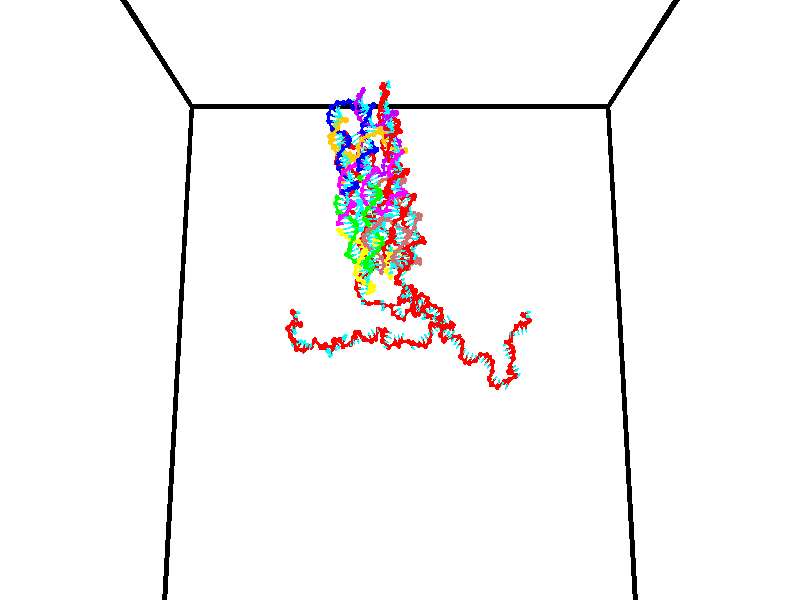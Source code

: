 // switches for output
#declare DRAW_BASES = 1; // possible values are 0, 1; only relevant for DNA ribbons
#declare DRAW_BASES_TYPE = 3; // possible values are 1, 2, 3; only relevant for DNA ribbons
#declare DRAW_FOG = 0; // set to 1 to enable fog

#include "colors.inc"

#include "transforms.inc"
background { rgb <1, 1, 1>}

#default {
   normal{
       ripples 0.25
       frequency 0.20
       turbulence 0.2
       lambda 5
   }
	finish {
		phong 0.1
		phong_size 40.
	}
}

// original window dimensions: 1024x640


// camera settings

camera {
	sky <0, 0.179814, -0.983701>
	up <0, 0.179814, -0.983701>
	right 1.6 * <1, 0, 0>
	location <35, 94.9851, 44.8844>
	look_at <35, 29.7336, 32.9568>
	direction <0, -65.2515, -11.9276>
	angle 67.0682
}


# declare cpy_camera_pos = <35, 94.9851, 44.8844>;
# if (DRAW_FOG = 1)
fog {
	fog_type 2
	up vnormalize(cpy_camera_pos)
	color rgbt<1,1,1,0.3>
	distance 1e-5
	fog_alt 3e-3
	fog_offset 56
}
# end


// LIGHTS

# declare lum = 6;
global_settings {
	ambient_light rgb lum * <0.05, 0.05, 0.05>
	max_trace_level 15
}# declare cpy_direct_light_amount = 0.25;
light_source
{	1000 * <-1, -1.16352, -0.803886>,
	rgb lum * cpy_direct_light_amount
	parallel
}

light_source
{	1000 * <1, 1.16352, 0.803886>,
	rgb lum * cpy_direct_light_amount
	parallel
}

// strand 0

// nucleotide -1

// particle -1
sphere {
	<24.123964, 34.808918, 34.907928> 0.250000
	pigment { color rgbt <1,0,0,0> }
	no_shadow
}
cylinder {
	<24.479206, 34.982677, 34.968018>,  <24.692352, 35.086933, 35.004070>, 0.100000
	pigment { color rgbt <1,0,0,0> }
	no_shadow
}
cylinder {
	<24.479206, 34.982677, 34.968018>,  <24.123964, 34.808918, 34.907928>, 0.100000
	pigment { color rgbt <1,0,0,0> }
	no_shadow
}

// particle -1
sphere {
	<24.479206, 34.982677, 34.968018> 0.100000
	pigment { color rgbt <1,0,0,0> }
	no_shadow
}
sphere {
	0, 1
	scale<0.080000,0.200000,0.300000>
	matrix <-0.327011, 0.367466, 0.870651,
		0.322998, -0.822359, 0.468400,
		0.888108, 0.434391, 0.150230,
		24.745638, 35.112995, 35.013084>
	pigment { color rgbt <0,1,1,0> }
	no_shadow
}
cylinder {
	<24.429405, 34.575294, 35.572796>,  <24.123964, 34.808918, 34.907928>, 0.130000
	pigment { color rgbt <1,0,0,0> }
	no_shadow
}

// nucleotide -1

// particle -1
sphere {
	<24.429405, 34.575294, 35.572796> 0.250000
	pigment { color rgbt <1,0,0,0> }
	no_shadow
}
cylinder {
	<24.520401, 34.946316, 35.454212>,  <24.574999, 35.168930, 35.383060>, 0.100000
	pigment { color rgbt <1,0,0,0> }
	no_shadow
}
cylinder {
	<24.520401, 34.946316, 35.454212>,  <24.429405, 34.575294, 35.572796>, 0.100000
	pigment { color rgbt <1,0,0,0> }
	no_shadow
}

// particle -1
sphere {
	<24.520401, 34.946316, 35.454212> 0.100000
	pigment { color rgbt <1,0,0,0> }
	no_shadow
}
sphere {
	0, 1
	scale<0.080000,0.200000,0.300000>
	matrix <-0.226156, 0.346444, 0.910401,
		0.947155, -0.140059, 0.288584,
		0.227488, 0.927556, -0.296461,
		24.588648, 35.224583, 35.365273>
	pigment { color rgbt <0,1,1,0> }
	no_shadow
}
cylinder {
	<24.978546, 34.841351, 36.062214>,  <24.429405, 34.575294, 35.572796>, 0.130000
	pigment { color rgbt <1,0,0,0> }
	no_shadow
}

// nucleotide -1

// particle -1
sphere {
	<24.978546, 34.841351, 36.062214> 0.250000
	pigment { color rgbt <1,0,0,0> }
	no_shadow
}
cylinder {
	<24.704639, 35.086781, 35.904922>,  <24.540295, 35.234039, 35.810547>, 0.100000
	pigment { color rgbt <1,0,0,0> }
	no_shadow
}
cylinder {
	<24.704639, 35.086781, 35.904922>,  <24.978546, 34.841351, 36.062214>, 0.100000
	pigment { color rgbt <1,0,0,0> }
	no_shadow
}

// particle -1
sphere {
	<24.704639, 35.086781, 35.904922> 0.100000
	pigment { color rgbt <1,0,0,0> }
	no_shadow
}
sphere {
	0, 1
	scale<0.080000,0.200000,0.300000>
	matrix <-0.165314, 0.394731, 0.903802,
		0.709765, 0.683898, -0.168866,
		-0.684766, 0.613572, -0.393224,
		24.499210, 35.270851, 35.786957>
	pigment { color rgbt <0,1,1,0> }
	no_shadow
}
cylinder {
	<25.155334, 35.638298, 36.086586>,  <24.978546, 34.841351, 36.062214>, 0.130000
	pigment { color rgbt <1,0,0,0> }
	no_shadow
}

// nucleotide -1

// particle -1
sphere {
	<25.155334, 35.638298, 36.086586> 0.250000
	pigment { color rgbt <1,0,0,0> }
	no_shadow
}
cylinder {
	<24.777361, 35.518482, 36.139305>,  <24.550577, 35.446590, 36.170937>, 0.100000
	pigment { color rgbt <1,0,0,0> }
	no_shadow
}
cylinder {
	<24.777361, 35.518482, 36.139305>,  <25.155334, 35.638298, 36.086586>, 0.100000
	pigment { color rgbt <1,0,0,0> }
	no_shadow
}

// particle -1
sphere {
	<24.777361, 35.518482, 36.139305> 0.100000
	pigment { color rgbt <1,0,0,0> }
	no_shadow
}
sphere {
	0, 1
	scale<0.080000,0.200000,0.300000>
	matrix <-0.036099, 0.495697, 0.867745,
		-0.325260, 0.815205, -0.479215,
		-0.944935, -0.299542, 0.131802,
		24.493881, 35.428619, 36.178844>
	pigment { color rgbt <0,1,1,0> }
	no_shadow
}
cylinder {
	<24.461063, 36.178577, 36.028625>,  <25.155334, 35.638298, 36.086586>, 0.130000
	pigment { color rgbt <1,0,0,0> }
	no_shadow
}

// nucleotide -1

// particle -1
sphere {
	<24.461063, 36.178577, 36.028625> 0.250000
	pigment { color rgbt <1,0,0,0> }
	no_shadow
}
cylinder {
	<24.481466, 35.868340, 36.280293>,  <24.493708, 35.682198, 36.431293>, 0.100000
	pigment { color rgbt <1,0,0,0> }
	no_shadow
}
cylinder {
	<24.481466, 35.868340, 36.280293>,  <24.461063, 36.178577, 36.028625>, 0.100000
	pigment { color rgbt <1,0,0,0> }
	no_shadow
}

// particle -1
sphere {
	<24.481466, 35.868340, 36.280293> 0.100000
	pigment { color rgbt <1,0,0,0> }
	no_shadow
}
sphere {
	0, 1
	scale<0.080000,0.200000,0.300000>
	matrix <0.165085, 0.627871, 0.760608,
		-0.984960, 0.065070, 0.160065,
		0.051008, -0.775593, 0.629169,
		24.496769, 35.635662, 36.469044>
	pigment { color rgbt <0,1,1,0> }
	no_shadow
}
cylinder {
	<23.969734, 36.191570, 36.500996>,  <24.461063, 36.178577, 36.028625>, 0.130000
	pigment { color rgbt <1,0,0,0> }
	no_shadow
}

// nucleotide -1

// particle -1
sphere {
	<23.969734, 36.191570, 36.500996> 0.250000
	pigment { color rgbt <1,0,0,0> }
	no_shadow
}
cylinder {
	<24.298517, 36.034817, 36.666313>,  <24.495787, 35.940765, 36.765503>, 0.100000
	pigment { color rgbt <1,0,0,0> }
	no_shadow
}
cylinder {
	<24.298517, 36.034817, 36.666313>,  <23.969734, 36.191570, 36.500996>, 0.100000
	pigment { color rgbt <1,0,0,0> }
	no_shadow
}

// particle -1
sphere {
	<24.298517, 36.034817, 36.666313> 0.100000
	pigment { color rgbt <1,0,0,0> }
	no_shadow
}
sphere {
	0, 1
	scale<0.080000,0.200000,0.300000>
	matrix <-0.045442, 0.678208, 0.733463,
		-0.567731, -0.621657, 0.539651,
		0.821959, -0.391888, 0.413289,
		24.545105, 35.917252, 36.790298>
	pigment { color rgbt <0,1,1,0> }
	no_shadow
}
cylinder {
	<24.264313, 36.286610, 37.174423>,  <23.969734, 36.191570, 36.500996>, 0.130000
	pigment { color rgbt <1,0,0,0> }
	no_shadow
}

// nucleotide -1

// particle -1
sphere {
	<24.264313, 36.286610, 37.174423> 0.250000
	pigment { color rgbt <1,0,0,0> }
	no_shadow
}
cylinder {
	<24.408298, 36.336300, 37.544289>,  <24.494690, 36.366116, 37.766209>, 0.100000
	pigment { color rgbt <1,0,0,0> }
	no_shadow
}
cylinder {
	<24.408298, 36.336300, 37.544289>,  <24.264313, 36.286610, 37.174423>, 0.100000
	pigment { color rgbt <1,0,0,0> }
	no_shadow
}

// particle -1
sphere {
	<24.408298, 36.336300, 37.544289> 0.100000
	pigment { color rgbt <1,0,0,0> }
	no_shadow
}
sphere {
	0, 1
	scale<0.080000,0.200000,0.300000>
	matrix <0.657473, 0.669399, -0.345882,
		-0.661933, 0.732443, 0.159285,
		0.359964, 0.124225, 0.924659,
		24.516287, 36.373566, 37.821686>
	pigment { color rgbt <0,1,1,0> }
	no_shadow
}
cylinder {
	<24.406868, 36.990017, 37.249073>,  <24.264313, 36.286610, 37.174423>, 0.130000
	pigment { color rgbt <1,0,0,0> }
	no_shadow
}

// nucleotide -1

// particle -1
sphere {
	<24.406868, 36.990017, 37.249073> 0.250000
	pigment { color rgbt <1,0,0,0> }
	no_shadow
}
cylinder {
	<24.612370, 36.802132, 37.536247>,  <24.735670, 36.689400, 37.708553>, 0.100000
	pigment { color rgbt <1,0,0,0> }
	no_shadow
}
cylinder {
	<24.612370, 36.802132, 37.536247>,  <24.406868, 36.990017, 37.249073>, 0.100000
	pigment { color rgbt <1,0,0,0> }
	no_shadow
}

// particle -1
sphere {
	<24.612370, 36.802132, 37.536247> 0.100000
	pigment { color rgbt <1,0,0,0> }
	no_shadow
}
sphere {
	0, 1
	scale<0.080000,0.200000,0.300000>
	matrix <0.788491, 0.588321, -0.179335,
		-0.338141, 0.658219, 0.672613,
		0.513754, -0.469709, 0.717935,
		24.766495, 36.661221, 37.751629>
	pigment { color rgbt <0,1,1,0> }
	no_shadow
}
cylinder {
	<24.792273, 37.469170, 37.667515>,  <24.406868, 36.990017, 37.249073>, 0.130000
	pigment { color rgbt <1,0,0,0> }
	no_shadow
}

// nucleotide -1

// particle -1
sphere {
	<24.792273, 37.469170, 37.667515> 0.250000
	pigment { color rgbt <1,0,0,0> }
	no_shadow
}
cylinder {
	<24.998034, 37.126736, 37.687557>,  <25.121490, 36.921276, 37.699581>, 0.100000
	pigment { color rgbt <1,0,0,0> }
	no_shadow
}
cylinder {
	<24.998034, 37.126736, 37.687557>,  <24.792273, 37.469170, 37.667515>, 0.100000
	pigment { color rgbt <1,0,0,0> }
	no_shadow
}

// particle -1
sphere {
	<24.998034, 37.126736, 37.687557> 0.100000
	pigment { color rgbt <1,0,0,0> }
	no_shadow
}
sphere {
	0, 1
	scale<0.080000,0.200000,0.300000>
	matrix <0.850435, 0.516773, 0.098522,
		-0.110236, -0.008070, 0.993873,
		0.514401, -0.856084, 0.050104,
		25.152353, 36.869911, 37.702587>
	pigment { color rgbt <0,1,1,0> }
	no_shadow
}
cylinder {
	<25.078705, 37.342842, 38.351738>,  <24.792273, 37.469170, 37.667515>, 0.130000
	pigment { color rgbt <1,0,0,0> }
	no_shadow
}

// nucleotide -1

// particle -1
sphere {
	<25.078705, 37.342842, 38.351738> 0.250000
	pigment { color rgbt <1,0,0,0> }
	no_shadow
}
cylinder {
	<25.275160, 37.223892, 38.024239>,  <25.393034, 37.152523, 37.827740>, 0.100000
	pigment { color rgbt <1,0,0,0> }
	no_shadow
}
cylinder {
	<25.275160, 37.223892, 38.024239>,  <25.078705, 37.342842, 38.351738>, 0.100000
	pigment { color rgbt <1,0,0,0> }
	no_shadow
}

// particle -1
sphere {
	<25.275160, 37.223892, 38.024239> 0.100000
	pigment { color rgbt <1,0,0,0> }
	no_shadow
}
sphere {
	0, 1
	scale<0.080000,0.200000,0.300000>
	matrix <0.735331, 0.645423, 0.206682,
		0.466979, -0.703563, 0.535659,
		0.491140, -0.297371, -0.818751,
		25.422503, 37.134682, 37.778614>
	pigment { color rgbt <0,1,1,0> }
	no_shadow
}
cylinder {
	<25.673540, 36.864174, 38.387630>,  <25.078705, 37.342842, 38.351738>, 0.130000
	pigment { color rgbt <1,0,0,0> }
	no_shadow
}

// nucleotide -1

// particle -1
sphere {
	<25.673540, 36.864174, 38.387630> 0.250000
	pigment { color rgbt <1,0,0,0> }
	no_shadow
}
cylinder {
	<25.746017, 37.104424, 38.076138>,  <25.789505, 37.248573, 37.889244>, 0.100000
	pigment { color rgbt <1,0,0,0> }
	no_shadow
}
cylinder {
	<25.746017, 37.104424, 38.076138>,  <25.673540, 36.864174, 38.387630>, 0.100000
	pigment { color rgbt <1,0,0,0> }
	no_shadow
}

// particle -1
sphere {
	<25.746017, 37.104424, 38.076138> 0.100000
	pigment { color rgbt <1,0,0,0> }
	no_shadow
}
sphere {
	0, 1
	scale<0.080000,0.200000,0.300000>
	matrix <0.729203, 0.449252, 0.516174,
		0.659872, -0.661380, -0.356574,
		0.181196, 0.600623, -0.778730,
		25.800377, 37.284611, 37.842518>
	pigment { color rgbt <0,1,1,0> }
	no_shadow
}
cylinder {
	<26.394684, 36.873074, 38.086468>,  <25.673540, 36.864174, 38.387630>, 0.130000
	pigment { color rgbt <1,0,0,0> }
	no_shadow
}

// nucleotide -1

// particle -1
sphere {
	<26.394684, 36.873074, 38.086468> 0.250000
	pigment { color rgbt <1,0,0,0> }
	no_shadow
}
cylinder {
	<26.225153, 37.233738, 38.052124>,  <26.123434, 37.450138, 38.031517>, 0.100000
	pigment { color rgbt <1,0,0,0> }
	no_shadow
}
cylinder {
	<26.225153, 37.233738, 38.052124>,  <26.394684, 36.873074, 38.086468>, 0.100000
	pigment { color rgbt <1,0,0,0> }
	no_shadow
}

// particle -1
sphere {
	<26.225153, 37.233738, 38.052124> 0.100000
	pigment { color rgbt <1,0,0,0> }
	no_shadow
}
sphere {
	0, 1
	scale<0.080000,0.200000,0.300000>
	matrix <0.785630, 0.413140, 0.460544,
		0.450727, 0.127740, -0.883475,
		-0.423828, 0.901664, -0.085856,
		26.098005, 37.504238, 38.026367>
	pigment { color rgbt <0,1,1,0> }
	no_shadow
}
cylinder {
	<26.791771, 37.259441, 37.618671>,  <26.394684, 36.873074, 38.086468>, 0.130000
	pigment { color rgbt <1,0,0,0> }
	no_shadow
}

// nucleotide -1

// particle -1
sphere {
	<26.791771, 37.259441, 37.618671> 0.250000
	pigment { color rgbt <1,0,0,0> }
	no_shadow
}
cylinder {
	<26.605846, 37.478001, 37.897354>,  <26.494291, 37.609135, 38.064564>, 0.100000
	pigment { color rgbt <1,0,0,0> }
	no_shadow
}
cylinder {
	<26.605846, 37.478001, 37.897354>,  <26.791771, 37.259441, 37.618671>, 0.100000
	pigment { color rgbt <1,0,0,0> }
	no_shadow
}

// particle -1
sphere {
	<26.605846, 37.478001, 37.897354> 0.100000
	pigment { color rgbt <1,0,0,0> }
	no_shadow
}
sphere {
	0, 1
	scale<0.080000,0.200000,0.300000>
	matrix <0.884380, 0.324446, 0.335568,
		-0.042692, 0.772132, -0.634027,
		-0.464810, 0.546395, 0.696710,
		26.466404, 37.641918, 38.106365>
	pigment { color rgbt <0,1,1,0> }
	no_shadow
}
cylinder {
	<27.397924, 37.185383, 38.148666>,  <26.791771, 37.259441, 37.618671>, 0.130000
	pigment { color rgbt <1,0,0,0> }
	no_shadow
}

// nucleotide -1

// particle -1
sphere {
	<27.397924, 37.185383, 38.148666> 0.250000
	pigment { color rgbt <1,0,0,0> }
	no_shadow
}
cylinder {
	<27.760202, 37.250835, 38.305096>,  <27.977570, 37.290108, 38.398952>, 0.100000
	pigment { color rgbt <1,0,0,0> }
	no_shadow
}
cylinder {
	<27.760202, 37.250835, 38.305096>,  <27.397924, 37.185383, 38.148666>, 0.100000
	pigment { color rgbt <1,0,0,0> }
	no_shadow
}

// particle -1
sphere {
	<27.760202, 37.250835, 38.305096> 0.100000
	pigment { color rgbt <1,0,0,0> }
	no_shadow
}
sphere {
	0, 1
	scale<0.080000,0.200000,0.300000>
	matrix <0.155416, -0.986437, 0.052798,
		0.394412, 0.012961, -0.918842,
		0.905696, 0.163627, 0.391077,
		28.031912, 37.299923, 38.422421>
	pigment { color rgbt <0,1,1,0> }
	no_shadow
}
cylinder {
	<27.743238, 36.659401, 37.930660>,  <27.397924, 37.185383, 38.148666>, 0.130000
	pigment { color rgbt <1,0,0,0> }
	no_shadow
}

// nucleotide -1

// particle -1
sphere {
	<27.743238, 36.659401, 37.930660> 0.250000
	pigment { color rgbt <1,0,0,0> }
	no_shadow
}
cylinder {
	<27.951307, 36.810909, 38.236851>,  <28.076149, 36.901814, 38.420563>, 0.100000
	pigment { color rgbt <1,0,0,0> }
	no_shadow
}
cylinder {
	<27.951307, 36.810909, 38.236851>,  <27.743238, 36.659401, 37.930660>, 0.100000
	pigment { color rgbt <1,0,0,0> }
	no_shadow
}

// particle -1
sphere {
	<27.951307, 36.810909, 38.236851> 0.100000
	pigment { color rgbt <1,0,0,0> }
	no_shadow
}
sphere {
	0, 1
	scale<0.080000,0.200000,0.300000>
	matrix <0.150501, -0.922903, 0.354400,
		0.840695, -0.069146, -0.537076,
		0.520174, 0.378773, 0.765474,
		28.107359, 36.924541, 38.466492>
	pigment { color rgbt <0,1,1,0> }
	no_shadow
}
cylinder {
	<28.441877, 36.245613, 38.120701>,  <27.743238, 36.659401, 37.930660>, 0.130000
	pigment { color rgbt <1,0,0,0> }
	no_shadow
}

// nucleotide -1

// particle -1
sphere {
	<28.441877, 36.245613, 38.120701> 0.250000
	pigment { color rgbt <1,0,0,0> }
	no_shadow
}
cylinder {
	<28.337769, 36.421787, 38.464394>,  <28.275303, 36.527493, 38.670609>, 0.100000
	pigment { color rgbt <1,0,0,0> }
	no_shadow
}
cylinder {
	<28.337769, 36.421787, 38.464394>,  <28.441877, 36.245613, 38.120701>, 0.100000
	pigment { color rgbt <1,0,0,0> }
	no_shadow
}

// particle -1
sphere {
	<28.337769, 36.421787, 38.464394> 0.100000
	pigment { color rgbt <1,0,0,0> }
	no_shadow
}
sphere {
	0, 1
	scale<0.080000,0.200000,0.300000>
	matrix <0.035669, -0.884909, 0.464397,
		0.964877, 0.151517, 0.214605,
		-0.260270, 0.440431, 0.859232,
		28.259687, 36.553917, 38.722164>
	pigment { color rgbt <0,1,1,0> }
	no_shadow
}
cylinder {
	<28.543507, 36.156952, 37.440304>,  <28.441877, 36.245613, 38.120701>, 0.130000
	pigment { color rgbt <1,0,0,0> }
	no_shadow
}

// nucleotide -1

// particle -1
sphere {
	<28.543507, 36.156952, 37.440304> 0.250000
	pigment { color rgbt <1,0,0,0> }
	no_shadow
}
cylinder {
	<28.772840, 35.997353, 37.726543>,  <28.910440, 35.901592, 37.898289>, 0.100000
	pigment { color rgbt <1,0,0,0> }
	no_shadow
}
cylinder {
	<28.772840, 35.997353, 37.726543>,  <28.543507, 36.156952, 37.440304>, 0.100000
	pigment { color rgbt <1,0,0,0> }
	no_shadow
}

// particle -1
sphere {
	<28.772840, 35.997353, 37.726543> 0.100000
	pigment { color rgbt <1,0,0,0> }
	no_shadow
}
sphere {
	0, 1
	scale<0.080000,0.200000,0.300000>
	matrix <-0.795581, -0.479842, 0.369869,
		0.195800, -0.781379, -0.592544,
		0.573335, -0.398997, 0.715603,
		28.944841, 35.877655, 37.941223>
	pigment { color rgbt <0,1,1,0> }
	no_shadow
}
cylinder {
	<28.396900, 35.419575, 37.472904>,  <28.543507, 36.156952, 37.440304>, 0.130000
	pigment { color rgbt <1,0,0,0> }
	no_shadow
}

// nucleotide -1

// particle -1
sphere {
	<28.396900, 35.419575, 37.472904> 0.250000
	pigment { color rgbt <1,0,0,0> }
	no_shadow
}
cylinder {
	<28.534681, 35.564743, 37.819233>,  <28.617350, 35.651844, 38.027031>, 0.100000
	pigment { color rgbt <1,0,0,0> }
	no_shadow
}
cylinder {
	<28.534681, 35.564743, 37.819233>,  <28.396900, 35.419575, 37.472904>, 0.100000
	pigment { color rgbt <1,0,0,0> }
	no_shadow
}

// particle -1
sphere {
	<28.534681, 35.564743, 37.819233> 0.100000
	pigment { color rgbt <1,0,0,0> }
	no_shadow
}
sphere {
	0, 1
	scale<0.080000,0.200000,0.300000>
	matrix <-0.664694, -0.557010, 0.497918,
		0.662974, -0.747013, 0.049366,
		0.344454, 0.362920, 0.865818,
		28.638018, 35.673618, 38.078979>
	pigment { color rgbt <0,1,1,0> }
	no_shadow
}
cylinder {
	<28.935513, 34.879375, 37.275379>,  <28.396900, 35.419575, 37.472904>, 0.130000
	pigment { color rgbt <1,0,0,0> }
	no_shadow
}

// nucleotide -1

// particle -1
sphere {
	<28.935513, 34.879375, 37.275379> 0.250000
	pigment { color rgbt <1,0,0,0> }
	no_shadow
}
cylinder {
	<29.265158, 35.055489, 37.132839>,  <29.462944, 35.161156, 37.047314>, 0.100000
	pigment { color rgbt <1,0,0,0> }
	no_shadow
}
cylinder {
	<29.265158, 35.055489, 37.132839>,  <28.935513, 34.879375, 37.275379>, 0.100000
	pigment { color rgbt <1,0,0,0> }
	no_shadow
}

// particle -1
sphere {
	<29.265158, 35.055489, 37.132839> 0.100000
	pigment { color rgbt <1,0,0,0> }
	no_shadow
}
sphere {
	0, 1
	scale<0.080000,0.200000,0.300000>
	matrix <-0.300972, 0.873340, 0.383005,
		0.479851, -0.208386, 0.852243,
		0.824111, 0.440287, -0.356354,
		29.512390, 35.187576, 37.025932>
	pigment { color rgbt <0,1,1,0> }
	no_shadow
}
cylinder {
	<29.324392, 35.186287, 37.842659>,  <28.935513, 34.879375, 37.275379>, 0.130000
	pigment { color rgbt <1,0,0,0> }
	no_shadow
}

// nucleotide -1

// particle -1
sphere {
	<29.324392, 35.186287, 37.842659> 0.250000
	pigment { color rgbt <1,0,0,0> }
	no_shadow
}
cylinder {
	<29.394655, 35.393543, 37.507835>,  <29.436813, 35.517899, 37.306942>, 0.100000
	pigment { color rgbt <1,0,0,0> }
	no_shadow
}
cylinder {
	<29.394655, 35.393543, 37.507835>,  <29.324392, 35.186287, 37.842659>, 0.100000
	pigment { color rgbt <1,0,0,0> }
	no_shadow
}

// particle -1
sphere {
	<29.394655, 35.393543, 37.507835> 0.100000
	pigment { color rgbt <1,0,0,0> }
	no_shadow
}
sphere {
	0, 1
	scale<0.080000,0.200000,0.300000>
	matrix <-0.093069, 0.855214, 0.509850,
		0.980042, -0.011654, 0.198447,
		0.175657, 0.518144, -0.837061,
		29.447351, 35.548985, 37.256718>
	pigment { color rgbt <0,1,1,0> }
	no_shadow
}
cylinder {
	<30.076422, 35.237331, 37.691158>,  <29.324392, 35.186287, 37.842659>, 0.130000
	pigment { color rgbt <1,0,0,0> }
	no_shadow
}

// nucleotide -1

// particle -1
sphere {
	<30.076422, 35.237331, 37.691158> 0.250000
	pigment { color rgbt <1,0,0,0> }
	no_shadow
}
cylinder {
	<30.117315, 35.633503, 37.728260>,  <30.141851, 35.871204, 37.750523>, 0.100000
	pigment { color rgbt <1,0,0,0> }
	no_shadow
}
cylinder {
	<30.117315, 35.633503, 37.728260>,  <30.076422, 35.237331, 37.691158>, 0.100000
	pigment { color rgbt <1,0,0,0> }
	no_shadow
}

// particle -1
sphere {
	<30.117315, 35.633503, 37.728260> 0.100000
	pigment { color rgbt <1,0,0,0> }
	no_shadow
}
sphere {
	0, 1
	scale<0.080000,0.200000,0.300000>
	matrix <0.938155, -0.064992, -0.340061,
		-0.330777, 0.121786, -0.935818,
		0.102235, 0.990426, 0.092756,
		30.147985, 35.930630, 37.756088>
	pigment { color rgbt <0,1,1,0> }
	no_shadow
}
cylinder {
	<30.409681, 35.627975, 37.183502>,  <30.076422, 35.237331, 37.691158>, 0.130000
	pigment { color rgbt <1,0,0,0> }
	no_shadow
}

// nucleotide -1

// particle -1
sphere {
	<30.409681, 35.627975, 37.183502> 0.250000
	pigment { color rgbt <1,0,0,0> }
	no_shadow
}
cylinder {
	<30.454979, 35.931786, 37.439720>,  <30.482157, 36.114071, 37.593452>, 0.100000
	pigment { color rgbt <1,0,0,0> }
	no_shadow
}
cylinder {
	<30.454979, 35.931786, 37.439720>,  <30.409681, 35.627975, 37.183502>, 0.100000
	pigment { color rgbt <1,0,0,0> }
	no_shadow
}

// particle -1
sphere {
	<30.454979, 35.931786, 37.439720> 0.100000
	pigment { color rgbt <1,0,0,0> }
	no_shadow
}
sphere {
	0, 1
	scale<0.080000,0.200000,0.300000>
	matrix <0.895887, 0.200698, -0.396366,
		-0.429606, 0.618741, -0.657722,
		0.113244, 0.759526, 0.640544,
		30.488953, 36.159645, 37.631882>
	pigment { color rgbt <0,1,1,0> }
	no_shadow
}
cylinder {
	<30.645470, 36.233562, 36.876888>,  <30.409681, 35.627975, 37.183502>, 0.130000
	pigment { color rgbt <1,0,0,0> }
	no_shadow
}

// nucleotide -1

// particle -1
sphere {
	<30.645470, 36.233562, 36.876888> 0.250000
	pigment { color rgbt <1,0,0,0> }
	no_shadow
}
cylinder {
	<30.777615, 36.277851, 37.251823>,  <30.856901, 36.304424, 37.476784>, 0.100000
	pigment { color rgbt <1,0,0,0> }
	no_shadow
}
cylinder {
	<30.777615, 36.277851, 37.251823>,  <30.645470, 36.233562, 36.876888>, 0.100000
	pigment { color rgbt <1,0,0,0> }
	no_shadow
}

// particle -1
sphere {
	<30.777615, 36.277851, 37.251823> 0.100000
	pigment { color rgbt <1,0,0,0> }
	no_shadow
}
sphere {
	0, 1
	scale<0.080000,0.200000,0.300000>
	matrix <0.925846, 0.155052, -0.344627,
		-0.183494, 0.981682, -0.051290,
		0.330361, 0.110724, 0.937338,
		30.876722, 36.311069, 37.533024>
	pigment { color rgbt <0,1,1,0> }
	no_shadow
}
cylinder {
	<31.040733, 36.936951, 36.971771>,  <30.645470, 36.233562, 36.876888>, 0.130000
	pigment { color rgbt <1,0,0,0> }
	no_shadow
}

// nucleotide -1

// particle -1
sphere {
	<31.040733, 36.936951, 36.971771> 0.250000
	pigment { color rgbt <1,0,0,0> }
	no_shadow
}
cylinder {
	<31.160816, 36.648819, 37.221889>,  <31.232866, 36.475941, 37.371960>, 0.100000
	pigment { color rgbt <1,0,0,0> }
	no_shadow
}
cylinder {
	<31.160816, 36.648819, 37.221889>,  <31.040733, 36.936951, 36.971771>, 0.100000
	pigment { color rgbt <1,0,0,0> }
	no_shadow
}

// particle -1
sphere {
	<31.160816, 36.648819, 37.221889> 0.100000
	pigment { color rgbt <1,0,0,0> }
	no_shadow
}
sphere {
	0, 1
	scale<0.080000,0.200000,0.300000>
	matrix <0.924729, 0.058970, -0.376030,
		0.233993, 0.691118, 0.683815,
		0.300206, -0.720332, 0.625298,
		31.250877, 36.432720, 37.409477>
	pigment { color rgbt <0,1,1,0> }
	no_shadow
}
cylinder {
	<31.528774, 37.049187, 37.516773>,  <31.040733, 36.936951, 36.971771>, 0.130000
	pigment { color rgbt <1,0,0,0> }
	no_shadow
}

// nucleotide -1

// particle -1
sphere {
	<31.528774, 37.049187, 37.516773> 0.250000
	pigment { color rgbt <1,0,0,0> }
	no_shadow
}
cylinder {
	<31.575180, 36.676388, 37.379414>,  <31.603024, 36.452709, 37.296997>, 0.100000
	pigment { color rgbt <1,0,0,0> }
	no_shadow
}
cylinder {
	<31.575180, 36.676388, 37.379414>,  <31.528774, 37.049187, 37.516773>, 0.100000
	pigment { color rgbt <1,0,0,0> }
	no_shadow
}

// particle -1
sphere {
	<31.575180, 36.676388, 37.379414> 0.100000
	pigment { color rgbt <1,0,0,0> }
	no_shadow
}
sphere {
	0, 1
	scale<0.080000,0.200000,0.300000>
	matrix <0.856397, 0.268987, -0.440716,
		0.503116, -0.242957, 0.829365,
		0.116013, -0.931997, -0.343400,
		31.609983, 36.396790, 37.276394>
	pigment { color rgbt <0,1,1,0> }
	no_shadow
}
cylinder {
	<32.227879, 36.715042, 37.599422>,  <31.528774, 37.049187, 37.516773>, 0.130000
	pigment { color rgbt <1,0,0,0> }
	no_shadow
}

// nucleotide -1

// particle -1
sphere {
	<32.227879, 36.715042, 37.599422> 0.250000
	pigment { color rgbt <1,0,0,0> }
	no_shadow
}
cylinder {
	<32.089603, 36.531155, 37.272213>,  <32.006638, 36.420822, 37.075890>, 0.100000
	pigment { color rgbt <1,0,0,0> }
	no_shadow
}
cylinder {
	<32.089603, 36.531155, 37.272213>,  <32.227879, 36.715042, 37.599422>, 0.100000
	pigment { color rgbt <1,0,0,0> }
	no_shadow
}

// particle -1
sphere {
	<32.089603, 36.531155, 37.272213> 0.100000
	pigment { color rgbt <1,0,0,0> }
	no_shadow
}
sphere {
	0, 1
	scale<0.080000,0.200000,0.300000>
	matrix <0.826516, 0.263562, -0.497399,
		0.444262, -0.848055, 0.288852,
		-0.345691, -0.459716, -0.818021,
		31.985895, 36.393238, 37.026806>
	pigment { color rgbt <0,1,1,0> }
	no_shadow
}
cylinder {
	<32.616154, 36.021248, 37.332062>,  <32.227879, 36.715042, 37.599422>, 0.130000
	pigment { color rgbt <1,0,0,0> }
	no_shadow
}

// nucleotide -1

// particle -1
sphere {
	<32.616154, 36.021248, 37.332062> 0.250000
	pigment { color rgbt <1,0,0,0> }
	no_shadow
}
cylinder {
	<32.459370, 36.269596, 37.060509>,  <32.365299, 36.418606, 36.897575>, 0.100000
	pigment { color rgbt <1,0,0,0> }
	no_shadow
}
cylinder {
	<32.459370, 36.269596, 37.060509>,  <32.616154, 36.021248, 37.332062>, 0.100000
	pigment { color rgbt <1,0,0,0> }
	no_shadow
}

// particle -1
sphere {
	<32.459370, 36.269596, 37.060509> 0.100000
	pigment { color rgbt <1,0,0,0> }
	no_shadow
}
sphere {
	0, 1
	scale<0.080000,0.200000,0.300000>
	matrix <0.915511, 0.190581, -0.354287,
		-0.090584, -0.760395, -0.643113,
		-0.391963, 0.620870, -0.678886,
		32.341782, 36.455856, 36.856842>
	pigment { color rgbt <0,1,1,0> }
	no_shadow
}
cylinder {
	<32.850956, 35.948643, 36.577267>,  <32.616154, 36.021248, 37.332062>, 0.130000
	pigment { color rgbt <1,0,0,0> }
	no_shadow
}

// nucleotide -1

// particle -1
sphere {
	<32.850956, 35.948643, 36.577267> 0.250000
	pigment { color rgbt <1,0,0,0> }
	no_shadow
}
cylinder {
	<32.837791, 36.341679, 36.650406>,  <32.829895, 36.577499, 36.694290>, 0.100000
	pigment { color rgbt <1,0,0,0> }
	no_shadow
}
cylinder {
	<32.837791, 36.341679, 36.650406>,  <32.850956, 35.948643, 36.577267>, 0.100000
	pigment { color rgbt <1,0,0,0> }
	no_shadow
}

// particle -1
sphere {
	<32.837791, 36.341679, 36.650406> 0.100000
	pigment { color rgbt <1,0,0,0> }
	no_shadow
}
sphere {
	0, 1
	scale<0.080000,0.200000,0.300000>
	matrix <0.909036, 0.105463, -0.403150,
		-0.415415, 0.152945, -0.896682,
		-0.032907, 0.982591, 0.182844,
		32.827919, 36.636456, 36.705257>
	pigment { color rgbt <0,1,1,0> }
	no_shadow
}
cylinder {
	<33.512772, 36.140896, 36.660671>,  <32.850956, 35.948643, 36.577267>, 0.130000
	pigment { color rgbt <1,0,0,0> }
	no_shadow
}

// nucleotide -1

// particle -1
sphere {
	<33.512772, 36.140896, 36.660671> 0.250000
	pigment { color rgbt <1,0,0,0> }
	no_shadow
}
cylinder {
	<33.763378, 35.833736, 36.714035>,  <33.913742, 35.649441, 36.746052>, 0.100000
	pigment { color rgbt <1,0,0,0> }
	no_shadow
}
cylinder {
	<33.763378, 35.833736, 36.714035>,  <33.512772, 36.140896, 36.660671>, 0.100000
	pigment { color rgbt <1,0,0,0> }
	no_shadow
}

// particle -1
sphere {
	<33.763378, 35.833736, 36.714035> 0.100000
	pigment { color rgbt <1,0,0,0> }
	no_shadow
}
sphere {
	0, 1
	scale<0.080000,0.200000,0.300000>
	matrix <-0.204627, 0.003105, 0.978835,
		-0.752064, -0.640559, -0.155188,
		0.626520, -0.767902, 0.133411,
		33.951336, 35.603367, 36.754059>
	pigment { color rgbt <0,1,1,0> }
	no_shadow
}
cylinder {
	<33.238434, 35.444031, 36.911907>,  <33.512772, 36.140896, 36.660671>, 0.130000
	pigment { color rgbt <1,0,0,0> }
	no_shadow
}

// nucleotide -1

// particle -1
sphere {
	<33.238434, 35.444031, 36.911907> 0.250000
	pigment { color rgbt <1,0,0,0> }
	no_shadow
}
cylinder {
	<33.609550, 35.507103, 37.047161>,  <33.832222, 35.544945, 37.128315>, 0.100000
	pigment { color rgbt <1,0,0,0> }
	no_shadow
}
cylinder {
	<33.609550, 35.507103, 37.047161>,  <33.238434, 35.444031, 36.911907>, 0.100000
	pigment { color rgbt <1,0,0,0> }
	no_shadow
}

// particle -1
sphere {
	<33.609550, 35.507103, 37.047161> 0.100000
	pigment { color rgbt <1,0,0,0> }
	no_shadow
}
sphere {
	0, 1
	scale<0.080000,0.200000,0.300000>
	matrix <-0.331568, -0.067074, 0.941044,
		0.171062, -0.985210, -0.009950,
		0.927794, 0.157678, 0.338138,
		33.887890, 35.554405, 37.148602>
	pigment { color rgbt <0,1,1,0> }
	no_shadow
}
cylinder {
	<33.255611, 34.958847, 37.402786>,  <33.238434, 35.444031, 36.911907>, 0.130000
	pigment { color rgbt <1,0,0,0> }
	no_shadow
}

// nucleotide -1

// particle -1
sphere {
	<33.255611, 34.958847, 37.402786> 0.250000
	pigment { color rgbt <1,0,0,0> }
	no_shadow
}
cylinder {
	<33.481030, 35.281574, 37.473732>,  <33.616280, 35.475212, 37.516300>, 0.100000
	pigment { color rgbt <1,0,0,0> }
	no_shadow
}
cylinder {
	<33.481030, 35.281574, 37.473732>,  <33.255611, 34.958847, 37.402786>, 0.100000
	pigment { color rgbt <1,0,0,0> }
	no_shadow
}

// particle -1
sphere {
	<33.481030, 35.281574, 37.473732> 0.100000
	pigment { color rgbt <1,0,0,0> }
	no_shadow
}
sphere {
	0, 1
	scale<0.080000,0.200000,0.300000>
	matrix <-0.270206, -0.022866, 0.962531,
		0.780646, -0.590353, 0.205122,
		0.563542, 0.806821, 0.177367,
		33.650093, 35.523621, 37.526943>
	pigment { color rgbt <0,1,1,0> }
	no_shadow
}
cylinder {
	<33.831676, 34.879490, 37.899357>,  <33.255611, 34.958847, 37.402786>, 0.130000
	pigment { color rgbt <1,0,0,0> }
	no_shadow
}

// nucleotide -1

// particle -1
sphere {
	<33.831676, 34.879490, 37.899357> 0.250000
	pigment { color rgbt <1,0,0,0> }
	no_shadow
}
cylinder {
	<33.677410, 35.247074, 37.932278>,  <33.584850, 35.467625, 37.952030>, 0.100000
	pigment { color rgbt <1,0,0,0> }
	no_shadow
}
cylinder {
	<33.677410, 35.247074, 37.932278>,  <33.831676, 34.879490, 37.899357>, 0.100000
	pigment { color rgbt <1,0,0,0> }
	no_shadow
}

// particle -1
sphere {
	<33.677410, 35.247074, 37.932278> 0.100000
	pigment { color rgbt <1,0,0,0> }
	no_shadow
}
sphere {
	0, 1
	scale<0.080000,0.200000,0.300000>
	matrix <-0.238268, -0.185373, 0.953344,
		0.891343, 0.348060, 0.290451,
		-0.385663, 0.918962, 0.082299,
		33.561710, 35.522762, 37.956966>
	pigment { color rgbt <0,1,1,0> }
	no_shadow
}
cylinder {
	<34.534184, 34.957893, 37.557156>,  <33.831676, 34.879490, 37.899357>, 0.130000
	pigment { color rgbt <1,0,0,0> }
	no_shadow
}

// nucleotide -1

// particle -1
sphere {
	<34.534184, 34.957893, 37.557156> 0.250000
	pigment { color rgbt <1,0,0,0> }
	no_shadow
}
cylinder {
	<34.498768, 34.679363, 37.272255>,  <34.477520, 34.512245, 37.101315>, 0.100000
	pigment { color rgbt <1,0,0,0> }
	no_shadow
}
cylinder {
	<34.498768, 34.679363, 37.272255>,  <34.534184, 34.957893, 37.557156>, 0.100000
	pigment { color rgbt <1,0,0,0> }
	no_shadow
}

// particle -1
sphere {
	<34.498768, 34.679363, 37.272255> 0.100000
	pigment { color rgbt <1,0,0,0> }
	no_shadow
}
sphere {
	0, 1
	scale<0.080000,0.200000,0.300000>
	matrix <0.989921, -0.140856, 0.014655,
		-0.110530, -0.703773, 0.701774,
		-0.088535, -0.696321, -0.712249,
		34.472206, 34.470467, 37.058578>
	pigment { color rgbt <0,1,1,0> }
	no_shadow
}
cylinder {
	<34.871017, 34.281025, 37.706165>,  <34.534184, 34.957893, 37.557156>, 0.130000
	pigment { color rgbt <1,0,0,0> }
	no_shadow
}

// nucleotide -1

// particle -1
sphere {
	<34.871017, 34.281025, 37.706165> 0.250000
	pigment { color rgbt <1,0,0,0> }
	no_shadow
}
cylinder {
	<34.869804, 34.315884, 37.307690>,  <34.869076, 34.336800, 37.068604>, 0.100000
	pigment { color rgbt <1,0,0,0> }
	no_shadow
}
cylinder {
	<34.869804, 34.315884, 37.307690>,  <34.871017, 34.281025, 37.706165>, 0.100000
	pigment { color rgbt <1,0,0,0> }
	no_shadow
}

// particle -1
sphere {
	<34.869804, 34.315884, 37.307690> 0.100000
	pigment { color rgbt <1,0,0,0> }
	no_shadow
}
sphere {
	0, 1
	scale<0.080000,0.200000,0.300000>
	matrix <0.994804, -0.101119, -0.011872,
		-0.101768, -0.991051, -0.086384,
		-0.003031, 0.087143, -0.996191,
		34.868896, 34.342026, 37.008831>
	pigment { color rgbt <0,1,1,0> }
	no_shadow
}
cylinder {
	<35.148224, 33.756393, 37.258904>,  <34.871017, 34.281025, 37.706165>, 0.130000
	pigment { color rgbt <1,0,0,0> }
	no_shadow
}

// nucleotide -1

// particle -1
sphere {
	<35.148224, 33.756393, 37.258904> 0.250000
	pigment { color rgbt <1,0,0,0> }
	no_shadow
}
cylinder {
	<35.212933, 34.066692, 37.014923>,  <35.251759, 34.252872, 36.868534>, 0.100000
	pigment { color rgbt <1,0,0,0> }
	no_shadow
}
cylinder {
	<35.212933, 34.066692, 37.014923>,  <35.148224, 33.756393, 37.258904>, 0.100000
	pigment { color rgbt <1,0,0,0> }
	no_shadow
}

// particle -1
sphere {
	<35.212933, 34.066692, 37.014923> 0.100000
	pigment { color rgbt <1,0,0,0> }
	no_shadow
}
sphere {
	0, 1
	scale<0.080000,0.200000,0.300000>
	matrix <-0.957059, -0.027339, -0.288601,
		-0.240558, 0.630448, 0.738016,
		0.161771, 0.775750, -0.609952,
		35.261463, 34.299416, 36.831936>
	pigment { color rgbt <0,1,1,0> }
	no_shadow
}
cylinder {
	<35.857002, 34.161217, 37.332062>,  <35.148224, 33.756393, 37.258904>, 0.130000
	pigment { color rgbt <1,0,0,0> }
	no_shadow
}

// nucleotide -1

// particle -1
sphere {
	<35.857002, 34.161217, 37.332062> 0.250000
	pigment { color rgbt <1,0,0,0> }
	no_shadow
}
cylinder {
	<36.104336, 34.012882, 37.609230>,  <36.252735, 33.923882, 37.775532>, 0.100000
	pigment { color rgbt <1,0,0,0> }
	no_shadow
}
cylinder {
	<36.104336, 34.012882, 37.609230>,  <35.857002, 34.161217, 37.332062>, 0.100000
	pigment { color rgbt <1,0,0,0> }
	no_shadow
}

// particle -1
sphere {
	<36.104336, 34.012882, 37.609230> 0.100000
	pigment { color rgbt <1,0,0,0> }
	no_shadow
}
sphere {
	0, 1
	scale<0.080000,0.200000,0.300000>
	matrix <0.784845, 0.337310, -0.519846,
		-0.040954, 0.865277, 0.499618,
		0.618338, -0.370833, 0.692922,
		36.289837, 33.901634, 37.817108>
	pigment { color rgbt <0,1,1,0> }
	no_shadow
}
cylinder {
	<36.294827, 34.569466, 37.539352>,  <35.857002, 34.161217, 37.332062>, 0.130000
	pigment { color rgbt <1,0,0,0> }
	no_shadow
}

// nucleotide -1

// particle -1
sphere {
	<36.294827, 34.569466, 37.539352> 0.250000
	pigment { color rgbt <1,0,0,0> }
	no_shadow
}
cylinder {
	<36.508881, 34.239605, 37.612659>,  <36.637314, 34.041691, 37.656643>, 0.100000
	pigment { color rgbt <1,0,0,0> }
	no_shadow
}
cylinder {
	<36.508881, 34.239605, 37.612659>,  <36.294827, 34.569466, 37.539352>, 0.100000
	pigment { color rgbt <1,0,0,0> }
	no_shadow
}

// particle -1
sphere {
	<36.508881, 34.239605, 37.612659> 0.100000
	pigment { color rgbt <1,0,0,0> }
	no_shadow
}
sphere {
	0, 1
	scale<0.080000,0.200000,0.300000>
	matrix <0.728230, 0.340373, -0.594834,
		0.428152, 0.451773, 0.782679,
		0.535133, -0.824650, 0.183263,
		36.669422, 33.992210, 37.667637>
	pigment { color rgbt <0,1,1,0> }
	no_shadow
}
cylinder {
	<36.942928, 34.696293, 37.673481>,  <36.294827, 34.569466, 37.539352>, 0.130000
	pigment { color rgbt <1,0,0,0> }
	no_shadow
}

// nucleotide -1

// particle -1
sphere {
	<36.942928, 34.696293, 37.673481> 0.250000
	pigment { color rgbt <1,0,0,0> }
	no_shadow
}
cylinder {
	<36.950710, 34.329700, 37.513641>,  <36.955379, 34.109745, 37.417740>, 0.100000
	pigment { color rgbt <1,0,0,0> }
	no_shadow
}
cylinder {
	<36.950710, 34.329700, 37.513641>,  <36.942928, 34.696293, 37.673481>, 0.100000
	pigment { color rgbt <1,0,0,0> }
	no_shadow
}

// particle -1
sphere {
	<36.950710, 34.329700, 37.513641> 0.100000
	pigment { color rgbt <1,0,0,0> }
	no_shadow
}
sphere {
	0, 1
	scale<0.080000,0.200000,0.300000>
	matrix <0.767841, 0.269671, -0.581117,
		0.640345, -0.295522, 0.708961,
		0.019453, -0.916485, -0.399597,
		36.956547, 34.054756, 37.393761>
	pigment { color rgbt <0,1,1,0> }
	no_shadow
}
cylinder {
	<37.569515, 34.313950, 37.772617>,  <36.942928, 34.696293, 37.673481>, 0.130000
	pigment { color rgbt <1,0,0,0> }
	no_shadow
}

// nucleotide -1

// particle -1
sphere {
	<37.569515, 34.313950, 37.772617> 0.250000
	pigment { color rgbt <1,0,0,0> }
	no_shadow
}
cylinder {
	<37.415958, 34.261066, 37.407074>,  <37.323822, 34.229336, 37.187748>, 0.100000
	pigment { color rgbt <1,0,0,0> }
	no_shadow
}
cylinder {
	<37.415958, 34.261066, 37.407074>,  <37.569515, 34.313950, 37.772617>, 0.100000
	pigment { color rgbt <1,0,0,0> }
	no_shadow
}

// particle -1
sphere {
	<37.415958, 34.261066, 37.407074> 0.100000
	pigment { color rgbt <1,0,0,0> }
	no_shadow
}
sphere {
	0, 1
	scale<0.080000,0.200000,0.300000>
	matrix <0.795259, 0.455603, -0.399985,
		0.469241, -0.880310, -0.069761,
		-0.383894, -0.132211, -0.913863,
		37.300789, 34.221405, 37.132915>
	pigment { color rgbt <0,1,1,0> }
	no_shadow
}
cylinder {
	<38.037109, 33.871075, 37.275711>,  <37.569515, 34.313950, 37.772617>, 0.130000
	pigment { color rgbt <1,0,0,0> }
	no_shadow
}

// nucleotide -1

// particle -1
sphere {
	<38.037109, 33.871075, 37.275711> 0.250000
	pigment { color rgbt <1,0,0,0> }
	no_shadow
}
cylinder {
	<37.803707, 34.122688, 37.070248>,  <37.663666, 34.273655, 36.946972>, 0.100000
	pigment { color rgbt <1,0,0,0> }
	no_shadow
}
cylinder {
	<37.803707, 34.122688, 37.070248>,  <38.037109, 33.871075, 37.275711>, 0.100000
	pigment { color rgbt <1,0,0,0> }
	no_shadow
}

// particle -1
sphere {
	<37.803707, 34.122688, 37.070248> 0.100000
	pigment { color rgbt <1,0,0,0> }
	no_shadow
}
sphere {
	0, 1
	scale<0.080000,0.200000,0.300000>
	matrix <0.808189, 0.387706, -0.443299,
		-0.079701, -0.673798, -0.734605,
		-0.583504, 0.629031, -0.513656,
		37.628654, 34.311398, 36.916149>
	pigment { color rgbt <0,1,1,0> }
	no_shadow
}
cylinder {
	<38.150333, 33.875999, 36.631905>,  <38.037109, 33.871075, 37.275711>, 0.130000
	pigment { color rgbt <1,0,0,0> }
	no_shadow
}

// nucleotide -1

// particle -1
sphere {
	<38.150333, 33.875999, 36.631905> 0.250000
	pigment { color rgbt <1,0,0,0> }
	no_shadow
}
cylinder {
	<38.018902, 34.250240, 36.683567>,  <37.940044, 34.474785, 36.714565>, 0.100000
	pigment { color rgbt <1,0,0,0> }
	no_shadow
}
cylinder {
	<38.018902, 34.250240, 36.683567>,  <38.150333, 33.875999, 36.631905>, 0.100000
	pigment { color rgbt <1,0,0,0> }
	no_shadow
}

// particle -1
sphere {
	<38.018902, 34.250240, 36.683567> 0.100000
	pigment { color rgbt <1,0,0,0> }
	no_shadow
}
sphere {
	0, 1
	scale<0.080000,0.200000,0.300000>
	matrix <0.875683, 0.353016, -0.329483,
		-0.353860, 0.004839, -0.935286,
		-0.328577, 0.935605, 0.129155,
		37.920330, 34.530922, 36.722313>
	pigment { color rgbt <0,1,1,0> }
	no_shadow
}
cylinder {
	<38.044384, 34.331429, 36.064457>,  <38.150333, 33.875999, 36.631905>, 0.130000
	pigment { color rgbt <1,0,0,0> }
	no_shadow
}

// nucleotide -1

// particle -1
sphere {
	<38.044384, 34.331429, 36.064457> 0.250000
	pigment { color rgbt <1,0,0,0> }
	no_shadow
}
cylinder {
	<38.167858, 34.544651, 36.379562>,  <38.241943, 34.672585, 36.568626>, 0.100000
	pigment { color rgbt <1,0,0,0> }
	no_shadow
}
cylinder {
	<38.167858, 34.544651, 36.379562>,  <38.044384, 34.331429, 36.064457>, 0.100000
	pigment { color rgbt <1,0,0,0> }
	no_shadow
}

// particle -1
sphere {
	<38.167858, 34.544651, 36.379562> 0.100000
	pigment { color rgbt <1,0,0,0> }
	no_shadow
}
sphere {
	0, 1
	scale<0.080000,0.200000,0.300000>
	matrix <0.811991, 0.283648, -0.510112,
		-0.495365, 0.797116, -0.345280,
		0.308681, 0.533056, 0.787761,
		38.260464, 34.704567, 36.615891>
	pigment { color rgbt <0,1,1,0> }
	no_shadow
}
cylinder {
	<38.150379, 35.077923, 35.980385>,  <38.044384, 34.331429, 36.064457>, 0.130000
	pigment { color rgbt <1,0,0,0> }
	no_shadow
}

// nucleotide -1

// particle -1
sphere {
	<38.150379, 35.077923, 35.980385> 0.250000
	pigment { color rgbt <1,0,0,0> }
	no_shadow
}
cylinder {
	<38.427677, 34.916100, 36.218964>,  <38.594055, 34.819004, 36.362110>, 0.100000
	pigment { color rgbt <1,0,0,0> }
	no_shadow
}
cylinder {
	<38.427677, 34.916100, 36.218964>,  <38.150379, 35.077923, 35.980385>, 0.100000
	pigment { color rgbt <1,0,0,0> }
	no_shadow
}

// particle -1
sphere {
	<38.427677, 34.916100, 36.218964> 0.100000
	pigment { color rgbt <1,0,0,0> }
	no_shadow
}
sphere {
	0, 1
	scale<0.080000,0.200000,0.300000>
	matrix <0.690128, 0.134150, -0.711145,
		0.207686, 0.904620, 0.372195,
		0.693246, -0.404557, 0.596443,
		38.635651, 34.794731, 36.397896>
	pigment { color rgbt <0,1,1,0> }
	no_shadow
}
cylinder {
	<38.772770, 35.533752, 36.087120>,  <38.150379, 35.077923, 35.980385>, 0.130000
	pigment { color rgbt <1,0,0,0> }
	no_shadow
}

// nucleotide -1

// particle -1
sphere {
	<38.772770, 35.533752, 36.087120> 0.250000
	pigment { color rgbt <1,0,0,0> }
	no_shadow
}
cylinder {
	<38.808971, 35.135395, 36.088409>,  <38.830692, 34.896381, 36.089184>, 0.100000
	pigment { color rgbt <1,0,0,0> }
	no_shadow
}
cylinder {
	<38.808971, 35.135395, 36.088409>,  <38.772770, 35.533752, 36.087120>, 0.100000
	pigment { color rgbt <1,0,0,0> }
	no_shadow
}

// particle -1
sphere {
	<38.808971, 35.135395, 36.088409> 0.100000
	pigment { color rgbt <1,0,0,0> }
	no_shadow
}
sphere {
	0, 1
	scale<0.080000,0.200000,0.300000>
	matrix <0.785808, 0.069425, -0.614561,
		0.611812, 0.058156, 0.788863,
		0.090507, -0.995891, 0.003224,
		38.836124, 34.836628, 36.089378>
	pigment { color rgbt <0,1,1,0> }
	no_shadow
}
cylinder {
	<39.393009, 35.506413, 36.290997>,  <38.772770, 35.533752, 36.087120>, 0.130000
	pigment { color rgbt <1,0,0,0> }
	no_shadow
}

// nucleotide -1

// particle -1
sphere {
	<39.393009, 35.506413, 36.290997> 0.250000
	pigment { color rgbt <1,0,0,0> }
	no_shadow
}
cylinder {
	<39.284523, 35.179565, 36.087524>,  <39.219429, 34.983456, 35.965439>, 0.100000
	pigment { color rgbt <1,0,0,0> }
	no_shadow
}
cylinder {
	<39.284523, 35.179565, 36.087524>,  <39.393009, 35.506413, 36.290997>, 0.100000
	pigment { color rgbt <1,0,0,0> }
	no_shadow
}

// particle -1
sphere {
	<39.284523, 35.179565, 36.087524> 0.100000
	pigment { color rgbt <1,0,0,0> }
	no_shadow
}
sphere {
	0, 1
	scale<0.080000,0.200000,0.300000>
	matrix <0.772005, 0.130959, -0.621979,
		0.574846, -0.561400, 0.595300,
		-0.271219, -0.817117, -0.508685,
		39.203156, 34.934429, 35.934917>
	pigment { color rgbt <0,1,1,0> }
	no_shadow
}
cylinder {
	<39.984055, 35.278893, 36.240215>,  <39.393009, 35.506413, 36.290997>, 0.130000
	pigment { color rgbt <1,0,0,0> }
	no_shadow
}

// nucleotide -1

// particle -1
sphere {
	<39.984055, 35.278893, 36.240215> 0.250000
	pigment { color rgbt <1,0,0,0> }
	no_shadow
}
cylinder {
	<39.733841, 35.117241, 35.973263>,  <39.583714, 35.020248, 35.813091>, 0.100000
	pigment { color rgbt <1,0,0,0> }
	no_shadow
}
cylinder {
	<39.733841, 35.117241, 35.973263>,  <39.984055, 35.278893, 36.240215>, 0.100000
	pigment { color rgbt <1,0,0,0> }
	no_shadow
}

// particle -1
sphere {
	<39.733841, 35.117241, 35.973263> 0.100000
	pigment { color rgbt <1,0,0,0> }
	no_shadow
}
sphere {
	0, 1
	scale<0.080000,0.200000,0.300000>
	matrix <0.758971, -0.117012, -0.640524,
		0.180762, -0.907187, 0.379916,
		-0.625530, -0.404128, -0.667377,
		39.546181, 34.996002, 35.773048>
	pigment { color rgbt <0,1,1,0> }
	no_shadow
}
cylinder {
	<40.194843, 34.645432, 35.898861>,  <39.984055, 35.278893, 36.240215>, 0.130000
	pigment { color rgbt <1,0,0,0> }
	no_shadow
}

// nucleotide -1

// particle -1
sphere {
	<40.194843, 34.645432, 35.898861> 0.250000
	pigment { color rgbt <1,0,0,0> }
	no_shadow
}
cylinder {
	<40.015759, 34.917519, 35.666702>,  <39.908306, 35.080769, 35.527409>, 0.100000
	pigment { color rgbt <1,0,0,0> }
	no_shadow
}
cylinder {
	<40.015759, 34.917519, 35.666702>,  <40.194843, 34.645432, 35.898861>, 0.100000
	pigment { color rgbt <1,0,0,0> }
	no_shadow
}

// particle -1
sphere {
	<40.015759, 34.917519, 35.666702> 0.100000
	pigment { color rgbt <1,0,0,0> }
	no_shadow
}
sphere {
	0, 1
	scale<0.080000,0.200000,0.300000>
	matrix <0.866248, 0.168995, -0.470164,
		-0.221728, -0.713266, -0.664897,
		-0.447716, 0.680214, -0.580395,
		39.881443, 35.121582, 35.492584>
	pigment { color rgbt <0,1,1,0> }
	no_shadow
}
cylinder {
	<40.438225, 33.880264, 35.917923>,  <40.194843, 34.645432, 35.898861>, 0.130000
	pigment { color rgbt <1,0,0,0> }
	no_shadow
}

// nucleotide -1

// particle -1
sphere {
	<40.438225, 33.880264, 35.917923> 0.250000
	pigment { color rgbt <1,0,0,0> }
	no_shadow
}
cylinder {
	<40.478100, 33.599934, 36.200455>,  <40.502026, 33.431736, 36.369972>, 0.100000
	pigment { color rgbt <1,0,0,0> }
	no_shadow
}
cylinder {
	<40.478100, 33.599934, 36.200455>,  <40.438225, 33.880264, 35.917923>, 0.100000
	pigment { color rgbt <1,0,0,0> }
	no_shadow
}

// particle -1
sphere {
	<40.478100, 33.599934, 36.200455> 0.100000
	pigment { color rgbt <1,0,0,0> }
	no_shadow
}
sphere {
	0, 1
	scale<0.080000,0.200000,0.300000>
	matrix <-0.789380, -0.487862, -0.372653,
		0.605758, -0.520415, -0.601853,
		0.099687, -0.700828, 0.706331,
		40.508007, 33.389687, 36.412354>
	pigment { color rgbt <0,1,1,0> }
	no_shadow
}
cylinder {
	<40.290295, 33.151123, 35.646549>,  <40.438225, 33.880264, 35.917923>, 0.130000
	pigment { color rgbt <1,0,0,0> }
	no_shadow
}

// nucleotide -1

// particle -1
sphere {
	<40.290295, 33.151123, 35.646549> 0.250000
	pigment { color rgbt <1,0,0,0> }
	no_shadow
}
cylinder {
	<40.184395, 33.143986, 36.032211>,  <40.120853, 33.139702, 36.263607>, 0.100000
	pigment { color rgbt <1,0,0,0> }
	no_shadow
}
cylinder {
	<40.184395, 33.143986, 36.032211>,  <40.290295, 33.151123, 35.646549>, 0.100000
	pigment { color rgbt <1,0,0,0> }
	no_shadow
}

// particle -1
sphere {
	<40.184395, 33.143986, 36.032211> 0.100000
	pigment { color rgbt <1,0,0,0> }
	no_shadow
}
sphere {
	0, 1
	scale<0.080000,0.200000,0.300000>
	matrix <-0.928095, -0.266739, -0.259789,
		0.261813, -0.963603, 0.054058,
		-0.264753, -0.017845, 0.964151,
		40.104969, 33.138634, 36.321457>
	pigment { color rgbt <0,1,1,0> }
	no_shadow
}
cylinder {
	<40.078201, 32.468094, 35.799812>,  <40.290295, 33.151123, 35.646549>, 0.130000
	pigment { color rgbt <1,0,0,0> }
	no_shadow
}

// nucleotide -1

// particle -1
sphere {
	<40.078201, 32.468094, 35.799812> 0.250000
	pigment { color rgbt <1,0,0,0> }
	no_shadow
}
cylinder {
	<39.902451, 32.763599, 36.004230>,  <39.797001, 32.940903, 36.126881>, 0.100000
	pigment { color rgbt <1,0,0,0> }
	no_shadow
}
cylinder {
	<39.902451, 32.763599, 36.004230>,  <40.078201, 32.468094, 35.799812>, 0.100000
	pigment { color rgbt <1,0,0,0> }
	no_shadow
}

// particle -1
sphere {
	<39.902451, 32.763599, 36.004230> 0.100000
	pigment { color rgbt <1,0,0,0> }
	no_shadow
}
sphere {
	0, 1
	scale<0.080000,0.200000,0.300000>
	matrix <-0.872239, -0.214816, -0.439377,
		-0.214816, -0.638808, 0.738768,
		0.439377, -0.738768, -0.511047,
		39.770638, 32.985229, 36.157543>
	pigment { color rgbt <0,1,1,0> }
	no_shadow
}
cylinder {
	<39.499168, 32.146416, 36.108265>,  <40.078201, 32.468094, 35.799812>, 0.130000
	pigment { color rgbt <1,0,0,0> }
	no_shadow
}

// nucleotide -1

// particle -1
sphere {
	<39.499168, 32.146416, 36.108265> 0.250000
	pigment { color rgbt <1,0,0,0> }
	no_shadow
}
cylinder {
	<39.448303, 32.541576, 36.072758>,  <39.417782, 32.778671, 36.051453>, 0.100000
	pigment { color rgbt <1,0,0,0> }
	no_shadow
}
cylinder {
	<39.448303, 32.541576, 36.072758>,  <39.499168, 32.146416, 36.108265>, 0.100000
	pigment { color rgbt <1,0,0,0> }
	no_shadow
}

// particle -1
sphere {
	<39.448303, 32.541576, 36.072758> 0.100000
	pigment { color rgbt <1,0,0,0> }
	no_shadow
}
sphere {
	0, 1
	scale<0.080000,0.200000,0.300000>
	matrix <-0.873341, -0.153945, -0.462143,
		-0.470217, 0.018757, 0.882351,
		-0.127165, 0.987901, -0.088769,
		39.410152, 32.837948, 36.046127>
	pigment { color rgbt <0,1,1,0> }
	no_shadow
}
cylinder {
	<39.027645, 32.534786, 35.646751>,  <39.499168, 32.146416, 36.108265>, 0.130000
	pigment { color rgbt <1,0,0,0> }
	no_shadow
}

// nucleotide -1

// particle -1
sphere {
	<39.027645, 32.534786, 35.646751> 0.250000
	pigment { color rgbt <1,0,0,0> }
	no_shadow
}
cylinder {
	<39.042789, 32.166973, 35.490280>,  <39.051876, 31.946285, 35.396397>, 0.100000
	pigment { color rgbt <1,0,0,0> }
	no_shadow
}
cylinder {
	<39.042789, 32.166973, 35.490280>,  <39.027645, 32.534786, 35.646751>, 0.100000
	pigment { color rgbt <1,0,0,0> }
	no_shadow
}

// particle -1
sphere {
	<39.042789, 32.166973, 35.490280> 0.100000
	pigment { color rgbt <1,0,0,0> }
	no_shadow
}
sphere {
	0, 1
	scale<0.080000,0.200000,0.300000>
	matrix <-0.434317, 0.337413, -0.835178,
		0.899964, 0.201515, -0.386595,
		0.037859, -0.919535, -0.391181,
		39.054146, 31.891113, 35.372925>
	pigment { color rgbt <0,1,1,0> }
	no_shadow
}
cylinder {
	<39.401382, 32.470734, 34.899101>,  <39.027645, 32.534786, 35.646751>, 0.130000
	pigment { color rgbt <1,0,0,0> }
	no_shadow
}

// nucleotide -1

// particle -1
sphere {
	<39.401382, 32.470734, 34.899101> 0.250000
	pigment { color rgbt <1,0,0,0> }
	no_shadow
}
cylinder {
	<39.104721, 32.210003, 34.962425>,  <38.926723, 32.053562, 35.000420>, 0.100000
	pigment { color rgbt <1,0,0,0> }
	no_shadow
}
cylinder {
	<39.104721, 32.210003, 34.962425>,  <39.401382, 32.470734, 34.899101>, 0.100000
	pigment { color rgbt <1,0,0,0> }
	no_shadow
}

// particle -1
sphere {
	<39.104721, 32.210003, 34.962425> 0.100000
	pigment { color rgbt <1,0,0,0> }
	no_shadow
}
sphere {
	0, 1
	scale<0.080000,0.200000,0.300000>
	matrix <-0.374029, 0.205949, -0.904261,
		0.556820, -0.729864, -0.396546,
		-0.741656, -0.651831, 0.158314,
		38.882225, 32.014454, 35.009918>
	pigment { color rgbt <0,1,1,0> }
	no_shadow
}
cylinder {
	<39.346939, 32.107437, 34.233227>,  <39.401382, 32.470734, 34.899101>, 0.130000
	pigment { color rgbt <1,0,0,0> }
	no_shadow
}

// nucleotide -1

// particle -1
sphere {
	<39.346939, 32.107437, 34.233227> 0.250000
	pigment { color rgbt <1,0,0,0> }
	no_shadow
}
cylinder {
	<39.023659, 32.107380, 34.468792>,  <38.829689, 32.107346, 34.610130>, 0.100000
	pigment { color rgbt <1,0,0,0> }
	no_shadow
}
cylinder {
	<39.023659, 32.107380, 34.468792>,  <39.346939, 32.107437, 34.233227>, 0.100000
	pigment { color rgbt <1,0,0,0> }
	no_shadow
}

// particle -1
sphere {
	<39.023659, 32.107380, 34.468792> 0.100000
	pigment { color rgbt <1,0,0,0> }
	no_shadow
}
sphere {
	0, 1
	scale<0.080000,0.200000,0.300000>
	matrix <-0.523965, 0.456682, -0.718959,
		-0.268838, -0.889630, -0.369167,
		-0.808200, -0.000147, 0.588908,
		38.781200, 32.107334, 34.645466>
	pigment { color rgbt <0,1,1,0> }
	no_shadow
}
cylinder {
	<38.752148, 31.622364, 33.919472>,  <39.346939, 32.107437, 34.233227>, 0.130000
	pigment { color rgbt <1,0,0,0> }
	no_shadow
}

// nucleotide -1

// particle -1
sphere {
	<38.752148, 31.622364, 33.919472> 0.250000
	pigment { color rgbt <1,0,0,0> }
	no_shadow
}
cylinder {
	<38.604397, 31.924299, 34.136280>,  <38.515747, 32.105461, 34.266365>, 0.100000
	pigment { color rgbt <1,0,0,0> }
	no_shadow
}
cylinder {
	<38.604397, 31.924299, 34.136280>,  <38.752148, 31.622364, 33.919472>, 0.100000
	pigment { color rgbt <1,0,0,0> }
	no_shadow
}

// particle -1
sphere {
	<38.604397, 31.924299, 34.136280> 0.100000
	pigment { color rgbt <1,0,0,0> }
	no_shadow
}
sphere {
	0, 1
	scale<0.080000,0.200000,0.300000>
	matrix <-0.412855, 0.389249, -0.823429,
		-0.832535, -0.527928, 0.167860,
		-0.369372, 0.754836, 0.542021,
		38.493584, 32.150749, 34.298885>
	pigment { color rgbt <0,1,1,0> }
	no_shadow
}
cylinder {
	<38.045536, 31.707832, 33.648388>,  <38.752148, 31.622364, 33.919472>, 0.130000
	pigment { color rgbt <1,0,0,0> }
	no_shadow
}

// nucleotide -1

// particle -1
sphere {
	<38.045536, 31.707832, 33.648388> 0.250000
	pigment { color rgbt <1,0,0,0> }
	no_shadow
}
cylinder {
	<38.128647, 31.846298, 34.014339>,  <38.178513, 31.929379, 34.233910>, 0.100000
	pigment { color rgbt <1,0,0,0> }
	no_shadow
}
cylinder {
	<38.128647, 31.846298, 34.014339>,  <38.045536, 31.707832, 33.648388>, 0.100000
	pigment { color rgbt <1,0,0,0> }
	no_shadow
}

// particle -1
sphere {
	<38.128647, 31.846298, 34.014339> 0.100000
	pigment { color rgbt <1,0,0,0> }
	no_shadow
}
sphere {
	0, 1
	scale<0.080000,0.200000,0.300000>
	matrix <-0.709720, 0.696982, -0.102533,
		-0.673146, -0.628001, 0.390499,
		0.207780, 0.346164, 0.914876,
		38.190979, 31.950148, 34.288803>
	pigment { color rgbt <0,1,1,0> }
	no_shadow
}
cylinder {
	<37.453686, 31.782532, 34.019524>,  <38.045536, 31.707832, 33.648388>, 0.130000
	pigment { color rgbt <1,0,0,0> }
	no_shadow
}

// nucleotide -1

// particle -1
sphere {
	<37.453686, 31.782532, 34.019524> 0.250000
	pigment { color rgbt <1,0,0,0> }
	no_shadow
}
cylinder {
	<37.627705, 32.032722, 34.278603>,  <37.732117, 32.182838, 34.434048>, 0.100000
	pigment { color rgbt <1,0,0,0> }
	no_shadow
}
cylinder {
	<37.627705, 32.032722, 34.278603>,  <37.453686, 31.782532, 34.019524>, 0.100000
	pigment { color rgbt <1,0,0,0> }
	no_shadow
}

// particle -1
sphere {
	<37.627705, 32.032722, 34.278603> 0.100000
	pigment { color rgbt <1,0,0,0> }
	no_shadow
}
sphere {
	0, 1
	scale<0.080000,0.200000,0.300000>
	matrix <-0.730059, 0.666071, -0.152850,
		-0.527015, -0.406359, 0.746410,
		0.435050, 0.625478, 0.647695,
		37.758221, 32.220367, 34.472912>
	pigment { color rgbt <0,1,1,0> }
	no_shadow
}
cylinder {
	<36.986050, 31.758722, 34.574295>,  <37.453686, 31.782532, 34.019524>, 0.130000
	pigment { color rgbt <1,0,0,0> }
	no_shadow
}

// nucleotide -1

// particle -1
sphere {
	<36.986050, 31.758722, 34.574295> 0.250000
	pigment { color rgbt <1,0,0,0> }
	no_shadow
}
cylinder {
	<37.196384, 32.093311, 34.512585>,  <37.322586, 32.294064, 34.475559>, 0.100000
	pigment { color rgbt <1,0,0,0> }
	no_shadow
}
cylinder {
	<37.196384, 32.093311, 34.512585>,  <36.986050, 31.758722, 34.574295>, 0.100000
	pigment { color rgbt <1,0,0,0> }
	no_shadow
}

// particle -1
sphere {
	<37.196384, 32.093311, 34.512585> 0.100000
	pigment { color rgbt <1,0,0,0> }
	no_shadow
}
sphere {
	0, 1
	scale<0.080000,0.200000,0.300000>
	matrix <-0.842753, 0.487804, -0.227628,
		-0.115148, 0.249715, 0.961449,
		0.525840, 0.836475, -0.154278,
		37.354137, 32.344254, 34.466301>
	pigment { color rgbt <0,1,1,0> }
	no_shadow
}
cylinder {
	<36.606216, 32.281601, 34.770275>,  <36.986050, 31.758722, 34.574295>, 0.130000
	pigment { color rgbt <1,0,0,0> }
	no_shadow
}

// nucleotide -1

// particle -1
sphere {
	<36.606216, 32.281601, 34.770275> 0.250000
	pigment { color rgbt <1,0,0,0> }
	no_shadow
}
cylinder {
	<36.850910, 32.421799, 34.486603>,  <36.997726, 32.505917, 34.316399>, 0.100000
	pigment { color rgbt <1,0,0,0> }
	no_shadow
}
cylinder {
	<36.850910, 32.421799, 34.486603>,  <36.606216, 32.281601, 34.770275>, 0.100000
	pigment { color rgbt <1,0,0,0> }
	no_shadow
}

// particle -1
sphere {
	<36.850910, 32.421799, 34.486603> 0.100000
	pigment { color rgbt <1,0,0,0> }
	no_shadow
}
sphere {
	0, 1
	scale<0.080000,0.200000,0.300000>
	matrix <-0.762021, 0.501776, -0.409323,
		0.212388, 0.790808, 0.574033,
		0.611732, 0.350490, -0.709183,
		37.034431, 32.526947, 34.273849>
	pigment { color rgbt <0,1,1,0> }
	no_shadow
}
cylinder {
	<36.421520, 33.045963, 34.721115>,  <36.606216, 32.281601, 34.770275>, 0.130000
	pigment { color rgbt <1,0,0,0> }
	no_shadow
}

// nucleotide -1

// particle -1
sphere {
	<36.421520, 33.045963, 34.721115> 0.250000
	pigment { color rgbt <1,0,0,0> }
	no_shadow
}
cylinder {
	<36.594002, 32.880909, 34.400169>,  <36.697491, 32.781876, 34.207600>, 0.100000
	pigment { color rgbt <1,0,0,0> }
	no_shadow
}
cylinder {
	<36.594002, 32.880909, 34.400169>,  <36.421520, 33.045963, 34.721115>, 0.100000
	pigment { color rgbt <1,0,0,0> }
	no_shadow
}

// particle -1
sphere {
	<36.594002, 32.880909, 34.400169> 0.100000
	pigment { color rgbt <1,0,0,0> }
	no_shadow
}
sphere {
	0, 1
	scale<0.080000,0.200000,0.300000>
	matrix <-0.751318, 0.328190, -0.572549,
		0.499585, 0.849718, -0.168506,
		0.431204, -0.412638, -0.802367,
		36.723362, 32.757118, 34.159458>
	pigment { color rgbt <0,1,1,0> }
	no_shadow
}
cylinder {
	<36.262924, 33.594452, 34.167507>,  <36.421520, 33.045963, 34.721115>, 0.130000
	pigment { color rgbt <1,0,0,0> }
	no_shadow
}

// nucleotide -1

// particle -1
sphere {
	<36.262924, 33.594452, 34.167507> 0.250000
	pigment { color rgbt <1,0,0,0> }
	no_shadow
}
cylinder {
	<36.353046, 33.263611, 33.961540>,  <36.407120, 33.065105, 33.837959>, 0.100000
	pigment { color rgbt <1,0,0,0> }
	no_shadow
}
cylinder {
	<36.353046, 33.263611, 33.961540>,  <36.262924, 33.594452, 34.167507>, 0.100000
	pigment { color rgbt <1,0,0,0> }
	no_shadow
}

// particle -1
sphere {
	<36.353046, 33.263611, 33.961540> 0.100000
	pigment { color rgbt <1,0,0,0> }
	no_shadow
}
sphere {
	0, 1
	scale<0.080000,0.200000,0.300000>
	matrix <-0.759457, 0.181967, -0.624591,
		0.610299, 0.531779, -0.587151,
		0.225302, -0.827103, -0.514918,
		36.420635, 33.015480, 33.807064>
	pigment { color rgbt <0,1,1,0> }
	no_shadow
}
cylinder {
	<36.546299, 33.756901, 33.483986>,  <36.262924, 33.594452, 34.167507>, 0.130000
	pigment { color rgbt <1,0,0,0> }
	no_shadow
}

// nucleotide -1

// particle -1
sphere {
	<36.546299, 33.756901, 33.483986> 0.250000
	pigment { color rgbt <1,0,0,0> }
	no_shadow
}
cylinder {
	<36.342350, 33.412922, 33.474819>,  <36.219982, 33.206535, 33.469318>, 0.100000
	pigment { color rgbt <1,0,0,0> }
	no_shadow
}
cylinder {
	<36.342350, 33.412922, 33.474819>,  <36.546299, 33.756901, 33.483986>, 0.100000
	pigment { color rgbt <1,0,0,0> }
	no_shadow
}

// particle -1
sphere {
	<36.342350, 33.412922, 33.474819> 0.100000
	pigment { color rgbt <1,0,0,0> }
	no_shadow
}
sphere {
	0, 1
	scale<0.080000,0.200000,0.300000>
	matrix <-0.687551, 0.423378, -0.589936,
		0.517015, -0.285035, -0.807125,
		-0.509871, -0.859945, -0.022917,
		36.189388, 33.154938, 33.467945>
	pigment { color rgbt <0,1,1,0> }
	no_shadow
}
cylinder {
	<36.645119, 33.462677, 32.818352>,  <36.546299, 33.756901, 33.483986>, 0.130000
	pigment { color rgbt <1,0,0,0> }
	no_shadow
}

// nucleotide -1

// particle -1
sphere {
	<36.645119, 33.462677, 32.818352> 0.250000
	pigment { color rgbt <1,0,0,0> }
	no_shadow
}
cylinder {
	<36.296486, 33.366364, 32.989174>,  <36.087307, 33.308575, 33.091667>, 0.100000
	pigment { color rgbt <1,0,0,0> }
	no_shadow
}
cylinder {
	<36.296486, 33.366364, 32.989174>,  <36.645119, 33.462677, 32.818352>, 0.100000
	pigment { color rgbt <1,0,0,0> }
	no_shadow
}

// particle -1
sphere {
	<36.296486, 33.366364, 32.989174> 0.100000
	pigment { color rgbt <1,0,0,0> }
	no_shadow
}
sphere {
	0, 1
	scale<0.080000,0.200000,0.300000>
	matrix <-0.489356, 0.480022, -0.728086,
		-0.029685, -0.843566, -0.536205,
		-0.871578, -0.240782, 0.427054,
		36.035011, 33.294128, 33.117290>
	pigment { color rgbt <0,1,1,0> }
	no_shadow
}
cylinder {
	<36.197266, 33.042450, 32.384518>,  <36.645119, 33.462677, 32.818352>, 0.130000
	pigment { color rgbt <1,0,0,0> }
	no_shadow
}

// nucleotide -1

// particle -1
sphere {
	<36.197266, 33.042450, 32.384518> 0.250000
	pigment { color rgbt <1,0,0,0> }
	no_shadow
}
cylinder {
	<36.010799, 33.269753, 32.655743>,  <35.898918, 33.406136, 32.818478>, 0.100000
	pigment { color rgbt <1,0,0,0> }
	no_shadow
}
cylinder {
	<36.010799, 33.269753, 32.655743>,  <36.197266, 33.042450, 32.384518>, 0.100000
	pigment { color rgbt <1,0,0,0> }
	no_shadow
}

// particle -1
sphere {
	<36.010799, 33.269753, 32.655743> 0.100000
	pigment { color rgbt <1,0,0,0> }
	no_shadow
}
sphere {
	0, 1
	scale<0.080000,0.200000,0.300000>
	matrix <-0.533649, 0.430688, -0.727823,
		-0.705624, -0.701137, 0.102476,
		-0.466169, 0.568256, 0.678065,
		35.870949, 33.440228, 32.859161>
	pigment { color rgbt <0,1,1,0> }
	no_shadow
}
cylinder {
	<35.456924, 32.998936, 32.334129>,  <36.197266, 33.042450, 32.384518>, 0.130000
	pigment { color rgbt <1,0,0,0> }
	no_shadow
}

// nucleotide -1

// particle -1
sphere {
	<35.456924, 32.998936, 32.334129> 0.250000
	pigment { color rgbt <1,0,0,0> }
	no_shadow
}
cylinder {
	<35.577221, 33.348274, 32.487400>,  <35.649399, 33.557877, 32.579361>, 0.100000
	pigment { color rgbt <1,0,0,0> }
	no_shadow
}
cylinder {
	<35.577221, 33.348274, 32.487400>,  <35.456924, 32.998936, 32.334129>, 0.100000
	pigment { color rgbt <1,0,0,0> }
	no_shadow
}

// particle -1
sphere {
	<35.577221, 33.348274, 32.487400> 0.100000
	pigment { color rgbt <1,0,0,0> }
	no_shadow
}
sphere {
	0, 1
	scale<0.080000,0.200000,0.300000>
	matrix <-0.576247, 0.486540, -0.656672,
		-0.759931, -0.023315, 0.649586,
		0.300739, 0.873347, 0.383172,
		35.667442, 33.610279, 32.602352>
	pigment { color rgbt <0,1,1,0> }
	no_shadow
}
cylinder {
	<34.928452, 33.302750, 32.130318>,  <35.456924, 32.998936, 32.334129>, 0.130000
	pigment { color rgbt <1,0,0,0> }
	no_shadow
}

// nucleotide -1

// particle -1
sphere {
	<34.928452, 33.302750, 32.130318> 0.250000
	pigment { color rgbt <1,0,0,0> }
	no_shadow
}
cylinder {
	<35.176392, 33.600250, 32.230412>,  <35.325157, 33.778751, 32.290466>, 0.100000
	pigment { color rgbt <1,0,0,0> }
	no_shadow
}
cylinder {
	<35.176392, 33.600250, 32.230412>,  <34.928452, 33.302750, 32.130318>, 0.100000
	pigment { color rgbt <1,0,0,0> }
	no_shadow
}

// particle -1
sphere {
	<35.176392, 33.600250, 32.230412> 0.100000
	pigment { color rgbt <1,0,0,0> }
	no_shadow
}
sphere {
	0, 1
	scale<0.080000,0.200000,0.300000>
	matrix <-0.418477, 0.583051, -0.696368,
		-0.663824, 0.326928, 0.672648,
		0.619851, 0.743754, 0.250231,
		35.362347, 33.823376, 32.305481>
	pigment { color rgbt <0,1,1,0> }
	no_shadow
}
cylinder {
	<34.605820, 33.947163, 32.208523>,  <34.928452, 33.302750, 32.130318>, 0.130000
	pigment { color rgbt <1,0,0,0> }
	no_shadow
}

// nucleotide -1

// particle -1
sphere {
	<34.605820, 33.947163, 32.208523> 0.250000
	pigment { color rgbt <1,0,0,0> }
	no_shadow
}
cylinder {
	<34.981747, 33.999939, 32.082447>,  <35.207302, 34.031605, 32.006802>, 0.100000
	pigment { color rgbt <1,0,0,0> }
	no_shadow
}
cylinder {
	<34.981747, 33.999939, 32.082447>,  <34.605820, 33.947163, 32.208523>, 0.100000
	pigment { color rgbt <1,0,0,0> }
	no_shadow
}

// particle -1
sphere {
	<34.981747, 33.999939, 32.082447> 0.100000
	pigment { color rgbt <1,0,0,0> }
	no_shadow
}
sphere {
	0, 1
	scale<0.080000,0.200000,0.300000>
	matrix <-0.338111, 0.492247, -0.802106,
		0.049318, 0.860398, 0.507231,
		0.939813, 0.131942, -0.315186,
		35.263691, 34.039520, 31.987890>
	pigment { color rgbt <0,1,1,0> }
	no_shadow
}
cylinder {
	<34.633785, 34.614815, 31.961769>,  <34.605820, 33.947163, 32.208523>, 0.130000
	pigment { color rgbt <1,0,0,0> }
	no_shadow
}

// nucleotide -1

// particle -1
sphere {
	<34.633785, 34.614815, 31.961769> 0.250000
	pigment { color rgbt <1,0,0,0> }
	no_shadow
}
cylinder {
	<34.934528, 34.434021, 31.769764>,  <35.114975, 34.325546, 31.654560>, 0.100000
	pigment { color rgbt <1,0,0,0> }
	no_shadow
}
cylinder {
	<34.934528, 34.434021, 31.769764>,  <34.633785, 34.614815, 31.961769>, 0.100000
	pigment { color rgbt <1,0,0,0> }
	no_shadow
}

// particle -1
sphere {
	<34.934528, 34.434021, 31.769764> 0.100000
	pigment { color rgbt <1,0,0,0> }
	no_shadow
}
sphere {
	0, 1
	scale<0.080000,0.200000,0.300000>
	matrix <-0.227370, 0.505636, -0.832247,
		0.618875, 0.734876, 0.277401,
		0.751862, -0.451984, -0.480014,
		35.160088, 34.298428, 31.625759>
	pigment { color rgbt <0,1,1,0> }
	no_shadow
}
cylinder {
	<34.995518, 35.198563, 31.559032>,  <34.633785, 34.614815, 31.961769>, 0.130000
	pigment { color rgbt <1,0,0,0> }
	no_shadow
}

// nucleotide -1

// particle -1
sphere {
	<34.995518, 35.198563, 31.559032> 0.250000
	pigment { color rgbt <1,0,0,0> }
	no_shadow
}
cylinder {
	<35.104282, 34.851112, 31.393358>,  <35.169540, 34.642643, 31.293953>, 0.100000
	pigment { color rgbt <1,0,0,0> }
	no_shadow
}
cylinder {
	<35.104282, 34.851112, 31.393358>,  <34.995518, 35.198563, 31.559032>, 0.100000
	pigment { color rgbt <1,0,0,0> }
	no_shadow
}

// particle -1
sphere {
	<35.104282, 34.851112, 31.393358> 0.100000
	pigment { color rgbt <1,0,0,0> }
	no_shadow
}
sphere {
	0, 1
	scale<0.080000,0.200000,0.300000>
	matrix <-0.046381, 0.418072, -0.907229,
		0.961205, 0.265892, 0.073389,
		0.271907, -0.868629, -0.414185,
		35.185856, 34.590523, 31.269102>
	pigment { color rgbt <0,1,1,0> }
	no_shadow
}
cylinder {
	<35.711754, 35.314056, 31.211262>,  <34.995518, 35.198563, 31.559032>, 0.130000
	pigment { color rgbt <1,0,0,0> }
	no_shadow
}

// nucleotide -1

// particle -1
sphere {
	<35.711754, 35.314056, 31.211262> 0.250000
	pigment { color rgbt <1,0,0,0> }
	no_shadow
}
cylinder {
	<35.504913, 35.001091, 31.072447>,  <35.380810, 34.813313, 30.989159>, 0.100000
	pigment { color rgbt <1,0,0,0> }
	no_shadow
}
cylinder {
	<35.504913, 35.001091, 31.072447>,  <35.711754, 35.314056, 31.211262>, 0.100000
	pigment { color rgbt <1,0,0,0> }
	no_shadow
}

// particle -1
sphere {
	<35.504913, 35.001091, 31.072447> 0.100000
	pigment { color rgbt <1,0,0,0> }
	no_shadow
}
sphere {
	0, 1
	scale<0.080000,0.200000,0.300000>
	matrix <0.035542, 0.385475, -0.922034,
		0.855185, -0.489121, -0.171522,
		-0.517103, -0.782413, -0.347036,
		35.349781, 34.766369, 30.968336>
	pigment { color rgbt <0,1,1,0> }
	no_shadow
}
cylinder {
	<36.153484, 34.990124, 30.593174>,  <35.711754, 35.314056, 31.211262>, 0.130000
	pigment { color rgbt <1,0,0,0> }
	no_shadow
}

// nucleotide -1

// particle -1
sphere {
	<36.153484, 34.990124, 30.593174> 0.250000
	pigment { color rgbt <1,0,0,0> }
	no_shadow
}
cylinder {
	<35.779987, 34.856636, 30.541393>,  <35.555889, 34.776543, 30.510324>, 0.100000
	pigment { color rgbt <1,0,0,0> }
	no_shadow
}
cylinder {
	<35.779987, 34.856636, 30.541393>,  <36.153484, 34.990124, 30.593174>, 0.100000
	pigment { color rgbt <1,0,0,0> }
	no_shadow
}

// particle -1
sphere {
	<35.779987, 34.856636, 30.541393> 0.100000
	pigment { color rgbt <1,0,0,0> }
	no_shadow
}
sphere {
	0, 1
	scale<0.080000,0.200000,0.300000>
	matrix <0.075872, 0.168909, -0.982707,
		0.349811, -0.927417, -0.132398,
		-0.933743, -0.333716, -0.129452,
		35.499863, 34.756523, 30.502558>
	pigment { color rgbt <0,1,1,0> }
	no_shadow
}
cylinder {
	<36.199303, 34.655453, 29.928734>,  <36.153484, 34.990124, 30.593174>, 0.130000
	pigment { color rgbt <1,0,0,0> }
	no_shadow
}

// nucleotide -1

// particle -1
sphere {
	<36.199303, 34.655453, 29.928734> 0.250000
	pigment { color rgbt <1,0,0,0> }
	no_shadow
}
cylinder {
	<35.805603, 34.700420, 29.983309>,  <35.569382, 34.727402, 30.016054>, 0.100000
	pigment { color rgbt <1,0,0,0> }
	no_shadow
}
cylinder {
	<35.805603, 34.700420, 29.983309>,  <36.199303, 34.655453, 29.928734>, 0.100000
	pigment { color rgbt <1,0,0,0> }
	no_shadow
}

// particle -1
sphere {
	<35.805603, 34.700420, 29.983309> 0.100000
	pigment { color rgbt <1,0,0,0> }
	no_shadow
}
sphere {
	0, 1
	scale<0.080000,0.200000,0.300000>
	matrix <-0.115528, 0.175161, -0.977738,
		-0.133813, -0.978101, -0.159414,
		-0.984249, 0.112418, 0.136437,
		35.510326, 34.734146, 30.024240>
	pigment { color rgbt <0,1,1,0> }
	no_shadow
}
cylinder {
	<35.831650, 34.208591, 29.386007>,  <36.199303, 34.655453, 29.928734>, 0.130000
	pigment { color rgbt <1,0,0,0> }
	no_shadow
}

// nucleotide -1

// particle -1
sphere {
	<35.831650, 34.208591, 29.386007> 0.250000
	pigment { color rgbt <1,0,0,0> }
	no_shadow
}
cylinder {
	<35.567982, 34.483147, 29.508884>,  <35.409782, 34.647881, 29.582611>, 0.100000
	pigment { color rgbt <1,0,0,0> }
	no_shadow
}
cylinder {
	<35.567982, 34.483147, 29.508884>,  <35.831650, 34.208591, 29.386007>, 0.100000
	pigment { color rgbt <1,0,0,0> }
	no_shadow
}

// particle -1
sphere {
	<35.567982, 34.483147, 29.508884> 0.100000
	pigment { color rgbt <1,0,0,0> }
	no_shadow
}
sphere {
	0, 1
	scale<0.080000,0.200000,0.300000>
	matrix <-0.248628, 0.186608, -0.950454,
		-0.709706, -0.702885, 0.047650,
		-0.659167, 0.686390, 0.307193,
		35.370232, 34.689064, 29.601042>
	pigment { color rgbt <0,1,1,0> }
	no_shadow
}
cylinder {
	<35.162025, 34.033085, 29.106146>,  <35.831650, 34.208591, 29.386007>, 0.130000
	pigment { color rgbt <1,0,0,0> }
	no_shadow
}

// nucleotide -1

// particle -1
sphere {
	<35.162025, 34.033085, 29.106146> 0.250000
	pigment { color rgbt <1,0,0,0> }
	no_shadow
}
cylinder {
	<35.129185, 34.419258, 29.205107>,  <35.109482, 34.650963, 29.264482>, 0.100000
	pigment { color rgbt <1,0,0,0> }
	no_shadow
}
cylinder {
	<35.129185, 34.419258, 29.205107>,  <35.162025, 34.033085, 29.106146>, 0.100000
	pigment { color rgbt <1,0,0,0> }
	no_shadow
}

// particle -1
sphere {
	<35.129185, 34.419258, 29.205107> 0.100000
	pigment { color rgbt <1,0,0,0> }
	no_shadow
}
sphere {
	0, 1
	scale<0.080000,0.200000,0.300000>
	matrix <-0.422080, 0.191197, -0.886167,
		-0.902834, -0.177175, 0.391792,
		-0.082097, 0.965429, 0.247401,
		35.104557, 34.708885, 29.279327>
	pigment { color rgbt <0,1,1,0> }
	no_shadow
}
cylinder {
	<34.489964, 34.210899, 28.749685>,  <35.162025, 34.033085, 29.106146>, 0.130000
	pigment { color rgbt <1,0,0,0> }
	no_shadow
}

// nucleotide -1

// particle -1
sphere {
	<34.489964, 34.210899, 28.749685> 0.250000
	pigment { color rgbt <1,0,0,0> }
	no_shadow
}
cylinder {
	<34.673615, 34.555145, 28.837812>,  <34.783806, 34.761692, 28.890688>, 0.100000
	pigment { color rgbt <1,0,0,0> }
	no_shadow
}
cylinder {
	<34.673615, 34.555145, 28.837812>,  <34.489964, 34.210899, 28.749685>, 0.100000
	pigment { color rgbt <1,0,0,0> }
	no_shadow
}

// particle -1
sphere {
	<34.673615, 34.555145, 28.837812> 0.100000
	pigment { color rgbt <1,0,0,0> }
	no_shadow
}
sphere {
	0, 1
	scale<0.080000,0.200000,0.300000>
	matrix <-0.245254, 0.361156, -0.899676,
		-0.853845, 0.359034, 0.376887,
		0.459129, 0.860617, 0.220316,
		34.811352, 34.813332, 28.903908>
	pigment { color rgbt <0,1,1,0> }
	no_shadow
}
cylinder {
	<34.004547, 34.837120, 28.754574>,  <34.489964, 34.210899, 28.749685>, 0.130000
	pigment { color rgbt <1,0,0,0> }
	no_shadow
}

// nucleotide -1

// particle -1
sphere {
	<34.004547, 34.837120, 28.754574> 0.250000
	pigment { color rgbt <1,0,0,0> }
	no_shadow
}
cylinder {
	<34.376873, 34.954979, 28.668064>,  <34.600269, 35.025692, 28.616159>, 0.100000
	pigment { color rgbt <1,0,0,0> }
	no_shadow
}
cylinder {
	<34.376873, 34.954979, 28.668064>,  <34.004547, 34.837120, 28.754574>, 0.100000
	pigment { color rgbt <1,0,0,0> }
	no_shadow
}

// particle -1
sphere {
	<34.376873, 34.954979, 28.668064> 0.100000
	pigment { color rgbt <1,0,0,0> }
	no_shadow
}
sphere {
	0, 1
	scale<0.080000,0.200000,0.300000>
	matrix <-0.322728, 0.384796, -0.864742,
		-0.171571, 0.874710, 0.453263,
		0.930812, 0.294645, -0.216273,
		34.656116, 35.043373, 28.603182>
	pigment { color rgbt <0,1,1,0> }
	no_shadow
}
cylinder {
	<34.067780, 35.607849, 28.575960>,  <34.004547, 34.837120, 28.754574>, 0.130000
	pigment { color rgbt <1,0,0,0> }
	no_shadow
}

// nucleotide -1

// particle -1
sphere {
	<34.067780, 35.607849, 28.575960> 0.250000
	pigment { color rgbt <1,0,0,0> }
	no_shadow
}
cylinder {
	<34.381775, 35.433060, 28.400303>,  <34.570171, 35.328186, 28.294909>, 0.100000
	pigment { color rgbt <1,0,0,0> }
	no_shadow
}
cylinder {
	<34.381775, 35.433060, 28.400303>,  <34.067780, 35.607849, 28.575960>, 0.100000
	pigment { color rgbt <1,0,0,0> }
	no_shadow
}

// particle -1
sphere {
	<34.381775, 35.433060, 28.400303> 0.100000
	pigment { color rgbt <1,0,0,0> }
	no_shadow
}
sphere {
	0, 1
	scale<0.080000,0.200000,0.300000>
	matrix <-0.253077, 0.420823, -0.871126,
		0.565460, 0.794961, 0.219754,
		0.784989, -0.436972, -0.439145,
		34.617271, 35.301968, 28.268559>
	pigment { color rgbt <0,1,1,0> }
	no_shadow
}
cylinder {
	<34.166626, 36.077713, 28.089682>,  <34.067780, 35.607849, 28.575960>, 0.130000
	pigment { color rgbt <1,0,0,0> }
	no_shadow
}

// nucleotide -1

// particle -1
sphere {
	<34.166626, 36.077713, 28.089682> 0.250000
	pigment { color rgbt <1,0,0,0> }
	no_shadow
}
cylinder {
	<34.399754, 35.771305, 27.981209>,  <34.539631, 35.587460, 27.916124>, 0.100000
	pigment { color rgbt <1,0,0,0> }
	no_shadow
}
cylinder {
	<34.399754, 35.771305, 27.981209>,  <34.166626, 36.077713, 28.089682>, 0.100000
	pigment { color rgbt <1,0,0,0> }
	no_shadow
}

// particle -1
sphere {
	<34.399754, 35.771305, 27.981209> 0.100000
	pigment { color rgbt <1,0,0,0> }
	no_shadow
}
sphere {
	0, 1
	scale<0.080000,0.200000,0.300000>
	matrix <-0.091268, 0.269904, -0.958552,
		0.807459, 0.583414, 0.087392,
		0.582820, -0.766016, -0.271183,
		34.574600, 35.541500, 27.899855>
	pigment { color rgbt <0,1,1,0> }
	no_shadow
}
cylinder {
	<34.483501, 36.306782, 27.458387>,  <34.166626, 36.077713, 28.089682>, 0.130000
	pigment { color rgbt <1,0,0,0> }
	no_shadow
}

// nucleotide -1

// particle -1
sphere {
	<34.483501, 36.306782, 27.458387> 0.250000
	pigment { color rgbt <1,0,0,0> }
	no_shadow
}
cylinder {
	<34.584427, 35.919739, 27.455036>,  <34.644981, 35.687511, 27.453026>, 0.100000
	pigment { color rgbt <1,0,0,0> }
	no_shadow
}
cylinder {
	<34.584427, 35.919739, 27.455036>,  <34.483501, 36.306782, 27.458387>, 0.100000
	pigment { color rgbt <1,0,0,0> }
	no_shadow
}

// particle -1
sphere {
	<34.584427, 35.919739, 27.455036> 0.100000
	pigment { color rgbt <1,0,0,0> }
	no_shadow
}
sphere {
	0, 1
	scale<0.080000,0.200000,0.300000>
	matrix <-0.016713, 0.004298, -0.999851,
		0.967500, 0.252420, -0.015087,
		0.252318, -0.967608, -0.008377,
		34.660122, 35.629456, 27.452522>
	pigment { color rgbt <0,1,1,0> }
	no_shadow
}
cylinder {
	<35.220005, 36.235207, 27.078314>,  <34.483501, 36.306782, 27.458387>, 0.130000
	pigment { color rgbt <1,0,0,0> }
	no_shadow
}

// nucleotide -1

// particle -1
sphere {
	<35.220005, 36.235207, 27.078314> 0.250000
	pigment { color rgbt <1,0,0,0> }
	no_shadow
}
cylinder {
	<35.025322, 35.885780, 27.077850>,  <34.908512, 35.676125, 27.077572>, 0.100000
	pigment { color rgbt <1,0,0,0> }
	no_shadow
}
cylinder {
	<35.025322, 35.885780, 27.077850>,  <35.220005, 36.235207, 27.078314>, 0.100000
	pigment { color rgbt <1,0,0,0> }
	no_shadow
}

// particle -1
sphere {
	<35.025322, 35.885780, 27.077850> 0.100000
	pigment { color rgbt <1,0,0,0> }
	no_shadow
}
sphere {
	0, 1
	scale<0.080000,0.200000,0.300000>
	matrix <0.208939, -0.115124, -0.971129,
		0.848212, -0.472895, 0.238553,
		-0.486705, -0.873566, -0.001157,
		34.879311, 35.623711, 27.077503>
	pigment { color rgbt <0,1,1,0> }
	no_shadow
}
cylinder {
	<35.485294, 35.817429, 26.523937>,  <35.220005, 36.235207, 27.078314>, 0.130000
	pigment { color rgbt <1,0,0,0> }
	no_shadow
}

// nucleotide -1

// particle -1
sphere {
	<35.485294, 35.817429, 26.523937> 0.250000
	pigment { color rgbt <1,0,0,0> }
	no_shadow
}
cylinder {
	<35.125134, 35.653141, 26.581322>,  <34.909035, 35.554569, 26.615751>, 0.100000
	pigment { color rgbt <1,0,0,0> }
	no_shadow
}
cylinder {
	<35.125134, 35.653141, 26.581322>,  <35.485294, 35.817429, 26.523937>, 0.100000
	pigment { color rgbt <1,0,0,0> }
	no_shadow
}

// particle -1
sphere {
	<35.125134, 35.653141, 26.581322> 0.100000
	pigment { color rgbt <1,0,0,0> }
	no_shadow
}
sphere {
	0, 1
	scale<0.080000,0.200000,0.300000>
	matrix <-0.150247, -0.015897, -0.988521,
		0.408282, -0.911624, -0.047396,
		-0.900406, -0.410717, 0.143459,
		34.855011, 35.529926, 26.624359>
	pigment { color rgbt <0,1,1,0> }
	no_shadow
}
cylinder {
	<35.466633, 35.181587, 26.241816>,  <35.485294, 35.817429, 26.523937>, 0.130000
	pigment { color rgbt <1,0,0,0> }
	no_shadow
}

// nucleotide -1

// particle -1
sphere {
	<35.466633, 35.181587, 26.241816> 0.250000
	pigment { color rgbt <1,0,0,0> }
	no_shadow
}
cylinder {
	<35.082893, 35.290123, 26.272861>,  <34.852650, 35.355244, 26.291489>, 0.100000
	pigment { color rgbt <1,0,0,0> }
	no_shadow
}
cylinder {
	<35.082893, 35.290123, 26.272861>,  <35.466633, 35.181587, 26.241816>, 0.100000
	pigment { color rgbt <1,0,0,0> }
	no_shadow
}

// particle -1
sphere {
	<35.082893, 35.290123, 26.272861> 0.100000
	pigment { color rgbt <1,0,0,0> }
	no_shadow
}
sphere {
	0, 1
	scale<0.080000,0.200000,0.300000>
	matrix <-0.148079, -0.249843, -0.956896,
		-0.240212, -0.929502, 0.279863,
		-0.959360, 0.271300, 0.077625,
		34.795090, 35.371525, 26.296146>
	pigment { color rgbt <0,1,1,0> }
	no_shadow
}
cylinder {
	<35.244843, 34.730679, 25.875345>,  <35.466633, 35.181587, 26.241816>, 0.130000
	pigment { color rgbt <1,0,0,0> }
	no_shadow
}

// nucleotide -1

// particle -1
sphere {
	<35.244843, 34.730679, 25.875345> 0.250000
	pigment { color rgbt <1,0,0,0> }
	no_shadow
}
cylinder {
	<34.959011, 35.010105, 25.890259>,  <34.787514, 35.177761, 25.899208>, 0.100000
	pigment { color rgbt <1,0,0,0> }
	no_shadow
}
cylinder {
	<34.959011, 35.010105, 25.890259>,  <35.244843, 34.730679, 25.875345>, 0.100000
	pigment { color rgbt <1,0,0,0> }
	no_shadow
}

// particle -1
sphere {
	<34.959011, 35.010105, 25.890259> 0.100000
	pigment { color rgbt <1,0,0,0> }
	no_shadow
}
sphere {
	0, 1
	scale<0.080000,0.200000,0.300000>
	matrix <-0.267156, -0.223245, -0.937438,
		-0.646537, -0.679830, 0.346151,
		-0.714575, 0.698565, 0.037285,
		34.744640, 35.219673, 25.901443>
	pigment { color rgbt <0,1,1,0> }
	no_shadow
}
cylinder {
	<34.738426, 34.384518, 25.542459>,  <35.244843, 34.730679, 25.875345>, 0.130000
	pigment { color rgbt <1,0,0,0> }
	no_shadow
}

// nucleotide -1

// particle -1
sphere {
	<34.738426, 34.384518, 25.542459> 0.250000
	pigment { color rgbt <1,0,0,0> }
	no_shadow
}
cylinder {
	<34.656845, 34.775169, 25.515350>,  <34.607895, 35.009560, 25.499084>, 0.100000
	pigment { color rgbt <1,0,0,0> }
	no_shadow
}
cylinder {
	<34.656845, 34.775169, 25.515350>,  <34.738426, 34.384518, 25.542459>, 0.100000
	pigment { color rgbt <1,0,0,0> }
	no_shadow
}

// particle -1
sphere {
	<34.656845, 34.775169, 25.515350> 0.100000
	pigment { color rgbt <1,0,0,0> }
	no_shadow
}
sphere {
	0, 1
	scale<0.080000,0.200000,0.300000>
	matrix <-0.282948, -0.125082, -0.950944,
		-0.937199, -0.174774, 0.301847,
		-0.203956, 0.976631, -0.067775,
		34.595657, 35.068157, 25.495018>
	pigment { color rgbt <0,1,1,0> }
	no_shadow
}
cylinder {
	<34.139008, 34.336586, 25.074699>,  <34.738426, 34.384518, 25.542459>, 0.130000
	pigment { color rgbt <1,0,0,0> }
	no_shadow
}

// nucleotide -1

// particle -1
sphere {
	<34.139008, 34.336586, 25.074699> 0.250000
	pigment { color rgbt <1,0,0,0> }
	no_shadow
}
cylinder {
	<34.244465, 34.722404, 25.070044>,  <34.307739, 34.953896, 25.067249>, 0.100000
	pigment { color rgbt <1,0,0,0> }
	no_shadow
}
cylinder {
	<34.244465, 34.722404, 25.070044>,  <34.139008, 34.336586, 25.074699>, 0.100000
	pigment { color rgbt <1,0,0,0> }
	no_shadow
}

// particle -1
sphere {
	<34.244465, 34.722404, 25.070044> 0.100000
	pigment { color rgbt <1,0,0,0> }
	no_shadow
}
sphere {
	0, 1
	scale<0.080000,0.200000,0.300000>
	matrix <-0.103440, 0.016271, -0.994503,
		-0.959059, 0.263395, 0.104063,
		0.263640, 0.964551, -0.011641,
		34.323555, 35.011768, 25.066551>
	pigment { color rgbt <0,1,1,0> }
	no_shadow
}
cylinder {
	<33.612812, 34.814960, 24.712967>,  <34.139008, 34.336586, 25.074699>, 0.130000
	pigment { color rgbt <1,0,0,0> }
	no_shadow
}

// nucleotide -1

// particle -1
sphere {
	<33.612812, 34.814960, 24.712967> 0.250000
	pigment { color rgbt <1,0,0,0> }
	no_shadow
}
cylinder {
	<33.988827, 34.951130, 24.704473>,  <34.214436, 35.032833, 24.699377>, 0.100000
	pigment { color rgbt <1,0,0,0> }
	no_shadow
}
cylinder {
	<33.988827, 34.951130, 24.704473>,  <33.612812, 34.814960, 24.712967>, 0.100000
	pigment { color rgbt <1,0,0,0> }
	no_shadow
}

// particle -1
sphere {
	<33.988827, 34.951130, 24.704473> 0.100000
	pigment { color rgbt <1,0,0,0> }
	no_shadow
}
sphere {
	0, 1
	scale<0.080000,0.200000,0.300000>
	matrix <-0.054353, 0.088047, -0.994632,
		-0.336726, 0.936141, 0.101270,
		0.940033, 0.340423, -0.021235,
		34.270836, 35.053257, 24.698103>
	pigment { color rgbt <0,1,1,0> }
	no_shadow
}
cylinder {
	<33.596775, 35.331047, 24.233341>,  <33.612812, 34.814960, 24.712967>, 0.130000
	pigment { color rgbt <1,0,0,0> }
	no_shadow
}

// nucleotide -1

// particle -1
sphere {
	<33.596775, 35.331047, 24.233341> 0.250000
	pigment { color rgbt <1,0,0,0> }
	no_shadow
}
cylinder {
	<33.993824, 35.292854, 24.263243>,  <34.232052, 35.269939, 24.281183>, 0.100000
	pigment { color rgbt <1,0,0,0> }
	no_shadow
}
cylinder {
	<33.993824, 35.292854, 24.263243>,  <33.596775, 35.331047, 24.233341>, 0.100000
	pigment { color rgbt <1,0,0,0> }
	no_shadow
}

// particle -1
sphere {
	<33.993824, 35.292854, 24.263243> 0.100000
	pigment { color rgbt <1,0,0,0> }
	no_shadow
}
sphere {
	0, 1
	scale<0.080000,0.200000,0.300000>
	matrix <0.083236, 0.088186, -0.992620,
		0.088186, 0.991517, 0.095482,
		0.992620, -0.095482, 0.074753,
		34.291611, 35.264210, 24.285669>
	pigment { color rgbt <0,1,1,0> }
	no_shadow
}
cylinder {
	<33.875214, 35.804005, 23.692341>,  <33.596775, 35.331047, 24.233341>, 0.130000
	pigment { color rgbt <1,0,0,0> }
	no_shadow
}

// nucleotide -1

// particle -1
sphere {
	<33.875214, 35.804005, 23.692341> 0.250000
	pigment { color rgbt <1,0,0,0> }
	no_shadow
}
cylinder {
	<34.176800, 35.555248, 23.776993>,  <34.357750, 35.405994, 23.827784>, 0.100000
	pigment { color rgbt <1,0,0,0> }
	no_shadow
}
cylinder {
	<34.176800, 35.555248, 23.776993>,  <33.875214, 35.804005, 23.692341>, 0.100000
	pigment { color rgbt <1,0,0,0> }
	no_shadow
}

// particle -1
sphere {
	<34.176800, 35.555248, 23.776993> 0.100000
	pigment { color rgbt <1,0,0,0> }
	no_shadow
}
sphere {
	0, 1
	scale<0.080000,0.200000,0.300000>
	matrix <0.300420, 0.039927, -0.952971,
		0.584194, 0.782086, 0.216932,
		0.753967, -0.621890, 0.211629,
		34.402988, 35.368683, 23.840481>
	pigment { color rgbt <0,1,1,0> }
	no_shadow
}
cylinder {
	<34.532452, 36.059357, 23.450640>,  <33.875214, 35.804005, 23.692341>, 0.130000
	pigment { color rgbt <1,0,0,0> }
	no_shadow
}

// nucleotide -1

// particle -1
sphere {
	<34.532452, 36.059357, 23.450640> 0.250000
	pigment { color rgbt <1,0,0,0> }
	no_shadow
}
cylinder {
	<34.569622, 35.662258, 23.481174>,  <34.591927, 35.424000, 23.499495>, 0.100000
	pigment { color rgbt <1,0,0,0> }
	no_shadow
}
cylinder {
	<34.569622, 35.662258, 23.481174>,  <34.532452, 36.059357, 23.450640>, 0.100000
	pigment { color rgbt <1,0,0,0> }
	no_shadow
}

// particle -1
sphere {
	<34.569622, 35.662258, 23.481174> 0.100000
	pigment { color rgbt <1,0,0,0> }
	no_shadow
}
sphere {
	0, 1
	scale<0.080000,0.200000,0.300000>
	matrix <0.196914, -0.056829, -0.978772,
		0.976007, 0.105987, 0.190204,
		0.092928, -0.992742, 0.076336,
		34.597500, 35.364437, 23.504076>
	pigment { color rgbt <0,1,1,0> }
	no_shadow
}
cylinder {
	<35.251995, 35.920803, 23.208540>,  <34.532452, 36.059357, 23.450640>, 0.130000
	pigment { color rgbt <1,0,0,0> }
	no_shadow
}

// nucleotide -1

// particle -1
sphere {
	<35.251995, 35.920803, 23.208540> 0.250000
	pigment { color rgbt <1,0,0,0> }
	no_shadow
}
cylinder {
	<35.072411, 35.563774, 23.191776>,  <34.964661, 35.349556, 23.181719>, 0.100000
	pigment { color rgbt <1,0,0,0> }
	no_shadow
}
cylinder {
	<35.072411, 35.563774, 23.191776>,  <35.251995, 35.920803, 23.208540>, 0.100000
	pigment { color rgbt <1,0,0,0> }
	no_shadow
}

// particle -1
sphere {
	<35.072411, 35.563774, 23.191776> 0.100000
	pigment { color rgbt <1,0,0,0> }
	no_shadow
}
sphere {
	0, 1
	scale<0.080000,0.200000,0.300000>
	matrix <0.256886, -0.084007, -0.962783,
		0.855831, -0.443015, 0.267004,
		-0.448958, -0.892569, -0.041909,
		34.937721, 35.296001, 23.179203>
	pigment { color rgbt <0,1,1,0> }
	no_shadow
}
cylinder {
	<35.734634, 35.402908, 22.838512>,  <35.251995, 35.920803, 23.208540>, 0.130000
	pigment { color rgbt <1,0,0,0> }
	no_shadow
}

// nucleotide -1

// particle -1
sphere {
	<35.734634, 35.402908, 22.838512> 0.250000
	pigment { color rgbt <1,0,0,0> }
	no_shadow
}
cylinder {
	<35.359341, 35.266632, 22.814379>,  <35.134163, 35.184868, 22.799898>, 0.100000
	pigment { color rgbt <1,0,0,0> }
	no_shadow
}
cylinder {
	<35.359341, 35.266632, 22.814379>,  <35.734634, 35.402908, 22.838512>, 0.100000
	pigment { color rgbt <1,0,0,0> }
	no_shadow
}

// particle -1
sphere {
	<35.359341, 35.266632, 22.814379> 0.100000
	pigment { color rgbt <1,0,0,0> }
	no_shadow
}
sphere {
	0, 1
	scale<0.080000,0.200000,0.300000>
	matrix <0.132083, -0.191512, -0.972562,
		0.319788, -0.920464, 0.224683,
		-0.938238, -0.340690, -0.060334,
		35.077869, 35.164425, 22.796278>
	pigment { color rgbt <0,1,1,0> }
	no_shadow
}
cylinder {
	<35.838341, 34.776997, 22.381588>,  <35.734634, 35.402908, 22.838512>, 0.130000
	pigment { color rgbt <1,0,0,0> }
	no_shadow
}

// nucleotide -1

// particle -1
sphere {
	<35.838341, 34.776997, 22.381588> 0.250000
	pigment { color rgbt <1,0,0,0> }
	no_shadow
}
cylinder {
	<35.441853, 34.829796, 22.378771>,  <35.203960, 34.861477, 22.377081>, 0.100000
	pigment { color rgbt <1,0,0,0> }
	no_shadow
}
cylinder {
	<35.441853, 34.829796, 22.378771>,  <35.838341, 34.776997, 22.381588>, 0.100000
	pigment { color rgbt <1,0,0,0> }
	no_shadow
}

// particle -1
sphere {
	<35.441853, 34.829796, 22.378771> 0.100000
	pigment { color rgbt <1,0,0,0> }
	no_shadow
}
sphere {
	0, 1
	scale<0.080000,0.200000,0.300000>
	matrix <-0.016959, -0.179825, -0.983552,
		-0.131092, -0.974802, 0.180486,
		-0.991225, 0.131997, -0.007042,
		35.144485, 34.869396, 22.376657>
	pigment { color rgbt <0,1,1,0> }
	no_shadow
}
cylinder {
	<35.491680, 34.101273, 22.158764>,  <35.838341, 34.776997, 22.381588>, 0.130000
	pigment { color rgbt <1,0,0,0> }
	no_shadow
}

// nucleotide -1

// particle -1
sphere {
	<35.491680, 34.101273, 22.158764> 0.250000
	pigment { color rgbt <1,0,0,0> }
	no_shadow
}
cylinder {
	<35.210121, 34.382122, 22.115768>,  <35.041187, 34.550632, 22.089972>, 0.100000
	pigment { color rgbt <1,0,0,0> }
	no_shadow
}
cylinder {
	<35.210121, 34.382122, 22.115768>,  <35.491680, 34.101273, 22.158764>, 0.100000
	pigment { color rgbt <1,0,0,0> }
	no_shadow
}

// particle -1
sphere {
	<35.210121, 34.382122, 22.115768> 0.100000
	pigment { color rgbt <1,0,0,0> }
	no_shadow
}
sphere {
	0, 1
	scale<0.080000,0.200000,0.300000>
	matrix <-0.233755, -0.371880, -0.898367,
		-0.670736, -0.607232, 0.425890,
		-0.703898, 0.702121, -0.107490,
		34.998951, 34.592758, 22.083521>
	pigment { color rgbt <0,1,1,0> }
	no_shadow
}
cylinder {
	<34.953659, 33.770504, 22.004103>,  <35.491680, 34.101273, 22.158764>, 0.130000
	pigment { color rgbt <1,0,0,0> }
	no_shadow
}

// nucleotide -1

// particle -1
sphere {
	<34.953659, 33.770504, 22.004103> 0.250000
	pigment { color rgbt <1,0,0,0> }
	no_shadow
}
cylinder {
	<34.893967, 34.143005, 21.871134>,  <34.858150, 34.366505, 21.791353>, 0.100000
	pigment { color rgbt <1,0,0,0> }
	no_shadow
}
cylinder {
	<34.893967, 34.143005, 21.871134>,  <34.953659, 33.770504, 22.004103>, 0.100000
	pigment { color rgbt <1,0,0,0> }
	no_shadow
}

// particle -1
sphere {
	<34.893967, 34.143005, 21.871134> 0.100000
	pigment { color rgbt <1,0,0,0> }
	no_shadow
}
sphere {
	0, 1
	scale<0.080000,0.200000,0.300000>
	matrix <-0.070823, -0.345390, -0.935783,
		-0.986262, -0.116107, 0.117498,
		-0.149233, 0.931249, -0.332423,
		34.849197, 34.422379, 21.771406>
	pigment { color rgbt <0,1,1,0> }
	no_shadow
}
cylinder {
	<34.333115, 33.780476, 21.567236>,  <34.953659, 33.770504, 22.004103>, 0.130000
	pigment { color rgbt <1,0,0,0> }
	no_shadow
}

// nucleotide -1

// particle -1
sphere {
	<34.333115, 33.780476, 21.567236> 0.250000
	pigment { color rgbt <1,0,0,0> }
	no_shadow
}
cylinder {
	<34.514957, 34.119083, 21.456423>,  <34.624062, 34.322247, 21.389935>, 0.100000
	pigment { color rgbt <1,0,0,0> }
	no_shadow
}
cylinder {
	<34.514957, 34.119083, 21.456423>,  <34.333115, 33.780476, 21.567236>, 0.100000
	pigment { color rgbt <1,0,0,0> }
	no_shadow
}

// particle -1
sphere {
	<34.514957, 34.119083, 21.456423> 0.100000
	pigment { color rgbt <1,0,0,0> }
	no_shadow
}
sphere {
	0, 1
	scale<0.080000,0.200000,0.300000>
	matrix <-0.244066, -0.180733, -0.952768,
		-0.856602, 0.500746, 0.124444,
		0.454604, 0.846516, -0.277031,
		34.651337, 34.373039, 21.373314>
	pigment { color rgbt <0,1,1,0> }
	no_shadow
}
cylinder {
	<33.841858, 34.164253, 21.190491>,  <34.333115, 33.780476, 21.567236>, 0.130000
	pigment { color rgbt <1,0,0,0> }
	no_shadow
}

// nucleotide -1

// particle -1
sphere {
	<33.841858, 34.164253, 21.190491> 0.250000
	pigment { color rgbt <1,0,0,0> }
	no_shadow
}
cylinder {
	<34.181538, 34.335476, 21.066792>,  <34.385345, 34.438210, 20.992573>, 0.100000
	pigment { color rgbt <1,0,0,0> }
	no_shadow
}
cylinder {
	<34.181538, 34.335476, 21.066792>,  <33.841858, 34.164253, 21.190491>, 0.100000
	pigment { color rgbt <1,0,0,0> }
	no_shadow
}

// particle -1
sphere {
	<34.181538, 34.335476, 21.066792> 0.100000
	pigment { color rgbt <1,0,0,0> }
	no_shadow
}
sphere {
	0, 1
	scale<0.080000,0.200000,0.300000>
	matrix <-0.325399, -0.037061, -0.944850,
		-0.415909, 0.902992, 0.107817,
		0.849196, 0.428056, -0.309247,
		34.436298, 34.463894, 20.974018>
	pigment { color rgbt <0,1,1,0> }
	no_shadow
}
cylinder {
	<33.713837, 34.671375, 20.707647>,  <33.841858, 34.164253, 21.190491>, 0.130000
	pigment { color rgbt <1,0,0,0> }
	no_shadow
}

// nucleotide -1

// particle -1
sphere {
	<33.713837, 34.671375, 20.707647> 0.250000
	pigment { color rgbt <1,0,0,0> }
	no_shadow
}
cylinder {
	<34.094166, 34.584324, 20.619484>,  <34.322361, 34.532093, 20.566586>, 0.100000
	pigment { color rgbt <1,0,0,0> }
	no_shadow
}
cylinder {
	<34.094166, 34.584324, 20.619484>,  <33.713837, 34.671375, 20.707647>, 0.100000
	pigment { color rgbt <1,0,0,0> }
	no_shadow
}

// particle -1
sphere {
	<34.094166, 34.584324, 20.619484> 0.100000
	pigment { color rgbt <1,0,0,0> }
	no_shadow
}
sphere {
	0, 1
	scale<0.080000,0.200000,0.300000>
	matrix <-0.221706, 0.018745, -0.974933,
		0.216309, 0.975851, -0.030428,
		0.950819, -0.217633, -0.220407,
		34.379410, 34.519035, 20.553362>
	pigment { color rgbt <0,1,1,0> }
	no_shadow
}
cylinder {
	<33.871708, 35.170036, 20.142857>,  <33.713837, 34.671375, 20.707647>, 0.130000
	pigment { color rgbt <1,0,0,0> }
	no_shadow
}

// nucleotide -1

// particle -1
sphere {
	<33.871708, 35.170036, 20.142857> 0.250000
	pigment { color rgbt <1,0,0,0> }
	no_shadow
}
cylinder {
	<34.156796, 34.894817, 20.088276>,  <34.327850, 34.729687, 20.055529>, 0.100000
	pigment { color rgbt <1,0,0,0> }
	no_shadow
}
cylinder {
	<34.156796, 34.894817, 20.088276>,  <33.871708, 35.170036, 20.142857>, 0.100000
	pigment { color rgbt <1,0,0,0> }
	no_shadow
}

// particle -1
sphere {
	<34.156796, 34.894817, 20.088276> 0.100000
	pigment { color rgbt <1,0,0,0> }
	no_shadow
}
sphere {
	0, 1
	scale<0.080000,0.200000,0.300000>
	matrix <-0.254059, -0.071893, -0.964513,
		0.653821, 0.722096, -0.226044,
		0.712722, -0.688047, -0.136450,
		34.370613, 34.688404, 20.047340>
	pigment { color rgbt <0,1,1,0> }
	no_shadow
}
cylinder {
	<34.082882, 35.351261, 19.526089>,  <33.871708, 35.170036, 20.142857>, 0.130000
	pigment { color rgbt <1,0,0,0> }
	no_shadow
}

// nucleotide -1

// particle -1
sphere {
	<34.082882, 35.351261, 19.526089> 0.250000
	pigment { color rgbt <1,0,0,0> }
	no_shadow
}
cylinder {
	<34.198402, 34.971710, 19.577044>,  <34.267715, 34.743980, 19.607616>, 0.100000
	pigment { color rgbt <1,0,0,0> }
	no_shadow
}
cylinder {
	<34.198402, 34.971710, 19.577044>,  <34.082882, 35.351261, 19.526089>, 0.100000
	pigment { color rgbt <1,0,0,0> }
	no_shadow
}

// particle -1
sphere {
	<34.198402, 34.971710, 19.577044> 0.100000
	pigment { color rgbt <1,0,0,0> }
	no_shadow
}
sphere {
	0, 1
	scale<0.080000,0.200000,0.300000>
	matrix <-0.260918, -0.206026, -0.943120,
		0.921148, 0.239139, -0.307080,
		0.288803, -0.948876, 0.127385,
		34.285042, 34.687046, 19.615259>
	pigment { color rgbt <0,1,1,0> }
	no_shadow
}
cylinder {
	<34.638947, 35.200344, 19.036509>,  <34.082882, 35.351261, 19.526089>, 0.130000
	pigment { color rgbt <1,0,0,0> }
	no_shadow
}

// nucleotide -1

// particle -1
sphere {
	<34.638947, 35.200344, 19.036509> 0.250000
	pigment { color rgbt <1,0,0,0> }
	no_shadow
}
cylinder {
	<34.485519, 34.854664, 19.166756>,  <34.393463, 34.647255, 19.244904>, 0.100000
	pigment { color rgbt <1,0,0,0> }
	no_shadow
}
cylinder {
	<34.485519, 34.854664, 19.166756>,  <34.638947, 35.200344, 19.036509>, 0.100000
	pigment { color rgbt <1,0,0,0> }
	no_shadow
}

// particle -1
sphere {
	<34.485519, 34.854664, 19.166756> 0.100000
	pigment { color rgbt <1,0,0,0> }
	no_shadow
}
sphere {
	0, 1
	scale<0.080000,0.200000,0.300000>
	matrix <-0.000222, -0.352502, -0.935811,
		0.923513, -0.359019, 0.135016,
		-0.383568, -0.864203, 0.325620,
		34.370449, 34.595402, 19.264442>
	pigment { color rgbt <0,1,1,0> }
	no_shadow
}
cylinder {
	<34.882275, 34.719955, 18.620409>,  <34.638947, 35.200344, 19.036509>, 0.130000
	pigment { color rgbt <1,0,0,0> }
	no_shadow
}

// nucleotide -1

// particle -1
sphere {
	<34.882275, 34.719955, 18.620409> 0.250000
	pigment { color rgbt <1,0,0,0> }
	no_shadow
}
cylinder {
	<34.583477, 34.493275, 18.759460>,  <34.404198, 34.357265, 18.842892>, 0.100000
	pigment { color rgbt <1,0,0,0> }
	no_shadow
}
cylinder {
	<34.583477, 34.493275, 18.759460>,  <34.882275, 34.719955, 18.620409>, 0.100000
	pigment { color rgbt <1,0,0,0> }
	no_shadow
}

// particle -1
sphere {
	<34.583477, 34.493275, 18.759460> 0.100000
	pigment { color rgbt <1,0,0,0> }
	no_shadow
}
sphere {
	0, 1
	scale<0.080000,0.200000,0.300000>
	matrix <-0.150314, -0.365383, -0.918641,
		0.647611, -0.738476, 0.187758,
		-0.746998, -0.566699, 0.347629,
		34.359379, 34.323265, 18.863749>
	pigment { color rgbt <0,1,1,0> }
	no_shadow
}
cylinder {
	<35.047802, 34.004768, 18.422260>,  <34.882275, 34.719955, 18.620409>, 0.130000
	pigment { color rgbt <1,0,0,0> }
	no_shadow
}

// nucleotide -1

// particle -1
sphere {
	<35.047802, 34.004768, 18.422260> 0.250000
	pigment { color rgbt <1,0,0,0> }
	no_shadow
}
cylinder {
	<34.653061, 34.054741, 18.463278>,  <34.416218, 34.084724, 18.487888>, 0.100000
	pigment { color rgbt <1,0,0,0> }
	no_shadow
}
cylinder {
	<34.653061, 34.054741, 18.463278>,  <35.047802, 34.004768, 18.422260>, 0.100000
	pigment { color rgbt <1,0,0,0> }
	no_shadow
}

// particle -1
sphere {
	<34.653061, 34.054741, 18.463278> 0.100000
	pigment { color rgbt <1,0,0,0> }
	no_shadow
}
sphere {
	0, 1
	scale<0.080000,0.200000,0.300000>
	matrix <-0.134695, -0.285037, -0.949005,
		-0.089334, -0.950340, 0.298117,
		-0.986852, 0.124933, 0.102542,
		34.357006, 34.092220, 18.494040>
	pigment { color rgbt <0,1,1,0> }
	no_shadow
}
cylinder {
	<34.633175, 33.372849, 18.267452>,  <35.047802, 34.004768, 18.422260>, 0.130000
	pigment { color rgbt <1,0,0,0> }
	no_shadow
}

// nucleotide -1

// particle -1
sphere {
	<34.633175, 33.372849, 18.267452> 0.250000
	pigment { color rgbt <1,0,0,0> }
	no_shadow
}
cylinder {
	<34.362919, 33.660397, 18.202047>,  <34.200764, 33.832924, 18.162806>, 0.100000
	pigment { color rgbt <1,0,0,0> }
	no_shadow
}
cylinder {
	<34.362919, 33.660397, 18.202047>,  <34.633175, 33.372849, 18.267452>, 0.100000
	pigment { color rgbt <1,0,0,0> }
	no_shadow
}

// particle -1
sphere {
	<34.362919, 33.660397, 18.202047> 0.100000
	pigment { color rgbt <1,0,0,0> }
	no_shadow
}
sphere {
	0, 1
	scale<0.080000,0.200000,0.300000>
	matrix <-0.162804, -0.361804, -0.917929,
		-0.719026, -0.593574, 0.361486,
		-0.675645, 0.718866, -0.163510,
		34.160225, 33.876057, 18.152994>
	pigment { color rgbt <0,1,1,0> }
	no_shadow
}
cylinder {
	<34.026993, 33.010628, 17.954256>,  <34.633175, 33.372849, 18.267452>, 0.130000
	pigment { color rgbt <1,0,0,0> }
	no_shadow
}

// nucleotide -1

// particle -1
sphere {
	<34.026993, 33.010628, 17.954256> 0.250000
	pigment { color rgbt <1,0,0,0> }
	no_shadow
}
cylinder {
	<33.995453, 33.395653, 17.850513>,  <33.976528, 33.626667, 17.788269>, 0.100000
	pigment { color rgbt <1,0,0,0> }
	no_shadow
}
cylinder {
	<33.995453, 33.395653, 17.850513>,  <34.026993, 33.010628, 17.954256>, 0.100000
	pigment { color rgbt <1,0,0,0> }
	no_shadow
}

// particle -1
sphere {
	<33.995453, 33.395653, 17.850513> 0.100000
	pigment { color rgbt <1,0,0,0> }
	no_shadow
}
sphere {
	0, 1
	scale<0.080000,0.200000,0.300000>
	matrix <-0.257775, -0.271003, -0.927421,
		-0.962982, -0.006268, 0.269491,
		-0.078845, 0.962558, -0.259355,
		33.971798, 33.684422, 17.772707>
	pigment { color rgbt <0,1,1,0> }
	no_shadow
}
cylinder {
	<33.455044, 33.026775, 17.600183>,  <34.026993, 33.010628, 17.954256>, 0.130000
	pigment { color rgbt <1,0,0,0> }
	no_shadow
}

// nucleotide -1

// particle -1
sphere {
	<33.455044, 33.026775, 17.600183> 0.250000
	pigment { color rgbt <1,0,0,0> }
	no_shadow
}
cylinder {
	<33.619598, 33.374973, 17.492111>,  <33.718330, 33.583893, 17.427269>, 0.100000
	pigment { color rgbt <1,0,0,0> }
	no_shadow
}
cylinder {
	<33.619598, 33.374973, 17.492111>,  <33.455044, 33.026775, 17.600183>, 0.100000
	pigment { color rgbt <1,0,0,0> }
	no_shadow
}

// particle -1
sphere {
	<33.619598, 33.374973, 17.492111> 0.100000
	pigment { color rgbt <1,0,0,0> }
	no_shadow
}
sphere {
	0, 1
	scale<0.080000,0.200000,0.300000>
	matrix <-0.433842, -0.073678, -0.897971,
		-0.801587, 0.486628, 0.347348,
		0.411386, 0.870497, -0.270180,
		33.743015, 33.636124, 17.411057>
	pigment { color rgbt <0,1,1,0> }
	no_shadow
}
cylinder {
	<32.879051, 33.381596, 17.284021>,  <33.455044, 33.026775, 17.600183>, 0.130000
	pigment { color rgbt <1,0,0,0> }
	no_shadow
}

// nucleotide -1

// particle -1
sphere {
	<32.879051, 33.381596, 17.284021> 0.250000
	pigment { color rgbt <1,0,0,0> }
	no_shadow
}
cylinder {
	<33.218460, 33.558411, 17.167665>,  <33.422104, 33.664501, 17.097853>, 0.100000
	pigment { color rgbt <1,0,0,0> }
	no_shadow
}
cylinder {
	<33.218460, 33.558411, 17.167665>,  <32.879051, 33.381596, 17.284021>, 0.100000
	pigment { color rgbt <1,0,0,0> }
	no_shadow
}

// particle -1
sphere {
	<33.218460, 33.558411, 17.167665> 0.100000
	pigment { color rgbt <1,0,0,0> }
	no_shadow
}
sphere {
	0, 1
	scale<0.080000,0.200000,0.300000>
	matrix <-0.316394, -0.016824, -0.948479,
		-0.424159, 0.896838, 0.125583,
		0.848519, 0.442039, -0.290890,
		33.473015, 33.691021, 17.080399>
	pigment { color rgbt <0,1,1,0> }
	no_shadow
}
cylinder {
	<32.708584, 33.951286, 16.867905>,  <32.879051, 33.381596, 17.284021>, 0.130000
	pigment { color rgbt <1,0,0,0> }
	no_shadow
}

// nucleotide -1

// particle -1
sphere {
	<32.708584, 33.951286, 16.867905> 0.250000
	pigment { color rgbt <1,0,0,0> }
	no_shadow
}
cylinder {
	<33.085468, 33.896877, 16.745441>,  <33.311600, 33.864231, 16.671965>, 0.100000
	pigment { color rgbt <1,0,0,0> }
	no_shadow
}
cylinder {
	<33.085468, 33.896877, 16.745441>,  <32.708584, 33.951286, 16.867905>, 0.100000
	pigment { color rgbt <1,0,0,0> }
	no_shadow
}

// particle -1
sphere {
	<33.085468, 33.896877, 16.745441> 0.100000
	pigment { color rgbt <1,0,0,0> }
	no_shadow
}
sphere {
	0, 1
	scale<0.080000,0.200000,0.300000>
	matrix <-0.320331, -0.098213, -0.942201,
		0.098096, 0.985825, -0.136111,
		0.942213, -0.136027, -0.306156,
		33.368134, 33.856068, 16.653595>
	pigment { color rgbt <0,1,1,0> }
	no_shadow
}
cylinder {
	<32.843872, 34.398037, 16.186407>,  <32.708584, 33.951286, 16.867905>, 0.130000
	pigment { color rgbt <1,0,0,0> }
	no_shadow
}

// nucleotide -1

// particle -1
sphere {
	<32.843872, 34.398037, 16.186407> 0.250000
	pigment { color rgbt <1,0,0,0> }
	no_shadow
}
cylinder {
	<33.139351, 34.128483, 16.192186>,  <33.316639, 33.966751, 16.195654>, 0.100000
	pigment { color rgbt <1,0,0,0> }
	no_shadow
}
cylinder {
	<33.139351, 34.128483, 16.192186>,  <32.843872, 34.398037, 16.186407>, 0.100000
	pigment { color rgbt <1,0,0,0> }
	no_shadow
}

// particle -1
sphere {
	<33.139351, 34.128483, 16.192186> 0.100000
	pigment { color rgbt <1,0,0,0> }
	no_shadow
}
sphere {
	0, 1
	scale<0.080000,0.200000,0.300000>
	matrix <-0.241709, -0.284845, -0.927599,
		0.629210, 0.681721, -0.373298,
		0.738696, -0.673884, 0.014449,
		33.360958, 33.926319, 16.196522>
	pigment { color rgbt <0,1,1,0> }
	no_shadow
}
cylinder {
	<33.113152, 34.388786, 15.508601>,  <32.843872, 34.398037, 16.186407>, 0.130000
	pigment { color rgbt <1,0,0,0> }
	no_shadow
}

// nucleotide -1

// particle -1
sphere {
	<33.113152, 34.388786, 15.508601> 0.250000
	pigment { color rgbt <1,0,0,0> }
	no_shadow
}
cylinder {
	<33.258430, 34.047085, 15.657379>,  <33.345596, 33.842064, 15.746646>, 0.100000
	pigment { color rgbt <1,0,0,0> }
	no_shadow
}
cylinder {
	<33.258430, 34.047085, 15.657379>,  <33.113152, 34.388786, 15.508601>, 0.100000
	pigment { color rgbt <1,0,0,0> }
	no_shadow
}

// particle -1
sphere {
	<33.258430, 34.047085, 15.657379> 0.100000
	pigment { color rgbt <1,0,0,0> }
	no_shadow
}
sphere {
	0, 1
	scale<0.080000,0.200000,0.300000>
	matrix <-0.248329, -0.473520, -0.845051,
		0.898009, 0.214555, -0.384116,
		0.363197, -0.854251, 0.371945,
		33.367390, 33.790810, 15.768963>
	pigment { color rgbt <0,1,1,0> }
	no_shadow
}
cylinder {
	<33.296799, 33.986786, 14.875762>,  <33.113152, 34.388786, 15.508601>, 0.130000
	pigment { color rgbt <1,0,0,0> }
	no_shadow
}

// nucleotide -1

// particle -1
sphere {
	<33.296799, 33.986786, 14.875762> 0.250000
	pigment { color rgbt <1,0,0,0> }
	no_shadow
}
cylinder {
	<33.287991, 33.700390, 15.154866>,  <33.282703, 33.528553, 15.322329>, 0.100000
	pigment { color rgbt <1,0,0,0> }
	no_shadow
}
cylinder {
	<33.287991, 33.700390, 15.154866>,  <33.296799, 33.986786, 14.875762>, 0.100000
	pigment { color rgbt <1,0,0,0> }
	no_shadow
}

// particle -1
sphere {
	<33.287991, 33.700390, 15.154866> 0.100000
	pigment { color rgbt <1,0,0,0> }
	no_shadow
}
sphere {
	0, 1
	scale<0.080000,0.200000,0.300000>
	matrix <-0.148418, -0.687856, -0.710511,
		0.988679, -0.119209, -0.091116,
		-0.022025, -0.715991, 0.697762,
		33.281384, 33.485592, 15.364195>
	pigment { color rgbt <0,1,1,0> }
	no_shadow
}
cylinder {
	<33.703064, 33.602993, 14.550215>,  <33.296799, 33.986786, 14.875762>, 0.130000
	pigment { color rgbt <1,0,0,0> }
	no_shadow
}

// nucleotide -1

// particle -1
sphere {
	<33.703064, 33.602993, 14.550215> 0.250000
	pigment { color rgbt <1,0,0,0> }
	no_shadow
}
cylinder {
	<33.351181, 33.421501, 14.493307>,  <33.140049, 33.312607, 14.459163>, 0.100000
	pigment { color rgbt <1,0,0,0> }
	no_shadow
}
cylinder {
	<33.351181, 33.421501, 14.493307>,  <33.703064, 33.602993, 14.550215>, 0.100000
	pigment { color rgbt <1,0,0,0> }
	no_shadow
}

// particle -1
sphere {
	<33.351181, 33.421501, 14.493307> 0.100000
	pigment { color rgbt <1,0,0,0> }
	no_shadow
}
sphere {
	0, 1
	scale<0.080000,0.200000,0.300000>
	matrix <-0.407017, 0.563808, 0.718650,
		-0.245858, 0.690111, -0.680662,
		-0.879711, -0.453727, -0.142270,
		33.087269, 33.285381, 14.450626>
	pigment { color rgbt <0,1,1,0> }
	no_shadow
}
cylinder {
	<33.171890, 33.850010, 14.126163>,  <33.703064, 33.602993, 14.550215>, 0.130000
	pigment { color rgbt <1,0,0,0> }
	no_shadow
}

// nucleotide -1

// particle -1
sphere {
	<33.171890, 33.850010, 14.126163> 0.250000
	pigment { color rgbt <1,0,0,0> }
	no_shadow
}
cylinder {
	<33.443432, 33.789387, 13.838778>,  <33.606358, 33.753014, 13.666347>, 0.100000
	pigment { color rgbt <1,0,0,0> }
	no_shadow
}
cylinder {
	<33.443432, 33.789387, 13.838778>,  <33.171890, 33.850010, 14.126163>, 0.100000
	pigment { color rgbt <1,0,0,0> }
	no_shadow
}

// particle -1
sphere {
	<33.443432, 33.789387, 13.838778> 0.100000
	pigment { color rgbt <1,0,0,0> }
	no_shadow
}
sphere {
	0, 1
	scale<0.080000,0.200000,0.300000>
	matrix <-0.149037, -0.986539, 0.067293,
		-0.718991, 0.061396, -0.692303,
		0.678852, -0.151562, -0.718463,
		33.647087, 33.743919, 13.623239>
	pigment { color rgbt <0,1,1,0> }
	no_shadow
}
cylinder {
	<32.961739, 33.258575, 13.833665>,  <33.171890, 33.850010, 14.126163>, 0.130000
	pigment { color rgbt <1,0,0,0> }
	no_shadow
}

// nucleotide -1

// particle -1
sphere {
	<32.961739, 33.258575, 13.833665> 0.250000
	pigment { color rgbt <1,0,0,0> }
	no_shadow
}
cylinder {
	<33.349110, 33.330860, 13.764981>,  <33.581532, 33.374233, 13.723771>, 0.100000
	pigment { color rgbt <1,0,0,0> }
	no_shadow
}
cylinder {
	<33.349110, 33.330860, 13.764981>,  <32.961739, 33.258575, 13.833665>, 0.100000
	pigment { color rgbt <1,0,0,0> }
	no_shadow
}

// particle -1
sphere {
	<33.349110, 33.330860, 13.764981> 0.100000
	pigment { color rgbt <1,0,0,0> }
	no_shadow
}
sphere {
	0, 1
	scale<0.080000,0.200000,0.300000>
	matrix <0.202921, -0.971574, 0.121930,
		-0.144794, -0.152924, -0.977573,
		0.968430, 0.180716, -0.171710,
		33.639637, 33.385075, 13.713469>
	pigment { color rgbt <0,1,1,0> }
	no_shadow
}
cylinder {
	<33.111176, 32.838993, 13.307468>,  <32.961739, 33.258575, 13.833665>, 0.130000
	pigment { color rgbt <1,0,0,0> }
	no_shadow
}

// nucleotide -1

// particle -1
sphere {
	<33.111176, 32.838993, 13.307468> 0.250000
	pigment { color rgbt <1,0,0,0> }
	no_shadow
}
cylinder {
	<33.461258, 32.933479, 13.476335>,  <33.671307, 32.990170, 13.577654>, 0.100000
	pigment { color rgbt <1,0,0,0> }
	no_shadow
}
cylinder {
	<33.461258, 32.933479, 13.476335>,  <33.111176, 32.838993, 13.307468>, 0.100000
	pigment { color rgbt <1,0,0,0> }
	no_shadow
}

// particle -1
sphere {
	<33.461258, 32.933479, 13.476335> 0.100000
	pigment { color rgbt <1,0,0,0> }
	no_shadow
}
sphere {
	0, 1
	scale<0.080000,0.200000,0.300000>
	matrix <0.171392, -0.967483, 0.186013,
		0.452377, -0.090444, -0.887229,
		0.875203, 0.236212, 0.422165,
		33.723820, 33.004341, 13.602984>
	pigment { color rgbt <0,1,1,0> }
	no_shadow
}
cylinder {
	<33.276596, 32.257950, 13.685481>,  <33.111176, 32.838993, 13.307468>, 0.130000
	pigment { color rgbt <1,0,0,0> }
	no_shadow
}

// nucleotide -1

// particle -1
sphere {
	<33.276596, 32.257950, 13.685481> 0.250000
	pigment { color rgbt <1,0,0,0> }
	no_shadow
}
cylinder {
	<33.321869, 32.069393, 13.335629>,  <33.349033, 31.956259, 13.125717>, 0.100000
	pigment { color rgbt <1,0,0,0> }
	no_shadow
}
cylinder {
	<33.321869, 32.069393, 13.335629>,  <33.276596, 32.257950, 13.685481>, 0.100000
	pigment { color rgbt <1,0,0,0> }
	no_shadow
}

// particle -1
sphere {
	<33.321869, 32.069393, 13.335629> 0.100000
	pigment { color rgbt <1,0,0,0> }
	no_shadow
}
sphere {
	0, 1
	scale<0.080000,0.200000,0.300000>
	matrix <-0.280020, 0.829471, -0.483289,
		0.953299, 0.299614, -0.038118,
		0.113182, -0.471392, -0.874631,
		33.355824, 31.927975, 13.073239>
	pigment { color rgbt <0,1,1,0> }
	no_shadow
}
cylinder {
	<33.410641, 31.503321, 13.777699>,  <33.276596, 32.257950, 13.685481>, 0.130000
	pigment { color rgbt <1,0,0,0> }
	no_shadow
}

// nucleotide -1

// particle -1
sphere {
	<33.410641, 31.503321, 13.777699> 0.250000
	pigment { color rgbt <1,0,0,0> }
	no_shadow
}
cylinder {
	<33.417599, 31.107544, 13.835254>,  <33.421776, 30.870077, 13.869786>, 0.100000
	pigment { color rgbt <1,0,0,0> }
	no_shadow
}
cylinder {
	<33.417599, 31.107544, 13.835254>,  <33.410641, 31.503321, 13.777699>, 0.100000
	pigment { color rgbt <1,0,0,0> }
	no_shadow
}

// particle -1
sphere {
	<33.417599, 31.107544, 13.835254> 0.100000
	pigment { color rgbt <1,0,0,0> }
	no_shadow
}
sphere {
	0, 1
	scale<0.080000,0.200000,0.300000>
	matrix <0.196827, 0.144482, 0.969734,
		-0.980284, 0.011451, 0.197263,
		0.017397, -0.989441, 0.143888,
		33.422817, 30.810711, 13.878420>
	pigment { color rgbt <0,1,1,0> }
	no_shadow
}
cylinder {
	<32.923405, 31.325138, 14.320788>,  <33.410641, 31.503321, 13.777699>, 0.130000
	pigment { color rgbt <1,0,0,0> }
	no_shadow
}

// nucleotide -1

// particle -1
sphere {
	<32.923405, 31.325138, 14.320788> 0.250000
	pigment { color rgbt <1,0,0,0> }
	no_shadow
}
cylinder {
	<33.259274, 31.107904, 14.321437>,  <33.460796, 30.977564, 14.321826>, 0.100000
	pigment { color rgbt <1,0,0,0> }
	no_shadow
}
cylinder {
	<33.259274, 31.107904, 14.321437>,  <32.923405, 31.325138, 14.320788>, 0.100000
	pigment { color rgbt <1,0,0,0> }
	no_shadow
}

// particle -1
sphere {
	<33.259274, 31.107904, 14.321437> 0.100000
	pigment { color rgbt <1,0,0,0> }
	no_shadow
}
sphere {
	0, 1
	scale<0.080000,0.200000,0.300000>
	matrix <0.159783, 0.249894, 0.954999,
		-0.519052, -0.801630, 0.296606,
		0.839675, -0.543086, 0.001621,
		33.511177, 30.944979, 14.321923>
	pigment { color rgbt <0,1,1,0> }
	no_shadow
}
cylinder {
	<32.938816, 30.597378, 14.736350>,  <32.923405, 31.325138, 14.320788>, 0.130000
	pigment { color rgbt <1,0,0,0> }
	no_shadow
}

// nucleotide -1

// particle -1
sphere {
	<32.938816, 30.597378, 14.736350> 0.250000
	pigment { color rgbt <1,0,0,0> }
	no_shadow
}
cylinder {
	<33.279133, 30.806902, 14.753248>,  <33.483322, 30.932615, 14.763387>, 0.100000
	pigment { color rgbt <1,0,0,0> }
	no_shadow
}
cylinder {
	<33.279133, 30.806902, 14.753248>,  <32.938816, 30.597378, 14.736350>, 0.100000
	pigment { color rgbt <1,0,0,0> }
	no_shadow
}

// particle -1
sphere {
	<33.279133, 30.806902, 14.753248> 0.100000
	pigment { color rgbt <1,0,0,0> }
	no_shadow
}
sphere {
	0, 1
	scale<0.080000,0.200000,0.300000>
	matrix <0.021566, -0.115124, 0.993117,
		0.525067, -0.844021, -0.109242,
		0.850788, 0.523809, 0.042246,
		33.534370, 30.964045, 14.765922>
	pigment { color rgbt <0,1,1,0> }
	no_shadow
}
cylinder {
	<33.418842, 30.183567, 15.131734>,  <32.938816, 30.597378, 14.736350>, 0.130000
	pigment { color rgbt <1,0,0,0> }
	no_shadow
}

// nucleotide -1

// particle -1
sphere {
	<33.418842, 30.183567, 15.131734> 0.250000
	pigment { color rgbt <1,0,0,0> }
	no_shadow
}
cylinder {
	<33.501244, 30.574987, 15.131862>,  <33.550686, 30.809839, 15.131938>, 0.100000
	pigment { color rgbt <1,0,0,0> }
	no_shadow
}
cylinder {
	<33.501244, 30.574987, 15.131862>,  <33.418842, 30.183567, 15.131734>, 0.100000
	pigment { color rgbt <1,0,0,0> }
	no_shadow
}

// particle -1
sphere {
	<33.501244, 30.574987, 15.131862> 0.100000
	pigment { color rgbt <1,0,0,0> }
	no_shadow
}
sphere {
	0, 1
	scale<0.080000,0.200000,0.300000>
	matrix <0.340192, -0.071922, 0.937602,
		0.917514, -0.193040, -0.347711,
		0.206003, 0.978552, 0.000319,
		33.563046, 30.868553, 15.131957>
	pigment { color rgbt <0,1,1,0> }
	no_shadow
}
cylinder {
	<34.065475, 30.191664, 15.395082>,  <33.418842, 30.183567, 15.131734>, 0.130000
	pigment { color rgbt <1,0,0,0> }
	no_shadow
}

// nucleotide -1

// particle -1
sphere {
	<34.065475, 30.191664, 15.395082> 0.250000
	pigment { color rgbt <1,0,0,0> }
	no_shadow
}
cylinder {
	<33.881645, 30.531595, 15.498294>,  <33.771347, 30.735554, 15.560221>, 0.100000
	pigment { color rgbt <1,0,0,0> }
	no_shadow
}
cylinder {
	<33.881645, 30.531595, 15.498294>,  <34.065475, 30.191664, 15.395082>, 0.100000
	pigment { color rgbt <1,0,0,0> }
	no_shadow
}

// particle -1
sphere {
	<33.881645, 30.531595, 15.498294> 0.100000
	pigment { color rgbt <1,0,0,0> }
	no_shadow
}
sphere {
	0, 1
	scale<0.080000,0.200000,0.300000>
	matrix <0.495565, 0.004277, 0.868561,
		0.737026, 0.527039, -0.423112,
		-0.459575, 0.849831, 0.258029,
		33.743774, 30.786545, 15.575703>
	pigment { color rgbt <0,1,1,0> }
	no_shadow
}
cylinder {
	<34.513260, 30.504068, 15.763041>,  <34.065475, 30.191664, 15.395082>, 0.130000
	pigment { color rgbt <1,0,0,0> }
	no_shadow
}

// nucleotide -1

// particle -1
sphere {
	<34.513260, 30.504068, 15.763041> 0.250000
	pigment { color rgbt <1,0,0,0> }
	no_shadow
}
cylinder {
	<34.197411, 30.719275, 15.881046>,  <34.007900, 30.848398, 15.951850>, 0.100000
	pigment { color rgbt <1,0,0,0> }
	no_shadow
}
cylinder {
	<34.197411, 30.719275, 15.881046>,  <34.513260, 30.504068, 15.763041>, 0.100000
	pigment { color rgbt <1,0,0,0> }
	no_shadow
}

// particle -1
sphere {
	<34.197411, 30.719275, 15.881046> 0.100000
	pigment { color rgbt <1,0,0,0> }
	no_shadow
}
sphere {
	0, 1
	scale<0.080000,0.200000,0.300000>
	matrix <0.367662, 0.029935, 0.929478,
		0.491243, 0.842403, -0.221445,
		-0.789623, 0.538016, 0.295014,
		33.960522, 30.880680, 15.969550>
	pigment { color rgbt <0,1,1,0> }
	no_shadow
}
cylinder {
	<34.814529, 31.008970, 16.146606>,  <34.513260, 30.504068, 15.763041>, 0.130000
	pigment { color rgbt <1,0,0,0> }
	no_shadow
}

// nucleotide -1

// particle -1
sphere {
	<34.814529, 31.008970, 16.146606> 0.250000
	pigment { color rgbt <1,0,0,0> }
	no_shadow
}
cylinder {
	<34.425072, 31.039539, 16.232555>,  <34.191395, 31.057880, 16.284124>, 0.100000
	pigment { color rgbt <1,0,0,0> }
	no_shadow
}
cylinder {
	<34.425072, 31.039539, 16.232555>,  <34.814529, 31.008970, 16.146606>, 0.100000
	pigment { color rgbt <1,0,0,0> }
	no_shadow
}

// particle -1
sphere {
	<34.425072, 31.039539, 16.232555> 0.100000
	pigment { color rgbt <1,0,0,0> }
	no_shadow
}
sphere {
	0, 1
	scale<0.080000,0.200000,0.300000>
	matrix <0.221651, 0.095377, 0.970451,
		0.053669, 0.992503, -0.109802,
		-0.973648, 0.076421, 0.214870,
		34.132977, 31.062466, 16.297016>
	pigment { color rgbt <0,1,1,0> }
	no_shadow
}
cylinder {
	<34.856022, 31.560894, 16.622259>,  <34.814529, 31.008970, 16.146606>, 0.130000
	pigment { color rgbt <1,0,0,0> }
	no_shadow
}

// nucleotide -1

// particle -1
sphere {
	<34.856022, 31.560894, 16.622259> 0.250000
	pigment { color rgbt <1,0,0,0> }
	no_shadow
}
cylinder {
	<34.511532, 31.358290, 16.638920>,  <34.304836, 31.236727, 16.648916>, 0.100000
	pigment { color rgbt <1,0,0,0> }
	no_shadow
}
cylinder {
	<34.511532, 31.358290, 16.638920>,  <34.856022, 31.560894, 16.622259>, 0.100000
	pigment { color rgbt <1,0,0,0> }
	no_shadow
}

// particle -1
sphere {
	<34.511532, 31.358290, 16.638920> 0.100000
	pigment { color rgbt <1,0,0,0> }
	no_shadow
}
sphere {
	0, 1
	scale<0.080000,0.200000,0.300000>
	matrix <0.069591, -0.036346, 0.996913,
		-0.503435, 0.861466, 0.066551,
		-0.861226, -0.506513, 0.041652,
		34.253162, 31.206335, 16.651415>
	pigment { color rgbt <0,1,1,0> }
	no_shadow
}
cylinder {
	<34.486691, 31.799164, 17.209400>,  <34.856022, 31.560894, 16.622259>, 0.130000
	pigment { color rgbt <1,0,0,0> }
	no_shadow
}

// nucleotide -1

// particle -1
sphere {
	<34.486691, 31.799164, 17.209400> 0.250000
	pigment { color rgbt <1,0,0,0> }
	no_shadow
}
cylinder {
	<34.298225, 31.451033, 17.152077>,  <34.185146, 31.242153, 17.117683>, 0.100000
	pigment { color rgbt <1,0,0,0> }
	no_shadow
}
cylinder {
	<34.298225, 31.451033, 17.152077>,  <34.486691, 31.799164, 17.209400>, 0.100000
	pigment { color rgbt <1,0,0,0> }
	no_shadow
}

// particle -1
sphere {
	<34.298225, 31.451033, 17.152077> 0.100000
	pigment { color rgbt <1,0,0,0> }
	no_shadow
}
sphere {
	0, 1
	scale<0.080000,0.200000,0.300000>
	matrix <0.019928, -0.172933, 0.984732,
		-0.881822, 0.461112, 0.098823,
		-0.471161, -0.870328, -0.143307,
		34.156876, 31.189934, 17.109085>
	pigment { color rgbt <0,1,1,0> }
	no_shadow
}
cylinder {
	<33.919331, 31.739229, 17.742130>,  <34.486691, 31.799164, 17.209400>, 0.130000
	pigment { color rgbt <1,0,0,0> }
	no_shadow
}

// nucleotide -1

// particle -1
sphere {
	<33.919331, 31.739229, 17.742130> 0.250000
	pigment { color rgbt <1,0,0,0> }
	no_shadow
}
cylinder {
	<33.959751, 31.363493, 17.611027>,  <33.984001, 31.138050, 17.532366>, 0.100000
	pigment { color rgbt <1,0,0,0> }
	no_shadow
}
cylinder {
	<33.959751, 31.363493, 17.611027>,  <33.919331, 31.739229, 17.742130>, 0.100000
	pigment { color rgbt <1,0,0,0> }
	no_shadow
}

// particle -1
sphere {
	<33.959751, 31.363493, 17.611027> 0.100000
	pigment { color rgbt <1,0,0,0> }
	no_shadow
}
sphere {
	0, 1
	scale<0.080000,0.200000,0.300000>
	matrix <-0.126940, -0.338924, 0.932211,
		-0.986750, -0.052593, -0.153488,
		0.101049, -0.939342, -0.327757,
		33.990067, 31.081690, 17.512699>
	pigment { color rgbt <0,1,1,0> }
	no_shadow
}
cylinder {
	<33.389015, 31.435562, 17.874966>,  <33.919331, 31.739229, 17.742130>, 0.130000
	pigment { color rgbt <1,0,0,0> }
	no_shadow
}

// nucleotide -1

// particle -1
sphere {
	<33.389015, 31.435562, 17.874966> 0.250000
	pigment { color rgbt <1,0,0,0> }
	no_shadow
}
cylinder {
	<33.678215, 31.159405, 17.864897>,  <33.851734, 30.993711, 17.858856>, 0.100000
	pigment { color rgbt <1,0,0,0> }
	no_shadow
}
cylinder {
	<33.678215, 31.159405, 17.864897>,  <33.389015, 31.435562, 17.874966>, 0.100000
	pigment { color rgbt <1,0,0,0> }
	no_shadow
}

// particle -1
sphere {
	<33.678215, 31.159405, 17.864897> 0.100000
	pigment { color rgbt <1,0,0,0> }
	no_shadow
}
sphere {
	0, 1
	scale<0.080000,0.200000,0.300000>
	matrix <-0.246911, -0.292256, 0.923916,
		-0.645220, -0.661775, -0.381766,
		0.722998, -0.690391, -0.025170,
		33.895115, 30.952288, 17.857346>
	pigment { color rgbt <0,1,1,0> }
	no_shadow
}
cylinder {
	<32.989822, 30.825529, 18.083036>,  <33.389015, 31.435562, 17.874966>, 0.130000
	pigment { color rgbt <1,0,0,0> }
	no_shadow
}

// nucleotide -1

// particle -1
sphere {
	<32.989822, 30.825529, 18.083036> 0.250000
	pigment { color rgbt <1,0,0,0> }
	no_shadow
}
cylinder {
	<33.381420, 30.772371, 18.144890>,  <33.616379, 30.740477, 18.182003>, 0.100000
	pigment { color rgbt <1,0,0,0> }
	no_shadow
}
cylinder {
	<33.381420, 30.772371, 18.144890>,  <32.989822, 30.825529, 18.083036>, 0.100000
	pigment { color rgbt <1,0,0,0> }
	no_shadow
}

// particle -1
sphere {
	<33.381420, 30.772371, 18.144890> 0.100000
	pigment { color rgbt <1,0,0,0> }
	no_shadow
}
sphere {
	0, 1
	scale<0.080000,0.200000,0.300000>
	matrix <-0.195044, -0.389368, 0.900195,
		-0.059421, -0.911445, -0.407108,
		0.978993, -0.132895, 0.154635,
		33.675117, 30.732502, 18.191280>
	pigment { color rgbt <0,1,1,0> }
	no_shadow
}
cylinder {
	<33.021770, 30.190094, 18.407543>,  <32.989822, 30.825529, 18.083036>, 0.130000
	pigment { color rgbt <1,0,0,0> }
	no_shadow
}

// nucleotide -1

// particle -1
sphere {
	<33.021770, 30.190094, 18.407543> 0.250000
	pigment { color rgbt <1,0,0,0> }
	no_shadow
}
cylinder {
	<33.372101, 30.364408, 18.490511>,  <33.582298, 30.468996, 18.540293>, 0.100000
	pigment { color rgbt <1,0,0,0> }
	no_shadow
}
cylinder {
	<33.372101, 30.364408, 18.490511>,  <33.021770, 30.190094, 18.407543>, 0.100000
	pigment { color rgbt <1,0,0,0> }
	no_shadow
}

// particle -1
sphere {
	<33.372101, 30.364408, 18.490511> 0.100000
	pigment { color rgbt <1,0,0,0> }
	no_shadow
}
sphere {
	0, 1
	scale<0.080000,0.200000,0.300000>
	matrix <-0.001812, -0.426798, 0.904345,
		0.482627, -0.792423, -0.373011,
		0.875824, 0.435785, 0.207421,
		33.634850, 30.495144, 18.552736>
	pigment { color rgbt <0,1,1,0> }
	no_shadow
}
cylinder {
	<33.280228, 29.638979, 18.799652>,  <33.021770, 30.190094, 18.407543>, 0.130000
	pigment { color rgbt <1,0,0,0> }
	no_shadow
}

// nucleotide -1

// particle -1
sphere {
	<33.280228, 29.638979, 18.799652> 0.250000
	pigment { color rgbt <1,0,0,0> }
	no_shadow
}
cylinder {
	<33.503700, 29.961716, 18.876472>,  <33.637783, 30.155357, 18.922565>, 0.100000
	pigment { color rgbt <1,0,0,0> }
	no_shadow
}
cylinder {
	<33.503700, 29.961716, 18.876472>,  <33.280228, 29.638979, 18.799652>, 0.100000
	pigment { color rgbt <1,0,0,0> }
	no_shadow
}

// particle -1
sphere {
	<33.503700, 29.961716, 18.876472> 0.100000
	pigment { color rgbt <1,0,0,0> }
	no_shadow
}
sphere {
	0, 1
	scale<0.080000,0.200000,0.300000>
	matrix <0.021074, -0.245295, 0.969219,
		0.829115, -0.537437, -0.154045,
		0.558681, 0.806841, 0.192052,
		33.671303, 30.203768, 18.934088>
	pigment { color rgbt <0,1,1,0> }
	no_shadow
}
cylinder {
	<34.014290, 29.409956, 19.041040>,  <33.280228, 29.638979, 18.799652>, 0.130000
	pigment { color rgbt <1,0,0,0> }
	no_shadow
}

// nucleotide -1

// particle -1
sphere {
	<34.014290, 29.409956, 19.041040> 0.250000
	pigment { color rgbt <1,0,0,0> }
	no_shadow
}
cylinder {
	<33.895897, 29.766924, 19.177265>,  <33.824860, 29.981104, 19.259001>, 0.100000
	pigment { color rgbt <1,0,0,0> }
	no_shadow
}
cylinder {
	<33.895897, 29.766924, 19.177265>,  <34.014290, 29.409956, 19.041040>, 0.100000
	pigment { color rgbt <1,0,0,0> }
	no_shadow
}

// particle -1
sphere {
	<33.895897, 29.766924, 19.177265> 0.100000
	pigment { color rgbt <1,0,0,0> }
	no_shadow
}
sphere {
	0, 1
	scale<0.080000,0.200000,0.300000>
	matrix <0.036039, -0.345851, 0.937597,
		0.954512, 0.289788, 0.070205,
		-0.295985, 0.892418, 0.340563,
		33.807102, 30.034649, 19.279434>
	pigment { color rgbt <0,1,1,0> }
	no_shadow
}
cylinder {
	<34.350559, 29.326019, 19.563337>,  <34.014290, 29.409956, 19.041040>, 0.130000
	pigment { color rgbt <1,0,0,0> }
	no_shadow
}

// nucleotide -1

// particle -1
sphere {
	<34.350559, 29.326019, 19.563337> 0.250000
	pigment { color rgbt <1,0,0,0> }
	no_shadow
}
cylinder {
	<34.156685, 29.665960, 19.646112>,  <34.040359, 29.869925, 19.695778>, 0.100000
	pigment { color rgbt <1,0,0,0> }
	no_shadow
}
cylinder {
	<34.156685, 29.665960, 19.646112>,  <34.350559, 29.326019, 19.563337>, 0.100000
	pigment { color rgbt <1,0,0,0> }
	no_shadow
}

// particle -1
sphere {
	<34.156685, 29.665960, 19.646112> 0.100000
	pigment { color rgbt <1,0,0,0> }
	no_shadow
}
sphere {
	0, 1
	scale<0.080000,0.200000,0.300000>
	matrix <0.239027, -0.098890, 0.965964,
		0.841393, 0.517657, -0.155207,
		-0.484690, 0.849854, 0.206939,
		34.011276, 29.920918, 19.708195>
	pigment { color rgbt <0,1,1,0> }
	no_shadow
}
cylinder {
	<34.871479, 29.729893, 19.851189>,  <34.350559, 29.326019, 19.563337>, 0.130000
	pigment { color rgbt <1,0,0,0> }
	no_shadow
}

// nucleotide -1

// particle -1
sphere {
	<34.871479, 29.729893, 19.851189> 0.250000
	pigment { color rgbt <1,0,0,0> }
	no_shadow
}
cylinder {
	<34.527348, 29.887501, 19.980551>,  <34.320869, 29.982065, 20.058168>, 0.100000
	pigment { color rgbt <1,0,0,0> }
	no_shadow
}
cylinder {
	<34.527348, 29.887501, 19.980551>,  <34.871479, 29.729893, 19.851189>, 0.100000
	pigment { color rgbt <1,0,0,0> }
	no_shadow
}

// particle -1
sphere {
	<34.527348, 29.887501, 19.980551> 0.100000
	pigment { color rgbt <1,0,0,0> }
	no_shadow
}
sphere {
	0, 1
	scale<0.080000,0.200000,0.300000>
	matrix <0.331955, -0.048408, 0.942052,
		0.386844, 0.917826, -0.089150,
		-0.860324, 0.394021, 0.323403,
		34.269249, 30.005707, 20.077572>
	pigment { color rgbt <0,1,1,0> }
	no_shadow
}
cylinder {
	<35.084244, 30.361904, 20.225279>,  <34.871479, 29.729893, 19.851189>, 0.130000
	pigment { color rgbt <1,0,0,0> }
	no_shadow
}

// nucleotide -1

// particle -1
sphere {
	<35.084244, 30.361904, 20.225279> 0.250000
	pigment { color rgbt <1,0,0,0> }
	no_shadow
}
cylinder {
	<34.712849, 30.275282, 20.345959>,  <34.490013, 30.223309, 20.418365>, 0.100000
	pigment { color rgbt <1,0,0,0> }
	no_shadow
}
cylinder {
	<34.712849, 30.275282, 20.345959>,  <35.084244, 30.361904, 20.225279>, 0.100000
	pigment { color rgbt <1,0,0,0> }
	no_shadow
}

// particle -1
sphere {
	<34.712849, 30.275282, 20.345959> 0.100000
	pigment { color rgbt <1,0,0,0> }
	no_shadow
}
sphere {
	0, 1
	scale<0.080000,0.200000,0.300000>
	matrix <0.273920, 0.149221, 0.950106,
		-0.250770, 0.964799, -0.079230,
		-0.928484, -0.216555, 0.301698,
		34.434303, 30.210316, 20.436468>
	pigment { color rgbt <0,1,1,0> }
	no_shadow
}
cylinder {
	<34.916248, 30.891279, 20.588743>,  <35.084244, 30.361904, 20.225279>, 0.130000
	pigment { color rgbt <1,0,0,0> }
	no_shadow
}

// nucleotide -1

// particle -1
sphere {
	<34.916248, 30.891279, 20.588743> 0.250000
	pigment { color rgbt <1,0,0,0> }
	no_shadow
}
cylinder {
	<34.681587, 30.600740, 20.731995>,  <34.540791, 30.426416, 20.817945>, 0.100000
	pigment { color rgbt <1,0,0,0> }
	no_shadow
}
cylinder {
	<34.681587, 30.600740, 20.731995>,  <34.916248, 30.891279, 20.588743>, 0.100000
	pigment { color rgbt <1,0,0,0> }
	no_shadow
}

// particle -1
sphere {
	<34.681587, 30.600740, 20.731995> 0.100000
	pigment { color rgbt <1,0,0,0> }
	no_shadow
}
sphere {
	0, 1
	scale<0.080000,0.200000,0.300000>
	matrix <0.138131, 0.345993, 0.928013,
		-0.797971, 0.593891, -0.102647,
		-0.586654, -0.726349, 0.358127,
		34.505592, 30.382835, 20.839432>
	pigment { color rgbt <0,1,1,0> }
	no_shadow
}
cylinder {
	<34.562496, 31.245451, 21.065447>,  <34.916248, 30.891279, 20.588743>, 0.130000
	pigment { color rgbt <1,0,0,0> }
	no_shadow
}

// nucleotide -1

// particle -1
sphere {
	<34.562496, 31.245451, 21.065447> 0.250000
	pigment { color rgbt <1,0,0,0> }
	no_shadow
}
cylinder {
	<34.469147, 30.865841, 21.150194>,  <34.413136, 30.638075, 21.201042>, 0.100000
	pigment { color rgbt <1,0,0,0> }
	no_shadow
}
cylinder {
	<34.469147, 30.865841, 21.150194>,  <34.562496, 31.245451, 21.065447>, 0.100000
	pigment { color rgbt <1,0,0,0> }
	no_shadow
}

// particle -1
sphere {
	<34.469147, 30.865841, 21.150194> 0.100000
	pigment { color rgbt <1,0,0,0> }
	no_shadow
}
sphere {
	0, 1
	scale<0.080000,0.200000,0.300000>
	matrix <-0.017287, 0.221902, 0.974916,
		-0.972232, 0.223861, -0.068193,
		-0.233378, -0.949023, 0.211870,
		34.399132, 30.581133, 21.213755>
	pigment { color rgbt <0,1,1,0> }
	no_shadow
}
cylinder {
	<34.009075, 31.285986, 21.554842>,  <34.562496, 31.245451, 21.065447>, 0.130000
	pigment { color rgbt <1,0,0,0> }
	no_shadow
}

// nucleotide -1

// particle -1
sphere {
	<34.009075, 31.285986, 21.554842> 0.250000
	pigment { color rgbt <1,0,0,0> }
	no_shadow
}
cylinder {
	<34.218964, 30.946970, 21.586708>,  <34.344894, 30.743561, 21.605827>, 0.100000
	pigment { color rgbt <1,0,0,0> }
	no_shadow
}
cylinder {
	<34.218964, 30.946970, 21.586708>,  <34.009075, 31.285986, 21.554842>, 0.100000
	pigment { color rgbt <1,0,0,0> }
	no_shadow
}

// particle -1
sphere {
	<34.218964, 30.946970, 21.586708> 0.100000
	pigment { color rgbt <1,0,0,0> }
	no_shadow
}
sphere {
	0, 1
	scale<0.080000,0.200000,0.300000>
	matrix <0.238412, 0.236147, 0.942016,
		-0.817209, -0.475299, 0.325975,
		0.524718, -0.847541, 0.079664,
		34.376377, 30.692707, 21.610607>
	pigment { color rgbt <0,1,1,0> }
	no_shadow
}
cylinder {
	<33.817936, 30.981016, 22.272240>,  <34.009075, 31.285986, 21.554842>, 0.130000
	pigment { color rgbt <1,0,0,0> }
	no_shadow
}

// nucleotide -1

// particle -1
sphere {
	<33.817936, 30.981016, 22.272240> 0.250000
	pigment { color rgbt <1,0,0,0> }
	no_shadow
}
cylinder {
	<34.136223, 30.766016, 22.160576>,  <34.327194, 30.637016, 22.093576>, 0.100000
	pigment { color rgbt <1,0,0,0> }
	no_shadow
}
cylinder {
	<34.136223, 30.766016, 22.160576>,  <33.817936, 30.981016, 22.272240>, 0.100000
	pigment { color rgbt <1,0,0,0> }
	no_shadow
}

// particle -1
sphere {
	<34.136223, 30.766016, 22.160576> 0.100000
	pigment { color rgbt <1,0,0,0> }
	no_shadow
}
sphere {
	0, 1
	scale<0.080000,0.200000,0.300000>
	matrix <0.384270, 0.091757, 0.918650,
		-0.468158, -0.838258, 0.279557,
		0.795716, -0.537498, -0.279160,
		34.374939, 30.604767, 22.076828>
	pigment { color rgbt <0,1,1,0> }
	no_shadow
}
cylinder {
	<33.918736, 30.618828, 22.884375>,  <33.817936, 30.981016, 22.272240>, 0.130000
	pigment { color rgbt <1,0,0,0> }
	no_shadow
}

// nucleotide -1

// particle -1
sphere {
	<33.918736, 30.618828, 22.884375> 0.250000
	pigment { color rgbt <1,0,0,0> }
	no_shadow
}
cylinder {
	<34.245827, 30.609549, 22.654322>,  <34.442081, 30.603981, 22.516289>, 0.100000
	pigment { color rgbt <1,0,0,0> }
	no_shadow
}
cylinder {
	<34.245827, 30.609549, 22.654322>,  <33.918736, 30.618828, 22.884375>, 0.100000
	pigment { color rgbt <1,0,0,0> }
	no_shadow
}

// particle -1
sphere {
	<34.245827, 30.609549, 22.654322> 0.100000
	pigment { color rgbt <1,0,0,0> }
	no_shadow
}
sphere {
	0, 1
	scale<0.080000,0.200000,0.300000>
	matrix <0.575563, 0.044495, 0.816546,
		0.006641, -0.998740, 0.049742,
		0.817730, -0.023207, -0.575133,
		34.491146, 30.602589, 22.481781>
	pigment { color rgbt <0,1,1,0> }
	no_shadow
}
cylinder {
	<34.434689, 30.162312, 23.227018>,  <33.918736, 30.618828, 22.884375>, 0.130000
	pigment { color rgbt <1,0,0,0> }
	no_shadow
}

// nucleotide -1

// particle -1
sphere {
	<34.434689, 30.162312, 23.227018> 0.250000
	pigment { color rgbt <1,0,0,0> }
	no_shadow
}
cylinder {
	<34.652744, 30.374798, 22.967594>,  <34.783577, 30.502291, 22.811939>, 0.100000
	pigment { color rgbt <1,0,0,0> }
	no_shadow
}
cylinder {
	<34.652744, 30.374798, 22.967594>,  <34.434689, 30.162312, 23.227018>, 0.100000
	pigment { color rgbt <1,0,0,0> }
	no_shadow
}

// particle -1
sphere {
	<34.652744, 30.374798, 22.967594> 0.100000
	pigment { color rgbt <1,0,0,0> }
	no_shadow
}
sphere {
	0, 1
	scale<0.080000,0.200000,0.300000>
	matrix <0.740920, 0.056681, 0.669197,
		0.392250, -0.845338, -0.362690,
		0.545140, 0.531217, -0.648561,
		34.816288, 30.534163, 22.773026>
	pigment { color rgbt <0,1,1,0> }
	no_shadow
}
cylinder {
	<35.216110, 29.941391, 23.287521>,  <34.434689, 30.162312, 23.227018>, 0.130000
	pigment { color rgbt <1,0,0,0> }
	no_shadow
}

// nucleotide -1

// particle -1
sphere {
	<35.216110, 29.941391, 23.287521> 0.250000
	pigment { color rgbt <1,0,0,0> }
	no_shadow
}
cylinder {
	<35.182259, 30.315449, 23.149916>,  <35.161949, 30.539883, 23.067352>, 0.100000
	pigment { color rgbt <1,0,0,0> }
	no_shadow
}
cylinder {
	<35.182259, 30.315449, 23.149916>,  <35.216110, 29.941391, 23.287521>, 0.100000
	pigment { color rgbt <1,0,0,0> }
	no_shadow
}

// particle -1
sphere {
	<35.182259, 30.315449, 23.149916> 0.100000
	pigment { color rgbt <1,0,0,0> }
	no_shadow
}
sphere {
	0, 1
	scale<0.080000,0.200000,0.300000>
	matrix <0.685072, 0.305312, 0.661409,
		0.723543, -0.179700, -0.666478,
		-0.084629, 0.935143, -0.344014,
		35.156872, 30.595991, 23.046711>
	pigment { color rgbt <0,1,1,0> }
	no_shadow
}
cylinder {
	<35.980278, 30.220427, 23.142078>,  <35.216110, 29.941391, 23.287521>, 0.130000
	pigment { color rgbt <1,0,0,0> }
	no_shadow
}

// nucleotide -1

// particle -1
sphere {
	<35.980278, 30.220427, 23.142078> 0.250000
	pigment { color rgbt <1,0,0,0> }
	no_shadow
}
cylinder {
	<35.774906, 30.563665, 23.145067>,  <35.651684, 30.769609, 23.146860>, 0.100000
	pigment { color rgbt <1,0,0,0> }
	no_shadow
}
cylinder {
	<35.774906, 30.563665, 23.145067>,  <35.980278, 30.220427, 23.142078>, 0.100000
	pigment { color rgbt <1,0,0,0> }
	no_shadow
}

// particle -1
sphere {
	<35.774906, 30.563665, 23.145067> 0.100000
	pigment { color rgbt <1,0,0,0> }
	no_shadow
}
sphere {
	0, 1
	scale<0.080000,0.200000,0.300000>
	matrix <0.517408, 0.302615, 0.800445,
		0.684599, 0.414841, -0.599359,
		-0.513433, 0.858097, 0.007472,
		35.620876, 30.821095, 23.147308>
	pigment { color rgbt <0,1,1,0> }
	no_shadow
}
cylinder {
	<36.469589, 30.743046, 23.300081>,  <35.980278, 30.220427, 23.142078>, 0.130000
	pigment { color rgbt <1,0,0,0> }
	no_shadow
}

// nucleotide -1

// particle -1
sphere {
	<36.469589, 30.743046, 23.300081> 0.250000
	pigment { color rgbt <1,0,0,0> }
	no_shadow
}
cylinder {
	<36.109726, 30.906376, 23.361910>,  <35.893810, 31.004374, 23.399008>, 0.100000
	pigment { color rgbt <1,0,0,0> }
	no_shadow
}
cylinder {
	<36.109726, 30.906376, 23.361910>,  <36.469589, 30.743046, 23.300081>, 0.100000
	pigment { color rgbt <1,0,0,0> }
	no_shadow
}

// particle -1
sphere {
	<36.109726, 30.906376, 23.361910> 0.100000
	pigment { color rgbt <1,0,0,0> }
	no_shadow
}
sphere {
	0, 1
	scale<0.080000,0.200000,0.300000>
	matrix <0.329850, 0.403713, 0.853355,
		0.286041, 0.818711, -0.497888,
		-0.899655, 0.408323, 0.154573,
		35.839828, 31.028873, 23.408281>
	pigment { color rgbt <0,1,1,0> }
	no_shadow
}
cylinder {
	<36.660873, 31.336195, 23.560137>,  <36.469589, 30.743046, 23.300081>, 0.130000
	pigment { color rgbt <1,0,0,0> }
	no_shadow
}

// nucleotide -1

// particle -1
sphere {
	<36.660873, 31.336195, 23.560137> 0.250000
	pigment { color rgbt <1,0,0,0> }
	no_shadow
}
cylinder {
	<36.286659, 31.283270, 23.691145>,  <36.062130, 31.251514, 23.769751>, 0.100000
	pigment { color rgbt <1,0,0,0> }
	no_shadow
}
cylinder {
	<36.286659, 31.283270, 23.691145>,  <36.660873, 31.336195, 23.560137>, 0.100000
	pigment { color rgbt <1,0,0,0> }
	no_shadow
}

// particle -1
sphere {
	<36.286659, 31.283270, 23.691145> 0.100000
	pigment { color rgbt <1,0,0,0> }
	no_shadow
}
sphere {
	0, 1
	scale<0.080000,0.200000,0.300000>
	matrix <0.285819, 0.261290, 0.921974,
		-0.207569, 0.956149, -0.206627,
		-0.935533, -0.132315, 0.327521,
		36.006001, 31.243576, 23.789402>
	pigment { color rgbt <0,1,1,0> }
	no_shadow
}
cylinder {
	<36.509197, 31.949038, 24.009312>,  <36.660873, 31.336195, 23.560137>, 0.130000
	pigment { color rgbt <1,0,0,0> }
	no_shadow
}

// nucleotide -1

// particle -1
sphere {
	<36.509197, 31.949038, 24.009312> 0.250000
	pigment { color rgbt <1,0,0,0> }
	no_shadow
}
cylinder {
	<36.272995, 31.640327, 24.103689>,  <36.131275, 31.455101, 24.160316>, 0.100000
	pigment { color rgbt <1,0,0,0> }
	no_shadow
}
cylinder {
	<36.272995, 31.640327, 24.103689>,  <36.509197, 31.949038, 24.009312>, 0.100000
	pigment { color rgbt <1,0,0,0> }
	no_shadow
}

// particle -1
sphere {
	<36.272995, 31.640327, 24.103689> 0.100000
	pigment { color rgbt <1,0,0,0> }
	no_shadow
}
sphere {
	0, 1
	scale<0.080000,0.200000,0.300000>
	matrix <0.113550, 0.209997, 0.971086,
		-0.799006, 0.600222, -0.036370,
		-0.590504, -0.771774, 0.235944,
		36.095844, 31.408794, 24.174473>
	pigment { color rgbt <0,1,1,0> }
	no_shadow
}
cylinder {
	<36.072475, 32.222527, 24.536407>,  <36.509197, 31.949038, 24.009312>, 0.130000
	pigment { color rgbt <1,0,0,0> }
	no_shadow
}

// nucleotide -1

// particle -1
sphere {
	<36.072475, 32.222527, 24.536407> 0.250000
	pigment { color rgbt <1,0,0,0> }
	no_shadow
}
cylinder {
	<36.046101, 31.826916, 24.589291>,  <36.030273, 31.589550, 24.621021>, 0.100000
	pigment { color rgbt <1,0,0,0> }
	no_shadow
}
cylinder {
	<36.046101, 31.826916, 24.589291>,  <36.072475, 32.222527, 24.536407>, 0.100000
	pigment { color rgbt <1,0,0,0> }
	no_shadow
}

// particle -1
sphere {
	<36.046101, 31.826916, 24.589291> 0.100000
	pigment { color rgbt <1,0,0,0> }
	no_shadow
}
sphere {
	0, 1
	scale<0.080000,0.200000,0.300000>
	matrix <0.214798, 0.115322, 0.969826,
		-0.974430, 0.092348, 0.204836,
		-0.065939, -0.989026, 0.132210,
		36.026318, 31.530209, 24.628954>
	pigment { color rgbt <0,1,1,0> }
	no_shadow
}
cylinder {
	<35.740562, 32.195206, 25.109812>,  <36.072475, 32.222527, 24.536407>, 0.130000
	pigment { color rgbt <1,0,0,0> }
	no_shadow
}

// nucleotide -1

// particle -1
sphere {
	<35.740562, 32.195206, 25.109812> 0.250000
	pigment { color rgbt <1,0,0,0> }
	no_shadow
}
cylinder {
	<35.891159, 31.825111, 25.091103>,  <35.981518, 31.603054, 25.079878>, 0.100000
	pigment { color rgbt <1,0,0,0> }
	no_shadow
}
cylinder {
	<35.891159, 31.825111, 25.091103>,  <35.740562, 32.195206, 25.109812>, 0.100000
	pigment { color rgbt <1,0,0,0> }
	no_shadow
}

// particle -1
sphere {
	<35.891159, 31.825111, 25.091103> 0.100000
	pigment { color rgbt <1,0,0,0> }
	no_shadow
}
sphere {
	0, 1
	scale<0.080000,0.200000,0.300000>
	matrix <0.277454, 0.064441, 0.958575,
		-0.883896, -0.373875, 0.280973,
		0.376493, -0.925238, -0.046774,
		36.004108, 31.547541, 25.077070>
	pigment { color rgbt <0,1,1,0> }
	no_shadow
}
cylinder {
	<35.303589, 31.721771, 25.516720>,  <35.740562, 32.195206, 25.109812>, 0.130000
	pigment { color rgbt <1,0,0,0> }
	no_shadow
}

// nucleotide -1

// particle -1
sphere {
	<35.303589, 31.721771, 25.516720> 0.250000
	pigment { color rgbt <1,0,0,0> }
	no_shadow
}
cylinder {
	<35.673550, 31.572775, 25.486216>,  <35.895527, 31.483377, 25.467913>, 0.100000
	pigment { color rgbt <1,0,0,0> }
	no_shadow
}
cylinder {
	<35.673550, 31.572775, 25.486216>,  <35.303589, 31.721771, 25.516720>, 0.100000
	pigment { color rgbt <1,0,0,0> }
	no_shadow
}

// particle -1
sphere {
	<35.673550, 31.572775, 25.486216> 0.100000
	pigment { color rgbt <1,0,0,0> }
	no_shadow
}
sphere {
	0, 1
	scale<0.080000,0.200000,0.300000>
	matrix <0.093675, 0.028853, 0.995185,
		-0.368495, -0.927588, 0.061579,
		0.924898, -0.372488, -0.076260,
		35.951019, 31.461029, 25.463337>
	pigment { color rgbt <0,1,1,0> }
	no_shadow
}
cylinder {
	<35.364578, 31.284098, 26.126699>,  <35.303589, 31.721771, 25.516720>, 0.130000
	pigment { color rgbt <1,0,0,0> }
	no_shadow
}

// nucleotide -1

// particle -1
sphere {
	<35.364578, 31.284098, 26.126699> 0.250000
	pigment { color rgbt <1,0,0,0> }
	no_shadow
}
cylinder {
	<35.737747, 31.317869, 25.986683>,  <35.961647, 31.338133, 25.902674>, 0.100000
	pigment { color rgbt <1,0,0,0> }
	no_shadow
}
cylinder {
	<35.737747, 31.317869, 25.986683>,  <35.364578, 31.284098, 26.126699>, 0.100000
	pigment { color rgbt <1,0,0,0> }
	no_shadow
}

// particle -1
sphere {
	<35.737747, 31.317869, 25.986683> 0.100000
	pigment { color rgbt <1,0,0,0> }
	no_shadow
}
sphere {
	0, 1
	scale<0.080000,0.200000,0.300000>
	matrix <0.355298, -0.057966, 0.932954,
		0.058481, -0.994742, -0.084076,
		0.932922, 0.084432, -0.350040,
		36.017624, 31.343199, 25.881670>
	pigment { color rgbt <0,1,1,0> }
	no_shadow
}
cylinder {
	<35.669506, 30.793095, 26.483599>,  <35.364578, 31.284098, 26.126699>, 0.130000
	pigment { color rgbt <1,0,0,0> }
	no_shadow
}

// nucleotide -1

// particle -1
sphere {
	<35.669506, 30.793095, 26.483599> 0.250000
	pigment { color rgbt <1,0,0,0> }
	no_shadow
}
cylinder {
	<35.967175, 31.021917, 26.345636>,  <36.145775, 31.159212, 26.262859>, 0.100000
	pigment { color rgbt <1,0,0,0> }
	no_shadow
}
cylinder {
	<35.967175, 31.021917, 26.345636>,  <35.669506, 30.793095, 26.483599>, 0.100000
	pigment { color rgbt <1,0,0,0> }
	no_shadow
}

// particle -1
sphere {
	<35.967175, 31.021917, 26.345636> 0.100000
	pigment { color rgbt <1,0,0,0> }
	no_shadow
}
sphere {
	0, 1
	scale<0.080000,0.200000,0.300000>
	matrix <0.330535, 0.133346, 0.934326,
		0.580481, -0.809301, -0.089853,
		0.744170, 0.572058, -0.344907,
		36.190426, 31.193535, 26.242165>
	pigment { color rgbt <0,1,1,0> }
	no_shadow
}
cylinder {
	<36.203644, 30.654680, 26.907766>,  <35.669506, 30.793095, 26.483599>, 0.130000
	pigment { color rgbt <1,0,0,0> }
	no_shadow
}

// nucleotide -1

// particle -1
sphere {
	<36.203644, 30.654680, 26.907766> 0.250000
	pigment { color rgbt <1,0,0,0> }
	no_shadow
}
cylinder {
	<36.360065, 30.974421, 26.725288>,  <36.453918, 31.166265, 26.615801>, 0.100000
	pigment { color rgbt <1,0,0,0> }
	no_shadow
}
cylinder {
	<36.360065, 30.974421, 26.725288>,  <36.203644, 30.654680, 26.907766>, 0.100000
	pigment { color rgbt <1,0,0,0> }
	no_shadow
}

// particle -1
sphere {
	<36.360065, 30.974421, 26.725288> 0.100000
	pigment { color rgbt <1,0,0,0> }
	no_shadow
}
sphere {
	0, 1
	scale<0.080000,0.200000,0.300000>
	matrix <0.489719, 0.238955, 0.838496,
		0.779262, -0.551307, -0.298012,
		0.391057, 0.799351, -0.456194,
		36.477383, 31.214226, 26.588430>
	pigment { color rgbt <0,1,1,0> }
	no_shadow
}
cylinder {
	<36.994610, 30.577417, 27.023893>,  <36.203644, 30.654680, 26.907766>, 0.130000
	pigment { color rgbt <1,0,0,0> }
	no_shadow
}

// nucleotide -1

// particle -1
sphere {
	<36.994610, 30.577417, 27.023893> 0.250000
	pigment { color rgbt <1,0,0,0> }
	no_shadow
}
cylinder {
	<36.864002, 30.952559, 26.976877>,  <36.785637, 31.177643, 26.948668>, 0.100000
	pigment { color rgbt <1,0,0,0> }
	no_shadow
}
cylinder {
	<36.864002, 30.952559, 26.976877>,  <36.994610, 30.577417, 27.023893>, 0.100000
	pigment { color rgbt <1,0,0,0> }
	no_shadow
}

// particle -1
sphere {
	<36.864002, 30.952559, 26.976877> 0.100000
	pigment { color rgbt <1,0,0,0> }
	no_shadow
}
sphere {
	0, 1
	scale<0.080000,0.200000,0.300000>
	matrix <0.383345, 0.245068, 0.890499,
		0.863963, 0.245705, -0.439541,
		-0.326517, 0.937854, -0.117540,
		36.766048, 31.233915, 26.941614>
	pigment { color rgbt <0,1,1,0> }
	no_shadow
}
cylinder {
	<37.502235, 30.914484, 27.457161>,  <36.994610, 30.577417, 27.023893>, 0.130000
	pigment { color rgbt <1,0,0,0> }
	no_shadow
}

// nucleotide -1

// particle -1
sphere {
	<37.502235, 30.914484, 27.457161> 0.250000
	pigment { color rgbt <1,0,0,0> }
	no_shadow
}
cylinder {
	<37.202072, 31.173439, 27.403824>,  <37.021976, 31.328812, 27.371822>, 0.100000
	pigment { color rgbt <1,0,0,0> }
	no_shadow
}
cylinder {
	<37.202072, 31.173439, 27.403824>,  <37.502235, 30.914484, 27.457161>, 0.100000
	pigment { color rgbt <1,0,0,0> }
	no_shadow
}

// particle -1
sphere {
	<37.202072, 31.173439, 27.403824> 0.100000
	pigment { color rgbt <1,0,0,0> }
	no_shadow
}
sphere {
	0, 1
	scale<0.080000,0.200000,0.300000>
	matrix <0.150308, 0.363585, 0.919355,
		0.643660, 0.669847, -0.370144,
		-0.750406, 0.647388, -0.133342,
		36.976952, 31.367655, 27.363821>
	pigment { color rgbt <0,1,1,0> }
	no_shadow
}
cylinder {
	<37.644897, 31.386686, 27.932091>,  <37.502235, 30.914484, 27.457161>, 0.130000
	pigment { color rgbt <1,0,0,0> }
	no_shadow
}

// nucleotide -1

// particle -1
sphere {
	<37.644897, 31.386686, 27.932091> 0.250000
	pigment { color rgbt <1,0,0,0> }
	no_shadow
}
cylinder {
	<37.269718, 31.484915, 27.834160>,  <37.044609, 31.543852, 27.775402>, 0.100000
	pigment { color rgbt <1,0,0,0> }
	no_shadow
}
cylinder {
	<37.269718, 31.484915, 27.834160>,  <37.644897, 31.386686, 27.932091>, 0.100000
	pigment { color rgbt <1,0,0,0> }
	no_shadow
}

// particle -1
sphere {
	<37.269718, 31.484915, 27.834160> 0.100000
	pigment { color rgbt <1,0,0,0> }
	no_shadow
}
sphere {
	0, 1
	scale<0.080000,0.200000,0.300000>
	matrix <-0.128880, 0.408579, 0.903578,
		0.321925, 0.879066, -0.351578,
		-0.937952, 0.245573, -0.244826,
		36.988331, 31.558586, 27.760712>
	pigment { color rgbt <0,1,1,0> }
	no_shadow
}
cylinder {
	<37.563137, 32.076187, 28.111658>,  <37.644897, 31.386686, 27.932091>, 0.130000
	pigment { color rgbt <1,0,0,0> }
	no_shadow
}

// nucleotide -1

// particle -1
sphere {
	<37.563137, 32.076187, 28.111658> 0.250000
	pigment { color rgbt <1,0,0,0> }
	no_shadow
}
cylinder {
	<37.205566, 31.897167, 28.121378>,  <36.991024, 31.789757, 28.127209>, 0.100000
	pigment { color rgbt <1,0,0,0> }
	no_shadow
}
cylinder {
	<37.205566, 31.897167, 28.121378>,  <37.563137, 32.076187, 28.111658>, 0.100000
	pigment { color rgbt <1,0,0,0> }
	no_shadow
}

// particle -1
sphere {
	<37.205566, 31.897167, 28.121378> 0.100000
	pigment { color rgbt <1,0,0,0> }
	no_shadow
}
sphere {
	0, 1
	scale<0.080000,0.200000,0.300000>
	matrix <-0.212787, 0.471486, 0.855817,
		-0.394474, 0.759871, -0.516708,
		-0.893931, -0.447546, 0.024298,
		36.937386, 31.762903, 28.128668>
	pigment { color rgbt <0,1,1,0> }
	no_shadow
}
cylinder {
	<37.063644, 32.617390, 28.182110>,  <37.563137, 32.076187, 28.111658>, 0.130000
	pigment { color rgbt <1,0,0,0> }
	no_shadow
}

// nucleotide -1

// particle -1
sphere {
	<37.063644, 32.617390, 28.182110> 0.250000
	pigment { color rgbt <1,0,0,0> }
	no_shadow
}
cylinder {
	<36.883656, 32.275410, 28.285330>,  <36.775661, 32.070221, 28.347261>, 0.100000
	pigment { color rgbt <1,0,0,0> }
	no_shadow
}
cylinder {
	<36.883656, 32.275410, 28.285330>,  <37.063644, 32.617390, 28.182110>, 0.100000
	pigment { color rgbt <1,0,0,0> }
	no_shadow
}

// particle -1
sphere {
	<36.883656, 32.275410, 28.285330> 0.100000
	pigment { color rgbt <1,0,0,0> }
	no_shadow
}
sphere {
	0, 1
	scale<0.080000,0.200000,0.300000>
	matrix <-0.304440, 0.418500, 0.855672,
		-0.839550, 0.306464, -0.448593,
		-0.449969, -0.854949, 0.258052,
		36.748665, 32.018925, 28.362745>
	pigment { color rgbt <0,1,1,0> }
	no_shadow
}
cylinder {
	<36.430527, 32.772579, 28.390537>,  <37.063644, 32.617390, 28.182110>, 0.130000
	pigment { color rgbt <1,0,0,0> }
	no_shadow
}

// nucleotide -1

// particle -1
sphere {
	<36.430527, 32.772579, 28.390537> 0.250000
	pigment { color rgbt <1,0,0,0> }
	no_shadow
}
cylinder {
	<36.459991, 32.407589, 28.551517>,  <36.477669, 32.188595, 28.648106>, 0.100000
	pigment { color rgbt <1,0,0,0> }
	no_shadow
}
cylinder {
	<36.459991, 32.407589, 28.551517>,  <36.430527, 32.772579, 28.390537>, 0.100000
	pigment { color rgbt <1,0,0,0> }
	no_shadow
}

// particle -1
sphere {
	<36.459991, 32.407589, 28.551517> 0.100000
	pigment { color rgbt <1,0,0,0> }
	no_shadow
}
sphere {
	0, 1
	scale<0.080000,0.200000,0.300000>
	matrix <-0.411195, 0.339860, 0.845821,
		-0.908566, -0.227791, -0.350170,
		0.073661, -0.912473, 0.402452,
		36.482090, 32.133846, 28.672253>
	pigment { color rgbt <0,1,1,0> }
	no_shadow
}
cylinder {
	<35.772594, 32.632320, 28.745062>,  <36.430527, 32.772579, 28.390537>, 0.130000
	pigment { color rgbt <1,0,0,0> }
	no_shadow
}

// nucleotide -1

// particle -1
sphere {
	<35.772594, 32.632320, 28.745062> 0.250000
	pigment { color rgbt <1,0,0,0> }
	no_shadow
}
cylinder {
	<36.056980, 32.414997, 28.923655>,  <36.227612, 32.284603, 29.030809>, 0.100000
	pigment { color rgbt <1,0,0,0> }
	no_shadow
}
cylinder {
	<36.056980, 32.414997, 28.923655>,  <35.772594, 32.632320, 28.745062>, 0.100000
	pigment { color rgbt <1,0,0,0> }
	no_shadow
}

// particle -1
sphere {
	<36.056980, 32.414997, 28.923655> 0.100000
	pigment { color rgbt <1,0,0,0> }
	no_shadow
}
sphere {
	0, 1
	scale<0.080000,0.200000,0.300000>
	matrix <-0.263511, 0.382818, 0.885445,
		-0.651991, -0.747172, 0.129002,
		0.710964, -0.543308, 0.446482,
		36.270267, 32.252007, 29.057600>
	pigment { color rgbt <0,1,1,0> }
	no_shadow
}
cylinder {
	<35.396633, 32.298519, 29.142296>,  <35.772594, 32.632320, 28.745062>, 0.130000
	pigment { color rgbt <1,0,0,0> }
	no_shadow
}

// nucleotide -1

// particle -1
sphere {
	<35.396633, 32.298519, 29.142296> 0.250000
	pigment { color rgbt <1,0,0,0> }
	no_shadow
}
cylinder {
	<35.751938, 32.274582, 29.324465>,  <35.965122, 32.260220, 29.433765>, 0.100000
	pigment { color rgbt <1,0,0,0> }
	no_shadow
}
cylinder {
	<35.751938, 32.274582, 29.324465>,  <35.396633, 32.298519, 29.142296>, 0.100000
	pigment { color rgbt <1,0,0,0> }
	no_shadow
}

// particle -1
sphere {
	<35.751938, 32.274582, 29.324465> 0.100000
	pigment { color rgbt <1,0,0,0> }
	no_shadow
}
sphere {
	0, 1
	scale<0.080000,0.200000,0.300000>
	matrix <-0.439048, 0.180813, 0.880082,
		-0.135011, -0.981695, 0.134337,
		0.888262, -0.059840, 0.455423,
		36.018417, 32.256630, 29.461092>
	pigment { color rgbt <0,1,1,0> }
	no_shadow
}
cylinder {
	<35.178547, 32.221634, 29.791298>,  <35.396633, 32.298519, 29.142296>, 0.130000
	pigment { color rgbt <1,0,0,0> }
	no_shadow
}

// nucleotide -1

// particle -1
sphere {
	<35.178547, 32.221634, 29.791298> 0.250000
	pigment { color rgbt <1,0,0,0> }
	no_shadow
}
cylinder {
	<35.565784, 32.308929, 29.840559>,  <35.798126, 32.361305, 29.870115>, 0.100000
	pigment { color rgbt <1,0,0,0> }
	no_shadow
}
cylinder {
	<35.565784, 32.308929, 29.840559>,  <35.178547, 32.221634, 29.791298>, 0.100000
	pigment { color rgbt <1,0,0,0> }
	no_shadow
}

// particle -1
sphere {
	<35.565784, 32.308929, 29.840559> 0.100000
	pigment { color rgbt <1,0,0,0> }
	no_shadow
}
sphere {
	0, 1
	scale<0.080000,0.200000,0.300000>
	matrix <-0.202137, 0.389625, 0.898517,
		0.148108, -0.894742, 0.421308,
		0.968093, 0.218240, 0.123154,
		35.856213, 32.374401, 29.877504>
	pigment { color rgbt <0,1,1,0> }
	no_shadow
}
cylinder {
	<35.468456, 31.901793, 30.423811>,  <35.178547, 32.221634, 29.791298>, 0.130000
	pigment { color rgbt <1,0,0,0> }
	no_shadow
}

// nucleotide -1

// particle -1
sphere {
	<35.468456, 31.901793, 30.423811> 0.250000
	pigment { color rgbt <1,0,0,0> }
	no_shadow
}
cylinder {
	<35.637428, 32.244682, 30.306021>,  <35.738811, 32.450417, 30.235346>, 0.100000
	pigment { color rgbt <1,0,0,0> }
	no_shadow
}
cylinder {
	<35.637428, 32.244682, 30.306021>,  <35.468456, 31.901793, 30.423811>, 0.100000
	pigment { color rgbt <1,0,0,0> }
	no_shadow
}

// particle -1
sphere {
	<35.637428, 32.244682, 30.306021> 0.100000
	pigment { color rgbt <1,0,0,0> }
	no_shadow
}
sphere {
	0, 1
	scale<0.080000,0.200000,0.300000>
	matrix <-0.145094, 0.384651, 0.911587,
		0.894708, -0.342354, 0.286866,
		0.422429, 0.857227, -0.294477,
		35.764156, 32.501850, 30.217678>
	pigment { color rgbt <0,1,1,0> }
	no_shadow
}
cylinder {
	<35.351349, 31.247431, 29.984575>,  <35.468456, 31.901793, 30.423811>, 0.130000
	pigment { color rgbt <1,0,0,0> }
	no_shadow
}

// nucleotide -1

// particle -1
sphere {
	<35.351349, 31.247431, 29.984575> 0.250000
	pigment { color rgbt <1,0,0,0> }
	no_shadow
}
cylinder {
	<34.972130, 31.158405, 30.075504>,  <34.744598, 31.104990, 30.130062>, 0.100000
	pigment { color rgbt <1,0,0,0> }
	no_shadow
}
cylinder {
	<34.972130, 31.158405, 30.075504>,  <35.351349, 31.247431, 29.984575>, 0.100000
	pigment { color rgbt <1,0,0,0> }
	no_shadow
}

// particle -1
sphere {
	<34.972130, 31.158405, 30.075504> 0.100000
	pigment { color rgbt <1,0,0,0> }
	no_shadow
}
sphere {
	0, 1
	scale<0.080000,0.200000,0.300000>
	matrix <0.019962, -0.754757, -0.655701,
		0.317510, -0.617096, 0.719987,
		-0.948045, -0.222564, 0.227324,
		34.687717, 31.091637, 30.143702>
	pigment { color rgbt <0,1,1,0> }
	no_shadow
}
cylinder {
	<35.313122, 30.499336, 30.161419>,  <35.351349, 31.247431, 29.984575>, 0.130000
	pigment { color rgbt <1,0,0,0> }
	no_shadow
}

// nucleotide -1

// particle -1
sphere {
	<35.313122, 30.499336, 30.161419> 0.250000
	pigment { color rgbt <1,0,0,0> }
	no_shadow
}
cylinder {
	<34.942116, 30.622675, 30.076914>,  <34.719513, 30.696678, 30.026211>, 0.100000
	pigment { color rgbt <1,0,0,0> }
	no_shadow
}
cylinder {
	<34.942116, 30.622675, 30.076914>,  <35.313122, 30.499336, 30.161419>, 0.100000
	pigment { color rgbt <1,0,0,0> }
	no_shadow
}

// particle -1
sphere {
	<34.942116, 30.622675, 30.076914> 0.100000
	pigment { color rgbt <1,0,0,0> }
	no_shadow
}
sphere {
	0, 1
	scale<0.080000,0.200000,0.300000>
	matrix <-0.097257, -0.744837, -0.660120,
		-0.360901, -0.591728, 0.720839,
		-0.927519, 0.308344, -0.211263,
		34.663860, 30.715178, 30.013535>
	pigment { color rgbt <0,1,1,0> }
	no_shadow
}
cylinder {
	<34.889946, 29.866507, 30.117552>,  <35.313122, 30.499336, 30.161419>, 0.130000
	pigment { color rgbt <1,0,0,0> }
	no_shadow
}

// nucleotide -1

// particle -1
sphere {
	<34.889946, 29.866507, 30.117552> 0.250000
	pigment { color rgbt <1,0,0,0> }
	no_shadow
}
cylinder {
	<34.641605, 30.113171, 29.923946>,  <34.492599, 30.261169, 29.807783>, 0.100000
	pigment { color rgbt <1,0,0,0> }
	no_shadow
}
cylinder {
	<34.641605, 30.113171, 29.923946>,  <34.889946, 29.866507, 30.117552>, 0.100000
	pigment { color rgbt <1,0,0,0> }
	no_shadow
}

// particle -1
sphere {
	<34.641605, 30.113171, 29.923946> 0.100000
	pigment { color rgbt <1,0,0,0> }
	no_shadow
}
sphere {
	0, 1
	scale<0.080000,0.200000,0.300000>
	matrix <-0.130947, -0.690328, -0.711548,
		-0.772913, -0.378387, 0.509342,
		-0.620853, 0.616661, -0.484015,
		34.455349, 30.298168, 29.778742>
	pigment { color rgbt <0,1,1,0> }
	no_shadow
}
cylinder {
	<34.356995, 29.469318, 29.710962>,  <34.889946, 29.866507, 30.117552>, 0.130000
	pigment { color rgbt <1,0,0,0> }
	no_shadow
}

// nucleotide -1

// particle -1
sphere {
	<34.356995, 29.469318, 29.710962> 0.250000
	pigment { color rgbt <1,0,0,0> }
	no_shadow
}
cylinder {
	<34.294636, 29.827705, 29.544619>,  <34.257221, 30.042738, 29.444813>, 0.100000
	pigment { color rgbt <1,0,0,0> }
	no_shadow
}
cylinder {
	<34.294636, 29.827705, 29.544619>,  <34.356995, 29.469318, 29.710962>, 0.100000
	pigment { color rgbt <1,0,0,0> }
	no_shadow
}

// particle -1
sphere {
	<34.294636, 29.827705, 29.544619> 0.100000
	pigment { color rgbt <1,0,0,0> }
	no_shadow
}
sphere {
	0, 1
	scale<0.080000,0.200000,0.300000>
	matrix <-0.239937, -0.442747, -0.863947,
		-0.958189, -0.034905, 0.283998,
		-0.155896, 0.895967, -0.415861,
		34.247868, 30.096495, 29.419861>
	pigment { color rgbt <0,1,1,0> }
	no_shadow
}
cylinder {
	<33.683392, 29.444143, 29.406765>,  <34.356995, 29.469318, 29.710962>, 0.130000
	pigment { color rgbt <1,0,0,0> }
	no_shadow
}

// nucleotide -1

// particle -1
sphere {
	<33.683392, 29.444143, 29.406765> 0.250000
	pigment { color rgbt <1,0,0,0> }
	no_shadow
}
cylinder {
	<33.890434, 29.742699, 29.239443>,  <34.014660, 29.921833, 29.139050>, 0.100000
	pigment { color rgbt <1,0,0,0> }
	no_shadow
}
cylinder {
	<33.890434, 29.742699, 29.239443>,  <33.683392, 29.444143, 29.406765>, 0.100000
	pigment { color rgbt <1,0,0,0> }
	no_shadow
}

// particle -1
sphere {
	<33.890434, 29.742699, 29.239443> 0.100000
	pigment { color rgbt <1,0,0,0> }
	no_shadow
}
sphere {
	0, 1
	scale<0.080000,0.200000,0.300000>
	matrix <-0.244977, -0.339146, -0.908276,
		-0.819796, 0.572609, 0.007303,
		0.517611, 0.746390, -0.418307,
		34.045719, 29.966616, 29.113951>
	pigment { color rgbt <0,1,1,0> }
	no_shadow
}
cylinder {
	<33.215668, 29.737118, 28.852043>,  <33.683392, 29.444143, 29.406765>, 0.130000
	pigment { color rgbt <1,0,0,0> }
	no_shadow
}

// nucleotide -1

// particle -1
sphere {
	<33.215668, 29.737118, 28.852043> 0.250000
	pigment { color rgbt <1,0,0,0> }
	no_shadow
}
cylinder {
	<33.603500, 29.786430, 28.767462>,  <33.836201, 29.816017, 28.716713>, 0.100000
	pigment { color rgbt <1,0,0,0> }
	no_shadow
}
cylinder {
	<33.603500, 29.786430, 28.767462>,  <33.215668, 29.737118, 28.852043>, 0.100000
	pigment { color rgbt <1,0,0,0> }
	no_shadow
}

// particle -1
sphere {
	<33.603500, 29.786430, 28.767462> 0.100000
	pigment { color rgbt <1,0,0,0> }
	no_shadow
}
sphere {
	0, 1
	scale<0.080000,0.200000,0.300000>
	matrix <-0.132976, -0.459979, -0.877916,
		-0.205492, 0.879330, -0.429594,
		0.969583, 0.123279, -0.211452,
		33.894375, 29.823414, 28.704025>
	pigment { color rgbt <0,1,1,0> }
	no_shadow
}
cylinder {
	<33.171638, 30.087364, 28.216736>,  <33.215668, 29.737118, 28.852043>, 0.130000
	pigment { color rgbt <1,0,0,0> }
	no_shadow
}

// nucleotide -1

// particle -1
sphere {
	<33.171638, 30.087364, 28.216736> 0.250000
	pigment { color rgbt <1,0,0,0> }
	no_shadow
}
cylinder {
	<33.516251, 29.888924, 28.259926>,  <33.723019, 29.769859, 28.285839>, 0.100000
	pigment { color rgbt <1,0,0,0> }
	no_shadow
}
cylinder {
	<33.516251, 29.888924, 28.259926>,  <33.171638, 30.087364, 28.216736>, 0.100000
	pigment { color rgbt <1,0,0,0> }
	no_shadow
}

// particle -1
sphere {
	<33.516251, 29.888924, 28.259926> 0.100000
	pigment { color rgbt <1,0,0,0> }
	no_shadow
}
sphere {
	0, 1
	scale<0.080000,0.200000,0.300000>
	matrix <-0.088169, -0.355625, -0.930461,
		0.499999, 0.792096, -0.350121,
		0.861526, -0.496099, 0.107974,
		33.774708, 29.740093, 28.292318>
	pigment { color rgbt <0,1,1,0> }
	no_shadow
}
cylinder {
	<33.553257, 30.309444, 27.702089>,  <33.171638, 30.087364, 28.216736>, 0.130000
	pigment { color rgbt <1,0,0,0> }
	no_shadow
}

// nucleotide -1

// particle -1
sphere {
	<33.553257, 30.309444, 27.702089> 0.250000
	pigment { color rgbt <1,0,0,0> }
	no_shadow
}
cylinder {
	<33.704929, 29.952080, 27.798456>,  <33.795933, 29.737661, 27.856277>, 0.100000
	pigment { color rgbt <1,0,0,0> }
	no_shadow
}
cylinder {
	<33.704929, 29.952080, 27.798456>,  <33.553257, 30.309444, 27.702089>, 0.100000
	pigment { color rgbt <1,0,0,0> }
	no_shadow
}

// particle -1
sphere {
	<33.704929, 29.952080, 27.798456> 0.100000
	pigment { color rgbt <1,0,0,0> }
	no_shadow
}
sphere {
	0, 1
	scale<0.080000,0.200000,0.300000>
	matrix <-0.173853, -0.324509, -0.929769,
		0.908845, 0.310665, -0.278369,
		0.379179, -0.893410, 0.240918,
		33.818684, 29.684057, 27.870731>
	pigment { color rgbt <0,1,1,0> }
	no_shadow
}
cylinder {
	<34.073444, 30.214748, 27.266260>,  <33.553257, 30.309444, 27.702089>, 0.130000
	pigment { color rgbt <1,0,0,0> }
	no_shadow
}

// nucleotide -1

// particle -1
sphere {
	<34.073444, 30.214748, 27.266260> 0.250000
	pigment { color rgbt <1,0,0,0> }
	no_shadow
}
cylinder {
	<33.954823, 29.852665, 27.388018>,  <33.883652, 29.635414, 27.461073>, 0.100000
	pigment { color rgbt <1,0,0,0> }
	no_shadow
}
cylinder {
	<33.954823, 29.852665, 27.388018>,  <34.073444, 30.214748, 27.266260>, 0.100000
	pigment { color rgbt <1,0,0,0> }
	no_shadow
}

// particle -1
sphere {
	<33.954823, 29.852665, 27.388018> 0.100000
	pigment { color rgbt <1,0,0,0> }
	no_shadow
}
sphere {
	0, 1
	scale<0.080000,0.200000,0.300000>
	matrix <-0.319848, -0.206187, -0.924762,
		0.899864, -0.371599, -0.228384,
		-0.296551, -0.905208, 0.304395,
		33.865856, 29.581102, 27.479336>
	pigment { color rgbt <0,1,1,0> }
	no_shadow
}
cylinder {
	<34.407429, 29.707098, 26.807213>,  <34.073444, 30.214748, 27.266260>, 0.130000
	pigment { color rgbt <1,0,0,0> }
	no_shadow
}

// nucleotide -1

// particle -1
sphere {
	<34.407429, 29.707098, 26.807213> 0.250000
	pigment { color rgbt <1,0,0,0> }
	no_shadow
}
cylinder {
	<34.112961, 29.487123, 26.965008>,  <33.936279, 29.355139, 27.059685>, 0.100000
	pigment { color rgbt <1,0,0,0> }
	no_shadow
}
cylinder {
	<34.112961, 29.487123, 26.965008>,  <34.407429, 29.707098, 26.807213>, 0.100000
	pigment { color rgbt <1,0,0,0> }
	no_shadow
}

// particle -1
sphere {
	<34.112961, 29.487123, 26.965008> 0.100000
	pigment { color rgbt <1,0,0,0> }
	no_shadow
}
sphere {
	0, 1
	scale<0.080000,0.200000,0.300000>
	matrix <-0.336783, -0.207916, -0.918340,
		0.587047, -0.808914, -0.032147,
		-0.736174, -0.549935, 0.394485,
		33.892109, 29.322144, 27.083353>
	pigment { color rgbt <0,1,1,0> }
	no_shadow
}
cylinder {
	<34.355709, 29.250082, 26.404572>,  <34.407429, 29.707098, 26.807213>, 0.130000
	pigment { color rgbt <1,0,0,0> }
	no_shadow
}

// nucleotide -1

// particle -1
sphere {
	<34.355709, 29.250082, 26.404572> 0.250000
	pigment { color rgbt <1,0,0,0> }
	no_shadow
}
cylinder {
	<33.999096, 29.216139, 26.582544>,  <33.785126, 29.195774, 26.689327>, 0.100000
	pigment { color rgbt <1,0,0,0> }
	no_shadow
}
cylinder {
	<33.999096, 29.216139, 26.582544>,  <34.355709, 29.250082, 26.404572>, 0.100000
	pigment { color rgbt <1,0,0,0> }
	no_shadow
}

// particle -1
sphere {
	<33.999096, 29.216139, 26.582544> 0.100000
	pigment { color rgbt <1,0,0,0> }
	no_shadow
}
sphere {
	0, 1
	scale<0.080000,0.200000,0.300000>
	matrix <-0.398505, -0.319991, -0.859534,
		0.215313, -0.943613, 0.251467,
		-0.891535, -0.084858, 0.444932,
		33.731636, 29.190681, 26.716024>
	pigment { color rgbt <0,1,1,0> }
	no_shadow
}
cylinder {
	<34.091690, 28.632328, 26.232426>,  <34.355709, 29.250082, 26.404572>, 0.130000
	pigment { color rgbt <1,0,0,0> }
	no_shadow
}

// nucleotide -1

// particle -1
sphere {
	<34.091690, 28.632328, 26.232426> 0.250000
	pigment { color rgbt <1,0,0,0> }
	no_shadow
}
cylinder {
	<33.769627, 28.855766, 26.312117>,  <33.576389, 28.989828, 26.359932>, 0.100000
	pigment { color rgbt <1,0,0,0> }
	no_shadow
}
cylinder {
	<33.769627, 28.855766, 26.312117>,  <34.091690, 28.632328, 26.232426>, 0.100000
	pigment { color rgbt <1,0,0,0> }
	no_shadow
}

// particle -1
sphere {
	<33.769627, 28.855766, 26.312117> 0.100000
	pigment { color rgbt <1,0,0,0> }
	no_shadow
}
sphere {
	0, 1
	scale<0.080000,0.200000,0.300000>
	matrix <-0.396681, -0.257527, -0.881092,
		-0.440867, -0.788449, 0.428934,
		-0.805159, 0.558595, 0.199228,
		33.528080, 29.023344, 26.371885>
	pigment { color rgbt <0,1,1,0> }
	no_shadow
}
cylinder {
	<33.583488, 28.198738, 26.103832>,  <34.091690, 28.632328, 26.232426>, 0.130000
	pigment { color rgbt <1,0,0,0> }
	no_shadow
}

// nucleotide -1

// particle -1
sphere {
	<33.583488, 28.198738, 26.103832> 0.250000
	pigment { color rgbt <1,0,0,0> }
	no_shadow
}
cylinder {
	<33.445301, 28.572315, 26.067173>,  <33.362389, 28.796463, 26.045177>, 0.100000
	pigment { color rgbt <1,0,0,0> }
	no_shadow
}
cylinder {
	<33.445301, 28.572315, 26.067173>,  <33.583488, 28.198738, 26.103832>, 0.100000
	pigment { color rgbt <1,0,0,0> }
	no_shadow
}

// particle -1
sphere {
	<33.445301, 28.572315, 26.067173> 0.100000
	pigment { color rgbt <1,0,0,0> }
	no_shadow
}
sphere {
	0, 1
	scale<0.080000,0.200000,0.300000>
	matrix <-0.231807, -0.179563, -0.956045,
		-0.909351, -0.309036, 0.278528,
		-0.345466, 0.933945, -0.091649,
		33.341660, 28.852499, 26.039679>
	pigment { color rgbt <0,1,1,0> }
	no_shadow
}
cylinder {
	<33.025681, 28.055656, 25.776285>,  <33.583488, 28.198738, 26.103832>, 0.130000
	pigment { color rgbt <1,0,0,0> }
	no_shadow
}

// nucleotide -1

// particle -1
sphere {
	<33.025681, 28.055656, 25.776285> 0.250000
	pigment { color rgbt <1,0,0,0> }
	no_shadow
}
cylinder {
	<33.104065, 28.442688, 25.712547>,  <33.151096, 28.674908, 25.674305>, 0.100000
	pigment { color rgbt <1,0,0,0> }
	no_shadow
}
cylinder {
	<33.104065, 28.442688, 25.712547>,  <33.025681, 28.055656, 25.776285>, 0.100000
	pigment { color rgbt <1,0,0,0> }
	no_shadow
}

// particle -1
sphere {
	<33.104065, 28.442688, 25.712547> 0.100000
	pigment { color rgbt <1,0,0,0> }
	no_shadow
}
sphere {
	0, 1
	scale<0.080000,0.200000,0.300000>
	matrix <-0.329009, -0.088203, -0.940199,
		-0.923771, 0.236666, 0.301058,
		0.195959, 0.967579, -0.159344,
		33.162853, 28.732962, 25.664743>
	pigment { color rgbt <0,1,1,0> }
	no_shadow
}
cylinder {
	<32.392822, 28.314528, 25.495687>,  <33.025681, 28.055656, 25.776285>, 0.130000
	pigment { color rgbt <1,0,0,0> }
	no_shadow
}

// nucleotide -1

// particle -1
sphere {
	<32.392822, 28.314528, 25.495687> 0.250000
	pigment { color rgbt <1,0,0,0> }
	no_shadow
}
cylinder {
	<32.677006, 28.577137, 25.394321>,  <32.847515, 28.734703, 25.333502>, 0.100000
	pigment { color rgbt <1,0,0,0> }
	no_shadow
}
cylinder {
	<32.677006, 28.577137, 25.394321>,  <32.392822, 28.314528, 25.495687>, 0.100000
	pigment { color rgbt <1,0,0,0> }
	no_shadow
}

// particle -1
sphere {
	<32.677006, 28.577137, 25.394321> 0.100000
	pigment { color rgbt <1,0,0,0> }
	no_shadow
}
sphere {
	0, 1
	scale<0.080000,0.200000,0.300000>
	matrix <-0.277006, -0.070137, -0.958305,
		-0.646925, 0.751036, 0.132031,
		0.710462, 0.656525, -0.253415,
		32.890144, 28.774094, 25.318296>
	pigment { color rgbt <0,1,1,0> }
	no_shadow
}
cylinder {
	<32.114407, 28.927376, 25.099939>,  <32.392822, 28.314528, 25.495687>, 0.130000
	pigment { color rgbt <1,0,0,0> }
	no_shadow
}

// nucleotide -1

// particle -1
sphere {
	<32.114407, 28.927376, 25.099939> 0.250000
	pigment { color rgbt <1,0,0,0> }
	no_shadow
}
cylinder {
	<32.503063, 28.919876, 25.005653>,  <32.736256, 28.915377, 24.949081>, 0.100000
	pigment { color rgbt <1,0,0,0> }
	no_shadow
}
cylinder {
	<32.503063, 28.919876, 25.005653>,  <32.114407, 28.927376, 25.099939>, 0.100000
	pigment { color rgbt <1,0,0,0> }
	no_shadow
}

// particle -1
sphere {
	<32.503063, 28.919876, 25.005653> 0.100000
	pigment { color rgbt <1,0,0,0> }
	no_shadow
}
sphere {
	0, 1
	scale<0.080000,0.200000,0.300000>
	matrix <-0.235877, -0.006831, -0.971759,
		0.016609, 0.999801, -0.011060,
		0.971641, -0.018748, -0.235717,
		32.794556, 28.914251, 24.934938>
	pigment { color rgbt <0,1,1,0> }
	no_shadow
}
cylinder {
	<32.107651, 29.337906, 24.495533>,  <32.114407, 28.927376, 25.099939>, 0.130000
	pigment { color rgbt <1,0,0,0> }
	no_shadow
}

// nucleotide -1

// particle -1
sphere {
	<32.107651, 29.337906, 24.495533> 0.250000
	pigment { color rgbt <1,0,0,0> }
	no_shadow
}
cylinder {
	<32.447674, 29.127474, 24.485378>,  <32.651688, 29.001215, 24.479286>, 0.100000
	pigment { color rgbt <1,0,0,0> }
	no_shadow
}
cylinder {
	<32.447674, 29.127474, 24.485378>,  <32.107651, 29.337906, 24.495533>, 0.100000
	pigment { color rgbt <1,0,0,0> }
	no_shadow
}

// particle -1
sphere {
	<32.447674, 29.127474, 24.485378> 0.100000
	pigment { color rgbt <1,0,0,0> }
	no_shadow
}
sphere {
	0, 1
	scale<0.080000,0.200000,0.300000>
	matrix <-0.099514, -0.113092, -0.988588,
		0.517207, 0.842881, -0.148487,
		0.850055, -0.526081, -0.025386,
		32.702690, 28.969650, 24.477762>
	pigment { color rgbt <0,1,1,0> }
	no_shadow
}
cylinder {
	<32.626781, 29.763176, 24.017031>,  <32.107651, 29.337906, 24.495533>, 0.130000
	pigment { color rgbt <1,0,0,0> }
	no_shadow
}

// nucleotide -1

// particle -1
sphere {
	<32.626781, 29.763176, 24.017031> 0.250000
	pigment { color rgbt <1,0,0,0> }
	no_shadow
}
cylinder {
	<32.731762, 29.378492, 24.048624>,  <32.794750, 29.147682, 24.067579>, 0.100000
	pigment { color rgbt <1,0,0,0> }
	no_shadow
}
cylinder {
	<32.731762, 29.378492, 24.048624>,  <32.626781, 29.763176, 24.017031>, 0.100000
	pigment { color rgbt <1,0,0,0> }
	no_shadow
}

// particle -1
sphere {
	<32.731762, 29.378492, 24.048624> 0.100000
	pigment { color rgbt <1,0,0,0> }
	no_shadow
}
sphere {
	0, 1
	scale<0.080000,0.200000,0.300000>
	matrix <0.090435, -0.056977, -0.994271,
		0.960698, 0.268092, 0.072018,
		0.262452, -0.961707, 0.078982,
		32.810497, 29.089981, 24.072319>
	pigment { color rgbt <0,1,1,0> }
	no_shadow
}
cylinder {
	<33.299126, 29.632122, 23.615778>,  <32.626781, 29.763176, 24.017031>, 0.130000
	pigment { color rgbt <1,0,0,0> }
	no_shadow
}

// nucleotide -1

// particle -1
sphere {
	<33.299126, 29.632122, 23.615778> 0.250000
	pigment { color rgbt <1,0,0,0> }
	no_shadow
}
cylinder {
	<33.130054, 29.274122, 23.672794>,  <33.028610, 29.059322, 23.707005>, 0.100000
	pigment { color rgbt <1,0,0,0> }
	no_shadow
}
cylinder {
	<33.130054, 29.274122, 23.672794>,  <33.299126, 29.632122, 23.615778>, 0.100000
	pigment { color rgbt <1,0,0,0> }
	no_shadow
}

// particle -1
sphere {
	<33.130054, 29.274122, 23.672794> 0.100000
	pigment { color rgbt <1,0,0,0> }
	no_shadow
}
sphere {
	0, 1
	scale<0.080000,0.200000,0.300000>
	matrix <0.083276, -0.194971, -0.977268,
		0.902446, -0.401199, 0.156942,
		-0.422678, -0.895000, 0.142540,
		33.003250, 29.005623, 23.715557>
	pigment { color rgbt <0,1,1,0> }
	no_shadow
}
cylinder {
	<33.733440, 29.116831, 23.304951>,  <33.299126, 29.632122, 23.615778>, 0.130000
	pigment { color rgbt <1,0,0,0> }
	no_shadow
}

// nucleotide -1

// particle -1
sphere {
	<33.733440, 29.116831, 23.304951> 0.250000
	pigment { color rgbt <1,0,0,0> }
	no_shadow
}
cylinder {
	<33.355698, 28.985462, 23.312180>,  <33.129051, 28.906641, 23.316517>, 0.100000
	pigment { color rgbt <1,0,0,0> }
	no_shadow
}
cylinder {
	<33.355698, 28.985462, 23.312180>,  <33.733440, 29.116831, 23.304951>, 0.100000
	pigment { color rgbt <1,0,0,0> }
	no_shadow
}

// particle -1
sphere {
	<33.355698, 28.985462, 23.312180> 0.100000
	pigment { color rgbt <1,0,0,0> }
	no_shadow
}
sphere {
	0, 1
	scale<0.080000,0.200000,0.300000>
	matrix <-0.047068, 0.080554, -0.995638,
		0.325533, -0.941090, -0.091530,
		-0.944359, -0.328421, 0.018073,
		33.072392, 28.886936, 23.317602>
	pigment { color rgbt <0,1,1,0> }
	no_shadow
}
cylinder {
	<33.549267, 28.707592, 22.591913>,  <33.733440, 29.116831, 23.304951>, 0.130000
	pigment { color rgbt <1,0,0,0> }
	no_shadow
}

// nucleotide -1

// particle -1
sphere {
	<33.549267, 28.707592, 22.591913> 0.250000
	pigment { color rgbt <1,0,0,0> }
	no_shadow
}
cylinder {
	<33.191788, 28.757618, 22.764269>,  <32.977303, 28.787634, 22.867682>, 0.100000
	pigment { color rgbt <1,0,0,0> }
	no_shadow
}
cylinder {
	<33.191788, 28.757618, 22.764269>,  <33.549267, 28.707592, 22.591913>, 0.100000
	pigment { color rgbt <1,0,0,0> }
	no_shadow
}

// particle -1
sphere {
	<33.191788, 28.757618, 22.764269> 0.100000
	pigment { color rgbt <1,0,0,0> }
	no_shadow
}
sphere {
	0, 1
	scale<0.080000,0.200000,0.300000>
	matrix <-0.441260, -0.071146, -0.894555,
		-0.081230, -0.989593, 0.118773,
		-0.893695, 0.125075, 0.430889,
		32.923679, 28.795137, 22.893536>
	pigment { color rgbt <0,1,1,0> }
	no_shadow
}
cylinder {
	<33.108742, 28.240742, 22.179939>,  <33.549267, 28.707592, 22.591913>, 0.130000
	pigment { color rgbt <1,0,0,0> }
	no_shadow
}

// nucleotide -1

// particle -1
sphere {
	<33.108742, 28.240742, 22.179939> 0.250000
	pigment { color rgbt <1,0,0,0> }
	no_shadow
}
cylinder {
	<32.842594, 28.478582, 22.360487>,  <32.682907, 28.621286, 22.468817>, 0.100000
	pigment { color rgbt <1,0,0,0> }
	no_shadow
}
cylinder {
	<32.842594, 28.478582, 22.360487>,  <33.108742, 28.240742, 22.179939>, 0.100000
	pigment { color rgbt <1,0,0,0> }
	no_shadow
}

// particle -1
sphere {
	<32.842594, 28.478582, 22.360487> 0.100000
	pigment { color rgbt <1,0,0,0> }
	no_shadow
}
sphere {
	0, 1
	scale<0.080000,0.200000,0.300000>
	matrix <-0.487562, 0.111737, -0.865909,
		-0.565306, -0.796218, 0.215559,
		-0.665366, 0.594601, 0.451371,
		32.642982, 28.656963, 22.495899>
	pigment { color rgbt <0,1,1,0> }
	no_shadow
}
cylinder {
	<32.576694, 27.902138, 22.047285>,  <33.108742, 28.240742, 22.179939>, 0.130000
	pigment { color rgbt <1,0,0,0> }
	no_shadow
}

// nucleotide -1

// particle -1
sphere {
	<32.576694, 27.902138, 22.047285> 0.250000
	pigment { color rgbt <1,0,0,0> }
	no_shadow
}
cylinder {
	<32.519009, 28.292332, 22.113771>,  <32.484398, 28.526449, 22.153664>, 0.100000
	pigment { color rgbt <1,0,0,0> }
	no_shadow
}
cylinder {
	<32.519009, 28.292332, 22.113771>,  <32.576694, 27.902138, 22.047285>, 0.100000
	pigment { color rgbt <1,0,0,0> }
	no_shadow
}

// particle -1
sphere {
	<32.519009, 28.292332, 22.113771> 0.100000
	pigment { color rgbt <1,0,0,0> }
	no_shadow
}
sphere {
	0, 1
	scale<0.080000,0.200000,0.300000>
	matrix <-0.334893, 0.109948, -0.935819,
		-0.931155, -0.190624, 0.310827,
		-0.144215, 0.975486, 0.166218,
		32.475742, 28.584978, 22.163637>
	pigment { color rgbt <0,1,1,0> }
	no_shadow
}
cylinder {
	<31.906906, 27.935194, 21.908426>,  <32.576694, 27.902138, 22.047285>, 0.130000
	pigment { color rgbt <1,0,0,0> }
	no_shadow
}

// nucleotide -1

// particle -1
sphere {
	<31.906906, 27.935194, 21.908426> 0.250000
	pigment { color rgbt <1,0,0,0> }
	no_shadow
}
cylinder {
	<32.075264, 28.297657, 21.891811>,  <32.176277, 28.515135, 21.881842>, 0.100000
	pigment { color rgbt <1,0,0,0> }
	no_shadow
}
cylinder {
	<32.075264, 28.297657, 21.891811>,  <31.906906, 27.935194, 21.908426>, 0.100000
	pigment { color rgbt <1,0,0,0> }
	no_shadow
}

// particle -1
sphere {
	<32.075264, 28.297657, 21.891811> 0.100000
	pigment { color rgbt <1,0,0,0> }
	no_shadow
}
sphere {
	0, 1
	scale<0.080000,0.200000,0.300000>
	matrix <-0.330229, 0.110413, -0.937421,
		-0.844866, 0.408271, 0.345712,
		0.420893, 0.906159, -0.041539,
		32.201530, 28.569504, 21.879351>
	pigment { color rgbt <0,1,1,0> }
	no_shadow
}
cylinder {
	<31.400055, 28.324390, 21.567657>,  <31.906906, 27.935194, 21.908426>, 0.130000
	pigment { color rgbt <1,0,0,0> }
	no_shadow
}

// nucleotide -1

// particle -1
sphere {
	<31.400055, 28.324390, 21.567657> 0.250000
	pigment { color rgbt <1,0,0,0> }
	no_shadow
}
cylinder {
	<31.706205, 28.579105, 21.530342>,  <31.889894, 28.731936, 21.507952>, 0.100000
	pigment { color rgbt <1,0,0,0> }
	no_shadow
}
cylinder {
	<31.706205, 28.579105, 21.530342>,  <31.400055, 28.324390, 21.567657>, 0.100000
	pigment { color rgbt <1,0,0,0> }
	no_shadow
}

// particle -1
sphere {
	<31.706205, 28.579105, 21.530342> 0.100000
	pigment { color rgbt <1,0,0,0> }
	no_shadow
}
sphere {
	0, 1
	scale<0.080000,0.200000,0.300000>
	matrix <-0.474716, 0.460710, -0.749928,
		-0.434566, 0.618261, 0.654909,
		0.765374, 0.636789, -0.093289,
		31.935818, 28.770142, 21.502356>
	pigment { color rgbt <0,1,1,0> }
	no_shadow
}
cylinder {
	<31.100767, 29.006533, 21.423084>,  <31.400055, 28.324390, 21.567657>, 0.130000
	pigment { color rgbt <1,0,0,0> }
	no_shadow
}

// nucleotide -1

// particle -1
sphere {
	<31.100767, 29.006533, 21.423084> 0.250000
	pigment { color rgbt <1,0,0,0> }
	no_shadow
}
cylinder {
	<31.477993, 29.051785, 21.297970>,  <31.704329, 29.078936, 21.222902>, 0.100000
	pigment { color rgbt <1,0,0,0> }
	no_shadow
}
cylinder {
	<31.477993, 29.051785, 21.297970>,  <31.100767, 29.006533, 21.423084>, 0.100000
	pigment { color rgbt <1,0,0,0> }
	no_shadow
}

// particle -1
sphere {
	<31.477993, 29.051785, 21.297970> 0.100000
	pigment { color rgbt <1,0,0,0> }
	no_shadow
}
sphere {
	0, 1
	scale<0.080000,0.200000,0.300000>
	matrix <-0.324943, 0.514161, -0.793757,
		0.071025, 0.850200, 0.521647,
		0.943063, 0.113129, -0.312784,
		31.760912, 29.085724, 21.204134>
	pigment { color rgbt <0,1,1,0> }
	no_shadow
}
cylinder {
	<31.229218, 29.705000, 21.377552>,  <31.100767, 29.006533, 21.423084>, 0.130000
	pigment { color rgbt <1,0,0,0> }
	no_shadow
}

// nucleotide -1

// particle -1
sphere {
	<31.229218, 29.705000, 21.377552> 0.250000
	pigment { color rgbt <1,0,0,0> }
	no_shadow
}
cylinder {
	<31.517199, 29.551184, 21.146452>,  <31.689987, 29.458893, 21.007792>, 0.100000
	pigment { color rgbt <1,0,0,0> }
	no_shadow
}
cylinder {
	<31.517199, 29.551184, 21.146452>,  <31.229218, 29.705000, 21.377552>, 0.100000
	pigment { color rgbt <1,0,0,0> }
	no_shadow
}

// particle -1
sphere {
	<31.517199, 29.551184, 21.146452> 0.100000
	pigment { color rgbt <1,0,0,0> }
	no_shadow
}
sphere {
	0, 1
	scale<0.080000,0.200000,0.300000>
	matrix <-0.215264, 0.667678, -0.712648,
		0.659793, 0.637442, 0.397919,
		0.719954, -0.384543, -0.577748,
		31.733185, 29.435822, 20.973127>
	pigment { color rgbt <0,1,1,0> }
	no_shadow
}
cylinder {
	<31.578405, 30.257181, 21.163929>,  <31.229218, 29.705000, 21.377552>, 0.130000
	pigment { color rgbt <1,0,0,0> }
	no_shadow
}

// nucleotide -1

// particle -1
sphere {
	<31.578405, 30.257181, 21.163929> 0.250000
	pigment { color rgbt <1,0,0,0> }
	no_shadow
}
cylinder {
	<31.667109, 29.984898, 20.884657>,  <31.720329, 29.821527, 20.717093>, 0.100000
	pigment { color rgbt <1,0,0,0> }
	no_shadow
}
cylinder {
	<31.667109, 29.984898, 20.884657>,  <31.578405, 30.257181, 21.163929>, 0.100000
	pigment { color rgbt <1,0,0,0> }
	no_shadow
}

// particle -1
sphere {
	<31.667109, 29.984898, 20.884657> 0.100000
	pigment { color rgbt <1,0,0,0> }
	no_shadow
}
sphere {
	0, 1
	scale<0.080000,0.200000,0.300000>
	matrix <-0.312521, 0.628622, -0.712155,
		0.923664, 0.376121, -0.073336,
		0.221756, -0.680711, -0.698181,
		31.733635, 29.780684, 20.675203>
	pigment { color rgbt <0,1,1,0> }
	no_shadow
}
cylinder {
	<31.905924, 30.585800, 20.539267>,  <31.578405, 30.257181, 21.163929>, 0.130000
	pigment { color rgbt <1,0,0,0> }
	no_shadow
}

// nucleotide -1

// particle -1
sphere {
	<31.905924, 30.585800, 20.539267> 0.250000
	pigment { color rgbt <1,0,0,0> }
	no_shadow
}
cylinder {
	<31.781115, 30.236134, 20.390419>,  <31.706228, 30.026333, 20.301109>, 0.100000
	pigment { color rgbt <1,0,0,0> }
	no_shadow
}
cylinder {
	<31.781115, 30.236134, 20.390419>,  <31.905924, 30.585800, 20.539267>, 0.100000
	pigment { color rgbt <1,0,0,0> }
	no_shadow
}

// particle -1
sphere {
	<31.781115, 30.236134, 20.390419> 0.100000
	pigment { color rgbt <1,0,0,0> }
	no_shadow
}
sphere {
	0, 1
	scale<0.080000,0.200000,0.300000>
	matrix <-0.440708, 0.480160, -0.758434,
		0.841676, -0.072652, -0.535073,
		-0.312023, -0.874167, -0.372121,
		31.687508, 29.973883, 20.278782>
	pigment { color rgbt <0,1,1,0> }
	no_shadow
}
cylinder {
	<32.079597, 30.702480, 19.762234>,  <31.905924, 30.585800, 20.539267>, 0.130000
	pigment { color rgbt <1,0,0,0> }
	no_shadow
}

// nucleotide -1

// particle -1
sphere {
	<32.079597, 30.702480, 19.762234> 0.250000
	pigment { color rgbt <1,0,0,0> }
	no_shadow
}
cylinder {
	<31.803652, 30.415512, 19.801018>,  <31.638084, 30.243332, 19.824287>, 0.100000
	pigment { color rgbt <1,0,0,0> }
	no_shadow
}
cylinder {
	<31.803652, 30.415512, 19.801018>,  <32.079597, 30.702480, 19.762234>, 0.100000
	pigment { color rgbt <1,0,0,0> }
	no_shadow
}

// particle -1
sphere {
	<31.803652, 30.415512, 19.801018> 0.100000
	pigment { color rgbt <1,0,0,0> }
	no_shadow
}
sphere {
	0, 1
	scale<0.080000,0.200000,0.300000>
	matrix <-0.521889, 0.400019, -0.753403,
		0.501723, -0.570343, -0.650371,
		-0.689859, -0.717421, 0.096958,
		31.596693, 30.200287, 19.830105>
	pigment { color rgbt <0,1,1,0> }
	no_shadow
}
cylinder {
	<31.956760, 30.527136, 19.054653>,  <32.079597, 30.702480, 19.762234>, 0.130000
	pigment { color rgbt <1,0,0,0> }
	no_shadow
}

// nucleotide -1

// particle -1
sphere {
	<31.956760, 30.527136, 19.054653> 0.250000
	pigment { color rgbt <1,0,0,0> }
	no_shadow
}
cylinder {
	<31.649632, 30.386608, 19.268951>,  <31.465353, 30.302292, 19.397530>, 0.100000
	pigment { color rgbt <1,0,0,0> }
	no_shadow
}
cylinder {
	<31.649632, 30.386608, 19.268951>,  <31.956760, 30.527136, 19.054653>, 0.100000
	pigment { color rgbt <1,0,0,0> }
	no_shadow
}

// particle -1
sphere {
	<31.649632, 30.386608, 19.268951> 0.100000
	pigment { color rgbt <1,0,0,0> }
	no_shadow
}
sphere {
	0, 1
	scale<0.080000,0.200000,0.300000>
	matrix <-0.633116, 0.288135, -0.718430,
		0.098034, -0.890815, -0.443664,
		-0.767823, -0.351321, 0.535743,
		31.419285, 30.281212, 19.429674>
	pigment { color rgbt <0,1,1,0> }
	no_shadow
}
cylinder {
	<31.630989, 29.931849, 18.592430>,  <31.956760, 30.527136, 19.054653>, 0.130000
	pigment { color rgbt <1,0,0,0> }
	no_shadow
}

// nucleotide -1

// particle -1
sphere {
	<31.630989, 29.931849, 18.592430> 0.250000
	pigment { color rgbt <1,0,0,0> }
	no_shadow
}
cylinder {
	<31.349770, 30.077383, 18.836836>,  <31.181038, 30.164703, 18.983480>, 0.100000
	pigment { color rgbt <1,0,0,0> }
	no_shadow
}
cylinder {
	<31.349770, 30.077383, 18.836836>,  <31.630989, 29.931849, 18.592430>, 0.100000
	pigment { color rgbt <1,0,0,0> }
	no_shadow
}

// particle -1
sphere {
	<31.349770, 30.077383, 18.836836> 0.100000
	pigment { color rgbt <1,0,0,0> }
	no_shadow
}
sphere {
	0, 1
	scale<0.080000,0.200000,0.300000>
	matrix <-0.577723, 0.208798, -0.789075,
		-0.414674, -0.907758, 0.063403,
		-0.703051, 0.363838, 0.611016,
		31.138855, 30.186535, 19.020142>
	pigment { color rgbt <0,1,1,0> }
	no_shadow
}
cylinder {
	<31.007423, 29.701056, 18.284575>,  <31.630989, 29.931849, 18.592430>, 0.130000
	pigment { color rgbt <1,0,0,0> }
	no_shadow
}

// nucleotide -1

// particle -1
sphere {
	<31.007423, 29.701056, 18.284575> 0.250000
	pigment { color rgbt <1,0,0,0> }
	no_shadow
}
cylinder {
	<30.876684, 29.991095, 18.527029>,  <30.798241, 30.165117, 18.672503>, 0.100000
	pigment { color rgbt <1,0,0,0> }
	no_shadow
}
cylinder {
	<30.876684, 29.991095, 18.527029>,  <31.007423, 29.701056, 18.284575>, 0.100000
	pigment { color rgbt <1,0,0,0> }
	no_shadow
}

// particle -1
sphere {
	<30.876684, 29.991095, 18.527029> 0.100000
	pigment { color rgbt <1,0,0,0> }
	no_shadow
}
sphere {
	0, 1
	scale<0.080000,0.200000,0.300000>
	matrix <-0.729568, 0.214106, -0.649530,
		-0.600750, -0.654516, 0.459029,
		-0.326847, 0.725098, 0.606138,
		30.778629, 30.208624, 18.708870>
	pigment { color rgbt <0,1,1,0> }
	no_shadow
}
cylinder {
	<30.307743, 29.692728, 18.130646>,  <31.007423, 29.701056, 18.284575>, 0.130000
	pigment { color rgbt <1,0,0,0> }
	no_shadow
}

// nucleotide -1

// particle -1
sphere {
	<30.307743, 29.692728, 18.130646> 0.250000
	pigment { color rgbt <1,0,0,0> }
	no_shadow
}
cylinder {
	<30.356304, 30.056259, 18.290293>,  <30.385441, 30.274378, 18.386082>, 0.100000
	pigment { color rgbt <1,0,0,0> }
	no_shadow
}
cylinder {
	<30.356304, 30.056259, 18.290293>,  <30.307743, 29.692728, 18.130646>, 0.100000
	pigment { color rgbt <1,0,0,0> }
	no_shadow
}

// particle -1
sphere {
	<30.356304, 30.056259, 18.290293> 0.100000
	pigment { color rgbt <1,0,0,0> }
	no_shadow
}
sphere {
	0, 1
	scale<0.080000,0.200000,0.300000>
	matrix <-0.735054, 0.352528, -0.579153,
		-0.667051, -0.223064, 0.710835,
		0.121401, 0.908827, 0.399119,
		30.392725, 30.328907, 18.410028>
	pigment { color rgbt <0,1,1,0> }
	no_shadow
}
cylinder {
	<29.695946, 29.898108, 18.259859>,  <30.307743, 29.692728, 18.130646>, 0.130000
	pigment { color rgbt <1,0,0,0> }
	no_shadow
}

// nucleotide -1

// particle -1
sphere {
	<29.695946, 29.898108, 18.259859> 0.250000
	pigment { color rgbt <1,0,0,0> }
	no_shadow
}
cylinder {
	<29.902166, 30.239901, 18.234354>,  <30.025898, 30.444977, 18.219051>, 0.100000
	pigment { color rgbt <1,0,0,0> }
	no_shadow
}
cylinder {
	<29.902166, 30.239901, 18.234354>,  <29.695946, 29.898108, 18.259859>, 0.100000
	pigment { color rgbt <1,0,0,0> }
	no_shadow
}

// particle -1
sphere {
	<29.902166, 30.239901, 18.234354> 0.100000
	pigment { color rgbt <1,0,0,0> }
	no_shadow
}
sphere {
	0, 1
	scale<0.080000,0.200000,0.300000>
	matrix <-0.734184, 0.402147, -0.547039,
		-0.441795, 0.328839, 0.834675,
		0.515549, 0.854484, -0.063762,
		30.056831, 30.496246, 18.215225>
	pigment { color rgbt <0,1,1,0> }
	no_shadow
}
cylinder {
	<29.248913, 30.481833, 18.411026>,  <29.695946, 29.898108, 18.259859>, 0.130000
	pigment { color rgbt <1,0,0,0> }
	no_shadow
}

// nucleotide -1

// particle -1
sphere {
	<29.248913, 30.481833, 18.411026> 0.250000
	pigment { color rgbt <1,0,0,0> }
	no_shadow
}
cylinder {
	<29.553934, 30.612816, 18.187855>,  <29.736946, 30.691406, 18.053951>, 0.100000
	pigment { color rgbt <1,0,0,0> }
	no_shadow
}
cylinder {
	<29.553934, 30.612816, 18.187855>,  <29.248913, 30.481833, 18.411026>, 0.100000
	pigment { color rgbt <1,0,0,0> }
	no_shadow
}

// particle -1
sphere {
	<29.553934, 30.612816, 18.187855> 0.100000
	pigment { color rgbt <1,0,0,0> }
	no_shadow
}
sphere {
	0, 1
	scale<0.080000,0.200000,0.300000>
	matrix <-0.634769, 0.545141, -0.547621,
		0.124826, 0.771745, 0.623560,
		0.762552, 0.327460, -0.557929,
		29.782700, 30.711054, 18.020475>
	pigment { color rgbt <0,1,1,0> }
	no_shadow
}
cylinder {
	<29.023426, 31.108971, 18.064680>,  <29.248913, 30.481833, 18.411026>, 0.130000
	pigment { color rgbt <1,0,0,0> }
	no_shadow
}

// nucleotide -1

// particle -1
sphere {
	<29.023426, 31.108971, 18.064680> 0.250000
	pigment { color rgbt <1,0,0,0> }
	no_shadow
}
cylinder {
	<29.357927, 31.064062, 17.849989>,  <29.558628, 31.037117, 17.721174>, 0.100000
	pigment { color rgbt <1,0,0,0> }
	no_shadow
}
cylinder {
	<29.357927, 31.064062, 17.849989>,  <29.023426, 31.108971, 18.064680>, 0.100000
	pigment { color rgbt <1,0,0,0> }
	no_shadow
}

// particle -1
sphere {
	<29.357927, 31.064062, 17.849989> 0.100000
	pigment { color rgbt <1,0,0,0> }
	no_shadow
}
sphere {
	0, 1
	scale<0.080000,0.200000,0.300000>
	matrix <-0.407923, 0.526742, -0.745749,
		0.366445, 0.842578, 0.394690,
		0.836251, -0.112273, -0.536729,
		29.608803, 31.030380, 17.688971>
	pigment { color rgbt <0,1,1,0> }
	no_shadow
}
cylinder {
	<28.814243, 31.457117, 17.419662>,  <29.023426, 31.108971, 18.064680>, 0.130000
	pigment { color rgbt <1,0,0,0> }
	no_shadow
}

// nucleotide -1

// particle -1
sphere {
	<28.814243, 31.457117, 17.419662> 0.250000
	pigment { color rgbt <1,0,0,0> }
	no_shadow
}
cylinder {
	<28.524555, 31.689951, 17.567543>,  <28.350742, 31.829651, 17.656271>, 0.100000
	pigment { color rgbt <1,0,0,0> }
	no_shadow
}
cylinder {
	<28.524555, 31.689951, 17.567543>,  <28.814243, 31.457117, 17.419662>, 0.100000
	pigment { color rgbt <1,0,0,0> }
	no_shadow
}

// particle -1
sphere {
	<28.524555, 31.689951, 17.567543> 0.100000
	pigment { color rgbt <1,0,0,0> }
	no_shadow
}
sphere {
	0, 1
	scale<0.080000,0.200000,0.300000>
	matrix <0.425737, -0.044317, 0.903761,
		0.542449, 0.811920, -0.215719,
		-0.724222, 0.582084, 0.369704,
		28.307289, 31.864576, 17.678453>
	pigment { color rgbt <0,1,1,0> }
	no_shadow
}
cylinder {
	<29.105955, 32.027519, 17.844044>,  <28.814243, 31.457117, 17.419662>, 0.130000
	pigment { color rgbt <1,0,0,0> }
	no_shadow
}

// nucleotide -1

// particle -1
sphere {
	<29.105955, 32.027519, 17.844044> 0.250000
	pigment { color rgbt <1,0,0,0> }
	no_shadow
}
cylinder {
	<28.736336, 31.999722, 17.994408>,  <28.514565, 31.983042, 18.084625>, 0.100000
	pigment { color rgbt <1,0,0,0> }
	no_shadow
}
cylinder {
	<28.736336, 31.999722, 17.994408>,  <29.105955, 32.027519, 17.844044>, 0.100000
	pigment { color rgbt <1,0,0,0> }
	no_shadow
}

// particle -1
sphere {
	<28.736336, 31.999722, 17.994408> 0.100000
	pigment { color rgbt <1,0,0,0> }
	no_shadow
}
sphere {
	0, 1
	scale<0.080000,0.200000,0.300000>
	matrix <0.382263, -0.158421, 0.910372,
		-0.003716, 0.984923, 0.172954,
		-0.924046, -0.069497, 0.375911,
		28.459122, 31.978872, 18.107182>
	pigment { color rgbt <0,1,1,0> }
	no_shadow
}
cylinder {
	<29.243711, 32.373222, 18.402159>,  <29.105955, 32.027519, 17.844044>, 0.130000
	pigment { color rgbt <1,0,0,0> }
	no_shadow
}

// nucleotide -1

// particle -1
sphere {
	<29.243711, 32.373222, 18.402159> 0.250000
	pigment { color rgbt <1,0,0,0> }
	no_shadow
}
cylinder {
	<28.904207, 32.169914, 18.460493>,  <28.700504, 32.047928, 18.495493>, 0.100000
	pigment { color rgbt <1,0,0,0> }
	no_shadow
}
cylinder {
	<28.904207, 32.169914, 18.460493>,  <29.243711, 32.373222, 18.402159>, 0.100000
	pigment { color rgbt <1,0,0,0> }
	no_shadow
}

// particle -1
sphere {
	<28.904207, 32.169914, 18.460493> 0.100000
	pigment { color rgbt <1,0,0,0> }
	no_shadow
}
sphere {
	0, 1
	scale<0.080000,0.200000,0.300000>
	matrix <0.272490, -0.184061, 0.944389,
		-0.453163, 0.841298, 0.294722,
		-0.848759, -0.508271, 0.145836,
		28.649580, 32.017433, 18.504244>
	pigment { color rgbt <0,1,1,0> }
	no_shadow
}
cylinder {
	<28.836866, 32.748508, 18.974573>,  <29.243711, 32.373222, 18.402159>, 0.130000
	pigment { color rgbt <1,0,0,0> }
	no_shadow
}

// nucleotide -1

// particle -1
sphere {
	<28.836866, 32.748508, 18.974573> 0.250000
	pigment { color rgbt <1,0,0,0> }
	no_shadow
}
cylinder {
	<28.667778, 32.386356, 18.958597>,  <28.566324, 32.169064, 18.949011>, 0.100000
	pigment { color rgbt <1,0,0,0> }
	no_shadow
}
cylinder {
	<28.667778, 32.386356, 18.958597>,  <28.836866, 32.748508, 18.974573>, 0.100000
	pigment { color rgbt <1,0,0,0> }
	no_shadow
}

// particle -1
sphere {
	<28.667778, 32.386356, 18.958597> 0.100000
	pigment { color rgbt <1,0,0,0> }
	no_shadow
}
sphere {
	0, 1
	scale<0.080000,0.200000,0.300000>
	matrix <0.129380, -0.103912, 0.986135,
		-0.896977, 0.411692, 0.161063,
		-0.422721, -0.905379, -0.039942,
		28.540962, 32.114742, 18.946615>
	pigment { color rgbt <0,1,1,0> }
	no_shadow
}
cylinder {
	<28.647211, 32.577831, 19.600054>,  <28.836866, 32.748508, 18.974573>, 0.130000
	pigment { color rgbt <1,0,0,0> }
	no_shadow
}

// nucleotide -1

// particle -1
sphere {
	<28.647211, 32.577831, 19.600054> 0.250000
	pigment { color rgbt <1,0,0,0> }
	no_shadow
}
cylinder {
	<28.623508, 32.200886, 19.468338>,  <28.609287, 31.974718, 19.389309>, 0.100000
	pigment { color rgbt <1,0,0,0> }
	no_shadow
}
cylinder {
	<28.623508, 32.200886, 19.468338>,  <28.647211, 32.577831, 19.600054>, 0.100000
	pigment { color rgbt <1,0,0,0> }
	no_shadow
}

// particle -1
sphere {
	<28.623508, 32.200886, 19.468338> 0.100000
	pigment { color rgbt <1,0,0,0> }
	no_shadow
}
sphere {
	0, 1
	scale<0.080000,0.200000,0.300000>
	matrix <0.168471, -0.334577, 0.927187,
		-0.983924, -0.000536, 0.178587,
		-0.059255, -0.942368, -0.329288,
		28.605732, 31.918175, 19.369551>
	pigment { color rgbt <0,1,1,0> }
	no_shadow
}
cylinder {
	<28.106201, 32.254639, 20.030928>,  <28.647211, 32.577831, 19.600054>, 0.130000
	pigment { color rgbt <1,0,0,0> }
	no_shadow
}

// nucleotide -1

// particle -1
sphere {
	<28.106201, 32.254639, 20.030928> 0.250000
	pigment { color rgbt <1,0,0,0> }
	no_shadow
}
cylinder {
	<28.363621, 31.989328, 19.878138>,  <28.518072, 31.830141, 19.786463>, 0.100000
	pigment { color rgbt <1,0,0,0> }
	no_shadow
}
cylinder {
	<28.363621, 31.989328, 19.878138>,  <28.106201, 32.254639, 20.030928>, 0.100000
	pigment { color rgbt <1,0,0,0> }
	no_shadow
}

// particle -1
sphere {
	<28.363621, 31.989328, 19.878138> 0.100000
	pigment { color rgbt <1,0,0,0> }
	no_shadow
}
sphere {
	0, 1
	scale<0.080000,0.200000,0.300000>
	matrix <0.213232, -0.323931, 0.921738,
		-0.735105, -0.674631, -0.067032,
		0.643547, -0.663281, -0.381977,
		28.556684, 31.790344, 19.763544>
	pigment { color rgbt <0,1,1,0> }
	no_shadow
}
cylinder {
	<27.907503, 31.632954, 20.415356>,  <28.106201, 32.254639, 20.030928>, 0.130000
	pigment { color rgbt <1,0,0,0> }
	no_shadow
}

// nucleotide -1

// particle -1
sphere {
	<27.907503, 31.632954, 20.415356> 0.250000
	pigment { color rgbt <1,0,0,0> }
	no_shadow
}
cylinder {
	<28.273952, 31.609568, 20.256712>,  <28.493822, 31.595535, 20.161526>, 0.100000
	pigment { color rgbt <1,0,0,0> }
	no_shadow
}
cylinder {
	<28.273952, 31.609568, 20.256712>,  <27.907503, 31.632954, 20.415356>, 0.100000
	pigment { color rgbt <1,0,0,0> }
	no_shadow
}

// particle -1
sphere {
	<28.273952, 31.609568, 20.256712> 0.100000
	pigment { color rgbt <1,0,0,0> }
	no_shadow
}
sphere {
	0, 1
	scale<0.080000,0.200000,0.300000>
	matrix <0.330287, -0.450634, 0.829361,
		-0.227214, -0.890792, -0.393526,
		0.916124, -0.058466, -0.396607,
		28.548790, 31.592028, 20.137730>
	pigment { color rgbt <0,1,1,0> }
	no_shadow
}
cylinder {
	<28.160309, 30.957447, 20.595987>,  <27.907503, 31.632954, 20.415356>, 0.130000
	pigment { color rgbt <1,0,0,0> }
	no_shadow
}

// nucleotide -1

// particle -1
sphere {
	<28.160309, 30.957447, 20.595987> 0.250000
	pigment { color rgbt <1,0,0,0> }
	no_shadow
}
cylinder {
	<28.488150, 31.158155, 20.485367>,  <28.684855, 31.278580, 20.418995>, 0.100000
	pigment { color rgbt <1,0,0,0> }
	no_shadow
}
cylinder {
	<28.488150, 31.158155, 20.485367>,  <28.160309, 30.957447, 20.595987>, 0.100000
	pigment { color rgbt <1,0,0,0> }
	no_shadow
}

// particle -1
sphere {
	<28.488150, 31.158155, 20.485367> 0.100000
	pigment { color rgbt <1,0,0,0> }
	no_shadow
}
sphere {
	0, 1
	scale<0.080000,0.200000,0.300000>
	matrix <0.473213, -0.320752, 0.820480,
		0.322988, -0.803334, -0.500333,
		0.819602, 0.501769, -0.276549,
		28.734030, 31.308685, 20.402403>
	pigment { color rgbt <0,1,1,0> }
	no_shadow
}
cylinder {
	<28.817484, 30.418768, 20.593096>,  <28.160309, 30.957447, 20.595987>, 0.130000
	pigment { color rgbt <1,0,0,0> }
	no_shadow
}

// nucleotide -1

// particle -1
sphere {
	<28.817484, 30.418768, 20.593096> 0.250000
	pigment { color rgbt <1,0,0,0> }
	no_shadow
}
cylinder {
	<28.933125, 30.796717, 20.654591>,  <29.002508, 31.023485, 20.691488>, 0.100000
	pigment { color rgbt <1,0,0,0> }
	no_shadow
}
cylinder {
	<28.933125, 30.796717, 20.654591>,  <28.817484, 30.418768, 20.593096>, 0.100000
	pigment { color rgbt <1,0,0,0> }
	no_shadow
}

// particle -1
sphere {
	<28.933125, 30.796717, 20.654591> 0.100000
	pigment { color rgbt <1,0,0,0> }
	no_shadow
}
sphere {
	0, 1
	scale<0.080000,0.200000,0.300000>
	matrix <0.562154, -0.297556, 0.771649,
		0.774856, -0.136660, -0.617188,
		0.289102, 0.944872, 0.153739,
		29.019855, 31.080179, 20.700712>
	pigment { color rgbt <0,1,1,0> }
	no_shadow
}
cylinder {
	<29.556160, 30.443607, 20.736485>,  <28.817484, 30.418768, 20.593096>, 0.130000
	pigment { color rgbt <1,0,0,0> }
	no_shadow
}

// nucleotide -1

// particle -1
sphere {
	<29.556160, 30.443607, 20.736485> 0.250000
	pigment { color rgbt <1,0,0,0> }
	no_shadow
}
cylinder {
	<29.407566, 30.777706, 20.898653>,  <29.318411, 30.978165, 20.995955>, 0.100000
	pigment { color rgbt <1,0,0,0> }
	no_shadow
}
cylinder {
	<29.407566, 30.777706, 20.898653>,  <29.556160, 30.443607, 20.736485>, 0.100000
	pigment { color rgbt <1,0,0,0> }
	no_shadow
}

// particle -1
sphere {
	<29.407566, 30.777706, 20.898653> 0.100000
	pigment { color rgbt <1,0,0,0> }
	no_shadow
}
sphere {
	0, 1
	scale<0.080000,0.200000,0.300000>
	matrix <0.595869, -0.120387, 0.794007,
		0.711997, 0.536538, -0.452975,
		-0.371483, 0.835244, 0.405422,
		29.296122, 31.028280, 21.020279>
	pigment { color rgbt <0,1,1,0> }
	no_shadow
}
cylinder {
	<30.113466, 30.612848, 21.087257>,  <29.556160, 30.443607, 20.736485>, 0.130000
	pigment { color rgbt <1,0,0,0> }
	no_shadow
}

// nucleotide -1

// particle -1
sphere {
	<30.113466, 30.612848, 21.087257> 0.250000
	pigment { color rgbt <1,0,0,0> }
	no_shadow
}
cylinder {
	<29.842272, 30.859175, 21.247808>,  <29.679554, 31.006971, 21.344139>, 0.100000
	pigment { color rgbt <1,0,0,0> }
	no_shadow
}
cylinder {
	<29.842272, 30.859175, 21.247808>,  <30.113466, 30.612848, 21.087257>, 0.100000
	pigment { color rgbt <1,0,0,0> }
	no_shadow
}

// particle -1
sphere {
	<29.842272, 30.859175, 21.247808> 0.100000
	pigment { color rgbt <1,0,0,0> }
	no_shadow
}
sphere {
	0, 1
	scale<0.080000,0.200000,0.300000>
	matrix <0.389871, -0.161653, 0.906570,
		0.623164, 0.771129, -0.130490,
		-0.677988, 0.615816, 0.401377,
		29.638876, 31.043919, 21.368221>
	pigment { color rgbt <0,1,1,0> }
	no_shadow
}
cylinder {
	<30.461967, 31.064354, 21.465693>,  <30.113466, 30.612848, 21.087257>, 0.130000
	pigment { color rgbt <1,0,0,0> }
	no_shadow
}

// nucleotide -1

// particle -1
sphere {
	<30.461967, 31.064354, 21.465693> 0.250000
	pigment { color rgbt <1,0,0,0> }
	no_shadow
}
cylinder {
	<30.097128, 31.074413, 21.629374>,  <29.878225, 31.080450, 21.727581>, 0.100000
	pigment { color rgbt <1,0,0,0> }
	no_shadow
}
cylinder {
	<30.097128, 31.074413, 21.629374>,  <30.461967, 31.064354, 21.465693>, 0.100000
	pigment { color rgbt <1,0,0,0> }
	no_shadow
}

// particle -1
sphere {
	<30.097128, 31.074413, 21.629374> 0.100000
	pigment { color rgbt <1,0,0,0> }
	no_shadow
}
sphere {
	0, 1
	scale<0.080000,0.200000,0.300000>
	matrix <0.402179, -0.138803, 0.904978,
		0.079559, 0.990001, 0.116487,
		-0.912098, 0.025150, 0.409200,
		29.823498, 31.081959, 21.752134>
	pigment { color rgbt <0,1,1,0> }
	no_shadow
}
cylinder {
	<30.612373, 31.461916, 22.037079>,  <30.461967, 31.064354, 21.465693>, 0.130000
	pigment { color rgbt <1,0,0,0> }
	no_shadow
}

// nucleotide -1

// particle -1
sphere {
	<30.612373, 31.461916, 22.037079> 0.250000
	pigment { color rgbt <1,0,0,0> }
	no_shadow
}
cylinder {
	<30.268995, 31.265434, 22.096128>,  <30.062969, 31.147545, 22.131557>, 0.100000
	pigment { color rgbt <1,0,0,0> }
	no_shadow
}
cylinder {
	<30.268995, 31.265434, 22.096128>,  <30.612373, 31.461916, 22.037079>, 0.100000
	pigment { color rgbt <1,0,0,0> }
	no_shadow
}

// particle -1
sphere {
	<30.268995, 31.265434, 22.096128> 0.100000
	pigment { color rgbt <1,0,0,0> }
	no_shadow
}
sphere {
	0, 1
	scale<0.080000,0.200000,0.300000>
	matrix <0.204092, -0.063079, 0.976917,
		-0.470553, 0.868758, 0.154400,
		-0.858444, -0.491204, 0.147625,
		30.011461, 31.118073, 22.140415>
	pigment { color rgbt <0,1,1,0> }
	no_shadow
}
cylinder {
	<30.298693, 31.769804, 22.623465>,  <30.612373, 31.461916, 22.037079>, 0.130000
	pigment { color rgbt <1,0,0,0> }
	no_shadow
}

// nucleotide -1

// particle -1
sphere {
	<30.298693, 31.769804, 22.623465> 0.250000
	pigment { color rgbt <1,0,0,0> }
	no_shadow
}
cylinder {
	<30.110998, 31.418976, 22.582346>,  <29.998383, 31.208479, 22.557674>, 0.100000
	pigment { color rgbt <1,0,0,0> }
	no_shadow
}
cylinder {
	<30.110998, 31.418976, 22.582346>,  <30.298693, 31.769804, 22.623465>, 0.100000
	pigment { color rgbt <1,0,0,0> }
	no_shadow
}

// particle -1
sphere {
	<30.110998, 31.418976, 22.582346> 0.100000
	pigment { color rgbt <1,0,0,0> }
	no_shadow
}
sphere {
	0, 1
	scale<0.080000,0.200000,0.300000>
	matrix <0.061660, -0.148664, 0.986963,
		-0.880918, 0.456779, 0.123839,
		-0.469235, -0.877070, -0.102796,
		29.970228, 31.155855, 22.551508>
	pigment { color rgbt <0,1,1,0> }
	no_shadow
}
cylinder {
	<29.804655, 31.624348, 23.215090>,  <30.298693, 31.769804, 22.623465>, 0.130000
	pigment { color rgbt <1,0,0,0> }
	no_shadow
}

// nucleotide -1

// particle -1
sphere {
	<29.804655, 31.624348, 23.215090> 0.250000
	pigment { color rgbt <1,0,0,0> }
	no_shadow
}
cylinder {
	<29.791622, 31.235960, 23.120302>,  <29.783802, 31.002928, 23.063429>, 0.100000
	pigment { color rgbt <1,0,0,0> }
	no_shadow
}
cylinder {
	<29.791622, 31.235960, 23.120302>,  <29.804655, 31.624348, 23.215090>, 0.100000
	pigment { color rgbt <1,0,0,0> }
	no_shadow
}

// particle -1
sphere {
	<29.791622, 31.235960, 23.120302> 0.100000
	pigment { color rgbt <1,0,0,0> }
	no_shadow
}
sphere {
	0, 1
	scale<0.080000,0.200000,0.300000>
	matrix <0.174634, -0.238978, 0.955192,
		-0.984094, -0.010260, 0.177351,
		-0.032582, -0.970971, -0.236969,
		29.781847, 30.944670, 23.049212>
	pigment { color rgbt <0,1,1,0> }
	no_shadow
}
cylinder {
	<29.315845, 31.389713, 23.576597>,  <29.804655, 31.624348, 23.215090>, 0.130000
	pigment { color rgbt <1,0,0,0> }
	no_shadow
}

// nucleotide -1

// particle -1
sphere {
	<29.315845, 31.389713, 23.576597> 0.250000
	pigment { color rgbt <1,0,0,0> }
	no_shadow
}
cylinder {
	<29.562225, 31.086756, 23.489916>,  <29.710052, 30.904982, 23.437906>, 0.100000
	pigment { color rgbt <1,0,0,0> }
	no_shadow
}
cylinder {
	<29.562225, 31.086756, 23.489916>,  <29.315845, 31.389713, 23.576597>, 0.100000
	pigment { color rgbt <1,0,0,0> }
	no_shadow
}

// particle -1
sphere {
	<29.562225, 31.086756, 23.489916> 0.100000
	pigment { color rgbt <1,0,0,0> }
	no_shadow
}
sphere {
	0, 1
	scale<0.080000,0.200000,0.300000>
	matrix <0.024382, -0.256619, 0.966205,
		-0.787410, -0.600415, -0.139597,
		0.615948, -0.757396, -0.216703,
		29.747009, 30.859537, 23.424906>
	pigment { color rgbt <0,1,1,0> }
	no_shadow
}
cylinder {
	<29.089310, 30.883066, 24.042910>,  <29.315845, 31.389713, 23.576597>, 0.130000
	pigment { color rgbt <1,0,0,0> }
	no_shadow
}

// nucleotide -1

// particle -1
sphere {
	<29.089310, 30.883066, 24.042910> 0.250000
	pigment { color rgbt <1,0,0,0> }
	no_shadow
}
cylinder {
	<29.464499, 30.788698, 23.941286>,  <29.689611, 30.732077, 23.880312>, 0.100000
	pigment { color rgbt <1,0,0,0> }
	no_shadow
}
cylinder {
	<29.464499, 30.788698, 23.941286>,  <29.089310, 30.883066, 24.042910>, 0.100000
	pigment { color rgbt <1,0,0,0> }
	no_shadow
}

// particle -1
sphere {
	<29.464499, 30.788698, 23.941286> 0.100000
	pigment { color rgbt <1,0,0,0> }
	no_shadow
}
sphere {
	0, 1
	scale<0.080000,0.200000,0.300000>
	matrix <0.240493, -0.085105, 0.966913,
		-0.249737, -0.968038, -0.023089,
		0.937974, -0.235922, -0.254060,
		29.745892, 30.717922, 23.865068>
	pigment { color rgbt <0,1,1,0> }
	no_shadow
}
cylinder {
	<29.251385, 30.404716, 24.590849>,  <29.089310, 30.883066, 24.042910>, 0.130000
	pigment { color rgbt <1,0,0,0> }
	no_shadow
}

// nucleotide -1

// particle -1
sphere {
	<29.251385, 30.404716, 24.590849> 0.250000
	pigment { color rgbt <1,0,0,0> }
	no_shadow
}
cylinder {
	<29.592009, 30.492329, 24.400324>,  <29.796383, 30.544895, 24.286009>, 0.100000
	pigment { color rgbt <1,0,0,0> }
	no_shadow
}
cylinder {
	<29.592009, 30.492329, 24.400324>,  <29.251385, 30.404716, 24.590849>, 0.100000
	pigment { color rgbt <1,0,0,0> }
	no_shadow
}

// particle -1
sphere {
	<29.592009, 30.492329, 24.400324> 0.100000
	pigment { color rgbt <1,0,0,0> }
	no_shadow
}
sphere {
	0, 1
	scale<0.080000,0.200000,0.300000>
	matrix <0.490401, -0.011588, 0.871420,
		0.185348, -0.975649, -0.117281,
		0.851559, 0.219030, -0.476311,
		29.847477, 30.558037, 24.257431>
	pigment { color rgbt <0,1,1,0> }
	no_shadow
}
cylinder {
	<29.740129, 29.877785, 24.693705>,  <29.251385, 30.404716, 24.590849>, 0.130000
	pigment { color rgbt <1,0,0,0> }
	no_shadow
}

// nucleotide -1

// particle -1
sphere {
	<29.740129, 29.877785, 24.693705> 0.250000
	pigment { color rgbt <1,0,0,0> }
	no_shadow
}
cylinder {
	<29.950155, 30.207001, 24.607065>,  <30.076170, 30.404530, 24.555082>, 0.100000
	pigment { color rgbt <1,0,0,0> }
	no_shadow
}
cylinder {
	<29.950155, 30.207001, 24.607065>,  <29.740129, 29.877785, 24.693705>, 0.100000
	pigment { color rgbt <1,0,0,0> }
	no_shadow
}

// particle -1
sphere {
	<29.950155, 30.207001, 24.607065> 0.100000
	pigment { color rgbt <1,0,0,0> }
	no_shadow
}
sphere {
	0, 1
	scale<0.080000,0.200000,0.300000>
	matrix <0.561071, -0.143389, 0.815254,
		0.639928, -0.549588, -0.537072,
		0.525064, 0.823039, -0.216599,
		30.107674, 30.453913, 24.542086>
	pigment { color rgbt <0,1,1,0> }
	no_shadow
}
cylinder {
	<30.390686, 29.747334, 24.810143>,  <29.740129, 29.877785, 24.693705>, 0.130000
	pigment { color rgbt <1,0,0,0> }
	no_shadow
}

// nucleotide -1

// particle -1
sphere {
	<30.390686, 29.747334, 24.810143> 0.250000
	pigment { color rgbt <1,0,0,0> }
	no_shadow
}
cylinder {
	<30.428040, 30.145563, 24.805893>,  <30.450451, 30.384501, 24.803343>, 0.100000
	pigment { color rgbt <1,0,0,0> }
	no_shadow
}
cylinder {
	<30.428040, 30.145563, 24.805893>,  <30.390686, 29.747334, 24.810143>, 0.100000
	pigment { color rgbt <1,0,0,0> }
	no_shadow
}

// particle -1
sphere {
	<30.428040, 30.145563, 24.805893> 0.100000
	pigment { color rgbt <1,0,0,0> }
	no_shadow
}
sphere {
	0, 1
	scale<0.080000,0.200000,0.300000>
	matrix <0.629694, -0.050793, 0.775181,
		0.771210, -0.079079, -0.631650,
		0.093384, 0.995573, -0.010623,
		30.456055, 30.444235, 24.802706>
	pigment { color rgbt <0,1,1,0> }
	no_shadow
}
cylinder {
	<31.097963, 29.855566, 24.804159>,  <30.390686, 29.747334, 24.810143>, 0.130000
	pigment { color rgbt <1,0,0,0> }
	no_shadow
}

// nucleotide -1

// particle -1
sphere {
	<31.097963, 29.855566, 24.804159> 0.250000
	pigment { color rgbt <1,0,0,0> }
	no_shadow
}
cylinder {
	<30.901875, 30.168222, 24.958418>,  <30.784222, 30.355816, 25.050972>, 0.100000
	pigment { color rgbt <1,0,0,0> }
	no_shadow
}
cylinder {
	<30.901875, 30.168222, 24.958418>,  <31.097963, 29.855566, 24.804159>, 0.100000
	pigment { color rgbt <1,0,0,0> }
	no_shadow
}

// particle -1
sphere {
	<30.901875, 30.168222, 24.958418> 0.100000
	pigment { color rgbt <1,0,0,0> }
	no_shadow
}
sphere {
	0, 1
	scale<0.080000,0.200000,0.300000>
	matrix <0.606961, -0.011397, 0.794650,
		0.625525, 0.623626, -0.468837,
		-0.490221, 0.781640, 0.385646,
		30.754808, 30.402714, 25.074112>
	pigment { color rgbt <0,1,1,0> }
	no_shadow
}
cylinder {
	<31.625801, 30.186132, 25.045914>,  <31.097963, 29.855566, 24.804159>, 0.130000
	pigment { color rgbt <1,0,0,0> }
	no_shadow
}

// nucleotide -1

// particle -1
sphere {
	<31.625801, 30.186132, 25.045914> 0.250000
	pigment { color rgbt <1,0,0,0> }
	no_shadow
}
cylinder {
	<31.310804, 30.331532, 25.245003>,  <31.121807, 30.418772, 25.364456>, 0.100000
	pigment { color rgbt <1,0,0,0> }
	no_shadow
}
cylinder {
	<31.310804, 30.331532, 25.245003>,  <31.625801, 30.186132, 25.045914>, 0.100000
	pigment { color rgbt <1,0,0,0> }
	no_shadow
}

// particle -1
sphere {
	<31.310804, 30.331532, 25.245003> 0.100000
	pigment { color rgbt <1,0,0,0> }
	no_shadow
}
sphere {
	0, 1
	scale<0.080000,0.200000,0.300000>
	matrix <0.512592, -0.062116, 0.856383,
		0.342212, 0.929521, -0.137411,
		-0.787490, 0.363500, 0.497721,
		31.074556, 30.440582, 25.394320>
	pigment { color rgbt <0,1,1,0> }
	no_shadow
}
cylinder {
	<31.935402, 30.433796, 25.521719>,  <31.625801, 30.186132, 25.045914>, 0.130000
	pigment { color rgbt <1,0,0,0> }
	no_shadow
}

// nucleotide -1

// particle -1
sphere {
	<31.935402, 30.433796, 25.521719> 0.250000
	pigment { color rgbt <1,0,0,0> }
	no_shadow
}
cylinder {
	<31.553637, 30.457582, 25.638718>,  <31.324577, 30.471855, 25.708918>, 0.100000
	pigment { color rgbt <1,0,0,0> }
	no_shadow
}
cylinder {
	<31.553637, 30.457582, 25.638718>,  <31.935402, 30.433796, 25.521719>, 0.100000
	pigment { color rgbt <1,0,0,0> }
	no_shadow
}

// particle -1
sphere {
	<31.553637, 30.457582, 25.638718> 0.100000
	pigment { color rgbt <1,0,0,0> }
	no_shadow
}
sphere {
	0, 1
	scale<0.080000,0.200000,0.300000>
	matrix <0.296203, 0.067802, 0.952716,
		0.036822, 0.995925, -0.082325,
		-0.954415, 0.059466, 0.292499,
		31.267311, 30.475422, 25.726467>
	pigment { color rgbt <0,1,1,0> }
	no_shadow
}
cylinder {
	<31.770538, 31.089643, 26.024385>,  <31.935402, 30.433796, 25.521719>, 0.130000
	pigment { color rgbt <1,0,0,0> }
	no_shadow
}

// nucleotide -1

// particle -1
sphere {
	<31.770538, 31.089643, 26.024385> 0.250000
	pigment { color rgbt <1,0,0,0> }
	no_shadow
}
cylinder {
	<31.486931, 30.813070, 26.079830>,  <31.316767, 30.647127, 26.113096>, 0.100000
	pigment { color rgbt <1,0,0,0> }
	no_shadow
}
cylinder {
	<31.486931, 30.813070, 26.079830>,  <31.770538, 31.089643, 26.024385>, 0.100000
	pigment { color rgbt <1,0,0,0> }
	no_shadow
}

// particle -1
sphere {
	<31.486931, 30.813070, 26.079830> 0.100000
	pigment { color rgbt <1,0,0,0> }
	no_shadow
}
sphere {
	0, 1
	scale<0.080000,0.200000,0.300000>
	matrix <0.334835, -0.157100, 0.929088,
		-0.620626, 0.705153, 0.342902,
		-0.709020, -0.691432, 0.138610,
		31.274225, 30.605640, 26.121412>
	pigment { color rgbt <0,1,1,0> }
	no_shadow
}
cylinder {
	<31.317482, 31.339901, 26.624910>,  <31.770538, 31.089643, 26.024385>, 0.130000
	pigment { color rgbt <1,0,0,0> }
	no_shadow
}

// nucleotide -1

// particle -1
sphere {
	<31.317482, 31.339901, 26.624910> 0.250000
	pigment { color rgbt <1,0,0,0> }
	no_shadow
}
cylinder {
	<31.291025, 30.943897, 26.575094>,  <31.275150, 30.706295, 26.545204>, 0.100000
	pigment { color rgbt <1,0,0,0> }
	no_shadow
}
cylinder {
	<31.291025, 30.943897, 26.575094>,  <31.317482, 31.339901, 26.624910>, 0.100000
	pigment { color rgbt <1,0,0,0> }
	no_shadow
}

// particle -1
sphere {
	<31.291025, 30.943897, 26.575094> 0.100000
	pigment { color rgbt <1,0,0,0> }
	no_shadow
}
sphere {
	0, 1
	scale<0.080000,0.200000,0.300000>
	matrix <0.308762, -0.138994, 0.940929,
		-0.948837, 0.023784, 0.314871,
		-0.066145, -0.990008, -0.124538,
		31.271181, 30.646894, 26.537733>
	pigment { color rgbt <0,1,1,0> }
	no_shadow
}
cylinder {
	<30.977358, 31.247139, 27.198198>,  <31.317482, 31.339901, 26.624910>, 0.130000
	pigment { color rgbt <1,0,0,0> }
	no_shadow
}

// nucleotide -1

// particle -1
sphere {
	<30.977358, 31.247139, 27.198198> 0.250000
	pigment { color rgbt <1,0,0,0> }
	no_shadow
}
cylinder {
	<31.108709, 30.887320, 27.082973>,  <31.187521, 30.671429, 27.013838>, 0.100000
	pigment { color rgbt <1,0,0,0> }
	no_shadow
}
cylinder {
	<31.108709, 30.887320, 27.082973>,  <30.977358, 31.247139, 27.198198>, 0.100000
	pigment { color rgbt <1,0,0,0> }
	no_shadow
}

// particle -1
sphere {
	<31.108709, 30.887320, 27.082973> 0.100000
	pigment { color rgbt <1,0,0,0> }
	no_shadow
}
sphere {
	0, 1
	scale<0.080000,0.200000,0.300000>
	matrix <0.106371, -0.267816, 0.957580,
		-0.938537, -0.345091, 0.007740,
		0.328380, -0.899548, -0.288063,
		31.207224, 30.617455, 26.996555>
	pigment { color rgbt <0,1,1,0> }
	no_shadow
}
cylinder {
	<30.580009, 30.804188, 27.661585>,  <30.977358, 31.247139, 27.198198>, 0.130000
	pigment { color rgbt <1,0,0,0> }
	no_shadow
}

// nucleotide -1

// particle -1
sphere {
	<30.580009, 30.804188, 27.661585> 0.250000
	pigment { color rgbt <1,0,0,0> }
	no_shadow
}
cylinder {
	<30.911852, 30.614368, 27.543905>,  <31.110958, 30.500477, 27.473297>, 0.100000
	pigment { color rgbt <1,0,0,0> }
	no_shadow
}
cylinder {
	<30.911852, 30.614368, 27.543905>,  <30.580009, 30.804188, 27.661585>, 0.100000
	pigment { color rgbt <1,0,0,0> }
	no_shadow
}

// particle -1
sphere {
	<30.911852, 30.614368, 27.543905> 0.100000
	pigment { color rgbt <1,0,0,0> }
	no_shadow
}
sphere {
	0, 1
	scale<0.080000,0.200000,0.300000>
	matrix <0.118386, -0.365432, 0.923279,
		-0.545652, -0.800788, -0.246985,
		0.829608, -0.474550, -0.294201,
		31.160734, 30.472004, 27.455645>
	pigment { color rgbt <0,1,1,0> }
	no_shadow
}
cylinder {
	<30.519260, 30.186098, 27.851900>,  <30.580009, 30.804188, 27.661585>, 0.130000
	pigment { color rgbt <1,0,0,0> }
	no_shadow
}

// nucleotide -1

// particle -1
sphere {
	<30.519260, 30.186098, 27.851900> 0.250000
	pigment { color rgbt <1,0,0,0> }
	no_shadow
}
cylinder {
	<30.916979, 30.222876, 27.830280>,  <31.155609, 30.244942, 27.817308>, 0.100000
	pigment { color rgbt <1,0,0,0> }
	no_shadow
}
cylinder {
	<30.916979, 30.222876, 27.830280>,  <30.519260, 30.186098, 27.851900>, 0.100000
	pigment { color rgbt <1,0,0,0> }
	no_shadow
}

// particle -1
sphere {
	<30.916979, 30.222876, 27.830280> 0.100000
	pigment { color rgbt <1,0,0,0> }
	no_shadow
}
sphere {
	0, 1
	scale<0.080000,0.200000,0.300000>
	matrix <0.067041, -0.144677, 0.987205,
		0.082946, -0.985198, -0.150015,
		0.994296, 0.091942, -0.054048,
		31.215267, 30.250458, 27.814066>
	pigment { color rgbt <0,1,1,0> }
	no_shadow
}
cylinder {
	<30.804567, 29.733059, 28.301750>,  <30.519260, 30.186098, 27.851900>, 0.130000
	pigment { color rgbt <1,0,0,0> }
	no_shadow
}

// nucleotide -1

// particle -1
sphere {
	<30.804567, 29.733059, 28.301750> 0.250000
	pigment { color rgbt <1,0,0,0> }
	no_shadow
}
cylinder {
	<31.128504, 29.959982, 28.241995>,  <31.322866, 30.096136, 28.206142>, 0.100000
	pigment { color rgbt <1,0,0,0> }
	no_shadow
}
cylinder {
	<31.128504, 29.959982, 28.241995>,  <30.804567, 29.733059, 28.301750>, 0.100000
	pigment { color rgbt <1,0,0,0> }
	no_shadow
}

// particle -1
sphere {
	<31.128504, 29.959982, 28.241995> 0.100000
	pigment { color rgbt <1,0,0,0> }
	no_shadow
}
sphere {
	0, 1
	scale<0.080000,0.200000,0.300000>
	matrix <0.156119, 0.037053, 0.987043,
		0.565495, -0.822670, -0.058561,
		0.809841, 0.567310, -0.149387,
		31.371456, 30.130175, 28.197178>
	pigment { color rgbt <0,1,1,0> }
	no_shadow
}
cylinder {
	<31.233150, 29.411991, 28.694002>,  <30.804567, 29.733059, 28.301750>, 0.130000
	pigment { color rgbt <1,0,0,0> }
	no_shadow
}

// nucleotide -1

// particle -1
sphere {
	<31.233150, 29.411991, 28.694002> 0.250000
	pigment { color rgbt <1,0,0,0> }
	no_shadow
}
cylinder {
	<31.381596, 29.780027, 28.643866>,  <31.470663, 30.000849, 28.613783>, 0.100000
	pigment { color rgbt <1,0,0,0> }
	no_shadow
}
cylinder {
	<31.381596, 29.780027, 28.643866>,  <31.233150, 29.411991, 28.694002>, 0.100000
	pigment { color rgbt <1,0,0,0> }
	no_shadow
}

// particle -1
sphere {
	<31.381596, 29.780027, 28.643866> 0.100000
	pigment { color rgbt <1,0,0,0> }
	no_shadow
}
sphere {
	0, 1
	scale<0.080000,0.200000,0.300000>
	matrix <0.144790, 0.075995, 0.986540,
		0.917230, -0.384266, -0.105017,
		0.371113, 0.920089, -0.125343,
		31.492929, 30.056055, 28.606262>
	pigment { color rgbt <0,1,1,0> }
	no_shadow
}
cylinder {
	<31.869787, 29.418127, 29.138937>,  <31.233150, 29.411991, 28.694002>, 0.130000
	pigment { color rgbt <1,0,0,0> }
	no_shadow
}

// nucleotide -1

// particle -1
sphere {
	<31.869787, 29.418127, 29.138937> 0.250000
	pigment { color rgbt <1,0,0,0> }
	no_shadow
}
cylinder {
	<31.765726, 29.799419, 29.077394>,  <31.703289, 30.028194, 29.040470>, 0.100000
	pigment { color rgbt <1,0,0,0> }
	no_shadow
}
cylinder {
	<31.765726, 29.799419, 29.077394>,  <31.869787, 29.418127, 29.138937>, 0.100000
	pigment { color rgbt <1,0,0,0> }
	no_shadow
}

// particle -1
sphere {
	<31.765726, 29.799419, 29.077394> 0.100000
	pigment { color rgbt <1,0,0,0> }
	no_shadow
}
sphere {
	0, 1
	scale<0.080000,0.200000,0.300000>
	matrix <0.115923, 0.189022, 0.975107,
		0.958583, 0.235843, -0.159676,
		-0.260154, 0.953231, -0.153854,
		31.687679, 30.085388, 29.031239>
	pigment { color rgbt <0,1,1,0> }
	no_shadow
}
cylinder {
	<32.169609, 29.784702, 29.670759>,  <31.869787, 29.418127, 29.138937>, 0.130000
	pigment { color rgbt <1,0,0,0> }
	no_shadow
}

// nucleotide -1

// particle -1
sphere {
	<32.169609, 29.784702, 29.670759> 0.250000
	pigment { color rgbt <1,0,0,0> }
	no_shadow
}
cylinder {
	<31.933643, 30.084249, 29.549963>,  <31.792065, 30.263977, 29.477486>, 0.100000
	pigment { color rgbt <1,0,0,0> }
	no_shadow
}
cylinder {
	<31.933643, 30.084249, 29.549963>,  <32.169609, 29.784702, 29.670759>, 0.100000
	pigment { color rgbt <1,0,0,0> }
	no_shadow
}

// particle -1
sphere {
	<31.933643, 30.084249, 29.549963> 0.100000
	pigment { color rgbt <1,0,0,0> }
	no_shadow
}
sphere {
	0, 1
	scale<0.080000,0.200000,0.300000>
	matrix <0.130141, 0.457287, 0.879745,
		0.796911, 0.479671, -0.367218,
		-0.589913, 0.748868, -0.301992,
		31.756670, 30.308910, 29.459366>
	pigment { color rgbt <0,1,1,0> }
	no_shadow
}
cylinder {
	<32.497322, 30.451857, 29.717396>,  <32.169609, 29.784702, 29.670759>, 0.130000
	pigment { color rgbt <1,0,0,0> }
	no_shadow
}

// nucleotide -1

// particle -1
sphere {
	<32.497322, 30.451857, 29.717396> 0.250000
	pigment { color rgbt <1,0,0,0> }
	no_shadow
}
cylinder {
	<32.101933, 30.491327, 29.763338>,  <31.864700, 30.515011, 29.790903>, 0.100000
	pigment { color rgbt <1,0,0,0> }
	no_shadow
}
cylinder {
	<32.101933, 30.491327, 29.763338>,  <32.497322, 30.451857, 29.717396>, 0.100000
	pigment { color rgbt <1,0,0,0> }
	no_shadow
}

// particle -1
sphere {
	<32.101933, 30.491327, 29.763338> 0.100000
	pigment { color rgbt <1,0,0,0> }
	no_shadow
}
sphere {
	0, 1
	scale<0.080000,0.200000,0.300000>
	matrix <0.140006, 0.306654, 0.941468,
		0.057681, 0.946692, -0.316934,
		-0.988469, 0.098678, 0.114854,
		31.805391, 30.520931, 29.797794>
	pigment { color rgbt <0,1,1,0> }
	no_shadow
}
cylinder {
	<32.465355, 30.997896, 30.152882>,  <32.497322, 30.451857, 29.717396>, 0.130000
	pigment { color rgbt <1,0,0,0> }
	no_shadow
}

// nucleotide -1

// particle -1
sphere {
	<32.465355, 30.997896, 30.152882> 0.250000
	pigment { color rgbt <1,0,0,0> }
	no_shadow
}
cylinder {
	<32.100231, 30.838520, 30.188726>,  <31.881157, 30.742895, 30.210234>, 0.100000
	pigment { color rgbt <1,0,0,0> }
	no_shadow
}
cylinder {
	<32.100231, 30.838520, 30.188726>,  <32.465355, 30.997896, 30.152882>, 0.100000
	pigment { color rgbt <1,0,0,0> }
	no_shadow
}

// particle -1
sphere {
	<32.100231, 30.838520, 30.188726> 0.100000
	pigment { color rgbt <1,0,0,0> }
	no_shadow
}
sphere {
	0, 1
	scale<0.080000,0.200000,0.300000>
	matrix <-0.049926, 0.326656, 0.943824,
		-0.405329, 0.857054, -0.318066,
		-0.912807, -0.398439, 0.089614,
		31.826389, 30.718988, 30.215611>
	pigment { color rgbt <0,1,1,0> }
	no_shadow
}
cylinder {
	<32.014355, 31.488178, 30.406021>,  <32.465355, 30.997896, 30.152882>, 0.130000
	pigment { color rgbt <1,0,0,0> }
	no_shadow
}

// nucleotide -1

// particle -1
sphere {
	<32.014355, 31.488178, 30.406021> 0.250000
	pigment { color rgbt <1,0,0,0> }
	no_shadow
}
cylinder {
	<31.829498, 31.142927, 30.487438>,  <31.718584, 30.935776, 30.536289>, 0.100000
	pigment { color rgbt <1,0,0,0> }
	no_shadow
}
cylinder {
	<31.829498, 31.142927, 30.487438>,  <32.014355, 31.488178, 30.406021>, 0.100000
	pigment { color rgbt <1,0,0,0> }
	no_shadow
}

// particle -1
sphere {
	<31.829498, 31.142927, 30.487438> 0.100000
	pigment { color rgbt <1,0,0,0> }
	no_shadow
}
sphere {
	0, 1
	scale<0.080000,0.200000,0.300000>
	matrix <-0.085839, 0.271986, 0.958465,
		-0.882640, 0.425478, -0.199787,
		-0.462145, -0.863130, 0.203543,
		31.690855, 30.883987, 30.548502>
	pigment { color rgbt <0,1,1,0> }
	no_shadow
}
cylinder {
	<31.535414, 31.681068, 31.005344>,  <32.014355, 31.488178, 30.406021>, 0.130000
	pigment { color rgbt <1,0,0,0> }
	no_shadow
}

// nucleotide -1

// particle -1
sphere {
	<31.535414, 31.681068, 31.005344> 0.250000
	pigment { color rgbt <1,0,0,0> }
	no_shadow
}
cylinder {
	<31.524441, 31.281219, 31.005093>,  <31.517857, 31.041309, 31.004942>, 0.100000
	pigment { color rgbt <1,0,0,0> }
	no_shadow
}
cylinder {
	<31.524441, 31.281219, 31.005093>,  <31.535414, 31.681068, 31.005344>, 0.100000
	pigment { color rgbt <1,0,0,0> }
	no_shadow
}

// particle -1
sphere {
	<31.524441, 31.281219, 31.005093> 0.100000
	pigment { color rgbt <1,0,0,0> }
	no_shadow
}
sphere {
	0, 1
	scale<0.080000,0.200000,0.300000>
	matrix <-0.314124, 0.008023, 0.949348,
		-0.948986, 0.026239, -0.314226,
		-0.027431, -0.999623, -0.000628,
		31.516212, 30.981333, 31.004904>
	pigment { color rgbt <0,1,1,0> }
	no_shadow
}
cylinder {
	<30.780256, 31.483530, 31.071045>,  <31.535414, 31.681068, 31.005344>, 0.130000
	pigment { color rgbt <1,0,0,0> }
	no_shadow
}

// nucleotide -1

// particle -1
sphere {
	<30.780256, 31.483530, 31.071045> 0.250000
	pigment { color rgbt <1,0,0,0> }
	no_shadow
}
cylinder {
	<31.041111, 31.215607, 31.213074>,  <31.197624, 31.054853, 31.298292>, 0.100000
	pigment { color rgbt <1,0,0,0> }
	no_shadow
}
cylinder {
	<31.041111, 31.215607, 31.213074>,  <30.780256, 31.483530, 31.071045>, 0.100000
	pigment { color rgbt <1,0,0,0> }
	no_shadow
}

// particle -1
sphere {
	<31.041111, 31.215607, 31.213074> 0.100000
	pigment { color rgbt <1,0,0,0> }
	no_shadow
}
sphere {
	0, 1
	scale<0.080000,0.200000,0.300000>
	matrix <-0.532465, -0.071295, 0.843444,
		-0.539630, -0.739104, -0.403143,
		0.652135, -0.669807, 0.355074,
		31.236752, 31.014664, 31.319595>
	pigment { color rgbt <0,1,1,0> }
	no_shadow
}
cylinder {
	<30.331751, 31.076529, 31.469652>,  <30.780256, 31.483530, 31.071045>, 0.130000
	pigment { color rgbt <1,0,0,0> }
	no_shadow
}

// nucleotide -1

// particle -1
sphere {
	<30.331751, 31.076529, 31.469652> 0.250000
	pigment { color rgbt <1,0,0,0> }
	no_shadow
}
cylinder {
	<30.696997, 30.990164, 31.607988>,  <30.916143, 30.938345, 31.690990>, 0.100000
	pigment { color rgbt <1,0,0,0> }
	no_shadow
}
cylinder {
	<30.696997, 30.990164, 31.607988>,  <30.331751, 31.076529, 31.469652>, 0.100000
	pigment { color rgbt <1,0,0,0> }
	no_shadow
}

// particle -1
sphere {
	<30.696997, 30.990164, 31.607988> 0.100000
	pigment { color rgbt <1,0,0,0> }
	no_shadow
}
sphere {
	0, 1
	scale<0.080000,0.200000,0.300000>
	matrix <-0.329991, 0.106769, 0.937927,
		-0.239436, -0.970557, 0.026243,
		0.913114, -0.215913, 0.345839,
		30.970930, 30.925390, 31.711740>
	pigment { color rgbt <0,1,1,0> }
	no_shadow
}
cylinder {
	<30.208523, 30.587624, 32.024769>,  <30.331751, 31.076529, 31.469652>, 0.130000
	pigment { color rgbt <1,0,0,0> }
	no_shadow
}

// nucleotide -1

// particle -1
sphere {
	<30.208523, 30.587624, 32.024769> 0.250000
	pigment { color rgbt <1,0,0,0> }
	no_shadow
}
cylinder {
	<30.579517, 30.726891, 32.079243>,  <30.802114, 30.810452, 32.111927>, 0.100000
	pigment { color rgbt <1,0,0,0> }
	no_shadow
}
cylinder {
	<30.579517, 30.726891, 32.079243>,  <30.208523, 30.587624, 32.024769>, 0.100000
	pigment { color rgbt <1,0,0,0> }
	no_shadow
}

// particle -1
sphere {
	<30.579517, 30.726891, 32.079243> 0.100000
	pigment { color rgbt <1,0,0,0> }
	no_shadow
}
sphere {
	0, 1
	scale<0.080000,0.200000,0.300000>
	matrix <-0.094733, -0.133510, 0.986509,
		0.361652, -0.927877, -0.090846,
		0.927488, 0.348167, 0.136185,
		30.857763, 30.831341, 32.120098>
	pigment { color rgbt <0,1,1,0> }
	no_shadow
}
cylinder {
	<30.527117, 30.116297, 32.561131>,  <30.208523, 30.587624, 32.024769>, 0.130000
	pigment { color rgbt <1,0,0,0> }
	no_shadow
}

// nucleotide -1

// particle -1
sphere {
	<30.527117, 30.116297, 32.561131> 0.250000
	pigment { color rgbt <1,0,0,0> }
	no_shadow
}
cylinder {
	<30.734900, 30.457945, 32.571262>,  <30.859570, 30.662933, 32.577343>, 0.100000
	pigment { color rgbt <1,0,0,0> }
	no_shadow
}
cylinder {
	<30.734900, 30.457945, 32.571262>,  <30.527117, 30.116297, 32.561131>, 0.100000
	pigment { color rgbt <1,0,0,0> }
	no_shadow
}

// particle -1
sphere {
	<30.734900, 30.457945, 32.571262> 0.100000
	pigment { color rgbt <1,0,0,0> }
	no_shadow
}
sphere {
	0, 1
	scale<0.080000,0.200000,0.300000>
	matrix <0.016162, -0.039463, 0.999090,
		0.854343, -0.518577, -0.034304,
		0.519459, 0.854120, 0.025334,
		30.890738, 30.714180, 32.578861>
	pigment { color rgbt <0,1,1,0> }
	no_shadow
}
cylinder {
	<31.012732, 30.070171, 33.144119>,  <30.527117, 30.116297, 32.561131>, 0.130000
	pigment { color rgbt <1,0,0,0> }
	no_shadow
}

// nucleotide -1

// particle -1
sphere {
	<31.012732, 30.070171, 33.144119> 0.250000
	pigment { color rgbt <1,0,0,0> }
	no_shadow
}
cylinder {
	<30.945852, 30.459003, 33.078270>,  <30.905725, 30.692303, 33.038761>, 0.100000
	pigment { color rgbt <1,0,0,0> }
	no_shadow
}
cylinder {
	<30.945852, 30.459003, 33.078270>,  <31.012732, 30.070171, 33.144119>, 0.100000
	pigment { color rgbt <1,0,0,0> }
	no_shadow
}

// particle -1
sphere {
	<30.945852, 30.459003, 33.078270> 0.100000
	pigment { color rgbt <1,0,0,0> }
	no_shadow
}
sphere {
	0, 1
	scale<0.080000,0.200000,0.300000>
	matrix <-0.002197, 0.166609, 0.986021,
		0.985921, 0.165223, -0.025721,
		-0.167199, 0.972082, -0.164626,
		30.895693, 30.750628, 33.028881>
	pigment { color rgbt <0,1,1,0> }
	no_shadow
}
cylinder {
	<31.644669, 30.533613, 33.447727>,  <31.012732, 30.070171, 33.144119>, 0.130000
	pigment { color rgbt <1,0,0,0> }
	no_shadow
}

// nucleotide -1

// particle -1
sphere {
	<31.644669, 30.533613, 33.447727> 0.250000
	pigment { color rgbt <1,0,0,0> }
	no_shadow
}
cylinder {
	<31.293158, 30.723776, 33.464401>,  <31.082251, 30.837873, 33.474403>, 0.100000
	pigment { color rgbt <1,0,0,0> }
	no_shadow
}
cylinder {
	<31.293158, 30.723776, 33.464401>,  <31.644669, 30.533613, 33.447727>, 0.100000
	pigment { color rgbt <1,0,0,0> }
	no_shadow
}

// particle -1
sphere {
	<31.293158, 30.723776, 33.464401> 0.100000
	pigment { color rgbt <1,0,0,0> }
	no_shadow
}
sphere {
	0, 1
	scale<0.080000,0.200000,0.300000>
	matrix <0.208470, 0.303842, 0.929635,
		0.429291, 0.825631, -0.366118,
		-0.878777, 0.475408, 0.041683,
		31.029524, 30.866398, 33.476906>
	pigment { color rgbt <0,1,1,0> }
	no_shadow
}
cylinder {
	<32.358601, 30.439098, 33.332718>,  <31.644669, 30.533613, 33.447727>, 0.130000
	pigment { color rgbt <1,0,0,0> }
	no_shadow
}

// nucleotide -1

// particle -1
sphere {
	<32.358601, 30.439098, 33.332718> 0.250000
	pigment { color rgbt <1,0,0,0> }
	no_shadow
}
cylinder {
	<32.749073, 30.385958, 33.264114>,  <32.983356, 30.354073, 33.222954>, 0.100000
	pigment { color rgbt <1,0,0,0> }
	no_shadow
}
cylinder {
	<32.749073, 30.385958, 33.264114>,  <32.358601, 30.439098, 33.332718>, 0.100000
	pigment { color rgbt <1,0,0,0> }
	no_shadow
}

// particle -1
sphere {
	<32.749073, 30.385958, 33.264114> 0.100000
	pigment { color rgbt <1,0,0,0> }
	no_shadow
}
sphere {
	0, 1
	scale<0.080000,0.200000,0.300000>
	matrix <0.013408, -0.752100, 0.658913,
		-0.216528, -0.645520, -0.732407,
		0.976184, -0.132853, -0.171505,
		33.041927, 30.346102, 33.212662>
	pigment { color rgbt <0,1,1,0> }
	no_shadow
}
cylinder {
	<32.674961, 29.837837, 33.192158>,  <32.358601, 30.439098, 33.332718>, 0.130000
	pigment { color rgbt <1,0,0,0> }
	no_shadow
}

// nucleotide -1

// particle -1
sphere {
	<32.674961, 29.837837, 33.192158> 0.250000
	pigment { color rgbt <1,0,0,0> }
	no_shadow
}
cylinder {
	<32.944077, 30.038879, 33.409317>,  <33.105545, 30.159506, 33.539612>, 0.100000
	pigment { color rgbt <1,0,0,0> }
	no_shadow
}
cylinder {
	<32.944077, 30.038879, 33.409317>,  <32.674961, 29.837837, 33.192158>, 0.100000
	pigment { color rgbt <1,0,0,0> }
	no_shadow
}

// particle -1
sphere {
	<32.944077, 30.038879, 33.409317> 0.100000
	pigment { color rgbt <1,0,0,0> }
	no_shadow
}
sphere {
	0, 1
	scale<0.080000,0.200000,0.300000>
	matrix <-0.020860, -0.720631, 0.693005,
		0.739537, -0.477573, -0.474351,
		0.672792, 0.502607, 0.542896,
		33.145916, 30.189661, 33.572186>
	pigment { color rgbt <0,1,1,0> }
	no_shadow
}
cylinder {
	<33.253155, 29.364254, 33.422218>,  <32.674961, 29.837837, 33.192158>, 0.130000
	pigment { color rgbt <1,0,0,0> }
	no_shadow
}

// nucleotide -1

// particle -1
sphere {
	<33.253155, 29.364254, 33.422218> 0.250000
	pigment { color rgbt <1,0,0,0> }
	no_shadow
}
cylinder {
	<33.195717, 29.669483, 33.674282>,  <33.161255, 29.852621, 33.825520>, 0.100000
	pigment { color rgbt <1,0,0,0> }
	no_shadow
}
cylinder {
	<33.195717, 29.669483, 33.674282>,  <33.253155, 29.364254, 33.422218>, 0.100000
	pigment { color rgbt <1,0,0,0> }
	no_shadow
}

// particle -1
sphere {
	<33.195717, 29.669483, 33.674282> 0.100000
	pigment { color rgbt <1,0,0,0> }
	no_shadow
}
sphere {
	0, 1
	scale<0.080000,0.200000,0.300000>
	matrix <-0.018294, -0.638697, 0.769241,
		0.989468, 0.098930, 0.105672,
		-0.143593, 0.763073, 0.630160,
		33.152637, 29.898405, 33.863331>
	pigment { color rgbt <0,1,1,0> }
	no_shadow
}
cylinder {
	<34.001781, 29.490334, 33.479660>,  <33.253155, 29.364254, 33.422218>, 0.130000
	pigment { color rgbt <1,0,0,0> }
	no_shadow
}

// nucleotide -1

// particle -1
sphere {
	<34.001781, 29.490334, 33.479660> 0.250000
	pigment { color rgbt <1,0,0,0> }
	no_shadow
}
cylinder {
	<34.392521, 29.445671, 33.406666>,  <34.626965, 29.418873, 33.362869>, 0.100000
	pigment { color rgbt <1,0,0,0> }
	no_shadow
}
cylinder {
	<34.392521, 29.445671, 33.406666>,  <34.001781, 29.490334, 33.479660>, 0.100000
	pigment { color rgbt <1,0,0,0> }
	no_shadow
}

// particle -1
sphere {
	<34.392521, 29.445671, 33.406666> 0.100000
	pigment { color rgbt <1,0,0,0> }
	no_shadow
}
sphere {
	0, 1
	scale<0.080000,0.200000,0.300000>
	matrix <0.212789, 0.419111, 0.882648,
		-0.022073, -0.901043, 0.433167,
		0.976849, -0.111656, -0.182481,
		34.685577, 29.412174, 33.351921>
	pigment { color rgbt <0,1,1,0> }
	no_shadow
}
cylinder {
	<34.209270, 29.274633, 34.152397>,  <34.001781, 29.490334, 33.479660>, 0.130000
	pigment { color rgbt <1,0,0,0> }
	no_shadow
}

// nucleotide -1

// particle -1
sphere {
	<34.209270, 29.274633, 34.152397> 0.250000
	pigment { color rgbt <1,0,0,0> }
	no_shadow
}
cylinder {
	<34.543339, 29.369825, 33.954060>,  <34.743778, 29.426941, 33.835056>, 0.100000
	pigment { color rgbt <1,0,0,0> }
	no_shadow
}
cylinder {
	<34.543339, 29.369825, 33.954060>,  <34.209270, 29.274633, 34.152397>, 0.100000
	pigment { color rgbt <1,0,0,0> }
	no_shadow
}

// particle -1
sphere {
	<34.543339, 29.369825, 33.954060> 0.100000
	pigment { color rgbt <1,0,0,0> }
	no_shadow
}
sphere {
	0, 1
	scale<0.080000,0.200000,0.300000>
	matrix <0.401091, 0.353330, 0.845153,
		0.376326, -0.904723, 0.199639,
		0.835168, 0.237979, -0.495843,
		34.793888, 29.441219, 33.805305>
	pigment { color rgbt <0,1,1,0> }
	no_shadow
}
cylinder {
	<34.811806, 29.012949, 34.466534>,  <34.209270, 29.274633, 34.152397>, 0.130000
	pigment { color rgbt <1,0,0,0> }
	no_shadow
}

// nucleotide -1

// particle -1
sphere {
	<34.811806, 29.012949, 34.466534> 0.250000
	pigment { color rgbt <1,0,0,0> }
	no_shadow
}
cylinder {
	<34.932014, 29.343586, 34.276196>,  <35.004139, 29.541969, 34.161991>, 0.100000
	pigment { color rgbt <1,0,0,0> }
	no_shadow
}
cylinder {
	<34.932014, 29.343586, 34.276196>,  <34.811806, 29.012949, 34.466534>, 0.100000
	pigment { color rgbt <1,0,0,0> }
	no_shadow
}

// particle -1
sphere {
	<34.932014, 29.343586, 34.276196> 0.100000
	pigment { color rgbt <1,0,0,0> }
	no_shadow
}
sphere {
	0, 1
	scale<0.080000,0.200000,0.300000>
	matrix <0.626450, 0.205136, 0.751984,
		0.719198, -0.524083, -0.456170,
		0.300525, 0.826593, -0.475845,
		35.022171, 29.591564, 34.133442>
	pigment { color rgbt <0,1,1,0> }
	no_shadow
}
cylinder {
	<35.459015, 29.021227, 34.614052>,  <34.811806, 29.012949, 34.466534>, 0.130000
	pigment { color rgbt <1,0,0,0> }
	no_shadow
}

// nucleotide -1

// particle -1
sphere {
	<35.459015, 29.021227, 34.614052> 0.250000
	pigment { color rgbt <1,0,0,0> }
	no_shadow
}
cylinder {
	<35.372284, 29.401104, 34.523655>,  <35.320248, 29.629030, 34.469418>, 0.100000
	pigment { color rgbt <1,0,0,0> }
	no_shadow
}
cylinder {
	<35.372284, 29.401104, 34.523655>,  <35.459015, 29.021227, 34.614052>, 0.100000
	pigment { color rgbt <1,0,0,0> }
	no_shadow
}

// particle -1
sphere {
	<35.372284, 29.401104, 34.523655> 0.100000
	pigment { color rgbt <1,0,0,0> }
	no_shadow
}
sphere {
	0, 1
	scale<0.080000,0.200000,0.300000>
	matrix <0.386245, 0.296065, 0.873590,
		0.896550, 0.102126, -0.431008,
		-0.216823, 0.949692, -0.225992,
		35.307236, 29.686012, 34.455856>
	pigment { color rgbt <0,1,1,0> }
	no_shadow
}
cylinder {
	<35.772175, 29.092367, 33.891483>,  <35.459015, 29.021227, 34.614052>, 0.130000
	pigment { color rgbt <1,0,0,0> }
	no_shadow
}

// nucleotide -1

// particle -1
sphere {
	<35.772175, 29.092367, 33.891483> 0.250000
	pigment { color rgbt <1,0,0,0> }
	no_shadow
}
cylinder {
	<36.100426, 28.982845, 33.690845>,  <36.297375, 28.917133, 33.570461>, 0.100000
	pigment { color rgbt <1,0,0,0> }
	no_shadow
}
cylinder {
	<36.100426, 28.982845, 33.690845>,  <35.772175, 29.092367, 33.891483>, 0.100000
	pigment { color rgbt <1,0,0,0> }
	no_shadow
}

// particle -1
sphere {
	<36.100426, 28.982845, 33.690845> 0.100000
	pigment { color rgbt <1,0,0,0> }
	no_shadow
}
sphere {
	0, 1
	scale<0.080000,0.200000,0.300000>
	matrix <-0.119109, 0.776518, -0.618735,
		0.558912, 0.567496, 0.604620,
		0.820628, -0.273803, -0.501599,
		36.346615, 28.900703, 33.540367>
	pigment { color rgbt <0,1,1,0> }
	no_shadow
}
cylinder {
	<36.358356, 29.559071, 33.936737>,  <35.772175, 29.092367, 33.891483>, 0.130000
	pigment { color rgbt <1,0,0,0> }
	no_shadow
}

// nucleotide -1

// particle -1
sphere {
	<36.358356, 29.559071, 33.936737> 0.250000
	pigment { color rgbt <1,0,0,0> }
	no_shadow
}
cylinder {
	<36.333439, 29.364397, 33.588196>,  <36.318489, 29.247593, 33.379070>, 0.100000
	pigment { color rgbt <1,0,0,0> }
	no_shadow
}
cylinder {
	<36.333439, 29.364397, 33.588196>,  <36.358356, 29.559071, 33.936737>, 0.100000
	pigment { color rgbt <1,0,0,0> }
	no_shadow
}

// particle -1
sphere {
	<36.333439, 29.364397, 33.588196> 0.100000
	pigment { color rgbt <1,0,0,0> }
	no_shadow
}
sphere {
	0, 1
	scale<0.080000,0.200000,0.300000>
	matrix <0.071452, 0.868634, -0.490275,
		0.995497, -0.092803, -0.019340,
		-0.062298, -0.486685, -0.871353,
		36.314751, 29.218391, 33.326790>
	pigment { color rgbt <0,1,1,0> }
	no_shadow
}
cylinder {
	<36.851154, 29.796680, 33.539532>,  <36.358356, 29.559071, 33.936737>, 0.130000
	pigment { color rgbt <1,0,0,0> }
	no_shadow
}

// nucleotide -1

// particle -1
sphere {
	<36.851154, 29.796680, 33.539532> 0.250000
	pigment { color rgbt <1,0,0,0> }
	no_shadow
}
cylinder {
	<36.533916, 29.660448, 33.337540>,  <36.343575, 29.578709, 33.216343>, 0.100000
	pigment { color rgbt <1,0,0,0> }
	no_shadow
}
cylinder {
	<36.533916, 29.660448, 33.337540>,  <36.851154, 29.796680, 33.539532>, 0.100000
	pigment { color rgbt <1,0,0,0> }
	no_shadow
}

// particle -1
sphere {
	<36.533916, 29.660448, 33.337540> 0.100000
	pigment { color rgbt <1,0,0,0> }
	no_shadow
}
sphere {
	0, 1
	scale<0.080000,0.200000,0.300000>
	matrix <-0.104357, 0.892781, -0.438237,
		0.600091, -0.294866, -0.743603,
		-0.793095, -0.340582, -0.504979,
		36.295986, 29.558273, 33.186047>
	pigment { color rgbt <0,1,1,0> }
	no_shadow
}
cylinder {
	<36.855145, 29.999859, 32.908485>,  <36.851154, 29.796680, 33.539532>, 0.130000
	pigment { color rgbt <1,0,0,0> }
	no_shadow
}

// nucleotide -1

// particle -1
sphere {
	<36.855145, 29.999859, 32.908485> 0.250000
	pigment { color rgbt <1,0,0,0> }
	no_shadow
}
cylinder {
	<36.468292, 29.978361, 33.007896>,  <36.236179, 29.965462, 33.067543>, 0.100000
	pigment { color rgbt <1,0,0,0> }
	no_shadow
}
cylinder {
	<36.468292, 29.978361, 33.007896>,  <36.855145, 29.999859, 32.908485>, 0.100000
	pigment { color rgbt <1,0,0,0> }
	no_shadow
}

// particle -1
sphere {
	<36.468292, 29.978361, 33.007896> 0.100000
	pigment { color rgbt <1,0,0,0> }
	no_shadow
}
sphere {
	0, 1
	scale<0.080000,0.200000,0.300000>
	matrix <-0.131506, 0.942261, -0.307978,
		-0.217627, -0.330538, -0.918359,
		-0.967132, -0.053745, 0.248530,
		36.178154, 29.962238, 33.082455>
	pigment { color rgbt <0,1,1,0> }
	no_shadow
}
cylinder {
	<36.522015, 30.282001, 32.385330>,  <36.855145, 29.999859, 32.908485>, 0.130000
	pigment { color rgbt <1,0,0,0> }
	no_shadow
}

// nucleotide -1

// particle -1
sphere {
	<36.522015, 30.282001, 32.385330> 0.250000
	pigment { color rgbt <1,0,0,0> }
	no_shadow
}
cylinder {
	<36.324329, 30.313900, 32.731602>,  <36.205719, 30.333038, 32.939365>, 0.100000
	pigment { color rgbt <1,0,0,0> }
	no_shadow
}
cylinder {
	<36.324329, 30.313900, 32.731602>,  <36.522015, 30.282001, 32.385330>, 0.100000
	pigment { color rgbt <1,0,0,0> }
	no_shadow
}

// particle -1
sphere {
	<36.324329, 30.313900, 32.731602> 0.100000
	pigment { color rgbt <1,0,0,0> }
	no_shadow
}
sphere {
	0, 1
	scale<0.080000,0.200000,0.300000>
	matrix <-0.196765, 0.959681, -0.200739,
		-0.846779, -0.269543, -0.458598,
		-0.494216, 0.079745, 0.865674,
		36.176064, 30.337824, 32.991302>
	pigment { color rgbt <0,1,1,0> }
	no_shadow
}
cylinder {
	<35.971535, 30.765898, 32.183426>,  <36.522015, 30.282001, 32.385330>, 0.130000
	pigment { color rgbt <1,0,0,0> }
	no_shadow
}

// nucleotide -1

// particle -1
sphere {
	<35.971535, 30.765898, 32.183426> 0.250000
	pigment { color rgbt <1,0,0,0> }
	no_shadow
}
cylinder {
	<35.963249, 30.781153, 32.583050>,  <35.958279, 30.790306, 32.822823>, 0.100000
	pigment { color rgbt <1,0,0,0> }
	no_shadow
}
cylinder {
	<35.963249, 30.781153, 32.583050>,  <35.971535, 30.765898, 32.183426>, 0.100000
	pigment { color rgbt <1,0,0,0> }
	no_shadow
}

// particle -1
sphere {
	<35.963249, 30.781153, 32.583050> 0.100000
	pigment { color rgbt <1,0,0,0> }
	no_shadow
}
sphere {
	0, 1
	scale<0.080000,0.200000,0.300000>
	matrix <-0.526326, 0.849178, -0.043328,
		-0.850030, -0.526728, 0.002484,
		-0.020713, 0.038138, 0.999058,
		35.957035, 30.792593, 32.882767>
	pigment { color rgbt <0,1,1,0> }
	no_shadow
}
cylinder {
	<35.347439, 30.945099, 32.397018>,  <35.971535, 30.765898, 32.183426>, 0.130000
	pigment { color rgbt <1,0,0,0> }
	no_shadow
}

// nucleotide -1

// particle -1
sphere {
	<35.347439, 30.945099, 32.397018> 0.250000
	pigment { color rgbt <1,0,0,0> }
	no_shadow
}
cylinder {
	<35.564911, 31.079603, 32.704613>,  <35.695396, 31.160307, 32.889168>, 0.100000
	pigment { color rgbt <1,0,0,0> }
	no_shadow
}
cylinder {
	<35.564911, 31.079603, 32.704613>,  <35.347439, 30.945099, 32.397018>, 0.100000
	pigment { color rgbt <1,0,0,0> }
	no_shadow
}

// particle -1
sphere {
	<35.564911, 31.079603, 32.704613> 0.100000
	pigment { color rgbt <1,0,0,0> }
	no_shadow
}
sphere {
	0, 1
	scale<0.080000,0.200000,0.300000>
	matrix <-0.712848, 0.668630, 0.211617,
		-0.443006, -0.663221, 0.603227,
		0.543685, 0.336262, 0.768983,
		35.728016, 31.180481, 32.935307>
	pigment { color rgbt <0,1,1,0> }
	no_shadow
}
cylinder {
	<34.937305, 31.142437, 33.101063>,  <35.347439, 30.945099, 32.397018>, 0.130000
	pigment { color rgbt <1,0,0,0> }
	no_shadow
}

// nucleotide -1

// particle -1
sphere {
	<34.937305, 31.142437, 33.101063> 0.250000
	pigment { color rgbt <1,0,0,0> }
	no_shadow
}
cylinder {
	<35.266441, 31.364336, 33.051762>,  <35.463924, 31.497475, 33.022179>, 0.100000
	pigment { color rgbt <1,0,0,0> }
	no_shadow
}
cylinder {
	<35.266441, 31.364336, 33.051762>,  <34.937305, 31.142437, 33.101063>, 0.100000
	pigment { color rgbt <1,0,0,0> }
	no_shadow
}

// particle -1
sphere {
	<35.266441, 31.364336, 33.051762> 0.100000
	pigment { color rgbt <1,0,0,0> }
	no_shadow
}
sphere {
	0, 1
	scale<0.080000,0.200000,0.300000>
	matrix <-0.535177, 0.829407, 0.160214,
		0.191108, -0.065866, 0.979356,
		0.822838, 0.554747, -0.123256,
		35.513294, 31.530760, 33.014786>
	pigment { color rgbt <0,1,1,0> }
	no_shadow
}
cylinder {
	<34.879574, 31.731926, 33.653778>,  <34.937305, 31.142437, 33.101063>, 0.130000
	pigment { color rgbt <1,0,0,0> }
	no_shadow
}

// nucleotide -1

// particle -1
sphere {
	<34.879574, 31.731926, 33.653778> 0.250000
	pigment { color rgbt <1,0,0,0> }
	no_shadow
}
cylinder {
	<35.083473, 31.817434, 33.320442>,  <35.205814, 31.868740, 33.120441>, 0.100000
	pigment { color rgbt <1,0,0,0> }
	no_shadow
}
cylinder {
	<35.083473, 31.817434, 33.320442>,  <34.879574, 31.731926, 33.653778>, 0.100000
	pigment { color rgbt <1,0,0,0> }
	no_shadow
}

// particle -1
sphere {
	<35.083473, 31.817434, 33.320442> 0.100000
	pigment { color rgbt <1,0,0,0> }
	no_shadow
}
sphere {
	0, 1
	scale<0.080000,0.200000,0.300000>
	matrix <-0.493888, 0.865837, -0.080002,
		0.704434, 0.452358, 0.546942,
		0.509752, 0.213772, -0.833339,
		35.236401, 31.881565, 33.070442>
	pigment { color rgbt <0,1,1,0> }
	no_shadow
}
cylinder {
	<35.435810, 32.210007, 33.500172>,  <34.879574, 31.731926, 33.653778>, 0.130000
	pigment { color rgbt <1,0,0,0> }
	no_shadow
}

// nucleotide -1

// particle -1
sphere {
	<35.435810, 32.210007, 33.500172> 0.250000
	pigment { color rgbt <1,0,0,0> }
	no_shadow
}
cylinder {
	<35.623371, 32.518398, 33.327789>,  <35.735909, 32.703434, 33.224361>, 0.100000
	pigment { color rgbt <1,0,0,0> }
	no_shadow
}
cylinder {
	<35.623371, 32.518398, 33.327789>,  <35.435810, 32.210007, 33.500172>, 0.100000
	pigment { color rgbt <1,0,0,0> }
	no_shadow
}

// particle -1
sphere {
	<35.623371, 32.518398, 33.327789> 0.100000
	pigment { color rgbt <1,0,0,0> }
	no_shadow
}
sphere {
	0, 1
	scale<0.080000,0.200000,0.300000>
	matrix <0.841626, -0.241991, 0.482811,
		0.267949, -0.589095, -0.762345,
		0.468903, 0.770978, -0.430957,
		35.764042, 32.749691, 33.198502>
	pigment { color rgbt <0,1,1,0> }
	no_shadow
}
cylinder {
	<36.013512, 31.948843, 33.336288>,  <35.435810, 32.210007, 33.500172>, 0.130000
	pigment { color rgbt <1,0,0,0> }
	no_shadow
}

// nucleotide -1

// particle -1
sphere {
	<36.013512, 31.948843, 33.336288> 0.250000
	pigment { color rgbt <1,0,0,0> }
	no_shadow
}
cylinder {
	<36.107719, 32.337486, 33.327316>,  <36.164246, 32.570671, 33.321934>, 0.100000
	pigment { color rgbt <1,0,0,0> }
	no_shadow
}
cylinder {
	<36.107719, 32.337486, 33.327316>,  <36.013512, 31.948843, 33.336288>, 0.100000
	pigment { color rgbt <1,0,0,0> }
	no_shadow
}

// particle -1
sphere {
	<36.107719, 32.337486, 33.327316> 0.100000
	pigment { color rgbt <1,0,0,0> }
	no_shadow
}
sphere {
	0, 1
	scale<0.080000,0.200000,0.300000>
	matrix <0.802591, -0.181433, 0.568270,
		0.548068, -0.151839, -0.822537,
		0.235521, 0.971611, -0.022427,
		36.178375, 32.628971, 33.320587>
	pigment { color rgbt <0,1,1,0> }
	no_shadow
}
cylinder {
	<36.676964, 32.020805, 33.102165>,  <36.013512, 31.948843, 33.336288>, 0.130000
	pigment { color rgbt <1,0,0,0> }
	no_shadow
}

// nucleotide -1

// particle -1
sphere {
	<36.676964, 32.020805, 33.102165> 0.250000
	pigment { color rgbt <1,0,0,0> }
	no_shadow
}
cylinder {
	<36.604301, 32.346664, 33.322475>,  <36.560703, 32.542179, 33.454662>, 0.100000
	pigment { color rgbt <1,0,0,0> }
	no_shadow
}
cylinder {
	<36.604301, 32.346664, 33.322475>,  <36.676964, 32.020805, 33.102165>, 0.100000
	pigment { color rgbt <1,0,0,0> }
	no_shadow
}

// particle -1
sphere {
	<36.604301, 32.346664, 33.322475> 0.100000
	pigment { color rgbt <1,0,0,0> }
	no_shadow
}
sphere {
	0, 1
	scale<0.080000,0.200000,0.300000>
	matrix <0.842092, -0.160375, 0.514938,
		0.507822, 0.557347, -0.656872,
		-0.181654, 0.814644, 0.550779,
		36.549805, 32.591057, 33.487709>
	pigment { color rgbt <0,1,1,0> }
	no_shadow
}
cylinder {
	<37.265068, 32.585804, 32.981274>,  <36.676964, 32.020805, 33.102165>, 0.130000
	pigment { color rgbt <1,0,0,0> }
	no_shadow
}

// nucleotide -1

// particle -1
sphere {
	<37.265068, 32.585804, 32.981274> 0.250000
	pigment { color rgbt <1,0,0,0> }
	no_shadow
}
cylinder {
	<37.101086, 32.623280, 33.344185>,  <37.002697, 32.645763, 33.561932>, 0.100000
	pigment { color rgbt <1,0,0,0> }
	no_shadow
}
cylinder {
	<37.101086, 32.623280, 33.344185>,  <37.265068, 32.585804, 32.981274>, 0.100000
	pigment { color rgbt <1,0,0,0> }
	no_shadow
}

// particle -1
sphere {
	<37.101086, 32.623280, 33.344185> 0.100000
	pigment { color rgbt <1,0,0,0> }
	no_shadow
}
sphere {
	0, 1
	scale<0.080000,0.200000,0.300000>
	matrix <0.911178, 0.086938, 0.402735,
		-0.041146, 0.991799, -0.121007,
		-0.409953, 0.093688, 0.907282,
		36.978100, 32.651386, 33.616371>
	pigment { color rgbt <0,1,1,0> }
	no_shadow
}
cylinder {
	<37.859329, 32.992264, 33.421104>,  <37.265068, 32.585804, 32.981274>, 0.130000
	pigment { color rgbt <1,0,0,0> }
	no_shadow
}

// nucleotide -1

// particle -1
sphere {
	<37.859329, 32.992264, 33.421104> 0.250000
	pigment { color rgbt <1,0,0,0> }
	no_shadow
}
cylinder {
	<37.588497, 32.852592, 33.680222>,  <37.425999, 32.768791, 33.835693>, 0.100000
	pigment { color rgbt <1,0,0,0> }
	no_shadow
}
cylinder {
	<37.588497, 32.852592, 33.680222>,  <37.859329, 32.992264, 33.421104>, 0.100000
	pigment { color rgbt <1,0,0,0> }
	no_shadow
}

// particle -1
sphere {
	<37.588497, 32.852592, 33.680222> 0.100000
	pigment { color rgbt <1,0,0,0> }
	no_shadow
}
sphere {
	0, 1
	scale<0.080000,0.200000,0.300000>
	matrix <0.721783, -0.143477, 0.677084,
		-0.143477, 0.926009, 0.349174,
		-0.677084, -0.349174, 0.647792,
		37.385372, 32.747841, 33.874557>
	pigment { color rgbt <0,1,1,0> }
	no_shadow
}
cylinder {
	<37.911976, 33.366444, 34.055935>,  <37.859329, 32.992264, 33.421104>, 0.130000
	pigment { color rgbt <1,0,0,0> }
	no_shadow
}

// nucleotide -1

// particle -1
sphere {
	<37.911976, 33.366444, 34.055935> 0.250000
	pigment { color rgbt <1,0,0,0> }
	no_shadow
}
cylinder {
	<37.808388, 32.985512, 34.120430>,  <37.746235, 32.756950, 34.159126>, 0.100000
	pigment { color rgbt <1,0,0,0> }
	no_shadow
}
cylinder {
	<37.808388, 32.985512, 34.120430>,  <37.911976, 33.366444, 34.055935>, 0.100000
	pigment { color rgbt <1,0,0,0> }
	no_shadow
}

// particle -1
sphere {
	<37.808388, 32.985512, 34.120430> 0.100000
	pigment { color rgbt <1,0,0,0> }
	no_shadow
}
sphere {
	0, 1
	scale<0.080000,0.200000,0.300000>
	matrix <0.727294, -0.082422, 0.681359,
		-0.635591, 0.293718, 0.713970,
		-0.258974, -0.952332, 0.161233,
		37.730694, 32.699814, 34.168800>
	pigment { color rgbt <0,1,1,0> }
	no_shadow
}
cylinder {
	<37.291691, 33.215248, 34.430992>,  <37.911976, 33.366444, 34.055935>, 0.130000
	pigment { color rgbt <1,0,0,0> }
	no_shadow
}

// nucleotide -1

// particle -1
sphere {
	<37.291691, 33.215248, 34.430992> 0.250000
	pigment { color rgbt <1,0,0,0> }
	no_shadow
}
cylinder {
	<37.266891, 33.316391, 34.044788>,  <37.252010, 33.377079, 33.813065>, 0.100000
	pigment { color rgbt <1,0,0,0> }
	no_shadow
}
cylinder {
	<37.266891, 33.316391, 34.044788>,  <37.291691, 33.215248, 34.430992>, 0.100000
	pigment { color rgbt <1,0,0,0> }
	no_shadow
}

// particle -1
sphere {
	<37.266891, 33.316391, 34.044788> 0.100000
	pigment { color rgbt <1,0,0,0> }
	no_shadow
}
sphere {
	0, 1
	scale<0.080000,0.200000,0.300000>
	matrix <-0.888537, -0.454596, -0.061999,
		-0.454596, 0.854051, 0.252861,
		0.061999, -0.252861, 0.965514,
		37.248291, 33.392250, 33.755135>
	pigment { color rgbt <0,1,1,0> }
	no_shadow
}
cylinder {
	<37.375153, 33.889130, 34.618099>,  <37.291691, 33.215248, 34.430992>, 0.130000
	pigment { color rgbt <1,0,0,0> }
	no_shadow
}

// nucleotide -1

// particle -1
sphere {
	<37.375153, 33.889130, 34.618099> 0.250000
	pigment { color rgbt <1,0,0,0> }
	no_shadow
}
cylinder {
	<37.441578, 34.179287, 34.885300>,  <37.481434, 34.353382, 35.045620>, 0.100000
	pigment { color rgbt <1,0,0,0> }
	no_shadow
}
cylinder {
	<37.441578, 34.179287, 34.885300>,  <37.375153, 33.889130, 34.618099>, 0.100000
	pigment { color rgbt <1,0,0,0> }
	no_shadow
}

// particle -1
sphere {
	<37.441578, 34.179287, 34.885300> 0.100000
	pigment { color rgbt <1,0,0,0> }
	no_shadow
}
sphere {
	0, 1
	scale<0.080000,0.200000,0.300000>
	matrix <-0.331397, -0.596960, 0.730626,
		0.928762, -0.342703, 0.141261,
		0.166060, 0.725391, 0.668005,
		37.491398, 34.396904, 35.085701>
	pigment { color rgbt <0,1,1,0> }
	no_shadow
}
cylinder {
	<37.842686, 33.665970, 35.070301>,  <37.375153, 33.889130, 34.618099>, 0.130000
	pigment { color rgbt <1,0,0,0> }
	no_shadow
}

// nucleotide -1

// particle -1
sphere {
	<37.842686, 33.665970, 35.070301> 0.250000
	pigment { color rgbt <1,0,0,0> }
	no_shadow
}
cylinder {
	<37.602161, 33.941135, 35.232880>,  <37.457848, 34.106236, 35.330425>, 0.100000
	pigment { color rgbt <1,0,0,0> }
	no_shadow
}
cylinder {
	<37.602161, 33.941135, 35.232880>,  <37.842686, 33.665970, 35.070301>, 0.100000
	pigment { color rgbt <1,0,0,0> }
	no_shadow
}

// particle -1
sphere {
	<37.602161, 33.941135, 35.232880> 0.100000
	pigment { color rgbt <1,0,0,0> }
	no_shadow
}
sphere {
	0, 1
	scale<0.080000,0.200000,0.300000>
	matrix <-0.293712, -0.663375, 0.688235,
		0.743071, 0.294468, 0.600945,
		-0.601315, 0.687912, 0.406446,
		37.421768, 34.147511, 35.354813>
	pigment { color rgbt <0,1,1,0> }
	no_shadow
}
cylinder {
	<38.285625, 33.005104, 35.056305>,  <37.842686, 33.665970, 35.070301>, 0.130000
	pigment { color rgbt <1,0,0,0> }
	no_shadow
}

// nucleotide -1

// particle -1
sphere {
	<38.285625, 33.005104, 35.056305> 0.250000
	pigment { color rgbt <1,0,0,0> }
	no_shadow
}
cylinder {
	<38.398357, 33.377514, 35.149052>,  <38.465996, 33.600960, 35.204700>, 0.100000
	pigment { color rgbt <1,0,0,0> }
	no_shadow
}
cylinder {
	<38.398357, 33.377514, 35.149052>,  <38.285625, 33.005104, 35.056305>, 0.100000
	pigment { color rgbt <1,0,0,0> }
	no_shadow
}

// particle -1
sphere {
	<38.398357, 33.377514, 35.149052> 0.100000
	pigment { color rgbt <1,0,0,0> }
	no_shadow
}
sphere {
	0, 1
	scale<0.080000,0.200000,0.300000>
	matrix <0.374668, -0.329265, 0.866723,
		0.883287, -0.157395, -0.441622,
		0.281829, 0.931027, 0.231865,
		38.482906, 33.656822, 35.218613>
	pigment { color rgbt <0,1,1,0> }
	no_shadow
}
cylinder {
	<39.037426, 33.152710, 35.160507>,  <38.285625, 33.005104, 35.056305>, 0.130000
	pigment { color rgbt <1,0,0,0> }
	no_shadow
}

// nucleotide -1

// particle -1
sphere {
	<39.037426, 33.152710, 35.160507> 0.250000
	pigment { color rgbt <1,0,0,0> }
	no_shadow
}
cylinder {
	<38.789577, 33.368839, 35.388233>,  <38.640869, 33.498516, 35.524868>, 0.100000
	pigment { color rgbt <1,0,0,0> }
	no_shadow
}
cylinder {
	<38.789577, 33.368839, 35.388233>,  <39.037426, 33.152710, 35.160507>, 0.100000
	pigment { color rgbt <1,0,0,0> }
	no_shadow
}

// particle -1
sphere {
	<38.789577, 33.368839, 35.388233> 0.100000
	pigment { color rgbt <1,0,0,0> }
	no_shadow
}
sphere {
	0, 1
	scale<0.080000,0.200000,0.300000>
	matrix <0.451618, -0.347814, 0.821625,
		0.641962, 0.766207, -0.028509,
		-0.619618, 0.540327, 0.569315,
		38.603691, 33.530937, 35.559029>
	pigment { color rgbt <0,1,1,0> }
	no_shadow
}
cylinder {
	<39.327694, 33.725281, 35.445305>,  <39.037426, 33.152710, 35.160507>, 0.130000
	pigment { color rgbt <1,0,0,0> }
	no_shadow
}

// nucleotide -1

// particle -1
sphere {
	<39.327694, 33.725281, 35.445305> 0.250000
	pigment { color rgbt <1,0,0,0> }
	no_shadow
}
cylinder {
	<39.049801, 33.583344, 35.695564>,  <38.883064, 33.498180, 35.845722>, 0.100000
	pigment { color rgbt <1,0,0,0> }
	no_shadow
}
cylinder {
	<39.049801, 33.583344, 35.695564>,  <39.327694, 33.725281, 35.445305>, 0.100000
	pigment { color rgbt <1,0,0,0> }
	no_shadow
}

// particle -1
sphere {
	<39.049801, 33.583344, 35.695564> 0.100000
	pigment { color rgbt <1,0,0,0> }
	no_shadow
}
sphere {
	0, 1
	scale<0.080000,0.200000,0.300000>
	matrix <0.707268, -0.178762, 0.683971,
		-0.130857, 0.917678, 0.375158,
		-0.694729, -0.354840, 0.625652,
		38.841381, 33.476891, 35.883259>
	pigment { color rgbt <0,1,1,0> }
	no_shadow
}
cylinder {
	<39.262920, 34.179840, 36.037380>,  <39.327694, 33.725281, 35.445305>, 0.130000
	pigment { color rgbt <1,0,0,0> }
	no_shadow
}

// nucleotide -1

// particle -1
sphere {
	<39.262920, 34.179840, 36.037380> 0.250000
	pigment { color rgbt <1,0,0,0> }
	no_shadow
}
cylinder {
	<39.191669, 33.790119, 36.092525>,  <39.148918, 33.556286, 36.125614>, 0.100000
	pigment { color rgbt <1,0,0,0> }
	no_shadow
}
cylinder {
	<39.191669, 33.790119, 36.092525>,  <39.262920, 34.179840, 36.037380>, 0.100000
	pigment { color rgbt <1,0,0,0> }
	no_shadow
}

// particle -1
sphere {
	<39.191669, 33.790119, 36.092525> 0.100000
	pigment { color rgbt <1,0,0,0> }
	no_shadow
}
sphere {
	0, 1
	scale<0.080000,0.200000,0.300000>
	matrix <0.740665, -0.040518, 0.670652,
		-0.647831, 0.221573, 0.728848,
		-0.178130, -0.974302, 0.137863,
		39.138229, 33.497829, 36.133884>
	pigment { color rgbt <0,1,1,0> }
	no_shadow
}
cylinder {
	<39.107254, 33.911770, 36.781441>,  <39.262920, 34.179840, 36.037380>, 0.130000
	pigment { color rgbt <1,0,0,0> }
	no_shadow
}

// nucleotide -1

// particle -1
sphere {
	<39.107254, 33.911770, 36.781441> 0.250000
	pigment { color rgbt <1,0,0,0> }
	no_shadow
}
cylinder {
	<39.315922, 33.643257, 36.570827>,  <39.441124, 33.482147, 36.444462>, 0.100000
	pigment { color rgbt <1,0,0,0> }
	no_shadow
}
cylinder {
	<39.315922, 33.643257, 36.570827>,  <39.107254, 33.911770, 36.781441>, 0.100000
	pigment { color rgbt <1,0,0,0> }
	no_shadow
}

// particle -1
sphere {
	<39.315922, 33.643257, 36.570827> 0.100000
	pigment { color rgbt <1,0,0,0> }
	no_shadow
}
sphere {
	0, 1
	scale<0.080000,0.200000,0.300000>
	matrix <0.741246, 0.051079, 0.669287,
		-0.422387, -0.739438, 0.524233,
		0.521674, -0.671284, -0.526531,
		39.472424, 33.441872, 36.412868>
	pigment { color rgbt <0,1,1,0> }
	no_shadow
}
cylinder {
	<39.485661, 33.418781, 37.184856>,  <39.107254, 33.911770, 36.781441>, 0.130000
	pigment { color rgbt <1,0,0,0> }
	no_shadow
}

// nucleotide -1

// particle -1
sphere {
	<39.485661, 33.418781, 37.184856> 0.250000
	pigment { color rgbt <1,0,0,0> }
	no_shadow
}
cylinder {
	<39.701229, 33.433685, 36.848244>,  <39.830570, 33.442627, 36.646275>, 0.100000
	pigment { color rgbt <1,0,0,0> }
	no_shadow
}
cylinder {
	<39.701229, 33.433685, 36.848244>,  <39.485661, 33.418781, 37.184856>, 0.100000
	pigment { color rgbt <1,0,0,0> }
	no_shadow
}

// particle -1
sphere {
	<39.701229, 33.433685, 36.848244> 0.100000
	pigment { color rgbt <1,0,0,0> }
	no_shadow
}
sphere {
	0, 1
	scale<0.080000,0.200000,0.300000>
	matrix <0.826037, -0.219078, 0.519295,
		-0.165011, -0.974995, -0.148847,
		0.538919, 0.037263, -0.841532,
		39.862904, 33.444862, 36.595783>
	pigment { color rgbt <0,1,1,0> }
	no_shadow
}
cylinder {
	<39.700443, 32.770035, 36.940079>,  <39.485661, 33.418781, 37.184856>, 0.130000
	pigment { color rgbt <1,0,0,0> }
	no_shadow
}

// nucleotide -1

// particle -1
sphere {
	<39.700443, 32.770035, 36.940079> 0.250000
	pigment { color rgbt <1,0,0,0> }
	no_shadow
}
cylinder {
	<39.956318, 33.067726, 36.863216>,  <40.109844, 33.246342, 36.817101>, 0.100000
	pigment { color rgbt <1,0,0,0> }
	no_shadow
}
cylinder {
	<39.956318, 33.067726, 36.863216>,  <39.700443, 32.770035, 36.940079>, 0.100000
	pigment { color rgbt <1,0,0,0> }
	no_shadow
}

// particle -1
sphere {
	<39.956318, 33.067726, 36.863216> 0.100000
	pigment { color rgbt <1,0,0,0> }
	no_shadow
}
sphere {
	0, 1
	scale<0.080000,0.200000,0.300000>
	matrix <0.650430, -0.390914, 0.651251,
		0.409566, -0.541578, -0.734132,
		0.639685, 0.744231, -0.192154,
		40.148224, 33.290997, 36.805569>
	pigment { color rgbt <0,1,1,0> }
	no_shadow
}
cylinder {
	<40.421024, 32.621014, 36.737713>,  <39.700443, 32.770035, 36.940079>, 0.130000
	pigment { color rgbt <1,0,0,0> }
	no_shadow
}

// nucleotide -1

// particle -1
sphere {
	<40.421024, 32.621014, 36.737713> 0.250000
	pigment { color rgbt <1,0,0,0> }
	no_shadow
}
cylinder {
	<40.432919, 32.969975, 36.932865>,  <40.440056, 33.179352, 37.049957>, 0.100000
	pigment { color rgbt <1,0,0,0> }
	no_shadow
}
cylinder {
	<40.432919, 32.969975, 36.932865>,  <40.421024, 32.621014, 36.737713>, 0.100000
	pigment { color rgbt <1,0,0,0> }
	no_shadow
}

// particle -1
sphere {
	<40.432919, 32.969975, 36.932865> 0.100000
	pigment { color rgbt <1,0,0,0> }
	no_shadow
}
sphere {
	0, 1
	scale<0.080000,0.200000,0.300000>
	matrix <0.764548, -0.334271, 0.551117,
		0.643881, 0.356621, -0.676934,
		0.029739, 0.872401, 0.487885,
		40.441841, 33.231693, 37.079231>
	pigment { color rgbt <0,1,1,0> }
	no_shadow
}
cylinder {
	<41.122665, 32.991413, 36.761753>,  <40.421024, 32.621014, 36.737713>, 0.130000
	pigment { color rgbt <1,0,0,0> }
	no_shadow
}

// nucleotide -1

// particle -1
sphere {
	<41.122665, 32.991413, 36.761753> 0.250000
	pigment { color rgbt <1,0,0,0> }
	no_shadow
}
cylinder {
	<40.883553, 33.046490, 37.077652>,  <40.740086, 33.079536, 37.267189>, 0.100000
	pigment { color rgbt <1,0,0,0> }
	no_shadow
}
cylinder {
	<40.883553, 33.046490, 37.077652>,  <41.122665, 32.991413, 36.761753>, 0.100000
	pigment { color rgbt <1,0,0,0> }
	no_shadow
}

// particle -1
sphere {
	<40.883553, 33.046490, 37.077652> 0.100000
	pigment { color rgbt <1,0,0,0> }
	no_shadow
}
sphere {
	0, 1
	scale<0.080000,0.200000,0.300000>
	matrix <0.630026, -0.528470, 0.569023,
		0.495703, 0.837712, 0.229164,
		-0.597784, 0.137687, 0.789744,
		40.704216, 33.087795, 37.314575>
	pigment { color rgbt <0,1,1,0> }
	no_shadow
}
cylinder {
	<41.413834, 33.394230, 37.207306>,  <41.122665, 32.991413, 36.761753>, 0.130000
	pigment { color rgbt <1,0,0,0> }
	no_shadow
}

// nucleotide -1

// particle -1
sphere {
	<41.413834, 33.394230, 37.207306> 0.250000
	pigment { color rgbt <1,0,0,0> }
	no_shadow
}
cylinder {
	<41.167198, 33.182156, 37.440105>,  <41.019218, 33.054909, 37.579784>, 0.100000
	pigment { color rgbt <1,0,0,0> }
	no_shadow
}
cylinder {
	<41.167198, 33.182156, 37.440105>,  <41.413834, 33.394230, 37.207306>, 0.100000
	pigment { color rgbt <1,0,0,0> }
	no_shadow
}

// particle -1
sphere {
	<41.167198, 33.182156, 37.440105> 0.100000
	pigment { color rgbt <1,0,0,0> }
	no_shadow
}
sphere {
	0, 1
	scale<0.080000,0.200000,0.300000>
	matrix <0.775402, -0.281009, 0.565496,
		-0.136275, 0.799958, 0.584377,
		-0.616588, -0.530190, 0.581994,
		40.982224, 33.023098, 37.614704>
	pigment { color rgbt <0,1,1,0> }
	no_shadow
}
cylinder {
	<41.333836, 33.647148, 37.893082>,  <41.413834, 33.394230, 37.207306>, 0.130000
	pigment { color rgbt <1,0,0,0> }
	no_shadow
}

// nucleotide -1

// particle -1
sphere {
	<41.333836, 33.647148, 37.893082> 0.250000
	pigment { color rgbt <1,0,0,0> }
	no_shadow
}
cylinder {
	<41.317940, 33.249004, 37.858032>,  <41.308403, 33.010117, 37.837002>, 0.100000
	pigment { color rgbt <1,0,0,0> }
	no_shadow
}
cylinder {
	<41.317940, 33.249004, 37.858032>,  <41.333836, 33.647148, 37.893082>, 0.100000
	pigment { color rgbt <1,0,0,0> }
	no_shadow
}

// particle -1
sphere {
	<41.317940, 33.249004, 37.858032> 0.100000
	pigment { color rgbt <1,0,0,0> }
	no_shadow
}
sphere {
	0, 1
	scale<0.080000,0.200000,0.300000>
	matrix <0.883446, -0.075967, 0.462334,
		-0.466846, -0.059039, 0.882366,
		-0.039736, -0.995361, -0.087622,
		41.306019, 32.950397, 37.831745>
	pigment { color rgbt <0,1,1,0> }
	no_shadow
}
cylinder {
	<41.222424, 33.270615, 38.524929>,  <41.333836, 33.647148, 37.893082>, 0.130000
	pigment { color rgbt <1,0,0,0> }
	no_shadow
}

// nucleotide -1

// particle -1
sphere {
	<41.222424, 33.270615, 38.524929> 0.250000
	pigment { color rgbt <1,0,0,0> }
	no_shadow
}
cylinder {
	<41.450069, 33.070827, 38.263657>,  <41.586655, 32.950954, 38.106895>, 0.100000
	pigment { color rgbt <1,0,0,0> }
	no_shadow
}
cylinder {
	<41.450069, 33.070827, 38.263657>,  <41.222424, 33.270615, 38.524929>, 0.100000
	pigment { color rgbt <1,0,0,0> }
	no_shadow
}

// particle -1
sphere {
	<41.450069, 33.070827, 38.263657> 0.100000
	pigment { color rgbt <1,0,0,0> }
	no_shadow
}
sphere {
	0, 1
	scale<0.080000,0.200000,0.300000>
	matrix <0.771053, 0.048225, 0.634942,
		-0.285636, -0.864987, 0.412564,
		0.569113, -0.499471, -0.653177,
		41.620804, 32.920986, 38.067703>
	pigment { color rgbt <0,1,1,0> }
	no_shadow
}
cylinder {
	<41.685913, 33.033478, 38.952377>,  <41.222424, 33.270615, 38.524929>, 0.130000
	pigment { color rgbt <1,0,0,0> }
	no_shadow
}

// nucleotide -1

// particle -1
sphere {
	<41.685913, 33.033478, 38.952377> 0.250000
	pigment { color rgbt <1,0,0,0> }
	no_shadow
}
cylinder {
	<41.844105, 32.956081, 38.593231>,  <41.939018, 32.909645, 38.377743>, 0.100000
	pigment { color rgbt <1,0,0,0> }
	no_shadow
}
cylinder {
	<41.844105, 32.956081, 38.593231>,  <41.685913, 33.033478, 38.952377>, 0.100000
	pigment { color rgbt <1,0,0,0> }
	no_shadow
}

// particle -1
sphere {
	<41.844105, 32.956081, 38.593231> 0.100000
	pigment { color rgbt <1,0,0,0> }
	no_shadow
}
sphere {
	0, 1
	scale<0.080000,0.200000,0.300000>
	matrix <0.912282, -0.030578, 0.408421,
		-0.106479, -0.980626, 0.164422,
		0.395480, -0.193487, -0.897863,
		41.962749, 32.898037, 38.323872>
	pigment { color rgbt <0,1,1,0> }
	no_shadow
}
cylinder {
	<42.160854, 32.549736, 39.012379>,  <41.685913, 33.033478, 38.952377>, 0.130000
	pigment { color rgbt <1,0,0,0> }
	no_shadow
}

// nucleotide -1

// particle -1
sphere {
	<42.160854, 32.549736, 39.012379> 0.250000
	pigment { color rgbt <1,0,0,0> }
	no_shadow
}
cylinder {
	<42.298107, 32.741207, 38.689114>,  <42.380459, 32.856091, 38.495155>, 0.100000
	pigment { color rgbt <1,0,0,0> }
	no_shadow
}
cylinder {
	<42.298107, 32.741207, 38.689114>,  <42.160854, 32.549736, 39.012379>, 0.100000
	pigment { color rgbt <1,0,0,0> }
	no_shadow
}

// particle -1
sphere {
	<42.298107, 32.741207, 38.689114> 0.100000
	pigment { color rgbt <1,0,0,0> }
	no_shadow
}
sphere {
	0, 1
	scale<0.080000,0.200000,0.300000>
	matrix <0.900398, 0.077382, 0.428130,
		0.267473, -0.874575, -0.404447,
		0.343135, 0.478677, -0.808163,
		42.401047, 32.884811, 38.446663>
	pigment { color rgbt <0,1,1,0> }
	no_shadow
}
cylinder {
	<42.824394, 32.267441, 38.762646>,  <42.160854, 32.549736, 39.012379>, 0.130000
	pigment { color rgbt <1,0,0,0> }
	no_shadow
}

// nucleotide -1

// particle -1
sphere {
	<42.824394, 32.267441, 38.762646> 0.250000
	pigment { color rgbt <1,0,0,0> }
	no_shadow
}
cylinder {
	<42.806713, 32.644421, 38.630077>,  <42.796104, 32.870609, 38.550537>, 0.100000
	pigment { color rgbt <1,0,0,0> }
	no_shadow
}
cylinder {
	<42.806713, 32.644421, 38.630077>,  <42.824394, 32.267441, 38.762646>, 0.100000
	pigment { color rgbt <1,0,0,0> }
	no_shadow
}

// particle -1
sphere {
	<42.806713, 32.644421, 38.630077> 0.100000
	pigment { color rgbt <1,0,0,0> }
	no_shadow
}
sphere {
	0, 1
	scale<0.080000,0.200000,0.300000>
	matrix <0.924016, 0.164687, 0.345068,
		0.379789, -0.290987, -0.878115,
		-0.044204, 0.942446, -0.331423,
		42.793453, 32.927155, 38.530651>
	pigment { color rgbt <0,1,1,0> }
	no_shadow
}
cylinder {
	<43.346333, 32.433933, 38.274204>,  <42.824394, 32.267441, 38.762646>, 0.130000
	pigment { color rgbt <1,0,0,0> }
	no_shadow
}

// nucleotide -1

// particle -1
sphere {
	<43.346333, 32.433933, 38.274204> 0.250000
	pigment { color rgbt <1,0,0,0> }
	no_shadow
}
cylinder {
	<43.247730, 32.764912, 38.476021>,  <43.188568, 32.963497, 38.597111>, 0.100000
	pigment { color rgbt <1,0,0,0> }
	no_shadow
}
cylinder {
	<43.247730, 32.764912, 38.476021>,  <43.346333, 32.433933, 38.274204>, 0.100000
	pigment { color rgbt <1,0,0,0> }
	no_shadow
}

// particle -1
sphere {
	<43.247730, 32.764912, 38.476021> 0.100000
	pigment { color rgbt <1,0,0,0> }
	no_shadow
}
sphere {
	0, 1
	scale<0.080000,0.200000,0.300000>
	matrix <0.936514, 0.069434, 0.343686,
		0.249349, 0.557236, -0.792031,
		-0.246508, 0.827446, 0.504546,
		43.173779, 33.013145, 38.627384>
	pigment { color rgbt <0,1,1,0> }
	no_shadow
}
cylinder {
	<43.969551, 32.871037, 38.331688>,  <43.346333, 32.433933, 38.274204>, 0.130000
	pigment { color rgbt <1,0,0,0> }
	no_shadow
}

// nucleotide -1

// particle -1
sphere {
	<43.969551, 32.871037, 38.331688> 0.250000
	pigment { color rgbt <1,0,0,0> }
	no_shadow
}
cylinder {
	<43.711590, 33.007637, 38.605175>,  <43.556812, 33.089596, 38.769268>, 0.100000
	pigment { color rgbt <1,0,0,0> }
	no_shadow
}
cylinder {
	<43.711590, 33.007637, 38.605175>,  <43.969551, 32.871037, 38.331688>, 0.100000
	pigment { color rgbt <1,0,0,0> }
	no_shadow
}

// particle -1
sphere {
	<43.711590, 33.007637, 38.605175> 0.100000
	pigment { color rgbt <1,0,0,0> }
	no_shadow
}
sphere {
	0, 1
	scale<0.080000,0.200000,0.300000>
	matrix <0.735090, 0.032364, 0.677197,
		0.209136, 0.939324, -0.271906,
		-0.644907, 0.341502, 0.683719,
		43.518116, 33.110088, 38.810291>
	pigment { color rgbt <0,1,1,0> }
	no_shadow
}
cylinder {
	<44.200932, 33.407955, 38.610798>,  <43.969551, 32.871037, 38.331688>, 0.130000
	pigment { color rgbt <1,0,0,0> }
	no_shadow
}

// nucleotide -1

// particle -1
sphere {
	<44.200932, 33.407955, 38.610798> 0.250000
	pigment { color rgbt <1,0,0,0> }
	no_shadow
}
cylinder {
	<43.942860, 33.356747, 38.912086>,  <43.788017, 33.326019, 39.092861>, 0.100000
	pigment { color rgbt <1,0,0,0> }
	no_shadow
}
cylinder {
	<43.942860, 33.356747, 38.912086>,  <44.200932, 33.407955, 38.610798>, 0.100000
	pigment { color rgbt <1,0,0,0> }
	no_shadow
}

// particle -1
sphere {
	<43.942860, 33.356747, 38.912086> 0.100000
	pigment { color rgbt <1,0,0,0> }
	no_shadow
}
sphere {
	0, 1
	scale<0.080000,0.200000,0.300000>
	matrix <0.760296, -0.010264, 0.649495,
		-0.075420, 0.991718, 0.103958,
		-0.645183, -0.128024, 0.753225,
		43.749306, 33.318340, 39.138054>
	pigment { color rgbt <0,1,1,0> }
	no_shadow
}
cylinder {
	<44.354458, 33.958065, 39.035603>,  <44.200932, 33.407955, 38.610798>, 0.130000
	pigment { color rgbt <1,0,0,0> }
	no_shadow
}

// nucleotide -1

// particle -1
sphere {
	<44.354458, 33.958065, 39.035603> 0.250000
	pigment { color rgbt <1,0,0,0> }
	no_shadow
}
cylinder {
	<44.173073, 33.653248, 39.220497>,  <44.064243, 33.470360, 39.331436>, 0.100000
	pigment { color rgbt <1,0,0,0> }
	no_shadow
}
cylinder {
	<44.173073, 33.653248, 39.220497>,  <44.354458, 33.958065, 39.035603>, 0.100000
	pigment { color rgbt <1,0,0,0> }
	no_shadow
}

// particle -1
sphere {
	<44.173073, 33.653248, 39.220497> 0.100000
	pigment { color rgbt <1,0,0,0> }
	no_shadow
}
sphere {
	0, 1
	scale<0.080000,0.200000,0.300000>
	matrix <0.778443, -0.086058, 0.621789,
		-0.434049, 0.641785, 0.632229,
		-0.453463, -0.762041, 0.462239,
		44.037033, 33.424637, 39.359169>
	pigment { color rgbt <0,1,1,0> }
	no_shadow
}
cylinder {
	<44.293201, 34.086632, 39.805199>,  <44.354458, 33.958065, 39.035603>, 0.130000
	pigment { color rgbt <1,0,0,0> }
	no_shadow
}

// nucleotide -1

// particle -1
sphere {
	<44.293201, 34.086632, 39.805199> 0.250000
	pigment { color rgbt <1,0,0,0> }
	no_shadow
}
cylinder {
	<44.266602, 33.694725, 39.729691>,  <44.250641, 33.459579, 39.684383>, 0.100000
	pigment { color rgbt <1,0,0,0> }
	no_shadow
}
cylinder {
	<44.266602, 33.694725, 39.729691>,  <44.293201, 34.086632, 39.805199>, 0.100000
	pigment { color rgbt <1,0,0,0> }
	no_shadow
}

// particle -1
sphere {
	<44.266602, 33.694725, 39.729691> 0.100000
	pigment { color rgbt <1,0,0,0> }
	no_shadow
}
sphere {
	0, 1
	scale<0.080000,0.200000,0.300000>
	matrix <0.767381, -0.171145, 0.617928,
		-0.637733, -0.103766, 0.763236,
		-0.066504, -0.979766, -0.188773,
		44.246651, 33.400795, 39.673058>
	pigment { color rgbt <0,1,1,0> }
	no_shadow
}
cylinder {
	<44.013786, 33.747402, 40.427803>,  <44.293201, 34.086632, 39.805199>, 0.130000
	pigment { color rgbt <1,0,0,0> }
	no_shadow
}

// nucleotide -1

// particle -1
sphere {
	<44.013786, 33.747402, 40.427803> 0.250000
	pigment { color rgbt <1,0,0,0> }
	no_shadow
}
cylinder {
	<44.264809, 33.560524, 40.178673>,  <44.415421, 33.448399, 40.029194>, 0.100000
	pigment { color rgbt <1,0,0,0> }
	no_shadow
}
cylinder {
	<44.264809, 33.560524, 40.178673>,  <44.013786, 33.747402, 40.427803>, 0.100000
	pigment { color rgbt <1,0,0,0> }
	no_shadow
}

// particle -1
sphere {
	<44.264809, 33.560524, 40.178673> 0.100000
	pigment { color rgbt <1,0,0,0> }
	no_shadow
}
sphere {
	0, 1
	scale<0.080000,0.200000,0.300000>
	matrix <0.699340, -0.013350, 0.714665,
		-0.342202, -0.884054, 0.318350,
		0.627552, -0.467194, -0.622822,
		44.453075, 33.420364, 39.991825>
	pigment { color rgbt <0,1,1,0> }
	no_shadow
}
cylinder {
	<44.277710, 33.300236, 40.879738>,  <44.013786, 33.747402, 40.427803>, 0.130000
	pigment { color rgbt <1,0,0,0> }
	no_shadow
}

// nucleotide -1

// particle -1
sphere {
	<44.277710, 33.300236, 40.879738> 0.250000
	pigment { color rgbt <1,0,0,0> }
	no_shadow
}
cylinder {
	<44.523327, 33.391636, 40.577549>,  <44.670696, 33.446476, 40.396236>, 0.100000
	pigment { color rgbt <1,0,0,0> }
	no_shadow
}
cylinder {
	<44.523327, 33.391636, 40.577549>,  <44.277710, 33.300236, 40.879738>, 0.100000
	pigment { color rgbt <1,0,0,0> }
	no_shadow
}

// particle -1
sphere {
	<44.523327, 33.391636, 40.577549> 0.100000
	pigment { color rgbt <1,0,0,0> }
	no_shadow
}
sphere {
	0, 1
	scale<0.080000,0.200000,0.300000>
	matrix <0.751332, 0.123986, 0.648172,
		0.241774, -0.965617, -0.095545,
		0.614040, 0.228497, -0.755476,
		44.707539, 33.460186, 40.350906>
	pigment { color rgbt <0,1,1,0> }
	no_shadow
}
cylinder {
	<44.950039, 32.938873, 41.086102>,  <44.277710, 33.300236, 40.879738>, 0.130000
	pigment { color rgbt <1,0,0,0> }
	no_shadow
}

// nucleotide -1

// particle -1
sphere {
	<44.950039, 32.938873, 41.086102> 0.250000
	pigment { color rgbt <1,0,0,0> }
	no_shadow
}
cylinder {
	<45.005489, 33.241470, 40.830444>,  <45.038761, 33.423027, 40.677052>, 0.100000
	pigment { color rgbt <1,0,0,0> }
	no_shadow
}
cylinder {
	<45.005489, 33.241470, 40.830444>,  <44.950039, 32.938873, 41.086102>, 0.100000
	pigment { color rgbt <1,0,0,0> }
	no_shadow
}

// particle -1
sphere {
	<45.005489, 33.241470, 40.830444> 0.100000
	pigment { color rgbt <1,0,0,0> }
	no_shadow
}
sphere {
	0, 1
	scale<0.080000,0.200000,0.300000>
	matrix <0.823541, 0.270397, 0.498665,
		0.550058, -0.595486, -0.585519,
		0.138625, 0.756493, -0.639141,
		45.047077, 33.468418, 40.638702>
	pigment { color rgbt <0,1,1,0> }
	no_shadow
}
cylinder {
	<45.675152, 33.016819, 40.641956>,  <44.950039, 32.938873, 41.086102>, 0.130000
	pigment { color rgbt <1,0,0,0> }
	no_shadow
}

// nucleotide -1

// particle -1
sphere {
	<45.675152, 33.016819, 40.641956> 0.250000
	pigment { color rgbt <1,0,0,0> }
	no_shadow
}
cylinder {
	<45.508213, 33.360588, 40.760078>,  <45.408051, 33.566849, 40.830952>, 0.100000
	pigment { color rgbt <1,0,0,0> }
	no_shadow
}
cylinder {
	<45.508213, 33.360588, 40.760078>,  <45.675152, 33.016819, 40.641956>, 0.100000
	pigment { color rgbt <1,0,0,0> }
	no_shadow
}

// particle -1
sphere {
	<45.508213, 33.360588, 40.760078> 0.100000
	pigment { color rgbt <1,0,0,0> }
	no_shadow
}
sphere {
	0, 1
	scale<0.080000,0.200000,0.300000>
	matrix <0.826529, 0.223920, 0.516439,
		0.377716, 0.459616, -0.803793,
		-0.417349, 0.859426, 0.295308,
		45.383007, 33.618416, 40.848671>
	pigment { color rgbt <0,1,1,0> }
	no_shadow
}
cylinder {
	<46.085098, 33.575237, 40.512257>,  <45.675152, 33.016819, 40.641956>, 0.130000
	pigment { color rgbt <1,0,0,0> }
	no_shadow
}

// nucleotide -1

// particle -1
sphere {
	<46.085098, 33.575237, 40.512257> 0.250000
	pigment { color rgbt <1,0,0,0> }
	no_shadow
}
cylinder {
	<45.898926, 33.562424, 40.866058>,  <45.787220, 33.554733, 41.078339>, 0.100000
	pigment { color rgbt <1,0,0,0> }
	no_shadow
}
cylinder {
	<45.898926, 33.562424, 40.866058>,  <46.085098, 33.575237, 40.512257>, 0.100000
	pigment { color rgbt <1,0,0,0> }
	no_shadow
}

// particle -1
sphere {
	<45.898926, 33.562424, 40.866058> 0.100000
	pigment { color rgbt <1,0,0,0> }
	no_shadow
}
sphere {
	0, 1
	scale<0.080000,0.200000,0.300000>
	matrix <0.871508, 0.157759, 0.464312,
		-0.154413, 0.986958, -0.045505,
		-0.465435, -0.032038, 0.884502,
		45.759296, 33.552811, 41.131409>
	pigment { color rgbt <0,1,1,0> }
	no_shadow
}
cylinder {
	<46.781490, 33.675510, 40.184540>,  <46.085098, 33.575237, 40.512257>, 0.130000
	pigment { color rgbt <1,0,0,0> }
	no_shadow
}

// nucleotide -1

// particle -1
sphere {
	<46.781490, 33.675510, 40.184540> 0.250000
	pigment { color rgbt <1,0,0,0> }
	no_shadow
}
cylinder {
	<46.857796, 34.067730, 40.166077>,  <46.903580, 34.303062, 40.154999>, 0.100000
	pigment { color rgbt <1,0,0,0> }
	no_shadow
}
cylinder {
	<46.857796, 34.067730, 40.166077>,  <46.781490, 33.675510, 40.184540>, 0.100000
	pigment { color rgbt <1,0,0,0> }
	no_shadow
}

// particle -1
sphere {
	<46.857796, 34.067730, 40.166077> 0.100000
	pigment { color rgbt <1,0,0,0> }
	no_shadow
}
sphere {
	0, 1
	scale<0.080000,0.200000,0.300000>
	matrix <-0.751033, 0.115509, -0.650083,
		-0.632107, 0.158680, 0.758460,
		0.190764, 0.980550, -0.046160,
		46.915024, 34.361897, 40.152229>
	pigment { color rgbt <0,1,1,0> }
	no_shadow
}
cylinder {
	<46.224796, 33.951977, 39.886784>,  <46.781490, 33.675510, 40.184540>, 0.130000
	pigment { color rgbt <1,0,0,0> }
	no_shadow
}

// nucleotide -1

// particle -1
sphere {
	<46.224796, 33.951977, 39.886784> 0.250000
	pigment { color rgbt <1,0,0,0> }
	no_shadow
}
cylinder {
	<46.482941, 34.251400, 39.825912>,  <46.637829, 34.431053, 39.789391>, 0.100000
	pigment { color rgbt <1,0,0,0> }
	no_shadow
}
cylinder {
	<46.482941, 34.251400, 39.825912>,  <46.224796, 33.951977, 39.886784>, 0.100000
	pigment { color rgbt <1,0,0,0> }
	no_shadow
}

// particle -1
sphere {
	<46.482941, 34.251400, 39.825912> 0.100000
	pigment { color rgbt <1,0,0,0> }
	no_shadow
}
sphere {
	0, 1
	scale<0.080000,0.200000,0.300000>
	matrix <-0.603810, 0.377882, -0.701868,
		-0.467886, 0.544848, 0.695861,
		0.645365, 0.748563, -0.152179,
		46.676552, 34.475967, 39.780258>
	pigment { color rgbt <0,1,1,0> }
	no_shadow
}
cylinder {
	<45.842033, 34.634907, 39.927013>,  <46.224796, 33.951977, 39.886784>, 0.130000
	pigment { color rgbt <1,0,0,0> }
	no_shadow
}

// nucleotide -1

// particle -1
sphere {
	<45.842033, 34.634907, 39.927013> 0.250000
	pigment { color rgbt <1,0,0,0> }
	no_shadow
}
cylinder {
	<46.163227, 34.626011, 39.688782>,  <46.355946, 34.620674, 39.545841>, 0.100000
	pigment { color rgbt <1,0,0,0> }
	no_shadow
}
cylinder {
	<46.163227, 34.626011, 39.688782>,  <45.842033, 34.634907, 39.927013>, 0.100000
	pigment { color rgbt <1,0,0,0> }
	no_shadow
}

// particle -1
sphere {
	<46.163227, 34.626011, 39.688782> 0.100000
	pigment { color rgbt <1,0,0,0> }
	no_shadow
}
sphere {
	0, 1
	scale<0.080000,0.200000,0.300000>
	matrix <-0.584888, 0.162617, -0.794646,
		0.114527, 0.986439, 0.117569,
		0.802988, -0.022244, -0.595580,
		46.404125, 34.619339, 39.510109>
	pigment { color rgbt <0,1,1,0> }
	no_shadow
}
cylinder {
	<45.888802, 35.218998, 39.533840>,  <45.842033, 34.634907, 39.927013>, 0.130000
	pigment { color rgbt <1,0,0,0> }
	no_shadow
}

// nucleotide -1

// particle -1
sphere {
	<45.888802, 35.218998, 39.533840> 0.250000
	pigment { color rgbt <1,0,0,0> }
	no_shadow
}
cylinder {
	<46.056641, 34.924652, 39.321259>,  <46.157345, 34.748047, 39.193710>, 0.100000
	pigment { color rgbt <1,0,0,0> }
	no_shadow
}
cylinder {
	<46.056641, 34.924652, 39.321259>,  <45.888802, 35.218998, 39.533840>, 0.100000
	pigment { color rgbt <1,0,0,0> }
	no_shadow
}

// particle -1
sphere {
	<46.056641, 34.924652, 39.321259> 0.100000
	pigment { color rgbt <1,0,0,0> }
	no_shadow
}
sphere {
	0, 1
	scale<0.080000,0.200000,0.300000>
	matrix <-0.515949, 0.288363, -0.806625,
		0.746816, 0.612662, -0.258671,
		0.419597, -0.735861, -0.531457,
		46.182518, 34.703896, 39.161823>
	pigment { color rgbt <0,1,1,0> }
	no_shadow
}
cylinder {
	<46.189545, 35.474003, 38.918648>,  <45.888802, 35.218998, 39.533840>, 0.130000
	pigment { color rgbt <1,0,0,0> }
	no_shadow
}

// nucleotide -1

// particle -1
sphere {
	<46.189545, 35.474003, 38.918648> 0.250000
	pigment { color rgbt <1,0,0,0> }
	no_shadow
}
cylinder {
	<46.082481, 35.097919, 38.834393>,  <46.018242, 34.872269, 38.783840>, 0.100000
	pigment { color rgbt <1,0,0,0> }
	no_shadow
}
cylinder {
	<46.082481, 35.097919, 38.834393>,  <46.189545, 35.474003, 38.918648>, 0.100000
	pigment { color rgbt <1,0,0,0> }
	no_shadow
}

// particle -1
sphere {
	<46.082481, 35.097919, 38.834393> 0.100000
	pigment { color rgbt <1,0,0,0> }
	no_shadow
}
sphere {
	0, 1
	scale<0.080000,0.200000,0.300000>
	matrix <-0.598313, 0.333545, -0.728539,
		0.755235, -0.068974, -0.651815,
		-0.267660, -0.940208, -0.210637,
		46.002182, 34.815857, 38.771202>
	pigment { color rgbt <0,1,1,0> }
	no_shadow
}
cylinder {
	<46.227615, 35.330566, 38.290550>,  <46.189545, 35.474003, 38.918648>, 0.130000
	pigment { color rgbt <1,0,0,0> }
	no_shadow
}

// nucleotide -1

// particle -1
sphere {
	<46.227615, 35.330566, 38.290550> 0.250000
	pigment { color rgbt <1,0,0,0> }
	no_shadow
}
cylinder {
	<45.963753, 35.048592, 38.394787>,  <45.805435, 34.879406, 38.457329>, 0.100000
	pigment { color rgbt <1,0,0,0> }
	no_shadow
}
cylinder {
	<45.963753, 35.048592, 38.394787>,  <46.227615, 35.330566, 38.290550>, 0.100000
	pigment { color rgbt <1,0,0,0> }
	no_shadow
}

// particle -1
sphere {
	<45.963753, 35.048592, 38.394787> 0.100000
	pigment { color rgbt <1,0,0,0> }
	no_shadow
}
sphere {
	0, 1
	scale<0.080000,0.200000,0.300000>
	matrix <-0.568379, 0.241066, -0.786659,
		0.491727, -0.667043, -0.559694,
		-0.659659, -0.704940, 0.260594,
		45.765854, 34.837109, 38.472965>
	pigment { color rgbt <0,1,1,0> }
	no_shadow
}
cylinder {
	<46.257557, 34.737892, 37.893829>,  <46.227615, 35.330566, 38.290550>, 0.130000
	pigment { color rgbt <1,0,0,0> }
	no_shadow
}

// nucleotide -1

// particle -1
sphere {
	<46.257557, 34.737892, 37.893829> 0.250000
	pigment { color rgbt <1,0,0,0> }
	no_shadow
}
cylinder {
	<45.889748, 34.831287, 38.020298>,  <45.669064, 34.887325, 38.096180>, 0.100000
	pigment { color rgbt <1,0,0,0> }
	no_shadow
}
cylinder {
	<45.889748, 34.831287, 38.020298>,  <46.257557, 34.737892, 37.893829>, 0.100000
	pigment { color rgbt <1,0,0,0> }
	no_shadow
}

// particle -1
sphere {
	<45.889748, 34.831287, 38.020298> 0.100000
	pigment { color rgbt <1,0,0,0> }
	no_shadow
}
sphere {
	0, 1
	scale<0.080000,0.200000,0.300000>
	matrix <-0.282751, 0.165778, -0.944759,
		-0.272999, -0.958125, -0.086419,
		-0.919523, 0.233484, 0.316168,
		45.613892, 34.901333, 38.115147>
	pigment { color rgbt <0,1,1,0> }
	no_shadow
}
cylinder {
	<45.712608, 34.481693, 37.454872>,  <46.257557, 34.737892, 37.893829>, 0.130000
	pigment { color rgbt <1,0,0,0> }
	no_shadow
}

// nucleotide -1

// particle -1
sphere {
	<45.712608, 34.481693, 37.454872> 0.250000
	pigment { color rgbt <1,0,0,0> }
	no_shadow
}
cylinder {
	<45.560715, 34.813416, 37.618851>,  <45.469578, 35.012447, 37.717239>, 0.100000
	pigment { color rgbt <1,0,0,0> }
	no_shadow
}
cylinder {
	<45.560715, 34.813416, 37.618851>,  <45.712608, 34.481693, 37.454872>, 0.100000
	pigment { color rgbt <1,0,0,0> }
	no_shadow
}

// particle -1
sphere {
	<45.560715, 34.813416, 37.618851> 0.100000
	pigment { color rgbt <1,0,0,0> }
	no_shadow
}
sphere {
	0, 1
	scale<0.080000,0.200000,0.300000>
	matrix <-0.289460, 0.314375, -0.904091,
		-0.878644, -0.461977, 0.120672,
		-0.379733, 0.829304, 0.409948,
		45.446796, 35.062206, 37.741837>
	pigment { color rgbt <0,1,1,0> }
	no_shadow
}
cylinder {
	<46.234524, 34.023186, 37.244202>,  <45.712608, 34.481693, 37.454872>, 0.130000
	pigment { color rgbt <1,0,0,0> }
	no_shadow
}

// nucleotide -1

// particle -1
sphere {
	<46.234524, 34.023186, 37.244202> 0.250000
	pigment { color rgbt <1,0,0,0> }
	no_shadow
}
cylinder {
	<46.175442, 34.329288, 36.993584>,  <46.139992, 34.512951, 36.843212>, 0.100000
	pigment { color rgbt <1,0,0,0> }
	no_shadow
}
cylinder {
	<46.175442, 34.329288, 36.993584>,  <46.234524, 34.023186, 37.244202>, 0.100000
	pigment { color rgbt <1,0,0,0> }
	no_shadow
}

// particle -1
sphere {
	<46.175442, 34.329288, 36.993584> 0.100000
	pigment { color rgbt <1,0,0,0> }
	no_shadow
}
sphere {
	0, 1
	scale<0.080000,0.200000,0.300000>
	matrix <0.958912, -0.044344, -0.280218,
		-0.242223, -0.642194, -0.727265,
		-0.147704, 0.765259, -0.626548,
		46.131130, 34.558865, 36.805618>
	pigment { color rgbt <0,1,1,0> }
	no_shadow
}
cylinder {
	<46.484383, 33.844662, 36.621864>,  <46.234524, 34.023186, 37.244202>, 0.130000
	pigment { color rgbt <1,0,0,0> }
	no_shadow
}

// nucleotide -1

// particle -1
sphere {
	<46.484383, 33.844662, 36.621864> 0.250000
	pigment { color rgbt <1,0,0,0> }
	no_shadow
}
cylinder {
	<46.510330, 34.240181, 36.675632>,  <46.525898, 34.477493, 36.707893>, 0.100000
	pigment { color rgbt <1,0,0,0> }
	no_shadow
}
cylinder {
	<46.510330, 34.240181, 36.675632>,  <46.484383, 33.844662, 36.621864>, 0.100000
	pigment { color rgbt <1,0,0,0> }
	no_shadow
}

// particle -1
sphere {
	<46.510330, 34.240181, 36.675632> 0.100000
	pigment { color rgbt <1,0,0,0> }
	no_shadow
}
sphere {
	0, 1
	scale<0.080000,0.200000,0.300000>
	matrix <0.977821, -0.036101, -0.206306,
		-0.199143, 0.144825, -0.969210,
		0.064868, 0.988798, 0.134424,
		46.529789, 34.536819, 36.715961>
	pigment { color rgbt <0,1,1,0> }
	no_shadow
}
cylinder {
	<46.822182, 34.140228, 36.054489>,  <46.484383, 33.844662, 36.621864>, 0.130000
	pigment { color rgbt <1,0,0,0> }
	no_shadow
}

// nucleotide -1

// particle -1
sphere {
	<46.822182, 34.140228, 36.054489> 0.250000
	pigment { color rgbt <1,0,0,0> }
	no_shadow
}
cylinder {
	<46.896484, 34.358250, 36.381516>,  <46.941067, 34.489063, 36.577732>, 0.100000
	pigment { color rgbt <1,0,0,0> }
	no_shadow
}
cylinder {
	<46.896484, 34.358250, 36.381516>,  <46.822182, 34.140228, 36.054489>, 0.100000
	pigment { color rgbt <1,0,0,0> }
	no_shadow
}

// particle -1
sphere {
	<46.896484, 34.358250, 36.381516> 0.100000
	pigment { color rgbt <1,0,0,0> }
	no_shadow
}
sphere {
	0, 1
	scale<0.080000,0.200000,0.300000>
	matrix <0.974485, 0.004498, -0.224409,
		-0.125992, 0.838392, -0.530306,
		0.185758, 0.545049, 0.817567,
		46.952213, 34.521763, 36.626785>
	pigment { color rgbt <0,1,1,0> }
	no_shadow
}
cylinder {
	<47.163322, 34.791069, 35.881931>,  <46.822182, 34.140228, 36.054489>, 0.130000
	pigment { color rgbt <1,0,0,0> }
	no_shadow
}

// nucleotide -1

// particle -1
sphere {
	<47.163322, 34.791069, 35.881931> 0.250000
	pigment { color rgbt <1,0,0,0> }
	no_shadow
}
cylinder {
	<47.253254, 34.733677, 36.267441>,  <47.307213, 34.699242, 36.498749>, 0.100000
	pigment { color rgbt <1,0,0,0> }
	no_shadow
}
cylinder {
	<47.253254, 34.733677, 36.267441>,  <47.163322, 34.791069, 35.881931>, 0.100000
	pigment { color rgbt <1,0,0,0> }
	no_shadow
}

// particle -1
sphere {
	<47.253254, 34.733677, 36.267441> 0.100000
	pigment { color rgbt <1,0,0,0> }
	no_shadow
}
sphere {
	0, 1
	scale<0.080000,0.200000,0.300000>
	matrix <0.931543, 0.321758, -0.169408,
		-0.285797, 0.935888, 0.205994,
		0.224827, -0.143476, 0.963778,
		47.320702, 34.690636, 36.556576>
	pigment { color rgbt <0,1,1,0> }
	no_shadow
}
cylinder {
	<47.467907, 35.379631, 36.037464>,  <47.163322, 34.791069, 35.881931>, 0.130000
	pigment { color rgbt <1,0,0,0> }
	no_shadow
}

// nucleotide -1

// particle -1
sphere {
	<47.467907, 35.379631, 36.037464> 0.250000
	pigment { color rgbt <1,0,0,0> }
	no_shadow
}
cylinder {
	<47.585056, 35.077454, 36.271908>,  <47.655346, 34.896145, 36.412575>, 0.100000
	pigment { color rgbt <1,0,0,0> }
	no_shadow
}
cylinder {
	<47.585056, 35.077454, 36.271908>,  <47.467907, 35.379631, 36.037464>, 0.100000
	pigment { color rgbt <1,0,0,0> }
	no_shadow
}

// particle -1
sphere {
	<47.585056, 35.077454, 36.271908> 0.100000
	pigment { color rgbt <1,0,0,0> }
	no_shadow
}
sphere {
	0, 1
	scale<0.080000,0.200000,0.300000>
	matrix <0.947001, 0.144588, -0.286851,
		0.131957, 0.639058, 0.757755,
		0.292876, -0.755447, 0.586109,
		47.672920, 34.850819, 36.447739>
	pigment { color rgbt <0,1,1,0> }
	no_shadow
}
cylinder {
	<47.977333, 35.070057, 35.698307>,  <47.467907, 35.379631, 36.037464>, 0.130000
	pigment { color rgbt <1,0,0,0> }
	no_shadow
}

// nucleotide -1

// particle -1
sphere {
	<47.977333, 35.070057, 35.698307> 0.250000
	pigment { color rgbt <1,0,0,0> }
	no_shadow
}
cylinder {
	<47.836006, 35.421432, 35.569618>,  <47.751209, 35.632259, 35.492405>, 0.100000
	pigment { color rgbt <1,0,0,0> }
	no_shadow
}
cylinder {
	<47.836006, 35.421432, 35.569618>,  <47.977333, 35.070057, 35.698307>, 0.100000
	pigment { color rgbt <1,0,0,0> }
	no_shadow
}

// particle -1
sphere {
	<47.836006, 35.421432, 35.569618> 0.100000
	pigment { color rgbt <1,0,0,0> }
	no_shadow
}
sphere {
	0, 1
	scale<0.080000,0.200000,0.300000>
	matrix <0.171172, -0.277397, -0.945384,
		-0.919710, -0.389091, -0.052356,
		-0.353317, 0.878441, -0.321726,
		47.730011, 35.684963, 35.473099>
	pigment { color rgbt <0,1,1,0> }
	no_shadow
}
cylinder {
	<47.375511, 34.963085, 35.183186>,  <47.977333, 35.070057, 35.698307>, 0.130000
	pigment { color rgbt <1,0,0,0> }
	no_shadow
}

// nucleotide -1

// particle -1
sphere {
	<47.375511, 34.963085, 35.183186> 0.250000
	pigment { color rgbt <1,0,0,0> }
	no_shadow
}
cylinder {
	<47.621185, 35.268909, 35.104977>,  <47.768589, 35.452404, 35.058052>, 0.100000
	pigment { color rgbt <1,0,0,0> }
	no_shadow
}
cylinder {
	<47.621185, 35.268909, 35.104977>,  <47.375511, 34.963085, 35.183186>, 0.100000
	pigment { color rgbt <1,0,0,0> }
	no_shadow
}

// particle -1
sphere {
	<47.621185, 35.268909, 35.104977> 0.100000
	pigment { color rgbt <1,0,0,0> }
	no_shadow
}
sphere {
	0, 1
	scale<0.080000,0.200000,0.300000>
	matrix <0.102189, -0.322721, -0.940962,
		-0.782516, 0.557947, -0.276340,
		0.614188, 0.764556, -0.195518,
		47.805443, 35.498276, 35.046322>
	pigment { color rgbt <0,1,1,0> }
	no_shadow
}
// strand 1

// nucleotide -1

// particle -1
sphere {
	<30.797407, 35.196953, 23.204226> 0.250000
	pigment { color rgbt <0,1,0,0> }
	no_shadow
}
cylinder {
	<31.154551, 35.329865, 23.082640>,  <31.368835, 35.409611, 23.009687>, 0.100000
	pigment { color rgbt <0,1,0,0> }
	no_shadow
}
cylinder {
	<31.154551, 35.329865, 23.082640>,  <30.797407, 35.196953, 23.204226>, 0.100000
	pigment { color rgbt <0,1,0,0> }
	no_shadow
}

// particle -1
sphere {
	<31.154551, 35.329865, 23.082640> 0.100000
	pigment { color rgbt <0,1,0,0> }
	no_shadow
}
sphere {
	0, 1
	scale<0.080000,0.200000,0.300000>
	matrix <0.325299, -0.009102, 0.945567,
		0.311429, -0.943136, -0.116218,
		0.892856, 0.332282, -0.303967,
		31.422407, 35.429550, 22.991449>
	pigment { color rgbt <0,1,1,0> }
	no_shadow
}
cylinder {
	<31.239548, 34.696487, 23.403437>,  <30.797407, 35.196953, 23.204226>, 0.130000
	pigment { color rgbt <0,1,0,0> }
	no_shadow
}

// nucleotide -1

// particle -1
sphere {
	<31.239548, 34.696487, 23.403437> 0.250000
	pigment { color rgbt <0,1,0,0> }
	no_shadow
}
cylinder {
	<31.455765, 35.028294, 23.347269>,  <31.585495, 35.227379, 23.313568>, 0.100000
	pigment { color rgbt <0,1,0,0> }
	no_shadow
}
cylinder {
	<31.455765, 35.028294, 23.347269>,  <31.239548, 34.696487, 23.403437>, 0.100000
	pigment { color rgbt <0,1,0,0> }
	no_shadow
}

// particle -1
sphere {
	<31.455765, 35.028294, 23.347269> 0.100000
	pigment { color rgbt <0,1,0,0> }
	no_shadow
}
sphere {
	0, 1
	scale<0.080000,0.200000,0.300000>
	matrix <0.278694, -0.019067, 0.960191,
		0.793816, -0.558157, -0.241488,
		0.540542, 0.829516, -0.140419,
		31.617928, 35.277149, 23.305143>
	pigment { color rgbt <0,1,1,0> }
	no_shadow
}
cylinder {
	<31.898352, 34.535522, 23.646944>,  <31.239548, 34.696487, 23.403437>, 0.130000
	pigment { color rgbt <0,1,0,0> }
	no_shadow
}

// nucleotide -1

// particle -1
sphere {
	<31.898352, 34.535522, 23.646944> 0.250000
	pigment { color rgbt <0,1,0,0> }
	no_shadow
}
cylinder {
	<31.842402, 34.931263, 23.663025>,  <31.808830, 35.168709, 23.672672>, 0.100000
	pigment { color rgbt <0,1,0,0> }
	no_shadow
}
cylinder {
	<31.842402, 34.931263, 23.663025>,  <31.898352, 34.535522, 23.646944>, 0.100000
	pigment { color rgbt <0,1,0,0> }
	no_shadow
}

// particle -1
sphere {
	<31.842402, 34.931263, 23.663025> 0.100000
	pigment { color rgbt <0,1,0,0> }
	no_shadow
}
sphere {
	0, 1
	scale<0.080000,0.200000,0.300000>
	matrix <0.262529, -0.002092, 0.964922,
		0.954732, 0.145524, -0.259441,
		-0.139876, 0.989352, 0.040201,
		31.800438, 35.228069, 23.675085>
	pigment { color rgbt <0,1,1,0> }
	no_shadow
}
cylinder {
	<32.571175, 34.830036, 23.930786>,  <31.898352, 34.535522, 23.646944>, 0.130000
	pigment { color rgbt <0,1,0,0> }
	no_shadow
}

// nucleotide -1

// particle -1
sphere {
	<32.571175, 34.830036, 23.930786> 0.250000
	pigment { color rgbt <0,1,0,0> }
	no_shadow
}
cylinder {
	<32.317493, 35.135796, 23.977224>,  <32.165283, 35.319252, 24.005087>, 0.100000
	pigment { color rgbt <0,1,0,0> }
	no_shadow
}
cylinder {
	<32.317493, 35.135796, 23.977224>,  <32.571175, 34.830036, 23.930786>, 0.100000
	pigment { color rgbt <0,1,0,0> }
	no_shadow
}

// particle -1
sphere {
	<32.317493, 35.135796, 23.977224> 0.100000
	pigment { color rgbt <0,1,0,0> }
	no_shadow
}
sphere {
	0, 1
	scale<0.080000,0.200000,0.300000>
	matrix <0.237504, 0.049713, 0.970114,
		0.735785, 0.642821, -0.213077,
		-0.634202, 0.764402, 0.116094,
		32.127232, 35.365116, 24.012053>
	pigment { color rgbt <0,1,1,0> }
	no_shadow
}
cylinder {
	<32.879700, 35.203209, 24.393604>,  <32.571175, 34.830036, 23.930786>, 0.130000
	pigment { color rgbt <0,1,0,0> }
	no_shadow
}

// nucleotide -1

// particle -1
sphere {
	<32.879700, 35.203209, 24.393604> 0.250000
	pigment { color rgbt <0,1,0,0> }
	no_shadow
}
cylinder {
	<32.514114, 35.361568, 24.429224>,  <32.294762, 35.456585, 24.450596>, 0.100000
	pigment { color rgbt <0,1,0,0> }
	no_shadow
}
cylinder {
	<32.514114, 35.361568, 24.429224>,  <32.879700, 35.203209, 24.393604>, 0.100000
	pigment { color rgbt <0,1,0,0> }
	no_shadow
}

// particle -1
sphere {
	<32.514114, 35.361568, 24.429224> 0.100000
	pigment { color rgbt <0,1,0,0> }
	no_shadow
}
sphere {
	0, 1
	scale<0.080000,0.200000,0.300000>
	matrix <0.134187, 0.087764, 0.987062,
		0.382964, 0.914089, -0.133338,
		-0.913965, 0.395901, 0.089049,
		32.239925, 35.480339, 24.455938>
	pigment { color rgbt <0,1,1,0> }
	no_shadow
}
cylinder {
	<32.996574, 35.757225, 24.848965>,  <32.879700, 35.203209, 24.393604>, 0.130000
	pigment { color rgbt <0,1,0,0> }
	no_shadow
}

// nucleotide -1

// particle -1
sphere {
	<32.996574, 35.757225, 24.848965> 0.250000
	pigment { color rgbt <0,1,0,0> }
	no_shadow
}
cylinder {
	<32.602547, 35.689617, 24.862070>,  <32.366131, 35.649052, 24.869934>, 0.100000
	pigment { color rgbt <0,1,0,0> }
	no_shadow
}
cylinder {
	<32.602547, 35.689617, 24.862070>,  <32.996574, 35.757225, 24.848965>, 0.100000
	pigment { color rgbt <0,1,0,0> }
	no_shadow
}

// particle -1
sphere {
	<32.602547, 35.689617, 24.862070> 0.100000
	pigment { color rgbt <0,1,0,0> }
	no_shadow
}
sphere {
	0, 1
	scale<0.080000,0.200000,0.300000>
	matrix <0.005261, 0.160660, 0.986996,
		-0.172087, 0.972430, -0.157372,
		-0.985068, -0.169021, 0.032763,
		32.307026, 35.638912, 24.871899>
	pigment { color rgbt <0,1,1,0> }
	no_shadow
}
cylinder {
	<32.796059, 36.245243, 25.380262>,  <32.996574, 35.757225, 24.848965>, 0.130000
	pigment { color rgbt <0,1,0,0> }
	no_shadow
}

// nucleotide -1

// particle -1
sphere {
	<32.796059, 36.245243, 25.380262> 0.250000
	pigment { color rgbt <0,1,0,0> }
	no_shadow
}
cylinder {
	<32.498554, 35.978947, 25.356249>,  <32.320049, 35.819168, 25.341841>, 0.100000
	pigment { color rgbt <0,1,0,0> }
	no_shadow
}
cylinder {
	<32.498554, 35.978947, 25.356249>,  <32.796059, 36.245243, 25.380262>, 0.100000
	pigment { color rgbt <0,1,0,0> }
	no_shadow
}

// particle -1
sphere {
	<32.498554, 35.978947, 25.356249> 0.100000
	pigment { color rgbt <0,1,0,0> }
	no_shadow
}
sphere {
	0, 1
	scale<0.080000,0.200000,0.300000>
	matrix <-0.142794, 0.070502, 0.987238,
		-0.653013, 0.742844, -0.147500,
		-0.743763, -0.665742, -0.060035,
		32.275425, 35.779224, 25.338238>
	pigment { color rgbt <0,1,1,0> }
	no_shadow
}
cylinder {
	<32.308342, 36.436405, 25.879938>,  <32.796059, 36.245243, 25.380262>, 0.130000
	pigment { color rgbt <0,1,0,0> }
	no_shadow
}

// nucleotide -1

// particle -1
sphere {
	<32.308342, 36.436405, 25.879938> 0.250000
	pigment { color rgbt <0,1,0,0> }
	no_shadow
}
cylinder {
	<32.182102, 36.059189, 25.837833>,  <32.106358, 35.832859, 25.812571>, 0.100000
	pigment { color rgbt <0,1,0,0> }
	no_shadow
}
cylinder {
	<32.182102, 36.059189, 25.837833>,  <32.308342, 36.436405, 25.879938>, 0.100000
	pigment { color rgbt <0,1,0,0> }
	no_shadow
}

// particle -1
sphere {
	<32.182102, 36.059189, 25.837833> 0.100000
	pigment { color rgbt <0,1,0,0> }
	no_shadow
}
sphere {
	0, 1
	scale<0.080000,0.200000,0.300000>
	matrix <0.040874, -0.124339, 0.991398,
		-0.948012, 0.308581, 0.077787,
		-0.315598, -0.943036, -0.105262,
		32.087421, 35.776279, 25.806255>
	pigment { color rgbt <0,1,1,0> }
	no_shadow
}
cylinder {
	<31.707645, 36.347023, 26.347622>,  <32.308342, 36.436405, 25.879938>, 0.130000
	pigment { color rgbt <0,1,0,0> }
	no_shadow
}

// nucleotide -1

// particle -1
sphere {
	<31.707645, 36.347023, 26.347622> 0.250000
	pigment { color rgbt <0,1,0,0> }
	no_shadow
}
cylinder {
	<31.883299, 35.995739, 26.271816>,  <31.988691, 35.784969, 26.226334>, 0.100000
	pigment { color rgbt <0,1,0,0> }
	no_shadow
}
cylinder {
	<31.883299, 35.995739, 26.271816>,  <31.707645, 36.347023, 26.347622>, 0.100000
	pigment { color rgbt <0,1,0,0> }
	no_shadow
}

// particle -1
sphere {
	<31.883299, 35.995739, 26.271816> 0.100000
	pigment { color rgbt <0,1,0,0> }
	no_shadow
}
sphere {
	0, 1
	scale<0.080000,0.200000,0.300000>
	matrix <-0.045005, -0.232179, 0.971631,
		-0.897295, -0.418145, -0.141481,
		0.439132, -0.878207, -0.189515,
		32.015038, 35.732277, 26.214962>
	pigment { color rgbt <0,1,1,0> }
	no_shadow
}
cylinder {
	<31.301121, 35.837429, 26.642080>,  <31.707645, 36.347023, 26.347622>, 0.130000
	pigment { color rgbt <0,1,0,0> }
	no_shadow
}

// nucleotide -1

// particle -1
sphere {
	<31.301121, 35.837429, 26.642080> 0.250000
	pigment { color rgbt <0,1,0,0> }
	no_shadow
}
cylinder {
	<31.639235, 35.627094, 26.604162>,  <31.842102, 35.500893, 26.581411>, 0.100000
	pigment { color rgbt <0,1,0,0> }
	no_shadow
}
cylinder {
	<31.639235, 35.627094, 26.604162>,  <31.301121, 35.837429, 26.642080>, 0.100000
	pigment { color rgbt <0,1,0,0> }
	no_shadow
}

// particle -1
sphere {
	<31.639235, 35.627094, 26.604162> 0.100000
	pigment { color rgbt <0,1,0,0> }
	no_shadow
}
sphere {
	0, 1
	scale<0.080000,0.200000,0.300000>
	matrix <-0.007052, -0.188382, 0.982071,
		-0.534271, -0.829460, -0.162945,
		0.845284, -0.525841, -0.094797,
		31.892820, 35.469341, 26.575724>
	pigment { color rgbt <0,1,1,0> }
	no_shadow
}
cylinder {
	<31.294489, 35.092422, 26.880817>,  <31.301121, 35.837429, 26.642080>, 0.130000
	pigment { color rgbt <0,1,0,0> }
	no_shadow
}

// nucleotide -1

// particle -1
sphere {
	<31.294489, 35.092422, 26.880817> 0.250000
	pigment { color rgbt <0,1,0,0> }
	no_shadow
}
cylinder {
	<31.671127, 35.220009, 26.924011>,  <31.897110, 35.296562, 26.949926>, 0.100000
	pigment { color rgbt <0,1,0,0> }
	no_shadow
}
cylinder {
	<31.671127, 35.220009, 26.924011>,  <31.294489, 35.092422, 26.880817>, 0.100000
	pigment { color rgbt <0,1,0,0> }
	no_shadow
}

// particle -1
sphere {
	<31.671127, 35.220009, 26.924011> 0.100000
	pigment { color rgbt <0,1,0,0> }
	no_shadow
}
sphere {
	0, 1
	scale<0.080000,0.200000,0.300000>
	matrix <0.001046, -0.323435, 0.946250,
		0.336746, -0.890871, -0.304878,
		0.941595, 0.318965, 0.107984,
		31.953606, 35.315697, 26.956406>
	pigment { color rgbt <0,1,1,0> }
	no_shadow
}
cylinder {
	<31.630024, 34.565964, 27.069662>,  <31.294489, 35.092422, 26.880817>, 0.130000
	pigment { color rgbt <0,1,0,0> }
	no_shadow
}

// nucleotide -1

// particle -1
sphere {
	<31.630024, 34.565964, 27.069662> 0.250000
	pigment { color rgbt <0,1,0,0> }
	no_shadow
}
cylinder {
	<31.877501, 34.856091, 27.190416>,  <32.025986, 35.030167, 27.262869>, 0.100000
	pigment { color rgbt <0,1,0,0> }
	no_shadow
}
cylinder {
	<31.877501, 34.856091, 27.190416>,  <31.630024, 34.565964, 27.069662>, 0.100000
	pigment { color rgbt <0,1,0,0> }
	no_shadow
}

// particle -1
sphere {
	<31.877501, 34.856091, 27.190416> 0.100000
	pigment { color rgbt <0,1,0,0> }
	no_shadow
}
sphere {
	0, 1
	scale<0.080000,0.200000,0.300000>
	matrix <-0.059278, -0.340065, 0.938532,
		0.783393, -0.598558, -0.167401,
		0.618693, 0.725316, 0.301886,
		32.063110, 35.073685, 27.280983>
	pigment { color rgbt <0,1,1,0> }
	no_shadow
}
cylinder {
	<31.942537, 34.292030, 27.712013>,  <31.630024, 34.565964, 27.069662>, 0.130000
	pigment { color rgbt <0,1,0,0> }
	no_shadow
}

// nucleotide -1

// particle -1
sphere {
	<31.942537, 34.292030, 27.712013> 0.250000
	pigment { color rgbt <0,1,0,0> }
	no_shadow
}
cylinder {
	<32.066208, 34.672424, 27.709604>,  <32.140411, 34.900661, 27.708158>, 0.100000
	pigment { color rgbt <0,1,0,0> }
	no_shadow
}
cylinder {
	<32.066208, 34.672424, 27.709604>,  <31.942537, 34.292030, 27.712013>, 0.100000
	pigment { color rgbt <0,1,0,0> }
	no_shadow
}

// particle -1
sphere {
	<32.066208, 34.672424, 27.709604> 0.100000
	pigment { color rgbt <0,1,0,0> }
	no_shadow
}
sphere {
	0, 1
	scale<0.080000,0.200000,0.300000>
	matrix <0.144618, -0.040757, 0.988648,
		0.939944, -0.306539, -0.150130,
		0.309178, 0.950985, -0.006022,
		32.158962, 34.957722, 27.707798>
	pigment { color rgbt <0,1,1,0> }
	no_shadow
}
cylinder {
	<32.626732, 34.296783, 28.049969>,  <31.942537, 34.292030, 27.712013>, 0.130000
	pigment { color rgbt <0,1,0,0> }
	no_shadow
}

// nucleotide -1

// particle -1
sphere {
	<32.626732, 34.296783, 28.049969> 0.250000
	pigment { color rgbt <0,1,0,0> }
	no_shadow
}
cylinder {
	<32.476913, 34.665169, 28.092949>,  <32.387024, 34.886200, 28.118736>, 0.100000
	pigment { color rgbt <0,1,0,0> }
	no_shadow
}
cylinder {
	<32.476913, 34.665169, 28.092949>,  <32.626732, 34.296783, 28.049969>, 0.100000
	pigment { color rgbt <0,1,0,0> }
	no_shadow
}

// particle -1
sphere {
	<32.476913, 34.665169, 28.092949> 0.100000
	pigment { color rgbt <0,1,0,0> }
	no_shadow
}
sphere {
	0, 1
	scale<0.080000,0.200000,0.300000>
	matrix <0.272006, -0.001651, 0.962294,
		0.886413, 0.389649, -0.249889,
		-0.374545, 0.920962, 0.107450,
		32.364552, 34.941456, 28.125183>
	pigment { color rgbt <0,1,1,0> }
	no_shadow
}
cylinder {
	<33.111435, 34.717369, 28.488224>,  <32.626732, 34.296783, 28.049969>, 0.130000
	pigment { color rgbt <0,1,0,0> }
	no_shadow
}

// nucleotide -1

// particle -1
sphere {
	<33.111435, 34.717369, 28.488224> 0.250000
	pigment { color rgbt <0,1,0,0> }
	no_shadow
}
cylinder {
	<32.768639, 34.923317, 28.496906>,  <32.562962, 35.046886, 28.502115>, 0.100000
	pigment { color rgbt <0,1,0,0> }
	no_shadow
}
cylinder {
	<32.768639, 34.923317, 28.496906>,  <33.111435, 34.717369, 28.488224>, 0.100000
	pigment { color rgbt <0,1,0,0> }
	no_shadow
}

// particle -1
sphere {
	<32.768639, 34.923317, 28.496906> 0.100000
	pigment { color rgbt <0,1,0,0> }
	no_shadow
}
sphere {
	0, 1
	scale<0.080000,0.200000,0.300000>
	matrix <0.020210, -0.008512, 0.999760,
		0.514934, 0.857224, -0.003111,
		-0.856992, 0.514873, 0.021707,
		32.511539, 35.077778, 28.503418>
	pigment { color rgbt <0,1,1,0> }
	no_shadow
}
cylinder {
	<33.225307, 35.130882, 29.034735>,  <33.111435, 34.717369, 28.488224>, 0.130000
	pigment { color rgbt <0,1,0,0> }
	no_shadow
}

// nucleotide -1

// particle -1
sphere {
	<33.225307, 35.130882, 29.034735> 0.250000
	pigment { color rgbt <0,1,0,0> }
	no_shadow
}
cylinder {
	<32.828144, 35.109703, 28.992147>,  <32.589848, 35.096996, 28.966595>, 0.100000
	pigment { color rgbt <0,1,0,0> }
	no_shadow
}
cylinder {
	<32.828144, 35.109703, 28.992147>,  <33.225307, 35.130882, 29.034735>, 0.100000
	pigment { color rgbt <0,1,0,0> }
	no_shadow
}

// particle -1
sphere {
	<32.828144, 35.109703, 28.992147> 0.100000
	pigment { color rgbt <0,1,0,0> }
	no_shadow
}
sphere {
	0, 1
	scale<0.080000,0.200000,0.300000>
	matrix <-0.078112, -0.384650, 0.919751,
		-0.089654, 0.921542, 0.377785,
		-0.992905, -0.052950, -0.106469,
		32.530273, 35.093819, 28.960207>
	pigment { color rgbt <0,1,1,0> }
	no_shadow
}
cylinder {
	<32.834049, 35.463451, 29.607203>,  <33.225307, 35.130882, 29.034735>, 0.130000
	pigment { color rgbt <0,1,0,0> }
	no_shadow
}

// nucleotide -1

// particle -1
sphere {
	<32.834049, 35.463451, 29.607203> 0.250000
	pigment { color rgbt <0,1,0,0> }
	no_shadow
}
cylinder {
	<32.587559, 35.176697, 29.476759>,  <32.439667, 35.004642, 29.398493>, 0.100000
	pigment { color rgbt <0,1,0,0> }
	no_shadow
}
cylinder {
	<32.587559, 35.176697, 29.476759>,  <32.834049, 35.463451, 29.607203>, 0.100000
	pigment { color rgbt <0,1,0,0> }
	no_shadow
}

// particle -1
sphere {
	<32.587559, 35.176697, 29.476759> 0.100000
	pigment { color rgbt <0,1,0,0> }
	no_shadow
}
sphere {
	0, 1
	scale<0.080000,0.200000,0.300000>
	matrix <-0.047383, -0.379569, 0.923949,
		-0.786146, 0.584810, 0.199931,
		-0.616222, -0.716885, -0.326107,
		32.402691, 34.961632, 29.378927>
	pigment { color rgbt <0,1,1,0> }
	no_shadow
}
cylinder {
	<32.279499, 35.457111, 30.078222>,  <32.834049, 35.463451, 29.607203>, 0.130000
	pigment { color rgbt <0,1,0,0> }
	no_shadow
}

// nucleotide -1

// particle -1
sphere {
	<32.279499, 35.457111, 30.078222> 0.250000
	pigment { color rgbt <0,1,0,0> }
	no_shadow
}
cylinder {
	<32.225956, 35.104805, 29.896528>,  <32.193829, 34.893421, 29.787512>, 0.100000
	pigment { color rgbt <0,1,0,0> }
	no_shadow
}
cylinder {
	<32.225956, 35.104805, 29.896528>,  <32.279499, 35.457111, 30.078222>, 0.100000
	pigment { color rgbt <0,1,0,0> }
	no_shadow
}

// particle -1
sphere {
	<32.225956, 35.104805, 29.896528> 0.100000
	pigment { color rgbt <0,1,0,0> }
	no_shadow
}
sphere {
	0, 1
	scale<0.080000,0.200000,0.300000>
	matrix <-0.048672, -0.451965, 0.890707,
		-0.989805, 0.141337, 0.017631,
		-0.133859, -0.880767, -0.454237,
		32.185799, 34.840576, 29.760258>
	pigment { color rgbt <0,1,1,0> }
	no_shadow
}
cylinder {
	<31.653202, 35.166561, 30.430403>,  <32.279499, 35.457111, 30.078222>, 0.130000
	pigment { color rgbt <0,1,0,0> }
	no_shadow
}

// nucleotide -1

// particle -1
sphere {
	<31.653202, 35.166561, 30.430403> 0.250000
	pigment { color rgbt <0,1,0,0> }
	no_shadow
}
cylinder {
	<31.855478, 34.867992, 30.257364>,  <31.976843, 34.688850, 30.153542>, 0.100000
	pigment { color rgbt <0,1,0,0> }
	no_shadow
}
cylinder {
	<31.855478, 34.867992, 30.257364>,  <31.653202, 35.166561, 30.430403>, 0.100000
	pigment { color rgbt <0,1,0,0> }
	no_shadow
}

// particle -1
sphere {
	<31.855478, 34.867992, 30.257364> 0.100000
	pigment { color rgbt <0,1,0,0> }
	no_shadow
}
sphere {
	0, 1
	scale<0.080000,0.200000,0.300000>
	matrix <-0.045807, -0.523959, 0.850510,
		-0.861499, -0.410278, -0.299152,
		0.505689, -0.746417, -0.432597,
		32.007187, 34.644066, 30.127584>
	pigment { color rgbt <0,1,1,0> }
	no_shadow
}
cylinder {
	<31.374781, 34.569523, 30.616123>,  <31.653202, 35.166561, 30.430403>, 0.130000
	pigment { color rgbt <0,1,0,0> }
	no_shadow
}

// nucleotide -1

// particle -1
sphere {
	<31.374781, 34.569523, 30.616123> 0.250000
	pigment { color rgbt <0,1,0,0> }
	no_shadow
}
cylinder {
	<31.733599, 34.432652, 30.504246>,  <31.948889, 34.350529, 30.437119>, 0.100000
	pigment { color rgbt <0,1,0,0> }
	no_shadow
}
cylinder {
	<31.733599, 34.432652, 30.504246>,  <31.374781, 34.569523, 30.616123>, 0.100000
	pigment { color rgbt <0,1,0,0> }
	no_shadow
}

// particle -1
sphere {
	<31.733599, 34.432652, 30.504246> 0.100000
	pigment { color rgbt <0,1,0,0> }
	no_shadow
}
sphere {
	0, 1
	scale<0.080000,0.200000,0.300000>
	matrix <0.098629, -0.461910, 0.881426,
		-0.430794, -0.818264, -0.380606,
		0.897045, -0.342174, -0.279693,
		32.002712, 34.329998, 30.420338>
	pigment { color rgbt <0,1,1,0> }
	no_shadow
}
cylinder {
	<31.395206, 33.861290, 30.773869>,  <31.374781, 34.569523, 30.616123>, 0.130000
	pigment { color rgbt <0,1,0,0> }
	no_shadow
}

// nucleotide -1

// particle -1
sphere {
	<31.395206, 33.861290, 30.773869> 0.250000
	pigment { color rgbt <0,1,0,0> }
	no_shadow
}
cylinder {
	<31.773718, 33.987923, 30.747549>,  <32.000824, 34.063904, 30.731758>, 0.100000
	pigment { color rgbt <0,1,0,0> }
	no_shadow
}
cylinder {
	<31.773718, 33.987923, 30.747549>,  <31.395206, 33.861290, 30.773869>, 0.100000
	pigment { color rgbt <0,1,0,0> }
	no_shadow
}

// particle -1
sphere {
	<31.773718, 33.987923, 30.747549> 0.100000
	pigment { color rgbt <0,1,0,0> }
	no_shadow
}
sphere {
	0, 1
	scale<0.080000,0.200000,0.300000>
	matrix <0.202200, -0.420569, 0.884441,
		0.252325, -0.850234, -0.461989,
		0.946281, 0.316581, -0.065797,
		32.057602, 34.082897, 30.727810>
	pigment { color rgbt <0,1,1,0> }
	no_shadow
}
cylinder {
	<31.988655, 33.594303, 31.036100>,  <31.395206, 33.861290, 30.773869>, 0.130000
	pigment { color rgbt <0,1,0,0> }
	no_shadow
}

// nucleotide -1

// particle -1
sphere {
	<31.988655, 33.594303, 31.036100> 0.250000
	pigment { color rgbt <0,1,0,0> }
	no_shadow
}
cylinder {
	<31.848257, 33.252029, 31.188211>,  <31.764019, 33.046665, 31.279478>, 0.100000
	pigment { color rgbt <0,1,0,0> }
	no_shadow
}
cylinder {
	<31.848257, 33.252029, 31.188211>,  <31.988655, 33.594303, 31.036100>, 0.100000
	pigment { color rgbt <0,1,0,0> }
	no_shadow
}

// particle -1
sphere {
	<31.848257, 33.252029, 31.188211> 0.100000
	pigment { color rgbt <0,1,0,0> }
	no_shadow
}
sphere {
	0, 1
	scale<0.080000,0.200000,0.300000>
	matrix <-0.539897, -0.146876, -0.828818,
		0.765059, -0.496218, -0.410428,
		-0.350993, -0.855684, 0.380275,
		31.742960, 32.995323, 31.302294>
	pigment { color rgbt <0,1,1,0> }
	no_shadow
}
cylinder {
	<32.117710, 33.061813, 30.585501>,  <31.988655, 33.594303, 31.036100>, 0.130000
	pigment { color rgbt <0,1,0,0> }
	no_shadow
}

// nucleotide -1

// particle -1
sphere {
	<32.117710, 33.061813, 30.585501> 0.250000
	pigment { color rgbt <0,1,0,0> }
	no_shadow
}
cylinder {
	<31.811749, 32.920322, 30.800831>,  <31.628170, 32.835426, 30.930029>, 0.100000
	pigment { color rgbt <0,1,0,0> }
	no_shadow
}
cylinder {
	<31.811749, 32.920322, 30.800831>,  <32.117710, 33.061813, 30.585501>, 0.100000
	pigment { color rgbt <0,1,0,0> }
	no_shadow
}

// particle -1
sphere {
	<31.811749, 32.920322, 30.800831> 0.100000
	pigment { color rgbt <0,1,0,0> }
	no_shadow
}
sphere {
	0, 1
	scale<0.080000,0.200000,0.300000>
	matrix <-0.502685, -0.194764, -0.842244,
		0.402770, -0.914847, -0.028837,
		-0.764907, -0.353727, 0.538325,
		31.582275, 32.814205, 30.962328>
	pigment { color rgbt <0,1,1,0> }
	no_shadow
}
cylinder {
	<32.003635, 32.509937, 30.220192>,  <32.117710, 33.061813, 30.585501>, 0.130000
	pigment { color rgbt <0,1,0,0> }
	no_shadow
}

// nucleotide -1

// particle -1
sphere {
	<32.003635, 32.509937, 30.220192> 0.250000
	pigment { color rgbt <0,1,0,0> }
	no_shadow
}
cylinder {
	<31.679670, 32.602757, 30.435671>,  <31.485291, 32.658447, 30.564959>, 0.100000
	pigment { color rgbt <0,1,0,0> }
	no_shadow
}
cylinder {
	<31.679670, 32.602757, 30.435671>,  <32.003635, 32.509937, 30.220192>, 0.100000
	pigment { color rgbt <0,1,0,0> }
	no_shadow
}

// particle -1
sphere {
	<31.679670, 32.602757, 30.435671> 0.100000
	pigment { color rgbt <0,1,0,0> }
	no_shadow
}
sphere {
	0, 1
	scale<0.080000,0.200000,0.300000>
	matrix <-0.574649, -0.129857, -0.808032,
		-0.117545, -0.963998, 0.238517,
		-0.809914, 0.232044, 0.538697,
		31.436695, 32.672371, 30.597281>
	pigment { color rgbt <0,1,1,0> }
	no_shadow
}
cylinder {
	<31.497202, 31.943293, 30.066645>,  <32.003635, 32.509937, 30.220192>, 0.130000
	pigment { color rgbt <0,1,0,0> }
	no_shadow
}

// nucleotide -1

// particle -1
sphere {
	<31.497202, 31.943293, 30.066645> 0.250000
	pigment { color rgbt <0,1,0,0> }
	no_shadow
}
cylinder {
	<31.304100, 32.266579, 30.201542>,  <31.188238, 32.460552, 30.282480>, 0.100000
	pigment { color rgbt <0,1,0,0> }
	no_shadow
}
cylinder {
	<31.304100, 32.266579, 30.201542>,  <31.497202, 31.943293, 30.066645>, 0.100000
	pigment { color rgbt <0,1,0,0> }
	no_shadow
}

// particle -1
sphere {
	<31.304100, 32.266579, 30.201542> 0.100000
	pigment { color rgbt <0,1,0,0> }
	no_shadow
}
sphere {
	0, 1
	scale<0.080000,0.200000,0.300000>
	matrix <-0.546826, 0.022604, -0.836941,
		-0.684052, -0.588452, 0.431042,
		-0.482756, 0.808216, 0.337243,
		31.159273, 32.509045, 30.302715>
	pigment { color rgbt <0,1,1,0> }
	no_shadow
}
cylinder {
	<30.786167, 31.718973, 30.060614>,  <31.497202, 31.943293, 30.066645>, 0.130000
	pigment { color rgbt <0,1,0,0> }
	no_shadow
}

// nucleotide -1

// particle -1
sphere {
	<30.786167, 31.718973, 30.060614> 0.250000
	pigment { color rgbt <0,1,0,0> }
	no_shadow
}
cylinder {
	<30.820004, 32.115643, 30.021770>,  <30.840305, 32.353645, 29.998465>, 0.100000
	pigment { color rgbt <0,1,0,0> }
	no_shadow
}
cylinder {
	<30.820004, 32.115643, 30.021770>,  <30.786167, 31.718973, 30.060614>, 0.100000
	pigment { color rgbt <0,1,0,0> }
	no_shadow
}

// particle -1
sphere {
	<30.820004, 32.115643, 30.021770> 0.100000
	pigment { color rgbt <0,1,0,0> }
	no_shadow
}
sphere {
	0, 1
	scale<0.080000,0.200000,0.300000>
	matrix <-0.549471, -0.034871, -0.834785,
		-0.831219, 0.123974, 0.541946,
		0.084593, 0.991672, -0.097106,
		30.845381, 32.413143, 29.992640>
	pigment { color rgbt <0,1,1,0> }
	no_shadow
}
cylinder {
	<30.126987, 31.925241, 29.876938>,  <30.786167, 31.718973, 30.060614>, 0.130000
	pigment { color rgbt <0,1,0,0> }
	no_shadow
}

// nucleotide -1

// particle -1
sphere {
	<30.126987, 31.925241, 29.876938> 0.250000
	pigment { color rgbt <0,1,0,0> }
	no_shadow
}
cylinder {
	<30.334270, 32.261204, 29.812414>,  <30.458641, 32.462780, 29.773699>, 0.100000
	pigment { color rgbt <0,1,0,0> }
	no_shadow
}
cylinder {
	<30.334270, 32.261204, 29.812414>,  <30.126987, 31.925241, 29.876938>, 0.100000
	pigment { color rgbt <0,1,0,0> }
	no_shadow
}

// particle -1
sphere {
	<30.334270, 32.261204, 29.812414> 0.100000
	pigment { color rgbt <0,1,0,0> }
	no_shadow
}
sphere {
	0, 1
	scale<0.080000,0.200000,0.300000>
	matrix <-0.583789, 0.209537, -0.784401,
		-0.625021, 0.500654, 0.598911,
		0.518207, 0.839905, -0.161311,
		30.489733, 32.513176, 29.764021>
	pigment { color rgbt <0,1,1,0> }
	no_shadow
}
cylinder {
	<29.590393, 32.315216, 29.460342>,  <30.126987, 31.925241, 29.876938>, 0.130000
	pigment { color rgbt <0,1,0,0> }
	no_shadow
}

// nucleotide -1

// particle -1
sphere {
	<29.590393, 32.315216, 29.460342> 0.250000
	pigment { color rgbt <0,1,0,0> }
	no_shadow
}
cylinder {
	<29.923885, 32.536079, 29.461817>,  <30.123980, 32.668598, 29.462702>, 0.100000
	pigment { color rgbt <0,1,0,0> }
	no_shadow
}
cylinder {
	<29.923885, 32.536079, 29.461817>,  <29.590393, 32.315216, 29.460342>, 0.100000
	pigment { color rgbt <0,1,0,0> }
	no_shadow
}

// particle -1
sphere {
	<29.923885, 32.536079, 29.461817> 0.100000
	pigment { color rgbt <0,1,0,0> }
	no_shadow
}
sphere {
	0, 1
	scale<0.080000,0.200000,0.300000>
	matrix <-0.358386, 0.546193, -0.757121,
		-0.420067, 0.629913, 0.653264,
		0.833729, 0.552162, 0.003685,
		30.174004, 32.701729, 29.462923>
	pigment { color rgbt <0,1,1,0> }
	no_shadow
}
cylinder {
	<29.351959, 33.013248, 29.483231>,  <29.590393, 32.315216, 29.460342>, 0.130000
	pigment { color rgbt <0,1,0,0> }
	no_shadow
}

// nucleotide -1

// particle -1
sphere {
	<29.351959, 33.013248, 29.483231> 0.250000
	pigment { color rgbt <0,1,0,0> }
	no_shadow
}
cylinder {
	<29.703356, 32.962608, 29.298960>,  <29.914194, 32.932224, 29.188398>, 0.100000
	pigment { color rgbt <0,1,0,0> }
	no_shadow
}
cylinder {
	<29.703356, 32.962608, 29.298960>,  <29.351959, 33.013248, 29.483231>, 0.100000
	pigment { color rgbt <0,1,0,0> }
	no_shadow
}

// particle -1
sphere {
	<29.703356, 32.962608, 29.298960> 0.100000
	pigment { color rgbt <0,1,0,0> }
	no_shadow
}
sphere {
	0, 1
	scale<0.080000,0.200000,0.300000>
	matrix <-0.356232, 0.468948, -0.808200,
		0.318354, 0.874105, 0.366867,
		0.878493, -0.126604, -0.460675,
		29.966904, 32.924625, 29.160757>
	pigment { color rgbt <0,1,1,0> }
	no_shadow
}
cylinder {
	<29.673571, 33.738834, 29.314678>,  <29.351959, 33.013248, 29.483231>, 0.130000
	pigment { color rgbt <0,1,0,0> }
	no_shadow
}

// nucleotide -1

// particle -1
sphere {
	<29.673571, 33.738834, 29.314678> 0.250000
	pigment { color rgbt <0,1,0,0> }
	no_shadow
}
cylinder {
	<29.848017, 33.475533, 29.069241>,  <29.952684, 33.317551, 28.921978>, 0.100000
	pigment { color rgbt <0,1,0,0> }
	no_shadow
}
cylinder {
	<29.848017, 33.475533, 29.069241>,  <29.673571, 33.738834, 29.314678>, 0.100000
	pigment { color rgbt <0,1,0,0> }
	no_shadow
}

// particle -1
sphere {
	<29.848017, 33.475533, 29.069241> 0.100000
	pigment { color rgbt <0,1,0,0> }
	no_shadow
}
sphere {
	0, 1
	scale<0.080000,0.200000,0.300000>
	matrix <-0.166598, 0.611010, -0.773894,
		0.884334, 0.439732, 0.156808,
		0.436117, -0.658257, -0.613596,
		29.978851, 33.278057, 28.885162>
	pigment { color rgbt <0,1,1,0> }
	no_shadow
}
cylinder {
	<29.829779, 34.212826, 28.895939>,  <29.673571, 33.738834, 29.314678>, 0.130000
	pigment { color rgbt <0,1,0,0> }
	no_shadow
}

// nucleotide -1

// particle -1
sphere {
	<29.829779, 34.212826, 28.895939> 0.250000
	pigment { color rgbt <0,1,0,0> }
	no_shadow
}
cylinder {
	<29.878029, 33.868019, 28.699013>,  <29.906979, 33.661133, 28.580858>, 0.100000
	pigment { color rgbt <0,1,0,0> }
	no_shadow
}
cylinder {
	<29.878029, 33.868019, 28.699013>,  <29.829779, 34.212826, 28.895939>, 0.100000
	pigment { color rgbt <0,1,0,0> }
	no_shadow
}

// particle -1
sphere {
	<29.878029, 33.868019, 28.699013> 0.100000
	pigment { color rgbt <0,1,0,0> }
	no_shadow
}
sphere {
	0, 1
	scale<0.080000,0.200000,0.300000>
	matrix <-0.116396, 0.480232, -0.869385,
		0.985850, 0.162174, -0.042407,
		0.120627, -0.862019, -0.492313,
		29.914217, 33.609413, 28.551319>
	pigment { color rgbt <0,1,1,0> }
	no_shadow
}
cylinder {
	<30.196749, 34.381329, 28.397274>,  <29.829779, 34.212826, 28.895939>, 0.130000
	pigment { color rgbt <0,1,0,0> }
	no_shadow
}

// nucleotide -1

// particle -1
sphere {
	<30.196749, 34.381329, 28.397274> 0.250000
	pigment { color rgbt <0,1,0,0> }
	no_shadow
}
cylinder {
	<30.051115, 34.048664, 28.229565>,  <29.963736, 33.849068, 28.128939>, 0.100000
	pigment { color rgbt <0,1,0,0> }
	no_shadow
}
cylinder {
	<30.051115, 34.048664, 28.229565>,  <30.196749, 34.381329, 28.397274>, 0.100000
	pigment { color rgbt <0,1,0,0> }
	no_shadow
}

// particle -1
sphere {
	<30.051115, 34.048664, 28.229565> 0.100000
	pigment { color rgbt <0,1,0,0> }
	no_shadow
}
sphere {
	0, 1
	scale<0.080000,0.200000,0.300000>
	matrix <0.069520, 0.424645, -0.902687,
		0.928769, -0.357800, -0.096789,
		-0.364082, -0.831658, -0.419272,
		29.941891, 33.799168, 28.103783>
	pigment { color rgbt <0,1,1,0> }
	no_shadow
}
cylinder {
	<30.476351, 34.362629, 27.804073>,  <30.196749, 34.381329, 28.397274>, 0.130000
	pigment { color rgbt <0,1,0,0> }
	no_shadow
}

// nucleotide -1

// particle -1
sphere {
	<30.476351, 34.362629, 27.804073> 0.250000
	pigment { color rgbt <0,1,0,0> }
	no_shadow
}
cylinder {
	<30.154835, 34.127609, 27.766748>,  <29.961926, 33.986599, 27.744352>, 0.100000
	pigment { color rgbt <0,1,0,0> }
	no_shadow
}
cylinder {
	<30.154835, 34.127609, 27.766748>,  <30.476351, 34.362629, 27.804073>, 0.100000
	pigment { color rgbt <0,1,0,0> }
	no_shadow
}

// particle -1
sphere {
	<30.154835, 34.127609, 27.766748> 0.100000
	pigment { color rgbt <0,1,0,0> }
	no_shadow
}
sphere {
	0, 1
	scale<0.080000,0.200000,0.300000>
	matrix <-0.065154, 0.242848, -0.967874,
		0.591335, -0.771887, -0.233480,
		-0.803790, -0.587550, -0.093313,
		29.913698, 33.951344, 27.738754>
	pigment { color rgbt <0,1,1,0> }
	no_shadow
}
cylinder {
	<30.504421, 33.951920, 27.078655>,  <30.476351, 34.362629, 27.804073>, 0.130000
	pigment { color rgbt <0,1,0,0> }
	no_shadow
}

// nucleotide -1

// particle -1
sphere {
	<30.504421, 33.951920, 27.078655> 0.250000
	pigment { color rgbt <0,1,0,0> }
	no_shadow
}
cylinder {
	<30.119205, 33.924252, 27.182789>,  <29.888077, 33.907650, 27.245270>, 0.100000
	pigment { color rgbt <0,1,0,0> }
	no_shadow
}
cylinder {
	<30.119205, 33.924252, 27.182789>,  <30.504421, 33.951920, 27.078655>, 0.100000
	pigment { color rgbt <0,1,0,0> }
	no_shadow
}

// particle -1
sphere {
	<30.119205, 33.924252, 27.182789> 0.100000
	pigment { color rgbt <0,1,0,0> }
	no_shadow
}
sphere {
	0, 1
	scale<0.080000,0.200000,0.300000>
	matrix <-0.261340, 0.005767, -0.965230,
		0.065269, -0.997588, -0.023632,
		-0.963038, -0.069176, 0.260333,
		29.830294, 33.903500, 27.260889>
	pigment { color rgbt <0,1,1,0> }
	no_shadow
}
cylinder {
	<30.192589, 33.436726, 26.642878>,  <30.504421, 33.951920, 27.078655>, 0.130000
	pigment { color rgbt <0,1,0,0> }
	no_shadow
}

// nucleotide -1

// particle -1
sphere {
	<30.192589, 33.436726, 26.642878> 0.250000
	pigment { color rgbt <0,1,0,0> }
	no_shadow
}
cylinder {
	<29.900103, 33.686714, 26.752222>,  <29.724609, 33.836708, 26.817829>, 0.100000
	pigment { color rgbt <0,1,0,0> }
	no_shadow
}
cylinder {
	<29.900103, 33.686714, 26.752222>,  <30.192589, 33.436726, 26.642878>, 0.100000
	pigment { color rgbt <0,1,0,0> }
	no_shadow
}

// particle -1
sphere {
	<29.900103, 33.686714, 26.752222> 0.100000
	pigment { color rgbt <0,1,0,0> }
	no_shadow
}
sphere {
	0, 1
	scale<0.080000,0.200000,0.300000>
	matrix <-0.195182, 0.192292, -0.961732,
		-0.653624, -0.756590, -0.018624,
		-0.731218, 0.624976, 0.273360,
		29.680737, 33.874207, 26.834230>
	pigment { color rgbt <0,1,1,0> }
	no_shadow
}
cylinder {
	<29.703045, 33.246700, 26.218683>,  <30.192589, 33.436726, 26.642878>, 0.130000
	pigment { color rgbt <0,1,0,0> }
	no_shadow
}

// nucleotide -1

// particle -1
sphere {
	<29.703045, 33.246700, 26.218683> 0.250000
	pigment { color rgbt <0,1,0,0> }
	no_shadow
}
cylinder {
	<29.531975, 33.589352, 26.334122>,  <29.429333, 33.794941, 26.403385>, 0.100000
	pigment { color rgbt <0,1,0,0> }
	no_shadow
}
cylinder {
	<29.531975, 33.589352, 26.334122>,  <29.703045, 33.246700, 26.218683>, 0.100000
	pigment { color rgbt <0,1,0,0> }
	no_shadow
}

// particle -1
sphere {
	<29.531975, 33.589352, 26.334122> 0.100000
	pigment { color rgbt <0,1,0,0> }
	no_shadow
}
sphere {
	0, 1
	scale<0.080000,0.200000,0.300000>
	matrix <-0.276568, 0.179951, -0.943996,
		-0.860584, -0.483538, 0.159955,
		-0.427673, 0.856627, 0.288594,
		29.403673, 33.846340, 26.420700>
	pigment { color rgbt <0,1,1,0> }
	no_shadow
}
cylinder {
	<29.072777, 33.134411, 25.872601>,  <29.703045, 33.246700, 26.218683>, 0.130000
	pigment { color rgbt <0,1,0,0> }
	no_shadow
}

// nucleotide -1

// particle -1
sphere {
	<29.072777, 33.134411, 25.872601> 0.250000
	pigment { color rgbt <0,1,0,0> }
	no_shadow
}
cylinder {
	<29.143501, 33.515572, 25.971159>,  <29.185936, 33.744270, 26.030294>, 0.100000
	pigment { color rgbt <0,1,0,0> }
	no_shadow
}
cylinder {
	<29.143501, 33.515572, 25.971159>,  <29.072777, 33.134411, 25.872601>, 0.100000
	pigment { color rgbt <0,1,0,0> }
	no_shadow
}

// particle -1
sphere {
	<29.143501, 33.515572, 25.971159> 0.100000
	pigment { color rgbt <0,1,0,0> }
	no_shadow
}
sphere {
	0, 1
	scale<0.080000,0.200000,0.300000>
	matrix <-0.242729, 0.284824, -0.927339,
		-0.953845, 0.104155, 0.281657,
		0.176810, 0.952905, 0.246396,
		29.196545, 33.801441, 26.045078>
	pigment { color rgbt <0,1,1,0> }
	no_shadow
}
cylinder {
	<28.418869, 33.561295, 25.781694>,  <29.072777, 33.134411, 25.872601>, 0.130000
	pigment { color rgbt <0,1,0,0> }
	no_shadow
}

// nucleotide -1

// particle -1
sphere {
	<28.418869, 33.561295, 25.781694> 0.250000
	pigment { color rgbt <0,1,0,0> }
	no_shadow
}
cylinder {
	<28.737883, 33.798237, 25.735994>,  <28.929291, 33.940403, 25.708574>, 0.100000
	pigment { color rgbt <0,1,0,0> }
	no_shadow
}
cylinder {
	<28.737883, 33.798237, 25.735994>,  <28.418869, 33.561295, 25.781694>, 0.100000
	pigment { color rgbt <0,1,0,0> }
	no_shadow
}

// particle -1
sphere {
	<28.737883, 33.798237, 25.735994> 0.100000
	pigment { color rgbt <0,1,0,0> }
	no_shadow
}
sphere {
	0, 1
	scale<0.080000,0.200000,0.300000>
	matrix <-0.315208, 0.247690, -0.916130,
		-0.514374, 0.766659, 0.384256,
		0.797535, 0.592354, -0.114252,
		28.977142, 33.975945, 25.701719>
	pigment { color rgbt <0,1,1,0> }
	no_shadow
}
cylinder {
	<28.223112, 34.075478, 25.178558>,  <28.418869, 33.561295, 25.781694>, 0.130000
	pigment { color rgbt <0,1,0,0> }
	no_shadow
}

// nucleotide -1

// particle -1
sphere {
	<28.223112, 34.075478, 25.178558> 0.250000
	pigment { color rgbt <0,1,0,0> }
	no_shadow
}
cylinder {
	<28.616957, 34.100056, 25.243999>,  <28.853264, 34.114803, 25.283264>, 0.100000
	pigment { color rgbt <0,1,0,0> }
	no_shadow
}
cylinder {
	<28.616957, 34.100056, 25.243999>,  <28.223112, 34.075478, 25.178558>, 0.100000
	pigment { color rgbt <0,1,0,0> }
	no_shadow
}

// particle -1
sphere {
	<28.616957, 34.100056, 25.243999> 0.100000
	pigment { color rgbt <0,1,0,0> }
	no_shadow
}
sphere {
	0, 1
	scale<0.080000,0.200000,0.300000>
	matrix <0.156120, 0.111418, -0.981434,
		-0.078535, 0.991872, 0.100110,
		0.984611, 0.061448, 0.163602,
		28.912340, 34.118488, 25.293079>
	pigment { color rgbt <0,1,1,0> }
	no_shadow
}
cylinder {
	<28.405296, 34.571255, 24.758131>,  <28.223112, 34.075478, 25.178558>, 0.130000
	pigment { color rgbt <0,1,0,0> }
	no_shadow
}

// nucleotide -1

// particle -1
sphere {
	<28.405296, 34.571255, 24.758131> 0.250000
	pigment { color rgbt <0,1,0,0> }
	no_shadow
}
cylinder {
	<28.757429, 34.394665, 24.827545>,  <28.968710, 34.288712, 24.869194>, 0.100000
	pigment { color rgbt <0,1,0,0> }
	no_shadow
}
cylinder {
	<28.757429, 34.394665, 24.827545>,  <28.405296, 34.571255, 24.758131>, 0.100000
	pigment { color rgbt <0,1,0,0> }
	no_shadow
}

// particle -1
sphere {
	<28.757429, 34.394665, 24.827545> 0.100000
	pigment { color rgbt <0,1,0,0> }
	no_shadow
}
sphere {
	0, 1
	scale<0.080000,0.200000,0.300000>
	matrix <0.270096, 0.165772, -0.948455,
		0.389951, 0.881828, 0.265175,
		0.880333, -0.441474, 0.173535,
		29.021528, 34.262222, 24.879606>
	pigment { color rgbt <0,1,1,0> }
	no_shadow
}
// strand 2

// nucleotide -1

// particle -1
sphere {
	<29.055731, 35.034630, 24.408264> 0.250000
	pigment { color rgbt <0,0,1,0> }
	no_shadow
}
cylinder {
	<29.202682, 34.668262, 24.472916>,  <29.290854, 34.448441, 24.511705>, 0.100000
	pigment { color rgbt <0,0,1,0> }
	no_shadow
}
cylinder {
	<29.202682, 34.668262, 24.472916>,  <29.055731, 35.034630, 24.408264>, 0.100000
	pigment { color rgbt <0,0,1,0> }
	no_shadow
}

// particle -1
sphere {
	<29.202682, 34.668262, 24.472916> 0.100000
	pigment { color rgbt <0,0,1,0> }
	no_shadow
}
sphere {
	0, 1
	scale<0.080000,0.200000,0.300000>
	matrix <0.306068, -0.045042, -0.950944,
		0.878268, 0.398827, 0.263786,
		0.367380, -0.915919, 0.161627,
		29.312897, 34.393486, 24.521404>
	pigment { color rgbt <0,1,1,0> }
	no_shadow
}
cylinder {
	<29.706223, 34.988850, 24.180677>,  <29.055731, 35.034630, 24.408264>, 0.130000
	pigment { color rgbt <0,0,1,0> }
	no_shadow
}

// nucleotide -1

// particle -1
sphere {
	<29.706223, 34.988850, 24.180677> 0.250000
	pigment { color rgbt <0,0,1,0> }
	no_shadow
}
cylinder {
	<29.616632, 34.599033, 24.176401>,  <29.562878, 34.365143, 24.173836>, 0.100000
	pigment { color rgbt <0,0,1,0> }
	no_shadow
}
cylinder {
	<29.616632, 34.599033, 24.176401>,  <29.706223, 34.988850, 24.180677>, 0.100000
	pigment { color rgbt <0,0,1,0> }
	no_shadow
}

// particle -1
sphere {
	<29.616632, 34.599033, 24.176401> 0.100000
	pigment { color rgbt <0,0,1,0> }
	no_shadow
}
sphere {
	0, 1
	scale<0.080000,0.200000,0.300000>
	matrix <0.358978, -0.072297, -0.930542,
		0.906074, -0.212256, 0.366030,
		-0.223976, -0.974536, -0.010688,
		29.549440, 34.306671, 24.173195>
	pigment { color rgbt <0,1,1,0> }
	no_shadow
}
cylinder {
	<30.242811, 34.575092, 23.836580>,  <29.706223, 34.988850, 24.180677>, 0.130000
	pigment { color rgbt <0,0,1,0> }
	no_shadow
}

// nucleotide -1

// particle -1
sphere {
	<30.242811, 34.575092, 23.836580> 0.250000
	pigment { color rgbt <0,0,1,0> }
	no_shadow
}
cylinder {
	<29.930136, 34.325752, 23.828676>,  <29.742531, 34.176147, 23.823935>, 0.100000
	pigment { color rgbt <0,0,1,0> }
	no_shadow
}
cylinder {
	<29.930136, 34.325752, 23.828676>,  <30.242811, 34.575092, 23.836580>, 0.100000
	pigment { color rgbt <0,0,1,0> }
	no_shadow
}

// particle -1
sphere {
	<29.930136, 34.325752, 23.828676> 0.100000
	pigment { color rgbt <0,0,1,0> }
	no_shadow
}
sphere {
	0, 1
	scale<0.080000,0.200000,0.300000>
	matrix <0.253481, -0.288599, -0.923286,
		0.569832, -0.726732, 0.383604,
		-0.781690, -0.623354, -0.019760,
		29.695629, 34.138744, 23.822748>
	pigment { color rgbt <0,1,1,0> }
	no_shadow
}
cylinder {
	<30.483694, 34.036808, 23.606834>,  <30.242811, 34.575092, 23.836580>, 0.130000
	pigment { color rgbt <0,0,1,0> }
	no_shadow
}

// nucleotide -1

// particle -1
sphere {
	<30.483694, 34.036808, 23.606834> 0.250000
	pigment { color rgbt <0,0,1,0> }
	no_shadow
}
cylinder {
	<30.094612, 34.004684, 23.519749>,  <29.861164, 33.985409, 23.467497>, 0.100000
	pigment { color rgbt <0,0,1,0> }
	no_shadow
}
cylinder {
	<30.094612, 34.004684, 23.519749>,  <30.483694, 34.036808, 23.606834>, 0.100000
	pigment { color rgbt <0,0,1,0> }
	no_shadow
}

// particle -1
sphere {
	<30.094612, 34.004684, 23.519749> 0.100000
	pigment { color rgbt <0,0,1,0> }
	no_shadow
}
sphere {
	0, 1
	scale<0.080000,0.200000,0.300000>
	matrix <0.231906, -0.302874, -0.924385,
		0.008301, -0.949641, 0.313232,
		-0.972703, -0.080314, -0.217713,
		29.802801, 33.980591, 23.454435>
	pigment { color rgbt <0,1,1,0> }
	no_shadow
}
cylinder {
	<30.395510, 33.531105, 23.160322>,  <30.483694, 34.036808, 23.606834>, 0.130000
	pigment { color rgbt <0,0,1,0> }
	no_shadow
}

// nucleotide -1

// particle -1
sphere {
	<30.395510, 33.531105, 23.160322> 0.250000
	pigment { color rgbt <0,0,1,0> }
	no_shadow
}
cylinder {
	<30.062330, 33.741100, 23.090370>,  <29.862423, 33.867096, 23.048399>, 0.100000
	pigment { color rgbt <0,0,1,0> }
	no_shadow
}
cylinder {
	<30.062330, 33.741100, 23.090370>,  <30.395510, 33.531105, 23.160322>, 0.100000
	pigment { color rgbt <0,0,1,0> }
	no_shadow
}

// particle -1
sphere {
	<30.062330, 33.741100, 23.090370> 0.100000
	pigment { color rgbt <0,0,1,0> }
	no_shadow
}
sphere {
	0, 1
	scale<0.080000,0.200000,0.300000>
	matrix <0.055460, -0.235244, -0.970353,
		-0.550565, -0.817952, 0.166830,
		-0.832948, 0.524990, -0.174881,
		29.812447, 33.898598, 23.037907>
	pigment { color rgbt <0,1,1,0> }
	no_shadow
}
cylinder {
	<29.917669, 33.064716, 22.874626>,  <30.395510, 33.531105, 23.160322>, 0.130000
	pigment { color rgbt <0,0,1,0> }
	no_shadow
}

// nucleotide -1

// particle -1
sphere {
	<29.917669, 33.064716, 22.874626> 0.250000
	pigment { color rgbt <0,0,1,0> }
	no_shadow
}
cylinder {
	<29.788744, 33.427956, 22.767693>,  <29.711390, 33.645901, 22.703533>, 0.100000
	pigment { color rgbt <0,0,1,0> }
	no_shadow
}
cylinder {
	<29.788744, 33.427956, 22.767693>,  <29.917669, 33.064716, 22.874626>, 0.100000
	pigment { color rgbt <0,0,1,0> }
	no_shadow
}

// particle -1
sphere {
	<29.788744, 33.427956, 22.767693> 0.100000
	pigment { color rgbt <0,0,1,0> }
	no_shadow
}
sphere {
	0, 1
	scale<0.080000,0.200000,0.300000>
	matrix <-0.128988, -0.321900, -0.937946,
		-0.937805, -0.267828, 0.220886,
		-0.322312, 0.908102, -0.267333,
		29.692051, 33.700386, 22.687492>
	pigment { color rgbt <0,1,1,0> }
	no_shadow
}
cylinder {
	<29.342590, 32.906029, 22.381996>,  <29.917669, 33.064716, 22.874626>, 0.130000
	pigment { color rgbt <0,0,1,0> }
	no_shadow
}

// nucleotide -1

// particle -1
sphere {
	<29.342590, 32.906029, 22.381996> 0.250000
	pigment { color rgbt <0,0,1,0> }
	no_shadow
}
cylinder {
	<29.432817, 33.289803, 22.314352>,  <29.486954, 33.520069, 22.273766>, 0.100000
	pigment { color rgbt <0,0,1,0> }
	no_shadow
}
cylinder {
	<29.432817, 33.289803, 22.314352>,  <29.342590, 32.906029, 22.381996>, 0.100000
	pigment { color rgbt <0,0,1,0> }
	no_shadow
}

// particle -1
sphere {
	<29.432817, 33.289803, 22.314352> 0.100000
	pigment { color rgbt <0,0,1,0> }
	no_shadow
}
sphere {
	0, 1
	scale<0.080000,0.200000,0.300000>
	matrix <-0.270555, -0.105064, -0.956954,
		-0.935906, 0.261610, 0.235882,
		0.225566, 0.959439, -0.169110,
		29.500486, 33.577633, 22.263618>
	pigment { color rgbt <0,1,1,0> }
	no_shadow
}
cylinder {
	<28.753359, 33.183937, 22.154041>,  <29.342590, 32.906029, 22.381996>, 0.130000
	pigment { color rgbt <0,0,1,0> }
	no_shadow
}

// nucleotide -1

// particle -1
sphere {
	<28.753359, 33.183937, 22.154041> 0.250000
	pigment { color rgbt <0,0,1,0> }
	no_shadow
}
cylinder {
	<29.041693, 33.432835, 22.031921>,  <29.214693, 33.582172, 21.958649>, 0.100000
	pigment { color rgbt <0,0,1,0> }
	no_shadow
}
cylinder {
	<29.041693, 33.432835, 22.031921>,  <28.753359, 33.183937, 22.154041>, 0.100000
	pigment { color rgbt <0,0,1,0> }
	no_shadow
}

// particle -1
sphere {
	<29.041693, 33.432835, 22.031921> 0.100000
	pigment { color rgbt <0,0,1,0> }
	no_shadow
}
sphere {
	0, 1
	scale<0.080000,0.200000,0.300000>
	matrix <-0.337217, -0.069979, -0.938823,
		-0.605543, 0.779688, 0.159388,
		0.720835, 0.622245, -0.305299,
		29.257944, 33.619507, 21.940332>
	pigment { color rgbt <0,1,1,0> }
	no_shadow
}
cylinder {
	<28.410412, 33.627491, 21.757166>,  <28.753359, 33.183937, 22.154041>, 0.130000
	pigment { color rgbt <0,0,1,0> }
	no_shadow
}

// nucleotide -1

// particle -1
sphere {
	<28.410412, 33.627491, 21.757166> 0.250000
	pigment { color rgbt <0,0,1,0> }
	no_shadow
}
cylinder {
	<28.790972, 33.687664, 21.649679>,  <29.019308, 33.723770, 21.585188>, 0.100000
	pigment { color rgbt <0,0,1,0> }
	no_shadow
}
cylinder {
	<28.790972, 33.687664, 21.649679>,  <28.410412, 33.627491, 21.757166>, 0.100000
	pigment { color rgbt <0,0,1,0> }
	no_shadow
}

// particle -1
sphere {
	<28.790972, 33.687664, 21.649679> 0.100000
	pigment { color rgbt <0,0,1,0> }
	no_shadow
}
sphere {
	0, 1
	scale<0.080000,0.200000,0.300000>
	matrix <-0.299768, 0.252470, -0.919999,
		-0.070558, 0.955839, 0.285296,
		0.951399, 0.150436, -0.268716,
		29.076391, 33.732796, 21.569065>
	pigment { color rgbt <0,1,1,0> }
	no_shadow
}
cylinder {
	<28.338463, 34.156071, 21.417044>,  <28.410412, 33.627491, 21.757166>, 0.130000
	pigment { color rgbt <0,0,1,0> }
	no_shadow
}

// nucleotide -1

// particle -1
sphere {
	<28.338463, 34.156071, 21.417044> 0.250000
	pigment { color rgbt <0,0,1,0> }
	no_shadow
}
cylinder {
	<28.686106, 33.997250, 21.299059>,  <28.894691, 33.901958, 21.228268>, 0.100000
	pigment { color rgbt <0,0,1,0> }
	no_shadow
}
cylinder {
	<28.686106, 33.997250, 21.299059>,  <28.338463, 34.156071, 21.417044>, 0.100000
	pigment { color rgbt <0,0,1,0> }
	no_shadow
}

// particle -1
sphere {
	<28.686106, 33.997250, 21.299059> 0.100000
	pigment { color rgbt <0,0,1,0> }
	no_shadow
}
sphere {
	0, 1
	scale<0.080000,0.200000,0.300000>
	matrix <-0.199471, 0.264345, -0.943575,
		0.452620, 0.878904, 0.150544,
		0.869107, -0.397052, -0.294964,
		28.946838, 33.878136, 21.210569>
	pigment { color rgbt <0,1,1,0> }
	no_shadow
}
cylinder {
	<28.555256, 34.708340, 20.910086>,  <28.338463, 34.156071, 21.417044>, 0.130000
	pigment { color rgbt <0,0,1,0> }
	no_shadow
}

// nucleotide -1

// particle -1
sphere {
	<28.555256, 34.708340, 20.910086> 0.250000
	pigment { color rgbt <0,0,1,0> }
	no_shadow
}
cylinder {
	<28.742666, 34.364265, 20.829533>,  <28.855112, 34.157822, 20.781200>, 0.100000
	pigment { color rgbt <0,0,1,0> }
	no_shadow
}
cylinder {
	<28.742666, 34.364265, 20.829533>,  <28.555256, 34.708340, 20.910086>, 0.100000
	pigment { color rgbt <0,0,1,0> }
	no_shadow
}

// particle -1
sphere {
	<28.742666, 34.364265, 20.829533> 0.100000
	pigment { color rgbt <0,0,1,0> }
	no_shadow
}
sphere {
	0, 1
	scale<0.080000,0.200000,0.300000>
	matrix <-0.246396, 0.091671, -0.964824,
		0.848393, 0.501667, -0.168997,
		0.468528, -0.860190, -0.201382,
		28.883224, 34.106209, 20.769117>
	pigment { color rgbt <0,1,1,0> }
	no_shadow
}
cylinder {
	<29.011187, 34.919056, 20.367304>,  <28.555256, 34.708340, 20.910086>, 0.130000
	pigment { color rgbt <0,0,1,0> }
	no_shadow
}

// nucleotide -1

// particle -1
sphere {
	<29.011187, 34.919056, 20.367304> 0.250000
	pigment { color rgbt <0,0,1,0> }
	no_shadow
}
cylinder {
	<28.950012, 34.523808, 20.361263>,  <28.913307, 34.286659, 20.357639>, 0.100000
	pigment { color rgbt <0,0,1,0> }
	no_shadow
}
cylinder {
	<28.950012, 34.523808, 20.361263>,  <29.011187, 34.919056, 20.367304>, 0.100000
	pigment { color rgbt <0,0,1,0> }
	no_shadow
}

// particle -1
sphere {
	<28.950012, 34.523808, 20.361263> 0.100000
	pigment { color rgbt <0,0,1,0> }
	no_shadow
}
sphere {
	0, 1
	scale<0.080000,0.200000,0.300000>
	matrix <-0.166763, 0.040869, -0.985150,
		0.974064, -0.148147, -0.171032,
		-0.152936, -0.988121, -0.015103,
		28.904131, 34.227371, 20.356731>
	pigment { color rgbt <0,1,1,0> }
	no_shadow
}
cylinder {
	<29.555969, 34.621727, 19.938013>,  <29.011187, 34.919056, 20.367304>, 0.130000
	pigment { color rgbt <0,0,1,0> }
	no_shadow
}

// nucleotide -1

// particle -1
sphere {
	<29.555969, 34.621727, 19.938013> 0.250000
	pigment { color rgbt <0,0,1,0> }
	no_shadow
}
cylinder {
	<29.228569, 34.391930, 19.939562>,  <29.032129, 34.254051, 19.940491>, 0.100000
	pigment { color rgbt <0,0,1,0> }
	no_shadow
}
cylinder {
	<29.228569, 34.391930, 19.939562>,  <29.555969, 34.621727, 19.938013>, 0.100000
	pigment { color rgbt <0,0,1,0> }
	no_shadow
}

// particle -1
sphere {
	<29.228569, 34.391930, 19.939562> 0.100000
	pigment { color rgbt <0,0,1,0> }
	no_shadow
}
sphere {
	0, 1
	scale<0.080000,0.200000,0.300000>
	matrix <0.093378, -0.139683, -0.985784,
		0.566864, -0.806504, 0.167976,
		-0.818502, -0.574491, 0.003872,
		28.983019, 34.219582, 19.940723>
	pigment { color rgbt <0,1,1,0> }
	no_shadow
}
cylinder {
	<29.686550, 34.223915, 19.317066>,  <29.555969, 34.621727, 19.938013>, 0.130000
	pigment { color rgbt <0,0,1,0> }
	no_shadow
}

// nucleotide -1

// particle -1
sphere {
	<29.686550, 34.223915, 19.317066> 0.250000
	pigment { color rgbt <0,0,1,0> }
	no_shadow
}
cylinder {
	<29.305548, 34.141712, 19.406954>,  <29.076946, 34.092392, 19.460886>, 0.100000
	pigment { color rgbt <0,0,1,0> }
	no_shadow
}
cylinder {
	<29.305548, 34.141712, 19.406954>,  <29.686550, 34.223915, 19.317066>, 0.100000
	pigment { color rgbt <0,0,1,0> }
	no_shadow
}

// particle -1
sphere {
	<29.305548, 34.141712, 19.406954> 0.100000
	pigment { color rgbt <0,0,1,0> }
	no_shadow
}
sphere {
	0, 1
	scale<0.080000,0.200000,0.300000>
	matrix <-0.189935, -0.175879, -0.965915,
		0.238026, -0.962722, 0.128492,
		-0.952506, -0.205507, 0.224718,
		29.019796, 34.080059, 19.474369>
	pigment { color rgbt <0,1,1,0> }
	no_shadow
}
cylinder {
	<29.444160, 33.710926, 18.848112>,  <29.686550, 34.223915, 19.317066>, 0.130000
	pigment { color rgbt <0,0,1,0> }
	no_shadow
}

// nucleotide -1

// particle -1
sphere {
	<29.444160, 33.710926, 18.848112> 0.250000
	pigment { color rgbt <0,0,1,0> }
	no_shadow
}
cylinder {
	<29.113329, 33.883259, 18.992516>,  <28.914831, 33.986660, 19.079157>, 0.100000
	pigment { color rgbt <0,0,1,0> }
	no_shadow
}
cylinder {
	<29.113329, 33.883259, 18.992516>,  <29.444160, 33.710926, 18.848112>, 0.100000
	pigment { color rgbt <0,0,1,0> }
	no_shadow
}

// particle -1
sphere {
	<29.113329, 33.883259, 18.992516> 0.100000
	pigment { color rgbt <0,0,1,0> }
	no_shadow
}
sphere {
	0, 1
	scale<0.080000,0.200000,0.300000>
	matrix <-0.406681, -0.015313, -0.913442,
		-0.388012, -0.902302, 0.187876,
		-0.827078, 0.430832, 0.361007,
		28.865206, 34.012508, 19.100819>
	pigment { color rgbt <0,1,1,0> }
	no_shadow
}
cylinder {
	<28.943956, 33.500439, 18.363182>,  <29.444160, 33.710926, 18.848112>, 0.130000
	pigment { color rgbt <0,0,1,0> }
	no_shadow
}

// nucleotide -1

// particle -1
sphere {
	<28.943956, 33.500439, 18.363182> 0.250000
	pigment { color rgbt <0,0,1,0> }
	no_shadow
}
cylinder {
	<28.760920, 33.799911, 18.555054>,  <28.651098, 33.979595, 18.670176>, 0.100000
	pigment { color rgbt <0,0,1,0> }
	no_shadow
}
cylinder {
	<28.760920, 33.799911, 18.555054>,  <28.943956, 33.500439, 18.363182>, 0.100000
	pigment { color rgbt <0,0,1,0> }
	no_shadow
}

// particle -1
sphere {
	<28.760920, 33.799911, 18.555054> 0.100000
	pigment { color rgbt <0,0,1,0> }
	no_shadow
}
sphere {
	0, 1
	scale<0.080000,0.200000,0.300000>
	matrix <-0.511411, 0.219704, -0.830776,
		-0.727371, -0.625469, 0.282347,
		-0.457591, 0.748678, 0.479678,
		28.623642, 34.024513, 18.698957>
	pigment { color rgbt <0,1,1,0> }
	no_shadow
}
cylinder {
	<28.219790, 33.536949, 18.189449>,  <28.943956, 33.500439, 18.363182>, 0.130000
	pigment { color rgbt <0,0,1,0> }
	no_shadow
}

// nucleotide -1

// particle -1
sphere {
	<28.219790, 33.536949, 18.189449> 0.250000
	pigment { color rgbt <0,0,1,0> }
	no_shadow
}
cylinder {
	<28.278913, 33.913540, 18.310625>,  <28.314388, 34.139496, 18.383329>, 0.100000
	pigment { color rgbt <0,0,1,0> }
	no_shadow
}
cylinder {
	<28.278913, 33.913540, 18.310625>,  <28.219790, 33.536949, 18.189449>, 0.100000
	pigment { color rgbt <0,0,1,0> }
	no_shadow
}

// particle -1
sphere {
	<28.278913, 33.913540, 18.310625> 0.100000
	pigment { color rgbt <0,0,1,0> }
	no_shadow
}
sphere {
	0, 1
	scale<0.080000,0.200000,0.300000>
	matrix <-0.504317, 0.335236, -0.795790,
		-0.850774, -0.035152, 0.524355,
		0.147809, 0.941478, 0.302938,
		28.323256, 34.195984, 18.401506>
	pigment { color rgbt <0,1,1,0> }
	no_shadow
}
cylinder {
	<27.675896, 33.837147, 18.107327>,  <28.219790, 33.536949, 18.189449>, 0.130000
	pigment { color rgbt <0,0,1,0> }
	no_shadow
}

// nucleotide -1

// particle -1
sphere {
	<27.675896, 33.837147, 18.107327> 0.250000
	pigment { color rgbt <0,0,1,0> }
	no_shadow
}
cylinder {
	<27.931541, 34.144737, 18.113165>,  <28.084929, 34.329292, 18.116667>, 0.100000
	pigment { color rgbt <0,0,1,0> }
	no_shadow
}
cylinder {
	<27.931541, 34.144737, 18.113165>,  <27.675896, 33.837147, 18.107327>, 0.100000
	pigment { color rgbt <0,0,1,0> }
	no_shadow
}

// particle -1
sphere {
	<27.931541, 34.144737, 18.113165> 0.100000
	pigment { color rgbt <0,0,1,0> }
	no_shadow
}
sphere {
	0, 1
	scale<0.080000,0.200000,0.300000>
	matrix <-0.149887, 0.143141, -0.978287,
		-0.754367, 0.623047, 0.206743,
		0.639112, 0.768975, 0.014594,
		28.123276, 34.375431, 18.117542>
	pigment { color rgbt <0,1,1,0> }
	no_shadow
}
cylinder {
	<27.367872, 34.372437, 17.611128>,  <27.675896, 33.837147, 18.107327>, 0.130000
	pigment { color rgbt <0,0,1,0> }
	no_shadow
}

// nucleotide -1

// particle -1
sphere {
	<27.367872, 34.372437, 17.611128> 0.250000
	pigment { color rgbt <0,0,1,0> }
	no_shadow
}
cylinder {
	<27.756947, 34.447384, 17.665941>,  <27.990391, 34.492352, 17.698830>, 0.100000
	pigment { color rgbt <0,0,1,0> }
	no_shadow
}
cylinder {
	<27.756947, 34.447384, 17.665941>,  <27.367872, 34.372437, 17.611128>, 0.100000
	pigment { color rgbt <0,0,1,0> }
	no_shadow
}

// particle -1
sphere {
	<27.756947, 34.447384, 17.665941> 0.100000
	pigment { color rgbt <0,0,1,0> }
	no_shadow
}
sphere {
	0, 1
	scale<0.080000,0.200000,0.300000>
	matrix <0.118776, 0.105459, -0.987305,
		-0.199440, 0.976612, 0.080323,
		0.972685, 0.187368, 0.137031,
		28.048752, 34.503593, 17.707050>
	pigment { color rgbt <0,1,1,0> }
	no_shadow
}
cylinder {
	<27.434866, 34.914997, 17.211805>,  <27.367872, 34.372437, 17.611128>, 0.130000
	pigment { color rgbt <0,0,1,0> }
	no_shadow
}

// nucleotide -1

// particle -1
sphere {
	<27.434866, 34.914997, 17.211805> 0.250000
	pigment { color rgbt <0,0,1,0> }
	no_shadow
}
cylinder {
	<27.807707, 34.775558, 17.251129>,  <28.031412, 34.691895, 17.274723>, 0.100000
	pigment { color rgbt <0,0,1,0> }
	no_shadow
}
cylinder {
	<27.807707, 34.775558, 17.251129>,  <27.434866, 34.914997, 17.211805>, 0.100000
	pigment { color rgbt <0,0,1,0> }
	no_shadow
}

// particle -1
sphere {
	<27.807707, 34.775558, 17.251129> 0.100000
	pigment { color rgbt <0,0,1,0> }
	no_shadow
}
sphere {
	0, 1
	scale<0.080000,0.200000,0.300000>
	matrix <0.075824, -0.077609, -0.994096,
		0.354165, 0.934055, -0.045908,
		0.932104, -0.348593, 0.098310,
		28.087337, 34.670979, 17.280622>
	pigment { color rgbt <0,1,1,0> }
	no_shadow
}
cylinder {
	<27.673166, 35.061203, 16.581949>,  <27.434866, 34.914997, 17.211805>, 0.130000
	pigment { color rgbt <0,0,1,0> }
	no_shadow
}

// nucleotide -1

// particle -1
sphere {
	<27.673166, 35.061203, 16.581949> 0.250000
	pigment { color rgbt <0,0,1,0> }
	no_shadow
}
cylinder {
	<27.959543, 34.813301, 16.710529>,  <28.131369, 34.664558, 16.787678>, 0.100000
	pigment { color rgbt <0,0,1,0> }
	no_shadow
}
cylinder {
	<27.959543, 34.813301, 16.710529>,  <27.673166, 35.061203, 16.581949>, 0.100000
	pigment { color rgbt <0,0,1,0> }
	no_shadow
}

// particle -1
sphere {
	<27.959543, 34.813301, 16.710529> 0.100000
	pigment { color rgbt <0,0,1,0> }
	no_shadow
}
sphere {
	0, 1
	scale<0.080000,0.200000,0.300000>
	matrix <0.250397, -0.201851, -0.946867,
		0.651712, 0.758392, 0.010672,
		0.715942, -0.619756, 0.321448,
		28.174326, 34.627373, 16.806963>
	pigment { color rgbt <0,1,1,0> }
	no_shadow
}
cylinder {
	<28.391430, 35.288921, 16.303055>,  <27.673166, 35.061203, 16.581949>, 0.130000
	pigment { color rgbt <0,0,1,0> }
	no_shadow
}

// nucleotide -1

// particle -1
sphere {
	<28.391430, 35.288921, 16.303055> 0.250000
	pigment { color rgbt <0,0,1,0> }
	no_shadow
}
cylinder {
	<28.378130, 34.898209, 16.387712>,  <28.370150, 34.663780, 16.438507>, 0.100000
	pigment { color rgbt <0,0,1,0> }
	no_shadow
}
cylinder {
	<28.378130, 34.898209, 16.387712>,  <28.391430, 35.288921, 16.303055>, 0.100000
	pigment { color rgbt <0,0,1,0> }
	no_shadow
}

// particle -1
sphere {
	<28.378130, 34.898209, 16.387712> 0.100000
	pigment { color rgbt <0,0,1,0> }
	no_shadow
}
sphere {
	0, 1
	scale<0.080000,0.200000,0.300000>
	matrix <0.231138, -0.213535, -0.949199,
		0.972353, 0.017359, 0.232872,
		-0.033249, -0.976781, 0.211643,
		28.368155, 34.605175, 16.451206>
	pigment { color rgbt <0,1,1,0> }
	no_shadow
}
cylinder {
	<29.010765, 34.901176, 16.103823>,  <28.391430, 35.288921, 16.303055>, 0.130000
	pigment { color rgbt <0,0,1,0> }
	no_shadow
}

// nucleotide -1

// particle -1
sphere {
	<29.010765, 34.901176, 16.103823> 0.250000
	pigment { color rgbt <0,0,1,0> }
	no_shadow
}
cylinder {
	<28.694778, 34.657253, 16.078245>,  <28.505186, 34.510899, 16.062899>, 0.100000
	pigment { color rgbt <0,0,1,0> }
	no_shadow
}
cylinder {
	<28.694778, 34.657253, 16.078245>,  <29.010765, 34.901176, 16.103823>, 0.100000
	pigment { color rgbt <0,0,1,0> }
	no_shadow
}

// particle -1
sphere {
	<28.694778, 34.657253, 16.078245> 0.100000
	pigment { color rgbt <0,0,1,0> }
	no_shadow
}
sphere {
	0, 1
	scale<0.080000,0.200000,0.300000>
	matrix <0.165709, -0.111921, -0.979803,
		0.590331, -0.784610, 0.189464,
		-0.789968, -0.609804, -0.063946,
		28.457788, 34.474312, 16.059061>
	pigment { color rgbt <0,1,1,0> }
	no_shadow
}
cylinder {
	<29.507952, 34.459923, 15.761911>,  <29.010765, 34.901176, 16.103823>, 0.130000
	pigment { color rgbt <0,0,1,0> }
	no_shadow
}

// nucleotide -1

// particle -1
sphere {
	<29.507952, 34.459923, 15.761911> 0.250000
	pigment { color rgbt <0,0,1,0> }
	no_shadow
}
cylinder {
	<29.793083, 34.202896, 15.649491>,  <29.964163, 34.048679, 15.582040>, 0.100000
	pigment { color rgbt <0,0,1,0> }
	no_shadow
}
cylinder {
	<29.793083, 34.202896, 15.649491>,  <29.507952, 34.459923, 15.761911>, 0.100000
	pigment { color rgbt <0,0,1,0> }
	no_shadow
}

// particle -1
sphere {
	<29.793083, 34.202896, 15.649491> 0.100000
	pigment { color rgbt <0,0,1,0> }
	no_shadow
}
sphere {
	0, 1
	scale<0.080000,0.200000,0.300000>
	matrix <0.650498, 0.455956, 0.607417,
		-0.262157, -0.615807, 0.743004,
		0.712829, -0.642562, -0.281049,
		30.006931, 34.010128, 15.565177>
	pigment { color rgbt <0,1,1,0> }
	no_shadow
}
cylinder {
	<29.946167, 34.072159, 16.242533>,  <29.507952, 34.459923, 15.761911>, 0.130000
	pigment { color rgbt <0,0,1,0> }
	no_shadow
}

// nucleotide -1

// particle -1
sphere {
	<29.946167, 34.072159, 16.242533> 0.250000
	pigment { color rgbt <0,0,1,0> }
	no_shadow
}
cylinder {
	<30.187834, 34.105129, 15.925500>,  <30.332834, 34.124912, 15.735280>, 0.100000
	pigment { color rgbt <0,0,1,0> }
	no_shadow
}
cylinder {
	<30.187834, 34.105129, 15.925500>,  <29.946167, 34.072159, 16.242533>, 0.100000
	pigment { color rgbt <0,0,1,0> }
	no_shadow
}

// particle -1
sphere {
	<30.187834, 34.105129, 15.925500> 0.100000
	pigment { color rgbt <0,0,1,0> }
	no_shadow
}
sphere {
	0, 1
	scale<0.080000,0.200000,0.300000>
	matrix <0.650470, 0.523522, 0.550285,
		0.460292, -0.848016, 0.262679,
		0.604168, 0.082427, -0.792582,
		30.369085, 34.129856, 15.687725>
	pigment { color rgbt <0,1,1,0> }
	no_shadow
}
cylinder {
	<30.615786, 33.749260, 16.403639>,  <29.946167, 34.072159, 16.242533>, 0.130000
	pigment { color rgbt <0,0,1,0> }
	no_shadow
}

// nucleotide -1

// particle -1
sphere {
	<30.615786, 33.749260, 16.403639> 0.250000
	pigment { color rgbt <0,0,1,0> }
	no_shadow
}
cylinder {
	<30.693085, 34.018837, 16.118414>,  <30.739464, 34.180584, 15.947279>, 0.100000
	pigment { color rgbt <0,0,1,0> }
	no_shadow
}
cylinder {
	<30.693085, 34.018837, 16.118414>,  <30.615786, 33.749260, 16.403639>, 0.100000
	pigment { color rgbt <0,0,1,0> }
	no_shadow
}

// particle -1
sphere {
	<30.693085, 34.018837, 16.118414> 0.100000
	pigment { color rgbt <0,0,1,0> }
	no_shadow
}
sphere {
	0, 1
	scale<0.080000,0.200000,0.300000>
	matrix <0.715103, 0.400853, 0.572664,
		0.671775, -0.620579, -0.404474,
		0.193248, 0.673943, -0.713061,
		30.751059, 34.221020, 15.904495>
	pigment { color rgbt <0,1,1,0> }
	no_shadow
}
cylinder {
	<31.319080, 33.752941, 16.337410>,  <30.615786, 33.749260, 16.403639>, 0.130000
	pigment { color rgbt <0,0,1,0> }
	no_shadow
}

// nucleotide -1

// particle -1
sphere {
	<31.319080, 33.752941, 16.337410> 0.250000
	pigment { color rgbt <0,0,1,0> }
	no_shadow
}
cylinder {
	<31.154387, 34.098522, 16.221439>,  <31.055571, 34.305870, 16.151857>, 0.100000
	pigment { color rgbt <0,0,1,0> }
	no_shadow
}
cylinder {
	<31.154387, 34.098522, 16.221439>,  <31.319080, 33.752941, 16.337410>, 0.100000
	pigment { color rgbt <0,0,1,0> }
	no_shadow
}

// particle -1
sphere {
	<31.154387, 34.098522, 16.221439> 0.100000
	pigment { color rgbt <0,0,1,0> }
	no_shadow
}
sphere {
	0, 1
	scale<0.080000,0.200000,0.300000>
	matrix <0.630718, 0.499791, 0.593636,
		0.657777, 0.061558, -0.750693,
		-0.411733, 0.863956, -0.289926,
		31.030867, 34.357708, 16.134462>
	pigment { color rgbt <0,1,1,0> }
	no_shadow
}
cylinder {
	<31.890526, 34.154282, 16.189159>,  <31.319080, 33.752941, 16.337410>, 0.130000
	pigment { color rgbt <0,0,1,0> }
	no_shadow
}

// nucleotide -1

// particle -1
sphere {
	<31.890526, 34.154282, 16.189159> 0.250000
	pigment { color rgbt <0,0,1,0> }
	no_shadow
}
cylinder {
	<31.576572, 34.398407, 16.232018>,  <31.388201, 34.544880, 16.257732>, 0.100000
	pigment { color rgbt <0,0,1,0> }
	no_shadow
}
cylinder {
	<31.576572, 34.398407, 16.232018>,  <31.890526, 34.154282, 16.189159>, 0.100000
	pigment { color rgbt <0,0,1,0> }
	no_shadow
}

// particle -1
sphere {
	<31.576572, 34.398407, 16.232018> 0.100000
	pigment { color rgbt <0,0,1,0> }
	no_shadow
}
sphere {
	0, 1
	scale<0.080000,0.200000,0.300000>
	matrix <0.502621, 0.525934, 0.686123,
		0.362397, 0.592380, -0.719552,
		-0.784882, 0.610311, 0.107146,
		31.341108, 34.581501, 16.264162>
	pigment { color rgbt <0,1,1,0> }
	no_shadow
}
cylinder {
	<32.178413, 34.770813, 16.293068>,  <31.890526, 34.154282, 16.189159>, 0.130000
	pigment { color rgbt <0,0,1,0> }
	no_shadow
}

// nucleotide -1

// particle -1
sphere {
	<32.178413, 34.770813, 16.293068> 0.250000
	pigment { color rgbt <0,0,1,0> }
	no_shadow
}
cylinder {
	<31.816196, 34.831108, 16.451694>,  <31.598866, 34.867283, 16.546871>, 0.100000
	pigment { color rgbt <0,0,1,0> }
	no_shadow
}
cylinder {
	<31.816196, 34.831108, 16.451694>,  <32.178413, 34.770813, 16.293068>, 0.100000
	pigment { color rgbt <0,0,1,0> }
	no_shadow
}

// particle -1
sphere {
	<31.816196, 34.831108, 16.451694> 0.100000
	pigment { color rgbt <0,0,1,0> }
	no_shadow
}
sphere {
	0, 1
	scale<0.080000,0.200000,0.300000>
	matrix <0.418332, 0.472822, 0.775524,
		-0.070607, 0.868170, -0.491219,
		-0.905546, 0.150735, 0.396568,
		31.544533, 34.876328, 16.570665>
	pigment { color rgbt <0,1,1,0> }
	no_shadow
}
cylinder {
	<32.232712, 35.412750, 16.532581>,  <32.178413, 34.770813, 16.293068>, 0.130000
	pigment { color rgbt <0,0,1,0> }
	no_shadow
}

// nucleotide -1

// particle -1
sphere {
	<32.232712, 35.412750, 16.532581> 0.250000
	pigment { color rgbt <0,0,1,0> }
	no_shadow
}
cylinder {
	<31.915871, 35.291584, 16.744547>,  <31.725765, 35.218884, 16.871727>, 0.100000
	pigment { color rgbt <0,0,1,0> }
	no_shadow
}
cylinder {
	<31.915871, 35.291584, 16.744547>,  <32.232712, 35.412750, 16.532581>, 0.100000
	pigment { color rgbt <0,0,1,0> }
	no_shadow
}

// particle -1
sphere {
	<31.915871, 35.291584, 16.744547> 0.100000
	pigment { color rgbt <0,0,1,0> }
	no_shadow
}
sphere {
	0, 1
	scale<0.080000,0.200000,0.300000>
	matrix <0.352660, 0.481479, 0.802377,
		-0.498194, 0.822448, -0.274558,
		-0.792107, -0.302914, 0.529914,
		31.678238, 35.200710, 16.903521>
	pigment { color rgbt <0,1,1,0> }
	no_shadow
}
cylinder {
	<32.085125, 35.958008, 16.930840>,  <32.232712, 35.412750, 16.532581>, 0.130000
	pigment { color rgbt <0,0,1,0> }
	no_shadow
}

// nucleotide -1

// particle -1
sphere {
	<32.085125, 35.958008, 16.930840> 0.250000
	pigment { color rgbt <0,0,1,0> }
	no_shadow
}
cylinder {
	<31.919718, 35.643711, 17.114843>,  <31.820473, 35.455132, 17.225245>, 0.100000
	pigment { color rgbt <0,0,1,0> }
	no_shadow
}
cylinder {
	<31.919718, 35.643711, 17.114843>,  <32.085125, 35.958008, 16.930840>, 0.100000
	pigment { color rgbt <0,0,1,0> }
	no_shadow
}

// particle -1
sphere {
	<31.919718, 35.643711, 17.114843> 0.100000
	pigment { color rgbt <0,0,1,0> }
	no_shadow
}
sphere {
	0, 1
	scale<0.080000,0.200000,0.300000>
	matrix <0.336400, 0.337631, 0.879113,
		-0.846072, 0.518275, 0.124708,
		-0.413517, -0.785745, 0.460008,
		31.795662, 35.407986, 17.252846>
	pigment { color rgbt <0,1,1,0> }
	no_shadow
}
cylinder {
	<31.846472, 36.175602, 17.664822>,  <32.085125, 35.958008, 16.930840>, 0.130000
	pigment { color rgbt <0,0,1,0> }
	no_shadow
}

// nucleotide -1

// particle -1
sphere {
	<31.846472, 36.175602, 17.664822> 0.250000
	pigment { color rgbt <0,0,1,0> }
	no_shadow
}
cylinder {
	<31.867220, 35.778137, 17.704723>,  <31.879669, 35.539658, 17.728664>, 0.100000
	pigment { color rgbt <0,0,1,0> }
	no_shadow
}
cylinder {
	<31.867220, 35.778137, 17.704723>,  <31.846472, 36.175602, 17.664822>, 0.100000
	pigment { color rgbt <0,0,1,0> }
	no_shadow
}

// particle -1
sphere {
	<31.867220, 35.778137, 17.704723> 0.100000
	pigment { color rgbt <0,0,1,0> }
	no_shadow
}
sphere {
	0, 1
	scale<0.080000,0.200000,0.300000>
	matrix <0.322477, 0.111202, 0.940023,
		-0.945155, -0.016590, 0.326200,
		0.051869, -0.993659, 0.099753,
		31.882780, 35.480038, 17.734650>
	pigment { color rgbt <0,1,1,0> }
	no_shadow
}
cylinder {
	<31.454144, 36.170300, 18.283495>,  <31.846472, 36.175602, 17.664822>, 0.130000
	pigment { color rgbt <0,0,1,0> }
	no_shadow
}

// nucleotide -1

// particle -1
sphere {
	<31.454144, 36.170300, 18.283495> 0.250000
	pigment { color rgbt <0,0,1,0> }
	no_shadow
}
cylinder {
	<31.648413, 35.824108, 18.234379>,  <31.764975, 35.616394, 18.204908>, 0.100000
	pigment { color rgbt <0,0,1,0> }
	no_shadow
}
cylinder {
	<31.648413, 35.824108, 18.234379>,  <31.454144, 36.170300, 18.283495>, 0.100000
	pigment { color rgbt <0,0,1,0> }
	no_shadow
}

// particle -1
sphere {
	<31.648413, 35.824108, 18.234379> 0.100000
	pigment { color rgbt <0,0,1,0> }
	no_shadow
}
sphere {
	0, 1
	scale<0.080000,0.200000,0.300000>
	matrix <-0.059616, -0.172937, 0.983127,
		-0.872106, -0.470157, -0.135587,
		0.485672, -0.865474, -0.122791,
		31.794115, 35.564465, 18.197542>
	pigment { color rgbt <0,1,1,0> }
	no_shadow
}
cylinder {
	<31.048485, 35.642570, 18.574896>,  <31.454144, 36.170300, 18.283495>, 0.130000
	pigment { color rgbt <0,0,1,0> }
	no_shadow
}

// nucleotide -1

// particle -1
sphere {
	<31.048485, 35.642570, 18.574896> 0.250000
	pigment { color rgbt <0,0,1,0> }
	no_shadow
}
cylinder {
	<31.420040, 35.494576, 18.568256>,  <31.642973, 35.405777, 18.564272>, 0.100000
	pigment { color rgbt <0,0,1,0> }
	no_shadow
}
cylinder {
	<31.420040, 35.494576, 18.568256>,  <31.048485, 35.642570, 18.574896>, 0.100000
	pigment { color rgbt <0,0,1,0> }
	no_shadow
}

// particle -1
sphere {
	<31.420040, 35.494576, 18.568256> 0.100000
	pigment { color rgbt <0,0,1,0> }
	no_shadow
}
sphere {
	0, 1
	scale<0.080000,0.200000,0.300000>
	matrix <-0.122601, -0.349478, 0.928888,
		-0.349478, -0.860799, -0.369987,
		-0.928888, 0.369987, 0.016600,
		31.698708, 35.383579, 18.563276>
	pigment { color rgbt <0,1,1,0> }
	no_shadow
}
cylinder {
	<31.006176, 34.876896, 18.845312>,  <31.048485, 35.642570, 18.574896>, 0.130000
	pigment { color rgbt <0,0,1,0> }
	no_shadow
}

// nucleotide -1

// particle -1
sphere {
	<31.006176, 34.876896, 18.845312> 0.250000
	pigment { color rgbt <0,0,1,0> }
	no_shadow
}
cylinder {
	<31.367315, 35.044239, 18.885000>,  <31.583998, 35.144646, 18.908813>, 0.100000
	pigment { color rgbt <0,0,1,0> }
	no_shadow
}
cylinder {
	<31.367315, 35.044239, 18.885000>,  <31.006176, 34.876896, 18.845312>, 0.100000
	pigment { color rgbt <0,0,1,0> }
	no_shadow
}

// particle -1
sphere {
	<31.367315, 35.044239, 18.885000> 0.100000
	pigment { color rgbt <0,0,1,0> }
	no_shadow
}
sphere {
	0, 1
	scale<0.080000,0.200000,0.300000>
	matrix <0.007594, -0.246244, 0.969178,
		0.429896, -0.874266, -0.225498,
		0.902846, 0.418358, 0.099220,
		31.638170, 35.169746, 18.914766>
	pigment { color rgbt <0,1,1,0> }
	no_shadow
}
cylinder {
	<31.533468, 34.325096, 19.046928>,  <31.006176, 34.876896, 18.845312>, 0.130000
	pigment { color rgbt <0,0,1,0> }
	no_shadow
}

// nucleotide -1

// particle -1
sphere {
	<31.533468, 34.325096, 19.046928> 0.250000
	pigment { color rgbt <0,0,1,0> }
	no_shadow
}
cylinder {
	<31.664680, 34.688797, 19.149424>,  <31.743408, 34.907017, 19.210920>, 0.100000
	pigment { color rgbt <0,0,1,0> }
	no_shadow
}
cylinder {
	<31.664680, 34.688797, 19.149424>,  <31.533468, 34.325096, 19.046928>, 0.100000
	pigment { color rgbt <0,0,1,0> }
	no_shadow
}

// particle -1
sphere {
	<31.664680, 34.688797, 19.149424> 0.100000
	pigment { color rgbt <0,0,1,0> }
	no_shadow
}
sphere {
	0, 1
	scale<0.080000,0.200000,0.300000>
	matrix <0.047464, -0.286768, 0.956824,
		0.943474, -0.301706, -0.137225,
		0.328031, 0.909252, 0.256238,
		31.763090, 34.961571, 19.226295>
	pigment { color rgbt <0,1,1,0> }
	no_shadow
}
cylinder {
	<31.999166, 34.176632, 19.577604>,  <31.533468, 34.325096, 19.046928>, 0.130000
	pigment { color rgbt <0,0,1,0> }
	no_shadow
}

// nucleotide -1

// particle -1
sphere {
	<31.999166, 34.176632, 19.577604> 0.250000
	pigment { color rgbt <0,0,1,0> }
	no_shadow
}
cylinder {
	<31.931332, 34.567741, 19.626905>,  <31.890631, 34.802406, 19.656487>, 0.100000
	pigment { color rgbt <0,0,1,0> }
	no_shadow
}
cylinder {
	<31.931332, 34.567741, 19.626905>,  <31.999166, 34.176632, 19.577604>, 0.100000
	pigment { color rgbt <0,0,1,0> }
	no_shadow
}

// particle -1
sphere {
	<31.931332, 34.567741, 19.626905> 0.100000
	pigment { color rgbt <0,0,1,0> }
	no_shadow
}
sphere {
	0, 1
	scale<0.080000,0.200000,0.300000>
	matrix <-0.086176, -0.139300, 0.986493,
		0.981740, 0.156674, 0.107884,
		-0.169586, 0.977778, 0.123255,
		31.880455, 34.861076, 19.663881>
	pigment { color rgbt <0,1,1,0> }
	no_shadow
}
cylinder {
	<32.346691, 34.397057, 20.254400>,  <31.999166, 34.176632, 19.577604>, 0.130000
	pigment { color rgbt <0,0,1,0> }
	no_shadow
}

// nucleotide -1

// particle -1
sphere {
	<32.346691, 34.397057, 20.254400> 0.250000
	pigment { color rgbt <0,0,1,0> }
	no_shadow
}
cylinder {
	<32.104057, 34.705933, 20.178741>,  <31.958477, 34.891258, 20.133347>, 0.100000
	pigment { color rgbt <0,0,1,0> }
	no_shadow
}
cylinder {
	<32.104057, 34.705933, 20.178741>,  <32.346691, 34.397057, 20.254400>, 0.100000
	pigment { color rgbt <0,0,1,0> }
	no_shadow
}

// particle -1
sphere {
	<32.104057, 34.705933, 20.178741> 0.100000
	pigment { color rgbt <0,0,1,0> }
	no_shadow
}
sphere {
	0, 1
	scale<0.080000,0.200000,0.300000>
	matrix <-0.175988, 0.101592, 0.979136,
		0.775293, 0.627219, 0.074272,
		-0.606588, 0.772188, -0.189147,
		31.922081, 34.937588, 20.121998>
	pigment { color rgbt <0,1,1,0> }
	no_shadow
}
cylinder {
	<32.588593, 35.042778, 20.539030>,  <32.346691, 34.397057, 20.254400>, 0.130000
	pigment { color rgbt <0,0,1,0> }
	no_shadow
}

// nucleotide -1

// particle -1
sphere {
	<32.588593, 35.042778, 20.539030> 0.250000
	pigment { color rgbt <0,0,1,0> }
	no_shadow
}
cylinder {
	<32.190113, 35.070744, 20.518253>,  <31.951025, 35.087524, 20.505787>, 0.100000
	pigment { color rgbt <0,0,1,0> }
	no_shadow
}
cylinder {
	<32.190113, 35.070744, 20.518253>,  <32.588593, 35.042778, 20.539030>, 0.100000
	pigment { color rgbt <0,0,1,0> }
	no_shadow
}

// particle -1
sphere {
	<32.190113, 35.070744, 20.518253> 0.100000
	pigment { color rgbt <0,0,1,0> }
	no_shadow
}
sphere {
	0, 1
	scale<0.080000,0.200000,0.300000>
	matrix <-0.026697, 0.322531, 0.946182,
		0.082903, 0.943973, -0.319439,
		-0.996200, 0.069913, -0.051940,
		31.891253, 35.091717, 20.502672>
	pigment { color rgbt <0,1,1,0> }
	no_shadow
}
cylinder {
	<32.357243, 35.635929, 20.973427>,  <32.588593, 35.042778, 20.539030>, 0.130000
	pigment { color rgbt <0,0,1,0> }
	no_shadow
}

// nucleotide -1

// particle -1
sphere {
	<32.357243, 35.635929, 20.973427> 0.250000
	pigment { color rgbt <0,0,1,0> }
	no_shadow
}
cylinder {
	<32.004776, 35.453373, 20.924006>,  <31.793297, 35.343842, 20.894352>, 0.100000
	pigment { color rgbt <0,0,1,0> }
	no_shadow
}
cylinder {
	<32.004776, 35.453373, 20.924006>,  <32.357243, 35.635929, 20.973427>, 0.100000
	pigment { color rgbt <0,0,1,0> }
	no_shadow
}

// particle -1
sphere {
	<32.004776, 35.453373, 20.924006> 0.100000
	pigment { color rgbt <0,0,1,0> }
	no_shadow
}
sphere {
	0, 1
	scale<0.080000,0.200000,0.300000>
	matrix <-0.315968, 0.373999, 0.871945,
		-0.351735, 0.807364, -0.473757,
		-0.881162, -0.456386, -0.123553,
		31.740427, 35.316456, 20.886940>
	pigment { color rgbt <0,1,1,0> }
	no_shadow
}
cylinder {
	<31.804850, 36.107845, 21.173098>,  <32.357243, 35.635929, 20.973427>, 0.130000
	pigment { color rgbt <0,0,1,0> }
	no_shadow
}

// nucleotide -1

// particle -1
sphere {
	<31.804850, 36.107845, 21.173098> 0.250000
	pigment { color rgbt <0,0,1,0> }
	no_shadow
}
cylinder {
	<31.629477, 35.751904, 21.223593>,  <31.524252, 35.538338, 21.253889>, 0.100000
	pigment { color rgbt <0,0,1,0> }
	no_shadow
}
cylinder {
	<31.629477, 35.751904, 21.223593>,  <31.804850, 36.107845, 21.173098>, 0.100000
	pigment { color rgbt <0,0,1,0> }
	no_shadow
}

// particle -1
sphere {
	<31.629477, 35.751904, 21.223593> 0.100000
	pigment { color rgbt <0,0,1,0> }
	no_shadow
}
sphere {
	0, 1
	scale<0.080000,0.200000,0.300000>
	matrix <-0.208827, 0.237471, 0.948683,
		-0.874167, 0.389572, -0.289941,
		-0.438432, -0.889855, 0.126236,
		31.497948, 35.484947, 21.261463>
	pigment { color rgbt <0,1,1,0> }
	no_shadow
}
cylinder {
	<31.168131, 36.159645, 21.570240>,  <31.804850, 36.107845, 21.173098>, 0.130000
	pigment { color rgbt <0,0,1,0> }
	no_shadow
}

// nucleotide -1

// particle -1
sphere {
	<31.168131, 36.159645, 21.570240> 0.250000
	pigment { color rgbt <0,0,1,0> }
	no_shadow
}
cylinder {
	<31.271971, 35.777180, 21.624426>,  <31.334274, 35.547699, 21.656937>, 0.100000
	pigment { color rgbt <0,0,1,0> }
	no_shadow
}
cylinder {
	<31.271971, 35.777180, 21.624426>,  <31.168131, 36.159645, 21.570240>, 0.100000
	pigment { color rgbt <0,0,1,0> }
	no_shadow
}

// particle -1
sphere {
	<31.271971, 35.777180, 21.624426> 0.100000
	pigment { color rgbt <0,0,1,0> }
	no_shadow
}
sphere {
	0, 1
	scale<0.080000,0.200000,0.300000>
	matrix <-0.045111, 0.128115, 0.990733,
		-0.964662, -0.263307, -0.009875,
		0.259602, -0.956168, 0.135465,
		31.349852, 35.490330, 21.665066>
	pigment { color rgbt <0,1,1,0> }
	no_shadow
}
cylinder {
	<30.679451, 35.881901, 21.956549>,  <31.168131, 36.159645, 21.570240>, 0.130000
	pigment { color rgbt <0,0,1,0> }
	no_shadow
}

// nucleotide -1

// particle -1
sphere {
	<30.679451, 35.881901, 21.956549> 0.250000
	pigment { color rgbt <0,0,1,0> }
	no_shadow
}
cylinder {
	<31.003002, 35.656269, 22.022913>,  <31.197134, 35.520889, 22.062733>, 0.100000
	pigment { color rgbt <0,0,1,0> }
	no_shadow
}
cylinder {
	<31.003002, 35.656269, 22.022913>,  <30.679451, 35.881901, 21.956549>, 0.100000
	pigment { color rgbt <0,0,1,0> }
	no_shadow
}

// particle -1
sphere {
	<31.003002, 35.656269, 22.022913> 0.100000
	pigment { color rgbt <0,0,1,0> }
	no_shadow
}
sphere {
	0, 1
	scale<0.080000,0.200000,0.300000>
	matrix <-0.030540, 0.241488, 0.969923,
		-0.587182, -0.789617, 0.178108,
		0.808879, -0.564082, 0.165913,
		31.245667, 35.487045, 22.072687>
	pigment { color rgbt <0,1,1,0> }
	no_shadow
}
cylinder {
	<30.710354, 35.637280, 22.620682>,  <30.679451, 35.881901, 21.956549>, 0.130000
	pigment { color rgbt <0,0,1,0> }
	no_shadow
}

// nucleotide -1

// particle -1
sphere {
	<30.710354, 35.637280, 22.620682> 0.250000
	pigment { color rgbt <0,0,1,0> }
	no_shadow
}
cylinder {
	<31.094023, 35.547180, 22.552275>,  <31.324224, 35.493122, 22.511230>, 0.100000
	pigment { color rgbt <0,0,1,0> }
	no_shadow
}
cylinder {
	<31.094023, 35.547180, 22.552275>,  <30.710354, 35.637280, 22.620682>, 0.100000
	pigment { color rgbt <0,0,1,0> }
	no_shadow
}

// particle -1
sphere {
	<31.094023, 35.547180, 22.552275> 0.100000
	pigment { color rgbt <0,0,1,0> }
	no_shadow
}
sphere {
	0, 1
	scale<0.080000,0.200000,0.300000>
	matrix <0.231793, 0.279651, 0.931701,
		-0.162039, -0.933305, 0.320446,
		0.959174, -0.225249, -0.171019,
		31.381775, 35.479607, 22.500969>
	pigment { color rgbt <0,1,1,0> }
	no_shadow
}
// strand 3

// nucleotide -1

// particle -1
sphere {
	<28.579428, 33.889877, 27.530148> 0.250000
	pigment { color rgbt <1,1,0,0> }
	no_shadow
}
cylinder {
	<28.971519, 33.863743, 27.455446>,  <29.206776, 33.848061, 27.410625>, 0.100000
	pigment { color rgbt <1,1,0,0> }
	no_shadow
}
cylinder {
	<28.971519, 33.863743, 27.455446>,  <28.579428, 33.889877, 27.530148>, 0.100000
	pigment { color rgbt <1,1,0,0> }
	no_shadow
}

// particle -1
sphere {
	<28.971519, 33.863743, 27.455446> 0.100000
	pigment { color rgbt <1,1,0,0> }
	no_shadow
}
sphere {
	0, 1
	scale<0.080000,0.200000,0.300000>
	matrix <0.165286, -0.248404, 0.954451,
		-0.108753, -0.966451, -0.232694,
		0.980231, -0.065338, -0.186755,
		29.265589, 33.844143, 27.399420>
	pigment { color rgbt <0,1,1,0> }
	no_shadow
}
cylinder {
	<28.830399, 33.168785, 27.641016>,  <28.579428, 33.889877, 27.530148>, 0.130000
	pigment { color rgbt <1,1,0,0> }
	no_shadow
}

// nucleotide -1

// particle -1
sphere {
	<28.830399, 33.168785, 27.641016> 0.250000
	pigment { color rgbt <1,1,0,0> }
	no_shadow
}
cylinder {
	<29.152353, 33.403595, 27.675774>,  <29.345526, 33.544483, 27.696629>, 0.100000
	pigment { color rgbt <1,1,0,0> }
	no_shadow
}
cylinder {
	<29.152353, 33.403595, 27.675774>,  <28.830399, 33.168785, 27.641016>, 0.100000
	pigment { color rgbt <1,1,0,0> }
	no_shadow
}

// particle -1
sphere {
	<29.152353, 33.403595, 27.675774> 0.100000
	pigment { color rgbt <1,1,0,0> }
	no_shadow
}
sphere {
	0, 1
	scale<0.080000,0.200000,0.300000>
	matrix <0.302446, -0.531783, 0.791033,
		0.510569, -0.610412, -0.605571,
		0.804888, 0.587029, 0.086896,
		29.393820, 33.579704, 27.701843>
	pigment { color rgbt <0,1,1,0> }
	no_shadow
}
cylinder {
	<29.283106, 32.729290, 27.769207>,  <28.830399, 33.168785, 27.641016>, 0.130000
	pigment { color rgbt <1,1,0,0> }
	no_shadow
}

// nucleotide -1

// particle -1
sphere {
	<29.283106, 32.729290, 27.769207> 0.250000
	pigment { color rgbt <1,1,0,0> }
	no_shadow
}
cylinder {
	<29.516294, 33.045135, 27.845795>,  <29.656208, 33.234642, 27.891747>, 0.100000
	pigment { color rgbt <1,1,0,0> }
	no_shadow
}
cylinder {
	<29.516294, 33.045135, 27.845795>,  <29.283106, 32.729290, 27.769207>, 0.100000
	pigment { color rgbt <1,1,0,0> }
	no_shadow
}

// particle -1
sphere {
	<29.516294, 33.045135, 27.845795> 0.100000
	pigment { color rgbt <1,1,0,0> }
	no_shadow
}
sphere {
	0, 1
	scale<0.080000,0.200000,0.300000>
	matrix <0.451968, -0.510989, 0.731174,
		0.675181, -0.339715, -0.654771,
		0.582972, 0.789610, 0.191470,
		29.691187, 33.282017, 27.903236>
	pigment { color rgbt <0,1,1,0> }
	no_shadow
}
cylinder {
	<29.841257, 32.386742, 28.111889>,  <29.283106, 32.729290, 27.769207>, 0.130000
	pigment { color rgbt <1,1,0,0> }
	no_shadow
}

// nucleotide -1

// particle -1
sphere {
	<29.841257, 32.386742, 28.111889> 0.250000
	pigment { color rgbt <1,1,0,0> }
	no_shadow
}
cylinder {
	<29.908552, 32.770054, 28.204319>,  <29.948929, 33.000042, 28.259777>, 0.100000
	pigment { color rgbt <1,1,0,0> }
	no_shadow
}
cylinder {
	<29.908552, 32.770054, 28.204319>,  <29.841257, 32.386742, 28.111889>, 0.100000
	pigment { color rgbt <1,1,0,0> }
	no_shadow
}

// particle -1
sphere {
	<29.908552, 32.770054, 28.204319> 0.100000
	pigment { color rgbt <1,1,0,0> }
	no_shadow
}
sphere {
	0, 1
	scale<0.080000,0.200000,0.300000>
	matrix <0.516821, -0.285362, 0.807134,
		0.839400, -0.016364, -0.543267,
		0.168236, 0.958280, 0.231076,
		29.959023, 33.057537, 28.273642>
	pigment { color rgbt <0,1,1,0> }
	no_shadow
}
cylinder {
	<30.562002, 32.408607, 28.119627>,  <29.841257, 32.386742, 28.111889>, 0.130000
	pigment { color rgbt <1,1,0,0> }
	no_shadow
}

// nucleotide -1

// particle -1
sphere {
	<30.562002, 32.408607, 28.119627> 0.250000
	pigment { color rgbt <1,1,0,0> }
	no_shadow
}
cylinder {
	<30.379261, 32.679813, 28.349960>,  <30.269617, 32.842537, 28.488161>, 0.100000
	pigment { color rgbt <1,1,0,0> }
	no_shadow
}
cylinder {
	<30.379261, 32.679813, 28.349960>,  <30.562002, 32.408607, 28.119627>, 0.100000
	pigment { color rgbt <1,1,0,0> }
	no_shadow
}

// particle -1
sphere {
	<30.379261, 32.679813, 28.349960> 0.100000
	pigment { color rgbt <1,1,0,0> }
	no_shadow
}
sphere {
	0, 1
	scale<0.080000,0.200000,0.300000>
	matrix <0.523392, -0.318543, 0.790311,
		0.719269, 0.662441, -0.209341,
		-0.456851, 0.678014, 0.575834,
		30.242207, 32.883217, 28.522711>
	pigment { color rgbt <0,1,1,0> }
	no_shadow
}
cylinder {
	<31.122940, 32.694958, 28.536623>,  <30.562002, 32.408607, 28.119627>, 0.130000
	pigment { color rgbt <1,1,0,0> }
	no_shadow
}

// nucleotide -1

// particle -1
sphere {
	<31.122940, 32.694958, 28.536623> 0.250000
	pigment { color rgbt <1,1,0,0> }
	no_shadow
}
cylinder {
	<30.794975, 32.796040, 28.742102>,  <30.598196, 32.856689, 28.865389>, 0.100000
	pigment { color rgbt <1,1,0,0> }
	no_shadow
}
cylinder {
	<30.794975, 32.796040, 28.742102>,  <31.122940, 32.694958, 28.536623>, 0.100000
	pigment { color rgbt <1,1,0,0> }
	no_shadow
}

// particle -1
sphere {
	<30.794975, 32.796040, 28.742102> 0.100000
	pigment { color rgbt <1,1,0,0> }
	no_shadow
}
sphere {
	0, 1
	scale<0.080000,0.200000,0.300000>
	matrix <0.483813, -0.173835, 0.857733,
		0.306055, 0.951798, 0.020266,
		-0.819912, 0.252708, 0.513696,
		30.549002, 32.871853, 28.896210>
	pigment { color rgbt <0,1,1,0> }
	no_shadow
}
cylinder {
	<31.326471, 33.275158, 29.000019>,  <31.122940, 32.694958, 28.536623>, 0.130000
	pigment { color rgbt <1,1,0,0> }
	no_shadow
}

// nucleotide -1

// particle -1
sphere {
	<31.326471, 33.275158, 29.000019> 0.250000
	pigment { color rgbt <1,1,0,0> }
	no_shadow
}
cylinder {
	<31.009518, 33.080647, 29.147346>,  <30.819345, 32.963940, 29.235743>, 0.100000
	pigment { color rgbt <1,1,0,0> }
	no_shadow
}
cylinder {
	<31.009518, 33.080647, 29.147346>,  <31.326471, 33.275158, 29.000019>, 0.100000
	pigment { color rgbt <1,1,0,0> }
	no_shadow
}

// particle -1
sphere {
	<31.009518, 33.080647, 29.147346> 0.100000
	pigment { color rgbt <1,1,0,0> }
	no_shadow
}
sphere {
	0, 1
	scale<0.080000,0.200000,0.300000>
	matrix <0.432092, -0.021207, 0.901580,
		-0.430610, 0.873545, 0.226922,
		-0.792384, -0.486281, 0.368320,
		30.771803, 32.934761, 29.257843>
	pigment { color rgbt <0,1,1,0> }
	no_shadow
}
cylinder {
	<31.104900, 33.638233, 29.575598>,  <31.326471, 33.275158, 29.000019>, 0.130000
	pigment { color rgbt <1,1,0,0> }
	no_shadow
}

// nucleotide -1

// particle -1
sphere {
	<31.104900, 33.638233, 29.575598> 0.250000
	pigment { color rgbt <1,1,0,0> }
	no_shadow
}
cylinder {
	<30.910376, 33.293568, 29.633614>,  <30.793661, 33.086769, 29.668423>, 0.100000
	pigment { color rgbt <1,1,0,0> }
	no_shadow
}
cylinder {
	<30.910376, 33.293568, 29.633614>,  <31.104900, 33.638233, 29.575598>, 0.100000
	pigment { color rgbt <1,1,0,0> }
	no_shadow
}

// particle -1
sphere {
	<30.910376, 33.293568, 29.633614> 0.100000
	pigment { color rgbt <1,1,0,0> }
	no_shadow
}
sphere {
	0, 1
	scale<0.080000,0.200000,0.300000>
	matrix <0.382026, -0.060386, 0.922177,
		-0.785849, 0.503873, 0.358544,
		-0.486311, -0.861664, 0.145038,
		30.764482, 33.035069, 29.677124>
	pigment { color rgbt <0,1,1,0> }
	no_shadow
}
cylinder {
	<30.727352, 33.750217, 30.224806>,  <31.104900, 33.638233, 29.575598>, 0.130000
	pigment { color rgbt <1,1,0,0> }
	no_shadow
}

// nucleotide -1

// particle -1
sphere {
	<30.727352, 33.750217, 30.224806> 0.250000
	pigment { color rgbt <1,1,0,0> }
	no_shadow
}
cylinder {
	<30.776527, 33.363232, 30.136358>,  <30.806032, 33.131039, 30.083290>, 0.100000
	pigment { color rgbt <1,1,0,0> }
	no_shadow
}
cylinder {
	<30.776527, 33.363232, 30.136358>,  <30.727352, 33.750217, 30.224806>, 0.100000
	pigment { color rgbt <1,1,0,0> }
	no_shadow
}

// particle -1
sphere {
	<30.776527, 33.363232, 30.136358> 0.100000
	pigment { color rgbt <1,1,0,0> }
	no_shadow
}
sphere {
	0, 1
	scale<0.080000,0.200000,0.300000>
	matrix <0.278992, -0.180130, 0.943248,
		-0.952392, -0.177650, 0.247772,
		0.122937, -0.967468, -0.221117,
		30.813408, 33.072990, 30.070023>
	pigment { color rgbt <0,1,1,0> }
	no_shadow
}
cylinder {
	<30.412075, 33.484520, 30.736879>,  <30.727352, 33.750217, 30.224806>, 0.130000
	pigment { color rgbt <1,1,0,0> }
	no_shadow
}

// nucleotide -1

// particle -1
sphere {
	<30.412075, 33.484520, 30.736879> 0.250000
	pigment { color rgbt <1,1,0,0> }
	no_shadow
}
cylinder {
	<30.664019, 33.212093, 30.587521>,  <30.815186, 33.048637, 30.497906>, 0.100000
	pigment { color rgbt <1,1,0,0> }
	no_shadow
}
cylinder {
	<30.664019, 33.212093, 30.587521>,  <30.412075, 33.484520, 30.736879>, 0.100000
	pigment { color rgbt <1,1,0,0> }
	no_shadow
}

// particle -1
sphere {
	<30.664019, 33.212093, 30.587521> 0.100000
	pigment { color rgbt <1,1,0,0> }
	no_shadow
}
sphere {
	0, 1
	scale<0.080000,0.200000,0.300000>
	matrix <0.325402, -0.205135, 0.923056,
		-0.705260, -0.702900, 0.092414,
		0.629858, -0.681067, -0.373399,
		30.852976, 33.007774, 30.475500>
	pigment { color rgbt <0,1,1,0> }
	no_shadow
}
cylinder {
	<30.281397, 32.933430, 31.181021>,  <30.412075, 33.484520, 30.736879>, 0.130000
	pigment { color rgbt <1,1,0,0> }
	no_shadow
}

// nucleotide -1

// particle -1
sphere {
	<30.281397, 32.933430, 31.181021> 0.250000
	pigment { color rgbt <1,1,0,0> }
	no_shadow
}
cylinder {
	<30.649632, 32.854431, 31.046251>,  <30.870571, 32.807030, 30.965389>, 0.100000
	pigment { color rgbt <1,1,0,0> }
	no_shadow
}
cylinder {
	<30.649632, 32.854431, 31.046251>,  <30.281397, 32.933430, 31.181021>, 0.100000
	pigment { color rgbt <1,1,0,0> }
	no_shadow
}

// particle -1
sphere {
	<30.649632, 32.854431, 31.046251> 0.100000
	pigment { color rgbt <1,1,0,0> }
	no_shadow
}
sphere {
	0, 1
	scale<0.080000,0.200000,0.300000>
	matrix <0.297913, -0.202715, 0.932821,
		-0.252534, -0.959114, -0.127778,
		0.920584, -0.197503, -0.336925,
		30.925806, 32.795181, 30.945173>
	pigment { color rgbt <0,1,1,0> }
	no_shadow
}
cylinder {
	<30.563499, 32.314396, 31.585695>,  <30.281397, 32.933430, 31.181021>, 0.130000
	pigment { color rgbt <1,1,0,0> }
	no_shadow
}

// nucleotide -1

// particle -1
sphere {
	<30.563499, 32.314396, 31.585695> 0.250000
	pigment { color rgbt <1,1,0,0> }
	no_shadow
}
cylinder {
	<30.856199, 32.525246, 31.412868>,  <31.031820, 32.651756, 31.309172>, 0.100000
	pigment { color rgbt <1,1,0,0> }
	no_shadow
}
cylinder {
	<30.856199, 32.525246, 31.412868>,  <30.563499, 32.314396, 31.585695>, 0.100000
	pigment { color rgbt <1,1,0,0> }
	no_shadow
}

// particle -1
sphere {
	<30.856199, 32.525246, 31.412868> 0.100000
	pigment { color rgbt <1,1,0,0> }
	no_shadow
}
sphere {
	0, 1
	scale<0.080000,0.200000,0.300000>
	matrix <0.581560, -0.152305, 0.799119,
		0.355427, -0.836030, -0.418002,
		0.731751, 0.527122, -0.432069,
		31.075724, 32.683384, 31.283247>
	pigment { color rgbt <0,1,1,0> }
	no_shadow
}
cylinder {
	<31.176931, 31.930462, 31.806833>,  <30.563499, 32.314396, 31.585695>, 0.130000
	pigment { color rgbt <1,1,0,0> }
	no_shadow
}

// nucleotide -1

// particle -1
sphere {
	<31.176931, 31.930462, 31.806833> 0.250000
	pigment { color rgbt <1,1,0,0> }
	no_shadow
}
cylinder {
	<31.311462, 32.276119, 31.657093>,  <31.392181, 32.483513, 31.567249>, 0.100000
	pigment { color rgbt <1,1,0,0> }
	no_shadow
}
cylinder {
	<31.311462, 32.276119, 31.657093>,  <31.176931, 31.930462, 31.806833>, 0.100000
	pigment { color rgbt <1,1,0,0> }
	no_shadow
}

// particle -1
sphere {
	<31.311462, 32.276119, 31.657093> 0.100000
	pigment { color rgbt <1,1,0,0> }
	no_shadow
}
sphere {
	0, 1
	scale<0.080000,0.200000,0.300000>
	matrix <0.505149, 0.169941, 0.846135,
		0.794800, -0.473682, -0.379366,
		0.336329, 0.864145, -0.374349,
		31.412361, 32.535362, 31.544788>
	pigment { color rgbt <0,1,1,0> }
	no_shadow
}
cylinder {
	<31.799297, 31.964401, 31.897526>,  <31.176931, 31.930462, 31.806833>, 0.130000
	pigment { color rgbt <1,1,0,0> }
	no_shadow
}

// nucleotide -1

// particle -1
sphere {
	<31.799297, 31.964401, 31.897526> 0.250000
	pigment { color rgbt <1,1,0,0> }
	no_shadow
}
cylinder {
	<31.690067, 32.348740, 31.878727>,  <31.624529, 32.579342, 31.867447>, 0.100000
	pigment { color rgbt <1,1,0,0> }
	no_shadow
}
cylinder {
	<31.690067, 32.348740, 31.878727>,  <31.799297, 31.964401, 31.897526>, 0.100000
	pigment { color rgbt <1,1,0,0> }
	no_shadow
}

// particle -1
sphere {
	<31.690067, 32.348740, 31.878727> 0.100000
	pigment { color rgbt <1,1,0,0> }
	no_shadow
}
sphere {
	0, 1
	scale<0.080000,0.200000,0.300000>
	matrix <0.534215, 0.192091, 0.823234,
		0.800028, 0.199696, -0.565753,
		-0.273073, 0.960845, -0.046997,
		31.608145, 32.636993, 31.864628>
	pigment { color rgbt <0,1,1,0> }
	no_shadow
}
cylinder {
	<31.620167, 31.741106, 32.654842>,  <31.799297, 31.964401, 31.897526>, 0.130000
	pigment { color rgbt <1,1,0,0> }
	no_shadow
}

// nucleotide -1

// particle -1
sphere {
	<31.620167, 31.741106, 32.654842> 0.250000
	pigment { color rgbt <1,1,0,0> }
	no_shadow
}
cylinder {
	<31.428812, 31.391140, 32.624718>,  <31.313999, 31.181160, 32.606644>, 0.100000
	pigment { color rgbt <1,1,0,0> }
	no_shadow
}
cylinder {
	<31.428812, 31.391140, 32.624718>,  <31.620167, 31.741106, 32.654842>, 0.100000
	pigment { color rgbt <1,1,0,0> }
	no_shadow
}

// particle -1
sphere {
	<31.428812, 31.391140, 32.624718> 0.100000
	pigment { color rgbt <1,1,0,0> }
	no_shadow
}
sphere {
	0, 1
	scale<0.080000,0.200000,0.300000>
	matrix <0.298328, -0.081259, -0.950998,
		0.825921, -0.477414, 0.299885,
		-0.478388, -0.874913, -0.075313,
		31.285295, 31.128666, 32.602123>
	pigment { color rgbt <0,1,1,0> }
	no_shadow
}
cylinder {
	<32.032742, 31.394428, 32.383804>,  <31.620167, 31.741106, 32.654842>, 0.130000
	pigment { color rgbt <1,1,0,0> }
	no_shadow
}

// nucleotide -1

// particle -1
sphere {
	<32.032742, 31.394428, 32.383804> 0.250000
	pigment { color rgbt <1,1,0,0> }
	no_shadow
}
cylinder {
	<31.694784, 31.199217, 32.296181>,  <31.492010, 31.082090, 32.243607>, 0.100000
	pigment { color rgbt <1,1,0,0> }
	no_shadow
}
cylinder {
	<31.694784, 31.199217, 32.296181>,  <32.032742, 31.394428, 32.383804>, 0.100000
	pigment { color rgbt <1,1,0,0> }
	no_shadow
}

// particle -1
sphere {
	<31.694784, 31.199217, 32.296181> 0.100000
	pigment { color rgbt <1,1,0,0> }
	no_shadow
}
sphere {
	0, 1
	scale<0.080000,0.200000,0.300000>
	matrix <0.301383, -0.095945, -0.948664,
		0.441960, -0.867537, 0.228147,
		-0.844890, -0.488031, -0.219057,
		31.441317, 31.052807, 32.230465>
	pigment { color rgbt <0,1,1,0> }
	no_shadow
}
cylinder {
	<32.126724, 30.715015, 32.212070>,  <32.032742, 31.394428, 32.383804>, 0.130000
	pigment { color rgbt <1,1,0,0> }
	no_shadow
}

// nucleotide -1

// particle -1
sphere {
	<32.126724, 30.715015, 32.212070> 0.250000
	pigment { color rgbt <1,1,0,0> }
	no_shadow
}
cylinder {
	<31.776672, 30.790997, 32.034054>,  <31.566641, 30.836584, 31.927244>, 0.100000
	pigment { color rgbt <1,1,0,0> }
	no_shadow
}
cylinder {
	<31.776672, 30.790997, 32.034054>,  <32.126724, 30.715015, 32.212070>, 0.100000
	pigment { color rgbt <1,1,0,0> }
	no_shadow
}

// particle -1
sphere {
	<31.776672, 30.790997, 32.034054> 0.100000
	pigment { color rgbt <1,1,0,0> }
	no_shadow
}
sphere {
	0, 1
	scale<0.080000,0.200000,0.300000>
	matrix <0.343445, -0.404049, -0.847815,
		-0.340856, -0.894799, 0.288362,
		-0.875136, 0.189946, -0.445036,
		31.514132, 30.847982, 31.900543>
	pigment { color rgbt <0,1,1,0> }
	no_shadow
}
cylinder {
	<32.123699, 30.137533, 31.752966>,  <32.126724, 30.715015, 32.212070>, 0.130000
	pigment { color rgbt <1,1,0,0> }
	no_shadow
}

// nucleotide -1

// particle -1
sphere {
	<32.123699, 30.137533, 31.752966> 0.250000
	pigment { color rgbt <1,1,0,0> }
	no_shadow
}
cylinder {
	<31.831139, 30.379286, 31.626612>,  <31.655603, 30.524338, 31.550800>, 0.100000
	pigment { color rgbt <1,1,0,0> }
	no_shadow
}
cylinder {
	<31.831139, 30.379286, 31.626612>,  <32.123699, 30.137533, 31.752966>, 0.100000
	pigment { color rgbt <1,1,0,0> }
	no_shadow
}

// particle -1
sphere {
	<31.831139, 30.379286, 31.626612> 0.100000
	pigment { color rgbt <1,1,0,0> }
	no_shadow
}
sphere {
	0, 1
	scale<0.080000,0.200000,0.300000>
	matrix <0.200562, -0.252084, -0.946693,
		-0.651793, -0.755763, 0.063158,
		-0.731396, 0.604381, -0.315884,
		31.611719, 30.560600, 31.531847>
	pigment { color rgbt <0,1,1,0> }
	no_shadow
}
cylinder {
	<31.704681, 29.722641, 31.292414>,  <32.123699, 30.137533, 31.752966>, 0.130000
	pigment { color rgbt <1,1,0,0> }
	no_shadow
}

// nucleotide -1

// particle -1
sphere {
	<31.704681, 29.722641, 31.292414> 0.250000
	pigment { color rgbt <1,1,0,0> }
	no_shadow
}
cylinder {
	<31.612528, 30.103245, 31.210878>,  <31.557236, 30.331608, 31.161957>, 0.100000
	pigment { color rgbt <1,1,0,0> }
	no_shadow
}
cylinder {
	<31.612528, 30.103245, 31.210878>,  <31.704681, 29.722641, 31.292414>, 0.100000
	pigment { color rgbt <1,1,0,0> }
	no_shadow
}

// particle -1
sphere {
	<31.612528, 30.103245, 31.210878> 0.100000
	pigment { color rgbt <1,1,0,0> }
	no_shadow
}
sphere {
	0, 1
	scale<0.080000,0.200000,0.300000>
	matrix <-0.197935, -0.250914, -0.947557,
		-0.952757, -0.177956, 0.246144,
		-0.230384, 0.951512, -0.203837,
		31.543413, 30.388699, 31.149727>
	pigment { color rgbt <0,1,1,0> }
	no_shadow
}
cylinder {
	<31.117680, 29.794512, 30.855408>,  <31.704681, 29.722641, 31.292414>, 0.130000
	pigment { color rgbt <1,1,0,0> }
	no_shadow
}

// nucleotide -1

// particle -1
sphere {
	<31.117680, 29.794512, 30.855408> 0.250000
	pigment { color rgbt <1,1,0,0> }
	no_shadow
}
cylinder {
	<31.287399, 30.145504, 30.765968>,  <31.389231, 30.356100, 30.712305>, 0.100000
	pigment { color rgbt <1,1,0,0> }
	no_shadow
}
cylinder {
	<31.287399, 30.145504, 30.765968>,  <31.117680, 29.794512, 30.855408>, 0.100000
	pigment { color rgbt <1,1,0,0> }
	no_shadow
}

// particle -1
sphere {
	<31.287399, 30.145504, 30.765968> 0.100000
	pigment { color rgbt <1,1,0,0> }
	no_shadow
}
sphere {
	0, 1
	scale<0.080000,0.200000,0.300000>
	matrix <-0.260164, -0.118384, -0.958279,
		-0.867342, 0.464771, 0.178058,
		0.424301, 0.877481, -0.223596,
		31.414690, 30.408749, 30.698889>
	pigment { color rgbt <0,1,1,0> }
	no_shadow
}
cylinder {
	<30.666945, 30.102396, 30.403278>,  <31.117680, 29.794512, 30.855408>, 0.130000
	pigment { color rgbt <1,1,0,0> }
	no_shadow
}

// nucleotide -1

// particle -1
sphere {
	<30.666945, 30.102396, 30.403278> 0.250000
	pigment { color rgbt <1,1,0,0> }
	no_shadow
}
cylinder {
	<31.024607, 30.268497, 30.336290>,  <31.239204, 30.368158, 30.296097>, 0.100000
	pigment { color rgbt <1,1,0,0> }
	no_shadow
}
cylinder {
	<31.024607, 30.268497, 30.336290>,  <30.666945, 30.102396, 30.403278>, 0.100000
	pigment { color rgbt <1,1,0,0> }
	no_shadow
}

// particle -1
sphere {
	<31.024607, 30.268497, 30.336290> 0.100000
	pigment { color rgbt <1,1,0,0> }
	no_shadow
}
sphere {
	0, 1
	scale<0.080000,0.200000,0.300000>
	matrix <-0.206173, 0.049824, -0.977246,
		-0.397460, 0.908341, 0.130165,
		0.894158, 0.415253, -0.167472,
		31.292854, 30.393074, 30.286049>
	pigment { color rgbt <0,1,1,0> }
	no_shadow
}
cylinder {
	<30.549080, 30.705029, 29.901802>,  <30.666945, 30.102396, 30.403278>, 0.130000
	pigment { color rgbt <1,1,0,0> }
	no_shadow
}

// nucleotide -1

// particle -1
sphere {
	<30.549080, 30.705029, 29.901802> 0.250000
	pigment { color rgbt <1,1,0,0> }
	no_shadow
}
cylinder {
	<30.935045, 30.605171, 29.869259>,  <31.166624, 30.545258, 29.849733>, 0.100000
	pigment { color rgbt <1,1,0,0> }
	no_shadow
}
cylinder {
	<30.935045, 30.605171, 29.869259>,  <30.549080, 30.705029, 29.901802>, 0.100000
	pigment { color rgbt <1,1,0,0> }
	no_shadow
}

// particle -1
sphere {
	<30.935045, 30.605171, 29.869259> 0.100000
	pigment { color rgbt <1,1,0,0> }
	no_shadow
}
sphere {
	0, 1
	scale<0.080000,0.200000,0.300000>
	matrix <-0.077513, 0.025208, -0.996673,
		0.250861, 0.968010, 0.004973,
		0.964915, -0.249641, -0.081357,
		31.224520, 30.530279, 29.844852>
	pigment { color rgbt <0,1,1,0> }
	no_shadow
}
cylinder {
	<30.828653, 31.142418, 29.327303>,  <30.549080, 30.705029, 29.901802>, 0.130000
	pigment { color rgbt <1,1,0,0> }
	no_shadow
}

// nucleotide -1

// particle -1
sphere {
	<30.828653, 31.142418, 29.327303> 0.250000
	pigment { color rgbt <1,1,0,0> }
	no_shadow
}
cylinder {
	<31.117836, 30.866320, 29.339277>,  <31.291346, 30.700661, 29.346462>, 0.100000
	pigment { color rgbt <1,1,0,0> }
	no_shadow
}
cylinder {
	<31.117836, 30.866320, 29.339277>,  <30.828653, 31.142418, 29.327303>, 0.100000
	pigment { color rgbt <1,1,0,0> }
	no_shadow
}

// particle -1
sphere {
	<31.117836, 30.866320, 29.339277> 0.100000
	pigment { color rgbt <1,1,0,0> }
	no_shadow
}
sphere {
	0, 1
	scale<0.080000,0.200000,0.300000>
	matrix <0.046167, 0.005033, -0.998921,
		0.689351, 0.723557, 0.035505,
		0.722955, -0.690246, 0.029935,
		31.334723, 30.659246, 29.348257>
	pigment { color rgbt <0,1,1,0> }
	no_shadow
}
cylinder {
	<31.240244, 31.304043, 28.819391>,  <30.828653, 31.142418, 29.327303>, 0.130000
	pigment { color rgbt <1,1,0,0> }
	no_shadow
}

// nucleotide -1

// particle -1
sphere {
	<31.240244, 31.304043, 28.819391> 0.250000
	pigment { color rgbt <1,1,0,0> }
	no_shadow
}
cylinder {
	<31.394985, 30.941355, 28.886574>,  <31.487829, 30.723742, 28.926884>, 0.100000
	pigment { color rgbt <1,1,0,0> }
	no_shadow
}
cylinder {
	<31.394985, 30.941355, 28.886574>,  <31.240244, 31.304043, 28.819391>, 0.100000
	pigment { color rgbt <1,1,0,0> }
	no_shadow
}

// particle -1
sphere {
	<31.394985, 30.941355, 28.886574> 0.100000
	pigment { color rgbt <1,1,0,0> }
	no_shadow
}
sphere {
	0, 1
	scale<0.080000,0.200000,0.300000>
	matrix <0.189344, -0.100151, -0.976790,
		0.902494, 0.409674, 0.132938,
		0.386851, -0.906718, 0.167955,
		31.511040, 30.669340, 28.936960>
	pigment { color rgbt <0,1,1,0> }
	no_shadow
}
cylinder {
	<32.013256, 31.258799, 28.442959>,  <31.240244, 31.304043, 28.819391>, 0.130000
	pigment { color rgbt <1,1,0,0> }
	no_shadow
}

// nucleotide -1

// particle -1
sphere {
	<32.013256, 31.258799, 28.442959> 0.250000
	pigment { color rgbt <1,1,0,0> }
	no_shadow
}
cylinder {
	<31.833588, 30.904871, 28.492508>,  <31.725786, 30.692514, 28.522238>, 0.100000
	pigment { color rgbt <1,1,0,0> }
	no_shadow
}
cylinder {
	<31.833588, 30.904871, 28.492508>,  <32.013256, 31.258799, 28.442959>, 0.100000
	pigment { color rgbt <1,1,0,0> }
	no_shadow
}

// particle -1
sphere {
	<31.833588, 30.904871, 28.492508> 0.100000
	pigment { color rgbt <1,1,0,0> }
	no_shadow
}
sphere {
	0, 1
	scale<0.080000,0.200000,0.300000>
	matrix <0.057981, -0.167220, -0.984213,
		0.891563, -0.434896, 0.126413,
		-0.449169, -0.884818, 0.123872,
		31.698837, 30.639425, 28.529669>
	pigment { color rgbt <0,1,1,0> }
	no_shadow
}
cylinder {
	<32.271885, 31.009205, 27.884527>,  <32.013256, 31.258799, 28.442959>, 0.130000
	pigment { color rgbt <1,1,0,0> }
	no_shadow
}

// nucleotide -1

// particle -1
sphere {
	<32.271885, 31.009205, 27.884527> 0.250000
	pigment { color rgbt <1,1,0,0> }
	no_shadow
}
cylinder {
	<32.000706, 30.735762, 27.992645>,  <31.837997, 30.571695, 28.057516>, 0.100000
	pigment { color rgbt <1,1,0,0> }
	no_shadow
}
cylinder {
	<32.000706, 30.735762, 27.992645>,  <32.271885, 31.009205, 27.884527>, 0.100000
	pigment { color rgbt <1,1,0,0> }
	no_shadow
}

// particle -1
sphere {
	<32.000706, 30.735762, 27.992645> 0.100000
	pigment { color rgbt <1,1,0,0> }
	no_shadow
}
sphere {
	0, 1
	scale<0.080000,0.200000,0.300000>
	matrix <-0.081095, -0.295898, -0.951771,
		0.730620, -0.667174, 0.145167,
		-0.677951, -0.683610, 0.270294,
		31.797319, 30.530678, 28.073734>
	pigment { color rgbt <0,1,1,0> }
	no_shadow
}
cylinder {
	<32.408146, 30.455448, 27.441545>,  <32.271885, 31.009205, 27.884527>, 0.130000
	pigment { color rgbt <1,1,0,0> }
	no_shadow
}

// nucleotide -1

// particle -1
sphere {
	<32.408146, 30.455448, 27.441545> 0.250000
	pigment { color rgbt <1,1,0,0> }
	no_shadow
}
cylinder {
	<32.030922, 30.386572, 27.555376>,  <31.804586, 30.345247, 27.623674>, 0.100000
	pigment { color rgbt <1,1,0,0> }
	no_shadow
}
cylinder {
	<32.030922, 30.386572, 27.555376>,  <32.408146, 30.455448, 27.441545>, 0.100000
	pigment { color rgbt <1,1,0,0> }
	no_shadow
}

// particle -1
sphere {
	<32.030922, 30.386572, 27.555376> 0.100000
	pigment { color rgbt <1,1,0,0> }
	no_shadow
}
sphere {
	0, 1
	scale<0.080000,0.200000,0.300000>
	matrix <-0.270276, -0.101973, -0.957367,
		0.193868, -0.979771, 0.049628,
		-0.943062, -0.172190, 0.284578,
		31.748003, 30.334915, 27.640749>
	pigment { color rgbt <0,1,1,0> }
	no_shadow
}
cylinder {
	<32.224850, 29.817307, 27.120644>,  <32.408146, 30.455448, 27.441545>, 0.130000
	pigment { color rgbt <1,1,0,0> }
	no_shadow
}

// nucleotide -1

// particle -1
sphere {
	<32.224850, 29.817307, 27.120644> 0.250000
	pigment { color rgbt <1,1,0,0> }
	no_shadow
}
cylinder {
	<31.897694, 30.032867, 27.201283>,  <31.701401, 30.162203, 27.249666>, 0.100000
	pigment { color rgbt <1,1,0,0> }
	no_shadow
}
cylinder {
	<31.897694, 30.032867, 27.201283>,  <32.224850, 29.817307, 27.120644>, 0.100000
	pigment { color rgbt <1,1,0,0> }
	no_shadow
}

// particle -1
sphere {
	<31.897694, 30.032867, 27.201283> 0.100000
	pigment { color rgbt <1,1,0,0> }
	no_shadow
}
sphere {
	0, 1
	scale<0.080000,0.200000,0.300000>
	matrix <-0.301579, -0.103130, -0.947847,
		-0.490006, -0.836032, 0.246870,
		-0.817891, 0.538901, 0.201595,
		31.652327, 30.194538, 27.261761>
	pigment { color rgbt <0,1,1,0> }
	no_shadow
}
cylinder {
	<32.562145, 29.114477, 27.395838>,  <32.224850, 29.817307, 27.120644>, 0.130000
	pigment { color rgbt <1,1,0,0> }
	no_shadow
}

// nucleotide -1

// particle -1
sphere {
	<32.562145, 29.114477, 27.395838> 0.250000
	pigment { color rgbt <1,1,0,0> }
	no_shadow
}
cylinder {
	<32.906277, 29.128969, 27.192455>,  <33.112755, 29.137665, 27.070427>, 0.100000
	pigment { color rgbt <1,1,0,0> }
	no_shadow
}
cylinder {
	<32.906277, 29.128969, 27.192455>,  <32.562145, 29.114477, 27.395838>, 0.100000
	pigment { color rgbt <1,1,0,0> }
	no_shadow
}

// particle -1
sphere {
	<32.906277, 29.128969, 27.192455> 0.100000
	pigment { color rgbt <1,1,0,0> }
	no_shadow
}
sphere {
	0, 1
	scale<0.080000,0.200000,0.300000>
	matrix <0.509564, -0.087660, 0.855956,
		-0.013559, -0.995492, -0.093878,
		0.860326, 0.036231, -0.508454,
		33.164375, 29.139839, 27.039919>
	pigment { color rgbt <0,1,1,0> }
	no_shadow
}
cylinder {
	<33.002796, 28.680006, 27.723347>,  <32.562145, 29.114477, 27.395838>, 0.130000
	pigment { color rgbt <1,1,0,0> }
	no_shadow
}

// nucleotide -1

// particle -1
sphere {
	<33.002796, 28.680006, 27.723347> 0.250000
	pigment { color rgbt <1,1,0,0> }
	no_shadow
}
cylinder {
	<33.277554, 28.871437, 27.504574>,  <33.442410, 28.986296, 27.373310>, 0.100000
	pigment { color rgbt <1,1,0,0> }
	no_shadow
}
cylinder {
	<33.277554, 28.871437, 27.504574>,  <33.002796, 28.680006, 27.723347>, 0.100000
	pigment { color rgbt <1,1,0,0> }
	no_shadow
}

// particle -1
sphere {
	<33.277554, 28.871437, 27.504574> 0.100000
	pigment { color rgbt <1,1,0,0> }
	no_shadow
}
sphere {
	0, 1
	scale<0.080000,0.200000,0.300000>
	matrix <0.633748, -0.026091, 0.773099,
		0.355718, -0.877657, -0.321220,
		0.686897, 0.478578, -0.546933,
		33.483624, 29.015011, 27.340494>
	pigment { color rgbt <0,1,1,0> }
	no_shadow
}
cylinder {
	<33.679852, 28.477131, 28.039932>,  <33.002796, 28.680006, 27.723347>, 0.130000
	pigment { color rgbt <1,1,0,0> }
	no_shadow
}

// nucleotide -1

// particle -1
sphere {
	<33.679852, 28.477131, 28.039932> 0.250000
	pigment { color rgbt <1,1,0,0> }
	no_shadow
}
cylinder {
	<33.765934, 28.811197, 27.837473>,  <33.817585, 29.011637, 27.715998>, 0.100000
	pigment { color rgbt <1,1,0,0> }
	no_shadow
}
cylinder {
	<33.765934, 28.811197, 27.837473>,  <33.679852, 28.477131, 28.039932>, 0.100000
	pigment { color rgbt <1,1,0,0> }
	no_shadow
}

// particle -1
sphere {
	<33.765934, 28.811197, 27.837473> 0.100000
	pigment { color rgbt <1,1,0,0> }
	no_shadow
}
sphere {
	0, 1
	scale<0.080000,0.200000,0.300000>
	matrix <0.480259, 0.360777, 0.799495,
		0.850316, -0.415139, -0.323453,
		0.215208, 0.835164, -0.506148,
		33.830498, 29.061747, 27.685629>
	pigment { color rgbt <0,1,1,0> }
	no_shadow
}
cylinder {
	<34.386112, 28.595808, 28.178720>,  <33.679852, 28.477131, 28.039932>, 0.130000
	pigment { color rgbt <1,1,0,0> }
	no_shadow
}

// nucleotide -1

// particle -1
sphere {
	<34.386112, 28.595808, 28.178720> 0.250000
	pigment { color rgbt <1,1,0,0> }
	no_shadow
}
cylinder {
	<34.196632, 28.934620, 28.082264>,  <34.082943, 29.137907, 28.024389>, 0.100000
	pigment { color rgbt <1,1,0,0> }
	no_shadow
}
cylinder {
	<34.196632, 28.934620, 28.082264>,  <34.386112, 28.595808, 28.178720>, 0.100000
	pigment { color rgbt <1,1,0,0> }
	no_shadow
}

// particle -1
sphere {
	<34.196632, 28.934620, 28.082264> 0.100000
	pigment { color rgbt <1,1,0,0> }
	no_shadow
}
sphere {
	0, 1
	scale<0.080000,0.200000,0.300000>
	matrix <0.522294, 0.490656, 0.697471,
		0.709095, 0.204447, -0.674823,
		-0.473701, 0.847029, -0.241141,
		34.054523, 29.188728, 28.009922>
	pigment { color rgbt <0,1,1,0> }
	no_shadow
}
cylinder {
	<34.950947, 29.229555, 28.242062>,  <34.386112, 28.595808, 28.178720>, 0.130000
	pigment { color rgbt <1,1,0,0> }
	no_shadow
}

// nucleotide -1

// particle -1
sphere {
	<34.950947, 29.229555, 28.242062> 0.250000
	pigment { color rgbt <1,1,0,0> }
	no_shadow
}
cylinder {
	<34.587238, 29.391855, 28.279127>,  <34.369011, 29.489235, 28.301367>, 0.100000
	pigment { color rgbt <1,1,0,0> }
	no_shadow
}
cylinder {
	<34.587238, 29.391855, 28.279127>,  <34.950947, 29.229555, 28.242062>, 0.100000
	pigment { color rgbt <1,1,0,0> }
	no_shadow
}

// particle -1
sphere {
	<34.587238, 29.391855, 28.279127> 0.100000
	pigment { color rgbt <1,1,0,0> }
	no_shadow
}
sphere {
	0, 1
	scale<0.080000,0.200000,0.300000>
	matrix <0.322162, 0.545206, 0.773926,
		0.263499, 0.733565, -0.626459,
		-0.909274, 0.405750, 0.092665,
		34.314457, 29.513580, 28.306927>
	pigment { color rgbt <0,1,1,0> }
	no_shadow
}
cylinder {
	<35.149338, 29.908607, 28.513937>,  <34.950947, 29.229555, 28.242062>, 0.130000
	pigment { color rgbt <1,1,0,0> }
	no_shadow
}

// nucleotide -1

// particle -1
sphere {
	<35.149338, 29.908607, 28.513937> 0.250000
	pigment { color rgbt <1,1,0,0> }
	no_shadow
}
cylinder {
	<34.754150, 29.872021, 28.563826>,  <34.517040, 29.850069, 28.593760>, 0.100000
	pigment { color rgbt <1,1,0,0> }
	no_shadow
}
cylinder {
	<34.754150, 29.872021, 28.563826>,  <35.149338, 29.908607, 28.513937>, 0.100000
	pigment { color rgbt <1,1,0,0> }
	no_shadow
}

// particle -1
sphere {
	<34.754150, 29.872021, 28.563826> 0.100000
	pigment { color rgbt <1,1,0,0> }
	no_shadow
}
sphere {
	0, 1
	scale<0.080000,0.200000,0.300000>
	matrix <0.022556, 0.712575, 0.701233,
		-0.153013, 0.695608, -0.701937,
		-0.987967, -0.091465, 0.124723,
		34.457760, 29.844582, 28.601242>
	pigment { color rgbt <0,1,1,0> }
	no_shadow
}
cylinder {
	<34.936424, 30.593405, 28.447426>,  <35.149338, 29.908607, 28.513937>, 0.130000
	pigment { color rgbt <1,1,0,0> }
	no_shadow
}

// nucleotide -1

// particle -1
sphere {
	<34.936424, 30.593405, 28.447426> 0.250000
	pigment { color rgbt <1,1,0,0> }
	no_shadow
}
cylinder {
	<34.664062, 30.403212, 28.670238>,  <34.500645, 30.289095, 28.803926>, 0.100000
	pigment { color rgbt <1,1,0,0> }
	no_shadow
}
cylinder {
	<34.664062, 30.403212, 28.670238>,  <34.936424, 30.593405, 28.447426>, 0.100000
	pigment { color rgbt <1,1,0,0> }
	no_shadow
}

// particle -1
sphere {
	<34.664062, 30.403212, 28.670238> 0.100000
	pigment { color rgbt <1,1,0,0> }
	no_shadow
}
sphere {
	0, 1
	scale<0.080000,0.200000,0.300000>
	matrix <0.019244, 0.748707, 0.662622,
		-0.732121, 0.461900, -0.500646,
		-0.680902, -0.475485, 0.557033,
		34.459793, 30.260567, 28.837349>
	pigment { color rgbt <0,1,1,0> }
	no_shadow
}
cylinder {
	<34.436775, 31.143581, 28.719805>,  <34.936424, 30.593405, 28.447426>, 0.130000
	pigment { color rgbt <1,1,0,0> }
	no_shadow
}

// nucleotide -1

// particle -1
sphere {
	<34.436775, 31.143581, 28.719805> 0.250000
	pigment { color rgbt <1,1,0,0> }
	no_shadow
}
cylinder {
	<34.409626, 30.825134, 28.960333>,  <34.393337, 30.634066, 29.104650>, 0.100000
	pigment { color rgbt <1,1,0,0> }
	no_shadow
}
cylinder {
	<34.409626, 30.825134, 28.960333>,  <34.436775, 31.143581, 28.719805>, 0.100000
	pigment { color rgbt <1,1,0,0> }
	no_shadow
}

// particle -1
sphere {
	<34.409626, 30.825134, 28.960333> 0.100000
	pigment { color rgbt <1,1,0,0> }
	no_shadow
}
sphere {
	0, 1
	scale<0.080000,0.200000,0.300000>
	matrix <0.006911, 0.602321, 0.798224,
		-0.997670, 0.058337, -0.035382,
		-0.067877, -0.796120, 0.601320,
		34.389263, 30.586298, 29.140730>
	pigment { color rgbt <0,1,1,0> }
	no_shadow
}
cylinder {
	<33.857800, 31.224276, 29.138002>,  <34.436775, 31.143581, 28.719805>, 0.130000
	pigment { color rgbt <1,1,0,0> }
	no_shadow
}

// nucleotide -1

// particle -1
sphere {
	<33.857800, 31.224276, 29.138002> 0.250000
	pigment { color rgbt <1,1,0,0> }
	no_shadow
}
cylinder {
	<34.060692, 30.941465, 29.335114>,  <34.182426, 30.771780, 29.453381>, 0.100000
	pigment { color rgbt <1,1,0,0> }
	no_shadow
}
cylinder {
	<34.060692, 30.941465, 29.335114>,  <33.857800, 31.224276, 29.138002>, 0.100000
	pigment { color rgbt <1,1,0,0> }
	no_shadow
}

// particle -1
sphere {
	<34.060692, 30.941465, 29.335114> 0.100000
	pigment { color rgbt <1,1,0,0> }
	no_shadow
}
sphere {
	0, 1
	scale<0.080000,0.200000,0.300000>
	matrix <-0.119527, 0.508554, 0.852693,
		-0.853481, -0.491413, 0.173446,
		0.507232, -0.707026, 0.492778,
		34.212860, 30.729357, 29.482946>
	pigment { color rgbt <0,1,1,0> }
	no_shadow
}
cylinder {
	<33.390842, 31.000530, 29.667807>,  <33.857800, 31.224276, 29.138002>, 0.130000
	pigment { color rgbt <1,1,0,0> }
	no_shadow
}

// nucleotide -1

// particle -1
sphere {
	<33.390842, 31.000530, 29.667807> 0.250000
	pigment { color rgbt <1,1,0,0> }
	no_shadow
}
cylinder {
	<33.767994, 30.914034, 29.769178>,  <33.994286, 30.862137, 29.830002>, 0.100000
	pigment { color rgbt <1,1,0,0> }
	no_shadow
}
cylinder {
	<33.767994, 30.914034, 29.769178>,  <33.390842, 31.000530, 29.667807>, 0.100000
	pigment { color rgbt <1,1,0,0> }
	no_shadow
}

// particle -1
sphere {
	<33.767994, 30.914034, 29.769178> 0.100000
	pigment { color rgbt <1,1,0,0> }
	no_shadow
}
sphere {
	0, 1
	scale<0.080000,0.200000,0.300000>
	matrix <-0.117203, 0.496777, 0.859928,
		-0.311849, -0.840507, 0.443055,
		0.942875, -0.216241, 0.253429,
		34.050858, 30.849161, 29.845207>
	pigment { color rgbt <0,1,1,0> }
	no_shadow
}
cylinder {
	<33.483280, 30.642057, 30.408894>,  <33.390842, 31.000530, 29.667807>, 0.130000
	pigment { color rgbt <1,1,0,0> }
	no_shadow
}

// nucleotide -1

// particle -1
sphere {
	<33.483280, 30.642057, 30.408894> 0.250000
	pigment { color rgbt <1,1,0,0> }
	no_shadow
}
cylinder {
	<33.823662, 30.826855, 30.308941>,  <34.027889, 30.937733, 30.248970>, 0.100000
	pigment { color rgbt <1,1,0,0> }
	no_shadow
}
cylinder {
	<33.823662, 30.826855, 30.308941>,  <33.483280, 30.642057, 30.408894>, 0.100000
	pigment { color rgbt <1,1,0,0> }
	no_shadow
}

// particle -1
sphere {
	<33.823662, 30.826855, 30.308941> 0.100000
	pigment { color rgbt <1,1,0,0> }
	no_shadow
}
sphere {
	0, 1
	scale<0.080000,0.200000,0.300000>
	matrix <0.050280, 0.401907, 0.914299,
		0.522830, -0.790589, 0.318775,
		0.850953, 0.461994, -0.249880,
		34.078949, 30.965452, 30.233976>
	pigment { color rgbt <0,1,1,0> }
	no_shadow
}
cylinder {
	<33.969772, 30.449387, 31.004017>,  <33.483280, 30.642057, 30.408894>, 0.130000
	pigment { color rgbt <1,1,0,0> }
	no_shadow
}

// nucleotide -1

// particle -1
sphere {
	<33.969772, 30.449387, 31.004017> 0.250000
	pigment { color rgbt <1,1,0,0> }
	no_shadow
}
cylinder {
	<34.005493, 30.809481, 30.833559>,  <34.026924, 31.025537, 30.731283>, 0.100000
	pigment { color rgbt <1,1,0,0> }
	no_shadow
}
cylinder {
	<34.005493, 30.809481, 30.833559>,  <33.969772, 30.449387, 31.004017>, 0.100000
	pigment { color rgbt <1,1,0,0> }
	no_shadow
}

// particle -1
sphere {
	<34.005493, 30.809481, 30.833559> 0.100000
	pigment { color rgbt <1,1,0,0> }
	no_shadow
}
sphere {
	0, 1
	scale<0.080000,0.200000,0.300000>
	matrix <0.304871, 0.382613, 0.872159,
		0.948198, -0.207802, -0.240289,
		0.089299, 0.900236, -0.426146,
		34.032284, 31.079552, 30.705715>
	pigment { color rgbt <0,1,1,0> }
	no_shadow
}
// strand 4

// nucleotide -1

// particle -1
sphere {
	<31.953978, 28.251005, 23.395035> 0.250000
	pigment { color rgbt <0,1,1,0> }
	no_shadow
}
cylinder {
	<32.310287, 28.431473, 23.373241>,  <32.524075, 28.539753, 23.360167>, 0.100000
	pigment { color rgbt <0,1,1,0> }
	no_shadow
}
cylinder {
	<32.310287, 28.431473, 23.373241>,  <31.953978, 28.251005, 23.395035>, 0.100000
	pigment { color rgbt <0,1,1,0> }
	no_shadow
}

// particle -1
sphere {
	<32.310287, 28.431473, 23.373241> 0.100000
	pigment { color rgbt <0,1,1,0> }
	no_shadow
}
sphere {
	0, 1
	scale<0.080000,0.200000,0.300000>
	matrix <0.177181, -0.234395, 0.955859,
		0.418483, -0.861108, -0.288731,
		0.890774, 0.451168, -0.054482,
		32.577518, 28.566824, 23.356897>
	pigment { color rgbt <0,1,1,0> }
	no_shadow
}
cylinder {
	<32.486149, 27.840002, 23.963270>,  <31.953978, 28.251005, 23.395035>, 0.130000
	pigment { color rgbt <0,1,1,0> }
	no_shadow
}

// nucleotide -1

// particle -1
sphere {
	<32.486149, 27.840002, 23.963270> 0.250000
	pigment { color rgbt <0,1,1,0> }
	no_shadow
}
cylinder {
	<32.652496, 28.193932, 23.879232>,  <32.752304, 28.406290, 23.828810>, 0.100000
	pigment { color rgbt <0,1,1,0> }
	no_shadow
}
cylinder {
	<32.652496, 28.193932, 23.879232>,  <32.486149, 27.840002, 23.963270>, 0.100000
	pigment { color rgbt <0,1,1,0> }
	no_shadow
}

// particle -1
sphere {
	<32.652496, 28.193932, 23.879232> 0.100000
	pigment { color rgbt <0,1,1,0> }
	no_shadow
}
sphere {
	0, 1
	scale<0.080000,0.200000,0.300000>
	matrix <0.339693, 0.063163, 0.938413,
		0.843602, -0.461621, -0.274302,
		0.415865, 0.884826, -0.210094,
		32.777256, 28.459379, 23.816204>
	pigment { color rgbt <0,1,1,0> }
	no_shadow
}
cylinder {
	<33.136711, 27.880053, 24.335831>,  <32.486149, 27.840002, 23.963270>, 0.130000
	pigment { color rgbt <0,1,1,0> }
	no_shadow
}

// nucleotide -1

// particle -1
sphere {
	<33.136711, 27.880053, 24.335831> 0.250000
	pigment { color rgbt <0,1,1,0> }
	no_shadow
}
cylinder {
	<33.053791, 28.256868, 24.230310>,  <33.004040, 28.482958, 24.166998>, 0.100000
	pigment { color rgbt <0,1,1,0> }
	no_shadow
}
cylinder {
	<33.053791, 28.256868, 24.230310>,  <33.136711, 27.880053, 24.335831>, 0.100000
	pigment { color rgbt <0,1,1,0> }
	no_shadow
}

// particle -1
sphere {
	<33.053791, 28.256868, 24.230310> 0.100000
	pigment { color rgbt <0,1,1,0> }
	no_shadow
}
sphere {
	0, 1
	scale<0.080000,0.200000,0.300000>
	matrix <0.115730, 0.291379, 0.949581,
		0.971409, 0.166315, -0.169424,
		-0.207296, 0.942039, -0.263801,
		32.991604, 28.539480, 24.151171>
	pigment { color rgbt <0,1,1,0> }
	no_shadow
}
cylinder {
	<33.712109, 28.223907, 24.484537>,  <33.136711, 27.880053, 24.335831>, 0.130000
	pigment { color rgbt <0,1,1,0> }
	no_shadow
}

// nucleotide -1

// particle -1
sphere {
	<33.712109, 28.223907, 24.484537> 0.250000
	pigment { color rgbt <0,1,1,0> }
	no_shadow
}
cylinder {
	<33.396431, 28.469479, 24.491001>,  <33.207024, 28.616821, 24.494879>, 0.100000
	pigment { color rgbt <0,1,1,0> }
	no_shadow
}
cylinder {
	<33.396431, 28.469479, 24.491001>,  <33.712109, 28.223907, 24.484537>, 0.100000
	pigment { color rgbt <0,1,1,0> }
	no_shadow
}

// particle -1
sphere {
	<33.396431, 28.469479, 24.491001> 0.100000
	pigment { color rgbt <0,1,1,0> }
	no_shadow
}
sphere {
	0, 1
	scale<0.080000,0.200000,0.300000>
	matrix <0.287934, 0.346640, 0.892712,
		0.542459, 0.709179, -0.450337,
		-0.789198, 0.613927, 0.016159,
		33.159672, 28.653656, 24.495850>
	pigment { color rgbt <0,1,1,0> }
	no_shadow
}
cylinder {
	<34.006573, 28.875334, 24.668251>,  <33.712109, 28.223907, 24.484537>, 0.130000
	pigment { color rgbt <0,1,1,0> }
	no_shadow
}

// nucleotide -1

// particle -1
sphere {
	<34.006573, 28.875334, 24.668251> 0.250000
	pigment { color rgbt <0,1,1,0> }
	no_shadow
}
cylinder {
	<33.614086, 28.873203, 24.745382>,  <33.378593, 28.871925, 24.791662>, 0.100000
	pigment { color rgbt <0,1,1,0> }
	no_shadow
}
cylinder {
	<33.614086, 28.873203, 24.745382>,  <34.006573, 28.875334, 24.668251>, 0.100000
	pigment { color rgbt <0,1,1,0> }
	no_shadow
}

// particle -1
sphere {
	<33.614086, 28.873203, 24.745382> 0.100000
	pigment { color rgbt <0,1,1,0> }
	no_shadow
}
sphere {
	0, 1
	scale<0.080000,0.200000,0.300000>
	matrix <0.183667, 0.279812, 0.942323,
		-0.058977, 0.960040, -0.273578,
		-0.981218, -0.005328, 0.192830,
		33.319721, 28.871605, 24.803232>
	pigment { color rgbt <0,1,1,0> }
	no_shadow
}
cylinder {
	<33.847301, 29.543568, 24.964975>,  <34.006573, 28.875334, 24.668251>, 0.130000
	pigment { color rgbt <0,1,1,0> }
	no_shadow
}

// nucleotide -1

// particle -1
sphere {
	<33.847301, 29.543568, 24.964975> 0.250000
	pigment { color rgbt <0,1,1,0> }
	no_shadow
}
cylinder {
	<33.552727, 29.302158, 25.087238>,  <33.375984, 29.157312, 25.160595>, 0.100000
	pigment { color rgbt <0,1,1,0> }
	no_shadow
}
cylinder {
	<33.552727, 29.302158, 25.087238>,  <33.847301, 29.543568, 24.964975>, 0.100000
	pigment { color rgbt <0,1,1,0> }
	no_shadow
}

// particle -1
sphere {
	<33.552727, 29.302158, 25.087238> 0.100000
	pigment { color rgbt <0,1,1,0> }
	no_shadow
}
sphere {
	0, 1
	scale<0.080000,0.200000,0.300000>
	matrix <-0.010216, 0.461683, 0.886986,
		-0.676432, 0.650084, -0.346165,
		-0.736434, -0.603523, 0.305656,
		33.331795, 29.121101, 25.178936>
	pigment { color rgbt <0,1,1,0> }
	no_shadow
}
cylinder {
	<33.396065, 29.980755, 25.337656>,  <33.847301, 29.543568, 24.964975>, 0.130000
	pigment { color rgbt <0,1,1,0> }
	no_shadow
}

// nucleotide -1

// particle -1
sphere {
	<33.396065, 29.980755, 25.337656> 0.250000
	pigment { color rgbt <0,1,1,0> }
	no_shadow
}
cylinder {
	<33.312622, 29.604952, 25.446325>,  <33.262558, 29.379469, 25.511526>, 0.100000
	pigment { color rgbt <0,1,1,0> }
	no_shadow
}
cylinder {
	<33.312622, 29.604952, 25.446325>,  <33.396065, 29.980755, 25.337656>, 0.100000
	pigment { color rgbt <0,1,1,0> }
	no_shadow
}

// particle -1
sphere {
	<33.312622, 29.604952, 25.446325> 0.100000
	pigment { color rgbt <0,1,1,0> }
	no_shadow
}
sphere {
	0, 1
	scale<0.080000,0.200000,0.300000>
	matrix <-0.038135, 0.285388, 0.957653,
		-0.977257, 0.189408, -0.095361,
		-0.208602, -0.939510, 0.271674,
		33.250042, 29.323099, 25.527828>
	pigment { color rgbt <0,1,1,0> }
	no_shadow
}
cylinder {
	<32.916050, 30.078569, 25.895098>,  <33.396065, 29.980755, 25.337656>, 0.130000
	pigment { color rgbt <0,1,1,0> }
	no_shadow
}

// nucleotide -1

// particle -1
sphere {
	<32.916050, 30.078569, 25.895098> 0.250000
	pigment { color rgbt <0,1,1,0> }
	no_shadow
}
cylinder {
	<33.043362, 29.701530, 25.935499>,  <33.119751, 29.475307, 25.959740>, 0.100000
	pigment { color rgbt <0,1,1,0> }
	no_shadow
}
cylinder {
	<33.043362, 29.701530, 25.935499>,  <32.916050, 30.078569, 25.895098>, 0.100000
	pigment { color rgbt <0,1,1,0> }
	no_shadow
}

// particle -1
sphere {
	<33.043362, 29.701530, 25.935499> 0.100000
	pigment { color rgbt <0,1,1,0> }
	no_shadow
}
sphere {
	0, 1
	scale<0.080000,0.200000,0.300000>
	matrix <-0.055480, 0.087843, 0.994588,
		-0.946371, -0.322163, -0.024337,
		0.318282, -0.942600, 0.101006,
		33.138847, 29.418751, 25.965801>
	pigment { color rgbt <0,1,1,0> }
	no_shadow
}
cylinder {
	<32.380978, 29.663818, 26.299332>,  <32.916050, 30.078569, 25.895098>, 0.130000
	pigment { color rgbt <0,1,1,0> }
	no_shadow
}

// nucleotide -1

// particle -1
sphere {
	<32.380978, 29.663818, 26.299332> 0.250000
	pigment { color rgbt <0,1,1,0> }
	no_shadow
}
cylinder {
	<32.750099, 29.513615, 26.333803>,  <32.971573, 29.423492, 26.354486>, 0.100000
	pigment { color rgbt <0,1,1,0> }
	no_shadow
}
cylinder {
	<32.750099, 29.513615, 26.333803>,  <32.380978, 29.663818, 26.299332>, 0.100000
	pigment { color rgbt <0,1,1,0> }
	no_shadow
}

// particle -1
sphere {
	<32.750099, 29.513615, 26.333803> 0.100000
	pigment { color rgbt <0,1,1,0> }
	no_shadow
}
sphere {
	0, 1
	scale<0.080000,0.200000,0.300000>
	matrix <-0.043189, 0.121449, 0.991658,
		-0.382842, -0.918827, 0.095855,
		0.922804, -0.375508, 0.086179,
		33.026939, 29.400963, 26.359657>
	pigment { color rgbt <0,1,1,0> }
	no_shadow
}
cylinder {
	<31.720852, 29.468895, 26.512901>,  <32.380978, 29.663818, 26.299332>, 0.130000
	pigment { color rgbt <0,1,1,0> }
	no_shadow
}

// nucleotide -1

// particle -1
sphere {
	<31.720852, 29.468895, 26.512901> 0.250000
	pigment { color rgbt <0,1,1,0> }
	no_shadow
}
cylinder {
	<31.551844, 29.790253, 26.680727>,  <31.450439, 29.983067, 26.781422>, 0.100000
	pigment { color rgbt <0,1,1,0> }
	no_shadow
}
cylinder {
	<31.551844, 29.790253, 26.680727>,  <31.720852, 29.468895, 26.512901>, 0.100000
	pigment { color rgbt <0,1,1,0> }
	no_shadow
}

// particle -1
sphere {
	<31.551844, 29.790253, 26.680727> 0.100000
	pigment { color rgbt <0,1,1,0> }
	no_shadow
}
sphere {
	0, 1
	scale<0.080000,0.200000,0.300000>
	matrix <-0.502203, 0.177836, -0.846267,
		-0.754500, -0.568270, 0.328328,
		-0.422520, 0.803395, 0.419564,
		31.425087, 30.031271, 26.806597>
	pigment { color rgbt <0,1,1,0> }
	no_shadow
}
cylinder {
	<31.059931, 29.403030, 26.359577>,  <31.720852, 29.468895, 26.512901>, 0.130000
	pigment { color rgbt <0,1,1,0> }
	no_shadow
}

// nucleotide -1

// particle -1
sphere {
	<31.059931, 29.403030, 26.359577> 0.250000
	pigment { color rgbt <0,1,1,0> }
	no_shadow
}
cylinder {
	<31.107922, 29.794449, 26.426571>,  <31.136717, 30.029301, 26.466766>, 0.100000
	pigment { color rgbt <0,1,1,0> }
	no_shadow
}
cylinder {
	<31.107922, 29.794449, 26.426571>,  <31.059931, 29.403030, 26.359577>, 0.100000
	pigment { color rgbt <0,1,1,0> }
	no_shadow
}

// particle -1
sphere {
	<31.107922, 29.794449, 26.426571> 0.100000
	pigment { color rgbt <0,1,1,0> }
	no_shadow
}
sphere {
	0, 1
	scale<0.080000,0.200000,0.300000>
	matrix <-0.522986, 0.205692, -0.827150,
		-0.843855, 0.011648, 0.536445,
		0.119977, 0.978547, 0.167483,
		31.143915, 30.088013, 26.476816>
	pigment { color rgbt <0,1,1,0> }
	no_shadow
}
cylinder {
	<30.350843, 29.780836, 26.320044>,  <31.059931, 29.403030, 26.359577>, 0.130000
	pigment { color rgbt <0,1,1,0> }
	no_shadow
}

// nucleotide -1

// particle -1
sphere {
	<30.350843, 29.780836, 26.320044> 0.250000
	pigment { color rgbt <0,1,1,0> }
	no_shadow
}
cylinder {
	<30.654526, 30.032991, 26.255270>,  <30.836735, 30.184284, 26.216406>, 0.100000
	pigment { color rgbt <0,1,1,0> }
	no_shadow
}
cylinder {
	<30.654526, 30.032991, 26.255270>,  <30.350843, 29.780836, 26.320044>, 0.100000
	pigment { color rgbt <0,1,1,0> }
	no_shadow
}

// particle -1
sphere {
	<30.654526, 30.032991, 26.255270> 0.100000
	pigment { color rgbt <0,1,1,0> }
	no_shadow
}
sphere {
	0, 1
	scale<0.080000,0.200000,0.300000>
	matrix <-0.516877, 0.432761, -0.738617,
		-0.395535, 0.644462, 0.654386,
		0.759204, 0.630386, -0.161936,
		30.882286, 30.222107, 26.206690>
	pigment { color rgbt <0,1,1,0> }
	no_shadow
}
cylinder {
	<30.008387, 30.479109, 26.159855>,  <30.350843, 29.780836, 26.320044>, 0.130000
	pigment { color rgbt <0,1,1,0> }
	no_shadow
}

// nucleotide -1

// particle -1
sphere {
	<30.008387, 30.479109, 26.159855> 0.250000
	pigment { color rgbt <0,1,1,0> }
	no_shadow
}
cylinder {
	<30.389803, 30.511883, 26.043892>,  <30.618652, 30.531548, 25.974314>, 0.100000
	pigment { color rgbt <0,1,1,0> }
	no_shadow
}
cylinder {
	<30.389803, 30.511883, 26.043892>,  <30.008387, 30.479109, 26.159855>, 0.100000
	pigment { color rgbt <0,1,1,0> }
	no_shadow
}

// particle -1
sphere {
	<30.389803, 30.511883, 26.043892> 0.100000
	pigment { color rgbt <0,1,1,0> }
	no_shadow
}
sphere {
	0, 1
	scale<0.080000,0.200000,0.300000>
	matrix <-0.284357, 0.562605, -0.776284,
		0.099498, 0.822656, 0.559766,
		0.953541, 0.081934, -0.289906,
		30.675865, 30.536463, 25.956921>
	pigment { color rgbt <0,1,1,0> }
	no_shadow
}
cylinder {
	<30.139137, 31.200439, 25.967327>,  <30.008387, 30.479109, 26.159855>, 0.130000
	pigment { color rgbt <0,1,1,0> }
	no_shadow
}

// nucleotide -1

// particle -1
sphere {
	<30.139137, 31.200439, 25.967327> 0.250000
	pigment { color rgbt <0,1,1,0> }
	no_shadow
}
cylinder {
	<30.421139, 30.973269, 25.797419>,  <30.590340, 30.836966, 25.695473>, 0.100000
	pigment { color rgbt <0,1,1,0> }
	no_shadow
}
cylinder {
	<30.421139, 30.973269, 25.797419>,  <30.139137, 31.200439, 25.967327>, 0.100000
	pigment { color rgbt <0,1,1,0> }
	no_shadow
}

// particle -1
sphere {
	<30.421139, 30.973269, 25.797419> 0.100000
	pigment { color rgbt <0,1,1,0> }
	no_shadow
}
sphere {
	0, 1
	scale<0.080000,0.200000,0.300000>
	matrix <-0.270435, 0.338410, -0.901301,
		0.655620, 0.750293, 0.084993,
		0.705002, -0.567925, -0.424774,
		30.632639, 30.802891, 25.669987>
	pigment { color rgbt <0,1,1,0> }
	no_shadow
}
cylinder {
	<30.340738, 31.569212, 25.367031>,  <30.139137, 31.200439, 25.967327>, 0.130000
	pigment { color rgbt <0,1,1,0> }
	no_shadow
}

// nucleotide -1

// particle -1
sphere {
	<30.340738, 31.569212, 25.367031> 0.250000
	pigment { color rgbt <0,1,1,0> }
	no_shadow
}
cylinder {
	<30.488436, 31.207939, 25.279469>,  <30.577055, 30.991175, 25.226931>, 0.100000
	pigment { color rgbt <0,1,1,0> }
	no_shadow
}
cylinder {
	<30.488436, 31.207939, 25.279469>,  <30.340738, 31.569212, 25.367031>, 0.100000
	pigment { color rgbt <0,1,1,0> }
	no_shadow
}

// particle -1
sphere {
	<30.488436, 31.207939, 25.279469> 0.100000
	pigment { color rgbt <0,1,1,0> }
	no_shadow
}
sphere {
	0, 1
	scale<0.080000,0.200000,0.300000>
	matrix <-0.342885, 0.086532, -0.935383,
		0.863764, 0.420444, -0.277737,
		0.369243, -0.903182, -0.218908,
		30.599209, 30.936985, 25.213797>
	pigment { color rgbt <0,1,1,0> }
	no_shadow
}
cylinder {
	<30.820995, 31.681229, 24.882032>,  <30.340738, 31.569212, 25.367031>, 0.130000
	pigment { color rgbt <0,1,1,0> }
	no_shadow
}

// nucleotide -1

// particle -1
sphere {
	<30.820995, 31.681229, 24.882032> 0.250000
	pigment { color rgbt <0,1,1,0> }
	no_shadow
}
cylinder {
	<30.676971, 31.309509, 24.849133>,  <30.590557, 31.086477, 24.829393>, 0.100000
	pigment { color rgbt <0,1,1,0> }
	no_shadow
}
cylinder {
	<30.676971, 31.309509, 24.849133>,  <30.820995, 31.681229, 24.882032>, 0.100000
	pigment { color rgbt <0,1,1,0> }
	no_shadow
}

// particle -1
sphere {
	<30.676971, 31.309509, 24.849133> 0.100000
	pigment { color rgbt <0,1,1,0> }
	no_shadow
}
sphere {
	0, 1
	scale<0.080000,0.200000,0.300000>
	matrix <-0.377423, 0.225722, -0.898110,
		0.853176, -0.292331, -0.432011,
		-0.360060, -0.929297, -0.082248,
		30.568953, 31.030720, 24.824459>
	pigment { color rgbt <0,1,1,0> }
	no_shadow
}
cylinder {
	<30.794685, 31.495382, 24.181570>,  <30.820995, 31.681229, 24.882032>, 0.130000
	pigment { color rgbt <0,1,1,0> }
	no_shadow
}

// nucleotide -1

// particle -1
sphere {
	<30.794685, 31.495382, 24.181570> 0.250000
	pigment { color rgbt <0,1,1,0> }
	no_shadow
}
cylinder {
	<30.552530, 31.194719, 24.286274>,  <30.407238, 31.014322, 24.349096>, 0.100000
	pigment { color rgbt <0,1,1,0> }
	no_shadow
}
cylinder {
	<30.552530, 31.194719, 24.286274>,  <30.794685, 31.495382, 24.181570>, 0.100000
	pigment { color rgbt <0,1,1,0> }
	no_shadow
}

// particle -1
sphere {
	<30.552530, 31.194719, 24.286274> 0.100000
	pigment { color rgbt <0,1,1,0> }
	no_shadow
}
sphere {
	0, 1
	scale<0.080000,0.200000,0.300000>
	matrix <-0.162122, -0.205528, -0.965129,
		0.779246, -0.626713, 0.002563,
		-0.605385, -0.751658, 0.261761,
		30.370914, 30.969221, 24.364801>
	pigment { color rgbt <0,1,1,0> }
	no_shadow
}
cylinder {
	<30.947077, 31.049126, 23.731544>,  <30.794685, 31.495382, 24.181570>, 0.130000
	pigment { color rgbt <0,1,1,0> }
	no_shadow
}

// nucleotide -1

// particle -1
sphere {
	<30.947077, 31.049126, 23.731544> 0.250000
	pigment { color rgbt <0,1,1,0> }
	no_shadow
}
cylinder {
	<30.609411, 30.918058, 23.901260>,  <30.406811, 30.839418, 24.003090>, 0.100000
	pigment { color rgbt <0,1,1,0> }
	no_shadow
}
cylinder {
	<30.609411, 30.918058, 23.901260>,  <30.947077, 31.049126, 23.731544>, 0.100000
	pigment { color rgbt <0,1,1,0> }
	no_shadow
}

// particle -1
sphere {
	<30.609411, 30.918058, 23.901260> 0.100000
	pigment { color rgbt <0,1,1,0> }
	no_shadow
}
sphere {
	0, 1
	scale<0.080000,0.200000,0.300000>
	matrix <-0.295649, -0.375657, -0.878335,
		0.447189, -0.866900, 0.220242,
		-0.844164, -0.327668, 0.424288,
		30.356161, 30.819757, 24.028547>
	pigment { color rgbt <0,1,1,0> }
	no_shadow
}
cylinder {
	<30.987989, 30.405558, 23.602911>,  <30.947077, 31.049126, 23.731544>, 0.130000
	pigment { color rgbt <0,1,1,0> }
	no_shadow
}

// nucleotide -1

// particle -1
sphere {
	<30.987989, 30.405558, 23.602911> 0.250000
	pigment { color rgbt <0,1,1,0> }
	no_shadow
}
cylinder {
	<30.601152, 30.484848, 23.666702>,  <30.369049, 30.532423, 23.704977>, 0.100000
	pigment { color rgbt <0,1,1,0> }
	no_shadow
}
cylinder {
	<30.601152, 30.484848, 23.666702>,  <30.987989, 30.405558, 23.602911>, 0.100000
	pigment { color rgbt <0,1,1,0> }
	no_shadow
}

// particle -1
sphere {
	<30.601152, 30.484848, 23.666702> 0.100000
	pigment { color rgbt <0,1,1,0> }
	no_shadow
}
sphere {
	0, 1
	scale<0.080000,0.200000,0.300000>
	matrix <-0.209109, -0.262259, -0.942069,
		-0.144917, -0.944419, 0.295080,
		-0.967095, 0.198226, 0.159480,
		30.311024, 30.544317, 23.714546>
	pigment { color rgbt <0,1,1,0> }
	no_shadow
}
cylinder {
	<30.656761, 29.956760, 23.079391>,  <30.987989, 30.405558, 23.602911>, 0.130000
	pigment { color rgbt <0,1,1,0> }
	no_shadow
}

// nucleotide -1

// particle -1
sphere {
	<30.656761, 29.956760, 23.079391> 0.250000
	pigment { color rgbt <0,1,1,0> }
	no_shadow
}
cylinder {
	<30.389986, 30.231607, 23.194674>,  <30.229921, 30.396515, 23.263844>, 0.100000
	pigment { color rgbt <0,1,1,0> }
	no_shadow
}
cylinder {
	<30.389986, 30.231607, 23.194674>,  <30.656761, 29.956760, 23.079391>, 0.100000
	pigment { color rgbt <0,1,1,0> }
	no_shadow
}

// particle -1
sphere {
	<30.389986, 30.231607, 23.194674> 0.100000
	pigment { color rgbt <0,1,1,0> }
	no_shadow
}
sphere {
	0, 1
	scale<0.080000,0.200000,0.300000>
	matrix <-0.316712, 0.088698, -0.944365,
		-0.674455, -0.721111, 0.158463,
		-0.666937, 0.687119, 0.288208,
		30.189905, 30.437742, 23.281136>
	pigment { color rgbt <0,1,1,0> }
	no_shadow
}
cylinder {
	<30.007795, 29.828796, 22.626329>,  <30.656761, 29.956760, 23.079391>, 0.130000
	pigment { color rgbt <0,1,1,0> }
	no_shadow
}

// nucleotide -1

// particle -1
sphere {
	<30.007795, 29.828796, 22.626329> 0.250000
	pigment { color rgbt <0,1,1,0> }
	no_shadow
}
cylinder {
	<30.004356, 30.207832, 22.754076>,  <30.002293, 30.435255, 22.830725>, 0.100000
	pigment { color rgbt <0,1,1,0> }
	no_shadow
}
cylinder {
	<30.004356, 30.207832, 22.754076>,  <30.007795, 29.828796, 22.626329>, 0.100000
	pigment { color rgbt <0,1,1,0> }
	no_shadow
}

// particle -1
sphere {
	<30.004356, 30.207832, 22.754076> 0.100000
	pigment { color rgbt <0,1,1,0> }
	no_shadow
}
sphere {
	0, 1
	scale<0.080000,0.200000,0.300000>
	matrix <-0.347363, 0.296659, -0.889569,
		-0.937692, -0.118585, 0.326607,
		-0.008598, 0.947592, 0.319367,
		30.001778, 30.492109, 22.849886>
	pigment { color rgbt <0,1,1,0> }
	no_shadow
}
cylinder {
	<29.381365, 29.982311, 22.521557>,  <30.007795, 29.828796, 22.626329>, 0.130000
	pigment { color rgbt <0,1,1,0> }
	no_shadow
}

// nucleotide -1

// particle -1
sphere {
	<29.381365, 29.982311, 22.521557> 0.250000
	pigment { color rgbt <0,1,1,0> }
	no_shadow
}
cylinder {
	<29.568207, 30.335991, 22.522375>,  <29.680311, 30.548199, 22.522865>, 0.100000
	pigment { color rgbt <0,1,1,0> }
	no_shadow
}
cylinder {
	<29.568207, 30.335991, 22.522375>,  <29.381365, 29.982311, 22.521557>, 0.100000
	pigment { color rgbt <0,1,1,0> }
	no_shadow
}

// particle -1
sphere {
	<29.568207, 30.335991, 22.522375> 0.100000
	pigment { color rgbt <0,1,1,0> }
	no_shadow
}
sphere {
	0, 1
	scale<0.080000,0.200000,0.300000>
	matrix <-0.550795, 0.292780, -0.781604,
		-0.691693, 0.363964, 0.623772,
		0.467104, 0.884200, 0.002044,
		29.708338, 30.601252, 22.522987>
	pigment { color rgbt <0,1,1,0> }
	no_shadow
}
cylinder {
	<28.890188, 30.460873, 22.328556>,  <29.381365, 29.982311, 22.521557>, 0.130000
	pigment { color rgbt <0,1,1,0> }
	no_shadow
}

// nucleotide -1

// particle -1
sphere {
	<28.890188, 30.460873, 22.328556> 0.250000
	pigment { color rgbt <0,1,1,0> }
	no_shadow
}
cylinder {
	<29.237144, 30.652956, 22.276352>,  <29.445318, 30.768206, 22.245029>, 0.100000
	pigment { color rgbt <0,1,1,0> }
	no_shadow
}
cylinder {
	<29.237144, 30.652956, 22.276352>,  <28.890188, 30.460873, 22.328556>, 0.100000
	pigment { color rgbt <0,1,1,0> }
	no_shadow
}

// particle -1
sphere {
	<29.237144, 30.652956, 22.276352> 0.100000
	pigment { color rgbt <0,1,1,0> }
	no_shadow
}
sphere {
	0, 1
	scale<0.080000,0.200000,0.300000>
	matrix <-0.376367, 0.461486, -0.803355,
		-0.325551, 0.745941, 0.581023,
		0.867390, 0.480211, -0.130511,
		29.497362, 30.797020, 22.237198>
	pigment { color rgbt <0,1,1,0> }
	no_shadow
}
// strand 5

// nucleotide -1

// particle -1
sphere {
	<35.241703, 35.482780, 20.931522> 0.250000
	pigment { color rgbt <1,0,1,0> }
	no_shadow
}
cylinder {
	<35.061455, 35.145306, 21.048239>,  <34.953308, 34.942822, 21.118269>, 0.100000
	pigment { color rgbt <1,0,1,0> }
	no_shadow
}
cylinder {
	<35.061455, 35.145306, 21.048239>,  <35.241703, 35.482780, 20.931522>, 0.100000
	pigment { color rgbt <1,0,1,0> }
	no_shadow
}

// particle -1
sphere {
	<35.061455, 35.145306, 21.048239> 0.100000
	pigment { color rgbt <1,0,1,0> }
	no_shadow
}
sphere {
	0, 1
	scale<0.080000,0.200000,0.300000>
	matrix <-0.179795, 0.405929, 0.896044,
		-0.874425, 0.351310, -0.334608,
		-0.450617, -0.843684, 0.291790,
		34.926270, 34.892200, 21.135777>
	pigment { color rgbt <0,1,1,0> }
	no_shadow
}
cylinder {
	<34.675289, 35.648781, 21.354795>,  <35.241703, 35.482780, 20.931522>, 0.130000
	pigment { color rgbt <1,0,1,0> }
	no_shadow
}

// nucleotide -1

// particle -1
sphere {
	<34.675289, 35.648781, 21.354795> 0.250000
	pigment { color rgbt <1,0,1,0> }
	no_shadow
}
cylinder {
	<34.704342, 35.269184, 21.477522>,  <34.721775, 35.041424, 21.551157>, 0.100000
	pigment { color rgbt <1,0,1,0> }
	no_shadow
}
cylinder {
	<34.704342, 35.269184, 21.477522>,  <34.675289, 35.648781, 21.354795>, 0.100000
	pigment { color rgbt <1,0,1,0> }
	no_shadow
}

// particle -1
sphere {
	<34.704342, 35.269184, 21.477522> 0.100000
	pigment { color rgbt <1,0,1,0> }
	no_shadow
}
sphere {
	0, 1
	scale<0.080000,0.200000,0.300000>
	matrix <-0.175667, 0.290645, 0.940567,
		-0.981767, -0.122212, -0.145597,
		0.072631, -0.948994, 0.306815,
		34.726131, 34.984486, 21.569567>
	pigment { color rgbt <0,1,1,0> }
	no_shadow
}
cylinder {
	<34.200237, 35.645836, 21.899443>,  <34.675289, 35.648781, 21.354795>, 0.130000
	pigment { color rgbt <1,0,1,0> }
	no_shadow
}

// nucleotide -1

// particle -1
sphere {
	<34.200237, 35.645836, 21.899443> 0.250000
	pigment { color rgbt <1,0,1,0> }
	no_shadow
}
cylinder {
	<34.420956, 35.314537, 21.938477>,  <34.553387, 35.115757, 21.961897>, 0.100000
	pigment { color rgbt <1,0,1,0> }
	no_shadow
}
cylinder {
	<34.420956, 35.314537, 21.938477>,  <34.200237, 35.645836, 21.899443>, 0.100000
	pigment { color rgbt <1,0,1,0> }
	no_shadow
}

// particle -1
sphere {
	<34.420956, 35.314537, 21.938477> 0.100000
	pigment { color rgbt <1,0,1,0> }
	no_shadow
}
sphere {
	0, 1
	scale<0.080000,0.200000,0.300000>
	matrix <-0.079713, 0.064099, 0.994755,
		-0.830161, -0.556681, -0.030653,
		0.551796, -0.828250, 0.097587,
		34.586494, 35.066063, 21.967752>
	pigment { color rgbt <0,1,1,0> }
	no_shadow
}
cylinder {
	<33.849335, 35.156944, 22.298758>,  <34.200237, 35.645836, 21.899443>, 0.130000
	pigment { color rgbt <1,0,1,0> }
	no_shadow
}

// nucleotide -1

// particle -1
sphere {
	<33.849335, 35.156944, 22.298758> 0.250000
	pigment { color rgbt <1,0,1,0> }
	no_shadow
}
cylinder {
	<34.236439, 35.065388, 22.340796>,  <34.468700, 35.010452, 22.366018>, 0.100000
	pigment { color rgbt <1,0,1,0> }
	no_shadow
}
cylinder {
	<34.236439, 35.065388, 22.340796>,  <33.849335, 35.156944, 22.298758>, 0.100000
	pigment { color rgbt <1,0,1,0> }
	no_shadow
}

// particle -1
sphere {
	<34.236439, 35.065388, 22.340796> 0.100000
	pigment { color rgbt <1,0,1,0> }
	no_shadow
}
sphere {
	0, 1
	scale<0.080000,0.200000,0.300000>
	matrix <-0.098598, 0.039677, 0.994336,
		-0.231766, -0.972643, 0.015829,
		0.967762, -0.228893, 0.105096,
		34.526768, 34.996719, 22.372324>
	pigment { color rgbt <0,1,1,0> }
	no_shadow
}
cylinder {
	<33.909733, 34.598763, 22.692930>,  <33.849335, 35.156944, 22.298758>, 0.130000
	pigment { color rgbt <1,0,1,0> }
	no_shadow
}

// nucleotide -1

// particle -1
sphere {
	<33.909733, 34.598763, 22.692930> 0.250000
	pigment { color rgbt <1,0,1,0> }
	no_shadow
}
cylinder {
	<34.268970, 34.770191, 22.732456>,  <34.484512, 34.873047, 22.756172>, 0.100000
	pigment { color rgbt <1,0,1,0> }
	no_shadow
}
cylinder {
	<34.268970, 34.770191, 22.732456>,  <33.909733, 34.598763, 22.692930>, 0.100000
	pigment { color rgbt <1,0,1,0> }
	no_shadow
}

// particle -1
sphere {
	<34.268970, 34.770191, 22.732456> 0.100000
	pigment { color rgbt <1,0,1,0> }
	no_shadow
}
sphere {
	0, 1
	scale<0.080000,0.200000,0.300000>
	matrix <-0.053288, -0.116989, 0.991702,
		0.436573, -0.895903, -0.082229,
		0.898089, 0.428568, 0.098815,
		34.538399, 34.898762, 22.762100>
	pigment { color rgbt <0,1,1,0> }
	no_shadow
}
cylinder {
	<34.358265, 34.153381, 23.093348>,  <33.909733, 34.598763, 22.692930>, 0.130000
	pigment { color rgbt <1,0,1,0> }
	no_shadow
}

// nucleotide -1

// particle -1
sphere {
	<34.358265, 34.153381, 23.093348> 0.250000
	pigment { color rgbt <1,0,1,0> }
	no_shadow
}
cylinder {
	<34.539463, 34.508793, 23.122486>,  <34.648182, 34.722042, 23.139969>, 0.100000
	pigment { color rgbt <1,0,1,0> }
	no_shadow
}
cylinder {
	<34.539463, 34.508793, 23.122486>,  <34.358265, 34.153381, 23.093348>, 0.100000
	pigment { color rgbt <1,0,1,0> }
	no_shadow
}

// particle -1
sphere {
	<34.539463, 34.508793, 23.122486> 0.100000
	pigment { color rgbt <1,0,1,0> }
	no_shadow
}
sphere {
	0, 1
	scale<0.080000,0.200000,0.300000>
	matrix <-0.098432, -0.031362, 0.994649,
		0.886063, -0.457741, 0.073254,
		0.452995, 0.888532, 0.072845,
		34.675362, 34.775352, 23.144339>
	pigment { color rgbt <0,1,1,0> }
	no_shadow
}
cylinder {
	<34.886490, 34.088566, 23.650499>,  <34.358265, 34.153381, 23.093348>, 0.130000
	pigment { color rgbt <1,0,1,0> }
	no_shadow
}

// nucleotide -1

// particle -1
sphere {
	<34.886490, 34.088566, 23.650499> 0.250000
	pigment { color rgbt <1,0,1,0> }
	no_shadow
}
cylinder {
	<34.804092, 34.477581, 23.607161>,  <34.754654, 34.710991, 23.581158>, 0.100000
	pigment { color rgbt <1,0,1,0> }
	no_shadow
}
cylinder {
	<34.804092, 34.477581, 23.607161>,  <34.886490, 34.088566, 23.650499>, 0.100000
	pigment { color rgbt <1,0,1,0> }
	no_shadow
}

// particle -1
sphere {
	<34.804092, 34.477581, 23.607161> 0.100000
	pigment { color rgbt <1,0,1,0> }
	no_shadow
}
sphere {
	0, 1
	scale<0.080000,0.200000,0.300000>
	matrix <0.076643, 0.126418, 0.989012,
		0.975547, 0.195429, -0.100580,
		-0.205997, 0.972536, -0.108349,
		34.742294, 34.769341, 23.574656>
	pigment { color rgbt <0,1,1,0> }
	no_shadow
}
cylinder {
	<35.311283, 34.435234, 24.093908>,  <34.886490, 34.088566, 23.650499>, 0.130000
	pigment { color rgbt <1,0,1,0> }
	no_shadow
}

// nucleotide -1

// particle -1
sphere {
	<35.311283, 34.435234, 24.093908> 0.250000
	pigment { color rgbt <1,0,1,0> }
	no_shadow
}
cylinder {
	<35.074730, 34.748322, 24.016327>,  <34.932796, 34.936172, 23.969778>, 0.100000
	pigment { color rgbt <1,0,1,0> }
	no_shadow
}
cylinder {
	<35.074730, 34.748322, 24.016327>,  <35.311283, 34.435234, 24.093908>, 0.100000
	pigment { color rgbt <1,0,1,0> }
	no_shadow
}

// particle -1
sphere {
	<35.074730, 34.748322, 24.016327> 0.100000
	pigment { color rgbt <1,0,1,0> }
	no_shadow
}
sphere {
	0, 1
	scale<0.080000,0.200000,0.300000>
	matrix <-0.068554, 0.190849, 0.979222,
		0.803472, 0.592391, -0.059206,
		-0.591382, 0.782719, -0.193953,
		34.897316, 34.983139, 23.958141>
	pigment { color rgbt <0,1,1,0> }
	no_shadow
}
cylinder {
	<35.568203, 35.049465, 24.507984>,  <35.311283, 34.435234, 24.093908>, 0.130000
	pigment { color rgbt <1,0,1,0> }
	no_shadow
}

// nucleotide -1

// particle -1
sphere {
	<35.568203, 35.049465, 24.507984> 0.250000
	pigment { color rgbt <1,0,1,0> }
	no_shadow
}
cylinder {
	<35.184059, 35.102127, 24.409697>,  <34.953571, 35.133724, 24.350725>, 0.100000
	pigment { color rgbt <1,0,1,0> }
	no_shadow
}
cylinder {
	<35.184059, 35.102127, 24.409697>,  <35.568203, 35.049465, 24.507984>, 0.100000
	pigment { color rgbt <1,0,1,0> }
	no_shadow
}

// particle -1
sphere {
	<35.184059, 35.102127, 24.409697> 0.100000
	pigment { color rgbt <1,0,1,0> }
	no_shadow
}
sphere {
	0, 1
	scale<0.080000,0.200000,0.300000>
	matrix <-0.198272, 0.297015, 0.934061,
		0.195951, 0.945754, -0.259138,
		-0.960360, 0.131650, -0.245717,
		34.895950, 35.141621, 24.335981>
	pigment { color rgbt <0,1,1,0> }
	no_shadow
}
cylinder {
	<35.421066, 35.660297, 24.847900>,  <35.568203, 35.049465, 24.507984>, 0.130000
	pigment { color rgbt <1,0,1,0> }
	no_shadow
}

// nucleotide -1

// particle -1
sphere {
	<35.421066, 35.660297, 24.847900> 0.250000
	pigment { color rgbt <1,0,1,0> }
	no_shadow
}
cylinder {
	<35.063866, 35.492588, 24.782465>,  <34.849545, 35.391964, 24.743204>, 0.100000
	pigment { color rgbt <1,0,1,0> }
	no_shadow
}
cylinder {
	<35.063866, 35.492588, 24.782465>,  <35.421066, 35.660297, 24.847900>, 0.100000
	pigment { color rgbt <1,0,1,0> }
	no_shadow
}

// particle -1
sphere {
	<35.063866, 35.492588, 24.782465> 0.100000
	pigment { color rgbt <1,0,1,0> }
	no_shadow
}
sphere {
	0, 1
	scale<0.080000,0.200000,0.300000>
	matrix <-0.288854, 0.255202, 0.922732,
		-0.345130, 0.871253, -0.349004,
		-0.893000, -0.419274, -0.163586,
		34.795967, 35.366806, 24.733389>
	pigment { color rgbt <0,1,1,0> }
	no_shadow
}
cylinder {
	<34.898552, 36.180599, 25.027151>,  <35.421066, 35.660297, 24.847900>, 0.130000
	pigment { color rgbt <1,0,1,0> }
	no_shadow
}

// nucleotide -1

// particle -1
sphere {
	<34.898552, 36.180599, 25.027151> 0.250000
	pigment { color rgbt <1,0,1,0> }
	no_shadow
}
cylinder {
	<34.702164, 35.832504, 25.043322>,  <34.584332, 35.623646, 25.053024>, 0.100000
	pigment { color rgbt <1,0,1,0> }
	no_shadow
}
cylinder {
	<34.702164, 35.832504, 25.043322>,  <34.898552, 36.180599, 25.027151>, 0.100000
	pigment { color rgbt <1,0,1,0> }
	no_shadow
}

// particle -1
sphere {
	<34.702164, 35.832504, 25.043322> 0.100000
	pigment { color rgbt <1,0,1,0> }
	no_shadow
}
sphere {
	0, 1
	scale<0.080000,0.200000,0.300000>
	matrix <-0.225736, 0.171900, 0.958902,
		-0.841424, 0.461664, -0.280842,
		-0.490967, -0.870240, 0.040427,
		34.554874, 35.571434, 25.055450>
	pigment { color rgbt <0,1,1,0> }
	no_shadow
}
cylinder {
	<34.141285, 36.272514, 25.248260>,  <34.898552, 36.180599, 25.027151>, 0.130000
	pigment { color rgbt <1,0,1,0> }
	no_shadow
}

// nucleotide -1

// particle -1
sphere {
	<34.141285, 36.272514, 25.248260> 0.250000
	pigment { color rgbt <1,0,1,0> }
	no_shadow
}
cylinder {
	<34.281860, 35.909039, 25.338385>,  <34.366207, 35.690952, 25.392460>, 0.100000
	pigment { color rgbt <1,0,1,0> }
	no_shadow
}
cylinder {
	<34.281860, 35.909039, 25.338385>,  <34.141285, 36.272514, 25.248260>, 0.100000
	pigment { color rgbt <1,0,1,0> }
	no_shadow
}

// particle -1
sphere {
	<34.281860, 35.909039, 25.338385> 0.100000
	pigment { color rgbt <1,0,1,0> }
	no_shadow
}
sphere {
	0, 1
	scale<0.080000,0.200000,0.300000>
	matrix <-0.267848, 0.133012, 0.954235,
		-0.897077, -0.395705, -0.196647,
		0.351439, -0.908694, 0.225311,
		34.387291, 35.636429, 25.405977>
	pigment { color rgbt <0,1,1,0> }
	no_shadow
}
cylinder {
	<33.765488, 36.058144, 25.795553>,  <34.141285, 36.272514, 25.248260>, 0.130000
	pigment { color rgbt <1,0,1,0> }
	no_shadow
}

// nucleotide -1

// particle -1
sphere {
	<33.765488, 36.058144, 25.795553> 0.250000
	pigment { color rgbt <1,0,1,0> }
	no_shadow
}
cylinder {
	<34.071552, 35.804962, 25.842714>,  <34.255192, 35.653053, 25.871012>, 0.100000
	pigment { color rgbt <1,0,1,0> }
	no_shadow
}
cylinder {
	<34.071552, 35.804962, 25.842714>,  <33.765488, 36.058144, 25.795553>, 0.100000
	pigment { color rgbt <1,0,1,0> }
	no_shadow
}

// particle -1
sphere {
	<34.071552, 35.804962, 25.842714> 0.100000
	pigment { color rgbt <1,0,1,0> }
	no_shadow
}
sphere {
	0, 1
	scale<0.080000,0.200000,0.300000>
	matrix <-0.068570, 0.101973, 0.992421,
		-0.640179, -0.767445, 0.034625,
		0.765159, -0.632953, 0.117905,
		34.301102, 35.615078, 25.878086>
	pigment { color rgbt <0,1,1,0> }
	no_shadow
}
cylinder {
	<33.575508, 35.667450, 26.274166>,  <33.765488, 36.058144, 25.795553>, 0.130000
	pigment { color rgbt <1,0,1,0> }
	no_shadow
}

// nucleotide -1

// particle -1
sphere {
	<33.575508, 35.667450, 26.274166> 0.250000
	pigment { color rgbt <1,0,1,0> }
	no_shadow
}
cylinder {
	<33.971756, 35.612991, 26.269361>,  <34.209503, 35.580318, 26.266478>, 0.100000
	pigment { color rgbt <1,0,1,0> }
	no_shadow
}
cylinder {
	<33.971756, 35.612991, 26.269361>,  <33.575508, 35.667450, 26.274166>, 0.100000
	pigment { color rgbt <1,0,1,0> }
	no_shadow
}

// particle -1
sphere {
	<33.971756, 35.612991, 26.269361> 0.100000
	pigment { color rgbt <1,0,1,0> }
	no_shadow
}
sphere {
	0, 1
	scale<0.080000,0.200000,0.300000>
	matrix <0.011091, -0.007536, 0.999910,
		-0.136225, -0.990660, -0.005955,
		0.990616, -0.136146, -0.012014,
		34.268940, 35.572147, 26.265757>
	pigment { color rgbt <0,1,1,0> }
	no_shadow
}
cylinder {
	<33.119598, 35.109680, 26.343378>,  <33.575508, 35.667450, 26.274166>, 0.130000
	pigment { color rgbt <1,0,1,0> }
	no_shadow
}

// nucleotide -1

// particle -1
sphere {
	<33.119598, 35.109680, 26.343378> 0.250000
	pigment { color rgbt <1,0,1,0> }
	no_shadow
}
cylinder {
	<32.735081, 35.187355, 26.421555>,  <32.504368, 35.233959, 26.468460>, 0.100000
	pigment { color rgbt <1,0,1,0> }
	no_shadow
}
cylinder {
	<32.735081, 35.187355, 26.421555>,  <33.119598, 35.109680, 26.343378>, 0.100000
	pigment { color rgbt <1,0,1,0> }
	no_shadow
}

// particle -1
sphere {
	<32.735081, 35.187355, 26.421555> 0.100000
	pigment { color rgbt <1,0,1,0> }
	no_shadow
}
sphere {
	0, 1
	scale<0.080000,0.200000,0.300000>
	matrix <-0.214610, -0.082952, -0.973171,
		-0.172768, -0.977450, 0.121417,
		-0.961298, 0.194190, 0.195439,
		32.446690, 35.245613, 26.480186>
	pigment { color rgbt <0,1,1,0> }
	no_shadow
}
cylinder {
	<32.718025, 34.668747, 25.900515>,  <33.119598, 35.109680, 26.343378>, 0.130000
	pigment { color rgbt <1,0,1,0> }
	no_shadow
}

// nucleotide -1

// particle -1
sphere {
	<32.718025, 34.668747, 25.900515> 0.250000
	pigment { color rgbt <1,0,1,0> }
	no_shadow
}
cylinder {
	<32.502083, 34.993313, 25.990099>,  <32.372517, 35.188053, 26.043850>, 0.100000
	pigment { color rgbt <1,0,1,0> }
	no_shadow
}
cylinder {
	<32.502083, 34.993313, 25.990099>,  <32.718025, 34.668747, 25.900515>, 0.100000
	pigment { color rgbt <1,0,1,0> }
	no_shadow
}

// particle -1
sphere {
	<32.502083, 34.993313, 25.990099> 0.100000
	pigment { color rgbt <1,0,1,0> }
	no_shadow
}
sphere {
	0, 1
	scale<0.080000,0.200000,0.300000>
	matrix <-0.340401, 0.032891, -0.939705,
		-0.769857, -0.583544, 0.258450,
		-0.539859, 0.811415, 0.223960,
		32.340126, 35.236736, 26.057287>
	pigment { color rgbt <0,1,1,0> }
	no_shadow
}
cylinder {
	<31.951134, 34.543331, 25.685452>,  <32.718025, 34.668747, 25.900515>, 0.130000
	pigment { color rgbt <1,0,1,0> }
	no_shadow
}

// nucleotide -1

// particle -1
sphere {
	<31.951134, 34.543331, 25.685452> 0.250000
	pigment { color rgbt <1,0,1,0> }
	no_shadow
}
cylinder {
	<31.999788, 34.939674, 25.708790>,  <32.028980, 35.177479, 25.722794>, 0.100000
	pigment { color rgbt <1,0,1,0> }
	no_shadow
}
cylinder {
	<31.999788, 34.939674, 25.708790>,  <31.951134, 34.543331, 25.685452>, 0.100000
	pigment { color rgbt <1,0,1,0> }
	no_shadow
}

// particle -1
sphere {
	<31.999788, 34.939674, 25.708790> 0.100000
	pigment { color rgbt <1,0,1,0> }
	no_shadow
}
sphere {
	0, 1
	scale<0.080000,0.200000,0.300000>
	matrix <-0.220669, 0.084309, -0.971698,
		-0.967734, 0.105320, 0.228906,
		0.121638, 0.990858, 0.058348,
		32.036278, 35.236931, 25.726294>
	pigment { color rgbt <0,1,1,0> }
	no_shadow
}
cylinder {
	<31.400682, 34.820679, 25.318594>,  <31.951134, 34.543331, 25.685452>, 0.130000
	pigment { color rgbt <1,0,1,0> }
	no_shadow
}

// nucleotide -1

// particle -1
sphere {
	<31.400682, 34.820679, 25.318594> 0.250000
	pigment { color rgbt <1,0,1,0> }
	no_shadow
}
cylinder {
	<31.665371, 35.120499, 25.311758>,  <31.824184, 35.300392, 25.307657>, 0.100000
	pigment { color rgbt <1,0,1,0> }
	no_shadow
}
cylinder {
	<31.665371, 35.120499, 25.311758>,  <31.400682, 34.820679, 25.318594>, 0.100000
	pigment { color rgbt <1,0,1,0> }
	no_shadow
}

// particle -1
sphere {
	<31.665371, 35.120499, 25.311758> 0.100000
	pigment { color rgbt <1,0,1,0> }
	no_shadow
}
sphere {
	0, 1
	scale<0.080000,0.200000,0.300000>
	matrix <-0.193538, 0.148750, -0.969751,
		-0.724338, 0.645013, 0.243498,
		0.661723, 0.749554, -0.017089,
		31.863888, 35.345364, 25.306631>
	pigment { color rgbt <0,1,1,0> }
	no_shadow
}
cylinder {
	<31.068359, 35.383633, 24.891954>,  <31.400682, 34.820679, 25.318594>, 0.130000
	pigment { color rgbt <1,0,1,0> }
	no_shadow
}

// nucleotide -1

// particle -1
sphere {
	<31.068359, 35.383633, 24.891954> 0.250000
	pigment { color rgbt <1,0,1,0> }
	no_shadow
}
cylinder {
	<31.463232, 35.447414, 24.889328>,  <31.700155, 35.485683, 24.887753>, 0.100000
	pigment { color rgbt <1,0,1,0> }
	no_shadow
}
cylinder {
	<31.463232, 35.447414, 24.889328>,  <31.068359, 35.383633, 24.891954>, 0.100000
	pigment { color rgbt <1,0,1,0> }
	no_shadow
}

// particle -1
sphere {
	<31.463232, 35.447414, 24.889328> 0.100000
	pigment { color rgbt <1,0,1,0> }
	no_shadow
}
sphere {
	0, 1
	scale<0.080000,0.200000,0.300000>
	matrix <-0.043040, 0.226387, -0.973086,
		-0.153675, 0.960897, 0.230349,
		0.987184, 0.159453, -0.006567,
		31.759388, 35.495251, 24.887358>
	pigment { color rgbt <0,1,1,0> }
	no_shadow
}
cylinder {
	<31.119831, 36.028618, 24.601460>,  <31.068359, 35.383633, 24.891954>, 0.130000
	pigment { color rgbt <1,0,1,0> }
	no_shadow
}

// nucleotide -1

// particle -1
sphere {
	<31.119831, 36.028618, 24.601460> 0.250000
	pigment { color rgbt <1,0,1,0> }
	no_shadow
}
cylinder {
	<31.471426, 35.845486, 24.548124>,  <31.682383, 35.735607, 24.516123>, 0.100000
	pigment { color rgbt <1,0,1,0> }
	no_shadow
}
cylinder {
	<31.471426, 35.845486, 24.548124>,  <31.119831, 36.028618, 24.601460>, 0.100000
	pigment { color rgbt <1,0,1,0> }
	no_shadow
}

// particle -1
sphere {
	<31.471426, 35.845486, 24.548124> 0.100000
	pigment { color rgbt <1,0,1,0> }
	no_shadow
}
sphere {
	0, 1
	scale<0.080000,0.200000,0.300000>
	matrix <-0.004265, 0.272064, -0.962270,
		0.476829, 0.846390, 0.237188,
		0.878986, -0.457826, -0.133338,
		31.735123, 35.708138, 24.508123>
	pigment { color rgbt <0,1,1,0> }
	no_shadow
}
cylinder {
	<31.329157, 36.399075, 24.083012>,  <31.119831, 36.028618, 24.601460>, 0.130000
	pigment { color rgbt <1,0,1,0> }
	no_shadow
}

// nucleotide -1

// particle -1
sphere {
	<31.329157, 36.399075, 24.083012> 0.250000
	pigment { color rgbt <1,0,1,0> }
	no_shadow
}
cylinder {
	<31.570610, 36.080212, 24.077841>,  <31.715483, 35.888893, 24.074738>, 0.100000
	pigment { color rgbt <1,0,1,0> }
	no_shadow
}
cylinder {
	<31.570610, 36.080212, 24.077841>,  <31.329157, 36.399075, 24.083012>, 0.100000
	pigment { color rgbt <1,0,1,0> }
	no_shadow
}

// particle -1
sphere {
	<31.570610, 36.080212, 24.077841> 0.100000
	pigment { color rgbt <1,0,1,0> }
	no_shadow
}
sphere {
	0, 1
	scale<0.080000,0.200000,0.300000>
	matrix <-0.022820, -0.001066, -0.999739,
		0.796936, 0.603770, -0.018835,
		0.603633, -0.797158, -0.012929,
		31.751699, 35.841064, 24.073961>
	pigment { color rgbt <0,1,1,0> }
	no_shadow
}
cylinder {
	<31.800232, 36.562431, 23.599247>,  <31.329157, 36.399075, 24.083012>, 0.130000
	pigment { color rgbt <1,0,1,0> }
	no_shadow
}

// nucleotide -1

// particle -1
sphere {
	<31.800232, 36.562431, 23.599247> 0.250000
	pigment { color rgbt <1,0,1,0> }
	no_shadow
}
cylinder {
	<31.812267, 36.163822, 23.630325>,  <31.819489, 35.924656, 23.648972>, 0.100000
	pigment { color rgbt <1,0,1,0> }
	no_shadow
}
cylinder {
	<31.812267, 36.163822, 23.630325>,  <31.800232, 36.562431, 23.599247>, 0.100000
	pigment { color rgbt <1,0,1,0> }
	no_shadow
}

// particle -1
sphere {
	<31.812267, 36.163822, 23.630325> 0.100000
	pigment { color rgbt <1,0,1,0> }
	no_shadow
}
sphere {
	0, 1
	scale<0.080000,0.200000,0.300000>
	matrix <-0.161307, -0.081551, -0.983529,
		0.986445, 0.017059, -0.163200,
		0.030087, -0.996523, 0.077694,
		31.821293, 35.864864, 23.653633>
	pigment { color rgbt <0,1,1,0> }
	no_shadow
}
cylinder {
	<32.293911, 36.341263, 23.074398>,  <31.800232, 36.562431, 23.599247>, 0.130000
	pigment { color rgbt <1,0,1,0> }
	no_shadow
}

// nucleotide -1

// particle -1
sphere {
	<32.293911, 36.341263, 23.074398> 0.250000
	pigment { color rgbt <1,0,1,0> }
	no_shadow
}
cylinder {
	<32.102962, 36.002090, 23.166595>,  <31.988394, 35.798588, 23.221914>, 0.100000
	pigment { color rgbt <1,0,1,0> }
	no_shadow
}
cylinder {
	<32.102962, 36.002090, 23.166595>,  <32.293911, 36.341263, 23.074398>, 0.100000
	pigment { color rgbt <1,0,1,0> }
	no_shadow
}

// particle -1
sphere {
	<32.102962, 36.002090, 23.166595> 0.100000
	pigment { color rgbt <1,0,1,0> }
	no_shadow
}
sphere {
	0, 1
	scale<0.080000,0.200000,0.300000>
	matrix <0.016556, -0.270945, -0.962452,
		0.878545, -0.455633, 0.143381,
		-0.477373, -0.847931, 0.230494,
		31.959751, 35.747711, 23.235744>
	pigment { color rgbt <0,1,1,0> }
	no_shadow
}
cylinder {
	<32.642067, 35.834995, 22.648409>,  <32.293911, 36.341263, 23.074398>, 0.130000
	pigment { color rgbt <1,0,1,0> }
	no_shadow
}

// nucleotide -1

// particle -1
sphere {
	<32.642067, 35.834995, 22.648409> 0.250000
	pigment { color rgbt <1,0,1,0> }
	no_shadow
}
cylinder {
	<32.279560, 35.697742, 22.747156>,  <32.062057, 35.615391, 22.806404>, 0.100000
	pigment { color rgbt <1,0,1,0> }
	no_shadow
}
cylinder {
	<32.279560, 35.697742, 22.747156>,  <32.642067, 35.834995, 22.648409>, 0.100000
	pigment { color rgbt <1,0,1,0> }
	no_shadow
}

// particle -1
sphere {
	<32.279560, 35.697742, 22.747156> 0.100000
	pigment { color rgbt <1,0,1,0> }
	no_shadow
}
sphere {
	0, 1
	scale<0.080000,0.200000,0.300000>
	matrix <-0.100714, -0.391920, -0.914470,
		0.410539, -0.853615, 0.320625,
		-0.906264, -0.343134, 0.246869,
		32.007679, 35.594803, 22.821217>
	pigment { color rgbt <0,1,1,0> }
	no_shadow
}
cylinder {
	<32.627548, 35.245472, 22.446398>,  <32.642067, 35.834995, 22.648409>, 0.130000
	pigment { color rgbt <1,0,1,0> }
	no_shadow
}

// nucleotide -1

// particle -1
sphere {
	<32.627548, 35.245472, 22.446398> 0.250000
	pigment { color rgbt <1,0,1,0> }
	no_shadow
}
cylinder {
	<32.238091, 35.336609, 22.442387>,  <32.004414, 35.391293, 22.439980>, 0.100000
	pigment { color rgbt <1,0,1,0> }
	no_shadow
}
cylinder {
	<32.238091, 35.336609, 22.442387>,  <32.627548, 35.245472, 22.446398>, 0.100000
	pigment { color rgbt <1,0,1,0> }
	no_shadow
}

// particle -1
sphere {
	<32.238091, 35.336609, 22.442387> 0.100000
	pigment { color rgbt <1,0,1,0> }
	no_shadow
}
sphere {
	0, 1
	scale<0.080000,0.200000,0.300000>
	matrix <-0.107191, -0.495995, -0.861684,
		-0.201302, -0.837900, 0.507346,
		-0.973647, 0.227842, -0.010029,
		31.945997, 35.404961, 22.439377>
	pigment { color rgbt <0,1,1,0> }
	no_shadow
}
cylinder {
	<32.269581, 34.589878, 22.221254>,  <32.627548, 35.245472, 22.446398>, 0.130000
	pigment { color rgbt <1,0,1,0> }
	no_shadow
}

// nucleotide -1

// particle -1
sphere {
	<32.269581, 34.589878, 22.221254> 0.250000
	pigment { color rgbt <1,0,1,0> }
	no_shadow
}
cylinder {
	<31.973450, 34.853523, 22.168367>,  <31.795771, 35.011711, 22.136635>, 0.100000
	pigment { color rgbt <1,0,1,0> }
	no_shadow
}
cylinder {
	<31.973450, 34.853523, 22.168367>,  <32.269581, 34.589878, 22.221254>, 0.100000
	pigment { color rgbt <1,0,1,0> }
	no_shadow
}

// particle -1
sphere {
	<31.973450, 34.853523, 22.168367> 0.100000
	pigment { color rgbt <1,0,1,0> }
	no_shadow
}
sphere {
	0, 1
	scale<0.080000,0.200000,0.300000>
	matrix <-0.325130, -0.523214, -0.787742,
		-0.588389, -0.540201, 0.601649,
		-0.740330, 0.659113, -0.132218,
		31.751350, 35.051258, 22.128702>
	pigment { color rgbt <0,1,1,0> }
	no_shadow
}
cylinder {
	<31.641245, 34.263336, 21.949011>,  <32.269581, 34.589878, 22.221254>, 0.130000
	pigment { color rgbt <1,0,1,0> }
	no_shadow
}

// nucleotide -1

// particle -1
sphere {
	<31.641245, 34.263336, 21.949011> 0.250000
	pigment { color rgbt <1,0,1,0> }
	no_shadow
}
cylinder {
	<31.556887, 34.640888, 21.847340>,  <31.506271, 34.867420, 21.786337>, 0.100000
	pigment { color rgbt <1,0,1,0> }
	no_shadow
}
cylinder {
	<31.556887, 34.640888, 21.847340>,  <31.641245, 34.263336, 21.949011>, 0.100000
	pigment { color rgbt <1,0,1,0> }
	no_shadow
}

// particle -1
sphere {
	<31.556887, 34.640888, 21.847340> 0.100000
	pigment { color rgbt <1,0,1,0> }
	no_shadow
}
sphere {
	0, 1
	scale<0.080000,0.200000,0.300000>
	matrix <-0.189729, -0.294606, -0.936595,
		-0.958919, -0.149300, 0.241213,
		-0.210896, 0.943884, -0.254177,
		31.493618, 34.924053, 21.771086>
	pigment { color rgbt <0,1,1,0> }
	no_shadow
}
cylinder {
	<30.962109, 34.323902, 21.455744>,  <31.641245, 34.263336, 21.949011>, 0.130000
	pigment { color rgbt <1,0,1,0> }
	no_shadow
}

// nucleotide -1

// particle -1
sphere {
	<30.962109, 34.323902, 21.455744> 0.250000
	pigment { color rgbt <1,0,1,0> }
	no_shadow
}
cylinder {
	<31.134556, 34.675819, 21.375641>,  <31.238024, 34.886971, 21.327579>, 0.100000
	pigment { color rgbt <1,0,1,0> }
	no_shadow
}
cylinder {
	<31.134556, 34.675819, 21.375641>,  <30.962109, 34.323902, 21.455744>, 0.100000
	pigment { color rgbt <1,0,1,0> }
	no_shadow
}

// particle -1
sphere {
	<31.134556, 34.675819, 21.375641> 0.100000
	pigment { color rgbt <1,0,1,0> }
	no_shadow
}
sphere {
	0, 1
	scale<0.080000,0.200000,0.300000>
	matrix <-0.100010, -0.173979, -0.979658,
		-0.896735, 0.442378, 0.012982,
		0.431120, 0.879791, -0.200256,
		31.263891, 34.939758, 21.315565>
	pigment { color rgbt <0,1,1,0> }
	no_shadow
}
cylinder {
	<30.218374, 34.426098, 21.751005>,  <30.962109, 34.323902, 21.455744>, 0.130000
	pigment { color rgbt <1,0,1,0> }
	no_shadow
}

// nucleotide -1

// particle -1
sphere {
	<30.218374, 34.426098, 21.751005> 0.250000
	pigment { color rgbt <1,0,1,0> }
	no_shadow
}
cylinder {
	<29.935005, 34.148518, 21.802504>,  <29.764984, 33.981972, 21.833403>, 0.100000
	pigment { color rgbt <1,0,1,0> }
	no_shadow
}
cylinder {
	<29.935005, 34.148518, 21.802504>,  <30.218374, 34.426098, 21.751005>, 0.100000
	pigment { color rgbt <1,0,1,0> }
	no_shadow
}

// particle -1
sphere {
	<29.935005, 34.148518, 21.802504> 0.100000
	pigment { color rgbt <1,0,1,0> }
	no_shadow
}
sphere {
	0, 1
	scale<0.080000,0.200000,0.300000>
	matrix <-0.014757, 0.196938, 0.980305,
		-0.705636, 0.692568, -0.149756,
		-0.708421, -0.693948, 0.128746,
		29.722479, 33.940334, 21.841127>
	pigment { color rgbt <0,1,1,0> }
	no_shadow
}
cylinder {
	<29.734619, 34.802845, 22.070744>,  <30.218374, 34.426098, 21.751005>, 0.130000
	pigment { color rgbt <1,0,1,0> }
	no_shadow
}

// nucleotide -1

// particle -1
sphere {
	<29.734619, 34.802845, 22.070744> 0.250000
	pigment { color rgbt <1,0,1,0> }
	no_shadow
}
cylinder {
	<29.689161, 34.412350, 22.144547>,  <29.661886, 34.178051, 22.188828>, 0.100000
	pigment { color rgbt <1,0,1,0> }
	no_shadow
}
cylinder {
	<29.689161, 34.412350, 22.144547>,  <29.734619, 34.802845, 22.070744>, 0.100000
	pigment { color rgbt <1,0,1,0> }
	no_shadow
}

// particle -1
sphere {
	<29.689161, 34.412350, 22.144547> 0.100000
	pigment { color rgbt <1,0,1,0> }
	no_shadow
}
sphere {
	0, 1
	scale<0.080000,0.200000,0.300000>
	matrix <0.009147, 0.184673, 0.982757,
		-0.993479, 0.113374, -0.012058,
		-0.113646, -0.976239, 0.184506,
		29.655067, 34.119476, 22.199898>
	pigment { color rgbt <0,1,1,0> }
	no_shadow
}
cylinder {
	<29.047989, 34.769939, 22.542318>,  <29.734619, 34.802845, 22.070744>, 0.130000
	pigment { color rgbt <1,0,1,0> }
	no_shadow
}

// nucleotide -1

// particle -1
sphere {
	<29.047989, 34.769939, 22.542318> 0.250000
	pigment { color rgbt <1,0,1,0> }
	no_shadow
}
cylinder {
	<29.287003, 34.450405, 22.570045>,  <29.430410, 34.258682, 22.586681>, 0.100000
	pigment { color rgbt <1,0,1,0> }
	no_shadow
}
cylinder {
	<29.287003, 34.450405, 22.570045>,  <29.047989, 34.769939, 22.542318>, 0.100000
	pigment { color rgbt <1,0,1,0> }
	no_shadow
}

// particle -1
sphere {
	<29.287003, 34.450405, 22.570045> 0.100000
	pigment { color rgbt <1,0,1,0> }
	no_shadow
}
sphere {
	0, 1
	scale<0.080000,0.200000,0.300000>
	matrix <0.034059, 0.111657, 0.993163,
		-0.801119, -0.591089, 0.093927,
		0.597536, -0.798841, 0.069319,
		29.466263, 34.210754, 22.590841>
	pigment { color rgbt <0,1,1,0> }
	no_shadow
}
cylinder {
	<28.682796, 34.488773, 23.072298>,  <29.047989, 34.769939, 22.542318>, 0.130000
	pigment { color rgbt <1,0,1,0> }
	no_shadow
}

// nucleotide -1

// particle -1
sphere {
	<28.682796, 34.488773, 23.072298> 0.250000
	pigment { color rgbt <1,0,1,0> }
	no_shadow
}
cylinder {
	<29.037231, 34.304726, 23.049889>,  <29.249893, 34.194298, 23.036442>, 0.100000
	pigment { color rgbt <1,0,1,0> }
	no_shadow
}
cylinder {
	<29.037231, 34.304726, 23.049889>,  <28.682796, 34.488773, 23.072298>, 0.100000
	pigment { color rgbt <1,0,1,0> }
	no_shadow
}

// particle -1
sphere {
	<29.037231, 34.304726, 23.049889> 0.100000
	pigment { color rgbt <1,0,1,0> }
	no_shadow
}
sphere {
	0, 1
	scale<0.080000,0.200000,0.300000>
	matrix <0.102042, 0.075734, 0.991893,
		-0.452147, -0.884621, 0.114059,
		0.886088, -0.460120, -0.056025,
		29.303059, 34.166691, 23.033081>
	pigment { color rgbt <0,1,1,0> }
	no_shadow
}
cylinder {
	<28.545776, 33.863010, 23.414026>,  <28.682796, 34.488773, 23.072298>, 0.130000
	pigment { color rgbt <1,0,1,0> }
	no_shadow
}

// nucleotide -1

// particle -1
sphere {
	<28.545776, 33.863010, 23.414026> 0.250000
	pigment { color rgbt <1,0,1,0> }
	no_shadow
}
cylinder {
	<28.937716, 33.942760, 23.418940>,  <29.172878, 33.990608, 23.421888>, 0.100000
	pigment { color rgbt <1,0,1,0> }
	no_shadow
}
cylinder {
	<28.937716, 33.942760, 23.418940>,  <28.545776, 33.863010, 23.414026>, 0.100000
	pigment { color rgbt <1,0,1,0> }
	no_shadow
}

// particle -1
sphere {
	<28.937716, 33.942760, 23.418940> 0.100000
	pigment { color rgbt <1,0,1,0> }
	no_shadow
}
sphere {
	0, 1
	scale<0.080000,0.200000,0.300000>
	matrix <0.019727, -0.157785, 0.987276,
		0.198773, -0.967138, -0.158538,
		0.979847, 0.199371, 0.012285,
		29.231670, 34.002571, 23.422625>
	pigment { color rgbt <0,1,1,0> }
	no_shadow
}
cylinder {
	<28.696756, 33.288998, 23.867147>,  <28.545776, 33.863010, 23.414026>, 0.130000
	pigment { color rgbt <1,0,1,0> }
	no_shadow
}

// nucleotide -1

// particle -1
sphere {
	<28.696756, 33.288998, 23.867147> 0.250000
	pigment { color rgbt <1,0,1,0> }
	no_shadow
}
cylinder {
	<29.002401, 33.546898, 23.858866>,  <29.185789, 33.701637, 23.853897>, 0.100000
	pigment { color rgbt <1,0,1,0> }
	no_shadow
}
cylinder {
	<29.002401, 33.546898, 23.858866>,  <28.696756, 33.288998, 23.867147>, 0.100000
	pigment { color rgbt <1,0,1,0> }
	no_shadow
}

// particle -1
sphere {
	<29.002401, 33.546898, 23.858866> 0.100000
	pigment { color rgbt <1,0,1,0> }
	no_shadow
}
sphere {
	0, 1
	scale<0.080000,0.200000,0.300000>
	matrix <-0.010705, 0.044769, 0.998940,
		0.644994, -0.763081, 0.041111,
		0.764112, 0.644750, -0.020706,
		29.231636, 33.740322, 23.852654>
	pigment { color rgbt <0,1,1,0> }
	no_shadow
}
cylinder {
	<29.327139, 33.030277, 24.229570>,  <28.696756, 33.288998, 23.867147>, 0.130000
	pigment { color rgbt <1,0,1,0> }
	no_shadow
}

// nucleotide -1

// particle -1
sphere {
	<29.327139, 33.030277, 24.229570> 0.250000
	pigment { color rgbt <1,0,1,0> }
	no_shadow
}
cylinder {
	<29.382984, 33.425903, 24.210581>,  <29.416492, 33.663280, 24.199188>, 0.100000
	pigment { color rgbt <1,0,1,0> }
	no_shadow
}
cylinder {
	<29.382984, 33.425903, 24.210581>,  <29.327139, 33.030277, 24.229570>, 0.100000
	pigment { color rgbt <1,0,1,0> }
	no_shadow
}

// particle -1
sphere {
	<29.382984, 33.425903, 24.210581> 0.100000
	pigment { color rgbt <1,0,1,0> }
	no_shadow
}
sphere {
	0, 1
	scale<0.080000,0.200000,0.300000>
	matrix <0.255219, 0.010379, 0.966828,
		0.956750, -0.147100, -0.250980,
		0.139615, 0.989067, -0.047473,
		29.424870, 33.722622, 24.196339>
	pigment { color rgbt <0,1,1,0> }
	no_shadow
}
cylinder {
	<29.831177, 33.247215, 24.760378>,  <29.327139, 33.030277, 24.229570>, 0.130000
	pigment { color rgbt <1,0,1,0> }
	no_shadow
}

// nucleotide -1

// particle -1
sphere {
	<29.831177, 33.247215, 24.760378> 0.250000
	pigment { color rgbt <1,0,1,0> }
	no_shadow
}
cylinder {
	<29.641623, 33.592209, 24.689333>,  <29.527889, 33.799206, 24.646706>, 0.100000
	pigment { color rgbt <1,0,1,0> }
	no_shadow
}
cylinder {
	<29.641623, 33.592209, 24.689333>,  <29.831177, 33.247215, 24.760378>, 0.100000
	pigment { color rgbt <1,0,1,0> }
	no_shadow
}

// particle -1
sphere {
	<29.641623, 33.592209, 24.689333> 0.100000
	pigment { color rgbt <1,0,1,0> }
	no_shadow
}
sphere {
	0, 1
	scale<0.080000,0.200000,0.300000>
	matrix <0.016560, 0.210390, 0.977478,
		0.880431, 0.460272, -0.113984,
		-0.473886, 0.862489, -0.177611,
		29.499456, 33.850956, 24.636049>
	pigment { color rgbt <0,1,1,0> }
	no_shadow
}
cylinder {
	<30.192957, 33.758259, 25.109983>,  <29.831177, 33.247215, 24.760378>, 0.130000
	pigment { color rgbt <1,0,1,0> }
	no_shadow
}

// nucleotide -1

// particle -1
sphere {
	<30.192957, 33.758259, 25.109983> 0.250000
	pigment { color rgbt <1,0,1,0> }
	no_shadow
}
cylinder {
	<29.823845, 33.889633, 25.029377>,  <29.602377, 33.968456, 24.981012>, 0.100000
	pigment { color rgbt <1,0,1,0> }
	no_shadow
}
cylinder {
	<29.823845, 33.889633, 25.029377>,  <30.192957, 33.758259, 25.109983>, 0.100000
	pigment { color rgbt <1,0,1,0> }
	no_shadow
}

// particle -1
sphere {
	<29.823845, 33.889633, 25.029377> 0.100000
	pigment { color rgbt <1,0,1,0> }
	no_shadow
}
sphere {
	0, 1
	scale<0.080000,0.200000,0.300000>
	matrix <-0.121028, 0.249464, 0.960791,
		0.365828, 0.910987, -0.190450,
		-0.922779, 0.328435, -0.201516,
		29.547010, 33.988163, 24.968922>
	pigment { color rgbt <0,1,1,0> }
	no_shadow
}
cylinder {
	<30.215225, 34.377861, 25.384651>,  <30.192957, 33.758259, 25.109983>, 0.130000
	pigment { color rgbt <1,0,1,0> }
	no_shadow
}

// nucleotide -1

// particle -1
sphere {
	<30.215225, 34.377861, 25.384651> 0.250000
	pigment { color rgbt <1,0,1,0> }
	no_shadow
}
cylinder {
	<29.823284, 34.302116, 25.359253>,  <29.588120, 34.256672, 25.344013>, 0.100000
	pigment { color rgbt <1,0,1,0> }
	no_shadow
}
cylinder {
	<29.823284, 34.302116, 25.359253>,  <30.215225, 34.377861, 25.384651>, 0.100000
	pigment { color rgbt <1,0,1,0> }
	no_shadow
}

// particle -1
sphere {
	<29.823284, 34.302116, 25.359253> 0.100000
	pigment { color rgbt <1,0,1,0> }
	no_shadow
}
sphere {
	0, 1
	scale<0.080000,0.200000,0.300000>
	matrix <-0.123534, 0.324803, 0.937680,
		-0.156934, 0.926632, -0.341651,
		-0.979853, -0.189359, -0.063498,
		29.529327, 34.245308, 25.340204>
	pigment { color rgbt <0,1,1,0> }
	no_shadow
}
cylinder {
	<29.833914, 34.914162, 25.701620>,  <30.215225, 34.377861, 25.384651>, 0.130000
	pigment { color rgbt <1,0,1,0> }
	no_shadow
}

// nucleotide -1

// particle -1
sphere {
	<29.833914, 34.914162, 25.701620> 0.250000
	pigment { color rgbt <1,0,1,0> }
	no_shadow
}
cylinder {
	<29.589981, 34.597157, 25.703671>,  <29.443623, 34.406952, 25.704901>, 0.100000
	pigment { color rgbt <1,0,1,0> }
	no_shadow
}
cylinder {
	<29.589981, 34.597157, 25.703671>,  <29.833914, 34.914162, 25.701620>, 0.100000
	pigment { color rgbt <1,0,1,0> }
	no_shadow
}

// particle -1
sphere {
	<29.589981, 34.597157, 25.703671> 0.100000
	pigment { color rgbt <1,0,1,0> }
	no_shadow
}
sphere {
	0, 1
	scale<0.080000,0.200000,0.300000>
	matrix <-0.098255, 0.082021, 0.991776,
		-0.786418, 0.604310, -0.127888,
		-0.609830, -0.792516, 0.005126,
		29.407032, 34.359402, 25.705208>
	pigment { color rgbt <0,1,1,0> }
	no_shadow
}
cylinder {
	<29.526873, 34.985130, 26.359558>,  <29.833914, 34.914162, 25.701620>, 0.130000
	pigment { color rgbt <1,0,1,0> }
	no_shadow
}

// nucleotide -1

// particle -1
sphere {
	<29.526873, 34.985130, 26.359558> 0.250000
	pigment { color rgbt <1,0,1,0> }
	no_shadow
}
cylinder {
	<29.403093, 34.620026, 26.252890>,  <29.328827, 34.400963, 26.188889>, 0.100000
	pigment { color rgbt <1,0,1,0> }
	no_shadow
}
cylinder {
	<29.403093, 34.620026, 26.252890>,  <29.526873, 34.985130, 26.359558>, 0.100000
	pigment { color rgbt <1,0,1,0> }
	no_shadow
}

// particle -1
sphere {
	<29.403093, 34.620026, 26.252890> 0.100000
	pigment { color rgbt <1,0,1,0> }
	no_shadow
}
sphere {
	0, 1
	scale<0.080000,0.200000,0.300000>
	matrix <-0.018685, -0.274545, 0.961393,
		-0.950733, 0.302482, 0.067902,
		-0.309446, -0.912759, -0.266671,
		29.310259, 34.346199, 26.172888>
	pigment { color rgbt <0,1,1,0> }
	no_shadow
}
cylinder {
	<28.839417, 34.945862, 26.658991>,  <29.526873, 34.985130, 26.359558>, 0.130000
	pigment { color rgbt <1,0,1,0> }
	no_shadow
}

// nucleotide -1

// particle -1
sphere {
	<28.839417, 34.945862, 26.658991> 0.250000
	pigment { color rgbt <1,0,1,0> }
	no_shadow
}
cylinder {
	<29.012726, 34.591213, 26.594282>,  <29.116711, 34.378422, 26.555456>, 0.100000
	pigment { color rgbt <1,0,1,0> }
	no_shadow
}
cylinder {
	<29.012726, 34.591213, 26.594282>,  <28.839417, 34.945862, 26.658991>, 0.100000
	pigment { color rgbt <1,0,1,0> }
	no_shadow
}

// particle -1
sphere {
	<29.012726, 34.591213, 26.594282> 0.100000
	pigment { color rgbt <1,0,1,0> }
	no_shadow
}
sphere {
	0, 1
	scale<0.080000,0.200000,0.300000>
	matrix <-0.042330, -0.199316, 0.979020,
		-0.900268, -0.417334, -0.123889,
		0.433272, -0.886626, -0.161772,
		29.142708, 34.325226, 26.545750>
	pigment { color rgbt <0,1,1,0> }
	no_shadow
}
cylinder {
	<28.567633, 34.467289, 27.091505>,  <28.839417, 34.945862, 26.658991>, 0.130000
	pigment { color rgbt <1,0,1,0> }
	no_shadow
}

// nucleotide -1

// particle -1
sphere {
	<28.567633, 34.467289, 27.091505> 0.250000
	pigment { color rgbt <1,0,1,0> }
	no_shadow
}
cylinder {
	<28.912138, 34.275951, 27.022900>,  <29.118841, 34.161148, 26.981735>, 0.100000
	pigment { color rgbt <1,0,1,0> }
	no_shadow
}
cylinder {
	<28.912138, 34.275951, 27.022900>,  <28.567633, 34.467289, 27.091505>, 0.100000
	pigment { color rgbt <1,0,1,0> }
	no_shadow
}

// particle -1
sphere {
	<28.912138, 34.275951, 27.022900> 0.100000
	pigment { color rgbt <1,0,1,0> }
	no_shadow
}
sphere {
	0, 1
	scale<0.080000,0.200000,0.300000>
	matrix <0.131724, -0.115832, 0.984496,
		-0.490791, -0.870502, -0.036753,
		0.861263, -0.478341, -0.171515,
		29.170517, 34.132450, 26.971445>
	pigment { color rgbt <0,1,1,0> }
	no_shadow
}
// strand 6

// nucleotide -1

// particle -1
sphere {
	<28.568439, 31.103043, 22.198132> 0.250000
	pigment { color rgbt <1,0.6,0,0> }
	no_shadow
}
cylinder {
	<28.947872, 31.111673, 22.071812>,  <29.175531, 31.116852, 21.996019>, 0.100000
	pigment { color rgbt <1,0.6,0,0> }
	no_shadow
}
cylinder {
	<28.947872, 31.111673, 22.071812>,  <28.568439, 31.103043, 22.198132>, 0.100000
	pigment { color rgbt <1,0.6,0,0> }
	no_shadow
}

// particle -1
sphere {
	<28.947872, 31.111673, 22.071812> 0.100000
	pigment { color rgbt <1,0.6,0,0> }
	no_shadow
}
sphere {
	0, 1
	scale<0.080000,0.200000,0.300000>
	matrix <-0.298395, 0.393844, -0.869395,
		0.105615, 0.918924, 0.380032,
		0.948581, 0.021578, -0.315798,
		29.232447, 31.118147, 21.977072>
	pigment { color rgbt <0,1,1,0> }
	no_shadow
}
cylinder {
	<28.681805, 31.719851, 21.969145>,  <28.568439, 31.103043, 22.198132>, 0.130000
	pigment { color rgbt <1,0.6,0,0> }
	no_shadow
}

// nucleotide -1

// particle -1
sphere {
	<28.681805, 31.719851, 21.969145> 0.250000
	pigment { color rgbt <1,0.6,0,0> }
	no_shadow
}
cylinder {
	<28.961605, 31.508244, 21.776962>,  <29.129486, 31.381279, 21.661654>, 0.100000
	pigment { color rgbt <1,0.6,0,0> }
	no_shadow
}
cylinder {
	<28.961605, 31.508244, 21.776962>,  <28.681805, 31.719851, 21.969145>, 0.100000
	pigment { color rgbt <1,0.6,0,0> }
	no_shadow
}

// particle -1
sphere {
	<28.961605, 31.508244, 21.776962> 0.100000
	pigment { color rgbt <1,0.6,0,0> }
	no_shadow
}
sphere {
	0, 1
	scale<0.080000,0.200000,0.300000>
	matrix <-0.188934, 0.511491, -0.838261,
		0.689203, 0.677140, 0.257840,
		0.699502, -0.529017, -0.480455,
		29.171455, 31.349539, 21.632826>
	pigment { color rgbt <0,1,1,0> }
	no_shadow
}
cylinder {
	<29.074759, 32.169262, 21.566999>,  <28.681805, 31.719851, 21.969145>, 0.130000
	pigment { color rgbt <1,0.6,0,0> }
	no_shadow
}

// nucleotide -1

// particle -1
sphere {
	<29.074759, 32.169262, 21.566999> 0.250000
	pigment { color rgbt <1,0.6,0,0> }
	no_shadow
}
cylinder {
	<29.138832, 31.821981, 21.379143>,  <29.177277, 31.613613, 21.266428>, 0.100000
	pigment { color rgbt <1,0.6,0,0> }
	no_shadow
}
cylinder {
	<29.138832, 31.821981, 21.379143>,  <29.074759, 32.169262, 21.566999>, 0.100000
	pigment { color rgbt <1,0.6,0,0> }
	no_shadow
}

// particle -1
sphere {
	<29.138832, 31.821981, 21.379143> 0.100000
	pigment { color rgbt <1,0.6,0,0> }
	no_shadow
}
sphere {
	0, 1
	scale<0.080000,0.200000,0.300000>
	matrix <-0.133120, 0.452437, -0.881805,
		0.978070, 0.203769, -0.043103,
		0.160184, -0.868204, -0.469641,
		29.186888, 31.561520, 21.238251>
	pigment { color rgbt <0,1,1,0> }
	no_shadow
}
cylinder {
	<29.393190, 32.321270, 20.820211>,  <29.074759, 32.169262, 21.566999>, 0.130000
	pigment { color rgbt <1,0.6,0,0> }
	no_shadow
}

// nucleotide -1

// particle -1
sphere {
	<29.393190, 32.321270, 20.820211> 0.250000
	pigment { color rgbt <1,0.6,0,0> }
	no_shadow
}
cylinder {
	<29.291534, 31.935610, 20.789663>,  <29.230541, 31.704214, 20.771334>, 0.100000
	pigment { color rgbt <1,0.6,0,0> }
	no_shadow
}
cylinder {
	<29.291534, 31.935610, 20.789663>,  <29.393190, 32.321270, 20.820211>, 0.100000
	pigment { color rgbt <1,0.6,0,0> }
	no_shadow
}

// particle -1
sphere {
	<29.291534, 31.935610, 20.789663> 0.100000
	pigment { color rgbt <1,0.6,0,0> }
	no_shadow
}
sphere {
	0, 1
	scale<0.080000,0.200000,0.300000>
	matrix <-0.277578, 0.148351, -0.949180,
		0.926479, -0.220025, -0.305328,
		-0.254139, -0.964148, -0.076370,
		29.215292, 31.646366, 20.766752>
	pigment { color rgbt <0,1,1,0> }
	no_shadow
}
cylinder {
	<29.789095, 32.098118, 20.285995>,  <29.393190, 32.321270, 20.820211>, 0.130000
	pigment { color rgbt <1,0.6,0,0> }
	no_shadow
}

// nucleotide -1

// particle -1
sphere {
	<29.789095, 32.098118, 20.285995> 0.250000
	pigment { color rgbt <1,0.6,0,0> }
	no_shadow
}
cylinder {
	<29.470772, 31.858454, 20.321098>,  <29.279778, 31.714657, 20.342159>, 0.100000
	pigment { color rgbt <1,0.6,0,0> }
	no_shadow
}
cylinder {
	<29.470772, 31.858454, 20.321098>,  <29.789095, 32.098118, 20.285995>, 0.100000
	pigment { color rgbt <1,0.6,0,0> }
	no_shadow
}

// particle -1
sphere {
	<29.470772, 31.858454, 20.321098> 0.100000
	pigment { color rgbt <1,0.6,0,0> }
	no_shadow
}
sphere {
	0, 1
	scale<0.080000,0.200000,0.300000>
	matrix <-0.164804, 0.074845, -0.983482,
		0.582693, -0.797125, -0.158306,
		-0.795807, -0.599158, 0.087757,
		29.232029, 31.678707, 20.347425>
	pigment { color rgbt <0,1,1,0> }
	no_shadow
}
cylinder {
	<29.786535, 31.497475, 19.765688>,  <29.789095, 32.098118, 20.285995>, 0.130000
	pigment { color rgbt <1,0.6,0,0> }
	no_shadow
}

// nucleotide -1

// particle -1
sphere {
	<29.786535, 31.497475, 19.765688> 0.250000
	pigment { color rgbt <1,0.6,0,0> }
	no_shadow
}
cylinder {
	<29.400728, 31.523779, 19.867966>,  <29.169245, 31.539562, 19.929333>, 0.100000
	pigment { color rgbt <1,0.6,0,0> }
	no_shadow
}
cylinder {
	<29.400728, 31.523779, 19.867966>,  <29.786535, 31.497475, 19.765688>, 0.100000
	pigment { color rgbt <1,0.6,0,0> }
	no_shadow
}

// particle -1
sphere {
	<29.400728, 31.523779, 19.867966> 0.100000
	pigment { color rgbt <1,0.6,0,0> }
	no_shadow
}
sphere {
	0, 1
	scale<0.080000,0.200000,0.300000>
	matrix <-0.254953, 0.019598, -0.966755,
		-0.068588, -0.997643, -0.002136,
		-0.964518, 0.065763, 0.255696,
		29.111372, 31.543509, 19.944675>
	pigment { color rgbt <0,1,1,0> }
	no_shadow
}
cylinder {
	<29.400606, 30.962845, 19.340757>,  <29.786535, 31.497475, 19.765688>, 0.130000
	pigment { color rgbt <1,0.6,0,0> }
	no_shadow
}

// nucleotide -1

// particle -1
sphere {
	<29.400606, 30.962845, 19.340757> 0.250000
	pigment { color rgbt <1,0.6,0,0> }
	no_shadow
}
cylinder {
	<29.119970, 31.217079, 19.469629>,  <28.951588, 31.369619, 19.546953>, 0.100000
	pigment { color rgbt <1,0.6,0,0> }
	no_shadow
}
cylinder {
	<29.119970, 31.217079, 19.469629>,  <29.400606, 30.962845, 19.340757>, 0.100000
	pigment { color rgbt <1,0.6,0,0> }
	no_shadow
}

// particle -1
sphere {
	<29.119970, 31.217079, 19.469629> 0.100000
	pigment { color rgbt <1,0.6,0,0> }
	no_shadow
}
sphere {
	0, 1
	scale<0.080000,0.200000,0.300000>
	matrix <-0.216812, 0.240291, -0.946178,
		-0.678796, -0.733682, -0.030783,
		-0.701591, 0.635587, 0.322180,
		28.909492, 31.407755, 19.566282>
	pigment { color rgbt <0,1,1,0> }
	no_shadow
}
cylinder {
	<28.808035, 30.720982, 19.088257>,  <29.400606, 30.962845, 19.340757>, 0.130000
	pigment { color rgbt <1,0.6,0,0> }
	no_shadow
}

// nucleotide -1

// particle -1
sphere {
	<28.808035, 30.720982, 19.088257> 0.250000
	pigment { color rgbt <1,0.6,0,0> }
	no_shadow
}
cylinder {
	<28.722925, 31.103914, 19.166483>,  <28.671860, 31.333673, 19.213419>, 0.100000
	pigment { color rgbt <1,0.6,0,0> }
	no_shadow
}
cylinder {
	<28.722925, 31.103914, 19.166483>,  <28.808035, 30.720982, 19.088257>, 0.100000
	pigment { color rgbt <1,0.6,0,0> }
	no_shadow
}

// particle -1
sphere {
	<28.722925, 31.103914, 19.166483> 0.100000
	pigment { color rgbt <1,0.6,0,0> }
	no_shadow
}
sphere {
	0, 1
	scale<0.080000,0.200000,0.300000>
	matrix <-0.397350, 0.098076, -0.912411,
		-0.892659, -0.271845, 0.359527,
		-0.212774, 0.957330, 0.195566,
		28.659094, 31.391113, 19.225153>
	pigment { color rgbt <0,1,1,0> }
	no_shadow
}
cylinder {
	<28.208115, 30.863640, 18.782791>,  <28.808035, 30.720982, 19.088257>, 0.130000
	pigment { color rgbt <1,0.6,0,0> }
	no_shadow
}

// nucleotide -1

// particle -1
sphere {
	<28.208115, 30.863640, 18.782791> 0.250000
	pigment { color rgbt <1,0.6,0,0> }
	no_shadow
}
cylinder {
	<28.329395, 31.242411, 18.825489>,  <28.402164, 31.469673, 18.851107>, 0.100000
	pigment { color rgbt <1,0.6,0,0> }
	no_shadow
}
cylinder {
	<28.329395, 31.242411, 18.825489>,  <28.208115, 30.863640, 18.782791>, 0.100000
	pigment { color rgbt <1,0.6,0,0> }
	no_shadow
}

// particle -1
sphere {
	<28.329395, 31.242411, 18.825489> 0.100000
	pigment { color rgbt <1,0.6,0,0> }
	no_shadow
}
sphere {
	0, 1
	scale<0.080000,0.200000,0.300000>
	matrix <-0.380628, 0.223038, -0.897428,
		-0.873608, 0.231474, 0.428053,
		0.303203, 0.946929, 0.106743,
		28.420357, 31.526489, 18.857512>
	pigment { color rgbt <0,1,1,0> }
	no_shadow
}
cylinder {
	<27.635542, 31.172838, 18.691725>,  <28.208115, 30.863640, 18.782791>, 0.130000
	pigment { color rgbt <1,0.6,0,0> }
	no_shadow
}

// nucleotide -1

// particle -1
sphere {
	<27.635542, 31.172838, 18.691725> 0.250000
	pigment { color rgbt <1,0.6,0,0> }
	no_shadow
}
cylinder {
	<27.929991, 31.437166, 18.633152>,  <28.106661, 31.595762, 18.598009>, 0.100000
	pigment { color rgbt <1,0.6,0,0> }
	no_shadow
}
cylinder {
	<27.929991, 31.437166, 18.633152>,  <27.635542, 31.172838, 18.691725>, 0.100000
	pigment { color rgbt <1,0.6,0,0> }
	no_shadow
}

// particle -1
sphere {
	<27.929991, 31.437166, 18.633152> 0.100000
	pigment { color rgbt <1,0.6,0,0> }
	no_shadow
}
sphere {
	0, 1
	scale<0.080000,0.200000,0.300000>
	matrix <-0.486337, 0.365935, -0.793453,
		-0.470744, 0.655294, 0.590754,
		0.736123, 0.660818, -0.146432,
		28.150827, 31.635412, 18.589222>
	pigment { color rgbt <0,1,1,0> }
	no_shadow
}
cylinder {
	<27.255217, 31.833223, 18.546425>,  <27.635542, 31.172838, 18.691725>, 0.130000
	pigment { color rgbt <1,0.6,0,0> }
	no_shadow
}

// nucleotide -1

// particle -1
sphere {
	<27.255217, 31.833223, 18.546425> 0.250000
	pigment { color rgbt <1,0.6,0,0> }
	no_shadow
}
cylinder {
	<27.633039, 31.874744, 18.421822>,  <27.859734, 31.899658, 18.347059>, 0.100000
	pigment { color rgbt <1,0.6,0,0> }
	no_shadow
}
cylinder {
	<27.633039, 31.874744, 18.421822>,  <27.255217, 31.833223, 18.546425>, 0.100000
	pigment { color rgbt <1,0.6,0,0> }
	no_shadow
}

// particle -1
sphere {
	<27.633039, 31.874744, 18.421822> 0.100000
	pigment { color rgbt <1,0.6,0,0> }
	no_shadow
}
sphere {
	0, 1
	scale<0.080000,0.200000,0.300000>
	matrix <-0.327851, 0.350324, -0.877375,
		0.018054, 0.930859, 0.364933,
		0.944557, 0.103804, -0.311507,
		27.916407, 31.905886, 18.328369>
	pigment { color rgbt <0,1,1,0> }
	no_shadow
}
cylinder {
	<27.232813, 32.425098, 18.221069>,  <27.255217, 31.833223, 18.546425>, 0.130000
	pigment { color rgbt <1,0.6,0,0> }
	no_shadow
}

// nucleotide -1

// particle -1
sphere {
	<27.232813, 32.425098, 18.221069> 0.250000
	pigment { color rgbt <1,0.6,0,0> }
	no_shadow
}
cylinder {
	<27.560474, 32.253914, 18.068316>,  <27.757071, 32.151203, 17.976664>, 0.100000
	pigment { color rgbt <1,0.6,0,0> }
	no_shadow
}
cylinder {
	<27.560474, 32.253914, 18.068316>,  <27.232813, 32.425098, 18.221069>, 0.100000
	pigment { color rgbt <1,0.6,0,0> }
	no_shadow
}

// particle -1
sphere {
	<27.560474, 32.253914, 18.068316> 0.100000
	pigment { color rgbt <1,0.6,0,0> }
	no_shadow
}
sphere {
	0, 1
	scale<0.080000,0.200000,0.300000>
	matrix <-0.300599, 0.246725, -0.921286,
		0.488497, 0.869468, 0.073460,
		0.819153, -0.427963, -0.381885,
		27.806221, 32.125526, 17.953751>
	pigment { color rgbt <0,1,1,0> }
	no_shadow
}
cylinder {
	<27.594185, 32.961620, 17.774416>,  <27.232813, 32.425098, 18.221069>, 0.130000
	pigment { color rgbt <1,0.6,0,0> }
	no_shadow
}

// nucleotide -1

// particle -1
sphere {
	<27.594185, 32.961620, 17.774416> 0.250000
	pigment { color rgbt <1,0.6,0,0> }
	no_shadow
}
cylinder {
	<27.635344, 32.575954, 17.676600>,  <27.660038, 32.344555, 17.617908>, 0.100000
	pigment { color rgbt <1,0.6,0,0> }
	no_shadow
}
cylinder {
	<27.635344, 32.575954, 17.676600>,  <27.594185, 32.961620, 17.774416>, 0.100000
	pigment { color rgbt <1,0.6,0,0> }
	no_shadow
}

// particle -1
sphere {
	<27.635344, 32.575954, 17.676600> 0.100000
	pigment { color rgbt <1,0.6,0,0> }
	no_shadow
}
sphere {
	0, 1
	scale<0.080000,0.200000,0.300000>
	matrix <-0.178456, 0.223965, -0.958120,
		0.978553, 0.142227, -0.149015,
		0.102897, -0.964163, -0.244543,
		27.666212, 32.286705, 17.603237>
	pigment { color rgbt <0,1,1,0> }
	no_shadow
}
cylinder {
	<27.930836, 32.924000, 17.173540>,  <27.594185, 32.961620, 17.774416>, 0.130000
	pigment { color rgbt <1,0.6,0,0> }
	no_shadow
}

// nucleotide -1

// particle -1
sphere {
	<27.930836, 32.924000, 17.173540> 0.250000
	pigment { color rgbt <1,0.6,0,0> }
	no_shadow
}
cylinder {
	<27.756760, 32.564068, 17.161423>,  <27.652313, 32.348110, 17.154152>, 0.100000
	pigment { color rgbt <1,0.6,0,0> }
	no_shadow
}
cylinder {
	<27.756760, 32.564068, 17.161423>,  <27.930836, 32.924000, 17.173540>, 0.100000
	pigment { color rgbt <1,0.6,0,0> }
	no_shadow
}

// particle -1
sphere {
	<27.756760, 32.564068, 17.161423> 0.100000
	pigment { color rgbt <1,0.6,0,0> }
	no_shadow
}
sphere {
	0, 1
	scale<0.080000,0.200000,0.300000>
	matrix <0.033222, 0.017574, -0.999294,
		0.899725, -0.435889, 0.022246,
		-0.435190, -0.899829, -0.030293,
		27.626202, 32.294121, 17.152334>
	pigment { color rgbt <0,1,1,0> }
	no_shadow
}
cylinder {
	<28.365219, 33.351757, 16.761328>,  <27.930836, 32.924000, 17.173540>, 0.130000
	pigment { color rgbt <1,0.6,0,0> }
	no_shadow
}

// nucleotide -1

// particle -1
sphere {
	<28.365219, 33.351757, 16.761328> 0.250000
	pigment { color rgbt <1,0.6,0,0> }
	no_shadow
}
cylinder {
	<28.387867, 33.743259, 16.682501>,  <28.401455, 33.978161, 16.635204>, 0.100000
	pigment { color rgbt <1,0.6,0,0> }
	no_shadow
}
cylinder {
	<28.387867, 33.743259, 16.682501>,  <28.365219, 33.351757, 16.761328>, 0.100000
	pigment { color rgbt <1,0.6,0,0> }
	no_shadow
}

// particle -1
sphere {
	<28.387867, 33.743259, 16.682501> 0.100000
	pigment { color rgbt <1,0.6,0,0> }
	no_shadow
}
sphere {
	0, 1
	scale<0.080000,0.200000,0.300000>
	matrix <-0.066635, 0.200647, 0.977395,
		0.996170, -0.042208, 0.076579,
		0.056619, 0.978754, -0.197066,
		28.404852, 34.036884, 16.623381>
	pigment { color rgbt <0,1,1,0> }
	no_shadow
}
cylinder {
	<29.010094, 33.715389, 17.159407>,  <28.365219, 33.351757, 16.761328>, 0.130000
	pigment { color rgbt <1,0.6,0,0> }
	no_shadow
}

// nucleotide -1

// particle -1
sphere {
	<29.010094, 33.715389, 17.159407> 0.250000
	pigment { color rgbt <1,0.6,0,0> }
	no_shadow
}
cylinder {
	<28.747828, 33.998123, 17.053209>,  <28.590467, 34.167763, 16.989491>, 0.100000
	pigment { color rgbt <1,0.6,0,0> }
	no_shadow
}
cylinder {
	<28.747828, 33.998123, 17.053209>,  <29.010094, 33.715389, 17.159407>, 0.100000
	pigment { color rgbt <1,0.6,0,0> }
	no_shadow
}

// particle -1
sphere {
	<28.747828, 33.998123, 17.053209> 0.100000
	pigment { color rgbt <1,0.6,0,0> }
	no_shadow
}
sphere {
	0, 1
	scale<0.080000,0.200000,0.300000>
	matrix <0.107281, 0.435269, 0.893886,
		0.747390, 0.557609, -0.361221,
		-0.655667, 0.706833, -0.265494,
		28.551126, 34.210175, 16.973560>
	pigment { color rgbt <0,1,1,0> }
	no_shadow
}
cylinder {
	<29.301294, 34.305527, 17.488319>,  <29.010094, 33.715389, 17.159407>, 0.130000
	pigment { color rgbt <1,0.6,0,0> }
	no_shadow
}

// nucleotide -1

// particle -1
sphere {
	<29.301294, 34.305527, 17.488319> 0.250000
	pigment { color rgbt <1,0.6,0,0> }
	no_shadow
}
cylinder {
	<28.924921, 34.419704, 17.415478>,  <28.699097, 34.488213, 17.371773>, 0.100000
	pigment { color rgbt <1,0.6,0,0> }
	no_shadow
}
cylinder {
	<28.924921, 34.419704, 17.415478>,  <29.301294, 34.305527, 17.488319>, 0.100000
	pigment { color rgbt <1,0.6,0,0> }
	no_shadow
}

// particle -1
sphere {
	<28.924921, 34.419704, 17.415478> 0.100000
	pigment { color rgbt <1,0.6,0,0> }
	no_shadow
}
sphere {
	0, 1
	scale<0.080000,0.200000,0.300000>
	matrix <-0.112549, 0.243572, 0.963330,
		0.319334, 0.926927, -0.197058,
		-0.940935, 0.285446, -0.182106,
		28.642641, 34.505337, 17.360846>
	pigment { color rgbt <0,1,1,0> }
	no_shadow
}
cylinder {
	<29.239223, 34.940208, 17.821806>,  <29.301294, 34.305527, 17.488319>, 0.130000
	pigment { color rgbt <1,0.6,0,0> }
	no_shadow
}

// nucleotide -1

// particle -1
sphere {
	<29.239223, 34.940208, 17.821806> 0.250000
	pigment { color rgbt <1,0.6,0,0> }
	no_shadow
}
cylinder {
	<28.863268, 34.807865, 17.788010>,  <28.637693, 34.728458, 17.767731>, 0.100000
	pigment { color rgbt <1,0.6,0,0> }
	no_shadow
}
cylinder {
	<28.863268, 34.807865, 17.788010>,  <29.239223, 34.940208, 17.821806>, 0.100000
	pigment { color rgbt <1,0.6,0,0> }
	no_shadow
}

// particle -1
sphere {
	<28.863268, 34.807865, 17.788010> 0.100000
	pigment { color rgbt <1,0.6,0,0> }
	no_shadow
}
sphere {
	0, 1
	scale<0.080000,0.200000,0.300000>
	matrix <-0.140875, 0.150295, 0.978553,
		-0.311064, 0.931635, -0.187871,
		-0.939890, -0.330859, -0.084493,
		28.581301, 34.708607, 17.762661>
	pigment { color rgbt <0,1,1,0> }
	no_shadow
}
cylinder {
	<28.802189, 35.459454, 18.032177>,  <29.239223, 34.940208, 17.821806>, 0.130000
	pigment { color rgbt <1,0.6,0,0> }
	no_shadow
}

// nucleotide -1

// particle -1
sphere {
	<28.802189, 35.459454, 18.032177> 0.250000
	pigment { color rgbt <1,0.6,0,0> }
	no_shadow
}
cylinder {
	<28.637047, 35.098042, 18.078119>,  <28.537962, 34.881195, 18.105684>, 0.100000
	pigment { color rgbt <1,0.6,0,0> }
	no_shadow
}
cylinder {
	<28.637047, 35.098042, 18.078119>,  <28.802189, 35.459454, 18.032177>, 0.100000
	pigment { color rgbt <1,0.6,0,0> }
	no_shadow
}

// particle -1
sphere {
	<28.637047, 35.098042, 18.078119> 0.100000
	pigment { color rgbt <1,0.6,0,0> }
	no_shadow
}
sphere {
	0, 1
	scale<0.080000,0.200000,0.300000>
	matrix <-0.119571, 0.178781, 0.976596,
		-0.902914, 0.389459, -0.181846,
		-0.412855, -0.903526, 0.114856,
		28.513191, 34.826984, 18.112576>
	pigment { color rgbt <0,1,1,0> }
	no_shadow
}
cylinder {
	<28.446007, 35.463116, 18.748993>,  <28.802189, 35.459454, 18.032177>, 0.130000
	pigment { color rgbt <1,0.6,0,0> }
	no_shadow
}

// nucleotide -1

// particle -1
sphere {
	<28.446007, 35.463116, 18.748993> 0.250000
	pigment { color rgbt <1,0.6,0,0> }
	no_shadow
}
cylinder {
	<28.417393, 35.074795, 18.657410>,  <28.400225, 34.841801, 18.602459>, 0.100000
	pigment { color rgbt <1,0.6,0,0> }
	no_shadow
}
cylinder {
	<28.417393, 35.074795, 18.657410>,  <28.446007, 35.463116, 18.748993>, 0.100000
	pigment { color rgbt <1,0.6,0,0> }
	no_shadow
}

// particle -1
sphere {
	<28.417393, 35.074795, 18.657410> 0.100000
	pigment { color rgbt <1,0.6,0,0> }
	no_shadow
}
sphere {
	0, 1
	scale<0.080000,0.200000,0.300000>
	matrix <-0.020177, -0.228092, 0.973431,
		-0.997234, 0.074256, -0.003271,
		-0.071537, -0.970804, -0.228959,
		28.395931, 34.783554, 18.588722>
	pigment { color rgbt <0,1,1,0> }
	no_shadow
}
cylinder {
	<27.978003, 35.090099, 19.157652>,  <28.446007, 35.463116, 18.748993>, 0.130000
	pigment { color rgbt <1,0.6,0,0> }
	no_shadow
}

// nucleotide -1

// particle -1
sphere {
	<27.978003, 35.090099, 19.157652> 0.250000
	pigment { color rgbt <1,0.6,0,0> }
	no_shadow
}
cylinder {
	<28.170963, 34.766300, 19.023783>,  <28.286739, 34.572021, 18.943460>, 0.100000
	pigment { color rgbt <1,0.6,0,0> }
	no_shadow
}
cylinder {
	<28.170963, 34.766300, 19.023783>,  <27.978003, 35.090099, 19.157652>, 0.100000
	pigment { color rgbt <1,0.6,0,0> }
	no_shadow
}

// particle -1
sphere {
	<28.170963, 34.766300, 19.023783> 0.100000
	pigment { color rgbt <1,0.6,0,0> }
	no_shadow
}
sphere {
	0, 1
	scale<0.080000,0.200000,0.300000>
	matrix <-0.077262, -0.419903, 0.904274,
		-0.872537, -0.410365, -0.265105,
		0.482400, -0.809495, -0.334675,
		28.315683, 34.523453, 18.923380>
	pigment { color rgbt <0,1,1,0> }
	no_shadow
}
cylinder {
	<27.718828, 34.449875, 19.373991>,  <27.978003, 35.090099, 19.157652>, 0.130000
	pigment { color rgbt <1,0.6,0,0> }
	no_shadow
}

// nucleotide -1

// particle -1
sphere {
	<27.718828, 34.449875, 19.373991> 0.250000
	pigment { color rgbt <1,0.6,0,0> }
	no_shadow
}
cylinder {
	<28.071934, 34.281918, 19.289694>,  <28.283798, 34.181141, 19.239117>, 0.100000
	pigment { color rgbt <1,0.6,0,0> }
	no_shadow
}
cylinder {
	<28.071934, 34.281918, 19.289694>,  <27.718828, 34.449875, 19.373991>, 0.100000
	pigment { color rgbt <1,0.6,0,0> }
	no_shadow
}

// particle -1
sphere {
	<28.071934, 34.281918, 19.289694> 0.100000
	pigment { color rgbt <1,0.6,0,0> }
	no_shadow
}
sphere {
	0, 1
	scale<0.080000,0.200000,0.300000>
	matrix <0.087702, -0.293398, 0.951959,
		-0.461557, -0.858838, -0.222175,
		0.882765, -0.419898, -0.210741,
		28.336763, 34.155949, 19.226471>
	pigment { color rgbt <0,1,1,0> }
	no_shadow
}
cylinder {
	<27.826271, 33.924778, 19.896580>,  <27.718828, 34.449875, 19.373991>, 0.130000
	pigment { color rgbt <1,0.6,0,0> }
	no_shadow
}

// nucleotide -1

// particle -1
sphere {
	<27.826271, 33.924778, 19.896580> 0.250000
	pigment { color rgbt <1,0.6,0,0> }
	no_shadow
}
cylinder {
	<28.196705, 33.947437, 19.747362>,  <28.418964, 33.961033, 19.657831>, 0.100000
	pigment { color rgbt <1,0.6,0,0> }
	no_shadow
}
cylinder {
	<28.196705, 33.947437, 19.747362>,  <27.826271, 33.924778, 19.896580>, 0.100000
	pigment { color rgbt <1,0.6,0,0> }
	no_shadow
}

// particle -1
sphere {
	<28.196705, 33.947437, 19.747362> 0.100000
	pigment { color rgbt <1,0.6,0,0> }
	no_shadow
}
sphere {
	0, 1
	scale<0.080000,0.200000,0.300000>
	matrix <0.375961, -0.222399, 0.899551,
		-0.032006, -0.973308, -0.227257,
		0.926082, 0.056649, -0.373044,
		28.474529, 33.964432, 19.635448>
	pigment { color rgbt <0,1,1,0> }
	no_shadow
}
cylinder {
	<28.202461, 33.230965, 20.203882>,  <27.826271, 33.924778, 19.896580>, 0.130000
	pigment { color rgbt <1,0.6,0,0> }
	no_shadow
}

// nucleotide -1

// particle -1
sphere {
	<28.202461, 33.230965, 20.203882> 0.250000
	pigment { color rgbt <1,0.6,0,0> }
	no_shadow
}
cylinder {
	<28.427406, 33.533558, 20.070324>,  <28.562374, 33.715115, 19.990189>, 0.100000
	pigment { color rgbt <1,0.6,0,0> }
	no_shadow
}
cylinder {
	<28.427406, 33.533558, 20.070324>,  <28.202461, 33.230965, 20.203882>, 0.100000
	pigment { color rgbt <1,0.6,0,0> }
	no_shadow
}

// particle -1
sphere {
	<28.427406, 33.533558, 20.070324> 0.100000
	pigment { color rgbt <1,0.6,0,0> }
	no_shadow
}
sphere {
	0, 1
	scale<0.080000,0.200000,0.300000>
	matrix <0.537149, -0.027206, 0.843048,
		0.628665, -0.653451, -0.421642,
		0.562362, 0.756480, -0.333897,
		28.596115, 33.760502, 19.970156>
	pigment { color rgbt <0,1,1,0> }
	no_shadow
}
cylinder {
	<28.800058, 32.914360, 20.222588>,  <28.202461, 33.230965, 20.203882>, 0.130000
	pigment { color rgbt <1,0.6,0,0> }
	no_shadow
}

// nucleotide -1

// particle -1
sphere {
	<28.800058, 32.914360, 20.222588> 0.250000
	pigment { color rgbt <1,0.6,0,0> }
	no_shadow
}
cylinder {
	<28.816828, 33.311543, 20.266901>,  <28.826889, 33.549854, 20.293489>, 0.100000
	pigment { color rgbt <1,0.6,0,0> }
	no_shadow
}
cylinder {
	<28.816828, 33.311543, 20.266901>,  <28.800058, 32.914360, 20.222588>, 0.100000
	pigment { color rgbt <1,0.6,0,0> }
	no_shadow
}

// particle -1
sphere {
	<28.816828, 33.311543, 20.266901> 0.100000
	pigment { color rgbt <1,0.6,0,0> }
	no_shadow
}
sphere {
	0, 1
	scale<0.080000,0.200000,0.300000>
	matrix <0.628514, -0.112404, 0.769633,
		0.776668, 0.037364, -0.628801,
		0.041923, 0.992960, 0.110784,
		28.829405, 33.609432, 20.300137>
	pigment { color rgbt <0,1,1,0> }
	no_shadow
}
cylinder {
	<29.511789, 33.010201, 20.382439>,  <28.800058, 32.914360, 20.222588>, 0.130000
	pigment { color rgbt <1,0.6,0,0> }
	no_shadow
}

// nucleotide -1

// particle -1
sphere {
	<29.511789, 33.010201, 20.382439> 0.250000
	pigment { color rgbt <1,0.6,0,0> }
	no_shadow
}
cylinder {
	<29.313595, 33.338638, 20.495781>,  <29.194679, 33.535702, 20.563787>, 0.100000
	pigment { color rgbt <1,0.6,0,0> }
	no_shadow
}
cylinder {
	<29.313595, 33.338638, 20.495781>,  <29.511789, 33.010201, 20.382439>, 0.100000
	pigment { color rgbt <1,0.6,0,0> }
	no_shadow
}

// particle -1
sphere {
	<29.313595, 33.338638, 20.495781> 0.100000
	pigment { color rgbt <1,0.6,0,0> }
	no_shadow
}
sphere {
	0, 1
	scale<0.080000,0.200000,0.300000>
	matrix <0.465136, -0.024691, 0.884895,
		0.733582, 0.570253, -0.369688,
		-0.495486, 0.821098, 0.283358,
		29.164949, 33.584969, 20.580788>
	pigment { color rgbt <0,1,1,0> }
	no_shadow
}
cylinder {
	<30.054394, 33.536240, 20.664558>,  <29.511789, 33.010201, 20.382439>, 0.130000
	pigment { color rgbt <1,0.6,0,0> }
	no_shadow
}

// nucleotide -1

// particle -1
sphere {
	<30.054394, 33.536240, 20.664558> 0.250000
	pigment { color rgbt <1,0.6,0,0> }
	no_shadow
}
cylinder {
	<29.700863, 33.625648, 20.828939>,  <29.488745, 33.679295, 20.927568>, 0.100000
	pigment { color rgbt <1,0.6,0,0> }
	no_shadow
}
cylinder {
	<29.700863, 33.625648, 20.828939>,  <30.054394, 33.536240, 20.664558>, 0.100000
	pigment { color rgbt <1,0.6,0,0> }
	no_shadow
}

// particle -1
sphere {
	<29.700863, 33.625648, 20.828939> 0.100000
	pigment { color rgbt <1,0.6,0,0> }
	no_shadow
}
sphere {
	0, 1
	scale<0.080000,0.200000,0.300000>
	matrix <0.428666, 0.035195, 0.902777,
		0.187331, 0.974062, -0.126924,
		-0.883829, 0.223526, 0.410954,
		29.435715, 33.692707, 20.952225>
	pigment { color rgbt <0,1,1,0> }
	no_shadow
}
cylinder {
	<30.192930, 34.107361, 21.074997>,  <30.054394, 33.536240, 20.664558>, 0.130000
	pigment { color rgbt <1,0.6,0,0> }
	no_shadow
}

// nucleotide -1

// particle -1
sphere {
	<30.192930, 34.107361, 21.074997> 0.250000
	pigment { color rgbt <1,0.6,0,0> }
	no_shadow
}
cylinder {
	<29.857088, 33.952797, 21.227707>,  <29.655582, 33.860058, 21.319332>, 0.100000
	pigment { color rgbt <1,0.6,0,0> }
	no_shadow
}
cylinder {
	<29.857088, 33.952797, 21.227707>,  <30.192930, 34.107361, 21.074997>, 0.100000
	pigment { color rgbt <1,0.6,0,0> }
	no_shadow
}

// particle -1
sphere {
	<29.857088, 33.952797, 21.227707> 0.100000
	pigment { color rgbt <1,0.6,0,0> }
	no_shadow
}
sphere {
	0, 1
	scale<0.080000,0.200000,0.300000>
	matrix <0.366234, 0.116371, 0.923217,
		-0.401164, 0.914958, 0.043809,
		-0.839607, -0.386406, 0.381773,
		29.605206, 33.836876, 21.342239>
	pigment { color rgbt <0,1,1,0> }
	no_shadow
}
cylinder {
	<30.670950, 34.660892, 20.883661>,  <30.192930, 34.107361, 21.074997>, 0.130000
	pigment { color rgbt <1,0.6,0,0> }
	no_shadow
}

// nucleotide -1

// particle -1
sphere {
	<30.670950, 34.660892, 20.883661> 0.250000
	pigment { color rgbt <1,0.6,0,0> }
	no_shadow
}
cylinder {
	<31.008192, 34.875946, 20.879145>,  <31.210537, 35.004978, 20.876434>, 0.100000
	pigment { color rgbt <1,0.6,0,0> }
	no_shadow
}
cylinder {
	<31.008192, 34.875946, 20.879145>,  <30.670950, 34.660892, 20.883661>, 0.100000
	pigment { color rgbt <1,0.6,0,0> }
	no_shadow
}

// particle -1
sphere {
	<31.008192, 34.875946, 20.879145> 0.100000
	pigment { color rgbt <1,0.6,0,0> }
	no_shadow
}
sphere {
	0, 1
	scale<0.080000,0.200000,0.300000>
	matrix <0.034725, -0.075383, -0.996550,
		-0.536628, 0.839803, -0.082225,
		0.843104, 0.537632, -0.011290,
		31.261124, 35.037235, 20.875757>
	pigment { color rgbt <0,1,1,0> }
	no_shadow
}
cylinder {
	<30.587238, 35.173710, 20.399082>,  <30.670950, 34.660892, 20.883661>, 0.130000
	pigment { color rgbt <1,0.6,0,0> }
	no_shadow
}

// nucleotide -1

// particle -1
sphere {
	<30.587238, 35.173710, 20.399082> 0.250000
	pigment { color rgbt <1,0.6,0,0> }
	no_shadow
}
cylinder {
	<30.984829, 35.145870, 20.432934>,  <31.223385, 35.129166, 20.453245>, 0.100000
	pigment { color rgbt <1,0.6,0,0> }
	no_shadow
}
cylinder {
	<30.984829, 35.145870, 20.432934>,  <30.587238, 35.173710, 20.399082>, 0.100000
	pigment { color rgbt <1,0.6,0,0> }
	no_shadow
}

// particle -1
sphere {
	<30.984829, 35.145870, 20.432934> 0.100000
	pigment { color rgbt <1,0.6,0,0> }
	no_shadow
}
sphere {
	0, 1
	scale<0.080000,0.200000,0.300000>
	matrix <0.084534, -0.004304, -0.996411,
		0.069711, 0.997566, 0.001605,
		0.993979, -0.069597, 0.084629,
		31.283022, 35.124992, 20.458323>
	pigment { color rgbt <0,1,1,0> }
	no_shadow
}
cylinder {
	<30.971745, 35.740894, 19.904898>,  <30.587238, 35.173710, 20.399082>, 0.130000
	pigment { color rgbt <1,0.6,0,0> }
	no_shadow
}

// nucleotide -1

// particle -1
sphere {
	<30.971745, 35.740894, 19.904898> 0.250000
	pigment { color rgbt <1,0.6,0,0> }
	no_shadow
}
cylinder {
	<31.267868, 35.480145, 19.970631>,  <31.445543, 35.323696, 20.010071>, 0.100000
	pigment { color rgbt <1,0.6,0,0> }
	no_shadow
}
cylinder {
	<31.267868, 35.480145, 19.970631>,  <30.971745, 35.740894, 19.904898>, 0.100000
	pigment { color rgbt <1,0.6,0,0> }
	no_shadow
}

// particle -1
sphere {
	<31.267868, 35.480145, 19.970631> 0.100000
	pigment { color rgbt <1,0.6,0,0> }
	no_shadow
}
sphere {
	0, 1
	scale<0.080000,0.200000,0.300000>
	matrix <0.245964, 0.035146, -0.968642,
		0.625654, 0.757515, 0.186355,
		0.740310, -0.651871, 0.164332,
		31.489962, 35.284584, 20.019930>
	pigment { color rgbt <0,1,1,0> }
	no_shadow
}
cylinder {
	<31.653002, 36.165291, 19.749800>,  <30.971745, 35.740894, 19.904898>, 0.130000
	pigment { color rgbt <1,0.6,0,0> }
	no_shadow
}

// nucleotide -1

// particle -1
sphere {
	<31.653002, 36.165291, 19.749800> 0.250000
	pigment { color rgbt <1,0.6,0,0> }
	no_shadow
}
cylinder {
	<31.705502, 35.769211, 19.730686>,  <31.737001, 35.531563, 19.719219>, 0.100000
	pigment { color rgbt <1,0.6,0,0> }
	no_shadow
}
cylinder {
	<31.705502, 35.769211, 19.730686>,  <31.653002, 36.165291, 19.749800>, 0.100000
	pigment { color rgbt <1,0.6,0,0> }
	no_shadow
}

// particle -1
sphere {
	<31.705502, 35.769211, 19.730686> 0.100000
	pigment { color rgbt <1,0.6,0,0> }
	no_shadow
}
sphere {
	0, 1
	scale<0.080000,0.200000,0.300000>
	matrix <0.400807, 0.097088, -0.911004,
		0.906712, 0.100419, 0.409620,
		0.131251, -0.990197, -0.047782,
		31.744877, 35.472153, 19.716352>
	pigment { color rgbt <0,1,1,0> }
	no_shadow
}
cylinder {
	<32.337078, 36.090122, 19.587034>,  <31.653002, 36.165291, 19.749800>, 0.130000
	pigment { color rgbt <1,0.6,0,0> }
	no_shadow
}

// nucleotide -1

// particle -1
sphere {
	<32.337078, 36.090122, 19.587034> 0.250000
	pigment { color rgbt <1,0.6,0,0> }
	no_shadow
}
cylinder {
	<32.161137, 35.748528, 19.475870>,  <32.055573, 35.543571, 19.409172>, 0.100000
	pigment { color rgbt <1,0.6,0,0> }
	no_shadow
}
cylinder {
	<32.161137, 35.748528, 19.475870>,  <32.337078, 36.090122, 19.587034>, 0.100000
	pigment { color rgbt <1,0.6,0,0> }
	no_shadow
}

// particle -1
sphere {
	<32.161137, 35.748528, 19.475870> 0.100000
	pigment { color rgbt <1,0.6,0,0> }
	no_shadow
}
sphere {
	0, 1
	scale<0.080000,0.200000,0.300000>
	matrix <0.563164, -0.021235, -0.826072,
		0.699556, -0.519856, 0.490277,
		-0.439850, -0.853990, -0.277909,
		32.029182, 35.492332, 19.392498>
	pigment { color rgbt <0,1,1,0> }
	no_shadow
}
cylinder {
	<32.867100, 35.601204, 19.139185>,  <32.337078, 36.090122, 19.587034>, 0.130000
	pigment { color rgbt <1,0.6,0,0> }
	no_shadow
}

// nucleotide -1

// particle -1
sphere {
	<32.867100, 35.601204, 19.139185> 0.250000
	pigment { color rgbt <1,0.6,0,0> }
	no_shadow
}
cylinder {
	<32.510128, 35.447601, 19.044432>,  <32.295944, 35.355438, 18.987579>, 0.100000
	pigment { color rgbt <1,0.6,0,0> }
	no_shadow
}
cylinder {
	<32.510128, 35.447601, 19.044432>,  <32.867100, 35.601204, 19.139185>, 0.100000
	pigment { color rgbt <1,0.6,0,0> }
	no_shadow
}

// particle -1
sphere {
	<32.510128, 35.447601, 19.044432> 0.100000
	pigment { color rgbt <1,0.6,0,0> }
	no_shadow
}
sphere {
	0, 1
	scale<0.080000,0.200000,0.300000>
	matrix <0.277904, -0.054211, -0.959078,
		0.355450, -0.921738, 0.155096,
		-0.892426, -0.384006, -0.236885,
		32.242401, 35.332401, 18.973366>
	pigment { color rgbt <0,1,1,0> }
	no_shadow
}
cylinder {
	<33.010166, 35.130154, 18.629513>,  <32.867100, 35.601204, 19.139185>, 0.130000
	pigment { color rgbt <1,0.6,0,0> }
	no_shadow
}

// nucleotide -1

// particle -1
sphere {
	<33.010166, 35.130154, 18.629513> 0.250000
	pigment { color rgbt <1,0.6,0,0> }
	no_shadow
}
cylinder {
	<32.615681, 35.189178, 18.599548>,  <32.378990, 35.224594, 18.581570>, 0.100000
	pigment { color rgbt <1,0.6,0,0> }
	no_shadow
}
cylinder {
	<32.615681, 35.189178, 18.599548>,  <33.010166, 35.130154, 18.629513>, 0.100000
	pigment { color rgbt <1,0.6,0,0> }
	no_shadow
}

// particle -1
sphere {
	<32.615681, 35.189178, 18.599548> 0.100000
	pigment { color rgbt <1,0.6,0,0> }
	no_shadow
}
sphere {
	0, 1
	scale<0.080000,0.200000,0.300000>
	matrix <0.048863, -0.172843, -0.983736,
		-0.158102, -0.973834, 0.163251,
		-0.986213, 0.147554, -0.074911,
		32.319817, 35.233448, 18.577074>
	pigment { color rgbt <0,1,1,0> }
	no_shadow
}
cylinder {
	<33.121777, 34.316097, 18.692200>,  <33.010166, 35.130154, 18.629513>, 0.130000
	pigment { color rgbt <1,0.6,0,0> }
	no_shadow
}

// nucleotide -1

// particle -1
sphere {
	<33.121777, 34.316097, 18.692200> 0.250000
	pigment { color rgbt <1,0.6,0,0> }
	no_shadow
}
cylinder {
	<33.508923, 34.247974, 18.618198>,  <33.741211, 34.207100, 18.573797>, 0.100000
	pigment { color rgbt <1,0.6,0,0> }
	no_shadow
}
cylinder {
	<33.508923, 34.247974, 18.618198>,  <33.121777, 34.316097, 18.692200>, 0.100000
	pigment { color rgbt <1,0.6,0,0> }
	no_shadow
}

// particle -1
sphere {
	<33.508923, 34.247974, 18.618198> 0.100000
	pigment { color rgbt <1,0.6,0,0> }
	no_shadow
}
sphere {
	0, 1
	scale<0.080000,0.200000,0.300000>
	matrix <0.212391, 0.159819, 0.964027,
		-0.134610, -0.972345, 0.190855,
		0.967869, -0.170304, -0.185003,
		33.799282, 34.196884, 18.562696>
	pigment { color rgbt <0,1,1,0> }
	no_shadow
}
cylinder {
	<33.246883, 33.855221, 19.280418>,  <33.121777, 34.316097, 18.692200>, 0.130000
	pigment { color rgbt <1,0.6,0,0> }
	no_shadow
}

// nucleotide -1

// particle -1
sphere {
	<33.246883, 33.855221, 19.280418> 0.250000
	pigment { color rgbt <1,0.6,0,0> }
	no_shadow
}
cylinder {
	<33.589806, 34.014957, 19.150459>,  <33.795559, 34.110798, 19.072483>, 0.100000
	pigment { color rgbt <1,0.6,0,0> }
	no_shadow
}
cylinder {
	<33.589806, 34.014957, 19.150459>,  <33.246883, 33.855221, 19.280418>, 0.100000
	pigment { color rgbt <1,0.6,0,0> }
	no_shadow
}

// particle -1
sphere {
	<33.589806, 34.014957, 19.150459> 0.100000
	pigment { color rgbt <1,0.6,0,0> }
	no_shadow
}
sphere {
	0, 1
	scale<0.080000,0.200000,0.300000>
	matrix <0.288010, 0.151064, 0.945637,
		0.426711, -0.904272, 0.014494,
		0.857303, 0.399339, -0.324900,
		33.846996, 34.134758, 19.052990>
	pigment { color rgbt <0,1,1,0> }
	no_shadow
}
cylinder {
	<33.745857, 33.559456, 19.744549>,  <33.246883, 33.855221, 19.280418>, 0.130000
	pigment { color rgbt <1,0.6,0,0> }
	no_shadow
}

// nucleotide -1

// particle -1
sphere {
	<33.745857, 33.559456, 19.744549> 0.250000
	pigment { color rgbt <1,0.6,0,0> }
	no_shadow
}
cylinder {
	<33.924240, 33.866116, 19.559778>,  <34.031269, 34.050110, 19.448915>, 0.100000
	pigment { color rgbt <1,0.6,0,0> }
	no_shadow
}
cylinder {
	<33.924240, 33.866116, 19.559778>,  <33.745857, 33.559456, 19.744549>, 0.100000
	pigment { color rgbt <1,0.6,0,0> }
	no_shadow
}

// particle -1
sphere {
	<33.924240, 33.866116, 19.559778> 0.100000
	pigment { color rgbt <1,0.6,0,0> }
	no_shadow
}
sphere {
	0, 1
	scale<0.080000,0.200000,0.300000>
	matrix <0.583382, 0.142439, 0.799610,
		0.678814, -0.626071, -0.383726,
		0.445955, 0.766646, -0.461928,
		34.058025, 34.096111, 19.421200>
	pigment { color rgbt <0,1,1,0> }
	no_shadow
}
cylinder {
	<34.530647, 33.407578, 19.818209>,  <33.745857, 33.559456, 19.744549>, 0.130000
	pigment { color rgbt <1,0.6,0,0> }
	no_shadow
}

// nucleotide -1

// particle -1
sphere {
	<34.530647, 33.407578, 19.818209> 0.250000
	pigment { color rgbt <1,0.6,0,0> }
	no_shadow
}
cylinder {
	<34.453484, 33.798351, 19.781565>,  <34.407185, 34.032814, 19.759579>, 0.100000
	pigment { color rgbt <1,0.6,0,0> }
	no_shadow
}
cylinder {
	<34.453484, 33.798351, 19.781565>,  <34.530647, 33.407578, 19.818209>, 0.100000
	pigment { color rgbt <1,0.6,0,0> }
	no_shadow
}

// particle -1
sphere {
	<34.453484, 33.798351, 19.781565> 0.100000
	pigment { color rgbt <1,0.6,0,0> }
	no_shadow
}
sphere {
	0, 1
	scale<0.080000,0.200000,0.300000>
	matrix <0.394262, 0.162669, 0.904487,
		0.898523, 0.138363, -0.416547,
		-0.192907, 0.976931, -0.091610,
		34.395611, 34.091431, 19.754082>
	pigment { color rgbt <0,1,1,0> }
	no_shadow
}
cylinder {
	<35.117069, 33.673359, 20.057369>,  <34.530647, 33.407578, 19.818209>, 0.130000
	pigment { color rgbt <1,0.6,0,0> }
	no_shadow
}

// nucleotide -1

// particle -1
sphere {
	<35.117069, 33.673359, 20.057369> 0.250000
	pigment { color rgbt <1,0.6,0,0> }
	no_shadow
}
cylinder {
	<34.888885, 34.001884, 20.058619>,  <34.751976, 34.199001, 20.059368>, 0.100000
	pigment { color rgbt <1,0.6,0,0> }
	no_shadow
}
cylinder {
	<34.888885, 34.001884, 20.058619>,  <35.117069, 33.673359, 20.057369>, 0.100000
	pigment { color rgbt <1,0.6,0,0> }
	no_shadow
}

// particle -1
sphere {
	<34.888885, 34.001884, 20.058619> 0.100000
	pigment { color rgbt <1,0.6,0,0> }
	no_shadow
}
sphere {
	0, 1
	scale<0.080000,0.200000,0.300000>
	matrix <0.380841, 0.261147, 0.886996,
		0.727691, 0.507187, -0.461766,
		-0.570462, 0.821318, 0.003123,
		34.717747, 34.248280, 20.059555>
	pigment { color rgbt <0,1,1,0> }
	no_shadow
}
cylinder {
	<35.571541, 34.231567, 20.215841>,  <35.117069, 33.673359, 20.057369>, 0.130000
	pigment { color rgbt <1,0.6,0,0> }
	no_shadow
}

// nucleotide -1

// particle -1
sphere {
	<35.571541, 34.231567, 20.215841> 0.250000
	pigment { color rgbt <1,0.6,0,0> }
	no_shadow
}
cylinder {
	<35.189659, 34.295074, 20.316500>,  <34.960529, 34.333179, 20.376896>, 0.100000
	pigment { color rgbt <1,0.6,0,0> }
	no_shadow
}
cylinder {
	<35.189659, 34.295074, 20.316500>,  <35.571541, 34.231567, 20.215841>, 0.100000
	pigment { color rgbt <1,0.6,0,0> }
	no_shadow
}

// particle -1
sphere {
	<35.189659, 34.295074, 20.316500> 0.100000
	pigment { color rgbt <1,0.6,0,0> }
	no_shadow
}
sphere {
	0, 1
	scale<0.080000,0.200000,0.300000>
	matrix <0.290161, 0.309535, 0.905536,
		0.065873, 0.937540, -0.341583,
		-0.954708, 0.158764, 0.251648,
		34.903248, 34.342705, 20.391994>
	pigment { color rgbt <0,1,1,0> }
	no_shadow
}
cylinder {
	<35.597881, 34.866196, 20.667480>,  <35.571541, 34.231567, 20.215841>, 0.130000
	pigment { color rgbt <1,0.6,0,0> }
	no_shadow
}

// nucleotide -1

// particle -1
sphere {
	<35.597881, 34.866196, 20.667480> 0.250000
	pigment { color rgbt <1,0.6,0,0> }
	no_shadow
}
cylinder {
	<35.226368, 34.734200, 20.734968>,  <35.003460, 34.655003, 20.775461>, 0.100000
	pigment { color rgbt <1,0.6,0,0> }
	no_shadow
}
cylinder {
	<35.226368, 34.734200, 20.734968>,  <35.597881, 34.866196, 20.667480>, 0.100000
	pigment { color rgbt <1,0.6,0,0> }
	no_shadow
}

// particle -1
sphere {
	<35.226368, 34.734200, 20.734968> 0.100000
	pigment { color rgbt <1,0.6,0,0> }
	no_shadow
}
sphere {
	0, 1
	scale<0.080000,0.200000,0.300000>
	matrix <0.023836, 0.401104, 0.915722,
		-0.369856, 0.854529, -0.364673,
		-0.928783, -0.329993, 0.168719,
		34.947735, 34.635201, 20.785583>
	pigment { color rgbt <0,1,1,0> }
	no_shadow
}
// strand 7

// nucleotide -1

// particle -1
sphere {
	<30.682278, 30.899044, 17.039406> 0.250000
	pigment { color rgbt <0.56,0,1,0> }
	no_shadow
}
cylinder {
	<30.348442, 30.971935, 17.247349>,  <30.148140, 31.015671, 17.372114>, 0.100000
	pigment { color rgbt <0.56,0,1,0> }
	no_shadow
}
cylinder {
	<30.348442, 30.971935, 17.247349>,  <30.682278, 30.899044, 17.039406>, 0.100000
	pigment { color rgbt <0.56,0,1,0> }
	no_shadow
}

// particle -1
sphere {
	<30.348442, 30.971935, 17.247349> 0.100000
	pigment { color rgbt <0.56,0,1,0> }
	no_shadow
}
sphere {
	0, 1
	scale<0.080000,0.200000,0.300000>
	matrix <0.482391, -0.213939, 0.849429,
		0.266009, 0.959699, 0.090645,
		-0.834589, 0.182229, 0.519860,
		30.098066, 31.026604, 17.403307>
	pigment { color rgbt <0,1,1,0> }
	no_shadow
}
cylinder {
	<30.923468, 31.227034, 17.514446>,  <30.682278, 30.899044, 17.039406>, 0.130000
	pigment { color rgbt <0.56,0,1,0> }
	no_shadow
}

// nucleotide -1

// particle -1
sphere {
	<30.923468, 31.227034, 17.514446> 0.250000
	pigment { color rgbt <0.56,0,1,0> }
	no_shadow
}
cylinder {
	<30.577915, 31.090420, 17.662535>,  <30.370584, 31.008451, 17.751389>, 0.100000
	pigment { color rgbt <0.56,0,1,0> }
	no_shadow
}
cylinder {
	<30.577915, 31.090420, 17.662535>,  <30.923468, 31.227034, 17.514446>, 0.100000
	pigment { color rgbt <0.56,0,1,0> }
	no_shadow
}

// particle -1
sphere {
	<30.577915, 31.090420, 17.662535> 0.100000
	pigment { color rgbt <0.56,0,1,0> }
	no_shadow
}
sphere {
	0, 1
	scale<0.080000,0.200000,0.300000>
	matrix <0.463615, -0.251810, 0.849501,
		-0.196910, 0.905508, 0.375875,
		-0.863879, -0.341537, 0.370223,
		30.318752, 30.987959, 17.773602>
	pigment { color rgbt <0,1,1,0> }
	no_shadow
}
cylinder {
	<30.928352, 31.481236, 18.201015>,  <30.923468, 31.227034, 17.514446>, 0.130000
	pigment { color rgbt <0.56,0,1,0> }
	no_shadow
}

// nucleotide -1

// particle -1
sphere {
	<30.928352, 31.481236, 18.201015> 0.250000
	pigment { color rgbt <0.56,0,1,0> }
	no_shadow
}
cylinder {
	<30.680481, 31.168510, 18.173409>,  <30.531757, 30.980875, 18.156843>, 0.100000
	pigment { color rgbt <0.56,0,1,0> }
	no_shadow
}
cylinder {
	<30.680481, 31.168510, 18.173409>,  <30.928352, 31.481236, 18.201015>, 0.100000
	pigment { color rgbt <0.56,0,1,0> }
	no_shadow
}

// particle -1
sphere {
	<30.680481, 31.168510, 18.173409> 0.100000
	pigment { color rgbt <0.56,0,1,0> }
	no_shadow
}
sphere {
	0, 1
	scale<0.080000,0.200000,0.300000>
	matrix <0.332132, -0.340895, 0.879477,
		-0.711116, 0.522070, 0.470911,
		-0.619679, -0.781814, -0.069019,
		30.494577, 30.933966, 18.152702>
	pigment { color rgbt <0,1,1,0> }
	no_shadow
}
cylinder {
	<30.621937, 31.557199, 18.848890>,  <30.928352, 31.481236, 18.201015>, 0.130000
	pigment { color rgbt <0.56,0,1,0> }
	no_shadow
}

// nucleotide -1

// particle -1
sphere {
	<30.621937, 31.557199, 18.848890> 0.250000
	pigment { color rgbt <0.56,0,1,0> }
	no_shadow
}
cylinder {
	<30.571018, 31.183914, 18.714483>,  <30.540468, 30.959942, 18.633839>, 0.100000
	pigment { color rgbt <0.56,0,1,0> }
	no_shadow
}
cylinder {
	<30.571018, 31.183914, 18.714483>,  <30.621937, 31.557199, 18.848890>, 0.100000
	pigment { color rgbt <0.56,0,1,0> }
	no_shadow
}

// particle -1
sphere {
	<30.571018, 31.183914, 18.714483> 0.100000
	pigment { color rgbt <0.56,0,1,0> }
	no_shadow
}
sphere {
	0, 1
	scale<0.080000,0.200000,0.300000>
	matrix <0.404442, -0.358166, 0.841513,
		-0.905661, -0.028779, 0.423024,
		-0.127294, -0.933214, -0.336017,
		30.532829, 30.903950, 18.613678>
	pigment { color rgbt <0,1,1,0> }
	no_shadow
}
cylinder {
	<30.336231, 31.175289, 19.438210>,  <30.621937, 31.557199, 18.848890>, 0.130000
	pigment { color rgbt <0.56,0,1,0> }
	no_shadow
}

// nucleotide -1

// particle -1
sphere {
	<30.336231, 31.175289, 19.438210> 0.250000
	pigment { color rgbt <0.56,0,1,0> }
	no_shadow
}
cylinder {
	<30.496319, 30.888128, 19.210369>,  <30.592371, 30.715832, 19.073666>, 0.100000
	pigment { color rgbt <0.56,0,1,0> }
	no_shadow
}
cylinder {
	<30.496319, 30.888128, 19.210369>,  <30.336231, 31.175289, 19.438210>, 0.100000
	pigment { color rgbt <0.56,0,1,0> }
	no_shadow
}

// particle -1
sphere {
	<30.496319, 30.888128, 19.210369> 0.100000
	pigment { color rgbt <0.56,0,1,0> }
	no_shadow
}
sphere {
	0, 1
	scale<0.080000,0.200000,0.300000>
	matrix <0.466778, -0.375188, 0.800845,
		-0.788634, -0.586389, 0.184943,
		0.400218, -0.717900, -0.569600,
		30.616385, 30.672758, 19.039490>
	pigment { color rgbt <0,1,1,0> }
	no_shadow
}
cylinder {
	<30.276325, 30.652142, 19.904320>,  <30.336231, 31.175289, 19.438210>, 0.130000
	pigment { color rgbt <0.56,0,1,0> }
	no_shadow
}

// nucleotide -1

// particle -1
sphere {
	<30.276325, 30.652142, 19.904320> 0.250000
	pigment { color rgbt <0.56,0,1,0> }
	no_shadow
}
cylinder {
	<30.535467, 30.506330, 19.636768>,  <30.690952, 30.418844, 19.476236>, 0.100000
	pigment { color rgbt <0.56,0,1,0> }
	no_shadow
}
cylinder {
	<30.535467, 30.506330, 19.636768>,  <30.276325, 30.652142, 19.904320>, 0.100000
	pigment { color rgbt <0.56,0,1,0> }
	no_shadow
}

// particle -1
sphere {
	<30.535467, 30.506330, 19.636768> 0.100000
	pigment { color rgbt <0.56,0,1,0> }
	no_shadow
}
sphere {
	0, 1
	scale<0.080000,0.200000,0.300000>
	matrix <0.465682, -0.505366, 0.726460,
		-0.602846, -0.782128, -0.157650,
		0.647855, -0.364529, -0.668881,
		30.729824, 30.396973, 19.436104>
	pigment { color rgbt <0,1,1,0> }
	no_shadow
}
cylinder {
	<30.290876, 29.909836, 20.007812>,  <30.276325, 30.652142, 19.904320>, 0.130000
	pigment { color rgbt <0.56,0,1,0> }
	no_shadow
}

// nucleotide -1

// particle -1
sphere {
	<30.290876, 29.909836, 20.007812> 0.250000
	pigment { color rgbt <0.56,0,1,0> }
	no_shadow
}
cylinder {
	<30.638437, 29.996376, 19.829735>,  <30.846973, 30.048300, 19.722889>, 0.100000
	pigment { color rgbt <0.56,0,1,0> }
	no_shadow
}
cylinder {
	<30.638437, 29.996376, 19.829735>,  <30.290876, 29.909836, 20.007812>, 0.100000
	pigment { color rgbt <0.56,0,1,0> }
	no_shadow
}

// particle -1
sphere {
	<30.638437, 29.996376, 19.829735> 0.100000
	pigment { color rgbt <0.56,0,1,0> }
	no_shadow
}
sphere {
	0, 1
	scale<0.080000,0.200000,0.300000>
	matrix <0.482178, -0.573197, 0.662533,
		-0.111845, -0.790340, -0.602372,
		0.868904, 0.216350, -0.445195,
		30.899109, 30.061281, 19.696177>
	pigment { color rgbt <0,1,1,0> }
	no_shadow
}
cylinder {
	<30.647049, 29.280582, 19.965105>,  <30.290876, 29.909836, 20.007812>, 0.130000
	pigment { color rgbt <0.56,0,1,0> }
	no_shadow
}

// nucleotide -1

// particle -1
sphere {
	<30.647049, 29.280582, 19.965105> 0.250000
	pigment { color rgbt <0.56,0,1,0> }
	no_shadow
}
cylinder {
	<30.927975, 29.563612, 19.933880>,  <31.096531, 29.733429, 19.915146>, 0.100000
	pigment { color rgbt <0.56,0,1,0> }
	no_shadow
}
cylinder {
	<30.927975, 29.563612, 19.933880>,  <30.647049, 29.280582, 19.965105>, 0.100000
	pigment { color rgbt <0.56,0,1,0> }
	no_shadow
}

// particle -1
sphere {
	<30.927975, 29.563612, 19.933880> 0.100000
	pigment { color rgbt <0.56,0,1,0> }
	no_shadow
}
sphere {
	0, 1
	scale<0.080000,0.200000,0.300000>
	matrix <0.533977, -0.451115, 0.715097,
		0.470770, -0.543906, -0.694653,
		0.702314, 0.707575, -0.078062,
		31.138668, 29.775885, 19.910461>
	pigment { color rgbt <0,1,1,0> }
	no_shadow
}
cylinder {
	<31.337612, 28.893095, 19.697205>,  <30.647049, 29.280582, 19.965105>, 0.130000
	pigment { color rgbt <0.56,0,1,0> }
	no_shadow
}

// nucleotide -1

// particle -1
sphere {
	<31.337612, 28.893095, 19.697205> 0.250000
	pigment { color rgbt <0.56,0,1,0> }
	no_shadow
}
cylinder {
	<31.423546, 29.227526, 19.899124>,  <31.475105, 29.428185, 20.020277>, 0.100000
	pigment { color rgbt <0.56,0,1,0> }
	no_shadow
}
cylinder {
	<31.423546, 29.227526, 19.899124>,  <31.337612, 28.893095, 19.697205>, 0.100000
	pigment { color rgbt <0.56,0,1,0> }
	no_shadow
}

// particle -1
sphere {
	<31.423546, 29.227526, 19.899124> 0.100000
	pigment { color rgbt <0.56,0,1,0> }
	no_shadow
}
sphere {
	0, 1
	scale<0.080000,0.200000,0.300000>
	matrix <0.730920, -0.480453, 0.484686,
		0.647768, 0.264842, -0.714322,
		0.214833, 0.836076, 0.504801,
		31.487995, 29.478348, 20.050564>
	pigment { color rgbt <0,1,1,0> }
	no_shadow
}
cylinder {
	<31.996368, 28.812557, 19.861572>,  <31.337612, 28.893095, 19.697205>, 0.130000
	pigment { color rgbt <0.56,0,1,0> }
	no_shadow
}

// nucleotide -1

// particle -1
sphere {
	<31.996368, 28.812557, 19.861572> 0.250000
	pigment { color rgbt <0.56,0,1,0> }
	no_shadow
}
cylinder {
	<31.914846, 29.115465, 20.109768>,  <31.865932, 29.297209, 20.258686>, 0.100000
	pigment { color rgbt <0.56,0,1,0> }
	no_shadow
}
cylinder {
	<31.914846, 29.115465, 20.109768>,  <31.996368, 28.812557, 19.861572>, 0.100000
	pigment { color rgbt <0.56,0,1,0> }
	no_shadow
}

// particle -1
sphere {
	<31.914846, 29.115465, 20.109768> 0.100000
	pigment { color rgbt <0.56,0,1,0> }
	no_shadow
}
sphere {
	0, 1
	scale<0.080000,0.200000,0.300000>
	matrix <0.585882, -0.413432, 0.697006,
		0.784350, 0.505589, -0.359409,
		-0.203807, 0.757268, 0.620490,
		31.853704, 29.342646, 20.295916>
	pigment { color rgbt <0,1,1,0> }
	no_shadow
}
cylinder {
	<32.546261, 28.812393, 20.236832>,  <31.996368, 28.812557, 19.861572>, 0.130000
	pigment { color rgbt <0.56,0,1,0> }
	no_shadow
}

// nucleotide -1

// particle -1
sphere {
	<32.546261, 28.812393, 20.236832> 0.250000
	pigment { color rgbt <0.56,0,1,0> }
	no_shadow
}
cylinder {
	<32.304211, 29.034374, 20.465166>,  <32.158981, 29.167562, 20.602167>, 0.100000
	pigment { color rgbt <0.56,0,1,0> }
	no_shadow
}
cylinder {
	<32.304211, 29.034374, 20.465166>,  <32.546261, 28.812393, 20.236832>, 0.100000
	pigment { color rgbt <0.56,0,1,0> }
	no_shadow
}

// particle -1
sphere {
	<32.304211, 29.034374, 20.465166> 0.100000
	pigment { color rgbt <0.56,0,1,0> }
	no_shadow
}
sphere {
	0, 1
	scale<0.080000,0.200000,0.300000>
	matrix <0.492308, -0.302656, 0.816108,
		0.625667, 0.774874, -0.090063,
		-0.605122, 0.554951, 0.570839,
		32.122673, 29.200859, 20.636417>
	pigment { color rgbt <0,1,1,0> }
	no_shadow
}
cylinder {
	<32.937653, 29.294954, 20.730339>,  <32.546261, 28.812393, 20.236832>, 0.130000
	pigment { color rgbt <0.56,0,1,0> }
	no_shadow
}

// nucleotide -1

// particle -1
sphere {
	<32.937653, 29.294954, 20.730339> 0.250000
	pigment { color rgbt <0.56,0,1,0> }
	no_shadow
}
cylinder {
	<32.577854, 29.228973, 20.892179>,  <32.361977, 29.189384, 20.989283>, 0.100000
	pigment { color rgbt <0.56,0,1,0> }
	no_shadow
}
cylinder {
	<32.577854, 29.228973, 20.892179>,  <32.937653, 29.294954, 20.730339>, 0.100000
	pigment { color rgbt <0.56,0,1,0> }
	no_shadow
}

// particle -1
sphere {
	<32.577854, 29.228973, 20.892179> 0.100000
	pigment { color rgbt <0.56,0,1,0> }
	no_shadow
}
sphere {
	0, 1
	scale<0.080000,0.200000,0.300000>
	matrix <0.430563, -0.177092, 0.885017,
		-0.074333, 0.970273, 0.230315,
		-0.899495, -0.164951, 0.404599,
		32.308006, 29.179487, 21.013559>
	pigment { color rgbt <0,1,1,0> }
	no_shadow
}
cylinder {
	<33.245678, 30.004414, 20.869343>,  <32.937653, 29.294954, 20.730339>, 0.130000
	pigment { color rgbt <0.56,0,1,0> }
	no_shadow
}

// nucleotide -1

// particle -1
sphere {
	<33.245678, 30.004414, 20.869343> 0.250000
	pigment { color rgbt <0.56,0,1,0> }
	no_shadow
}
cylinder {
	<33.608112, 30.082582, 20.719244>,  <33.825573, 30.129484, 20.629185>, 0.100000
	pigment { color rgbt <0.56,0,1,0> }
	no_shadow
}
cylinder {
	<33.608112, 30.082582, 20.719244>,  <33.245678, 30.004414, 20.869343>, 0.100000
	pigment { color rgbt <0.56,0,1,0> }
	no_shadow
}

// particle -1
sphere {
	<33.608112, 30.082582, 20.719244> 0.100000
	pigment { color rgbt <0.56,0,1,0> }
	no_shadow
}
sphere {
	0, 1
	scale<0.080000,0.200000,0.300000>
	matrix <-0.401563, 0.117948, -0.908205,
		-0.133224, 0.973601, 0.185346,
		0.906090, 0.195423, -0.375248,
		33.879940, 30.141209, 20.606670>
	pigment { color rgbt <0,1,1,0> }
	no_shadow
}
cylinder {
	<33.093975, 30.362738, 20.323307>,  <33.245678, 30.004414, 20.869343>, 0.130000
	pigment { color rgbt <0.56,0,1,0> }
	no_shadow
}

// nucleotide -1

// particle -1
sphere {
	<33.093975, 30.362738, 20.323307> 0.250000
	pigment { color rgbt <0.56,0,1,0> }
	no_shadow
}
cylinder {
	<33.480675, 30.280834, 20.262020>,  <33.712692, 30.231691, 20.225248>, 0.100000
	pigment { color rgbt <0.56,0,1,0> }
	no_shadow
}
cylinder {
	<33.480675, 30.280834, 20.262020>,  <33.093975, 30.362738, 20.323307>, 0.100000
	pigment { color rgbt <0.56,0,1,0> }
	no_shadow
}

// particle -1
sphere {
	<33.480675, 30.280834, 20.262020> 0.100000
	pigment { color rgbt <0.56,0,1,0> }
	no_shadow
}
sphere {
	0, 1
	scale<0.080000,0.200000,0.300000>
	matrix <-0.122746, 0.154083, -0.980404,
		0.224354, 0.966609, 0.123826,
		0.966747, -0.204758, -0.153216,
		33.770699, 30.219406, 20.216055>
	pigment { color rgbt <0,1,1,0> }
	no_shadow
}
cylinder {
	<33.237640, 30.921759, 20.021904>,  <33.093975, 30.362738, 20.323307>, 0.130000
	pigment { color rgbt <0.56,0,1,0> }
	no_shadow
}

// nucleotide -1

// particle -1
sphere {
	<33.237640, 30.921759, 20.021904> 0.250000
	pigment { color rgbt <0.56,0,1,0> }
	no_shadow
}
cylinder {
	<33.501404, 30.635523, 19.929724>,  <33.659664, 30.463781, 19.874414>, 0.100000
	pigment { color rgbt <0.56,0,1,0> }
	no_shadow
}
cylinder {
	<33.501404, 30.635523, 19.929724>,  <33.237640, 30.921759, 20.021904>, 0.100000
	pigment { color rgbt <0.56,0,1,0> }
	no_shadow
}

// particle -1
sphere {
	<33.501404, 30.635523, 19.929724> 0.100000
	pigment { color rgbt <0.56,0,1,0> }
	no_shadow
}
sphere {
	0, 1
	scale<0.080000,0.200000,0.300000>
	matrix <-0.087451, 0.231447, -0.968909,
		0.746679, 0.659062, 0.090039,
		0.659411, -0.715590, -0.230452,
		33.699226, 30.420845, 19.860588>
	pigment { color rgbt <0,1,1,0> }
	no_shadow
}
cylinder {
	<33.659451, 31.275959, 19.679037>,  <33.237640, 30.921759, 20.021904>, 0.130000
	pigment { color rgbt <0.56,0,1,0> }
	no_shadow
}

// nucleotide -1

// particle -1
sphere {
	<33.659451, 31.275959, 19.679037> 0.250000
	pigment { color rgbt <0.56,0,1,0> }
	no_shadow
}
cylinder {
	<33.721466, 30.900700, 19.555204>,  <33.758675, 30.675545, 19.480906>, 0.100000
	pigment { color rgbt <0.56,0,1,0> }
	no_shadow
}
cylinder {
	<33.721466, 30.900700, 19.555204>,  <33.659451, 31.275959, 19.679037>, 0.100000
	pigment { color rgbt <0.56,0,1,0> }
	no_shadow
}

// particle -1
sphere {
	<33.721466, 30.900700, 19.555204> 0.100000
	pigment { color rgbt <0.56,0,1,0> }
	no_shadow
}
sphere {
	0, 1
	scale<0.080000,0.200000,0.300000>
	matrix <0.122978, 0.329260, -0.936197,
		0.980224, 0.107075, 0.166419,
		0.155038, -0.938149, -0.309581,
		33.767979, 30.619255, 19.462330>
	pigment { color rgbt <0,1,1,0> }
	no_shadow
}
cylinder {
	<34.307205, 31.285612, 19.331131>,  <33.659451, 31.275959, 19.679037>, 0.130000
	pigment { color rgbt <0.56,0,1,0> }
	no_shadow
}

// nucleotide -1

// particle -1
sphere {
	<34.307205, 31.285612, 19.331131> 0.250000
	pigment { color rgbt <0.56,0,1,0> }
	no_shadow
}
cylinder {
	<34.092972, 30.970701, 19.208925>,  <33.964432, 30.781755, 19.135601>, 0.100000
	pigment { color rgbt <0.56,0,1,0> }
	no_shadow
}
cylinder {
	<34.092972, 30.970701, 19.208925>,  <34.307205, 31.285612, 19.331131>, 0.100000
	pigment { color rgbt <0.56,0,1,0> }
	no_shadow
}

// particle -1
sphere {
	<34.092972, 30.970701, 19.208925> 0.100000
	pigment { color rgbt <0.56,0,1,0> }
	no_shadow
}
sphere {
	0, 1
	scale<0.080000,0.200000,0.300000>
	matrix <0.172715, 0.252012, -0.952187,
		0.826629, -0.562746, 0.001000,
		-0.535587, -0.787278, -0.305515,
		33.932297, 30.734518, 19.117271>
	pigment { color rgbt <0,1,1,0> }
	no_shadow
}
cylinder {
	<34.784042, 30.914103, 18.890474>,  <34.307205, 31.285612, 19.331131>, 0.130000
	pigment { color rgbt <0.56,0,1,0> }
	no_shadow
}

// nucleotide -1

// particle -1
sphere {
	<34.784042, 30.914103, 18.890474> 0.250000
	pigment { color rgbt <0.56,0,1,0> }
	no_shadow
}
cylinder {
	<34.423622, 30.785063, 18.774519>,  <34.207371, 30.707638, 18.704947>, 0.100000
	pigment { color rgbt <0.56,0,1,0> }
	no_shadow
}
cylinder {
	<34.423622, 30.785063, 18.774519>,  <34.784042, 30.914103, 18.890474>, 0.100000
	pigment { color rgbt <0.56,0,1,0> }
	no_shadow
}

// particle -1
sphere {
	<34.423622, 30.785063, 18.774519> 0.100000
	pigment { color rgbt <0.56,0,1,0> }
	no_shadow
}
sphere {
	0, 1
	scale<0.080000,0.200000,0.300000>
	matrix <0.268639, 0.109605, -0.956985,
		0.340498, -0.940167, -0.012097,
		-0.901051, -0.322602, -0.289886,
		34.153305, 30.688282, 18.687553>
	pigment { color rgbt <0,1,1,0> }
	no_shadow
}
cylinder {
	<34.948399, 30.428799, 18.355520>,  <34.784042, 30.914103, 18.890474>, 0.130000
	pigment { color rgbt <0.56,0,1,0> }
	no_shadow
}

// nucleotide -1

// particle -1
sphere {
	<34.948399, 30.428799, 18.355520> 0.250000
	pigment { color rgbt <0.56,0,1,0> }
	no_shadow
}
cylinder {
	<34.563503, 30.529541, 18.314215>,  <34.332565, 30.589987, 18.289431>, 0.100000
	pigment { color rgbt <0.56,0,1,0> }
	no_shadow
}
cylinder {
	<34.563503, 30.529541, 18.314215>,  <34.948399, 30.428799, 18.355520>, 0.100000
	pigment { color rgbt <0.56,0,1,0> }
	no_shadow
}

// particle -1
sphere {
	<34.563503, 30.529541, 18.314215> 0.100000
	pigment { color rgbt <0.56,0,1,0> }
	no_shadow
}
sphere {
	0, 1
	scale<0.080000,0.200000,0.300000>
	matrix <0.142898, 0.144499, -0.979132,
		-0.231679, -0.956916, -0.175032,
		-0.962240, 0.251856, -0.103264,
		34.274830, 30.605099, 18.283236>
	pigment { color rgbt <0,1,1,0> }
	no_shadow
}
cylinder {
	<34.942204, 30.174408, 17.783401>,  <34.948399, 30.428799, 18.355520>, 0.130000
	pigment { color rgbt <0.56,0,1,0> }
	no_shadow
}

// nucleotide -1

// particle -1
sphere {
	<34.942204, 30.174408, 17.783401> 0.250000
	pigment { color rgbt <0.56,0,1,0> }
	no_shadow
}
cylinder {
	<34.619068, 30.407421, 17.819304>,  <34.425186, 30.547228, 17.840845>, 0.100000
	pigment { color rgbt <0.56,0,1,0> }
	no_shadow
}
cylinder {
	<34.619068, 30.407421, 17.819304>,  <34.942204, 30.174408, 17.783401>, 0.100000
	pigment { color rgbt <0.56,0,1,0> }
	no_shadow
}

// particle -1
sphere {
	<34.619068, 30.407421, 17.819304> 0.100000
	pigment { color rgbt <0.56,0,1,0> }
	no_shadow
}
sphere {
	0, 1
	scale<0.080000,0.200000,0.300000>
	matrix <-0.021089, 0.123619, -0.992106,
		-0.589029, -0.803352, -0.087579,
		-0.807837, 0.582533, 0.089757,
		34.376717, 30.582180, 17.846231>
	pigment { color rgbt <0,1,1,0> }
	no_shadow
}
cylinder {
	<34.436356, 29.922176, 17.188988>,  <34.942204, 30.174408, 17.783401>, 0.130000
	pigment { color rgbt <0.56,0,1,0> }
	no_shadow
}

// nucleotide -1

// particle -1
sphere {
	<34.436356, 29.922176, 17.188988> 0.250000
	pigment { color rgbt <0.56,0,1,0> }
	no_shadow
}
cylinder {
	<34.324688, 30.292219, 17.291937>,  <34.257687, 30.514244, 17.353706>, 0.100000
	pigment { color rgbt <0.56,0,1,0> }
	no_shadow
}
cylinder {
	<34.324688, 30.292219, 17.291937>,  <34.436356, 29.922176, 17.188988>, 0.100000
	pigment { color rgbt <0.56,0,1,0> }
	no_shadow
}

// particle -1
sphere {
	<34.324688, 30.292219, 17.291937> 0.100000
	pigment { color rgbt <0.56,0,1,0> }
	no_shadow
}
sphere {
	0, 1
	scale<0.080000,0.200000,0.300000>
	matrix <-0.248981, 0.189125, -0.949863,
		-0.927401, -0.329254, 0.177536,
		-0.279170, 0.925107, 0.257373,
		34.240936, 30.569752, 17.369148>
	pigment { color rgbt <0,1,1,0> }
	no_shadow
}
cylinder {
	<33.669327, 29.956732, 16.954504>,  <34.436356, 29.922176, 17.188988>, 0.130000
	pigment { color rgbt <0.56,0,1,0> }
	no_shadow
}

// nucleotide -1

// particle -1
sphere {
	<33.669327, 29.956732, 16.954504> 0.250000
	pigment { color rgbt <0.56,0,1,0> }
	no_shadow
}
cylinder {
	<33.836826, 30.317614, 16.995834>,  <33.937328, 30.534142, 17.020632>, 0.100000
	pigment { color rgbt <0.56,0,1,0> }
	no_shadow
}
cylinder {
	<33.836826, 30.317614, 16.995834>,  <33.669327, 29.956732, 16.954504>, 0.100000
	pigment { color rgbt <0.56,0,1,0> }
	no_shadow
}

// particle -1
sphere {
	<33.836826, 30.317614, 16.995834> 0.100000
	pigment { color rgbt <0.56,0,1,0> }
	no_shadow
}
sphere {
	0, 1
	scale<0.080000,0.200000,0.300000>
	matrix <-0.290427, 0.240861, -0.926088,
		-0.860406, 0.357793, 0.362885,
		0.418752, 0.902203, 0.103325,
		33.962452, 30.588274, 17.026833>
	pigment { color rgbt <0,1,1,0> }
	no_shadow
}
cylinder {
	<33.175465, 30.408545, 16.916016>,  <33.669327, 29.956732, 16.954504>, 0.130000
	pigment { color rgbt <0.56,0,1,0> }
	no_shadow
}

// nucleotide -1

// particle -1
sphere {
	<33.175465, 30.408545, 16.916016> 0.250000
	pigment { color rgbt <0.56,0,1,0> }
	no_shadow
}
cylinder {
	<33.504219, 30.615049, 16.819706>,  <33.701473, 30.738953, 16.761919>, 0.100000
	pigment { color rgbt <0.56,0,1,0> }
	no_shadow
}
cylinder {
	<33.504219, 30.615049, 16.819706>,  <33.175465, 30.408545, 16.916016>, 0.100000
	pigment { color rgbt <0.56,0,1,0> }
	no_shadow
}

// particle -1
sphere {
	<33.504219, 30.615049, 16.819706> 0.100000
	pigment { color rgbt <0.56,0,1,0> }
	no_shadow
}
sphere {
	0, 1
	scale<0.080000,0.200000,0.300000>
	matrix <-0.457879, 0.347257, -0.818388,
		-0.338893, 0.782869, 0.521792,
		0.821887, 0.516263, -0.240776,
		33.750786, 30.769928, 16.747473>
	pigment { color rgbt <0,1,1,0> }
	no_shadow
}
cylinder {
	<32.949932, 31.131842, 16.789635>,  <33.175465, 30.408545, 16.916016>, 0.130000
	pigment { color rgbt <0.56,0,1,0> }
	no_shadow
}

// nucleotide -1

// particle -1
sphere {
	<32.949932, 31.131842, 16.789635> 0.250000
	pigment { color rgbt <0.56,0,1,0> }
	no_shadow
}
cylinder {
	<33.314236, 31.096245, 16.628336>,  <33.532818, 31.074886, 16.531557>, 0.100000
	pigment { color rgbt <0.56,0,1,0> }
	no_shadow
}
cylinder {
	<33.314236, 31.096245, 16.628336>,  <32.949932, 31.131842, 16.789635>, 0.100000
	pigment { color rgbt <0.56,0,1,0> }
	no_shadow
}

// particle -1
sphere {
	<33.314236, 31.096245, 16.628336> 0.100000
	pigment { color rgbt <0.56,0,1,0> }
	no_shadow
}
sphere {
	0, 1
	scale<0.080000,0.200000,0.300000>
	matrix <-0.337187, 0.403471, -0.850597,
		0.238392, 0.910655, 0.337457,
		0.910755, -0.088990, -0.403246,
		33.587463, 31.069548, 16.507362>
	pigment { color rgbt <0,1,1,0> }
	no_shadow
}
cylinder {
	<33.018867, 31.665247, 16.388247>,  <32.949932, 31.131842, 16.789635>, 0.130000
	pigment { color rgbt <0.56,0,1,0> }
	no_shadow
}

// nucleotide -1

// particle -1
sphere {
	<33.018867, 31.665247, 16.388247> 0.250000
	pigment { color rgbt <0.56,0,1,0> }
	no_shadow
}
cylinder {
	<33.312344, 31.443638, 16.230892>,  <33.488430, 31.310673, 16.136480>, 0.100000
	pigment { color rgbt <0.56,0,1,0> }
	no_shadow
}
cylinder {
	<33.312344, 31.443638, 16.230892>,  <33.018867, 31.665247, 16.388247>, 0.100000
	pigment { color rgbt <0.56,0,1,0> }
	no_shadow
}

// particle -1
sphere {
	<33.312344, 31.443638, 16.230892> 0.100000
	pigment { color rgbt <0.56,0,1,0> }
	no_shadow
}
sphere {
	0, 1
	scale<0.080000,0.200000,0.300000>
	matrix <-0.340698, 0.200957, -0.918445,
		0.587892, 0.807884, -0.041313,
		0.733694, -0.554022, -0.393386,
		33.532452, 31.277431, 16.112877>
	pigment { color rgbt <0,1,1,0> }
	no_shadow
}
cylinder {
	<33.320114, 32.034607, 15.734218>,  <33.018867, 31.665247, 16.388247>, 0.130000
	pigment { color rgbt <0.56,0,1,0> }
	no_shadow
}

// nucleotide -1

// particle -1
sphere {
	<33.320114, 32.034607, 15.734218> 0.250000
	pigment { color rgbt <0.56,0,1,0> }
	no_shadow
}
cylinder {
	<33.422852, 31.650015, 15.695046>,  <33.484493, 31.419260, 15.671544>, 0.100000
	pigment { color rgbt <0.56,0,1,0> }
	no_shadow
}
cylinder {
	<33.422852, 31.650015, 15.695046>,  <33.320114, 32.034607, 15.734218>, 0.100000
	pigment { color rgbt <0.56,0,1,0> }
	no_shadow
}

// particle -1
sphere {
	<33.422852, 31.650015, 15.695046> 0.100000
	pigment { color rgbt <0.56,0,1,0> }
	no_shadow
}
sphere {
	0, 1
	scale<0.080000,0.200000,0.300000>
	matrix <-0.294890, 0.018530, -0.955352,
		0.920366, 0.274251, -0.278772,
		0.256841, -0.961480, -0.097928,
		33.499905, 31.361570, 15.665668>
	pigment { color rgbt <0,1,1,0> }
	no_shadow
}
cylinder {
	<33.680489, 32.635044, 16.205465>,  <33.320114, 32.034607, 15.734218>, 0.130000
	pigment { color rgbt <0.56,0,1,0> }
	no_shadow
}

// nucleotide -1

// particle -1
sphere {
	<33.680489, 32.635044, 16.205465> 0.250000
	pigment { color rgbt <0.56,0,1,0> }
	no_shadow
}
cylinder {
	<33.616970, 33.004692, 16.066446>,  <33.578857, 33.226482, 15.983035>, 0.100000
	pigment { color rgbt <0.56,0,1,0> }
	no_shadow
}
cylinder {
	<33.616970, 33.004692, 16.066446>,  <33.680489, 32.635044, 16.205465>, 0.100000
	pigment { color rgbt <0.56,0,1,0> }
	no_shadow
}

// particle -1
sphere {
	<33.616970, 33.004692, 16.066446> 0.100000
	pigment { color rgbt <0.56,0,1,0> }
	no_shadow
}
sphere {
	0, 1
	scale<0.080000,0.200000,0.300000>
	matrix <0.274834, 0.379473, 0.883440,
		0.948288, 0.044769, -0.314237,
		-0.158795, 0.924119, -0.347546,
		33.569332, 33.281929, 15.962183>
	pigment { color rgbt <0,1,1,0> }
	no_shadow
}
cylinder {
	<34.276661, 32.994900, 16.399731>,  <33.680489, 32.635044, 16.205465>, 0.130000
	pigment { color rgbt <0.56,0,1,0> }
	no_shadow
}

// nucleotide -1

// particle -1
sphere {
	<34.276661, 32.994900, 16.399731> 0.250000
	pigment { color rgbt <0.56,0,1,0> }
	no_shadow
}
cylinder {
	<34.000816, 33.274845, 16.325304>,  <33.835308, 33.442814, 16.280649>, 0.100000
	pigment { color rgbt <0.56,0,1,0> }
	no_shadow
}
cylinder {
	<34.000816, 33.274845, 16.325304>,  <34.276661, 32.994900, 16.399731>, 0.100000
	pigment { color rgbt <0.56,0,1,0> }
	no_shadow
}

// particle -1
sphere {
	<34.000816, 33.274845, 16.325304> 0.100000
	pigment { color rgbt <0.56,0,1,0> }
	no_shadow
}
sphere {
	0, 1
	scale<0.080000,0.200000,0.300000>
	matrix <0.248377, 0.469933, 0.847037,
		0.680249, 0.537916, -0.497903,
		-0.689616, 0.699864, -0.186065,
		33.793930, 33.484806, 16.269484>
	pigment { color rgbt <0,1,1,0> }
	no_shadow
}
cylinder {
	<34.612495, 33.571110, 16.543993>,  <34.276661, 32.994900, 16.399731>, 0.130000
	pigment { color rgbt <0.56,0,1,0> }
	no_shadow
}

// nucleotide -1

// particle -1
sphere {
	<34.612495, 33.571110, 16.543993> 0.250000
	pigment { color rgbt <0.56,0,1,0> }
	no_shadow
}
cylinder {
	<34.218857, 33.639347, 16.563801>,  <33.982674, 33.680290, 16.575686>, 0.100000
	pigment { color rgbt <0.56,0,1,0> }
	no_shadow
}
cylinder {
	<34.218857, 33.639347, 16.563801>,  <34.612495, 33.571110, 16.543993>, 0.100000
	pigment { color rgbt <0.56,0,1,0> }
	no_shadow
}

// particle -1
sphere {
	<34.218857, 33.639347, 16.563801> 0.100000
	pigment { color rgbt <0.56,0,1,0> }
	no_shadow
}
sphere {
	0, 1
	scale<0.080000,0.200000,0.300000>
	matrix <0.113207, 0.387479, 0.914901,
		0.136891, 0.905956, -0.400629,
		-0.984096, 0.170596, 0.049518,
		33.923630, 33.690525, 16.578655>
	pigment { color rgbt <0,1,1,0> }
	no_shadow
}
cylinder {
	<34.621395, 34.228649, 16.737766>,  <34.612495, 33.571110, 16.543993>, 0.130000
	pigment { color rgbt <0.56,0,1,0> }
	no_shadow
}

// nucleotide -1

// particle -1
sphere {
	<34.621395, 34.228649, 16.737766> 0.250000
	pigment { color rgbt <0.56,0,1,0> }
	no_shadow
}
cylinder {
	<34.276325, 34.046082, 16.824917>,  <34.069283, 33.936543, 16.877207>, 0.100000
	pigment { color rgbt <0.56,0,1,0> }
	no_shadow
}
cylinder {
	<34.276325, 34.046082, 16.824917>,  <34.621395, 34.228649, 16.737766>, 0.100000
	pigment { color rgbt <0.56,0,1,0> }
	no_shadow
}

// particle -1
sphere {
	<34.276325, 34.046082, 16.824917> 0.100000
	pigment { color rgbt <0.56,0,1,0> }
	no_shadow
}
sphere {
	0, 1
	scale<0.080000,0.200000,0.300000>
	matrix <0.019089, 0.401107, 0.915832,
		-0.505393, 0.794228, -0.337314,
		-0.862678, -0.456416, 0.217878,
		34.017521, 33.909157, 16.890280>
	pigment { color rgbt <0,1,1,0> }
	no_shadow
}
cylinder {
	<34.219585, 34.818295, 16.970778>,  <34.621395, 34.228649, 16.737766>, 0.130000
	pigment { color rgbt <0.56,0,1,0> }
	no_shadow
}

// nucleotide -1

// particle -1
sphere {
	<34.219585, 34.818295, 16.970778> 0.250000
	pigment { color rgbt <0.56,0,1,0> }
	no_shadow
}
cylinder {
	<34.067074, 34.477867, 17.115175>,  <33.975567, 34.273613, 17.201813>, 0.100000
	pigment { color rgbt <0.56,0,1,0> }
	no_shadow
}
cylinder {
	<34.067074, 34.477867, 17.115175>,  <34.219585, 34.818295, 16.970778>, 0.100000
	pigment { color rgbt <0.56,0,1,0> }
	no_shadow
}

// particle -1
sphere {
	<34.067074, 34.477867, 17.115175> 0.100000
	pigment { color rgbt <0.56,0,1,0> }
	no_shadow
}
sphere {
	0, 1
	scale<0.080000,0.200000,0.300000>
	matrix <0.080156, 0.358584, 0.930050,
		-0.920980, 0.383540, -0.068501,
		-0.381275, -0.851067, 0.360992,
		33.952690, 34.222546, 17.223473>
	pigment { color rgbt <0,1,1,0> }
	no_shadow
}
cylinder {
	<33.694889, 34.966995, 17.517550>,  <34.219585, 34.818295, 16.970778>, 0.130000
	pigment { color rgbt <0.56,0,1,0> }
	no_shadow
}

// nucleotide -1

// particle -1
sphere {
	<33.694889, 34.966995, 17.517550> 0.250000
	pigment { color rgbt <0.56,0,1,0> }
	no_shadow
}
cylinder {
	<33.786777, 34.584709, 17.591127>,  <33.841911, 34.355339, 17.635275>, 0.100000
	pigment { color rgbt <0.56,0,1,0> }
	no_shadow
}
cylinder {
	<33.786777, 34.584709, 17.591127>,  <33.694889, 34.966995, 17.517550>, 0.100000
	pigment { color rgbt <0.56,0,1,0> }
	no_shadow
}

// particle -1
sphere {
	<33.786777, 34.584709, 17.591127> 0.100000
	pigment { color rgbt <0.56,0,1,0> }
	no_shadow
}
sphere {
	0, 1
	scale<0.080000,0.200000,0.300000>
	matrix <0.001569, 0.189364, 0.981906,
		-0.973255, -0.225275, 0.045001,
		0.229720, -0.955716, 0.183946,
		33.855694, 34.297993, 17.646311>
	pigment { color rgbt <0,1,1,0> }
	no_shadow
}
cylinder {
	<33.196934, 34.709156, 18.009922>,  <33.694889, 34.966995, 17.517550>, 0.130000
	pigment { color rgbt <0.56,0,1,0> }
	no_shadow
}

// nucleotide -1

// particle -1
sphere {
	<33.196934, 34.709156, 18.009922> 0.250000
	pigment { color rgbt <0.56,0,1,0> }
	no_shadow
}
cylinder {
	<33.518536, 34.471714, 18.023859>,  <33.711498, 34.329250, 18.032221>, 0.100000
	pigment { color rgbt <0.56,0,1,0> }
	no_shadow
}
cylinder {
	<33.518536, 34.471714, 18.023859>,  <33.196934, 34.709156, 18.009922>, 0.100000
	pigment { color rgbt <0.56,0,1,0> }
	no_shadow
}

// particle -1
sphere {
	<33.518536, 34.471714, 18.023859> 0.100000
	pigment { color rgbt <0.56,0,1,0> }
	no_shadow
}
sphere {
	0, 1
	scale<0.080000,0.200000,0.300000>
	matrix <0.021026, 0.086942, 0.995991,
		-0.594253, -0.800048, 0.082383,
		0.804003, -0.593603, 0.034844,
		33.759735, 34.293633, 18.034311>
	pigment { color rgbt <0,1,1,0> }
	no_shadow
}
cylinder {
	<32.488026, 34.457554, 18.130276>,  <33.196934, 34.709156, 18.009922>, 0.130000
	pigment { color rgbt <0.56,0,1,0> }
	no_shadow
}

// nucleotide -1

// particle -1
sphere {
	<32.488026, 34.457554, 18.130276> 0.250000
	pigment { color rgbt <0.56,0,1,0> }
	no_shadow
}
cylinder {
	<32.255634, 34.781677, 18.160908>,  <32.116199, 34.976151, 18.179287>, 0.100000
	pigment { color rgbt <0.56,0,1,0> }
	no_shadow
}
cylinder {
	<32.255634, 34.781677, 18.160908>,  <32.488026, 34.457554, 18.130276>, 0.100000
	pigment { color rgbt <0.56,0,1,0> }
	no_shadow
}

// particle -1
sphere {
	<32.255634, 34.781677, 18.160908> 0.100000
	pigment { color rgbt <0.56,0,1,0> }
	no_shadow
}
sphere {
	0, 1
	scale<0.080000,0.200000,0.300000>
	matrix <-0.375054, -0.183023, -0.908756,
		-0.722356, -0.556690, 0.410242,
		-0.580979, 0.810308, 0.076580,
		32.081341, 35.024769, 18.183882>
	pigment { color rgbt <0,1,1,0> }
	no_shadow
}
cylinder {
	<31.847307, 34.193703, 17.933357>,  <32.488026, 34.457554, 18.130276>, 0.130000
	pigment { color rgbt <0.56,0,1,0> }
	no_shadow
}

// nucleotide -1

// particle -1
sphere {
	<31.847307, 34.193703, 17.933357> 0.250000
	pigment { color rgbt <0.56,0,1,0> }
	no_shadow
}
cylinder {
	<31.859644, 34.589668, 17.878036>,  <31.867046, 34.827248, 17.844843>, 0.100000
	pigment { color rgbt <0.56,0,1,0> }
	no_shadow
}
cylinder {
	<31.859644, 34.589668, 17.878036>,  <31.847307, 34.193703, 17.933357>, 0.100000
	pigment { color rgbt <0.56,0,1,0> }
	no_shadow
}

// particle -1
sphere {
	<31.859644, 34.589668, 17.878036> 0.100000
	pigment { color rgbt <0.56,0,1,0> }
	no_shadow
}
sphere {
	0, 1
	scale<0.080000,0.200000,0.300000>
	matrix <-0.473916, -0.107344, -0.874003,
		-0.880030, 0.092500, 0.465823,
		0.030842, 0.989910, -0.138303,
		31.868896, 34.886642, 17.836546>
	pigment { color rgbt <0,1,1,0> }
	no_shadow
}
cylinder {
	<31.234892, 34.381317, 17.863520>,  <31.847307, 34.193703, 17.933357>, 0.130000
	pigment { color rgbt <0.56,0,1,0> }
	no_shadow
}

// nucleotide -1

// particle -1
sphere {
	<31.234892, 34.381317, 17.863520> 0.250000
	pigment { color rgbt <0.56,0,1,0> }
	no_shadow
}
cylinder {
	<31.419996, 34.676777, 17.667458>,  <31.531059, 34.854053, 17.549820>, 0.100000
	pigment { color rgbt <0.56,0,1,0> }
	no_shadow
}
cylinder {
	<31.419996, 34.676777, 17.667458>,  <31.234892, 34.381317, 17.863520>, 0.100000
	pigment { color rgbt <0.56,0,1,0> }
	no_shadow
}

// particle -1
sphere {
	<31.419996, 34.676777, 17.667458> 0.100000
	pigment { color rgbt <0.56,0,1,0> }
	no_shadow
}
sphere {
	0, 1
	scale<0.080000,0.200000,0.300000>
	matrix <-0.642190, -0.101829, -0.759751,
		-0.611099, 0.666359, 0.427228,
		0.462763, 0.738645, -0.490157,
		31.558825, 34.898369, 17.520411>
	pigment { color rgbt <0,1,1,0> }
	no_shadow
}
cylinder {
	<30.686026, 34.717533, 17.516720>,  <31.234892, 34.381317, 17.863520>, 0.130000
	pigment { color rgbt <0.56,0,1,0> }
	no_shadow
}

// nucleotide -1

// particle -1
sphere {
	<30.686026, 34.717533, 17.516720> 0.250000
	pigment { color rgbt <0.56,0,1,0> }
	no_shadow
}
cylinder {
	<30.993444, 34.883286, 17.321733>,  <31.177896, 34.982738, 17.204742>, 0.100000
	pigment { color rgbt <0.56,0,1,0> }
	no_shadow
}
cylinder {
	<30.993444, 34.883286, 17.321733>,  <30.686026, 34.717533, 17.516720>, 0.100000
	pigment { color rgbt <0.56,0,1,0> }
	no_shadow
}

// particle -1
sphere {
	<30.993444, 34.883286, 17.321733> 0.100000
	pigment { color rgbt <0.56,0,1,0> }
	no_shadow
}
sphere {
	0, 1
	scale<0.080000,0.200000,0.300000>
	matrix <-0.514459, -0.052686, -0.855895,
		-0.380353, 0.908575, 0.172693,
		0.768546, 0.414385, -0.487464,
		31.224009, 35.007603, 17.175495>
	pigment { color rgbt <0,1,1,0> }
	no_shadow
}
cylinder {
	<30.338749, 35.031055, 17.058195>,  <30.686026, 34.717533, 17.516720>, 0.130000
	pigment { color rgbt <0.56,0,1,0> }
	no_shadow
}

// nucleotide -1

// particle -1
sphere {
	<30.338749, 35.031055, 17.058195> 0.250000
	pigment { color rgbt <0.56,0,1,0> }
	no_shadow
}
cylinder {
	<30.708927, 34.983803, 16.914196>,  <30.931034, 34.955452, 16.827797>, 0.100000
	pigment { color rgbt <0.56,0,1,0> }
	no_shadow
}
cylinder {
	<30.708927, 34.983803, 16.914196>,  <30.338749, 35.031055, 17.058195>, 0.100000
	pigment { color rgbt <0.56,0,1,0> }
	no_shadow
}

// particle -1
sphere {
	<30.708927, 34.983803, 16.914196> 0.100000
	pigment { color rgbt <0.56,0,1,0> }
	no_shadow
}
sphere {
	0, 1
	scale<0.080000,0.200000,0.300000>
	matrix <-0.377844, -0.217403, -0.899983,
		0.028053, 0.968907, -0.245830,
		0.925444, -0.118132, -0.359997,
		30.986561, 34.948364, 16.806196>
	pigment { color rgbt <0,1,1,0> }
	no_shadow
}
cylinder {
	<30.319576, 35.375954, 16.375240>,  <30.338749, 35.031055, 17.058195>, 0.130000
	pigment { color rgbt <0.56,0,1,0> }
	no_shadow
}

// nucleotide -1

// particle -1
sphere {
	<30.319576, 35.375954, 16.375240> 0.250000
	pigment { color rgbt <0.56,0,1,0> }
	no_shadow
}
cylinder {
	<30.637350, 35.134689, 16.346762>,  <30.828014, 34.989929, 16.329674>, 0.100000
	pigment { color rgbt <0.56,0,1,0> }
	no_shadow
}
cylinder {
	<30.637350, 35.134689, 16.346762>,  <30.319576, 35.375954, 16.375240>, 0.100000
	pigment { color rgbt <0.56,0,1,0> }
	no_shadow
}

// particle -1
sphere {
	<30.637350, 35.134689, 16.346762> 0.100000
	pigment { color rgbt <0.56,0,1,0> }
	no_shadow
}
sphere {
	0, 1
	scale<0.080000,0.200000,0.300000>
	matrix <-0.265921, -0.240041, -0.933631,
		0.546043, 0.760640, -0.351091,
		0.794433, -0.603165, -0.071198,
		30.875679, 34.953739, 16.325403>
	pigment { color rgbt <0,1,1,0> }
	no_shadow
}
cylinder {
	<30.637457, 35.484406, 15.728150>,  <30.319576, 35.375954, 16.375240>, 0.130000
	pigment { color rgbt <0.56,0,1,0> }
	no_shadow
}

// nucleotide -1

// particle -1
sphere {
	<30.637457, 35.484406, 15.728150> 0.250000
	pigment { color rgbt <0.56,0,1,0> }
	no_shadow
}
cylinder {
	<30.761106, 35.123535, 15.848495>,  <30.835297, 34.907013, 15.920703>, 0.100000
	pigment { color rgbt <0.56,0,1,0> }
	no_shadow
}
cylinder {
	<30.761106, 35.123535, 15.848495>,  <30.637457, 35.484406, 15.728150>, 0.100000
	pigment { color rgbt <0.56,0,1,0> }
	no_shadow
}

// particle -1
sphere {
	<30.761106, 35.123535, 15.848495> 0.100000
	pigment { color rgbt <0.56,0,1,0> }
	no_shadow
}
sphere {
	0, 1
	scale<0.080000,0.200000,0.300000>
	matrix <-0.236381, -0.379319, -0.894562,
		0.921176, 0.205414, -0.330514,
		0.309126, -0.902176, 0.300864,
		30.853844, 34.852882, 15.938755>
	pigment { color rgbt <0,1,1,0> }
	no_shadow
}
cylinder {
	<31.024117, 35.148003, 15.104123>,  <30.637457, 35.484406, 15.728150>, 0.130000
	pigment { color rgbt <0.56,0,1,0> }
	no_shadow
}

// nucleotide -1

// particle -1
sphere {
	<31.024117, 35.148003, 15.104123> 0.250000
	pigment { color rgbt <0.56,0,1,0> }
	no_shadow
}
cylinder {
	<30.905916, 34.857868, 15.352823>,  <30.834995, 34.683788, 15.502043>, 0.100000
	pigment { color rgbt <0.56,0,1,0> }
	no_shadow
}
cylinder {
	<30.905916, 34.857868, 15.352823>,  <31.024117, 35.148003, 15.104123>, 0.100000
	pigment { color rgbt <0.56,0,1,0> }
	no_shadow
}

// particle -1
sphere {
	<30.905916, 34.857868, 15.352823> 0.100000
	pigment { color rgbt <0.56,0,1,0> }
	no_shadow
}
sphere {
	0, 1
	scale<0.080000,0.200000,0.300000>
	matrix <-0.241607, -0.572917, -0.783194,
		0.924286, -0.381653, -0.005948,
		-0.295501, -0.725332, 0.621750,
		30.817266, 34.640270, 15.539349>
	pigment { color rgbt <0,1,1,0> }
	no_shadow
}
cylinder {
	<31.071100, 34.521629, 14.694949>,  <31.024117, 35.148003, 15.104123>, 0.130000
	pigment { color rgbt <0.56,0,1,0> }
	no_shadow
}

// nucleotide -1

// particle -1
sphere {
	<31.071100, 34.521629, 14.694949> 0.250000
	pigment { color rgbt <0.56,0,1,0> }
	no_shadow
}
cylinder {
	<30.875576, 34.384346, 15.015766>,  <30.758263, 34.301975, 15.208257>, 0.100000
	pigment { color rgbt <0.56,0,1,0> }
	no_shadow
}
cylinder {
	<30.875576, 34.384346, 15.015766>,  <31.071100, 34.521629, 14.694949>, 0.100000
	pigment { color rgbt <0.56,0,1,0> }
	no_shadow
}

// particle -1
sphere {
	<30.875576, 34.384346, 15.015766> 0.100000
	pigment { color rgbt <0.56,0,1,0> }
	no_shadow
}
sphere {
	0, 1
	scale<0.080000,0.200000,0.300000>
	matrix <-0.482874, -0.659245, -0.576393,
		0.726566, -0.669032, 0.156518,
		-0.488809, -0.343210, 0.802043,
		30.728933, 34.281384, 15.256379>
	pigment { color rgbt <0,1,1,0> }
	no_shadow
}
// strand 8

// nucleotide -1

// particle -1
sphere {
	<33.075684, 34.164127, 31.319599> 0.250000
	pigment { color rgbt <0.647,0.165,0.165,0> }
	no_shadow
}
cylinder {
	<32.826748, 33.921436, 31.121784>,  <32.677387, 33.775822, 31.003096>, 0.100000
	pigment { color rgbt <0.647,0.165,0.165,0> }
	no_shadow
}
cylinder {
	<32.826748, 33.921436, 31.121784>,  <33.075684, 34.164127, 31.319599>, 0.100000
	pigment { color rgbt <0.647,0.165,0.165,0> }
	no_shadow
}

// particle -1
sphere {
	<32.826748, 33.921436, 31.121784> 0.100000
	pigment { color rgbt <0.647,0.165,0.165,0> }
	no_shadow
}
sphere {
	0, 1
	scale<0.080000,0.200000,0.300000>
	matrix <0.024356, 0.616481, -0.786993,
		0.782365, -0.501825, -0.368886,
		-0.622344, -0.606731, -0.494536,
		32.640045, 33.739418, 30.973423>
	pigment { color rgbt <0,1,1,0> }
	no_shadow
}
cylinder {
	<33.312054, 34.035587, 30.673439>,  <33.075684, 34.164127, 31.319599>, 0.130000
	pigment { color rgbt <0.647,0.165,0.165,0> }
	no_shadow
}

// nucleotide -1

// particle -1
sphere {
	<33.312054, 34.035587, 30.673439> 0.250000
	pigment { color rgbt <0.647,0.165,0.165,0> }
	no_shadow
}
cylinder {
	<32.913082, 34.028633, 30.645630>,  <32.673698, 34.024460, 30.628944>, 0.100000
	pigment { color rgbt <0.647,0.165,0.165,0> }
	no_shadow
}
cylinder {
	<32.913082, 34.028633, 30.645630>,  <33.312054, 34.035587, 30.673439>, 0.100000
	pigment { color rgbt <0.647,0.165,0.165,0> }
	no_shadow
}

// particle -1
sphere {
	<32.913082, 34.028633, 30.645630> 0.100000
	pigment { color rgbt <0.647,0.165,0.165,0> }
	no_shadow
}
sphere {
	0, 1
	scale<0.080000,0.200000,0.300000>
	matrix <0.046615, 0.579472, -0.813658,
		0.054432, -0.814807, -0.577171,
		-0.997429, -0.017384, -0.069525,
		32.613853, 34.023418, 30.624773>
	pigment { color rgbt <0,1,1,0> }
	no_shadow
}
cylinder {
	<33.099693, 33.857212, 29.998940>,  <33.312054, 34.035587, 30.673439>, 0.130000
	pigment { color rgbt <0.647,0.165,0.165,0> }
	no_shadow
}

// nucleotide -1

// particle -1
sphere {
	<33.099693, 33.857212, 29.998940> 0.250000
	pigment { color rgbt <0.647,0.165,0.165,0> }
	no_shadow
}
cylinder {
	<32.742680, 33.994068, 30.116459>,  <32.528469, 34.076183, 30.186970>, 0.100000
	pigment { color rgbt <0.647,0.165,0.165,0> }
	no_shadow
}
cylinder {
	<32.742680, 33.994068, 30.116459>,  <33.099693, 33.857212, 29.998940>, 0.100000
	pigment { color rgbt <0.647,0.165,0.165,0> }
	no_shadow
}

// particle -1
sphere {
	<32.742680, 33.994068, 30.116459> 0.100000
	pigment { color rgbt <0.647,0.165,0.165,0> }
	no_shadow
}
sphere {
	0, 1
	scale<0.080000,0.200000,0.300000>
	matrix <-0.130547, 0.427566, -0.894508,
		-0.431665, -0.836736, -0.336953,
		-0.892537, 0.342140, 0.293799,
		32.474918, 34.096710, 30.204599>
	pigment { color rgbt <0,1,1,0> }
	no_shadow
}
cylinder {
	<32.575211, 33.591244, 29.457075>,  <33.099693, 33.857212, 29.998940>, 0.130000
	pigment { color rgbt <0.647,0.165,0.165,0> }
	no_shadow
}

// nucleotide -1

// particle -1
sphere {
	<32.575211, 33.591244, 29.457075> 0.250000
	pigment { color rgbt <0.647,0.165,0.165,0> }
	no_shadow
}
cylinder {
	<32.389153, 33.890209, 29.646818>,  <32.277519, 34.069588, 29.760664>, 0.100000
	pigment { color rgbt <0.647,0.165,0.165,0> }
	no_shadow
}
cylinder {
	<32.389153, 33.890209, 29.646818>,  <32.575211, 33.591244, 29.457075>, 0.100000
	pigment { color rgbt <0.647,0.165,0.165,0> }
	no_shadow
}

// particle -1
sphere {
	<32.389153, 33.890209, 29.646818> 0.100000
	pigment { color rgbt <0.647,0.165,0.165,0> }
	no_shadow
}
sphere {
	0, 1
	scale<0.080000,0.200000,0.300000>
	matrix <-0.223043, 0.419616, -0.879872,
		-0.856676, -0.515069, -0.028477,
		-0.465144, 0.747413, 0.474357,
		32.249611, 34.114433, 29.789125>
	pigment { color rgbt <0,1,1,0> }
	no_shadow
}
cylinder {
	<31.880650, 33.727375, 29.148487>,  <32.575211, 33.591244, 29.457075>, 0.130000
	pigment { color rgbt <0.647,0.165,0.165,0> }
	no_shadow
}

// nucleotide -1

// particle -1
sphere {
	<31.880650, 33.727375, 29.148487> 0.250000
	pigment { color rgbt <0.647,0.165,0.165,0> }
	no_shadow
}
cylinder {
	<31.984526, 34.065472, 29.335306>,  <32.046852, 34.268330, 29.447397>, 0.100000
	pigment { color rgbt <0.647,0.165,0.165,0> }
	no_shadow
}
cylinder {
	<31.984526, 34.065472, 29.335306>,  <31.880650, 33.727375, 29.148487>, 0.100000
	pigment { color rgbt <0.647,0.165,0.165,0> }
	no_shadow
}

// particle -1
sphere {
	<31.984526, 34.065472, 29.335306> 0.100000
	pigment { color rgbt <0.647,0.165,0.165,0> }
	no_shadow
}
sphere {
	0, 1
	scale<0.080000,0.200000,0.300000>
	matrix <-0.169790, 0.516070, -0.839549,
		-0.950648, 0.138725, 0.277532,
		0.259692, 0.845238, 0.467047,
		32.062435, 34.319042, 29.475420>
	pigment { color rgbt <0,1,1,0> }
	no_shadow
}
cylinder {
	<31.426558, 34.201275, 28.907600>,  <31.880650, 33.727375, 29.148487>, 0.130000
	pigment { color rgbt <0.647,0.165,0.165,0> }
	no_shadow
}

// nucleotide -1

// particle -1
sphere {
	<31.426558, 34.201275, 28.907600> 0.250000
	pigment { color rgbt <0.647,0.165,0.165,0> }
	no_shadow
}
cylinder {
	<31.752485, 34.399391, 29.028103>,  <31.948042, 34.518261, 29.100405>, 0.100000
	pigment { color rgbt <0.647,0.165,0.165,0> }
	no_shadow
}
cylinder {
	<31.752485, 34.399391, 29.028103>,  <31.426558, 34.201275, 28.907600>, 0.100000
	pigment { color rgbt <0.647,0.165,0.165,0> }
	no_shadow
}

// particle -1
sphere {
	<31.752485, 34.399391, 29.028103> 0.100000
	pigment { color rgbt <0.647,0.165,0.165,0> }
	no_shadow
}
sphere {
	0, 1
	scale<0.080000,0.200000,0.300000>
	matrix <-0.081360, 0.612217, -0.786493,
		-0.573979, 0.616339, 0.539143,
		0.814818, 0.495295, 0.301254,
		31.996931, 34.547981, 29.118479>
	pigment { color rgbt <0,1,1,0> }
	no_shadow
}
cylinder {
	<31.264990, 34.819195, 28.665510>,  <31.426558, 34.201275, 28.907600>, 0.130000
	pigment { color rgbt <0.647,0.165,0.165,0> }
	no_shadow
}

// nucleotide -1

// particle -1
sphere {
	<31.264990, 34.819195, 28.665510> 0.250000
	pigment { color rgbt <0.647,0.165,0.165,0> }
	no_shadow
}
cylinder {
	<31.648708, 34.899075, 28.745382>,  <31.878939, 34.947002, 28.793304>, 0.100000
	pigment { color rgbt <0.647,0.165,0.165,0> }
	no_shadow
}
cylinder {
	<31.648708, 34.899075, 28.745382>,  <31.264990, 34.819195, 28.665510>, 0.100000
	pigment { color rgbt <0.647,0.165,0.165,0> }
	no_shadow
}

// particle -1
sphere {
	<31.648708, 34.899075, 28.745382> 0.100000
	pigment { color rgbt <0.647,0.165,0.165,0> }
	no_shadow
}
sphere {
	0, 1
	scale<0.080000,0.200000,0.300000>
	matrix <0.030827, 0.628794, -0.776960,
		-0.280716, 0.751490, 0.597044,
		0.959296, 0.199700, 0.199679,
		31.936497, 34.958984, 28.805286>
	pigment { color rgbt <0,1,1,0> }
	no_shadow
}
cylinder {
	<31.306543, 35.509983, 28.473490>,  <31.264990, 34.819195, 28.665510>, 0.130000
	pigment { color rgbt <0.647,0.165,0.165,0> }
	no_shadow
}

// nucleotide -1

// particle -1
sphere {
	<31.306543, 35.509983, 28.473490> 0.250000
	pigment { color rgbt <0.647,0.165,0.165,0> }
	no_shadow
}
cylinder {
	<31.690582, 35.399666, 28.492043>,  <31.921005, 35.333477, 28.503174>, 0.100000
	pigment { color rgbt <0.647,0.165,0.165,0> }
	no_shadow
}
cylinder {
	<31.690582, 35.399666, 28.492043>,  <31.306543, 35.509983, 28.473490>, 0.100000
	pigment { color rgbt <0.647,0.165,0.165,0> }
	no_shadow
}

// particle -1
sphere {
	<31.690582, 35.399666, 28.492043> 0.100000
	pigment { color rgbt <0.647,0.165,0.165,0> }
	no_shadow
}
sphere {
	0, 1
	scale<0.080000,0.200000,0.300000>
	matrix <0.158407, 0.399604, -0.902898,
		0.230476, 0.874218, 0.427346,
		0.960098, -0.275790, 0.046383,
		31.978611, 35.316929, 28.505957>
	pigment { color rgbt <0,1,1,0> }
	no_shadow
}
cylinder {
	<31.747768, 36.054794, 28.162539>,  <31.306543, 35.509983, 28.473490>, 0.130000
	pigment { color rgbt <0.647,0.165,0.165,0> }
	no_shadow
}

// nucleotide -1

// particle -1
sphere {
	<31.747768, 36.054794, 28.162539> 0.250000
	pigment { color rgbt <0.647,0.165,0.165,0> }
	no_shadow
}
cylinder {
	<31.911028, 35.690472, 28.137751>,  <32.008984, 35.471878, 28.122877>, 0.100000
	pigment { color rgbt <0.647,0.165,0.165,0> }
	no_shadow
}
cylinder {
	<31.911028, 35.690472, 28.137751>,  <31.747768, 36.054794, 28.162539>, 0.100000
	pigment { color rgbt <0.647,0.165,0.165,0> }
	no_shadow
}

// particle -1
sphere {
	<31.911028, 35.690472, 28.137751> 0.100000
	pigment { color rgbt <0.647,0.165,0.165,0> }
	no_shadow
}
sphere {
	0, 1
	scale<0.080000,0.200000,0.300000>
	matrix <0.255081, 0.178960, -0.950214,
		0.876554, 0.372023, 0.305373,
		0.408151, -0.910809, -0.061972,
		32.033474, 35.417229, 28.119160>
	pigment { color rgbt <0,1,1,0> }
	no_shadow
}
cylinder {
	<32.398827, 36.191761, 27.897255>,  <31.747768, 36.054794, 28.162539>, 0.130000
	pigment { color rgbt <0.647,0.165,0.165,0> }
	no_shadow
}

// nucleotide -1

// particle -1
sphere {
	<32.398827, 36.191761, 27.897255> 0.250000
	pigment { color rgbt <0.647,0.165,0.165,0> }
	no_shadow
}
cylinder {
	<32.300964, 35.809814, 27.829865>,  <32.242249, 35.580647, 27.789431>, 0.100000
	pigment { color rgbt <0.647,0.165,0.165,0> }
	no_shadow
}
cylinder {
	<32.300964, 35.809814, 27.829865>,  <32.398827, 36.191761, 27.897255>, 0.100000
	pigment { color rgbt <0.647,0.165,0.165,0> }
	no_shadow
}

// particle -1
sphere {
	<32.300964, 35.809814, 27.829865> 0.100000
	pigment { color rgbt <0.647,0.165,0.165,0> }
	no_shadow
}
sphere {
	0, 1
	scale<0.080000,0.200000,0.300000>
	matrix <0.298368, 0.091186, -0.950085,
		0.922563, -0.282708, 0.262591,
		-0.244652, -0.954862, -0.168476,
		32.227570, 35.523357, 27.779322>
	pigment { color rgbt <0,1,1,0> }
	no_shadow
}
cylinder {
	<32.928471, 35.978554, 27.473057>,  <32.398827, 36.191761, 27.897255>, 0.130000
	pigment { color rgbt <0.647,0.165,0.165,0> }
	no_shadow
}

// nucleotide -1

// particle -1
sphere {
	<32.928471, 35.978554, 27.473057> 0.250000
	pigment { color rgbt <0.647,0.165,0.165,0> }
	no_shadow
}
cylinder {
	<32.633163, 35.713501, 27.422655>,  <32.455978, 35.554470, 27.392414>, 0.100000
	pigment { color rgbt <0.647,0.165,0.165,0> }
	no_shadow
}
cylinder {
	<32.633163, 35.713501, 27.422655>,  <32.928471, 35.978554, 27.473057>, 0.100000
	pigment { color rgbt <0.647,0.165,0.165,0> }
	no_shadow
}

// particle -1
sphere {
	<32.633163, 35.713501, 27.422655> 0.100000
	pigment { color rgbt <0.647,0.165,0.165,0> }
	no_shadow
}
sphere {
	0, 1
	scale<0.080000,0.200000,0.300000>
	matrix <0.217347, -0.056861, -0.974437,
		0.638527, -0.746785, 0.186000,
		-0.738271, -0.662630, -0.126004,
		32.411682, 35.514713, 27.384853>
	pigment { color rgbt <0,1,1,0> }
	no_shadow
}
cylinder {
	<33.228092, 35.559528, 26.973194>,  <32.928471, 35.978554, 27.473057>, 0.130000
	pigment { color rgbt <0.647,0.165,0.165,0> }
	no_shadow
}

// nucleotide -1

// particle -1
sphere {
	<33.228092, 35.559528, 26.973194> 0.250000
	pigment { color rgbt <0.647,0.165,0.165,0> }
	no_shadow
}
cylinder {
	<32.841915, 35.456696, 26.956074>,  <32.610210, 35.394997, 26.945801>, 0.100000
	pigment { color rgbt <0.647,0.165,0.165,0> }
	no_shadow
}
cylinder {
	<32.841915, 35.456696, 26.956074>,  <33.228092, 35.559528, 26.973194>, 0.100000
	pigment { color rgbt <0.647,0.165,0.165,0> }
	no_shadow
}

// particle -1
sphere {
	<32.841915, 35.456696, 26.956074> 0.100000
	pigment { color rgbt <0.647,0.165,0.165,0> }
	no_shadow
}
sphere {
	0, 1
	scale<0.080000,0.200000,0.300000>
	matrix <0.066347, -0.083626, -0.994286,
		0.252030, -0.962765, 0.097793,
		-0.965442, -0.257079, -0.042800,
		32.552284, 35.379574, 26.943233>
	pigment { color rgbt <0,1,1,0> }
	no_shadow
}
cylinder {
	<33.717415, 35.032860, 26.898777>,  <33.228092, 35.559528, 26.973194>, 0.130000
	pigment { color rgbt <0.647,0.165,0.165,0> }
	no_shadow
}

// nucleotide -1

// particle -1
sphere {
	<33.717415, 35.032860, 26.898777> 0.250000
	pigment { color rgbt <0.647,0.165,0.165,0> }
	no_shadow
}
cylinder {
	<34.055302, 35.220203, 26.795172>,  <34.258034, 35.332611, 26.733009>, 0.100000
	pigment { color rgbt <0.647,0.165,0.165,0> }
	no_shadow
}
cylinder {
	<34.055302, 35.220203, 26.795172>,  <33.717415, 35.032860, 26.898777>, 0.100000
	pigment { color rgbt <0.647,0.165,0.165,0> }
	no_shadow
}

// particle -1
sphere {
	<34.055302, 35.220203, 26.795172> 0.100000
	pigment { color rgbt <0.647,0.165,0.165,0> }
	no_shadow
}
sphere {
	0, 1
	scale<0.080000,0.200000,0.300000>
	matrix <0.360232, -0.139622, 0.922355,
		0.395830, -0.872436, -0.286660,
		0.844720, 0.468359, -0.259013,
		34.308716, 35.360710, 26.717468>
	pigment { color rgbt <0,1,1,0> }
	no_shadow
}
cylinder {
	<34.237988, 34.506931, 27.013805>,  <33.717415, 35.032860, 26.898777>, 0.130000
	pigment { color rgbt <0.647,0.165,0.165,0> }
	no_shadow
}

// nucleotide -1

// particle -1
sphere {
	<34.237988, 34.506931, 27.013805> 0.250000
	pigment { color rgbt <0.647,0.165,0.165,0> }
	no_shadow
}
cylinder {
	<34.396477, 34.873451, 27.037132>,  <34.491570, 35.093365, 27.051128>, 0.100000
	pigment { color rgbt <0.647,0.165,0.165,0> }
	no_shadow
}
cylinder {
	<34.396477, 34.873451, 27.037132>,  <34.237988, 34.506931, 27.013805>, 0.100000
	pigment { color rgbt <0.647,0.165,0.165,0> }
	no_shadow
}

// particle -1
sphere {
	<34.396477, 34.873451, 27.037132> 0.100000
	pigment { color rgbt <0.647,0.165,0.165,0> }
	no_shadow
}
sphere {
	0, 1
	scale<0.080000,0.200000,0.300000>
	matrix <0.273367, -0.178363, 0.945229,
		0.876516, -0.358577, -0.321158,
		0.396220, 0.916302, 0.058315,
		34.515343, 35.148342, 27.054626>
	pigment { color rgbt <0,1,1,0> }
	no_shadow
}
cylinder {
	<34.836922, 34.369183, 27.375854>,  <34.237988, 34.506931, 27.013805>, 0.130000
	pigment { color rgbt <0.647,0.165,0.165,0> }
	no_shadow
}

// nucleotide -1

// particle -1
sphere {
	<34.836922, 34.369183, 27.375854> 0.250000
	pigment { color rgbt <0.647,0.165,0.165,0> }
	no_shadow
}
cylinder {
	<34.807602, 34.767796, 27.391594>,  <34.790012, 35.006962, 27.401037>, 0.100000
	pigment { color rgbt <0.647,0.165,0.165,0> }
	no_shadow
}
cylinder {
	<34.807602, 34.767796, 27.391594>,  <34.836922, 34.369183, 27.375854>, 0.100000
	pigment { color rgbt <0.647,0.165,0.165,0> }
	no_shadow
}

// particle -1
sphere {
	<34.807602, 34.767796, 27.391594> 0.100000
	pigment { color rgbt <0.647,0.165,0.165,0> }
	no_shadow
}
sphere {
	0, 1
	scale<0.080000,0.200000,0.300000>
	matrix <0.278832, -0.017404, 0.960182,
		0.957539, 0.081350, -0.276590,
		-0.073297, 0.996534, 0.039347,
		34.785614, 35.066757, 27.403399>
	pigment { color rgbt <0,1,1,0> }
	no_shadow
}
cylinder {
	<35.455441, 34.628887, 27.714535>,  <34.836922, 34.369183, 27.375854>, 0.130000
	pigment { color rgbt <0.647,0.165,0.165,0> }
	no_shadow
}

// nucleotide -1

// particle -1
sphere {
	<35.455441, 34.628887, 27.714535> 0.250000
	pigment { color rgbt <0.647,0.165,0.165,0> }
	no_shadow
}
cylinder {
	<35.185001, 34.921127, 27.752739>,  <35.022739, 35.096470, 27.775661>, 0.100000
	pigment { color rgbt <0.647,0.165,0.165,0> }
	no_shadow
}
cylinder {
	<35.185001, 34.921127, 27.752739>,  <35.455441, 34.628887, 27.714535>, 0.100000
	pigment { color rgbt <0.647,0.165,0.165,0> }
	no_shadow
}

// particle -1
sphere {
	<35.185001, 34.921127, 27.752739> 0.100000
	pigment { color rgbt <0.647,0.165,0.165,0> }
	no_shadow
}
sphere {
	0, 1
	scale<0.080000,0.200000,0.300000>
	matrix <0.277225, 0.132131, 0.951676,
		0.682671, 0.669903, -0.291873,
		-0.676096, 0.730597, 0.095512,
		34.982174, 35.140305, 27.781393>
	pigment { color rgbt <0,1,1,0> }
	no_shadow
}
cylinder {
	<35.816479, 35.195217, 27.983753>,  <35.455441, 34.628887, 27.714535>, 0.130000
	pigment { color rgbt <0.647,0.165,0.165,0> }
	no_shadow
}

// nucleotide -1

// particle -1
sphere {
	<35.816479, 35.195217, 27.983753> 0.250000
	pigment { color rgbt <0.647,0.165,0.165,0> }
	no_shadow
}
cylinder {
	<35.428905, 35.220871, 28.079304>,  <35.196362, 35.236263, 28.136633>, 0.100000
	pigment { color rgbt <0.647,0.165,0.165,0> }
	no_shadow
}
cylinder {
	<35.428905, 35.220871, 28.079304>,  <35.816479, 35.195217, 27.983753>, 0.100000
	pigment { color rgbt <0.647,0.165,0.165,0> }
	no_shadow
}

// particle -1
sphere {
	<35.428905, 35.220871, 28.079304> 0.100000
	pigment { color rgbt <0.647,0.165,0.165,0> }
	no_shadow
}
sphere {
	0, 1
	scale<0.080000,0.200000,0.300000>
	matrix <0.247215, 0.221303, 0.943350,
		0.007633, 0.973094, -0.230281,
		-0.968930, 0.064130, 0.238875,
		35.138226, 35.240108, 28.150967>
	pigment { color rgbt <0,1,1,0> }
	no_shadow
}
cylinder {
	<35.833950, 35.561661, 28.564037>,  <35.816479, 35.195217, 27.983753>, 0.130000
	pigment { color rgbt <0.647,0.165,0.165,0> }
	no_shadow
}

// nucleotide -1

// particle -1
sphere {
	<35.833950, 35.561661, 28.564037> 0.250000
	pigment { color rgbt <0.647,0.165,0.165,0> }
	no_shadow
}
cylinder {
	<35.458885, 35.427227, 28.599426>,  <35.233845, 35.346565, 28.620659>, 0.100000
	pigment { color rgbt <0.647,0.165,0.165,0> }
	no_shadow
}
cylinder {
	<35.458885, 35.427227, 28.599426>,  <35.833950, 35.561661, 28.564037>, 0.100000
	pigment { color rgbt <0.647,0.165,0.165,0> }
	no_shadow
}

// particle -1
sphere {
	<35.458885, 35.427227, 28.599426> 0.100000
	pigment { color rgbt <0.647,0.165,0.165,0> }
	no_shadow
}
sphere {
	0, 1
	scale<0.080000,0.200000,0.300000>
	matrix <0.103327, -0.026542, 0.994293,
		-0.331822, 0.941456, 0.059614,
		-0.937666, -0.336088, 0.088471,
		35.177586, 35.326401, 28.625967>
	pigment { color rgbt <0,1,1,0> }
	no_shadow
}
cylinder {
	<35.509075, 35.935410, 29.176241>,  <35.833950, 35.561661, 28.564037>, 0.130000
	pigment { color rgbt <0.647,0.165,0.165,0> }
	no_shadow
}

// nucleotide -1

// particle -1
sphere {
	<35.509075, 35.935410, 29.176241> 0.250000
	pigment { color rgbt <0.647,0.165,0.165,0> }
	no_shadow
}
cylinder {
	<35.307491, 35.600674, 29.090706>,  <35.186543, 35.399834, 29.039385>, 0.100000
	pigment { color rgbt <0.647,0.165,0.165,0> }
	no_shadow
}
cylinder {
	<35.307491, 35.600674, 29.090706>,  <35.509075, 35.935410, 29.176241>, 0.100000
	pigment { color rgbt <0.647,0.165,0.165,0> }
	no_shadow
}

// particle -1
sphere {
	<35.307491, 35.600674, 29.090706> 0.100000
	pigment { color rgbt <0.647,0.165,0.165,0> }
	no_shadow
}
sphere {
	0, 1
	scale<0.080000,0.200000,0.300000>
	matrix <-0.014689, -0.239234, 0.970851,
		-0.863602, 0.492412, 0.108272,
		-0.503961, -0.836838, -0.213836,
		35.156303, 35.349621, 29.026556>
	pigment { color rgbt <0,1,1,0> }
	no_shadow
}
cylinder {
	<34.998104, 35.966419, 29.641356>,  <35.509075, 35.935410, 29.176241>, 0.130000
	pigment { color rgbt <0.647,0.165,0.165,0> }
	no_shadow
}

// nucleotide -1

// particle -1
sphere {
	<34.998104, 35.966419, 29.641356> 0.250000
	pigment { color rgbt <0.647,0.165,0.165,0> }
	no_shadow
}
cylinder {
	<35.041222, 35.584251, 29.531410>,  <35.067093, 35.354950, 29.465443>, 0.100000
	pigment { color rgbt <0.647,0.165,0.165,0> }
	no_shadow
}
cylinder {
	<35.041222, 35.584251, 29.531410>,  <34.998104, 35.966419, 29.641356>, 0.100000
	pigment { color rgbt <0.647,0.165,0.165,0> }
	no_shadow
}

// particle -1
sphere {
	<35.041222, 35.584251, 29.531410> 0.100000
	pigment { color rgbt <0.647,0.165,0.165,0> }
	no_shadow
}
sphere {
	0, 1
	scale<0.080000,0.200000,0.300000>
	matrix <0.116116, -0.262484, 0.957924,
		-0.987368, -0.135179, 0.082645,
		0.107798, -0.955421, -0.274865,
		35.073563, 35.297626, 29.448950>
	pigment { color rgbt <0,1,1,0> }
	no_shadow
}
cylinder {
	<34.499584, 35.617599, 29.966080>,  <34.998104, 35.966419, 29.641356>, 0.130000
	pigment { color rgbt <0.647,0.165,0.165,0> }
	no_shadow
}

// nucleotide -1

// particle -1
sphere {
	<34.499584, 35.617599, 29.966080> 0.250000
	pigment { color rgbt <0.647,0.165,0.165,0> }
	no_shadow
}
cylinder {
	<34.780247, 35.352135, 29.862360>,  <34.948643, 35.192856, 29.800129>, 0.100000
	pigment { color rgbt <0.647,0.165,0.165,0> }
	no_shadow
}
cylinder {
	<34.780247, 35.352135, 29.862360>,  <34.499584, 35.617599, 29.966080>, 0.100000
	pigment { color rgbt <0.647,0.165,0.165,0> }
	no_shadow
}

// particle -1
sphere {
	<34.780247, 35.352135, 29.862360> 0.100000
	pigment { color rgbt <0.647,0.165,0.165,0> }
	no_shadow
}
sphere {
	0, 1
	scale<0.080000,0.200000,0.300000>
	matrix <0.047772, -0.319282, 0.946455,
		-0.710913, -0.676473, -0.192321,
		0.701655, -0.663660, -0.259298,
		34.990742, 35.153038, 29.784571>
	pigment { color rgbt <0,1,1,0> }
	no_shadow
}
cylinder {
	<34.268089, 35.026649, 30.223999>,  <34.499584, 35.617599, 29.966080>, 0.130000
	pigment { color rgbt <0.647,0.165,0.165,0> }
	no_shadow
}

// nucleotide -1

// particle -1
sphere {
	<34.268089, 35.026649, 30.223999> 0.250000
	pigment { color rgbt <0.647,0.165,0.165,0> }
	no_shadow
}
cylinder {
	<34.641258, 34.897850, 30.159536>,  <34.865158, 34.820572, 30.120859>, 0.100000
	pigment { color rgbt <0.647,0.165,0.165,0> }
	no_shadow
}
cylinder {
	<34.641258, 34.897850, 30.159536>,  <34.268089, 35.026649, 30.223999>, 0.100000
	pigment { color rgbt <0.647,0.165,0.165,0> }
	no_shadow
}

// particle -1
sphere {
	<34.641258, 34.897850, 30.159536> 0.100000
	pigment { color rgbt <0.647,0.165,0.165,0> }
	no_shadow
}
sphere {
	0, 1
	scale<0.080000,0.200000,0.300000>
	matrix <-0.005078, -0.459284, 0.888275,
		-0.360040, -0.827873, -0.430112,
		0.932923, -0.321999, -0.161156,
		34.921135, 34.801250, 30.111189>
	pigment { color rgbt <0,1,1,0> }
	no_shadow
}
cylinder {
	<34.286583, 34.273872, 30.296082>,  <34.268089, 35.026649, 30.223999>, 0.130000
	pigment { color rgbt <0.647,0.165,0.165,0> }
	no_shadow
}

// nucleotide -1

// particle -1
sphere {
	<34.286583, 34.273872, 30.296082> 0.250000
	pigment { color rgbt <0.647,0.165,0.165,0> }
	no_shadow
}
cylinder {
	<34.652939, 34.420792, 30.360874>,  <34.872753, 34.508942, 30.399750>, 0.100000
	pigment { color rgbt <0.647,0.165,0.165,0> }
	no_shadow
}
cylinder {
	<34.652939, 34.420792, 30.360874>,  <34.286583, 34.273872, 30.296082>, 0.100000
	pigment { color rgbt <0.647,0.165,0.165,0> }
	no_shadow
}

// particle -1
sphere {
	<34.652939, 34.420792, 30.360874> 0.100000
	pigment { color rgbt <0.647,0.165,0.165,0> }
	no_shadow
}
sphere {
	0, 1
	scale<0.080000,0.200000,0.300000>
	matrix <0.050183, -0.505112, 0.861594,
		0.398278, -0.780997, -0.481059,
		0.915891, 0.367295, 0.161982,
		34.927708, 34.530979, 30.409470>
	pigment { color rgbt <0,1,1,0> }
	no_shadow
}
cylinder {
	<34.779110, 33.686016, 30.461279>,  <34.286583, 34.273872, 30.296082>, 0.130000
	pigment { color rgbt <0.647,0.165,0.165,0> }
	no_shadow
}

// nucleotide -1

// particle -1
sphere {
	<34.779110, 33.686016, 30.461279> 0.250000
	pigment { color rgbt <0.647,0.165,0.165,0> }
	no_shadow
}
cylinder {
	<34.949120, 34.016586, 30.608995>,  <35.051125, 34.214928, 30.697624>, 0.100000
	pigment { color rgbt <0.647,0.165,0.165,0> }
	no_shadow
}
cylinder {
	<34.949120, 34.016586, 30.608995>,  <34.779110, 33.686016, 30.461279>, 0.100000
	pigment { color rgbt <0.647,0.165,0.165,0> }
	no_shadow
}

// particle -1
sphere {
	<34.949120, 34.016586, 30.608995> 0.100000
	pigment { color rgbt <0.647,0.165,0.165,0> }
	no_shadow
}
sphere {
	0, 1
	scale<0.080000,0.200000,0.300000>
	matrix <0.281465, -0.508409, 0.813817,
		0.860310, -0.241948, -0.448695,
		0.425022, 0.826427, 0.369290,
		35.076626, 34.264515, 30.719782>
	pigment { color rgbt <0,1,1,0> }
	no_shadow
}
cylinder {
	<35.340168, 33.379414, 30.824211>,  <34.779110, 33.686016, 30.461279>, 0.130000
	pigment { color rgbt <0.647,0.165,0.165,0> }
	no_shadow
}

// nucleotide -1

// particle -1
sphere {
	<35.340168, 33.379414, 30.824211> 0.250000
	pigment { color rgbt <0.647,0.165,0.165,0> }
	no_shadow
}
cylinder {
	<35.320343, 33.758240, 30.951092>,  <35.308449, 33.985535, 31.027220>, 0.100000
	pigment { color rgbt <0.647,0.165,0.165,0> }
	no_shadow
}
cylinder {
	<35.320343, 33.758240, 30.951092>,  <35.340168, 33.379414, 30.824211>, 0.100000
	pigment { color rgbt <0.647,0.165,0.165,0> }
	no_shadow
}

// particle -1
sphere {
	<35.320343, 33.758240, 30.951092> 0.100000
	pigment { color rgbt <0.647,0.165,0.165,0> }
	no_shadow
}
sphere {
	0, 1
	scale<0.080000,0.200000,0.300000>
	matrix <0.334827, -0.283460, 0.898633,
		0.940975, 0.150743, -0.303054,
		-0.049559, 0.947062, 0.317201,
		35.305473, 34.042358, 31.046251>
	pigment { color rgbt <0,1,1,0> }
	no_shadow
}
cylinder {
	<35.933487, 33.612053, 30.854164>,  <35.340168, 33.379414, 30.824211>, 0.130000
	pigment { color rgbt <0.647,0.165,0.165,0> }
	no_shadow
}

// nucleotide -1

// particle -1
sphere {
	<35.933487, 33.612053, 30.854164> 0.250000
	pigment { color rgbt <0.647,0.165,0.165,0> }
	no_shadow
}
cylinder {
	<35.713806, 33.831085, 31.106680>,  <35.581997, 33.962505, 31.258190>, 0.100000
	pigment { color rgbt <0.647,0.165,0.165,0> }
	no_shadow
}
cylinder {
	<35.713806, 33.831085, 31.106680>,  <35.933487, 33.612053, 30.854164>, 0.100000
	pigment { color rgbt <0.647,0.165,0.165,0> }
	no_shadow
}

// particle -1
sphere {
	<35.713806, 33.831085, 31.106680> 0.100000
	pigment { color rgbt <0.647,0.165,0.165,0> }
	no_shadow
}
sphere {
	0, 1
	scale<0.080000,0.200000,0.300000>
	matrix <0.671651, -0.160260, 0.723327,
		0.497253, 0.821260, -0.279770,
		-0.549203, 0.547585, 0.631290,
		35.549046, 33.995361, 31.296066>
	pigment { color rgbt <0,1,1,0> }
	no_shadow
}
cylinder {
	<35.913151, 33.361340, 30.135683>,  <35.933487, 33.612053, 30.854164>, 0.130000
	pigment { color rgbt <0.647,0.165,0.165,0> }
	no_shadow
}

// nucleotide -1

// particle -1
sphere {
	<35.913151, 33.361340, 30.135683> 0.250000
	pigment { color rgbt <0.647,0.165,0.165,0> }
	no_shadow
}
cylinder {
	<35.952465, 33.063808, 30.400124>,  <35.976055, 32.885288, 30.558788>, 0.100000
	pigment { color rgbt <0.647,0.165,0.165,0> }
	no_shadow
}
cylinder {
	<35.952465, 33.063808, 30.400124>,  <35.913151, 33.361340, 30.135683>, 0.100000
	pigment { color rgbt <0.647,0.165,0.165,0> }
	no_shadow
}

// particle -1
sphere {
	<35.952465, 33.063808, 30.400124> 0.100000
	pigment { color rgbt <0.647,0.165,0.165,0> }
	no_shadow
}
sphere {
	0, 1
	scale<0.080000,0.200000,0.300000>
	matrix <0.508186, -0.533654, -0.675988,
		0.855620, 0.402404, 0.325552,
		0.098288, -0.743830, 0.661102,
		35.981953, 32.840660, 30.598454>
	pigment { color rgbt <0,1,1,0> }
	no_shadow
}
cylinder {
	<36.653282, 33.148087, 30.191494>,  <35.913151, 33.361340, 30.135683>, 0.130000
	pigment { color rgbt <0.647,0.165,0.165,0> }
	no_shadow
}

// nucleotide -1

// particle -1
sphere {
	<36.653282, 33.148087, 30.191494> 0.250000
	pigment { color rgbt <0.647,0.165,0.165,0> }
	no_shadow
}
cylinder {
	<36.399967, 32.845192, 30.255419>,  <36.247978, 32.663456, 30.293774>, 0.100000
	pigment { color rgbt <0.647,0.165,0.165,0> }
	no_shadow
}
cylinder {
	<36.399967, 32.845192, 30.255419>,  <36.653282, 33.148087, 30.191494>, 0.100000
	pigment { color rgbt <0.647,0.165,0.165,0> }
	no_shadow
}

// particle -1
sphere {
	<36.399967, 32.845192, 30.255419> 0.100000
	pigment { color rgbt <0.647,0.165,0.165,0> }
	no_shadow
}
sphere {
	0, 1
	scale<0.080000,0.200000,0.300000>
	matrix <0.336533, -0.455405, -0.824228,
		0.696912, -0.468194, 0.543238,
		-0.633292, -0.757232, 0.159814,
		36.209980, 32.618023, 30.303364>
	pigment { color rgbt <0,1,1,0> }
	no_shadow
}
cylinder {
	<37.094940, 32.618607, 30.131834>,  <36.653282, 33.148087, 30.191494>, 0.130000
	pigment { color rgbt <0.647,0.165,0.165,0> }
	no_shadow
}

// nucleotide -1

// particle -1
sphere {
	<37.094940, 32.618607, 30.131834> 0.250000
	pigment { color rgbt <0.647,0.165,0.165,0> }
	no_shadow
}
cylinder {
	<36.714466, 32.525227, 30.051081>,  <36.486183, 32.469200, 30.002628>, 0.100000
	pigment { color rgbt <0.647,0.165,0.165,0> }
	no_shadow
}
cylinder {
	<36.714466, 32.525227, 30.051081>,  <37.094940, 32.618607, 30.131834>, 0.100000
	pigment { color rgbt <0.647,0.165,0.165,0> }
	no_shadow
}

// particle -1
sphere {
	<36.714466, 32.525227, 30.051081> 0.100000
	pigment { color rgbt <0.647,0.165,0.165,0> }
	no_shadow
}
sphere {
	0, 1
	scale<0.080000,0.200000,0.300000>
	matrix <0.299310, -0.538163, -0.787905,
		0.075289, -0.809865, 0.581764,
		-0.951181, -0.233449, -0.201883,
		36.429111, 32.455193, 29.990515>
	pigment { color rgbt <0,1,1,0> }
	no_shadow
}
cylinder {
	<37.148998, 31.949419, 30.014744>,  <37.094940, 32.618607, 30.131834>, 0.130000
	pigment { color rgbt <0.647,0.165,0.165,0> }
	no_shadow
}

// nucleotide -1

// particle -1
sphere {
	<37.148998, 31.949419, 30.014744> 0.250000
	pigment { color rgbt <0.647,0.165,0.165,0> }
	no_shadow
}
cylinder {
	<36.808060, 32.058769, 29.836409>,  <36.603497, 32.124378, 29.729408>, 0.100000
	pigment { color rgbt <0.647,0.165,0.165,0> }
	no_shadow
}
cylinder {
	<36.808060, 32.058769, 29.836409>,  <37.148998, 31.949419, 30.014744>, 0.100000
	pigment { color rgbt <0.647,0.165,0.165,0> }
	no_shadow
}

// particle -1
sphere {
	<36.808060, 32.058769, 29.836409> 0.100000
	pigment { color rgbt <0.647,0.165,0.165,0> }
	no_shadow
}
sphere {
	0, 1
	scale<0.080000,0.200000,0.300000>
	matrix <0.257691, -0.522286, -0.812904,
		-0.455085, -0.807764, 0.374721,
		-0.852346, 0.273378, -0.445837,
		36.552357, 32.140781, 29.702658>
	pigment { color rgbt <0,1,1,0> }
	no_shadow
}
cylinder {
	<37.115913, 31.396658, 29.535772>,  <37.148998, 31.949419, 30.014744>, 0.130000
	pigment { color rgbt <0.647,0.165,0.165,0> }
	no_shadow
}

// nucleotide -1

// particle -1
sphere {
	<37.115913, 31.396658, 29.535772> 0.250000
	pigment { color rgbt <0.647,0.165,0.165,0> }
	no_shadow
}
cylinder {
	<36.857704, 31.674719, 29.409243>,  <36.702778, 31.841557, 29.333324>, 0.100000
	pigment { color rgbt <0.647,0.165,0.165,0> }
	no_shadow
}
cylinder {
	<36.857704, 31.674719, 29.409243>,  <37.115913, 31.396658, 29.535772>, 0.100000
	pigment { color rgbt <0.647,0.165,0.165,0> }
	no_shadow
}

// particle -1
sphere {
	<36.857704, 31.674719, 29.409243> 0.100000
	pigment { color rgbt <0.647,0.165,0.165,0> }
	no_shadow
}
sphere {
	0, 1
	scale<0.080000,0.200000,0.300000>
	matrix <-0.039127, -0.443736, -0.895303,
		-0.762738, -0.565562, 0.313641,
		-0.645523, 0.695153, -0.316325,
		36.664047, 31.883265, 29.314344>
	pigment { color rgbt <0,1,1,0> }
	no_shadow
}
cylinder {
	<36.535164, 30.936390, 29.214083>,  <37.115913, 31.396658, 29.535772>, 0.130000
	pigment { color rgbt <0.647,0.165,0.165,0> }
	no_shadow
}

// nucleotide -1

// particle -1
sphere {
	<36.535164, 30.936390, 29.214083> 0.250000
	pigment { color rgbt <0.647,0.165,0.165,0> }
	no_shadow
}
cylinder {
	<36.501408, 31.303284, 29.058359>,  <36.481155, 31.523420, 28.964926>, 0.100000
	pigment { color rgbt <0.647,0.165,0.165,0> }
	no_shadow
}
cylinder {
	<36.501408, 31.303284, 29.058359>,  <36.535164, 30.936390, 29.214083>, 0.100000
	pigment { color rgbt <0.647,0.165,0.165,0> }
	no_shadow
}

// particle -1
sphere {
	<36.501408, 31.303284, 29.058359> 0.100000
	pigment { color rgbt <0.647,0.165,0.165,0> }
	no_shadow
}
sphere {
	0, 1
	scale<0.080000,0.200000,0.300000>
	matrix <0.109650, -0.379779, -0.918556,
		-0.990381, -0.120204, -0.068525,
		-0.084390, 0.917234, -0.389307,
		36.476089, 31.578453, 28.941566>
	pigment { color rgbt <0,1,1,0> }
	no_shadow
}
cylinder {
	<36.051231, 30.914333, 28.660454>,  <36.535164, 30.936390, 29.214083>, 0.130000
	pigment { color rgbt <0.647,0.165,0.165,0> }
	no_shadow
}

// nucleotide -1

// particle -1
sphere {
	<36.051231, 30.914333, 28.660454> 0.250000
	pigment { color rgbt <0.647,0.165,0.165,0> }
	no_shadow
}
cylinder {
	<36.257664, 31.249508, 28.589443>,  <36.381523, 31.450613, 28.546837>, 0.100000
	pigment { color rgbt <0.647,0.165,0.165,0> }
	no_shadow
}
cylinder {
	<36.257664, 31.249508, 28.589443>,  <36.051231, 30.914333, 28.660454>, 0.100000
	pigment { color rgbt <0.647,0.165,0.165,0> }
	no_shadow
}

// particle -1
sphere {
	<36.257664, 31.249508, 28.589443> 0.100000
	pigment { color rgbt <0.647,0.165,0.165,0> }
	no_shadow
}
sphere {
	0, 1
	scale<0.080000,0.200000,0.300000>
	matrix <0.102375, -0.266118, -0.958488,
		-0.850397, 0.476487, -0.223124,
		0.516085, 0.837938, -0.177525,
		36.412491, 31.500889, 28.536186>
	pigment { color rgbt <0,1,1,0> }
	no_shadow
}
cylinder {
	<35.735634, 31.193449, 28.039955>,  <36.051231, 30.914333, 28.660454>, 0.130000
	pigment { color rgbt <0.647,0.165,0.165,0> }
	no_shadow
}

// nucleotide -1

// particle -1
sphere {
	<35.735634, 31.193449, 28.039955> 0.250000
	pigment { color rgbt <0.647,0.165,0.165,0> }
	no_shadow
}
cylinder {
	<36.098339, 31.359280, 28.070677>,  <36.315964, 31.458778, 28.089109>, 0.100000
	pigment { color rgbt <0.647,0.165,0.165,0> }
	no_shadow
}
cylinder {
	<36.098339, 31.359280, 28.070677>,  <35.735634, 31.193449, 28.039955>, 0.100000
	pigment { color rgbt <0.647,0.165,0.165,0> }
	no_shadow
}

// particle -1
sphere {
	<36.098339, 31.359280, 28.070677> 0.100000
	pigment { color rgbt <0.647,0.165,0.165,0> }
	no_shadow
}
sphere {
	0, 1
	scale<0.080000,0.200000,0.300000>
	matrix <0.121739, -0.083029, -0.989083,
		-0.403674, 0.906219, -0.125758,
		0.906767, 0.414577, 0.076806,
		36.370369, 31.483652, 28.093718>
	pigment { color rgbt <0,1,1,0> }
	no_shadow
}
cylinder {
	<35.764832, 31.740107, 27.554754>,  <35.735634, 31.193449, 28.039955>, 0.130000
	pigment { color rgbt <0.647,0.165,0.165,0> }
	no_shadow
}

// nucleotide -1

// particle -1
sphere {
	<35.764832, 31.740107, 27.554754> 0.250000
	pigment { color rgbt <0.647,0.165,0.165,0> }
	no_shadow
}
cylinder {
	<36.153011, 31.666195, 27.616831>,  <36.385918, 31.621847, 27.654078>, 0.100000
	pigment { color rgbt <0.647,0.165,0.165,0> }
	no_shadow
}
cylinder {
	<36.153011, 31.666195, 27.616831>,  <35.764832, 31.740107, 27.554754>, 0.100000
	pigment { color rgbt <0.647,0.165,0.165,0> }
	no_shadow
}

// particle -1
sphere {
	<36.153011, 31.666195, 27.616831> 0.100000
	pigment { color rgbt <0.647,0.165,0.165,0> }
	no_shadow
}
sphere {
	0, 1
	scale<0.080000,0.200000,0.300000>
	matrix <0.152930, -0.026530, -0.987881,
		0.186659, 0.982422, 0.002513,
		0.970449, -0.184781, 0.155194,
		36.444145, 31.610760, 27.663389>
	pigment { color rgbt <0,1,1,0> }
	no_shadow
}
cylinder {
	<36.027615, 32.310734, 27.349031>,  <35.764832, 31.740107, 27.554754>, 0.130000
	pigment { color rgbt <0.647,0.165,0.165,0> }
	no_shadow
}

// nucleotide -1

// particle -1
sphere {
	<36.027615, 32.310734, 27.349031> 0.250000
	pigment { color rgbt <0.647,0.165,0.165,0> }
	no_shadow
}
cylinder {
	<36.298336, 32.016338, 27.342491>,  <36.460770, 31.839703, 27.338568>, 0.100000
	pigment { color rgbt <0.647,0.165,0.165,0> }
	no_shadow
}
cylinder {
	<36.298336, 32.016338, 27.342491>,  <36.027615, 32.310734, 27.349031>, 0.100000
	pigment { color rgbt <0.647,0.165,0.165,0> }
	no_shadow
}

// particle -1
sphere {
	<36.298336, 32.016338, 27.342491> 0.100000
	pigment { color rgbt <0.647,0.165,0.165,0> }
	no_shadow
}
sphere {
	0, 1
	scale<0.080000,0.200000,0.300000>
	matrix <-0.088353, -0.059157, -0.994331,
		0.730845, 0.674409, -0.105064,
		0.676801, -0.735985, -0.016351,
		36.501377, 31.795544, 27.337585>
	pigment { color rgbt <0,1,1,0> }
	no_shadow
}
cylinder {
	<36.567806, 32.507671, 26.878330>,  <36.027615, 32.310734, 27.349031>, 0.130000
	pigment { color rgbt <0.647,0.165,0.165,0> }
	no_shadow
}

// nucleotide -1

// particle -1
sphere {
	<36.567806, 32.507671, 26.878330> 0.250000
	pigment { color rgbt <0.647,0.165,0.165,0> }
	no_shadow
}
cylinder {
	<36.603214, 32.109840, 26.900179>,  <36.624458, 31.871141, 26.913288>, 0.100000
	pigment { color rgbt <0.647,0.165,0.165,0> }
	no_shadow
}
cylinder {
	<36.603214, 32.109840, 26.900179>,  <36.567806, 32.507671, 26.878330>, 0.100000
	pigment { color rgbt <0.647,0.165,0.165,0> }
	no_shadow
}

// particle -1
sphere {
	<36.603214, 32.109840, 26.900179> 0.100000
	pigment { color rgbt <0.647,0.165,0.165,0> }
	no_shadow
}
sphere {
	0, 1
	scale<0.080000,0.200000,0.300000>
	matrix <0.002748, -0.054593, -0.998505,
		0.996071, 0.088539, -0.002099,
		0.088522, -0.994576, 0.054622,
		36.629772, 31.811468, 26.916565>
	pigment { color rgbt <0,1,1,0> }
	no_shadow
}
cylinder {
	<36.727173, 32.435970, 26.164694>,  <36.567806, 32.507671, 26.878330>, 0.130000
	pigment { color rgbt <0.647,0.165,0.165,0> }
	no_shadow
}

// nucleotide -1

// particle -1
sphere {
	<36.727173, 32.435970, 26.164694> 0.250000
	pigment { color rgbt <0.647,0.165,0.165,0> }
	no_shadow
}
cylinder {
	<36.658150, 32.065559, 26.298977>,  <36.616737, 31.843313, 26.379547>, 0.100000
	pigment { color rgbt <0.647,0.165,0.165,0> }
	no_shadow
}
cylinder {
	<36.658150, 32.065559, 26.298977>,  <36.727173, 32.435970, 26.164694>, 0.100000
	pigment { color rgbt <0.647,0.165,0.165,0> }
	no_shadow
}

// particle -1
sphere {
	<36.658150, 32.065559, 26.298977> 0.100000
	pigment { color rgbt <0.647,0.165,0.165,0> }
	no_shadow
}
sphere {
	0, 1
	scale<0.080000,0.200000,0.300000>
	matrix <0.046426, -0.348089, -0.936311,
		0.983905, -0.145980, 0.103057,
		-0.172556, -0.926026, 0.335709,
		36.606384, 31.787752, 26.399689>
	pigment { color rgbt <0,1,1,0> }
	no_shadow
}
cylinder {
	<37.177502, 31.967180, 25.864407>,  <36.727173, 32.435970, 26.164694>, 0.130000
	pigment { color rgbt <0.647,0.165,0.165,0> }
	no_shadow
}

// nucleotide -1

// particle -1
sphere {
	<37.177502, 31.967180, 25.864407> 0.250000
	pigment { color rgbt <0.647,0.165,0.165,0> }
	no_shadow
}
cylinder {
	<36.875851, 31.732567, 25.982576>,  <36.694862, 31.591799, 26.053478>, 0.100000
	pigment { color rgbt <0.647,0.165,0.165,0> }
	no_shadow
}
cylinder {
	<36.875851, 31.732567, 25.982576>,  <37.177502, 31.967180, 25.864407>, 0.100000
	pigment { color rgbt <0.647,0.165,0.165,0> }
	no_shadow
}

// particle -1
sphere {
	<36.875851, 31.732567, 25.982576> 0.100000
	pigment { color rgbt <0.647,0.165,0.165,0> }
	no_shadow
}
sphere {
	0, 1
	scale<0.080000,0.200000,0.300000>
	matrix <-0.070212, -0.375257, -0.924258,
		0.652968, -0.717747, 0.241808,
		-0.754124, -0.586533, 0.295426,
		36.649612, 31.556606, 26.071203>
	pigment { color rgbt <0,1,1,0> }
	no_shadow
}
cylinder {
	<37.249249, 31.475189, 25.455172>,  <37.177502, 31.967180, 25.864407>, 0.130000
	pigment { color rgbt <0.647,0.165,0.165,0> }
	no_shadow
}

// nucleotide -1

// particle -1
sphere {
	<37.249249, 31.475189, 25.455172> 0.250000
	pigment { color rgbt <0.647,0.165,0.165,0> }
	no_shadow
}
cylinder {
	<36.869202, 31.430510, 25.571655>,  <36.641174, 31.403702, 25.641546>, 0.100000
	pigment { color rgbt <0.647,0.165,0.165,0> }
	no_shadow
}
cylinder {
	<36.869202, 31.430510, 25.571655>,  <37.249249, 31.475189, 25.455172>, 0.100000
	pigment { color rgbt <0.647,0.165,0.165,0> }
	no_shadow
}

// particle -1
sphere {
	<36.869202, 31.430510, 25.571655> 0.100000
	pigment { color rgbt <0.647,0.165,0.165,0> }
	no_shadow
}
sphere {
	0, 1
	scale<0.080000,0.200000,0.300000>
	matrix <-0.232298, -0.369617, -0.899678,
		0.208129, -0.922446, 0.325232,
		-0.950116, -0.111699, 0.291210,
		36.584167, 31.396999, 25.659018>
	pigment { color rgbt <0,1,1,0> }
	no_shadow
}
cylinder {
	<37.035019, 30.825001, 25.189192>,  <37.249249, 31.475189, 25.455172>, 0.130000
	pigment { color rgbt <0.647,0.165,0.165,0> }
	no_shadow
}

// nucleotide -1

// particle -1
sphere {
	<37.035019, 30.825001, 25.189192> 0.250000
	pigment { color rgbt <0.647,0.165,0.165,0> }
	no_shadow
}
cylinder {
	<36.709766, 31.033583, 25.292654>,  <36.514614, 31.158731, 25.354731>, 0.100000
	pigment { color rgbt <0.647,0.165,0.165,0> }
	no_shadow
}
cylinder {
	<36.709766, 31.033583, 25.292654>,  <37.035019, 30.825001, 25.189192>, 0.100000
	pigment { color rgbt <0.647,0.165,0.165,0> }
	no_shadow
}

// particle -1
sphere {
	<36.709766, 31.033583, 25.292654> 0.100000
	pigment { color rgbt <0.647,0.165,0.165,0> }
	no_shadow
}
sphere {
	0, 1
	scale<0.080000,0.200000,0.300000>
	matrix <-0.402089, -0.181891, -0.897352,
		-0.420880, -0.833668, 0.357572,
		-0.813132, 0.521453, 0.258654,
		36.465828, 31.190018, 25.370251>
	pigment { color rgbt <0,1,1,0> }
	no_shadow
}
cylinder {
	<36.613968, 30.369495, 24.957850>,  <37.035019, 30.825001, 25.189192>, 0.130000
	pigment { color rgbt <0.647,0.165,0.165,0> }
	no_shadow
}

// nucleotide -1

// particle -1
sphere {
	<36.613968, 30.369495, 24.957850> 0.250000
	pigment { color rgbt <0.647,0.165,0.165,0> }
	no_shadow
}
cylinder {
	<36.426079, 30.721735, 24.982857>,  <36.313347, 30.933079, 24.997862>, 0.100000
	pigment { color rgbt <0.647,0.165,0.165,0> }
	no_shadow
}
cylinder {
	<36.426079, 30.721735, 24.982857>,  <36.613968, 30.369495, 24.957850>, 0.100000
	pigment { color rgbt <0.647,0.165,0.165,0> }
	no_shadow
}

// particle -1
sphere {
	<36.426079, 30.721735, 24.982857> 0.100000
	pigment { color rgbt <0.647,0.165,0.165,0> }
	no_shadow
}
sphere {
	0, 1
	scale<0.080000,0.200000,0.300000>
	matrix <-0.502959, -0.208740, -0.838725,
		-0.725529, -0.425413, 0.540954,
		-0.469723, 0.880597, 0.062519,
		36.285160, 30.985914, 25.001612>
	pigment { color rgbt <0,1,1,0> }
	no_shadow
}
cylinder {
	<35.996738, 30.245710, 24.795322>,  <36.613968, 30.369495, 24.957850>, 0.130000
	pigment { color rgbt <0.647,0.165,0.165,0> }
	no_shadow
}

// nucleotide -1

// particle -1
sphere {
	<35.996738, 30.245710, 24.795322> 0.250000
	pigment { color rgbt <0.647,0.165,0.165,0> }
	no_shadow
}
cylinder {
	<36.014633, 30.639994, 24.730358>,  <36.025368, 30.876564, 24.691380>, 0.100000
	pigment { color rgbt <0.647,0.165,0.165,0> }
	no_shadow
}
cylinder {
	<36.014633, 30.639994, 24.730358>,  <35.996738, 30.245710, 24.795322>, 0.100000
	pigment { color rgbt <0.647,0.165,0.165,0> }
	no_shadow
}

// particle -1
sphere {
	<36.014633, 30.639994, 24.730358> 0.100000
	pigment { color rgbt <0.647,0.165,0.165,0> }
	no_shadow
}
sphere {
	0, 1
	scale<0.080000,0.200000,0.300000>
	matrix <-0.408272, -0.130338, -0.903508,
		-0.911764, 0.106724, 0.396607,
		0.044733, 0.985709, -0.162410,
		36.028053, 30.935707, 24.681635>
	pigment { color rgbt <0,1,1,0> }
	no_shadow
}
cylinder {
	<35.271805, 30.510477, 24.559179>,  <35.996738, 30.245710, 24.795322>, 0.130000
	pigment { color rgbt <0.647,0.165,0.165,0> }
	no_shadow
}

// nucleotide -1

// particle -1
sphere {
	<35.271805, 30.510477, 24.559179> 0.250000
	pigment { color rgbt <0.647,0.165,0.165,0> }
	no_shadow
}
cylinder {
	<35.536869, 30.777239, 24.422873>,  <35.695908, 30.937296, 24.341089>, 0.100000
	pigment { color rgbt <0.647,0.165,0.165,0> }
	no_shadow
}
cylinder {
	<35.536869, 30.777239, 24.422873>,  <35.271805, 30.510477, 24.559179>, 0.100000
	pigment { color rgbt <0.647,0.165,0.165,0> }
	no_shadow
}

// particle -1
sphere {
	<35.536869, 30.777239, 24.422873> 0.100000
	pigment { color rgbt <0.647,0.165,0.165,0> }
	no_shadow
}
sphere {
	0, 1
	scale<0.080000,0.200000,0.300000>
	matrix <-0.522135, 0.085205, -0.848596,
		-0.536899, 0.740254, 0.404677,
		0.662657, 0.666906, -0.340766,
		35.735664, 30.977310, 24.320642>
	pigment { color rgbt <0,1,1,0> }
	no_shadow
}
cylinder {
	<34.824177, 30.892092, 24.197742>,  <35.271805, 30.510477, 24.559179>, 0.130000
	pigment { color rgbt <0.647,0.165,0.165,0> }
	no_shadow
}

// nucleotide -1

// particle -1
sphere {
	<34.824177, 30.892092, 24.197742> 0.250000
	pigment { color rgbt <0.647,0.165,0.165,0> }
	no_shadow
}
cylinder {
	<35.182846, 31.020050, 24.075333>,  <35.398048, 31.096825, 24.001886>, 0.100000
	pigment { color rgbt <0.647,0.165,0.165,0> }
	no_shadow
}
cylinder {
	<35.182846, 31.020050, 24.075333>,  <34.824177, 30.892092, 24.197742>, 0.100000
	pigment { color rgbt <0.647,0.165,0.165,0> }
	no_shadow
}

// particle -1
sphere {
	<35.182846, 31.020050, 24.075333> 0.100000
	pigment { color rgbt <0.647,0.165,0.165,0> }
	no_shadow
}
sphere {
	0, 1
	scale<0.080000,0.200000,0.300000>
	matrix <-0.376141, 0.185979, -0.907706,
		-0.233455, 0.929021, 0.287087,
		0.896670, 0.319894, -0.306025,
		35.451847, 31.116018, 23.983524>
	pigment { color rgbt <0,1,1,0> }
	no_shadow
}
cylinder {
	<34.675674, 31.520693, 23.691353>,  <34.824177, 30.892092, 24.197742>, 0.130000
	pigment { color rgbt <0.647,0.165,0.165,0> }
	no_shadow
}

// nucleotide -1

// particle -1
sphere {
	<34.675674, 31.520693, 23.691353> 0.250000
	pigment { color rgbt <0.647,0.165,0.165,0> }
	no_shadow
}
cylinder {
	<35.033649, 31.361551, 23.610552>,  <35.248432, 31.266066, 23.562071>, 0.100000
	pigment { color rgbt <0.647,0.165,0.165,0> }
	no_shadow
}
cylinder {
	<35.033649, 31.361551, 23.610552>,  <34.675674, 31.520693, 23.691353>, 0.100000
	pigment { color rgbt <0.647,0.165,0.165,0> }
	no_shadow
}

// particle -1
sphere {
	<35.033649, 31.361551, 23.610552> 0.100000
	pigment { color rgbt <0.647,0.165,0.165,0> }
	no_shadow
}
sphere {
	0, 1
	scale<0.080000,0.200000,0.300000>
	matrix <-0.197776, 0.052122, -0.978860,
		0.399974, 0.915966, -0.032041,
		0.894933, -0.397856, -0.202004,
		35.302128, 31.242195, 23.549952>
	pigment { color rgbt <0,1,1,0> }
	no_shadow
}
cylinder {
	<34.856640, 31.891575, 23.072109>,  <34.675674, 31.520693, 23.691353>, 0.130000
	pigment { color rgbt <0.647,0.165,0.165,0> }
	no_shadow
}

// nucleotide -1

// particle -1
sphere {
	<34.856640, 31.891575, 23.072109> 0.250000
	pigment { color rgbt <0.647,0.165,0.165,0> }
	no_shadow
}
cylinder {
	<35.065708, 31.553015, 23.112947>,  <35.191147, 31.349878, 23.137451>, 0.100000
	pigment { color rgbt <0.647,0.165,0.165,0> }
	no_shadow
}
cylinder {
	<35.065708, 31.553015, 23.112947>,  <34.856640, 31.891575, 23.072109>, 0.100000
	pigment { color rgbt <0.647,0.165,0.165,0> }
	no_shadow
}

// particle -1
sphere {
	<35.065708, 31.553015, 23.112947> 0.100000
	pigment { color rgbt <0.647,0.165,0.165,0> }
	no_shadow
}
sphere {
	0, 1
	scale<0.080000,0.200000,0.300000>
	matrix <-0.308581, -0.299457, -0.902831,
		0.794731, 0.440375, -0.417700,
		0.522667, -0.846402, 0.102096,
		35.222507, 31.299095, 23.143576>
	pigment { color rgbt <0,1,1,0> }
	no_shadow
}
cylinder {
	<35.152550, 31.778271, 22.454363>,  <34.856640, 31.891575, 23.072109>, 0.130000
	pigment { color rgbt <0.647,0.165,0.165,0> }
	no_shadow
}

// nucleotide -1

// particle -1
sphere {
	<35.152550, 31.778271, 22.454363> 0.250000
	pigment { color rgbt <0.647,0.165,0.165,0> }
	no_shadow
}
cylinder {
	<35.144745, 31.422272, 22.636581>,  <35.140060, 31.208672, 22.745913>, 0.100000
	pigment { color rgbt <0.647,0.165,0.165,0> }
	no_shadow
}
cylinder {
	<35.144745, 31.422272, 22.636581>,  <35.152550, 31.778271, 22.454363>, 0.100000
	pigment { color rgbt <0.647,0.165,0.165,0> }
	no_shadow
}

// particle -1
sphere {
	<35.144745, 31.422272, 22.636581> 0.100000
	pigment { color rgbt <0.647,0.165,0.165,0> }
	no_shadow
}
sphere {
	0, 1
	scale<0.080000,0.200000,0.300000>
	matrix <-0.295243, -0.430186, -0.853095,
		0.955223, -0.151144, -0.254371,
		-0.019513, -0.889997, 0.455548,
		35.138889, 31.155273, 22.773245>
	pigment { color rgbt <0,1,1,0> }
	no_shadow
}
cylinder {
	<35.223713, 31.333963, 21.903067>,  <35.152550, 31.778271, 22.454363>, 0.130000
	pigment { color rgbt <0.647,0.165,0.165,0> }
	no_shadow
}

// nucleotide -1

// particle -1
sphere {
	<35.223713, 31.333963, 21.903067> 0.250000
	pigment { color rgbt <0.647,0.165,0.165,0> }
	no_shadow
}
cylinder {
	<35.136860, 31.063793, 22.184961>,  <35.084747, 30.901691, 22.354097>, 0.100000
	pigment { color rgbt <0.647,0.165,0.165,0> }
	no_shadow
}
cylinder {
	<35.136860, 31.063793, 22.184961>,  <35.223713, 31.333963, 21.903067>, 0.100000
	pigment { color rgbt <0.647,0.165,0.165,0> }
	no_shadow
}

// particle -1
sphere {
	<35.136860, 31.063793, 22.184961> 0.100000
	pigment { color rgbt <0.647,0.165,0.165,0> }
	no_shadow
}
sphere {
	0, 1
	scale<0.080000,0.200000,0.300000>
	matrix <-0.358433, -0.616361, -0.701159,
		0.907954, -0.404844, -0.108265,
		-0.217129, -0.675426, 0.704737,
		35.071720, 30.861166, 22.396383>
	pigment { color rgbt <0,1,1,0> }
	no_shadow
}
cylinder {
	<35.572746, 30.681257, 21.765572>,  <35.223713, 31.333963, 21.903067>, 0.130000
	pigment { color rgbt <0.647,0.165,0.165,0> }
	no_shadow
}

// nucleotide -1

// particle -1
sphere {
	<35.572746, 30.681257, 21.765572> 0.250000
	pigment { color rgbt <0.647,0.165,0.165,0> }
	no_shadow
}
cylinder {
	<35.246277, 30.632446, 21.991482>,  <35.050396, 30.603159, 22.127028>, 0.100000
	pigment { color rgbt <0.647,0.165,0.165,0> }
	no_shadow
}
cylinder {
	<35.246277, 30.632446, 21.991482>,  <35.572746, 30.681257, 21.765572>, 0.100000
	pigment { color rgbt <0.647,0.165,0.165,0> }
	no_shadow
}

// particle -1
sphere {
	<35.246277, 30.632446, 21.991482> 0.100000
	pigment { color rgbt <0.647,0.165,0.165,0> }
	no_shadow
}
sphere {
	0, 1
	scale<0.080000,0.200000,0.300000>
	matrix <-0.493616, -0.360811, -0.791302,
		0.300339, -0.924621, 0.234249,
		-0.816174, -0.122030, 0.564773,
		35.001423, 30.595837, 22.160913>
	pigment { color rgbt <0,1,1,0> }
	no_shadow
}
cylinder {
	<35.465481, 30.026506, 21.698618>,  <35.572746, 30.681257, 21.765572>, 0.130000
	pigment { color rgbt <0.647,0.165,0.165,0> }
	no_shadow
}

// nucleotide -1

// particle -1
sphere {
	<35.465481, 30.026506, 21.698618> 0.250000
	pigment { color rgbt <0.647,0.165,0.165,0> }
	no_shadow
}
cylinder {
	<35.121071, 30.187927, 21.822409>,  <34.914425, 30.284779, 21.896683>, 0.100000
	pigment { color rgbt <0.647,0.165,0.165,0> }
	no_shadow
}
cylinder {
	<35.121071, 30.187927, 21.822409>,  <35.465481, 30.026506, 21.698618>, 0.100000
	pigment { color rgbt <0.647,0.165,0.165,0> }
	no_shadow
}

// particle -1
sphere {
	<35.121071, 30.187927, 21.822409> 0.100000
	pigment { color rgbt <0.647,0.165,0.165,0> }
	no_shadow
}
sphere {
	0, 1
	scale<0.080000,0.200000,0.300000>
	matrix <-0.485560, -0.471434, -0.736194,
		-0.151193, -0.784154, 0.601866,
		-0.861029, 0.403550, 0.309477,
		34.862762, 30.308992, 21.915251>
	pigment { color rgbt <0,1,1,0> }
	no_shadow
}
cylinder {
	<34.998806, 29.526125, 21.639688>,  <35.465481, 30.026506, 21.698618>, 0.130000
	pigment { color rgbt <0.647,0.165,0.165,0> }
	no_shadow
}

// nucleotide -1

// particle -1
sphere {
	<34.998806, 29.526125, 21.639688> 0.250000
	pigment { color rgbt <0.647,0.165,0.165,0> }
	no_shadow
}
cylinder {
	<34.822903, 29.885187, 21.628157>,  <34.717361, 30.100624, 21.621239>, 0.100000
	pigment { color rgbt <0.647,0.165,0.165,0> }
	no_shadow
}
cylinder {
	<34.822903, 29.885187, 21.628157>,  <34.998806, 29.526125, 21.639688>, 0.100000
	pigment { color rgbt <0.647,0.165,0.165,0> }
	no_shadow
}

// particle -1
sphere {
	<34.822903, 29.885187, 21.628157> 0.100000
	pigment { color rgbt <0.647,0.165,0.165,0> }
	no_shadow
}
sphere {
	0, 1
	scale<0.080000,0.200000,0.300000>
	matrix <-0.433984, -0.240490, -0.868229,
		-0.786302, -0.369300, 0.495325,
		-0.439758, 0.897654, -0.028827,
		34.690975, 30.154484, 21.619509>
	pigment { color rgbt <0,1,1,0> }
	no_shadow
}
cylinder {
	<34.349266, 29.346767, 21.528448>,  <34.998806, 29.526125, 21.639688>, 0.130000
	pigment { color rgbt <0.647,0.165,0.165,0> }
	no_shadow
}

// nucleotide -1

// particle -1
sphere {
	<34.349266, 29.346767, 21.528448> 0.250000
	pigment { color rgbt <0.647,0.165,0.165,0> }
	no_shadow
}
cylinder {
	<34.357334, 29.735357, 21.433939>,  <34.362175, 29.968512, 21.377234>, 0.100000
	pigment { color rgbt <0.647,0.165,0.165,0> }
	no_shadow
}
cylinder {
	<34.357334, 29.735357, 21.433939>,  <34.349266, 29.346767, 21.528448>, 0.100000
	pigment { color rgbt <0.647,0.165,0.165,0> }
	no_shadow
}

// particle -1
sphere {
	<34.357334, 29.735357, 21.433939> 0.100000
	pigment { color rgbt <0.647,0.165,0.165,0> }
	no_shadow
}
sphere {
	0, 1
	scale<0.080000,0.200000,0.300000>
	matrix <-0.476506, -0.198413, -0.856490,
		-0.878940, 0.129865, 0.458912,
		0.020174, 0.971477, -0.236275,
		34.363388, 30.026800, 21.363056>
	pigment { color rgbt <0,1,1,0> }
	no_shadow
}
cylinder {
	<33.667999, 29.497606, 21.208069>,  <34.349266, 29.346767, 21.528448>, 0.130000
	pigment { color rgbt <0.647,0.165,0.165,0> }
	no_shadow
}

// nucleotide -1

// particle -1
sphere {
	<33.667999, 29.497606, 21.208069> 0.250000
	pigment { color rgbt <0.647,0.165,0.165,0> }
	no_shadow
}
cylinder {
	<33.938755, 29.769043, 21.093992>,  <34.101208, 29.931906, 21.025547>, 0.100000
	pigment { color rgbt <0.647,0.165,0.165,0> }
	no_shadow
}
cylinder {
	<33.938755, 29.769043, 21.093992>,  <33.667999, 29.497606, 21.208069>, 0.100000
	pigment { color rgbt <0.647,0.165,0.165,0> }
	no_shadow
}

// particle -1
sphere {
	<33.938755, 29.769043, 21.093992> 0.100000
	pigment { color rgbt <0.647,0.165,0.165,0> }
	no_shadow
}
sphere {
	0, 1
	scale<0.080000,0.200000,0.300000>
	matrix <-0.219341, -0.183896, -0.958161,
		-0.702647, 0.711122, 0.024366,
		0.676888, 0.678593, -0.285192,
		34.141823, 29.972620, 21.008434>
	pigment { color rgbt <0,1,1,0> }
	no_shadow
}
cylinder {
	<32.972389, 29.535976, 21.394529>,  <33.667999, 29.497606, 21.208069>, 0.130000
	pigment { color rgbt <0.647,0.165,0.165,0> }
	no_shadow
}

// nucleotide -1

// particle -1
sphere {
	<32.972389, 29.535976, 21.394529> 0.250000
	pigment { color rgbt <0.647,0.165,0.165,0> }
	no_shadow
}
cylinder {
	<32.647778, 29.302252, 21.395599>,  <32.453011, 29.162018, 21.396242>, 0.100000
	pigment { color rgbt <0.647,0.165,0.165,0> }
	no_shadow
}
cylinder {
	<32.647778, 29.302252, 21.395599>,  <32.972389, 29.535976, 21.394529>, 0.100000
	pigment { color rgbt <0.647,0.165,0.165,0> }
	no_shadow
}

// particle -1
sphere {
	<32.647778, 29.302252, 21.395599> 0.100000
	pigment { color rgbt <0.647,0.165,0.165,0> }
	no_shadow
}
sphere {
	0, 1
	scale<0.080000,0.200000,0.300000>
	matrix <0.184656, -0.252111, 0.949917,
		-0.554371, 0.771377, 0.312491,
		-0.811526, -0.584310, 0.002676,
		32.404320, 29.126959, 21.396402>
	pigment { color rgbt <0,1,1,0> }
	no_shadow
}
cylinder {
	<32.638649, 29.851057, 21.922569>,  <32.972389, 29.535976, 21.394529>, 0.130000
	pigment { color rgbt <0.647,0.165,0.165,0> }
	no_shadow
}

// nucleotide -1

// particle -1
sphere {
	<32.638649, 29.851057, 21.922569> 0.250000
	pigment { color rgbt <0.647,0.165,0.165,0> }
	no_shadow
}
cylinder {
	<32.530811, 29.467478, 21.887396>,  <32.466106, 29.237329, 21.866291>, 0.100000
	pigment { color rgbt <0.647,0.165,0.165,0> }
	no_shadow
}
cylinder {
	<32.530811, 29.467478, 21.887396>,  <32.638649, 29.851057, 21.922569>, 0.100000
	pigment { color rgbt <0.647,0.165,0.165,0> }
	no_shadow
}

// particle -1
sphere {
	<32.530811, 29.467478, 21.887396> 0.100000
	pigment { color rgbt <0.647,0.165,0.165,0> }
	no_shadow
}
sphere {
	0, 1
	scale<0.080000,0.200000,0.300000>
	matrix <0.062798, -0.108629, 0.992097,
		-0.960923, 0.261946, 0.089506,
		-0.269599, -0.958949, -0.087934,
		32.449932, 29.179792, 21.861015>
	pigment { color rgbt <0,1,1,0> }
	no_shadow
}
cylinder {
	<32.197609, 29.879343, 22.516296>,  <32.638649, 29.851057, 21.922569>, 0.130000
	pigment { color rgbt <0.647,0.165,0.165,0> }
	no_shadow
}

// nucleotide -1

// particle -1
sphere {
	<32.197609, 29.879343, 22.516296> 0.250000
	pigment { color rgbt <0.647,0.165,0.165,0> }
	no_shadow
}
cylinder {
	<32.258999, 29.503672, 22.393404>,  <32.295834, 29.278269, 22.319668>, 0.100000
	pigment { color rgbt <0.647,0.165,0.165,0> }
	no_shadow
}
cylinder {
	<32.258999, 29.503672, 22.393404>,  <32.197609, 29.879343, 22.516296>, 0.100000
	pigment { color rgbt <0.647,0.165,0.165,0> }
	no_shadow
}

// particle -1
sphere {
	<32.258999, 29.503672, 22.393404> 0.100000
	pigment { color rgbt <0.647,0.165,0.165,0> }
	no_shadow
}
sphere {
	0, 1
	scale<0.080000,0.200000,0.300000>
	matrix <0.291196, -0.254121, 0.922294,
		-0.944272, -0.231016, 0.234483,
		0.153478, -0.939177, -0.307230,
		32.305042, 29.221918, 22.301235>
	pigment { color rgbt <0,1,1,0> }
	no_shadow
}
cylinder {
	<31.843937, 29.498079, 23.031380>,  <32.197609, 29.879343, 22.516296>, 0.130000
	pigment { color rgbt <0.647,0.165,0.165,0> }
	no_shadow
}

// nucleotide -1

// particle -1
sphere {
	<31.843937, 29.498079, 23.031380> 0.250000
	pigment { color rgbt <0.647,0.165,0.165,0> }
	no_shadow
}
cylinder {
	<32.113365, 29.254992, 22.863104>,  <32.275021, 29.109138, 22.762138>, 0.100000
	pigment { color rgbt <0.647,0.165,0.165,0> }
	no_shadow
}
cylinder {
	<32.113365, 29.254992, 22.863104>,  <31.843937, 29.498079, 23.031380>, 0.100000
	pigment { color rgbt <0.647,0.165,0.165,0> }
	no_shadow
}

// particle -1
sphere {
	<32.113365, 29.254992, 22.863104> 0.100000
	pigment { color rgbt <0.647,0.165,0.165,0> }
	no_shadow
}
sphere {
	0, 1
	scale<0.080000,0.200000,0.300000>
	matrix <0.323121, -0.269787, 0.907088,
		-0.664752, -0.746921, 0.014647,
		0.673571, -0.607721, -0.420687,
		32.315437, 29.072676, 22.736898>
	pigment { color rgbt <0,1,1,0> }
	no_shadow
}
cylinder {
	<31.713179, 28.927151, 23.327265>,  <31.843937, 29.498079, 23.031380>, 0.130000
	pigment { color rgbt <0.647,0.165,0.165,0> }
	no_shadow
}

// nucleotide -1

// particle -1
sphere {
	<31.713179, 28.927151, 23.327265> 0.250000
	pigment { color rgbt <0.647,0.165,0.165,0> }
	no_shadow
}
cylinder {
	<32.090385, 28.875879, 23.204439>,  <32.316711, 28.845116, 23.130743>, 0.100000
	pigment { color rgbt <0.647,0.165,0.165,0> }
	no_shadow
}
cylinder {
	<32.090385, 28.875879, 23.204439>,  <31.713179, 28.927151, 23.327265>, 0.100000
	pigment { color rgbt <0.647,0.165,0.165,0> }
	no_shadow
}

// particle -1
sphere {
	<32.090385, 28.875879, 23.204439> 0.100000
	pigment { color rgbt <0.647,0.165,0.165,0> }
	no_shadow
}
sphere {
	0, 1
	scale<0.080000,0.200000,0.300000>
	matrix <0.288796, -0.143077, 0.946639,
		-0.165279, -0.981375, -0.097904,
		0.943016, -0.128186, -0.307065,
		32.373291, 28.837425, 23.112320>
	pigment { color rgbt <0,1,1,0> }
	no_shadow
}
// box output
cylinder {
	<0.000000, 0.000000, 0.000000>,  <70.000000, 0.000000, 0.000000>, 0.350000
	pigment { color rgbt <0,0,0,0> }
	no_shadow
}
cylinder {
	<0.000000, 0.000000, 0.000000>,  <0.000000, 70.000000, 0.000000>, 0.350000
	pigment { color rgbt <0,0,0,0> }
	no_shadow
}
cylinder {
	<0.000000, 0.000000, 0.000000>,  <0.000000, 0.000000, 70.000000>, 0.350000
	pigment { color rgbt <0,0,0,0> }
	no_shadow
}
cylinder {
	<70.000000, 70.000000, 70.000000>,  <0.000000, 70.000000, 70.000000>, 0.350000
	pigment { color rgbt <0,0,0,0> }
	no_shadow
}
cylinder {
	<70.000000, 70.000000, 70.000000>,  <70.000000, 0.000000, 70.000000>, 0.350000
	pigment { color rgbt <0,0,0,0> }
	no_shadow
}
cylinder {
	<70.000000, 70.000000, 70.000000>,  <70.000000, 70.000000, 0.000000>, 0.350000
	pigment { color rgbt <0,0,0,0> }
	no_shadow
}
cylinder {
	<0.000000, 0.000000, 70.000000>,  <0.000000, 70.000000, 70.000000>, 0.350000
	pigment { color rgbt <0,0,0,0> }
	no_shadow
}
cylinder {
	<0.000000, 0.000000, 70.000000>,  <70.000000, 0.000000, 70.000000>, 0.350000
	pigment { color rgbt <0,0,0,0> }
	no_shadow
}
cylinder {
	<70.000000, 70.000000, 0.000000>,  <0.000000, 70.000000, 0.000000>, 0.350000
	pigment { color rgbt <0,0,0,0> }
	no_shadow
}
cylinder {
	<70.000000, 70.000000, 0.000000>,  <70.000000, 0.000000, 0.000000>, 0.350000
	pigment { color rgbt <0,0,0,0> }
	no_shadow
}
cylinder {
	<70.000000, 0.000000, 70.000000>,  <70.000000, 0.000000, 0.000000>, 0.350000
	pigment { color rgbt <0,0,0,0> }
	no_shadow
}
cylinder {
	<0.000000, 70.000000, 0.000000>,  <0.000000, 70.000000, 70.000000>, 0.350000
	pigment { color rgbt <0,0,0,0> }
	no_shadow
}
// end of box output
